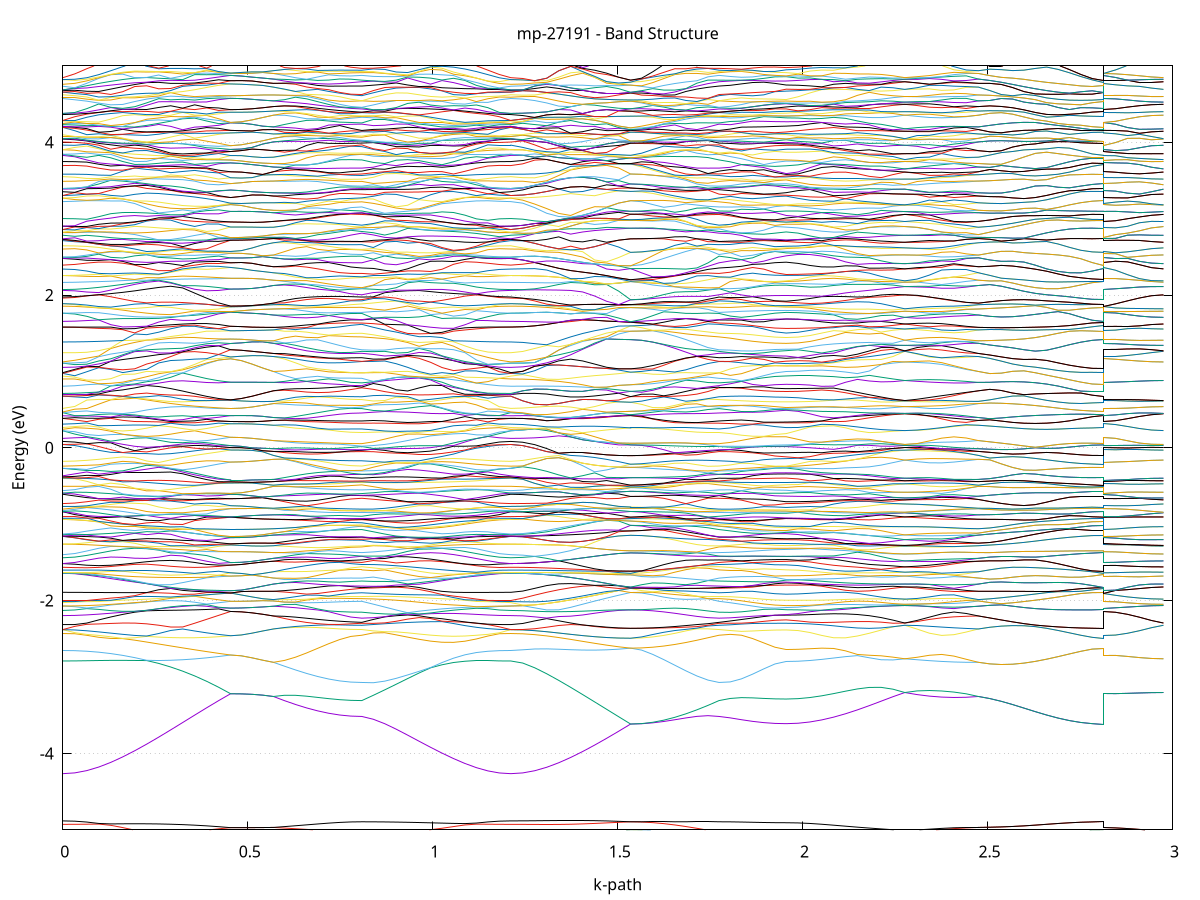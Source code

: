 set title 'mp-27191 - Band Structure'
set xlabel 'k-path'
set ylabel 'Energy (eV)'
set grid y
set yrange [-5:5]
set terminal png size 800,600
set output 'mp-27191_bands_gnuplot.png'
plot '-' using 1:2 with lines notitle, '-' using 1:2 with lines notitle, '-' using 1:2 with lines notitle, '-' using 1:2 with lines notitle, '-' using 1:2 with lines notitle, '-' using 1:2 with lines notitle, '-' using 1:2 with lines notitle, '-' using 1:2 with lines notitle, '-' using 1:2 with lines notitle, '-' using 1:2 with lines notitle, '-' using 1:2 with lines notitle, '-' using 1:2 with lines notitle, '-' using 1:2 with lines notitle, '-' using 1:2 with lines notitle, '-' using 1:2 with lines notitle, '-' using 1:2 with lines notitle, '-' using 1:2 with lines notitle, '-' using 1:2 with lines notitle, '-' using 1:2 with lines notitle, '-' using 1:2 with lines notitle, '-' using 1:2 with lines notitle, '-' using 1:2 with lines notitle, '-' using 1:2 with lines notitle, '-' using 1:2 with lines notitle, '-' using 1:2 with lines notitle, '-' using 1:2 with lines notitle, '-' using 1:2 with lines notitle, '-' using 1:2 with lines notitle, '-' using 1:2 with lines notitle, '-' using 1:2 with lines notitle, '-' using 1:2 with lines notitle, '-' using 1:2 with lines notitle, '-' using 1:2 with lines notitle, '-' using 1:2 with lines notitle, '-' using 1:2 with lines notitle, '-' using 1:2 with lines notitle, '-' using 1:2 with lines notitle, '-' using 1:2 with lines notitle, '-' using 1:2 with lines notitle, '-' using 1:2 with lines notitle, '-' using 1:2 with lines notitle, '-' using 1:2 with lines notitle, '-' using 1:2 with lines notitle, '-' using 1:2 with lines notitle, '-' using 1:2 with lines notitle, '-' using 1:2 with lines notitle, '-' using 1:2 with lines notitle, '-' using 1:2 with lines notitle, '-' using 1:2 with lines notitle, '-' using 1:2 with lines notitle, '-' using 1:2 with lines notitle, '-' using 1:2 with lines notitle, '-' using 1:2 with lines notitle, '-' using 1:2 with lines notitle, '-' using 1:2 with lines notitle, '-' using 1:2 with lines notitle, '-' using 1:2 with lines notitle, '-' using 1:2 with lines notitle, '-' using 1:2 with lines notitle, '-' using 1:2 with lines notitle, '-' using 1:2 with lines notitle, '-' using 1:2 with lines notitle, '-' using 1:2 with lines notitle, '-' using 1:2 with lines notitle, '-' using 1:2 with lines notitle, '-' using 1:2 with lines notitle, '-' using 1:2 with lines notitle, '-' using 1:2 with lines notitle, '-' using 1:2 with lines notitle, '-' using 1:2 with lines notitle, '-' using 1:2 with lines notitle, '-' using 1:2 with lines notitle, '-' using 1:2 with lines notitle, '-' using 1:2 with lines notitle, '-' using 1:2 with lines notitle, '-' using 1:2 with lines notitle, '-' using 1:2 with lines notitle, '-' using 1:2 with lines notitle, '-' using 1:2 with lines notitle, '-' using 1:2 with lines notitle, '-' using 1:2 with lines notitle, '-' using 1:2 with lines notitle, '-' using 1:2 with lines notitle, '-' using 1:2 with lines notitle, '-' using 1:2 with lines notitle, '-' using 1:2 with lines notitle, '-' using 1:2 with lines notitle, '-' using 1:2 with lines notitle, '-' using 1:2 with lines notitle, '-' using 1:2 with lines notitle, '-' using 1:2 with lines notitle, '-' using 1:2 with lines notitle, '-' using 1:2 with lines notitle, '-' using 1:2 with lines notitle, '-' using 1:2 with lines notitle, '-' using 1:2 with lines notitle, '-' using 1:2 with lines notitle, '-' using 1:2 with lines notitle, '-' using 1:2 with lines notitle, '-' using 1:2 with lines notitle, '-' using 1:2 with lines notitle, '-' using 1:2 with lines notitle, '-' using 1:2 with lines notitle, '-' using 1:2 with lines notitle, '-' using 1:2 with lines notitle, '-' using 1:2 with lines notitle, '-' using 1:2 with lines notitle, '-' using 1:2 with lines notitle, '-' using 1:2 with lines notitle, '-' using 1:2 with lines notitle, '-' using 1:2 with lines notitle, '-' using 1:2 with lines notitle, '-' using 1:2 with lines notitle, '-' using 1:2 with lines notitle, '-' using 1:2 with lines notitle, '-' using 1:2 with lines notitle, '-' using 1:2 with lines notitle, '-' using 1:2 with lines notitle, '-' using 1:2 with lines notitle, '-' using 1:2 with lines notitle, '-' using 1:2 with lines notitle, '-' using 1:2 with lines notitle, '-' using 1:2 with lines notitle, '-' using 1:2 with lines notitle, '-' using 1:2 with lines notitle, '-' using 1:2 with lines notitle, '-' using 1:2 with lines notitle, '-' using 1:2 with lines notitle, '-' using 1:2 with lines notitle, '-' using 1:2 with lines notitle, '-' using 1:2 with lines notitle, '-' using 1:2 with lines notitle, '-' using 1:2 with lines notitle, '-' using 1:2 with lines notitle, '-' using 1:2 with lines notitle, '-' using 1:2 with lines notitle, '-' using 1:2 with lines notitle, '-' using 1:2 with lines notitle, '-' using 1:2 with lines notitle, '-' using 1:2 with lines notitle, '-' using 1:2 with lines notitle, '-' using 1:2 with lines notitle, '-' using 1:2 with lines notitle, '-' using 1:2 with lines notitle, '-' using 1:2 with lines notitle, '-' using 1:2 with lines notitle, '-' using 1:2 with lines notitle, '-' using 1:2 with lines notitle, '-' using 1:2 with lines notitle, '-' using 1:2 with lines notitle, '-' using 1:2 with lines notitle, '-' using 1:2 with lines notitle, '-' using 1:2 with lines notitle, '-' using 1:2 with lines notitle, '-' using 1:2 with lines notitle, '-' using 1:2 with lines notitle, '-' using 1:2 with lines notitle, '-' using 1:2 with lines notitle, '-' using 1:2 with lines notitle, '-' using 1:2 with lines notitle, '-' using 1:2 with lines notitle, '-' using 1:2 with lines notitle, '-' using 1:2 with lines notitle, '-' using 1:2 with lines notitle, '-' using 1:2 with lines notitle, '-' using 1:2 with lines notitle, '-' using 1:2 with lines notitle, '-' using 1:2 with lines notitle, '-' using 1:2 with lines notitle, '-' using 1:2 with lines notitle, '-' using 1:2 with lines notitle, '-' using 1:2 with lines notitle, '-' using 1:2 with lines notitle, '-' using 1:2 with lines notitle, '-' using 1:2 with lines notitle, '-' using 1:2 with lines notitle, '-' using 1:2 with lines notitle, '-' using 1:2 with lines notitle, '-' using 1:2 with lines notitle, '-' using 1:2 with lines notitle, '-' using 1:2 with lines notitle, '-' using 1:2 with lines notitle, '-' using 1:2 with lines notitle, '-' using 1:2 with lines notitle, '-' using 1:2 with lines notitle, '-' using 1:2 with lines notitle, '-' using 1:2 with lines notitle, '-' using 1:2 with lines notitle, '-' using 1:2 with lines notitle, '-' using 1:2 with lines notitle, '-' using 1:2 with lines notitle, '-' using 1:2 with lines notitle, '-' using 1:2 with lines notitle, '-' using 1:2 with lines notitle, '-' using 1:2 with lines notitle, '-' using 1:2 with lines notitle, '-' using 1:2 with lines notitle, '-' using 1:2 with lines notitle, '-' using 1:2 with lines notitle, '-' using 1:2 with lines notitle, '-' using 1:2 with lines notitle, '-' using 1:2 with lines notitle, '-' using 1:2 with lines notitle, '-' using 1:2 with lines notitle, '-' using 1:2 with lines notitle, '-' using 1:2 with lines notitle, '-' using 1:2 with lines notitle, '-' using 1:2 with lines notitle, '-' using 1:2 with lines notitle, '-' using 1:2 with lines notitle, '-' using 1:2 with lines notitle, '-' using 1:2 with lines notitle, '-' using 1:2 with lines notitle, '-' using 1:2 with lines notitle, '-' using 1:2 with lines notitle, '-' using 1:2 with lines notitle, '-' using 1:2 with lines notitle, '-' using 1:2 with lines notitle, '-' using 1:2 with lines notitle, '-' using 1:2 with lines notitle, '-' using 1:2 with lines notitle, '-' using 1:2 with lines notitle, '-' using 1:2 with lines notitle, '-' using 1:2 with lines notitle, '-' using 1:2 with lines notitle, '-' using 1:2 with lines notitle, '-' using 1:2 with lines notitle, '-' using 1:2 with lines notitle, '-' using 1:2 with lines notitle, '-' using 1:2 with lines notitle, '-' using 1:2 with lines notitle, '-' using 1:2 with lines notitle, '-' using 1:2 with lines notitle, '-' using 1:2 with lines notitle, '-' using 1:2 with lines notitle, '-' using 1:2 with lines notitle, '-' using 1:2 with lines notitle, '-' using 1:2 with lines notitle, '-' using 1:2 with lines notitle, '-' using 1:2 with lines notitle, '-' using 1:2 with lines notitle, '-' using 1:2 with lines notitle, '-' using 1:2 with lines notitle, '-' using 1:2 with lines notitle, '-' using 1:2 with lines notitle, '-' using 1:2 with lines notitle, '-' using 1:2 with lines notitle, '-' using 1:2 with lines notitle, '-' using 1:2 with lines notitle, '-' using 1:2 with lines notitle, '-' using 1:2 with lines notitle, '-' using 1:2 with lines notitle, '-' using 1:2 with lines notitle, '-' using 1:2 with lines notitle, '-' using 1:2 with lines notitle, '-' using 1:2 with lines notitle, '-' using 1:2 with lines notitle, '-' using 1:2 with lines notitle, '-' using 1:2 with lines notitle, '-' using 1:2 with lines notitle, '-' using 1:2 with lines notitle, '-' using 1:2 with lines notitle, '-' using 1:2 with lines notitle, '-' using 1:2 with lines notitle, '-' using 1:2 with lines notitle, '-' using 1:2 with lines notitle, '-' using 1:2 with lines notitle, '-' using 1:2 with lines notitle, '-' using 1:2 with lines notitle, '-' using 1:2 with lines notitle, '-' using 1:2 with lines notitle, '-' using 1:2 with lines notitle, '-' using 1:2 with lines notitle, '-' using 1:2 with lines notitle, '-' using 1:2 with lines notitle, '-' using 1:2 with lines notitle, '-' using 1:2 with lines notitle, '-' using 1:2 with lines notitle, '-' using 1:2 with lines notitle, '-' using 1:2 with lines notitle, '-' using 1:2 with lines notitle, '-' using 1:2 with lines notitle, '-' using 1:2 with lines notitle, '-' using 1:2 with lines notitle, '-' using 1:2 with lines notitle, '-' using 1:2 with lines notitle, '-' using 1:2 with lines notitle, '-' using 1:2 with lines notitle, '-' using 1:2 with lines notitle, '-' using 1:2 with lines notitle, '-' using 1:2 with lines notitle, '-' using 1:2 with lines notitle, '-' using 1:2 with lines notitle, '-' using 1:2 with lines notitle, '-' using 1:2 with lines notitle, '-' using 1:2 with lines notitle, '-' using 1:2 with lines notitle, '-' using 1:2 with lines notitle, '-' using 1:2 with lines notitle, '-' using 1:2 with lines notitle, '-' using 1:2 with lines notitle, '-' using 1:2 with lines notitle, '-' using 1:2 with lines notitle, '-' using 1:2 with lines notitle, '-' using 1:2 with lines notitle, '-' using 1:2 with lines notitle, '-' using 1:2 with lines notitle, '-' using 1:2 with lines notitle, '-' using 1:2 with lines notitle, '-' using 1:2 with lines notitle, '-' using 1:2 with lines notitle, '-' using 1:2 with lines notitle, '-' using 1:2 with lines notitle, '-' using 1:2 with lines notitle, '-' using 1:2 with lines notitle, '-' using 1:2 with lines notitle, '-' using 1:2 with lines notitle, '-' using 1:2 with lines notitle, '-' using 1:2 with lines notitle, '-' using 1:2 with lines notitle, '-' using 1:2 with lines notitle, '-' using 1:2 with lines notitle, '-' using 1:2 with lines notitle, '-' using 1:2 with lines notitle, '-' using 1:2 with lines notitle, '-' using 1:2 with lines notitle, '-' using 1:2 with lines notitle, '-' using 1:2 with lines notitle, '-' using 1:2 with lines notitle, '-' using 1:2 with lines notitle, '-' using 1:2 with lines notitle, '-' using 1:2 with lines notitle, '-' using 1:2 with lines notitle, '-' using 1:2 with lines notitle, '-' using 1:2 with lines notitle, '-' using 1:2 with lines notitle, '-' using 1:2 with lines notitle, '-' using 1:2 with lines notitle, '-' using 1:2 with lines notitle, '-' using 1:2 with lines notitle, '-' using 1:2 with lines notitle, '-' using 1:2 with lines notitle, '-' using 1:2 with lines notitle, '-' using 1:2 with lines notitle, '-' using 1:2 with lines notitle, '-' using 1:2 with lines notitle, '-' using 1:2 with lines notitle, '-' using 1:2 with lines notitle, '-' using 1:2 with lines notitle, '-' using 1:2 with lines notitle, '-' using 1:2 with lines notitle, '-' using 1:2 with lines notitle, '-' using 1:2 with lines notitle, '-' using 1:2 with lines notitle, '-' using 1:2 with lines notitle, '-' using 1:2 with lines notitle, '-' using 1:2 with lines notitle, '-' using 1:2 with lines notitle, '-' using 1:2 with lines notitle, '-' using 1:2 with lines notitle, '-' using 1:2 with lines notitle, '-' using 1:2 with lines notitle, '-' using 1:2 with lines notitle, '-' using 1:2 with lines notitle, '-' using 1:2 with lines notitle, '-' using 1:2 with lines notitle, '-' using 1:2 with lines notitle, '-' using 1:2 with lines notitle, '-' using 1:2 with lines notitle, '-' using 1:2 with lines notitle, '-' using 1:2 with lines notitle, '-' using 1:2 with lines notitle, '-' using 1:2 with lines notitle, '-' using 1:2 with lines notitle, '-' using 1:2 with lines notitle, '-' using 1:2 with lines notitle, '-' using 1:2 with lines notitle, '-' using 1:2 with lines notitle, '-' using 1:2 with lines notitle, '-' using 1:2 with lines notitle, '-' using 1:2 with lines notitle, '-' using 1:2 with lines notitle, '-' using 1:2 with lines notitle, '-' using 1:2 with lines notitle, '-' using 1:2 with lines notitle, '-' using 1:2 with lines notitle, '-' using 1:2 with lines notitle, '-' using 1:2 with lines notitle, '-' using 1:2 with lines notitle, '-' using 1:2 with lines notitle, '-' using 1:2 with lines notitle, '-' using 1:2 with lines notitle, '-' using 1:2 with lines notitle, '-' using 1:2 with lines notitle, '-' using 1:2 with lines notitle, '-' using 1:2 with lines notitle, '-' using 1:2 with lines notitle, '-' using 1:2 with lines notitle, '-' using 1:2 with lines notitle, '-' using 1:2 with lines notitle, '-' using 1:2 with lines notitle, '-' using 1:2 with lines notitle, '-' using 1:2 with lines notitle, '-' using 1:2 with lines notitle, '-' using 1:2 with lines notitle, '-' using 1:2 with lines notitle, '-' using 1:2 with lines notitle, '-' using 1:2 with lines notitle, '-' using 1:2 with lines notitle, '-' using 1:2 with lines notitle, '-' using 1:2 with lines notitle, '-' using 1:2 with lines notitle, '-' using 1:2 with lines notitle, '-' using 1:2 with lines notitle, '-' using 1:2 with lines notitle, '-' using 1:2 with lines notitle, '-' using 1:2 with lines notitle, '-' using 1:2 with lines notitle, '-' using 1:2 with lines notitle, '-' using 1:2 with lines notitle, '-' using 1:2 with lines notitle, '-' using 1:2 with lines notitle, '-' using 1:2 with lines notitle, '-' using 1:2 with lines notitle, '-' using 1:2 with lines notitle, '-' using 1:2 with lines notitle, '-' using 1:2 with lines notitle, '-' using 1:2 with lines notitle, '-' using 1:2 with lines notitle, '-' using 1:2 with lines notitle, '-' using 1:2 with lines notitle, '-' using 1:2 with lines notitle, '-' using 1:2 with lines notitle, '-' using 1:2 with lines notitle, '-' using 1:2 with lines notitle, '-' using 1:2 with lines notitle, '-' using 1:2 with lines notitle, '-' using 1:2 with lines notitle
0.000000 -48.622676
0.032408 -48.622576
0.064817 -48.622276
0.097225 -48.621676
0.129634 -48.620976
0.162042 -48.620176
0.194451 -48.619176
0.226859 -48.618076
0.259268 -48.616876
0.291676 -48.615576
0.324084 -48.614376
0.356493 -48.613176
0.388901 -48.612076
0.421310 -48.610976
0.453718 -48.610076
0.453718 -48.610076
0.482642 -48.610076
0.511567 -48.610176
0.540491 -48.610376
0.569415 -48.610676
0.569415 -48.610676
0.599292 -48.611376
0.629169 -48.611976
0.659047 -48.612676
0.688924 -48.613176
0.718801 -48.613576
0.748678 -48.613976
0.778555 -48.614176
0.808432 -48.614176
0.808432 -48.614176
0.839404 -48.614576
0.870376 -48.615176
0.901349 -48.615876
0.932321 -48.616676
0.963293 -48.617676
0.994265 -48.618576
1.025237 -48.619576
1.056209 -48.620376
1.087181 -48.621176
1.118153 -48.621776
1.149125 -48.622276
1.180097 -48.622576
1.211070 -48.622676
1.211070 -48.622676
1.243471 -48.622576
1.275873 -48.622276
1.308275 -48.621776
1.340677 -48.621076
1.373078 -48.620276
1.405480 -48.619276
1.437882 -48.618176
1.470284 -48.616876
1.502686 -48.615576
1.535087 -48.614276
1.535087 -48.614276
1.564965 -48.614276
1.594842 -48.614176
1.624719 -48.614076
1.654596 -48.613976
1.684473 -48.613876
1.714350 -48.613876
1.744227 -48.613976
1.774105 -48.614176
1.774105 -48.614176
1.804353 -48.614476
1.834602 -48.614776
1.864851 -48.615076
1.895100 -48.615276
1.925349 -48.615476
1.955598 -48.615576
1.955598 -48.615576
1.987681 -48.615476
2.019763 -48.615176
2.051846 -48.614776
2.083929 -48.614276
2.116011 -48.613676
2.148094 -48.612976
2.180177 -48.612176
2.212260 -48.611376
2.244342 -48.610676
2.276425 -48.610076
2.276425 -48.610076
2.309605 -48.610376
2.342785 -48.610576
2.375965 -48.610776
2.409145 -48.610876
2.442325 -48.610776
2.475505 -48.610676
2.475505 -48.610676
2.506234 -48.610976
2.536963 -48.611376
2.567692 -48.611876
2.598421 -48.612276
2.629151 -48.612776
2.659880 -48.613176
2.690609 -48.613576
2.721338 -48.613876
2.752067 -48.614076
2.782797 -48.614176
2.813526 -48.614276
2.813526 -48.610076
2.845928 -48.610076
2.878329 -48.610076
2.910731 -48.610076
2.943133 -48.610076
2.975535 -48.610076
e
0.000000 -48.605276
0.032408 -48.605376
0.064817 -48.605376
0.097225 -48.605476
0.129634 -48.605576
0.162042 -48.605776
0.194451 -48.605976
0.226859 -48.606176
0.259268 -48.606476
0.291676 -48.606876
0.324084 -48.607376
0.356493 -48.607876
0.388901 -48.608476
0.421310 -48.609176
0.453718 -48.610076
0.453718 -48.610076
0.482642 -48.610076
0.511567 -48.610176
0.540491 -48.610376
0.569415 -48.610676
0.569415 -48.610676
0.599292 -48.610476
0.629169 -48.610376
0.659047 -48.610276
0.688924 -48.610376
0.718801 -48.610376
0.748678 -48.610476
0.778555 -48.610576
0.808432 -48.610576
0.808432 -48.610576
0.839404 -48.609776
0.870376 -48.608976
0.901349 -48.608276
0.932321 -48.607576
0.963293 -48.606976
0.994265 -48.606476
1.025237 -48.606176
1.056209 -48.605876
1.087181 -48.605576
1.118153 -48.605476
1.149125 -48.605376
1.180097 -48.605376
1.211070 -48.605276
1.211070 -48.605276
1.243471 -48.605476
1.275873 -48.605776
1.308275 -48.606376
1.340677 -48.607076
1.373078 -48.607976
1.405480 -48.609076
1.437882 -48.610276
1.470284 -48.611576
1.502686 -48.612876
1.535087 -48.614276
1.535087 -48.614276
1.564965 -48.614176
1.594842 -48.613976
1.624719 -48.613676
1.654596 -48.613176
1.684473 -48.612676
1.714350 -48.611976
1.744227 -48.611276
1.774105 -48.610576
1.774105 -48.610576
1.804353 -48.610076
1.834602 -48.609576
1.864851 -48.609176
1.895100 -48.608876
1.925349 -48.608676
1.955598 -48.608576
1.955598 -48.608576
1.987681 -48.608576
2.019763 -48.608576
2.051846 -48.608476
2.083929 -48.608476
2.116011 -48.608476
2.148094 -48.608576
2.180177 -48.608776
2.212260 -48.609076
2.244342 -48.609476
2.276425 -48.609976
2.276425 -48.609976
2.309605 -48.609776
2.342785 -48.609576
2.375965 -48.609576
2.409145 -48.609776
2.442325 -48.610176
2.475505 -48.610676
2.475505 -48.610676
2.506234 -48.610976
2.536963 -48.611376
2.567692 -48.611876
2.598421 -48.612276
2.629151 -48.612776
2.659880 -48.613176
2.690609 -48.613576
2.721338 -48.613876
2.752067 -48.614076
2.782797 -48.614176
2.813526 -48.614276
2.813526 -48.610076
2.845928 -48.610076
2.878329 -48.610076
2.910731 -48.610076
2.943133 -48.610076
2.975535 -48.609976
e
0.000000 -48.568976
0.032408 -48.569076
0.064817 -48.569476
0.097225 -48.569976
0.129634 -48.570676
0.162042 -48.571376
0.194451 -48.572176
0.226859 -48.572876
0.259268 -48.573576
0.291676 -48.574076
0.324084 -48.574476
0.356493 -48.574776
0.388901 -48.574876
0.421310 -48.574676
0.453718 -48.574476
0.453718 -48.574476
0.482642 -48.574676
0.511567 -48.574976
0.540491 -48.575176
0.569415 -48.575276
0.569415 -48.575276
0.599292 -48.575776
0.629169 -48.576176
0.659047 -48.576576
0.688924 -48.576876
0.718801 -48.577176
0.748678 -48.577376
0.778555 -48.577476
0.808432 -48.577576
0.808432 -48.577576
0.839404 -48.577976
0.870376 -48.578076
0.901349 -48.577876
0.932321 -48.577276
0.963293 -48.576376
0.994265 -48.575376
1.025237 -48.574176
1.056209 -48.572976
1.087181 -48.571776
1.118153 -48.570676
1.149125 -48.569776
1.180097 -48.569176
1.211070 -48.568976
1.211070 -48.568976
1.243471 -48.569076
1.275873 -48.569276
1.308275 -48.569476
1.340677 -48.569676
1.373078 -48.569876
1.405480 -48.570076
1.437882 -48.570276
1.470284 -48.570376
1.502686 -48.570376
1.535087 -48.570476
1.535087 -48.570476
1.564965 -48.570676
1.594842 -48.571376
1.624719 -48.572376
1.654596 -48.573476
1.684473 -48.574776
1.714350 -48.575876
1.744227 -48.576876
1.774105 -48.577576
1.774105 -48.577576
1.804353 -48.577776
1.834602 -48.577876
1.864851 -48.577876
1.895100 -48.577876
1.925349 -48.577876
1.955598 -48.577876
1.955598 -48.577876
1.987681 -48.577776
2.019763 -48.577676
2.051846 -48.577476
2.083929 -48.577176
2.116011 -48.576876
2.148094 -48.576476
2.180177 -48.576076
2.212260 -48.575776
2.244342 -48.575376
2.276425 -48.574976
2.276425 -48.574976
2.309605 -48.575176
2.342785 -48.575376
2.375965 -48.575476
2.409145 -48.575476
2.442325 -48.575476
2.475505 -48.575276
2.475505 -48.575276
2.506234 -48.575176
2.536963 -48.574976
2.567692 -48.574576
2.598421 -48.574076
2.629151 -48.573476
2.659880 -48.572776
2.690609 -48.572076
2.721338 -48.571476
2.752067 -48.570876
2.782797 -48.570576
2.813526 -48.570476
2.813526 -48.574476
2.845928 -48.574576
2.878329 -48.574676
2.910731 -48.574776
2.943133 -48.574876
2.975535 -48.574976
e
0.000000 -48.568976
0.032408 -48.569076
0.064817 -48.569376
0.097225 -48.569776
0.129634 -48.570276
0.162042 -48.570776
0.194451 -48.571376
0.226859 -48.571976
0.259268 -48.572476
0.291676 -48.572976
0.324084 -48.573376
0.356493 -48.573676
0.388901 -48.573876
0.421310 -48.574076
0.453718 -48.574476
0.453718 -48.574476
0.482642 -48.574676
0.511567 -48.574976
0.540491 -48.575176
0.569415 -48.575276
0.569415 -48.575276
0.599292 -48.574676
0.629169 -48.573876
0.659047 -48.572976
0.688924 -48.572076
0.718801 -48.571176
0.748678 -48.570376
0.778555 -48.570276
0.808432 -48.570176
0.808432 -48.570176
0.839404 -48.570676
0.870376 -48.571076
0.901349 -48.571276
0.932321 -48.571276
0.963293 -48.571176
0.994265 -48.570976
1.025237 -48.570576
1.056209 -48.570076
1.087181 -48.569476
1.118153 -48.568976
1.149125 -48.568976
1.180097 -48.568976
1.211070 -48.568976
1.211070 -48.568976
1.243471 -48.569076
1.275873 -48.569276
1.308275 -48.569476
1.340677 -48.569676
1.373078 -48.569876
1.405480 -48.570076
1.437882 -48.570276
1.470284 -48.570376
1.502686 -48.570376
1.535087 -48.570476
1.535087 -48.570476
1.564965 -48.570376
1.594842 -48.570376
1.624719 -48.570276
1.654596 -48.570276
1.684473 -48.570176
1.714350 -48.569976
1.744227 -48.569876
1.774105 -48.570176
1.774105 -48.570176
1.804353 -48.570476
1.834602 -48.570676
1.864851 -48.570976
1.895100 -48.571076
1.925349 -48.571276
1.955598 -48.571276
1.955598 -48.571276
1.987681 -48.571376
2.019763 -48.571376
2.051846 -48.571576
2.083929 -48.571776
2.116011 -48.572176
2.148094 -48.572876
2.180177 -48.573376
2.212260 -48.573776
2.244342 -48.574376
2.276425 -48.574876
2.276425 -48.574876
2.309605 -48.574576
2.342785 -48.574276
2.375965 -48.574376
2.409145 -48.574676
2.442325 -48.575076
2.475505 -48.575276
2.475505 -48.575276
2.506234 -48.575176
2.536963 -48.574976
2.567692 -48.574576
2.598421 -48.574076
2.629151 -48.573376
2.659880 -48.572776
2.690609 -48.572076
2.721338 -48.571376
2.752067 -48.570876
2.782797 -48.570576
2.813526 -48.570476
2.813526 -48.574476
2.845928 -48.574476
2.878329 -48.574676
2.910731 -48.574776
2.943133 -48.574876
2.975535 -48.574876
e
0.000000 -48.568176
0.032408 -48.568176
0.064817 -48.568476
0.097225 -48.568876
0.129634 -48.569276
0.162042 -48.569876
0.194451 -48.570476
0.226859 -48.571076
0.259268 -48.571776
0.291676 -48.572276
0.324084 -48.572876
0.356493 -48.573276
0.388901 -48.573576
0.421310 -48.573976
0.453718 -48.573976
0.453718 -48.573976
0.482642 -48.573676
0.511567 -48.573076
0.540491 -48.572476
0.569415 -48.571776
0.569415 -48.571776
0.599292 -48.571376
0.629169 -48.571076
0.659047 -48.570876
0.688924 -48.570576
0.718801 -48.570476
0.748678 -48.570276
0.778555 -48.569876
0.808432 -48.569676
0.808432 -48.569676
0.839404 -48.569576
0.870376 -48.569376
0.901349 -48.569176
0.932321 -48.569076
0.963293 -48.568876
0.994265 -48.568676
1.025237 -48.568576
1.056209 -48.568676
1.087181 -48.568776
1.118153 -48.568876
1.149125 -48.568576
1.180097 -48.568276
1.211070 -48.568176
1.211070 -48.568176
1.243471 -48.568076
1.275873 -48.567876
1.308275 -48.567676
1.340677 -48.567376
1.373078 -48.567176
1.405480 -48.567076
1.437882 -48.566876
1.470284 -48.566776
1.502686 -48.566776
1.535087 -48.566676
1.535087 -48.566676
1.564965 -48.566776
1.594842 -48.567076
1.624719 -48.567376
1.654596 -48.567876
1.684473 -48.568476
1.714350 -48.569076
1.744227 -48.569676
1.774105 -48.569676
1.774105 -48.569676
1.804353 -48.569676
1.834602 -48.569576
1.864851 -48.569476
1.895100 -48.569376
1.925349 -48.569276
1.955598 -48.569276
1.955598 -48.569276
1.987681 -48.569376
2.019763 -48.569876
2.051846 -48.570576
2.083929 -48.571376
2.116011 -48.572076
2.148094 -48.572476
2.180177 -48.573076
2.212260 -48.573676
2.244342 -48.573676
2.276425 -48.573476
2.276425 -48.573476
2.309605 -48.573676
2.342785 -48.573776
2.375965 -48.573476
2.409145 -48.572876
2.442325 -48.572276
2.475505 -48.571776
2.475505 -48.571776
2.506234 -48.571076
2.536963 -48.570376
2.567692 -48.569676
2.598421 -48.569076
2.629151 -48.568476
2.659880 -48.567976
2.690609 -48.567476
2.721338 -48.567176
2.752067 -48.566876
2.782797 -48.566776
2.813526 -48.566676
2.813526 -48.573976
2.845928 -48.573976
2.878329 -48.573776
2.910731 -48.573676
2.943133 -48.573576
2.975535 -48.573476
e
0.000000 -48.568176
0.032408 -48.568176
0.064817 -48.568276
0.097225 -48.568576
0.129634 -48.568876
0.162042 -48.569276
0.194451 -48.569776
0.226859 -48.570276
0.259268 -48.570876
0.291676 -48.571576
0.324084 -48.572176
0.356493 -48.572876
0.388901 -48.573476
0.421310 -48.573876
0.453718 -48.573976
0.453718 -48.573976
0.482642 -48.573676
0.511567 -48.573076
0.540491 -48.572476
0.569415 -48.571776
0.569415 -48.571776
0.599292 -48.571076
0.629169 -48.570376
0.659047 -48.569676
0.688924 -48.568876
0.718801 -48.568276
0.748678 -48.567776
0.778555 -48.567476
0.808432 -48.567376
0.808432 -48.567376
0.839404 -48.567576
0.870376 -48.567776
0.901349 -48.567876
0.932321 -48.568076
0.963293 -48.568276
0.994265 -48.568376
1.025237 -48.568576
1.056209 -48.568476
1.087181 -48.568376
1.118153 -48.568276
1.149125 -48.568176
1.180097 -48.568176
1.211070 -48.568176
1.211070 -48.568176
1.243471 -48.568076
1.275873 -48.567876
1.308275 -48.567676
1.340677 -48.567376
1.373078 -48.567176
1.405480 -48.567076
1.437882 -48.566876
1.470284 -48.566776
1.502686 -48.566776
1.535087 -48.566676
1.535087 -48.566676
1.564965 -48.566676
1.594842 -48.566776
1.624719 -48.566776
1.654596 -48.566876
1.684473 -48.566976
1.714350 -48.567076
1.744227 -48.567276
1.774105 -48.567376
1.774105 -48.567376
1.804353 -48.567476
1.834602 -48.567576
1.864851 -48.567676
1.895100 -48.567776
1.925349 -48.567776
1.955598 -48.567876
1.955598 -48.567876
1.987681 -48.567976
2.019763 -48.568376
2.051846 -48.569076
2.083929 -48.569876
2.116011 -48.570776
2.148094 -48.571576
2.180177 -48.572276
2.212260 -48.572776
2.244342 -48.573176
2.276425 -48.573476
2.276425 -48.573476
2.309605 -48.573376
2.342785 -48.573076
2.375965 -48.572776
2.409145 -48.572476
2.442325 -48.572176
2.475505 -48.571776
2.475505 -48.571776
2.506234 -48.571076
2.536963 -48.570376
2.567692 -48.569676
2.598421 -48.568976
2.629151 -48.568476
2.659880 -48.567976
2.690609 -48.567476
2.721338 -48.567176
2.752067 -48.566876
2.782797 -48.566776
2.813526 -48.566676
2.813526 -48.573976
2.845928 -48.573876
2.878329 -48.573776
2.910731 -48.573576
2.943133 -48.573576
2.975535 -48.573476
e
0.000000 -48.552276
0.032408 -48.552076
0.064817 -48.551776
0.097225 -48.551176
0.129634 -48.550476
0.162042 -48.549676
0.194451 -48.548776
0.226859 -48.547876
0.259268 -48.546976
0.291676 -48.546176
0.324084 -48.545376
0.356493 -48.544776
0.388901 -48.544276
0.421310 -48.543976
0.453718 -48.543776
0.453718 -48.543776
0.482642 -48.543876
0.511567 -48.544176
0.540491 -48.544576
0.569415 -48.545076
0.569415 -48.545076
0.599292 -48.545676
0.629169 -48.546276
0.659047 -48.547076
0.688924 -48.547776
0.718801 -48.548576
0.748678 -48.549176
0.778555 -48.549576
0.808432 -48.549676
0.808432 -48.549676
0.839404 -48.549076
0.870376 -48.548576
0.901349 -48.548176
0.932321 -48.548176
0.963293 -48.548576
0.994265 -48.549076
1.025237 -48.549576
1.056209 -48.550176
1.087181 -48.550776
1.118153 -48.551376
1.149125 -48.551776
1.180097 -48.552176
1.211070 -48.552276
1.211070 -48.552276
1.243471 -48.552276
1.275873 -48.552276
1.308275 -48.552376
1.340677 -48.552576
1.373078 -48.552676
1.405480 -48.552876
1.437882 -48.552976
1.470284 -48.553176
1.502686 -48.553176
1.535087 -48.553176
1.535087 -48.553176
1.564965 -48.553076
1.594842 -48.552876
1.624719 -48.552576
1.654596 -48.552076
1.684473 -48.551576
1.714350 -48.550976
1.744227 -48.550276
1.774105 -48.549676
1.774105 -48.549676
1.804353 -48.549376
1.834602 -48.549176
1.864851 -48.548876
1.895100 -48.548676
1.925349 -48.548476
1.955598 -48.548376
1.955598 -48.548376
1.987681 -48.548276
2.019763 -48.547876
2.051846 -48.547276
2.083929 -48.546576
2.116011 -48.545876
2.148094 -48.545276
2.180177 -48.544676
2.212260 -48.544276
2.244342 -48.543976
2.276425 -48.543776
2.276425 -48.543776
2.309605 -48.543876
2.342785 -48.543976
2.375965 -48.544176
2.409145 -48.544476
2.442325 -48.544776
2.475505 -48.545076
2.475505 -48.545076
2.506234 -48.545876
2.536963 -48.546676
2.567692 -48.547576
2.598421 -48.548476
2.629151 -48.549476
2.659880 -48.550376
2.690609 -48.551276
2.721338 -48.552076
2.752067 -48.552676
2.782797 -48.553076
2.813526 -48.553176
2.813526 -48.543776
2.845928 -48.543776
2.878329 -48.543776
2.910731 -48.543776
2.943133 -48.543776
2.975535 -48.543776
e
0.000000 -48.549276
0.032408 -48.549176
0.064817 -48.548976
0.097225 -48.548576
0.129634 -48.548176
0.162042 -48.547576
0.194451 -48.547076
0.226859 -48.546376
0.259268 -48.545776
0.291676 -48.545276
0.324084 -48.544776
0.356493 -48.544276
0.388901 -48.543976
0.421310 -48.543776
0.453718 -48.543776
0.453718 -48.543776
0.482642 -48.543876
0.511567 -48.544176
0.540491 -48.544576
0.569415 -48.545076
0.569415 -48.545076
0.599292 -48.545576
0.629169 -48.546076
0.659047 -48.546676
0.688924 -48.547176
0.718801 -48.547576
0.748678 -48.547976
0.778555 -48.548176
0.808432 -48.548276
0.808432 -48.548276
0.839404 -48.547976
0.870376 -48.547876
0.901349 -48.547976
0.932321 -48.547876
0.963293 -48.547776
0.994265 -48.547776
1.025237 -48.547876
1.056209 -48.548076
1.087181 -48.548376
1.118153 -48.548676
1.149125 -48.548976
1.180097 -48.549176
1.211070 -48.549276
1.211070 -48.549276
1.243471 -48.549376
1.275873 -48.549776
1.308275 -48.550376
1.340677 -48.551076
1.373078 -48.551676
1.405480 -48.552176
1.437882 -48.552576
1.470284 -48.552876
1.502686 -48.553076
1.535087 -48.553176
1.535087 -48.553176
1.564965 -48.552976
1.594842 -48.552476
1.624719 -48.551776
1.654596 -48.550976
1.684473 -48.550076
1.714350 -48.549376
1.744227 -48.548676
1.774105 -48.548276
1.774105 -48.548276
1.804353 -48.548076
1.834602 -48.547976
1.864851 -48.547876
1.895100 -48.547876
1.925349 -48.547876
1.955598 -48.547876
1.955598 -48.547876
1.987681 -48.547776
2.019763 -48.547476
2.051846 -48.546976
2.083929 -48.546476
2.116011 -48.545776
2.148094 -48.545076
2.180177 -48.544476
2.212260 -48.544076
2.244342 -48.543876
2.276425 -48.543776
2.276425 -48.543776
2.309605 -48.543776
2.342785 -48.543876
2.375965 -48.544076
2.409145 -48.544376
2.442325 -48.544676
2.475505 -48.545076
2.475505 -48.545076
2.506234 -48.545776
2.536963 -48.546676
2.567692 -48.547476
2.598421 -48.548476
2.629151 -48.549376
2.659880 -48.550376
2.690609 -48.551276
2.721338 -48.551976
2.752067 -48.552676
2.782797 -48.553076
2.813526 -48.553176
2.813526 -48.543776
2.845928 -48.543776
2.878329 -48.543776
2.910731 -48.543776
2.943133 -48.543776
2.975535 -48.543776
e
0.000000 -48.536676
0.032408 -48.536576
0.064817 -48.536176
0.097225 -48.535476
0.129634 -48.534676
0.162042 -48.533676
0.194451 -48.532576
0.226859 -48.531376
0.259268 -48.530076
0.291676 -48.528876
0.324084 -48.527476
0.356493 -48.526176
0.388901 -48.524776
0.421310 -48.523376
0.453718 -48.521976
0.453718 -48.521976
0.482642 -48.521876
0.511567 -48.521776
0.540491 -48.521576
0.569415 -48.521376
0.569415 -48.521376
0.599292 -48.521976
0.629169 -48.522476
0.659047 -48.522976
0.688924 -48.523276
0.718801 -48.523576
0.748678 -48.523776
0.778555 -48.523976
0.808432 -48.523976
0.808432 -48.523976
0.839404 -48.525076
0.870376 -48.526276
0.901349 -48.527576
0.932321 -48.528876
0.963293 -48.530176
0.994265 -48.531476
1.025237 -48.532676
1.056209 -48.533776
1.087181 -48.534776
1.118153 -48.535576
1.149125 -48.536176
1.180097 -48.536576
1.211070 -48.536676
1.211070 -48.536676
1.243471 -48.536376
1.275873 -48.535476
1.308275 -48.534176
1.340677 -48.532576
1.373078 -48.530776
1.405480 -48.528776
1.437882 -48.526676
1.470284 -48.524476
1.502686 -48.522376
1.535087 -48.520176
1.535087 -48.520176
1.564965 -48.520276
1.594842 -48.520376
1.624719 -48.520676
1.654596 -48.521076
1.684473 -48.521576
1.714350 -48.522276
1.744227 -48.523076
1.774105 -48.523976
1.774105 -48.523976
1.804353 -48.524476
1.834602 -48.525176
1.864851 -48.525776
1.895100 -48.526176
1.925349 -48.526476
1.955598 -48.526576
1.955598 -48.526576
1.987681 -48.526576
2.019763 -48.526376
2.051846 -48.526176
2.083929 -48.525876
2.116011 -48.525476
2.148094 -48.524976
2.180177 -48.524376
2.212260 -48.523676
2.244342 -48.522876
2.276425 -48.521976
2.276425 -48.521976
2.309605 -48.522376
2.342785 -48.522576
2.375965 -48.522676
2.409145 -48.522376
2.442325 -48.521976
2.475505 -48.521376
2.475505 -48.521376
2.506234 -48.521076
2.536963 -48.520876
2.567692 -48.520576
2.598421 -48.520376
2.629151 -48.520276
2.659880 -48.520276
2.690609 -48.520176
2.721338 -48.520176
2.752067 -48.520176
2.782797 -48.520176
2.813526 -48.520176
2.813526 -48.521976
2.845928 -48.521976
2.878329 -48.521976
2.910731 -48.521976
2.943133 -48.521976
2.975535 -48.521976
e
0.000000 -48.513476
0.032408 -48.513376
0.064817 -48.513176
0.097225 -48.512676
0.129634 -48.512176
0.162042 -48.511476
0.194451 -48.510676
0.226859 -48.510176
0.259268 -48.511976
0.291676 -48.513776
0.324084 -48.515576
0.356493 -48.517276
0.388901 -48.518876
0.421310 -48.520476
0.453718 -48.521976
0.453718 -48.521976
0.482642 -48.521876
0.511567 -48.521776
0.540491 -48.521576
0.569415 -48.521276
0.569415 -48.521276
0.599292 -48.520276
0.629169 -48.519376
0.659047 -48.518476
0.688924 -48.517776
0.718801 -48.517276
0.748678 -48.516876
0.778555 -48.516576
0.808432 -48.516476
0.808432 -48.516476
0.839404 -48.515576
0.870376 -48.514476
0.901349 -48.513276
0.932321 -48.511976
0.963293 -48.510676
0.994265 -48.510676
1.025237 -48.511176
1.056209 -48.511776
1.087181 -48.512276
1.118153 -48.512776
1.149125 -48.513176
1.180097 -48.513376
1.211070 -48.513476
1.211070 -48.513476
1.243471 -48.513476
1.275873 -48.513376
1.308275 -48.513276
1.340677 -48.513276
1.373078 -48.513376
1.405480 -48.513776
1.437882 -48.514776
1.470284 -48.516276
1.502686 -48.518176
1.535087 -48.520176
1.535087 -48.520176
1.564965 -48.520176
1.594842 -48.519976
1.624719 -48.519676
1.654596 -48.519276
1.684473 -48.518776
1.714350 -48.518076
1.744227 -48.517376
1.774105 -48.516476
1.774105 -48.516476
1.804353 -48.516176
1.834602 -48.515876
1.864851 -48.515776
1.895100 -48.515676
1.925349 -48.515776
1.955598 -48.515776
1.955598 -48.515776
1.987681 -48.515776
2.019763 -48.515876
2.051846 -48.516176
2.083929 -48.516576
2.116011 -48.517176
2.148094 -48.517976
2.180177 -48.518976
2.212260 -48.519976
2.244342 -48.520976
2.276425 -48.521876
2.276425 -48.521876
2.309605 -48.521476
2.342785 -48.521176
2.375965 -48.520976
2.409145 -48.520876
2.442325 -48.521076
2.475505 -48.521276
2.475505 -48.521276
2.506234 -48.520976
2.536963 -48.520776
2.567692 -48.520476
2.598421 -48.520376
2.629151 -48.520276
2.659880 -48.520176
2.690609 -48.520176
2.721338 -48.520176
2.752067 -48.520176
2.782797 -48.520176
2.813526 -48.520176
2.813526 -48.521976
2.845928 -48.521976
2.878329 -48.521976
2.910731 -48.521876
2.943133 -48.521876
2.975535 -48.521876
e
0.000000 -48.502276
0.032408 -48.502476
0.064817 -48.503076
0.097225 -48.504076
0.129634 -48.505276
0.162042 -48.506776
0.194451 -48.508476
0.226859 -48.509876
0.259268 -48.509176
0.291676 -48.508476
0.324084 -48.507976
0.356493 -48.507476
0.388901 -48.507076
0.421310 -48.506776
0.453718 -48.506376
0.453718 -48.506376
0.482642 -48.506376
0.511567 -48.506376
0.540491 -48.506276
0.569415 -48.506176
0.569415 -48.506176
0.599292 -48.506476
0.629169 -48.506876
0.659047 -48.507276
0.688924 -48.507676
0.718801 -48.508076
0.748678 -48.508476
0.778555 -48.508676
0.808432 -48.508776
0.808432 -48.508776
0.839404 -48.509076
0.870376 -48.509376
0.901349 -48.509576
0.932321 -48.509876
0.963293 -48.510276
0.994265 -48.509276
1.025237 -48.507776
1.056209 -48.506376
1.087181 -48.505076
1.118153 -48.503976
1.149125 -48.503076
1.180097 -48.502476
1.211070 -48.502276
1.211070 -48.502276
1.243471 -48.502276
1.275873 -48.502276
1.308275 -48.503276
1.340677 -48.504776
1.373078 -48.506276
1.405480 -48.507476
1.437882 -48.508076
1.470284 -48.508076
1.502686 -48.507776
1.535087 -48.507176
1.535087 -48.507176
1.564965 -48.507176
1.594842 -48.507276
1.624719 -48.507276
1.654596 -48.507476
1.684473 -48.507676
1.714350 -48.508076
1.744227 -48.508376
1.774105 -48.508776
1.774105 -48.508776
1.804353 -48.508676
1.834602 -48.508376
1.864851 -48.507876
1.895100 -48.507176
1.925349 -48.506576
1.955598 -48.506276
1.955598 -48.506276
1.987681 -48.506276
2.019763 -48.506276
2.051846 -48.506376
2.083929 -48.506476
2.116011 -48.506476
2.148094 -48.506576
2.180177 -48.506576
2.212260 -48.506576
2.244342 -48.506576
2.276425 -48.506576
2.276425 -48.506576
2.309605 -48.506476
2.342785 -48.506476
2.375965 -48.506376
2.409145 -48.506376
2.442325 -48.506376
2.475505 -48.506276
2.475505 -48.506276
2.506234 -48.506076
2.536963 -48.505976
2.567692 -48.505876
2.598421 -48.505776
2.629151 -48.505876
2.659880 -48.506176
2.690609 -48.506476
2.721338 -48.506776
2.752067 -48.506976
2.782797 -48.507176
2.813526 -48.507176
2.813526 -48.506376
2.845928 -48.506376
2.878329 -48.506476
2.910731 -48.506476
2.943133 -48.506476
2.975535 -48.506576
e
0.000000 -48.502276
0.032408 -48.502276
0.064817 -48.502376
0.097225 -48.502376
0.129634 -48.502576
0.162042 -48.502776
0.194451 -48.502976
0.226859 -48.503376
0.259268 -48.503676
0.291676 -48.504176
0.324084 -48.504576
0.356493 -48.505076
0.388901 -48.505576
0.421310 -48.505976
0.453718 -48.506376
0.453718 -48.506376
0.482642 -48.506376
0.511567 -48.506376
0.540491 -48.506276
0.569415 -48.506176
0.569415 -48.506176
0.599292 -48.505776
0.629169 -48.505176
0.659047 -48.504576
0.688924 -48.503976
0.718801 -48.503376
0.748678 -48.502876
0.778555 -48.502876
0.808432 -48.502976
0.808432 -48.502976
0.839404 -48.502776
0.870376 -48.502476
0.901349 -48.502376
0.932321 -48.502276
0.963293 -48.502276
0.994265 -48.502276
1.025237 -48.502276
1.056209 -48.502276
1.087181 -48.502276
1.118153 -48.502276
1.149125 -48.502276
1.180097 -48.502276
1.211070 -48.502276
1.211070 -48.502276
1.243471 -48.502276
1.275873 -48.502276
1.308275 -48.502376
1.340677 -48.502976
1.373078 -48.503576
1.405480 -48.504276
1.437882 -48.505076
1.470284 -48.505776
1.502686 -48.506576
1.535087 -48.507176
1.535087 -48.507176
1.564965 -48.507076
1.594842 -48.506776
1.624719 -48.506276
1.654596 -48.505576
1.684473 -48.504676
1.714350 -48.503676
1.744227 -48.503076
1.774105 -48.502976
1.774105 -48.502976
1.804353 -48.502976
1.834602 -48.503176
1.864851 -48.503476
1.895100 -48.503876
1.925349 -48.504276
1.955598 -48.504476
1.955598 -48.504476
1.987681 -48.504476
2.019763 -48.504476
2.051846 -48.504576
2.083929 -48.504876
2.116011 -48.505176
2.148094 -48.505576
2.180177 -48.505876
2.212260 -48.506176
2.244342 -48.506376
2.276425 -48.506476
2.276425 -48.506476
2.309605 -48.506476
2.342785 -48.506376
2.375965 -48.506276
2.409145 -48.506176
2.442325 -48.506176
2.475505 -48.506176
2.475505 -48.506176
2.506234 -48.506076
2.536963 -48.505876
2.567692 -48.505776
2.598421 -48.505776
2.629151 -48.505876
2.659880 -48.506176
2.690609 -48.506476
2.721338 -48.506776
2.752067 -48.506976
2.782797 -48.507176
2.813526 -48.507176
2.813526 -48.506376
2.845928 -48.506376
2.878329 -48.506376
2.910731 -48.506376
2.943133 -48.506476
2.975535 -48.506476
e
0.000000 -48.501576
0.032408 -48.501576
0.064817 -48.501376
0.097225 -48.501176
0.129634 -48.501076
0.162042 -48.501276
0.194451 -48.501276
0.226859 -48.501276
0.259268 -48.501076
0.291676 -48.500676
0.324084 -48.499976
0.356493 -48.499076
0.388901 -48.497976
0.421310 -48.496776
0.453718 -48.495576
0.453718 -48.495576
0.482642 -48.496376
0.511567 -48.497376
0.540491 -48.498376
0.569415 -48.499376
0.569415 -48.499376
0.599292 -48.500476
0.629169 -48.501276
0.659047 -48.501876
0.688924 -48.502376
0.718801 -48.502676
0.748678 -48.502776
0.778555 -48.502476
0.808432 -48.502376
0.808432 -48.502376
0.839404 -48.502276
0.870376 -48.502276
0.901349 -48.502276
0.932321 -48.502076
0.963293 -48.501976
0.994265 -48.501776
1.025237 -48.501576
1.056209 -48.501376
1.087181 -48.501276
1.118153 -48.501276
1.149125 -48.501476
1.180097 -48.501576
1.211070 -48.501576
1.211070 -48.501576
1.243471 -48.501676
1.275873 -48.501976
1.308275 -48.502276
1.340677 -48.502276
1.373078 -48.502276
1.405480 -48.502276
1.437882 -48.502376
1.470284 -48.502376
1.502686 -48.502376
1.535087 -48.502376
1.535087 -48.502376
1.564965 -48.502376
1.594842 -48.502576
1.624719 -48.502876
1.654596 -48.503076
1.684473 -48.503176
1.714350 -48.503176
1.744227 -48.502476
1.774105 -48.502376
1.774105 -48.502376
1.804353 -48.502276
1.834602 -48.502276
1.864851 -48.502276
1.895100 -48.502276
1.925349 -48.502276
1.955598 -48.502276
1.955598 -48.502276
1.987681 -48.502376
2.019763 -48.502576
2.051846 -48.502576
2.083929 -48.502376
2.116011 -48.501776
2.148094 -48.500876
2.180177 -48.499776
2.212260 -48.498576
2.244342 -48.497176
2.276425 -48.495876
2.276425 -48.495876
2.309605 -48.496576
2.342785 -48.497276
2.375965 -48.497976
2.409145 -48.498576
2.442325 -48.499076
2.475505 -48.499376
2.475505 -48.499376
2.506234 -48.500376
2.536963 -48.501276
2.567692 -48.501976
2.598421 -48.502576
2.629151 -48.502876
2.659880 -48.502876
2.690609 -48.502776
2.721338 -48.502676
2.752067 -48.502476
2.782797 -48.502376
2.813526 -48.502376
2.813526 -48.495576
2.845928 -48.495576
2.878329 -48.495676
2.910731 -48.495776
2.943133 -48.495876
2.975535 -48.495876
e
0.000000 -48.500776
0.032408 -48.500776
0.064817 -48.500876
0.097225 -48.500976
0.129634 -48.500976
0.162042 -48.500576
0.194451 -48.500176
0.226859 -48.499776
0.259268 -48.499176
0.291676 -48.498576
0.324084 -48.497976
0.356493 -48.497276
0.388901 -48.496576
0.421310 -48.495876
0.453718 -48.495476
0.453718 -48.495476
0.482642 -48.496376
0.511567 -48.497376
0.540491 -48.498376
0.569415 -48.499376
0.569415 -48.499376
0.599292 -48.499576
0.629169 -48.499876
0.659047 -48.500176
0.688924 -48.500476
0.718801 -48.500676
0.748678 -48.500876
0.778555 -48.501076
0.808432 -48.501176
0.808432 -48.501176
0.839404 -48.499676
0.870376 -48.498176
0.901349 -48.496676
0.932321 -48.497176
0.963293 -48.498276
0.994265 -48.499176
1.025237 -48.499876
1.056209 -48.500476
1.087181 -48.500776
1.118153 -48.500976
1.149125 -48.500876
1.180097 -48.500776
1.211070 -48.500776
1.211070 -48.500776
1.243471 -48.501076
1.275873 -48.501976
1.308275 -48.502276
1.340677 -48.502276
1.373078 -48.502276
1.405480 -48.502276
1.437882 -48.502376
1.470284 -48.502376
1.502686 -48.502376
1.535087 -48.502376
1.535087 -48.502376
1.564965 -48.502376
1.594842 -48.502376
1.624719 -48.502376
1.654596 -48.502376
1.684473 -48.502376
1.714350 -48.502376
1.744227 -48.502376
1.774105 -48.501176
1.774105 -48.501176
1.804353 -48.500476
1.834602 -48.499576
1.864851 -48.498776
1.895100 -48.497876
1.925349 -48.497076
1.955598 -48.496476
1.955598 -48.496476
1.987681 -48.496476
2.019763 -48.496376
2.051846 -48.496176
2.083929 -48.495976
2.116011 -48.495776
2.148094 -48.495576
2.180177 -48.495376
2.212260 -48.495276
2.244342 -48.495276
2.276425 -48.495876
2.276425 -48.495876
2.309605 -48.495576
2.342785 -48.496076
2.375965 -48.496776
2.409145 -48.497576
2.442325 -48.498476
2.475505 -48.499376
2.475505 -48.499376
2.506234 -48.500376
2.536963 -48.501176
2.567692 -48.501976
2.598421 -48.502476
2.629151 -48.502776
2.659880 -48.502876
2.690609 -48.502776
2.721338 -48.502576
2.752067 -48.502476
2.782797 -48.502376
2.813526 -48.502376
2.813526 -48.495476
2.845928 -48.495576
2.878329 -48.495676
2.910731 -48.495776
2.943133 -48.495776
2.975535 -48.495876
e
0.000000 -48.490776
0.032408 -48.490676
0.064817 -48.490576
0.097225 -48.490176
0.129634 -48.489776
0.162042 -48.489876
0.194451 -48.490276
0.226859 -48.490676
0.259268 -48.491176
0.291676 -48.491776
0.324084 -48.492376
0.356493 -48.492976
0.388901 -48.493676
0.421310 -48.494476
0.453718 -48.495176
0.453718 -48.495176
0.482642 -48.494276
0.511567 -48.493276
0.540491 -48.492276
0.569415 -48.491276
0.569415 -48.491276
0.599292 -48.491376
0.629169 -48.491376
0.659047 -48.491476
0.688924 -48.491576
0.718801 -48.491576
0.748678 -48.491676
0.778555 -48.491676
0.808432 -48.491676
0.808432 -48.491676
0.839404 -48.493176
0.870376 -48.494576
0.901349 -48.495976
0.932321 -48.495176
0.963293 -48.493776
0.994265 -48.492476
1.025237 -48.491276
1.056209 -48.490476
1.087181 -48.490076
1.118153 -48.490276
1.149125 -48.490576
1.180097 -48.490776
1.211070 -48.490776
1.211070 -48.490776
1.243471 -48.490676
1.275873 -48.490376
1.308275 -48.489876
1.340677 -48.489276
1.373078 -48.488576
1.405480 -48.487776
1.437882 -48.487076
1.470284 -48.486476
1.502686 -48.486176
1.535087 -48.486076
1.535087 -48.486076
1.564965 -48.486076
1.594842 -48.486276
1.624719 -48.486576
1.654596 -48.487176
1.684473 -48.488076
1.714350 -48.489076
1.744227 -48.490376
1.774105 -48.491676
1.774105 -48.491676
1.804353 -48.492376
1.834602 -48.493076
1.864851 -48.493776
1.895100 -48.494576
1.925349 -48.495276
1.955598 -48.495776
1.955598 -48.495776
1.987681 -48.495776
2.019763 -48.495776
2.051846 -48.495676
2.083929 -48.495576
2.116011 -48.495476
2.148094 -48.495376
2.180177 -48.495276
2.212260 -48.495176
2.244342 -48.495076
2.276425 -48.494776
2.276425 -48.494776
2.309605 -48.494776
2.342785 -48.494076
2.375965 -48.493276
2.409145 -48.492576
2.442325 -48.491976
2.475505 -48.491276
2.475505 -48.491276
2.506234 -48.490276
2.536963 -48.489376
2.567692 -48.488576
2.598421 -48.487776
2.629151 -48.487176
2.659880 -48.486776
2.690609 -48.486376
2.721338 -48.486176
2.752067 -48.486076
2.782797 -48.486076
2.813526 -48.486076
2.813526 -48.495176
2.845928 -48.495076
2.878329 -48.494976
2.910731 -48.494876
2.943133 -48.494776
2.975535 -48.494776
e
0.000000 -48.489076
0.032408 -48.489076
0.064817 -48.489176
0.097225 -48.489376
0.129634 -48.489576
0.162042 -48.489176
0.194451 -48.488476
0.226859 -48.487776
0.259268 -48.487876
0.291676 -48.488976
0.324084 -48.490176
0.356493 -48.491476
0.388901 -48.492876
0.421310 -48.494176
0.453718 -48.495176
0.453718 -48.495176
0.482642 -48.494276
0.511567 -48.493276
0.540491 -48.492276
0.569415 -48.491276
0.569415 -48.491276
0.599292 -48.489876
0.629169 -48.488576
0.659047 -48.487376
0.688924 -48.486476
0.718801 -48.485776
0.748678 -48.485576
0.778555 -48.485676
0.808432 -48.485776
0.808432 -48.485776
0.839404 -48.485976
0.870376 -48.486476
0.901349 -48.487076
0.932321 -48.487576
0.963293 -48.488176
0.994265 -48.488676
1.025237 -48.489176
1.056209 -48.489576
1.087181 -48.489776
1.118153 -48.489376
1.149125 -48.489176
1.180097 -48.489076
1.211070 -48.489076
1.211070 -48.489076
1.243471 -48.488976
1.275873 -48.488676
1.308275 -48.488276
1.340677 -48.487776
1.373078 -48.487376
1.405480 -48.486976
1.437882 -48.486676
1.470284 -48.486376
1.502686 -48.486076
1.535087 -48.486076
1.535087 -48.486076
1.564965 -48.485976
1.594842 -48.485976
1.624719 -48.485876
1.654596 -48.485776
1.684473 -48.485676
1.714350 -48.485676
1.744227 -48.485676
1.774105 -48.485776
1.774105 -48.485776
1.804353 -48.485876
1.834602 -48.486076
1.864851 -48.486376
1.895100 -48.486576
1.925349 -48.486676
1.955598 -48.486776
1.955598 -48.486776
1.987681 -48.486676
2.019763 -48.486276
2.051846 -48.485676
2.083929 -48.486476
2.116011 -48.487676
2.148094 -48.489076
2.180177 -48.490576
2.212260 -48.492176
2.244342 -48.493676
2.276425 -48.494776
2.276425 -48.494776
2.309605 -48.494276
2.342785 -48.493776
2.375965 -48.493276
2.409145 -48.492576
2.442325 -48.491876
2.475505 -48.491276
2.475505 -48.491276
2.506234 -48.490276
2.536963 -48.489376
2.567692 -48.488576
2.598421 -48.487776
2.629151 -48.487176
2.659880 -48.486676
2.690609 -48.486376
2.721338 -48.486176
2.752067 -48.486076
2.782797 -48.486076
2.813526 -48.486076
2.813526 -48.495176
2.845928 -48.495076
2.878329 -48.494976
2.910731 -48.494876
2.943133 -48.494776
2.975535 -48.494776
e
0.000000 -48.482276
0.032408 -48.482376
0.064817 -48.482676
0.097225 -48.483176
0.129634 -48.483776
0.162042 -48.484476
0.194451 -48.485376
0.226859 -48.486276
0.259268 -48.486476
0.291676 -48.485676
0.324084 -48.484576
0.356493 -48.483476
0.388901 -48.482376
0.421310 -48.481276
0.453718 -48.480076
0.453718 -48.480076
0.482642 -48.480076
0.511567 -48.480176
0.540491 -48.480376
0.569415 -48.480576
0.569415 -48.480576
0.599292 -48.481376
0.629169 -48.482176
0.659047 -48.482876
0.688924 -48.483476
0.718801 -48.483876
0.748678 -48.483976
0.778555 -48.483776
0.808432 -48.483676
0.808432 -48.483676
0.839404 -48.483976
0.870376 -48.484176
0.901349 -48.484176
0.932321 -48.484176
0.963293 -48.484176
0.994265 -48.484076
1.025237 -48.483976
1.056209 -48.483676
1.087181 -48.483376
1.118153 -48.482976
1.149125 -48.482676
1.180097 -48.482376
1.211070 -48.482276
1.211070 -48.482276
1.243471 -48.482376
1.275873 -48.482376
1.308275 -48.482476
1.340677 -48.482476
1.373078 -48.482576
1.405480 -48.482576
1.437882 -48.482576
1.470284 -48.482276
1.502686 -48.481576
1.535087 -48.480676
1.535087 -48.480676
1.564965 -48.480676
1.594842 -48.480876
1.624719 -48.481176
1.654596 -48.481676
1.684473 -48.482176
1.714350 -48.482676
1.744227 -48.483276
1.774105 -48.483676
1.774105 -48.483676
1.804353 -48.483876
1.834602 -48.484076
1.864851 -48.484076
1.895100 -48.484176
1.925349 -48.484176
1.955598 -48.484176
1.955598 -48.484176
1.987681 -48.484376
2.019763 -48.484776
2.051846 -48.485576
2.083929 -48.485076
2.116011 -48.484276
2.148094 -48.483476
2.180177 -48.482576
2.212260 -48.481776
2.244342 -48.480876
2.276425 -48.480076
2.276425 -48.480076
2.309605 -48.480476
2.342785 -48.480776
2.375965 -48.480876
2.409145 -48.480976
2.442325 -48.480776
2.475505 -48.480576
2.475505 -48.480576
2.506234 -48.480776
2.536963 -48.480976
2.567692 -48.481176
2.598421 -48.481276
2.629151 -48.481276
2.659880 -48.481276
2.690609 -48.481076
2.721338 -48.480976
2.752067 -48.480776
2.782797 -48.480676
2.813526 -48.480676
2.813526 -48.480076
2.845928 -48.480076
2.878329 -48.480076
2.910731 -48.480076
2.943133 -48.480076
2.975535 -48.480076
e
0.000000 -48.471476
0.032408 -48.471476
0.064817 -48.471476
0.097225 -48.471376
0.129634 -48.471376
0.162042 -48.471276
0.194451 -48.471176
0.226859 -48.471576
0.259268 -48.472776
0.291676 -48.473976
0.324084 -48.475176
0.356493 -48.476476
0.388901 -48.477676
0.421310 -48.478876
0.453718 -48.480076
0.453718 -48.480076
0.482642 -48.480076
0.511567 -48.480176
0.540491 -48.480376
0.569415 -48.480576
0.569415 -48.480576
0.599292 -48.479976
0.629169 -48.479476
0.659047 -48.479076
0.688924 -48.478776
0.718801 -48.478476
0.748678 -48.478276
0.778555 -48.478176
0.808432 -48.478176
0.808432 -48.478176
0.839404 -48.477376
0.870376 -48.476376
0.901349 -48.475376
0.932321 -48.474276
0.963293 -48.473176
0.994265 -48.471976
1.025237 -48.471176
1.056209 -48.471276
1.087181 -48.471376
1.118153 -48.471376
1.149125 -48.471476
1.180097 -48.471476
1.211070 -48.471476
1.211070 -48.471476
1.243471 -48.471476
1.275873 -48.471576
1.308275 -48.471976
1.340677 -48.472676
1.373078 -48.473776
1.405480 -48.475176
1.437882 -48.476576
1.470284 -48.477976
1.502686 -48.479376
1.535087 -48.480576
1.535087 -48.480576
1.564965 -48.480676
1.594842 -48.480576
1.624719 -48.480576
1.654596 -48.480276
1.684473 -48.479976
1.714350 -48.479476
1.744227 -48.478876
1.774105 -48.478176
1.774105 -48.478176
1.804353 -48.477776
1.834602 -48.477176
1.864851 -48.476676
1.895100 -48.476276
1.925349 -48.475976
1.955598 -48.475776
1.955598 -48.475776
1.987681 -48.475876
2.019763 -48.475976
2.051846 -48.476176
2.083929 -48.476476
2.116011 -48.476776
2.148094 -48.477276
2.180177 -48.477876
2.212260 -48.478476
2.244342 -48.479276
2.276425 -48.479976
2.276425 -48.479976
2.309605 -48.479676
2.342785 -48.479476
2.375965 -48.479376
2.409145 -48.479576
2.442325 -48.479976
2.475505 -48.480476
2.475505 -48.480476
2.506234 -48.480676
2.536963 -48.480876
2.567692 -48.481076
2.598421 -48.481176
2.629151 -48.481276
2.659880 -48.481176
2.690609 -48.481076
2.721338 -48.480876
2.752067 -48.480776
2.782797 -48.480676
2.813526 -48.480576
2.813526 -48.480076
2.845928 -48.480076
2.878329 -48.480076
2.910731 -48.480076
2.943133 -48.479976
2.975535 -48.479976
e
0.000000 -48.465976
0.032408 -48.466076
0.064817 -48.466576
0.097225 -48.467276
0.129634 -48.468176
0.162042 -48.469176
0.194451 -48.470276
0.226859 -48.471076
0.259268 -48.470976
0.291676 -48.470876
0.324084 -48.470676
0.356493 -48.470476
0.388901 -48.470276
0.421310 -48.469976
0.453718 -48.469776
0.453718 -48.469776
0.482642 -48.469676
0.511567 -48.469476
0.540491 -48.469276
0.569415 -48.468876
0.569415 -48.468876
0.599292 -48.468876
0.629169 -48.468776
0.659047 -48.468676
0.688924 -48.468676
0.718801 -48.468576
0.748678 -48.468576
0.778555 -48.468476
0.808432 -48.468476
0.808432 -48.468476
0.839404 -48.469076
0.870376 -48.469576
0.901349 -48.469976
0.932321 -48.470376
0.963293 -48.470676
0.994265 -48.470976
1.025237 -48.470676
1.056209 -48.469476
1.087181 -48.468376
1.118153 -48.467376
1.149125 -48.466576
1.180097 -48.466076
1.211070 -48.465976
1.211070 -48.465976
1.243471 -48.465876
1.275873 -48.465876
1.308275 -48.465876
1.340677 -48.465776
1.373078 -48.465676
1.405480 -48.465576
1.437882 -48.465576
1.470284 -48.465476
1.502686 -48.465476
1.535087 -48.465476
1.535087 -48.465476
1.564965 -48.465476
1.594842 -48.465676
1.624719 -48.465976
1.654596 -48.466376
1.684473 -48.466876
1.714350 -48.467376
1.744227 -48.467976
1.774105 -48.468476
1.774105 -48.468476
1.804353 -48.468776
1.834602 -48.469076
1.864851 -48.469376
1.895100 -48.469576
1.925349 -48.469776
1.955598 -48.469876
1.955598 -48.469876
1.987681 -48.469876
2.019763 -48.469876
2.051846 -48.469976
2.083929 -48.469976
2.116011 -48.469976
2.148094 -48.469976
2.180177 -48.469976
2.212260 -48.469976
2.244342 -48.469876
2.276425 -48.469776
2.276425 -48.469776
2.309605 -48.469776
2.342785 -48.469776
2.375965 -48.469676
2.409145 -48.469476
2.442325 -48.469176
2.475505 -48.468976
2.475505 -48.468976
2.506234 -48.468576
2.536963 -48.468076
2.567692 -48.467576
2.598421 -48.467176
2.629151 -48.466776
2.659880 -48.466376
2.690609 -48.466076
2.721338 -48.465776
2.752067 -48.465576
2.782797 -48.465476
2.813526 -48.465476
2.813526 -48.469776
2.845928 -48.469776
2.878329 -48.469776
2.910731 -48.469776
2.943133 -48.469776
2.975535 -48.469776
e
0.000000 -48.465976
0.032408 -48.465976
0.064817 -48.466076
0.097225 -48.466176
0.129634 -48.466476
0.162042 -48.466676
0.194451 -48.466976
0.226859 -48.467276
0.259268 -48.467676
0.291676 -48.468076
0.324084 -48.468376
0.356493 -48.468776
0.388901 -48.469076
0.421310 -48.469376
0.453718 -48.469776
0.453718 -48.469776
0.482642 -48.469676
0.511567 -48.469476
0.540491 -48.469276
0.569415 -48.468876
0.569415 -48.468876
0.599292 -48.468376
0.629169 -48.467776
0.659047 -48.467276
0.688924 -48.466676
0.718801 -48.466276
0.748678 -48.465876
0.778555 -48.465676
0.808432 -48.465576
0.808432 -48.465576
0.839404 -48.465576
0.870376 -48.465676
0.901349 -48.465676
0.932321 -48.465776
0.963293 -48.465776
0.994265 -48.465776
1.025237 -48.465876
1.056209 -48.465876
1.087181 -48.465876
1.118153 -48.465876
1.149125 -48.465876
1.180097 -48.465976
1.211070 -48.465976
1.211070 -48.465976
1.243471 -48.465876
1.275873 -48.465876
1.308275 -48.465876
1.340677 -48.465776
1.373078 -48.465676
1.405480 -48.465576
1.437882 -48.465576
1.470284 -48.465476
1.502686 -48.465476
1.535087 -48.465476
1.535087 -48.465476
1.564965 -48.465476
1.594842 -48.465476
1.624719 -48.465476
1.654596 -48.465476
1.684473 -48.465476
1.714350 -48.465476
1.744227 -48.465576
1.774105 -48.465576
1.774105 -48.465576
1.804353 -48.465576
1.834602 -48.465576
1.864851 -48.465676
1.895100 -48.465676
1.925349 -48.465676
1.955598 -48.465676
1.955598 -48.465676
1.987681 -48.465776
2.019763 -48.466076
2.051846 -48.466476
2.083929 -48.467076
2.116011 -48.467576
2.148094 -48.468176
2.180177 -48.468676
2.212260 -48.469176
2.244342 -48.469476
2.276425 -48.469676
2.276425 -48.469676
2.309605 -48.469676
2.342785 -48.469576
2.375965 -48.469376
2.409145 -48.469276
2.442325 -48.469076
2.475505 -48.468776
2.475505 -48.468776
2.506234 -48.468376
2.536963 -48.467976
2.567692 -48.467476
2.598421 -48.467076
2.629151 -48.466676
2.659880 -48.466276
2.690609 -48.465976
2.721338 -48.465776
2.752067 -48.465576
2.782797 -48.465476
2.813526 -48.465476
2.813526 -48.469776
2.845928 -48.469676
2.878329 -48.469676
2.910731 -48.469676
2.943133 -48.469676
2.975535 -48.469676
e
0.000000 -48.459376
0.032408 -48.459176
0.064817 -48.458676
0.097225 -48.457976
0.129634 -48.456876
0.162042 -48.455676
0.194451 -48.454276
0.226859 -48.452876
0.259268 -48.451376
0.291676 -48.449976
0.324084 -48.448476
0.356493 -48.447176
0.388901 -48.445876
0.421310 -48.444676
0.453718 -48.443476
0.453718 -48.443476
0.482642 -48.443576
0.511567 -48.443576
0.540491 -48.443676
0.569415 -48.443776
0.569415 -48.443776
0.599292 -48.444476
0.629169 -48.445176
0.659047 -48.445776
0.688924 -48.446276
0.718801 -48.446676
0.748678 -48.446976
0.778555 -48.447176
0.808432 -48.447276
0.808432 -48.447276
0.839404 -48.447976
0.870376 -48.448876
0.901349 -48.449876
0.932321 -48.451076
0.963293 -48.452276
0.994265 -48.453576
1.025237 -48.454776
1.056209 -48.455976
1.087181 -48.457076
1.118153 -48.458076
1.149125 -48.458776
1.180097 -48.459276
1.211070 -48.459376
1.211070 -48.459376
1.243471 -48.459376
1.275873 -48.459376
1.308275 -48.458976
1.340677 -48.458076
1.373078 -48.456576
1.405480 -48.454776
1.437882 -48.452576
1.470284 -48.450376
1.502686 -48.448076
1.535087 -48.445876
1.535087 -48.445876
1.564965 -48.445876
1.594842 -48.445876
1.624719 -48.445876
1.654596 -48.445876
1.684473 -48.446076
1.714350 -48.446276
1.744227 -48.446676
1.774105 -48.447276
1.774105 -48.447276
1.804353 -48.447676
1.834602 -48.448276
1.864851 -48.448776
1.895100 -48.449176
1.925349 -48.449476
1.955598 -48.449576
1.955598 -48.449576
1.987681 -48.449476
2.019763 -48.449176
2.051846 -48.448776
2.083929 -48.448176
2.116011 -48.447476
2.148094 -48.446776
2.180177 -48.445976
2.212260 -48.445176
2.244342 -48.444276
2.276425 -48.443476
2.276425 -48.443476
2.309605 -48.443876
2.342785 -48.444176
2.375965 -48.444376
2.409145 -48.444376
2.442325 -48.444176
2.475505 -48.443776
2.475505 -48.443776
2.506234 -48.443976
2.536963 -48.444176
2.567692 -48.444476
2.598421 -48.444676
2.629151 -48.444976
2.659880 -48.445176
2.690609 -48.445476
2.721338 -48.445676
2.752067 -48.445776
2.782797 -48.445876
2.813526 -48.445876
2.813526 -48.443476
2.845928 -48.443476
2.878329 -48.443476
2.910731 -48.443476
2.943133 -48.443476
2.975535 -48.443476
e
0.000000 -48.448276
0.032408 -48.448176
0.064817 -48.447776
0.097225 -48.447276
0.129634 -48.446576
0.162042 -48.445776
0.194451 -48.444876
0.226859 -48.443876
0.259268 -48.442876
0.291676 -48.441776
0.324084 -48.440676
0.356493 -48.440576
0.388901 -48.441476
0.421310 -48.442476
0.453718 -48.443476
0.453718 -48.443476
0.482642 -48.443476
0.511567 -48.443576
0.540491 -48.443676
0.569415 -48.443776
0.569415 -48.443776
0.599292 -48.443376
0.629169 -48.443076
0.659047 -48.442976
0.688924 -48.442876
0.718801 -48.442976
0.748678 -48.443076
0.778555 -48.443176
0.808432 -48.443176
0.808432 -48.443176
0.839404 -48.442776
0.870376 -48.442576
0.901349 -48.442776
0.932321 -48.443276
0.963293 -48.443876
0.994265 -48.444576
1.025237 -48.445376
1.056209 -48.446076
1.087181 -48.446776
1.118153 -48.447376
1.149125 -48.447876
1.180097 -48.448176
1.211070 -48.448276
1.211070 -48.448276
1.243471 -48.447976
1.275873 -48.446976
1.308275 -48.445576
1.340677 -48.443876
1.373078 -48.442076
1.405480 -48.440176
1.437882 -48.440076
1.470284 -48.441876
1.502686 -48.443776
1.535087 -48.445876
1.535087 -48.445876
1.564965 -48.445876
1.594842 -48.445676
1.624719 -48.445476
1.654596 -48.445176
1.684473 -48.444676
1.714350 -48.444276
1.744227 -48.443676
1.774105 -48.443176
1.774105 -48.443176
1.804353 -48.442876
1.834602 -48.442576
1.864851 -48.442476
1.895100 -48.442476
1.925349 -48.442576
1.955598 -48.442576
1.955598 -48.442576
1.987681 -48.442476
2.019763 -48.442276
2.051846 -48.441976
2.083929 -48.441576
2.116011 -48.441276
2.148094 -48.441276
2.180177 -48.441576
2.212260 -48.442176
2.244342 -48.442776
2.276425 -48.443476
2.276425 -48.443476
2.309605 -48.443076
2.342785 -48.442876
2.375965 -48.442876
2.409145 -48.442976
2.442325 -48.443276
2.475505 -48.443776
2.475505 -48.443776
2.506234 -48.443976
2.536963 -48.444176
2.567692 -48.444376
2.598421 -48.444676
2.629151 -48.444876
2.659880 -48.445176
2.690609 -48.445376
2.721338 -48.445576
2.752067 -48.445776
2.782797 -48.445876
2.813526 -48.445876
2.813526 -48.443476
2.845928 -48.443476
2.878329 -48.443476
2.910731 -48.443476
2.943133 -48.443476
2.975535 -48.443476
e
0.000000 -48.434176
0.032408 -48.434176
0.064817 -48.434476
0.097225 -48.434776
0.129634 -48.435276
0.162042 -48.435876
0.194451 -48.436576
0.226859 -48.437276
0.259268 -48.438076
0.291676 -48.438876
0.324084 -48.439676
0.356493 -48.439476
0.388901 -48.438176
0.421310 -48.436876
0.453718 -48.435576
0.453718 -48.435576
0.482642 -48.435576
0.511567 -48.435476
0.540491 -48.435476
0.569415 -48.435376
0.569415 -48.435376
0.599292 -48.436076
0.629169 -48.436676
0.659047 -48.437076
0.688924 -48.437376
0.718801 -48.437676
0.748678 -48.437776
0.778555 -48.437776
0.808432 -48.437876
0.808432 -48.437876
0.839404 -48.438476
0.870376 -48.438876
0.901349 -48.438776
0.932321 -48.438376
0.963293 -48.437776
0.994265 -48.437076
1.025237 -48.436376
1.056209 -48.435776
1.087181 -48.435276
1.118153 -48.434776
1.149125 -48.434376
1.180097 -48.434176
1.211070 -48.434176
1.211070 -48.434176
1.243471 -48.434276
1.275873 -48.434576
1.308275 -48.435276
1.340677 -48.436076
1.373078 -48.437176
1.405480 -48.438576
1.437882 -48.438276
1.470284 -48.436376
1.502686 -48.434576
1.535087 -48.432876
1.535087 -48.432876
1.564965 -48.432976
1.594842 -48.433376
1.624719 -48.433876
1.654596 -48.434576
1.684473 -48.435376
1.714350 -48.436176
1.744227 -48.437076
1.774105 -48.437876
1.774105 -48.437876
1.804353 -48.438176
1.834602 -48.438576
1.864851 -48.438776
1.895100 -48.438876
1.925349 -48.438876
1.955598 -48.438876
1.955598 -48.438876
1.987681 -48.438876
2.019763 -48.438976
2.051846 -48.439076
2.083929 -48.439176
2.116011 -48.439076
2.148094 -48.438776
2.180177 -48.438176
2.212260 -48.437376
2.244342 -48.436476
2.276425 -48.435576
2.276425 -48.435576
2.309605 -48.436076
2.342785 -48.436376
2.375965 -48.436476
2.409145 -48.436276
2.442325 -48.435976
2.475505 -48.435376
2.475505 -48.435376
2.506234 -48.435176
2.536963 -48.434976
2.567692 -48.434776
2.598421 -48.434476
2.629151 -48.434176
2.659880 -48.433876
2.690609 -48.433576
2.721338 -48.433276
2.752067 -48.433076
2.782797 -48.432876
2.813526 -48.432876
2.813526 -48.435576
2.845928 -48.435576
2.878329 -48.435576
2.910731 -48.435576
2.943133 -48.435576
2.975535 -48.435576
e
0.000000 -48.423076
0.032408 -48.423176
0.064817 -48.423376
0.097225 -48.423776
0.129634 -48.424276
0.162042 -48.424976
0.194451 -48.425676
0.226859 -48.426676
0.259268 -48.427676
0.291676 -48.428876
0.324084 -48.430076
0.356493 -48.431476
0.388901 -48.432776
0.421310 -48.434176
0.453718 -48.435576
0.453718 -48.435576
0.482642 -48.435576
0.511567 -48.435476
0.540491 -48.435476
0.569415 -48.435376
0.569415 -48.435376
0.599292 -48.434476
0.629169 -48.433576
0.659047 -48.432776
0.688924 -48.431976
0.718801 -48.431376
0.748678 -48.430876
0.778555 -48.430576
0.808432 -48.430476
0.808432 -48.430476
0.839404 -48.429776
0.870376 -48.429076
0.901349 -48.428276
0.932321 -48.427476
0.963293 -48.426776
0.994265 -48.425976
1.025237 -48.425276
1.056209 -48.424676
1.087181 -48.424176
1.118153 -48.423676
1.149125 -48.423376
1.180097 -48.423176
1.211070 -48.423076
1.211070 -48.423076
1.243471 -48.423176
1.275873 -48.423576
1.308275 -48.424076
1.340677 -48.424876
1.373078 -48.425776
1.405480 -48.426976
1.437882 -48.428176
1.470284 -48.429676
1.502686 -48.431176
1.535087 -48.432876
1.535087 -48.432876
1.564965 -48.432876
1.594842 -48.432776
1.624719 -48.432576
1.654596 -48.432376
1.684473 -48.432076
1.714350 -48.431576
1.744227 -48.431076
1.774105 -48.430476
1.774105 -48.430476
1.804353 -48.430176
1.834602 -48.429676
1.864851 -48.429276
1.895100 -48.428876
1.925349 -48.428676
1.955598 -48.428576
1.955598 -48.428576
1.987681 -48.428776
2.019763 -48.428976
2.051846 -48.429476
2.083929 -48.430176
2.116011 -48.430876
2.148094 -48.431776
2.180177 -48.432676
2.212260 -48.433676
2.244342 -48.434576
2.276425 -48.435576
2.276425 -48.435576
2.309605 -48.435076
2.342785 -48.434776
2.375965 -48.434576
2.409145 -48.434676
2.442325 -48.434876
2.475505 -48.435376
2.475505 -48.435376
2.506234 -48.435176
2.536963 -48.434976
2.567692 -48.434776
2.598421 -48.434476
2.629151 -48.434176
2.659880 -48.433876
2.690609 -48.433576
2.721338 -48.433276
2.752067 -48.433076
2.782797 -48.432876
2.813526 -48.432876
2.813526 -48.435576
2.845928 -48.435576
2.878329 -48.435576
2.910731 -48.435576
2.943133 -48.435576
2.975535 -48.435576
e
0.000000 -48.394976
0.032408 -48.394876
0.064817 -48.394676
0.097225 -48.394176
0.129634 -48.393676
0.162042 -48.392976
0.194451 -48.392276
0.226859 -48.391476
0.259268 -48.390776
0.291676 -48.390076
0.324084 -48.389376
0.356493 -48.388876
0.388901 -48.388376
0.421310 -48.387976
0.453718 -48.387676
0.453718 -48.387676
0.482642 -48.387976
0.511567 -48.388476
0.540491 -48.388976
0.569415 -48.389576
0.569415 -48.389576
0.599292 -48.390076
0.629169 -48.390776
0.659047 -48.391376
0.688924 -48.391976
0.718801 -48.392576
0.748678 -48.392976
0.778555 -48.393276
0.808432 -48.393376
0.808432 -48.393376
0.839404 -48.392376
0.870376 -48.391376
0.901349 -48.390376
0.932321 -48.390276
0.963293 -48.391276
0.994265 -48.392076
1.025237 -48.392876
1.056209 -48.393476
1.087181 -48.393976
1.118153 -48.394476
1.149125 -48.394776
1.180097 -48.394976
1.211070 -48.394976
1.211070 -48.394976
1.243471 -48.395076
1.275873 -48.395176
1.308275 -48.395476
1.340677 -48.395776
1.373078 -48.396076
1.405480 -48.396376
1.437882 -48.396676
1.470284 -48.396876
1.502686 -48.396976
1.535087 -48.396976
1.535087 -48.396976
1.564965 -48.396976
1.594842 -48.396776
1.624719 -48.396476
1.654596 -48.396076
1.684473 -48.395576
1.714350 -48.394876
1.744227 -48.394176
1.774105 -48.393376
1.774105 -48.393376
1.804353 -48.392976
1.834602 -48.392476
1.864851 -48.391976
1.895100 -48.391376
1.925349 -48.390976
1.955598 -48.390676
1.955598 -48.390676
1.987681 -48.390676
2.019763 -48.390476
2.051846 -48.390176
2.083929 -48.389976
2.116011 -48.389676
2.148094 -48.389376
2.180177 -48.389076
2.212260 -48.388676
2.244342 -48.388276
2.276425 -48.387876
2.276425 -48.387876
2.309605 -48.388076
2.342785 -48.388376
2.375965 -48.388676
2.409145 -48.388976
2.442325 -48.389276
2.475505 -48.389576
2.475505 -48.389576
2.506234 -48.390276
2.536963 -48.391076
2.567692 -48.391976
2.598421 -48.392776
2.629151 -48.393676
2.659880 -48.394576
2.690609 -48.395376
2.721338 -48.396076
2.752067 -48.396576
2.782797 -48.396876
2.813526 -48.396976
2.813526 -48.387676
2.845928 -48.387676
2.878329 -48.387776
2.910731 -48.387876
2.943133 -48.387876
2.975535 -48.387876
e
0.000000 -48.394976
0.032408 -48.394876
0.064817 -48.394576
0.097225 -48.394076
0.129634 -48.393476
0.162042 -48.392776
0.194451 -48.391976
0.226859 -48.391176
0.259268 -48.390376
0.291676 -48.389676
0.324084 -48.389076
0.356493 -48.388576
0.388901 -48.388176
0.421310 -48.387776
0.453718 -48.387576
0.453718 -48.387576
0.482642 -48.387976
0.511567 -48.388476
0.540491 -48.388976
0.569415 -48.389576
0.569415 -48.389576
0.599292 -48.389976
0.629169 -48.390276
0.659047 -48.390576
0.688924 -48.390876
0.718801 -48.390976
0.748678 -48.391176
0.778555 -48.391176
0.808432 -48.391276
0.808432 -48.391276
0.839404 -48.390576
0.870376 -48.390176
0.901349 -48.390076
0.932321 -48.390176
0.963293 -48.390576
0.994265 -48.391076
1.025237 -48.391776
1.056209 -48.392576
1.087181 -48.393376
1.118153 -48.393976
1.149125 -48.394576
1.180097 -48.394876
1.211070 -48.394976
1.211070 -48.394976
1.243471 -48.395076
1.275873 -48.395176
1.308275 -48.395476
1.340677 -48.395776
1.373078 -48.396076
1.405480 -48.396376
1.437882 -48.396676
1.470284 -48.396876
1.502686 -48.396976
1.535087 -48.396976
1.535087 -48.396976
1.564965 -48.396876
1.594842 -48.396476
1.624719 -48.395776
1.654596 -48.394876
1.684473 -48.393976
1.714350 -48.392976
1.744227 -48.392076
1.774105 -48.391276
1.774105 -48.391276
1.804353 -48.390876
1.834602 -48.390676
1.864851 -48.390376
1.895100 -48.390176
1.925349 -48.390076
1.955598 -48.390076
1.955598 -48.390076
1.987681 -48.389976
2.019763 -48.389876
2.051846 -48.389776
2.083929 -48.389476
2.116011 -48.389076
2.148094 -48.388676
2.180177 -48.388176
2.212260 -48.387876
2.244342 -48.387676
2.276425 -48.387876
2.276425 -48.387876
2.309605 -48.387676
2.342785 -48.387876
2.375965 -48.388176
2.409145 -48.388576
2.442325 -48.389076
2.475505 -48.389576
2.475505 -48.389576
2.506234 -48.390276
2.536963 -48.391076
2.567692 -48.391876
2.598421 -48.392776
2.629151 -48.393676
2.659880 -48.394576
2.690609 -48.395376
2.721338 -48.396076
2.752067 -48.396576
2.782797 -48.396876
2.813526 -48.396976
2.813526 -48.387576
2.845928 -48.387676
2.878329 -48.387776
2.910731 -48.387776
2.943133 -48.387876
2.975535 -48.387876
e
0.000000 -48.382376
0.032408 -48.382376
0.064817 -48.382576
0.097225 -48.382876
0.129634 -48.383276
0.162042 -48.383776
0.194451 -48.384376
0.226859 -48.384876
0.259268 -48.385376
0.291676 -48.385876
0.324084 -48.386376
0.356493 -48.386676
0.388901 -48.387076
0.421310 -48.387276
0.453718 -48.387476
0.453718 -48.387476
0.482642 -48.387076
0.511567 -48.386676
0.540491 -48.386276
0.569415 -48.385776
0.569415 -48.385776
0.599292 -48.385776
0.629169 -48.385876
0.659047 -48.385876
0.688924 -48.385976
0.718801 -48.386076
0.748678 -48.386076
0.778555 -48.386076
0.808432 -48.386076
0.808432 -48.386076
0.839404 -48.387176
0.870376 -48.388276
0.901349 -48.389376
0.932321 -48.389276
0.963293 -48.388176
0.994265 -48.387076
1.025237 -48.385976
1.056209 -48.384976
1.087181 -48.384076
1.118153 -48.383376
1.149125 -48.382776
1.180097 -48.382476
1.211070 -48.382376
1.211070 -48.382376
1.243471 -48.382276
1.275873 -48.382176
1.308275 -48.381976
1.340677 -48.381776
1.373078 -48.381476
1.405480 -48.381276
1.437882 -48.380976
1.470284 -48.380876
1.502686 -48.380776
1.535087 -48.380676
1.535087 -48.380676
1.564965 -48.380776
1.594842 -48.381176
1.624719 -48.381676
1.654596 -48.382376
1.684473 -48.383176
1.714350 -48.384076
1.744227 -48.385076
1.774105 -48.386076
1.774105 -48.386076
1.804353 -48.386576
1.834602 -48.387176
1.864851 -48.387676
1.895100 -48.388276
1.925349 -48.388776
1.955598 -48.388976
1.955598 -48.388976
1.987681 -48.388976
2.019763 -48.388776
2.051846 -48.388676
2.083929 -48.388376
2.116011 -48.388176
2.148094 -48.387876
2.180177 -48.387676
2.212260 -48.387576
2.244342 -48.387476
2.276425 -48.387276
2.276425 -48.387276
2.309605 -48.387376
2.342785 -48.387276
2.375965 -48.386976
2.409145 -48.386576
2.442325 -48.386176
2.475505 -48.385776
2.475505 -48.385776
2.506234 -48.385276
2.536963 -48.384676
2.567692 -48.384076
2.598421 -48.383376
2.629151 -48.382776
2.659880 -48.382176
2.690609 -48.381676
2.721338 -48.381276
2.752067 -48.380976
2.782797 -48.380776
2.813526 -48.380676
2.813526 -48.387476
2.845928 -48.387476
2.878329 -48.387376
2.910731 -48.387276
2.943133 -48.387276
2.975535 -48.387276
e
0.000000 -48.382376
0.032408 -48.382376
0.064817 -48.382576
0.097225 -48.382876
0.129634 -48.383176
0.162042 -48.383676
0.194451 -48.384176
0.226859 -48.384676
0.259268 -48.385176
0.291676 -48.385676
0.324084 -48.386076
0.356493 -48.386476
0.388901 -48.386876
0.421310 -48.387176
0.453718 -48.387476
0.453718 -48.387476
0.482642 -48.387076
0.511567 -48.386676
0.540491 -48.386276
0.569415 -48.385776
0.569415 -48.385776
0.599292 -48.385076
0.629169 -48.384276
0.659047 -48.383576
0.688924 -48.382876
0.718801 -48.382176
0.748678 -48.381676
0.778555 -48.381376
0.808432 -48.381276
0.808432 -48.381276
0.839404 -48.381376
0.870376 -48.381576
0.901349 -48.381676
0.932321 -48.381776
0.963293 -48.381876
0.994265 -48.381976
1.025237 -48.382076
1.056209 -48.382176
1.087181 -48.382176
1.118153 -48.382276
1.149125 -48.382276
1.180097 -48.382376
1.211070 -48.382376
1.211070 -48.382376
1.243471 -48.382276
1.275873 -48.382176
1.308275 -48.381976
1.340677 -48.381776
1.373078 -48.381476
1.405480 -48.381276
1.437882 -48.380976
1.470284 -48.380876
1.502686 -48.380776
1.535087 -48.380676
1.535087 -48.380676
1.564965 -48.380676
1.594842 -48.380776
1.624719 -48.380776
1.654596 -48.380876
1.684473 -48.380976
1.714350 -48.381076
1.744227 -48.381176
1.774105 -48.381276
1.774105 -48.381276
1.804353 -48.381376
1.834602 -48.381376
1.864851 -48.381476
1.895100 -48.381576
1.925349 -48.381576
1.955598 -48.381676
1.955598 -48.381676
1.987681 -48.381776
2.019763 -48.382076
2.051846 -48.382676
2.083929 -48.383376
2.116011 -48.384076
2.148094 -48.384876
2.180177 -48.385576
2.212260 -48.386276
2.244342 -48.386776
2.276425 -48.387176
2.276425 -48.387176
2.309605 -48.386976
2.342785 -48.386776
2.375965 -48.386576
2.409145 -48.386276
2.442325 -48.386076
2.475505 -48.385776
2.475505 -48.385776
2.506234 -48.385276
2.536963 -48.384676
2.567692 -48.383976
2.598421 -48.383376
2.629151 -48.382776
2.659880 -48.382176
2.690609 -48.381676
2.721338 -48.381276
2.752067 -48.380976
2.782797 -48.380776
2.813526 -48.380676
2.813526 -48.387476
2.845928 -48.387376
2.878329 -48.387376
2.910731 -48.387276
2.943133 -48.387276
2.975535 -48.387176
e
0.000000 -48.345076
0.032408 -48.344976
0.064817 -48.344676
0.097225 -48.344176
0.129634 -48.343376
0.162042 -48.342276
0.194451 -48.340976
0.226859 -48.339576
0.259268 -48.338276
0.291676 -48.337376
0.324084 -48.336576
0.356493 -48.336076
0.388901 -48.335576
0.421310 -48.335076
0.453718 -48.334576
0.453718 -48.334576
0.482642 -48.334676
0.511567 -48.334976
0.540491 -48.335276
0.569415 -48.335676
0.569415 -48.335676
0.599292 -48.336376
0.629169 -48.337676
0.659047 -48.339676
0.688924 -48.341576
0.718801 -48.343276
0.748678 -48.344476
0.778555 -48.345276
0.808432 -48.345476
0.808432 -48.345476
0.839404 -48.345576
0.870376 -48.345576
0.901349 -48.345576
0.932321 -48.345576
0.963293 -48.345576
0.994265 -48.345576
1.025237 -48.345476
1.056209 -48.345376
1.087181 -48.345276
1.118153 -48.345176
1.149125 -48.345176
1.180097 -48.345076
1.211070 -48.345076
1.211070 -48.345076
1.243471 -48.345076
1.275873 -48.345076
1.308275 -48.345076
1.340677 -48.345076
1.373078 -48.345076
1.405480 -48.345076
1.437882 -48.345076
1.470284 -48.345076
1.502686 -48.345076
1.535087 -48.345076
1.535087 -48.345076
1.564965 -48.345076
1.594842 -48.345076
1.624719 -48.345176
1.654596 -48.345176
1.684473 -48.345276
1.714350 -48.345376
1.744227 -48.345476
1.774105 -48.345476
1.774105 -48.345476
1.804353 -48.345576
1.834602 -48.345576
1.864851 -48.345576
1.895100 -48.345576
1.925349 -48.345576
1.955598 -48.345576
1.955598 -48.345576
1.987681 -48.345276
2.019763 -48.344376
2.051846 -48.342876
2.083929 -48.340976
2.116011 -48.338676
2.148094 -48.336776
2.180177 -48.336176
2.212260 -48.335576
2.244342 -48.335076
2.276425 -48.334676
2.276425 -48.334676
2.309605 -48.334876
2.342785 -48.334976
2.375965 -48.335176
2.409145 -48.335376
2.442325 -48.335476
2.475505 -48.335676
2.475505 -48.335676
2.506234 -48.336176
2.536963 -48.337076
2.567692 -48.338476
2.598421 -48.339976
2.629151 -48.341276
2.659880 -48.342476
2.690609 -48.343376
2.721338 -48.344176
2.752067 -48.344676
2.782797 -48.344976
2.813526 -48.345076
2.813526 -48.334576
2.845928 -48.334576
2.878329 -48.334576
2.910731 -48.334576
2.943133 -48.334576
2.975535 -48.334676
e
0.000000 -48.345076
0.032408 -48.344976
0.064817 -48.344676
0.097225 -48.344076
0.129634 -48.343176
0.162042 -48.342176
0.194451 -48.340876
0.226859 -48.339376
0.259268 -48.337676
0.291676 -48.335876
0.324084 -48.335076
0.356493 -48.334676
0.388901 -48.334376
0.421310 -48.334076
0.453718 -48.334576
0.453718 -48.334576
0.482642 -48.334676
0.511567 -48.334976
0.540491 -48.335276
0.569415 -48.335676
0.569415 -48.335676
0.599292 -48.335476
0.629169 -48.336376
0.659047 -48.337176
0.688924 -48.337676
0.718801 -48.338076
0.748678 -48.338376
0.778555 -48.338576
0.808432 -48.338576
0.808432 -48.338576
0.839404 -48.338576
0.870376 -48.338576
0.901349 -48.338576
0.932321 -48.338576
0.963293 -48.338576
0.994265 -48.338676
1.025237 -48.338776
1.056209 -48.340176
1.087181 -48.341876
1.118153 -48.343276
1.149125 -48.344276
1.180097 -48.344876
1.211070 -48.345076
1.211070 -48.345076
1.243471 -48.345076
1.275873 -48.345076
1.308275 -48.345076
1.340677 -48.345076
1.373078 -48.345076
1.405480 -48.345076
1.437882 -48.345076
1.470284 -48.345076
1.502686 -48.345076
1.535087 -48.345076
1.535087 -48.345076
1.564965 -48.344876
1.594842 -48.344276
1.624719 -48.343276
1.654596 -48.342076
1.684473 -48.340476
1.714350 -48.338776
1.744227 -48.338676
1.774105 -48.338576
1.774105 -48.338576
1.804353 -48.338576
1.834602 -48.338576
1.864851 -48.338576
1.895100 -48.338576
1.925349 -48.338576
1.955598 -48.338576
1.955598 -48.338576
1.987681 -48.338476
2.019763 -48.338376
2.051846 -48.338076
2.083929 -48.337676
2.116011 -48.337276
2.148094 -48.336176
2.180177 -48.333976
2.212260 -48.333876
2.244342 -48.334176
2.276425 -48.334476
2.276425 -48.334476
2.309605 -48.334276
2.342785 -48.334376
2.375965 -48.334676
2.409145 -48.334976
2.442325 -48.335276
2.475505 -48.335576
2.475505 -48.335576
2.506234 -48.336176
2.536963 -48.337076
2.567692 -48.338476
2.598421 -48.339976
2.629151 -48.341276
2.659880 -48.342476
2.690609 -48.343376
2.721338 -48.344176
2.752067 -48.344676
2.782797 -48.344976
2.813526 -48.345076
2.813526 -48.334576
2.845928 -48.334576
2.878329 -48.334476
2.910731 -48.334476
2.943133 -48.334476
2.975535 -48.334476
e
0.000000 -48.339176
0.032408 -48.339176
0.064817 -48.338976
0.097225 -48.338576
0.129634 -48.338176
0.162042 -48.337676
0.194451 -48.337076
0.226859 -48.336476
0.259268 -48.335676
0.291676 -48.335076
0.324084 -48.333476
0.356493 -48.332476
0.388901 -48.333276
0.421310 -48.333876
0.453718 -48.333576
0.453718 -48.333576
0.482642 -48.333376
0.511567 -48.332976
0.540491 -48.332576
0.569415 -48.332676
0.569415 -48.332676
0.599292 -48.334676
0.629169 -48.335376
0.659047 -48.335176
0.688924 -48.334976
0.718801 -48.334876
0.748678 -48.334676
0.778555 -48.334676
0.808432 -48.334576
0.808432 -48.334576
0.839404 -48.332376
0.870376 -48.330276
0.901349 -48.329876
0.932321 -48.331576
0.963293 -48.333876
0.994265 -48.336176
1.025237 -48.338276
1.056209 -48.338876
1.087181 -48.338876
1.118153 -48.338976
1.149125 -48.339076
1.180097 -48.339176
1.211070 -48.339176
1.211070 -48.339176
1.243471 -48.339176
1.275873 -48.339176
1.308275 -48.339176
1.340677 -48.339176
1.373078 -48.339176
1.405480 -48.339176
1.437882 -48.339076
1.470284 -48.339076
1.502686 -48.339076
1.535087 -48.339076
1.535087 -48.339076
1.564965 -48.338976
1.594842 -48.338976
1.624719 -48.338976
1.654596 -48.338876
1.684473 -48.338776
1.714350 -48.338676
1.744227 -48.336676
1.774105 -48.334576
1.774105 -48.334576
1.804353 -48.333576
1.834602 -48.332576
1.864851 -48.331576
1.895100 -48.330676
1.925349 -48.329976
1.955598 -48.329776
1.955598 -48.329776
1.987681 -48.329876
2.019763 -48.330576
2.051846 -48.331176
2.083929 -48.331876
2.116011 -48.332476
2.148094 -48.332976
2.180177 -48.333376
2.212260 -48.333676
2.244342 -48.333776
2.276425 -48.333576
2.276425 -48.333576
2.309605 -48.333776
2.342785 -48.333476
2.375965 -48.333176
2.409145 -48.332776
2.442325 -48.332476
2.475505 -48.332676
2.475505 -48.332676
2.506234 -48.334076
2.536963 -48.335276
2.567692 -48.336076
2.598421 -48.336576
2.629151 -48.337076
2.659880 -48.337576
2.690609 -48.338076
2.721338 -48.338476
2.752067 -48.338776
2.782797 -48.338976
2.813526 -48.339076
2.813526 -48.333576
2.845928 -48.333576
2.878329 -48.333576
2.910731 -48.333576
2.943133 -48.333576
2.975535 -48.333576
e
0.000000 -48.338876
0.032408 -48.338776
0.064817 -48.338476
0.097225 -48.338176
0.129634 -48.337676
0.162042 -48.337176
0.194451 -48.336676
0.226859 -48.336176
0.259268 -48.335476
0.291676 -48.334176
0.324084 -48.332476
0.356493 -48.331776
0.388901 -48.332476
0.421310 -48.333076
0.453718 -48.333576
0.453718 -48.333576
0.482642 -48.333376
0.511567 -48.332976
0.540491 -48.332476
0.569415 -48.332676
0.569415 -48.332676
0.599292 -48.332576
0.629169 -48.332576
0.659047 -48.332576
0.688924 -48.332576
0.718801 -48.332676
0.748678 -48.332676
0.778555 -48.332776
0.808432 -48.332776
0.808432 -48.332776
0.839404 -48.331476
0.870376 -48.330176
0.901349 -48.329676
0.932321 -48.331076
0.963293 -48.332376
0.994265 -48.333676
1.025237 -48.334876
1.056209 -48.335976
1.087181 -48.336976
1.118153 -48.337776
1.149125 -48.338376
1.180097 -48.338776
1.211070 -48.338876
1.211070 -48.338876
1.243471 -48.338876
1.275873 -48.338876
1.308275 -48.338876
1.340677 -48.338876
1.373078 -48.338876
1.405480 -48.338976
1.437882 -48.338976
1.470284 -48.338976
1.502686 -48.338976
1.535087 -48.339076
1.535087 -48.339076
1.564965 -48.338876
1.594842 -48.338576
1.624719 -48.337976
1.654596 -48.337176
1.684473 -48.336176
1.714350 -48.335176
1.744227 -48.333976
1.774105 -48.332776
1.774105 -48.332776
1.804353 -48.332176
1.834602 -48.331576
1.864851 -48.331076
1.895100 -48.330476
1.925349 -48.329876
1.955598 -48.329576
1.955598 -48.329576
1.987681 -48.329876
2.019763 -48.330276
2.051846 -48.330876
2.083929 -48.331576
2.116011 -48.332176
2.148094 -48.332776
2.180177 -48.332776
2.212260 -48.332576
2.244342 -48.333076
2.276425 -48.333476
2.276425 -48.333476
2.309605 -48.333276
2.342785 -48.333076
2.375965 -48.332776
2.409145 -48.332576
2.442325 -48.332376
2.475505 -48.332676
2.475505 -48.332676
2.506234 -48.334076
2.536963 -48.335276
2.567692 -48.336076
2.598421 -48.336576
2.629151 -48.337076
2.659880 -48.337576
2.690609 -48.338076
2.721338 -48.338476
2.752067 -48.338776
2.782797 -48.338976
2.813526 -48.339076
2.813526 -48.333576
2.845928 -48.333476
2.878329 -48.333476
2.910731 -48.333476
2.943133 -48.333476
2.975535 -48.333476
e
0.000000 -48.321876
0.032408 -48.322076
0.064817 -48.322676
0.097225 -48.323476
0.129634 -48.324476
0.162042 -48.325676
0.194451 -48.326876
0.226859 -48.328176
0.259268 -48.329376
0.291676 -48.330476
0.324084 -48.331476
0.356493 -48.331476
0.388901 -48.329376
0.421310 -48.327376
0.453718 -48.325376
0.453718 -48.325376
0.482642 -48.326776
0.511567 -48.328476
0.540491 -48.330176
0.569415 -48.331076
0.569415 -48.331076
0.599292 -48.330876
0.629169 -48.330276
0.659047 -48.329676
0.688924 -48.329376
0.718801 -48.329076
0.748678 -48.328876
0.778555 -48.328676
0.808432 -48.328676
0.808432 -48.328676
0.839404 -48.329176
0.870376 -48.329276
0.901349 -48.329276
0.932321 -48.329376
0.963293 -48.328876
0.994265 -48.328076
1.025237 -48.327176
1.056209 -48.326076
1.087181 -48.324976
1.118153 -48.323876
1.149125 -48.322876
1.180097 -48.322176
1.211070 -48.321876
1.211070 -48.321876
1.243471 -48.321876
1.275873 -48.321976
1.308275 -48.321976
1.340677 -48.321976
1.373078 -48.321976
1.405480 -48.321976
1.437882 -48.321976
1.470284 -48.321976
1.502686 -48.321976
1.535087 -48.321976
1.535087 -48.321976
1.564965 -48.322276
1.594842 -48.322876
1.624719 -48.323776
1.654596 -48.324876
1.684473 -48.325976
1.714350 -48.326976
1.744227 -48.327876
1.774105 -48.328676
1.774105 -48.328676
1.804353 -48.328876
1.834602 -48.329176
1.864851 -48.329276
1.895100 -48.329376
1.925349 -48.329176
1.955598 -48.329276
1.955598 -48.329276
1.987681 -48.329576
2.019763 -48.329976
2.051846 -48.330176
2.083929 -48.330576
2.116011 -48.330976
2.148094 -48.331476
2.180177 -48.331976
2.212260 -48.330476
2.244342 -48.327776
2.276425 -48.325476
2.276425 -48.325476
2.309605 -48.326376
2.342785 -48.327576
2.375965 -48.328676
2.409145 -48.329776
2.442325 -48.330676
2.475505 -48.331076
2.475505 -48.331076
2.506234 -48.330576
2.536963 -48.329676
2.567692 -48.328676
2.598421 -48.327576
2.629151 -48.326476
2.659880 -48.325376
2.690609 -48.324276
2.721338 -48.323376
2.752067 -48.322676
2.782797 -48.322176
2.813526 -48.321976
2.813526 -48.325376
2.845928 -48.325476
2.878329 -48.325476
2.910731 -48.325476
2.943133 -48.325476
2.975535 -48.325476
e
0.000000 -48.321876
0.032408 -48.322076
0.064817 -48.322676
0.097225 -48.323476
0.129634 -48.324476
0.162042 -48.325576
0.194451 -48.326676
0.226859 -48.327876
0.259268 -48.328976
0.291676 -48.329976
0.324084 -48.330976
0.356493 -48.330576
0.388901 -48.328476
0.421310 -48.326476
0.453718 -48.325376
0.453718 -48.325376
0.482642 -48.326776
0.511567 -48.328476
0.540491 -48.330176
0.569415 -48.331076
0.569415 -48.331076
0.599292 -48.330576
0.629169 -48.330176
0.659047 -48.329576
0.688924 -48.328776
0.718801 -48.327976
0.748678 -48.327176
0.778555 -48.326576
0.808432 -48.326376
0.808432 -48.326376
0.839404 -48.327476
0.870376 -48.328576
0.901349 -48.328876
0.932321 -48.327676
0.963293 -48.326576
0.994265 -48.325576
1.025237 -48.324676
1.056209 -48.323776
1.087181 -48.323176
1.118153 -48.322576
1.149125 -48.322276
1.180097 -48.321976
1.211070 -48.321876
1.211070 -48.321876
1.243471 -48.321876
1.275873 -48.321976
1.308275 -48.321976
1.340677 -48.321976
1.373078 -48.321976
1.405480 -48.321976
1.437882 -48.321976
1.470284 -48.321976
1.502686 -48.321976
1.535087 -48.321976
1.535087 -48.321976
1.564965 -48.322076
1.594842 -48.322276
1.624719 -48.322676
1.654596 -48.323176
1.684473 -48.323776
1.714350 -48.324476
1.744227 -48.325376
1.774105 -48.326376
1.774105 -48.326376
1.804353 -48.326776
1.834602 -48.327276
1.864851 -48.327776
1.895100 -48.328276
1.925349 -48.328876
1.955598 -48.328476
1.955598 -48.328476
1.987681 -48.328176
2.019763 -48.327676
2.051846 -48.327076
2.083929 -48.326576
2.116011 -48.326176
2.148094 -48.325776
2.180177 -48.325476
2.212260 -48.325276
2.244342 -48.325176
2.276425 -48.325376
2.276425 -48.325376
2.309605 -48.325976
2.342785 -48.327076
2.375965 -48.328376
2.409145 -48.329476
2.442325 -48.330576
2.475505 -48.331076
2.475505 -48.331076
2.506234 -48.330576
2.536963 -48.329676
2.567692 -48.328676
2.598421 -48.327576
2.629151 -48.326476
2.659880 -48.325376
2.690609 -48.324276
2.721338 -48.323376
2.752067 -48.322676
2.782797 -48.322176
2.813526 -48.321976
2.813526 -48.325376
2.845928 -48.325376
2.878329 -48.325376
2.910731 -48.325376
2.943133 -48.325376
2.975535 -48.325376
e
0.000000 -48.314976
0.032408 -48.314976
0.064817 -48.314876
0.097225 -48.314876
0.129634 -48.314876
0.162042 -48.315076
0.194451 -48.315376
0.226859 -48.315976
0.259268 -48.316676
0.291676 -48.317676
0.324084 -48.318876
0.356493 -48.320276
0.388901 -48.321776
0.421310 -48.323576
0.453718 -48.324476
0.453718 -48.324476
0.482642 -48.323276
0.511567 -48.321676
0.540491 -48.320276
0.569415 -48.318976
0.569415 -48.318976
0.599292 -48.319276
0.629169 -48.319676
0.659047 -48.320176
0.688924 -48.320776
0.718801 -48.321376
0.748678 -48.321976
0.778555 -48.322476
0.808432 -48.322676
0.808432 -48.322676
0.839404 -48.324676
0.870376 -48.326976
0.901349 -48.327476
0.932321 -48.325376
0.963293 -48.323276
0.994265 -48.321276
1.025237 -48.319576
1.056209 -48.318076
1.087181 -48.316776
1.118153 -48.315776
1.149125 -48.315176
1.180097 -48.314976
1.211070 -48.314976
1.211070 -48.314976
1.243471 -48.314976
1.275873 -48.314976
1.308275 -48.314876
1.340677 -48.314876
1.373078 -48.314776
1.405480 -48.314676
1.437882 -48.314576
1.470284 -48.314476
1.502686 -48.314376
1.535087 -48.314276
1.535087 -48.314276
1.564965 -48.314376
1.594842 -48.314776
1.624719 -48.315476
1.654596 -48.316476
1.684473 -48.317676
1.714350 -48.319176
1.744227 -48.320776
1.774105 -48.322676
1.774105 -48.322676
1.804353 -48.323576
1.834602 -48.324476
1.864851 -48.325376
1.895100 -48.326376
1.925349 -48.327376
1.955598 -48.328176
1.955598 -48.328176
1.987681 -48.327876
2.019763 -48.327276
2.051846 -48.326776
2.083929 -48.326276
2.116011 -48.325876
2.148094 -48.325476
2.180177 -48.325176
2.212260 -48.324976
2.244342 -48.324776
2.276425 -48.324576
2.276425 -48.324576
2.309605 -48.323976
2.342785 -48.322876
2.375965 -48.321876
2.409145 -48.320776
2.442325 -48.319876
2.475505 -48.318976
2.475505 -48.318976
2.506234 -48.317676
2.536963 -48.316676
2.567692 -48.315776
2.598421 -48.315076
2.629151 -48.314676
2.659880 -48.314276
2.690609 -48.314176
2.721338 -48.314076
2.752067 -48.314176
2.782797 -48.314176
2.813526 -48.314276
2.813526 -48.324476
2.845928 -48.324476
2.878329 -48.324576
2.910731 -48.324576
2.943133 -48.324576
2.975535 -48.324576
e
0.000000 -48.313576
0.032408 -48.313476
0.064817 -48.313476
0.097225 -48.313476
0.129634 -48.313576
0.162042 -48.313776
0.194451 -48.314176
0.226859 -48.314776
0.259268 -48.315576
0.291676 -48.316576
0.324084 -48.317876
0.356493 -48.319276
0.388901 -48.320876
0.421310 -48.322676
0.453718 -48.324476
0.453718 -48.324476
0.482642 -48.323276
0.511567 -48.321676
0.540491 -48.320276
0.569415 -48.318976
0.569415 -48.318976
0.599292 -48.316976
0.629169 -48.315176
0.659047 -48.313576
0.688924 -48.312276
0.718801 -48.311276
0.748678 -48.310576
0.778555 -48.310076
0.808432 -48.309976
0.808432 -48.309976
0.839404 -48.309676
0.870376 -48.309476
0.901349 -48.309476
0.932321 -48.309576
0.963293 -48.309776
0.994265 -48.310176
1.025237 -48.310676
1.056209 -48.311276
1.087181 -48.311976
1.118153 -48.312676
1.149125 -48.313176
1.180097 -48.313476
1.211070 -48.313576
1.211070 -48.313576
1.243471 -48.313576
1.275873 -48.313576
1.308275 -48.313576
1.340677 -48.313676
1.373078 -48.313776
1.405480 -48.313776
1.437882 -48.313876
1.470284 -48.313976
1.502686 -48.314076
1.535087 -48.314276
1.535087 -48.314276
1.564965 -48.314076
1.594842 -48.313576
1.624719 -48.312876
1.654596 -48.312176
1.684473 -48.311476
1.714350 -48.310876
1.744227 -48.310376
1.774105 -48.309976
1.774105 -48.309976
1.804353 -48.309776
1.834602 -48.309676
1.864851 -48.309576
1.895100 -48.309476
1.925349 -48.309476
1.955598 -48.309476
1.955598 -48.309476
1.987681 -48.309576
2.019763 -48.310176
2.051846 -48.310976
2.083929 -48.312176
2.116011 -48.313676
2.148094 -48.315476
2.180177 -48.317476
2.212260 -48.319776
2.244342 -48.322276
2.276425 -48.324476
2.276425 -48.324476
2.309605 -48.323576
2.342785 -48.322476
2.375965 -48.321476
2.409145 -48.320576
2.442325 -48.319776
2.475505 -48.318876
2.475505 -48.318876
2.506234 -48.317676
2.536963 -48.316676
2.567692 -48.315776
2.598421 -48.315076
2.629151 -48.314676
2.659880 -48.314276
2.690609 -48.314176
2.721338 -48.314076
2.752067 -48.314176
2.782797 -48.314176
2.813526 -48.314276
2.813526 -48.324476
2.845928 -48.324476
2.878329 -48.324476
2.910731 -48.324476
2.943133 -48.324476
2.975535 -48.324476
e
0.000000 -27.244376
0.032408 -27.243776
0.064817 -27.242176
0.097225 -27.239476
0.129634 -27.235776
0.162042 -27.231176
0.194451 -27.225676
0.226859 -27.219376
0.259268 -27.212476
0.291676 -27.205076
0.324084 -27.197176
0.356493 -27.188876
0.388901 -27.180476
0.421310 -27.171876
0.453718 -27.163276
0.453718 -27.163276
0.482642 -27.163376
0.511567 -27.163776
0.540491 -27.164376
0.569415 -27.165376
0.569415 -27.165376
0.599292 -27.170776
0.629169 -27.175676
0.659047 -27.179976
0.688924 -27.183576
0.718801 -27.186376
0.748678 -27.188476
0.778555 -27.189776
0.808432 -27.190176
0.808432 -27.190176
0.839404 -27.194076
0.870376 -27.198876
0.901349 -27.204376
0.932321 -27.210276
0.963293 -27.216276
0.994265 -27.222076
1.025237 -27.227476
1.056209 -27.232376
1.087181 -27.236576
1.118153 -27.239876
1.149125 -27.242376
1.180097 -27.243876
1.211070 -27.244376
1.211070 -27.244376
1.243471 -27.243576
1.275873 -27.241576
1.308275 -27.238076
1.340677 -27.233276
1.373078 -27.227276
1.405480 -27.220076
1.437882 -27.211776
1.470284 -27.202676
1.502686 -27.192776
1.535087 -27.182376
1.535087 -27.182376
1.564965 -27.182376
1.594842 -27.182476
1.624719 -27.182776
1.654596 -27.183176
1.684473 -27.184076
1.714350 -27.185376
1.744227 -27.187376
1.774105 -27.190176
1.774105 -27.190176
1.804353 -27.192476
1.834602 -27.195376
1.864851 -27.198076
1.895100 -27.200276
1.925349 -27.201676
1.955598 -27.202076
1.955598 -27.202076
1.987681 -27.201576
2.019763 -27.200176
2.051846 -27.197876
2.083929 -27.194676
2.116011 -27.190776
2.148094 -27.186076
2.180177 -27.180876
2.212260 -27.175276
2.244342 -27.169376
2.276425 -27.163476
2.276425 -27.163476
2.309605 -27.166476
2.342785 -27.168476
2.375965 -27.169476
2.409145 -27.169176
2.442325 -27.167876
2.475505 -27.165376
2.475505 -27.165376
2.506234 -27.166776
2.536963 -27.168576
2.567692 -27.170676
2.598421 -27.172876
2.629151 -27.175076
2.659880 -27.177076
2.690609 -27.178876
2.721338 -27.180376
2.752067 -27.181476
2.782797 -27.182076
2.813526 -27.182376
2.813526 -27.163276
2.845928 -27.163276
2.878329 -27.163376
2.910731 -27.163376
2.943133 -27.163476
2.975535 -27.163476
e
0.000000 -27.128676
0.032408 -27.128576
0.064817 -27.128276
0.097225 -27.127476
0.129634 -27.126276
0.162042 -27.124176
0.194451 -27.121176
0.226859 -27.117176
0.259268 -27.118076
0.291676 -27.123676
0.324084 -27.130476
0.356493 -27.138076
0.388901 -27.146276
0.421310 -27.154676
0.453718 -27.163276
0.453718 -27.163276
0.482642 -27.163376
0.511567 -27.163776
0.540491 -27.164376
0.569415 -27.165376
0.569415 -27.165376
0.599292 -27.161876
0.629169 -27.159276
0.659047 -27.157476
0.688924 -27.156276
0.718801 -27.155576
0.748678 -27.155176
0.778555 -27.154976
0.808432 -27.154876
0.808432 -27.154876
0.839404 -27.148076
0.870376 -27.140976
0.901349 -27.133876
0.932321 -27.127076
0.963293 -27.126076
0.994265 -27.126176
1.025237 -27.126376
1.056209 -27.126876
1.087181 -27.127376
1.118153 -27.127976
1.149125 -27.128376
1.180097 -27.128576
1.211070 -27.128676
1.211070 -27.128676
1.243471 -27.128276
1.275873 -27.126776
1.308275 -27.123876
1.340677 -27.121976
1.373078 -27.130276
1.405480 -27.139676
1.437882 -27.149976
1.470284 -27.160676
1.502686 -27.171576
1.535087 -27.182376
1.535087 -27.182376
1.564965 -27.181876
1.594842 -27.180476
1.624719 -27.178276
1.654596 -27.175176
1.684473 -27.171176
1.714350 -27.166476
1.744227 -27.160976
1.774105 -27.154876
1.774105 -27.154876
1.804353 -27.151376
1.834602 -27.147376
1.864851 -27.144076
1.895100 -27.141676
1.925349 -27.140376
1.955598 -27.139876
1.955598 -27.139876
1.987681 -27.139976
2.019763 -27.140076
2.051846 -27.140476
2.083929 -27.141276
2.116011 -27.142676
2.148094 -27.145076
2.180177 -27.148376
2.212260 -27.152776
2.244342 -27.157876
2.276425 -27.163476
2.276425 -27.163476
2.309605 -27.160576
2.342785 -27.158776
2.375965 -27.158276
2.409145 -27.159176
2.442325 -27.161576
2.475505 -27.165376
2.475505 -27.165376
2.506234 -27.166776
2.536963 -27.168576
2.567692 -27.170676
2.598421 -27.172876
2.629151 -27.175076
2.659880 -27.177076
2.690609 -27.178876
2.721338 -27.180376
2.752067 -27.181476
2.782797 -27.182076
2.813526 -27.182376
2.813526 -27.163276
2.845928 -27.163276
2.878329 -27.163376
2.910731 -27.163376
2.943133 -27.163476
2.975535 -27.163476
e
0.000000 -27.118176
0.032408 -27.117876
0.064817 -27.117176
0.097225 -27.115776
0.129634 -27.113876
0.162042 -27.111276
0.194451 -27.111076
0.226859 -27.113976
0.259268 -27.111976
0.291676 -27.105576
0.324084 -27.097976
0.356493 -27.089676
0.388901 -27.087576
0.421310 -27.087076
0.453718 -27.085776
0.453718 -27.085776
0.482642 -27.088276
0.511567 -27.092676
0.540491 -27.096876
0.569415 -27.100276
0.569415 -27.100276
0.599292 -27.103176
0.629169 -27.106276
0.659047 -27.109576
0.688924 -27.112776
0.718801 -27.115576
0.748678 -27.117676
0.778555 -27.119076
0.808432 -27.119576
0.808432 -27.119576
0.839404 -27.122476
0.870376 -27.124476
0.901349 -27.125476
0.932321 -27.125976
0.963293 -27.121076
0.994265 -27.116076
1.025237 -27.112276
1.056209 -27.112476
1.087181 -27.114476
1.118153 -27.116076
1.149125 -27.117276
1.180097 -27.117976
1.211070 -27.118176
1.211070 -27.118176
1.243471 -27.116776
1.275873 -27.112876
1.308275 -27.115076
1.340677 -27.119576
1.373078 -27.113576
1.405480 -27.106076
1.437882 -27.097176
1.470284 -27.095576
1.502686 -27.096176
1.535087 -27.096376
1.535087 -27.096376
1.564965 -27.096576
1.594842 -27.097176
1.624719 -27.098276
1.654596 -27.099876
1.684473 -27.105376
1.714350 -27.110876
1.744227 -27.115676
1.774105 -27.119576
1.774105 -27.119576
1.804353 -27.121076
1.834602 -27.122476
1.864851 -27.123676
1.895100 -27.124576
1.925349 -27.125176
1.955598 -27.125376
1.955598 -27.125376
1.987681 -27.124676
2.019763 -27.122576
2.051846 -27.119276
2.083929 -27.114876
2.116011 -27.109476
2.148094 -27.103676
2.180177 -27.097876
2.212260 -27.092476
2.244342 -27.087576
2.276425 -27.082876
2.276425 -27.082876
2.309605 -27.085876
2.342785 -27.089276
2.375965 -27.092676
2.409145 -27.095776
2.442325 -27.098376
2.475505 -27.100276
2.475505 -27.100276
2.506234 -27.102876
2.536963 -27.104276
2.567692 -27.104376
2.598421 -27.103376
2.629151 -27.101476
2.659880 -27.099276
2.690609 -27.097376
2.721338 -27.096476
2.752067 -27.096276
2.782797 -27.096276
2.813526 -27.096376
2.813526 -27.085776
2.845928 -27.085376
2.878329 -27.084576
2.910731 -27.083676
2.943133 -27.083076
2.975535 -27.082876
e
0.000000 -27.105676
0.032408 -27.105776
0.064817 -27.106176
0.097225 -27.106776
0.129634 -27.107776
0.162042 -27.109176
0.194451 -27.108076
0.226859 -27.104176
0.259268 -27.099676
0.291676 -27.094576
0.324084 -27.089076
0.356493 -27.087776
0.388901 -27.085376
0.421310 -27.083876
0.453718 -27.085676
0.453718 -27.085676
0.482642 -27.088276
0.511567 -27.092676
0.540491 -27.096876
0.569415 -27.100276
0.569415 -27.100276
0.599292 -27.101676
0.629169 -27.102776
0.659047 -27.103676
0.688924 -27.104476
0.718801 -27.105376
0.748678 -27.106076
0.778555 -27.106576
0.808432 -27.106776
0.808432 -27.106776
0.839404 -27.106876
0.870376 -27.105976
0.901349 -27.104076
0.932321 -27.101476
0.963293 -27.103776
0.994265 -27.107076
1.025237 -27.109976
1.056209 -27.109576
1.087181 -27.107876
1.118153 -27.106776
1.149125 -27.106176
1.180097 -27.105776
1.211070 -27.105676
1.211070 -27.105676
1.243471 -27.106776
1.275873 -27.109976
1.308275 -27.106776
1.340677 -27.098776
1.373078 -27.092276
1.405480 -27.093576
1.437882 -27.094676
1.470284 -27.095576
1.502686 -27.096176
1.535087 -27.096376
1.535087 -27.096376
1.564965 -27.096076
1.594842 -27.095476
1.624719 -27.095776
1.654596 -27.099676
1.684473 -27.101876
1.714350 -27.103876
1.744227 -27.105676
1.774105 -27.106776
1.774105 -27.106776
1.804353 -27.106576
1.834602 -27.105476
1.864851 -27.103576
1.895100 -27.101176
1.925349 -27.099276
1.955598 -27.098476
1.955598 -27.098476
1.987681 -27.098276
2.019763 -27.097576
2.051846 -27.096376
2.083929 -27.094676
2.116011 -27.092276
2.148094 -27.088976
2.180177 -27.084876
2.212260 -27.080476
2.244342 -27.078476
2.276425 -27.082776
2.276425 -27.082776
2.309605 -27.080176
2.342785 -27.083776
2.375965 -27.088976
2.409145 -27.093676
2.442325 -27.097476
2.475505 -27.100276
2.475505 -27.100276
2.506234 -27.102876
2.536963 -27.104276
2.567692 -27.104376
2.598421 -27.103376
2.629151 -27.101476
2.659880 -27.099276
2.690609 -27.097376
2.721338 -27.096476
2.752067 -27.096276
2.782797 -27.096276
2.813526 -27.096376
2.813526 -27.085676
2.845928 -27.085376
2.878329 -27.084576
2.910731 -27.083576
2.943133 -27.082976
2.975535 -27.082776
e
0.000000 -27.088176
0.032408 -27.087976
0.064817 -27.087376
0.097225 -27.086476
0.129634 -27.085176
0.162042 -27.083476
0.194451 -27.081476
0.226859 -27.082676
0.259268 -27.086676
0.291676 -27.088776
0.324084 -27.088976
0.356493 -27.087176
0.388901 -27.083376
0.421310 -27.082476
0.453718 -27.079476
0.453718 -27.079476
0.482642 -27.077876
0.511567 -27.076376
0.540491 -27.076576
0.569415 -27.077676
0.569415 -27.077676
0.599292 -27.079176
0.629169 -27.081076
0.659047 -27.082676
0.688924 -27.083676
0.718801 -27.083976
0.748678 -27.083776
0.778555 -27.083576
0.808432 -27.083376
0.808432 -27.083376
0.839404 -27.087676
0.870376 -27.091976
0.901349 -27.096176
0.932321 -27.100076
0.963293 -27.098476
0.994265 -27.095576
1.025237 -27.092976
1.056209 -27.090876
1.087181 -27.089476
1.118153 -27.088676
1.149125 -27.088276
1.180097 -27.088176
1.211070 -27.088176
1.211070 -27.088176
1.243471 -27.088376
1.275873 -27.088976
1.308275 -27.089876
1.340677 -27.090976
1.373078 -27.092276
1.405480 -27.093576
1.437882 -27.094676
1.470284 -27.087076
1.502686 -27.075876
1.535087 -27.064176
1.535087 -27.064176
1.564965 -27.071976
1.594842 -27.079776
1.624719 -27.085376
1.654596 -27.086076
1.684473 -27.083476
1.714350 -27.079776
1.744227 -27.079376
1.774105 -27.083376
1.774105 -27.083376
1.804353 -27.085876
1.834602 -27.089276
1.864851 -27.092776
1.895100 -27.095776
1.925349 -27.097676
1.955598 -27.098376
1.955598 -27.098376
1.987681 -27.098076
2.019763 -27.097276
2.051846 -27.095776
2.083929 -27.093776
2.116011 -27.091176
2.148094 -27.087976
2.180177 -27.084376
2.212260 -27.080476
2.244342 -27.076476
2.276425 -27.072476
2.276425 -27.072476
2.309605 -27.077976
2.342785 -27.078476
2.375965 -27.078276
2.409145 -27.078476
2.442325 -27.078276
2.475505 -27.077676
2.475505 -27.077676
2.506234 -27.079376
2.536963 -27.081076
2.567692 -27.082676
2.598421 -27.084076
2.629151 -27.084976
2.659880 -27.084976
2.690609 -27.083676
2.721338 -27.080376
2.752067 -27.075476
2.782797 -27.069676
2.813526 -27.064176
2.813526 -27.079476
2.845928 -27.079276
2.878329 -27.078676
2.910731 -27.077376
2.943133 -27.075176
2.975535 -27.072476
e
0.000000 -27.088176
0.032408 -27.087776
0.064817 -27.086676
0.097225 -27.085076
0.129634 -27.083376
0.162042 -27.081976
0.194451 -27.081276
0.226859 -27.081876
0.259268 -27.083076
0.291676 -27.084676
0.324084 -27.086176
0.356493 -27.083476
0.388901 -27.078776
0.421310 -27.077476
0.453718 -27.079476
0.453718 -27.079476
0.482642 -27.077876
0.511567 -27.076376
0.540491 -27.076576
0.569415 -27.077676
0.569415 -27.077676
0.599292 -27.078776
0.629169 -27.079076
0.659047 -27.078476
0.688924 -27.077176
0.718801 -27.075576
0.748678 -27.074276
0.778555 -27.073276
0.808432 -27.072976
0.808432 -27.072976
0.839404 -27.072976
0.870376 -27.075676
0.901349 -27.078776
0.932321 -27.080976
0.963293 -27.081776
0.994265 -27.080676
1.025237 -27.077576
1.056209 -27.075176
1.087181 -27.079676
1.118153 -27.083276
1.149125 -27.085976
1.180097 -27.087576
1.211070 -27.088176
1.211070 -27.088176
1.243471 -27.088376
1.275873 -27.088976
1.308275 -27.089876
1.340677 -27.090976
1.373078 -27.088976
1.405480 -27.077676
1.437882 -27.064976
1.470284 -27.061476
1.502686 -27.062276
1.535087 -27.064176
1.535087 -27.064176
1.564965 -27.064476
1.594842 -27.065476
1.624719 -27.067076
1.654596 -27.069276
1.684473 -27.072176
1.714350 -27.075576
1.744227 -27.075876
1.774105 -27.072976
1.774105 -27.072976
1.804353 -27.072176
1.834602 -27.071376
1.864851 -27.070576
1.895100 -27.069876
1.925349 -27.069376
1.955598 -27.069176
1.955598 -27.069176
1.987681 -27.069676
2.019763 -27.071176
2.051846 -27.073176
2.083929 -27.075276
2.116011 -27.076976
2.148094 -27.077576
2.180177 -27.076676
2.212260 -27.073476
2.244342 -27.075176
2.276425 -27.072476
2.276425 -27.072476
2.309605 -27.071476
2.342785 -27.071376
2.375965 -27.071976
2.409145 -27.073176
2.442325 -27.075176
2.475505 -27.077676
2.475505 -27.077676
2.506234 -27.079376
2.536963 -27.081076
2.567692 -27.082676
2.598421 -27.084076
2.629151 -27.084976
2.659880 -27.084976
2.690609 -27.083576
2.721338 -27.080376
2.752067 -27.075476
2.782797 -27.069676
2.813526 -27.064176
2.813526 -27.079476
2.845928 -27.079276
2.878329 -27.078676
2.910731 -27.077376
2.943133 -27.075076
2.975535 -27.072476
e
0.000000 -27.049176
0.032408 -27.050276
0.064817 -27.053376
0.097225 -27.058276
0.129634 -27.064276
0.162042 -27.070776
0.194451 -27.077076
0.226859 -27.078776
0.259268 -27.076076
0.291676 -27.073376
0.324084 -27.071076
0.356493 -27.073576
0.388901 -27.073976
0.421310 -27.065876
0.453718 -27.059776
0.453718 -27.059776
0.482642 -27.059476
0.511567 -27.058376
0.540491 -27.056476
0.569415 -27.054276
0.569415 -27.054276
0.599292 -27.052576
0.629169 -27.052376
0.659047 -27.052776
0.688924 -27.053476
0.718801 -27.054176
0.748678 -27.054676
0.778555 -27.054976
0.808432 -27.055076
0.808432 -27.055076
0.839404 -27.054876
0.870376 -27.050976
0.901349 -27.046376
0.932321 -27.052076
0.963293 -27.058176
0.994265 -27.064176
1.025237 -27.069976
1.056209 -27.072776
1.087181 -27.066776
1.118153 -27.060276
1.149125 -27.054476
1.180097 -27.050576
1.211070 -27.049176
1.211070 -27.049176
1.243471 -27.049476
1.275873 -27.050476
1.308275 -27.052176
1.340677 -27.054276
1.373078 -27.056476
1.405480 -27.058476
1.437882 -27.060276
1.470284 -27.061476
1.502686 -27.062276
1.535087 -27.062576
1.535087 -27.062576
1.564965 -27.062376
1.594842 -27.061776
1.624719 -27.060776
1.654596 -27.059376
1.684473 -27.057376
1.714350 -27.054776
1.744227 -27.051876
1.774105 -27.055076
1.774105 -27.055076
1.804353 -27.055776
1.834602 -27.055776
1.864851 -27.054776
1.895100 -27.052976
1.925349 -27.050376
1.955598 -27.047376
1.955598 -27.047376
1.987681 -27.047776
2.019763 -27.048976
2.051846 -27.050976
2.083929 -27.053876
2.116011 -27.057676
2.148094 -27.062176
2.180177 -27.067176
2.212260 -27.072176
2.244342 -27.069776
2.276425 -27.071676
2.276425 -27.071676
2.309605 -27.069776
2.342785 -27.067076
2.375965 -27.063076
2.409145 -27.059676
2.442325 -27.057076
2.475505 -27.054276
2.475505 -27.054276
2.506234 -27.051676
2.536963 -27.048776
2.567692 -27.045776
2.598421 -27.042576
2.629151 -27.039276
2.659880 -27.037876
2.690609 -27.041076
2.721338 -27.045576
2.752067 -27.050976
2.782797 -27.056976
2.813526 -27.062576
2.813526 -27.059776
2.845928 -27.060576
2.878329 -27.062476
2.910731 -27.065376
2.943133 -27.068676
2.975535 -27.071676
e
0.000000 -27.049176
0.032408 -27.049076
0.064817 -27.048876
0.097225 -27.048576
0.129634 -27.048376
0.162042 -27.048776
0.194451 -27.050776
0.226859 -27.054576
0.259268 -27.059476
0.291676 -27.064676
0.324084 -27.069576
0.356493 -27.069676
0.388901 -27.068676
0.421310 -27.065476
0.453718 -27.059776
0.453718 -27.059776
0.482642 -27.059476
0.511567 -27.058376
0.540491 -27.056476
0.569415 -27.054276
0.569415 -27.054276
0.599292 -27.052576
0.629169 -27.050476
0.659047 -27.048576
0.688924 -27.047576
0.718801 -27.047376
0.748678 -27.047876
0.778555 -27.048376
0.808432 -27.048576
0.808432 -27.048576
0.839404 -27.045076
0.870376 -27.041676
0.901349 -27.045776
0.932321 -27.040276
0.963293 -27.041176
0.994265 -27.041076
1.025237 -27.040576
1.056209 -27.041076
1.087181 -27.042976
1.118153 -27.045376
1.149125 -27.047376
1.180097 -27.048676
1.211070 -27.049176
1.211070 -27.049176
1.243471 -27.049476
1.275873 -27.050476
1.308275 -27.052176
1.340677 -27.054276
1.373078 -27.056476
1.405480 -27.058476
1.437882 -27.060176
1.470284 -27.050976
1.502686 -27.052176
1.535087 -27.062576
1.535087 -27.062576
1.564965 -27.054476
1.594842 -27.045776
1.624719 -27.038176
1.654596 -27.036576
1.684473 -27.041076
1.714350 -27.046476
1.744227 -27.051576
1.774105 -27.048576
1.774105 -27.048576
1.804353 -27.046976
1.834602 -27.045176
1.864851 -27.043476
1.895100 -27.041976
1.925349 -27.043976
1.955598 -27.047276
1.955598 -27.047276
1.987681 -27.047476
2.019763 -27.048076
2.051846 -27.049076
2.083929 -27.050376
2.116011 -27.052276
2.148094 -27.054576
2.180177 -27.057676
2.212260 -27.062976
2.244342 -27.067876
2.276425 -27.071676
2.276425 -27.071676
2.309605 -27.068676
2.342785 -27.064876
2.375965 -27.061076
2.409145 -27.057576
2.442325 -27.055176
2.475505 -27.054176
2.475505 -27.054176
2.506234 -27.051576
2.536963 -27.048776
2.567692 -27.045676
2.598421 -27.042476
2.629151 -27.039176
2.659880 -27.037776
2.690609 -27.040976
2.721338 -27.045476
2.752067 -27.050876
2.782797 -27.056976
2.813526 -27.062576
2.813526 -27.059776
2.845928 -27.060576
2.878329 -27.062476
2.910731 -27.065376
2.943133 -27.068676
2.975535 -27.071676
e
0.000000 -27.032776
0.032408 -27.033076
0.064817 -27.033776
0.097225 -27.034676
0.129634 -27.035476
0.162042 -27.035376
0.194451 -27.033976
0.226859 -27.030976
0.259268 -27.027076
0.291676 -27.030276
0.324084 -27.034676
0.356493 -27.040376
0.388901 -27.046676
0.421310 -27.053276
0.453718 -27.054876
0.453718 -27.054876
0.482642 -27.053676
0.511567 -27.050276
0.540491 -27.045176
0.569415 -27.039276
0.569415 -27.039276
0.599292 -27.037676
0.629169 -27.034076
0.659047 -27.032576
0.688924 -27.033376
0.718801 -27.033976
0.748678 -27.034376
0.778555 -27.034476
0.808432 -27.034476
0.808432 -27.034476
0.839404 -27.037376
0.870376 -27.041376
0.901349 -27.038876
0.932321 -27.039976
0.963293 -27.035576
0.994265 -27.035076
1.025237 -27.034976
1.056209 -27.034976
1.087181 -27.034576
1.118153 -27.034076
1.149125 -27.033476
1.180097 -27.032976
1.211070 -27.032776
1.211070 -27.032776
1.243471 -27.032576
1.275873 -27.031776
1.308275 -27.030176
1.340677 -27.027776
1.373078 -27.024476
1.405480 -27.020576
1.437882 -27.029576
1.470284 -27.040476
1.502686 -27.035876
1.535087 -27.019976
1.535087 -27.019976
1.564965 -27.021276
1.594842 -27.023876
1.624719 -27.026676
1.654596 -27.028776
1.684473 -27.030376
1.714350 -27.031576
1.744227 -27.032776
1.774105 -27.034476
1.774105 -27.034476
1.804353 -27.035276
1.834602 -27.036276
1.864851 -27.038076
1.895100 -27.040776
1.925349 -27.040976
1.955598 -27.040576
1.955598 -27.040576
1.987681 -27.040376
2.019763 -27.040076
2.051846 -27.040776
2.083929 -27.043176
2.116011 -27.047176
2.148094 -27.052276
2.180177 -27.057476
2.212260 -27.060576
2.244342 -27.061576
2.276425 -27.055376
2.276425 -27.055376
2.309605 -27.059076
2.342785 -27.060176
2.375965 -27.058776
2.409145 -27.054176
2.442325 -27.047176
2.475505 -27.039276
2.475505 -27.039276
2.506234 -27.034376
2.536963 -27.032376
2.567692 -27.032176
2.598421 -27.032876
2.629151 -27.034376
2.659880 -27.034676
2.690609 -27.031376
2.721338 -27.027676
2.752067 -27.024076
2.782797 -27.021176
2.813526 -27.019976
2.813526 -27.054876
2.845928 -27.054876
2.878329 -27.054976
2.910731 -27.055176
2.943133 -27.055376
2.975535 -27.055376
e
0.000000 -27.032776
0.032408 -27.032276
0.064817 -27.030576
0.097225 -27.027876
0.129634 -27.025776
0.162042 -27.028876
0.194451 -27.030276
0.226859 -27.029176
0.259268 -27.026676
0.291676 -27.029176
0.324084 -27.032976
0.356493 -27.035176
0.388901 -27.035376
0.421310 -27.043176
0.453718 -27.054776
0.453718 -27.054776
0.482642 -27.053676
0.511567 -27.050276
0.540491 -27.045076
0.569415 -27.039276
0.569415 -27.039276
0.599292 -27.032476
0.629169 -27.031676
0.659047 -27.029476
0.688924 -27.025176
0.718801 -27.022376
0.748678 -27.021576
0.778555 -27.021576
0.808432 -27.021676
0.808432 -27.021676
0.839404 -27.027676
0.870376 -27.032976
0.901349 -27.037176
0.932321 -27.036776
0.963293 -27.034876
0.994265 -27.029976
1.025237 -27.025776
1.056209 -27.022376
1.087181 -27.025776
1.118153 -27.028776
1.149125 -27.030976
1.180097 -27.032376
1.211070 -27.032776
1.211070 -27.032776
1.243471 -27.032576
1.275873 -27.031776
1.308275 -27.030176
1.340677 -27.027776
1.373078 -27.024476
1.405480 -27.020576
1.437882 -27.016376
1.470284 -27.012176
1.502686 -27.008976
1.535087 -27.019976
1.535087 -27.019976
1.564965 -27.020976
1.594842 -27.023676
1.624719 -27.026576
1.654596 -27.024776
1.684473 -27.018076
1.714350 -27.011576
1.744227 -27.015476
1.774105 -27.021676
1.774105 -27.021676
1.804353 -27.024876
1.834602 -27.028776
1.864851 -27.032876
1.895100 -27.036576
1.925349 -27.039176
1.955598 -27.040176
1.955598 -27.040176
1.987681 -27.040076
2.019763 -27.039876
2.051846 -27.039276
2.083929 -27.038576
2.116011 -27.038076
2.148094 -27.037476
2.180177 -27.036676
2.212260 -27.038276
2.244342 -27.046776
2.276425 -27.055376
2.276425 -27.055376
2.309605 -27.050776
2.342785 -27.046776
2.375965 -27.043476
2.409145 -27.040976
2.442325 -27.039476
2.475505 -27.039276
2.475505 -27.039276
2.506234 -27.034376
2.536963 -27.032376
2.567692 -27.032076
2.598421 -27.032776
2.629151 -27.034276
2.659880 -27.034676
2.690609 -27.031276
2.721338 -27.027576
2.752067 -27.024076
2.782797 -27.021176
2.813526 -27.019976
2.813526 -27.054776
2.845928 -27.054776
2.878329 -27.054876
2.910731 -27.055076
2.943133 -27.055276
2.975535 -27.055376
e
0.000000 -27.018776
0.032408 -27.018976
0.064817 -27.019876
0.097225 -27.022276
0.129634 -27.024076
0.162042 -27.019476
0.194451 -27.021876
0.226859 -27.024476
0.259268 -27.026076
0.291676 -27.021876
0.324084 -27.019876
0.356493 -27.023176
0.388901 -27.031776
0.421310 -27.033976
0.453718 -27.031676
0.453718 -27.031676
0.482642 -27.031576
0.511567 -27.031076
0.540491 -27.030276
0.569415 -27.028676
0.569415 -27.028676
0.599292 -27.028276
0.629169 -27.022476
0.659047 -27.016076
0.688924 -27.012176
0.718801 -27.009376
0.748678 -27.006176
0.778555 -27.005676
0.808432 -27.005576
0.808432 -27.005576
0.839404 -27.007276
0.870376 -27.008676
0.901349 -27.009776
0.932321 -27.010676
0.963293 -27.011776
0.994265 -27.013976
1.025237 -27.017676
1.056209 -27.021876
1.087181 -27.020276
1.118153 -27.019276
1.149125 -27.018976
1.180097 -27.018876
1.211070 -27.018776
1.211070 -27.018776
1.243471 -27.018276
1.275873 -27.016976
1.308275 -27.014676
1.340677 -27.011576
1.373078 -27.012076
1.405480 -27.019976
1.437882 -27.016376
1.470284 -27.012176
1.502686 -27.008976
1.535087 -27.007776
1.535087 -27.007776
1.564965 -27.007476
1.594842 -27.006676
1.624719 -27.005576
1.654596 -27.004676
1.684473 -27.005576
1.714350 -27.009676
1.744227 -27.006376
1.774105 -27.005576
1.774105 -27.005576
1.804353 -27.006776
1.834602 -27.008176
1.864851 -27.009276
1.895100 -27.009776
1.925349 -27.009776
1.955598 -27.009676
1.955598 -27.009676
1.987681 -27.010876
2.019763 -27.013776
2.051846 -27.017376
2.083929 -27.020476
2.116011 -27.023276
2.148094 -27.026676
2.180177 -27.031476
2.212260 -27.035476
2.244342 -27.033976
2.276425 -27.031976
2.276425 -27.031976
2.309605 -27.033076
2.342785 -27.033676
2.375965 -27.033676
2.409145 -27.032776
2.442325 -27.031176
2.475505 -27.028676
2.475505 -27.028676
2.506234 -27.024976
2.536963 -27.018276
2.567692 -27.010676
2.598421 -27.003676
2.629151 -26.999676
2.659880 -26.999576
2.690609 -27.001076
2.721338 -27.003076
2.752067 -27.005176
2.782797 -27.006976
2.813526 -27.007776
2.813526 -27.031676
2.845928 -27.031776
2.878329 -27.031776
2.910731 -27.031876
2.943133 -27.031976
2.975535 -27.031976
e
0.000000 -27.004376
0.032408 -27.004476
0.064817 -27.006476
0.097225 -27.010976
0.129634 -27.015176
0.162042 -27.018776
0.194451 -27.014976
0.226859 -27.019276
0.259268 -27.024376
0.291676 -27.021676
0.324084 -27.018776
0.356493 -27.022176
0.388901 -27.026176
0.421310 -27.028976
0.453718 -27.031676
0.453718 -27.031676
0.482642 -27.031576
0.511567 -27.031076
0.540491 -27.030276
0.569415 -27.028676
0.569415 -27.028676
0.599292 -27.024476
0.629169 -27.019776
0.659047 -27.015376
0.688924 -27.010876
0.718801 -27.007676
0.748678 -27.006076
0.778555 -27.003376
0.808432 -27.002376
0.808432 -27.002376
0.839404 -26.998976
0.870376 -26.995876
0.901349 -26.995576
0.932321 -27.002276
0.963293 -27.008776
0.994265 -27.013876
1.025237 -27.016976
1.056209 -27.016576
1.087181 -27.013176
1.118153 -27.008476
1.149125 -27.004676
1.180097 -27.004476
1.211070 -27.004376
1.211070 -27.004376
1.243471 -27.003576
1.275873 -27.001376
1.308275 -27.001576
1.340677 -27.005976
1.373078 -27.007476
1.405480 -27.002576
1.437882 -27.001776
1.470284 -27.001976
1.502686 -27.003576
1.535087 -27.007776
1.535087 -27.007776
1.564965 -27.006576
1.594842 -27.004076
1.624719 -27.001876
1.654596 -27.000776
1.684473 -27.000876
1.714350 -27.001976
1.744227 -27.003676
1.774105 -27.002376
1.774105 -27.002376
1.804353 -27.000676
1.834602 -26.999276
1.864851 -26.999876
1.895100 -27.001576
1.925349 -27.002876
1.955598 -27.003376
1.955598 -27.003376
1.987681 -27.003276
2.019763 -27.002876
2.051846 -27.002176
2.083929 -27.005876
2.116011 -27.009776
2.148094 -27.014976
2.180177 -27.020876
2.212260 -27.025776
2.244342 -27.029276
2.276425 -27.031976
2.276425 -27.031976
2.309605 -27.030576
2.342785 -27.029276
2.375965 -27.028376
2.409145 -27.028176
2.442325 -27.028476
2.475505 -27.028676
2.475505 -27.028676
2.506234 -27.024876
2.536963 -27.018276
2.567692 -27.010576
2.598421 -27.003576
2.629151 -26.999676
2.659880 -26.999576
2.690609 -27.001076
2.721338 -27.003076
2.752067 -27.005176
2.782797 -27.006976
2.813526 -27.007776
2.813526 -27.031676
2.845928 -27.031776
2.878329 -27.031776
2.910731 -27.031876
2.943133 -27.031976
2.975535 -27.031976
e
0.000000 -27.000176
0.032408 -27.002276
0.064817 -27.004776
0.097225 -27.005676
0.129634 -27.007376
0.162042 -27.010276
0.194451 -27.013176
0.226859 -27.007676
0.259268 -27.011576
0.291676 -27.015976
0.324084 -27.016276
0.356493 -27.010076
0.388901 -27.003476
0.421310 -26.996776
0.453718 -26.991476
0.453718 -26.991476
0.482642 -26.991476
0.511567 -26.991376
0.540491 -26.991176
0.569415 -26.990876
0.569415 -26.990876
0.599292 -26.993876
0.629169 -26.997676
0.659047 -26.999776
0.688924 -26.999176
0.718801 -26.996676
0.748678 -26.994976
0.778555 -26.993076
0.808432 -26.990276
0.808432 -26.990276
0.839404 -26.988976
0.870376 -26.990276
0.901349 -26.993476
0.932321 -26.992376
0.963293 -26.997876
0.994265 -27.002776
1.025237 -27.004976
1.056209 -27.005376
1.087181 -27.005276
1.118153 -27.004976
1.149125 -27.004176
1.180097 -27.001176
1.211070 -27.000176
1.211070 -27.000176
1.243471 -27.000176
1.275873 -27.000176
1.308275 -27.000276
1.340677 -27.000576
1.373078 -27.000976
1.405480 -27.001376
1.437882 -27.001776
1.470284 -27.001976
1.502686 -27.001776
1.535087 -27.001476
1.535087 -27.001476
1.564965 -27.001176
1.594842 -27.000576
1.624719 -26.999776
1.654596 -26.998876
1.684473 -26.997576
1.714350 -26.995476
1.744227 -26.992676
1.774105 -26.990276
1.774105 -26.990276
1.804353 -26.992976
1.834602 -26.995676
1.864851 -26.995576
1.895100 -26.993376
1.925349 -26.990676
1.955598 -26.988976
1.955598 -26.988976
1.987681 -26.991476
2.019763 -26.996576
2.051846 -27.001676
2.083929 -27.000876
2.116011 -27.000476
2.148094 -26.999476
2.180177 -26.996076
2.212260 -26.991576
2.244342 -26.988276
2.276425 -26.985776
2.276425 -26.985776
2.309605 -26.987476
2.342785 -26.989976
2.375965 -26.991976
2.409145 -26.992976
2.442325 -26.992476
2.475505 -26.990876
2.475505 -26.990876
2.506234 -26.990876
2.536963 -26.992176
2.567692 -26.993376
2.598421 -26.993976
2.629151 -26.993676
2.659880 -26.994976
2.690609 -26.997176
2.721338 -26.998976
2.752067 -27.000276
2.782797 -27.001176
2.813526 -27.001476
2.813526 -26.991476
2.845928 -26.990976
2.878329 -26.989376
2.910731 -26.987276
2.943133 -26.985876
2.975535 -26.985776
e
0.000000 -27.000176
0.032408 -26.999976
0.064817 -26.998776
0.097225 -26.997576
0.129634 -26.999176
0.162042 -27.001276
0.194451 -27.003776
0.226859 -27.007276
0.259268 -27.001376
0.291676 -26.995276
0.324084 -26.996376
0.356493 -26.998576
0.388901 -26.995376
0.421310 -26.991676
0.453718 -26.991476
0.453718 -26.991476
0.482642 -26.991476
0.511567 -26.991376
0.540491 -26.991176
0.569415 -26.990876
0.569415 -26.990876
0.599292 -26.992576
0.629169 -26.994776
0.659047 -26.996176
0.688924 -26.996376
0.718801 -26.994876
0.748678 -26.992476
0.778555 -26.990276
0.808432 -26.990076
0.808432 -26.990076
0.839404 -26.988376
0.870376 -26.987776
0.901349 -26.987776
0.932321 -26.990576
0.963293 -26.992876
0.994265 -26.994476
1.025237 -26.996776
1.056209 -26.999476
1.087181 -27.001776
1.118153 -27.002776
1.149125 -27.002476
1.180097 -27.001176
1.211070 -27.000176
1.211070 -27.000176
1.243471 -27.000176
1.275873 -27.000176
1.308275 -27.000276
1.340677 -27.000576
1.373078 -27.000976
1.405480 -27.001376
1.437882 -26.996876
1.470284 -26.990476
1.502686 -27.001776
1.535087 -27.001476
1.535087 -27.001476
1.564965 -27.001176
1.594842 -27.000176
1.624719 -26.998376
1.654596 -26.995476
1.684473 -26.994276
1.714350 -26.993976
1.744227 -26.992276
1.774105 -26.990076
1.774105 -26.990076
1.804353 -26.989376
1.834602 -26.988376
1.864851 -26.987276
1.895100 -26.987276
1.925349 -26.988376
1.955598 -26.988476
1.955598 -26.988476
1.987681 -26.988876
2.019763 -26.991576
2.051846 -26.995076
2.083929 -26.998376
2.116011 -26.999176
2.148094 -26.997076
2.180177 -26.994576
2.212260 -26.991476
2.244342 -26.987476
2.276425 -26.985676
2.276425 -26.985676
2.309605 -26.985976
2.342785 -26.986776
2.375965 -26.987676
2.409145 -26.988676
2.442325 -26.989776
2.475505 -26.990876
2.475505 -26.990876
2.506234 -26.990876
2.536963 -26.992176
2.567692 -26.993376
2.598421 -26.993976
2.629151 -26.993676
2.659880 -26.994976
2.690609 -26.997176
2.721338 -26.998976
2.752067 -27.000276
2.782797 -27.001176
2.813526 -27.001476
2.813526 -26.991476
2.845928 -26.990976
2.878329 -26.989376
2.910731 -26.987276
2.943133 -26.985876
2.975535 -26.985676
e
0.000000 -26.996576
0.032408 -26.996176
0.064817 -26.996476
0.097225 -26.995676
0.129634 -26.990776
0.162042 -26.985076
0.194451 -26.980276
0.226859 -26.985276
0.259268 -26.988376
0.291676 -26.989676
0.324084 -26.990376
0.356493 -26.988376
0.388901 -26.986676
0.421310 -26.984976
0.453718 -26.984076
0.453718 -26.984076
0.482642 -26.984376
0.511567 -26.985376
0.540491 -26.986776
0.569415 -26.988276
0.569415 -26.988276
0.599292 -26.989376
0.629169 -26.989576
0.659047 -26.990276
0.688924 -26.990876
0.718801 -26.989876
0.748678 -26.987176
0.778555 -26.987276
0.808432 -26.989376
0.808432 -26.989376
0.839404 -26.987476
0.870376 -26.983476
0.901349 -26.982176
0.932321 -26.987876
0.963293 -26.988376
0.994265 -26.989976
1.025237 -26.992076
1.056209 -26.993776
1.087181 -26.994776
1.118153 -26.995276
1.149125 -26.995576
1.180097 -26.996076
1.211070 -26.996576
1.211070 -26.996576
1.243471 -26.997076
1.275873 -26.998676
1.308275 -26.997776
1.340677 -26.992876
1.373078 -26.986776
1.405480 -26.979676
1.437882 -26.971976
1.470284 -26.987076
1.502686 -26.983576
1.535087 -26.981176
1.535087 -26.981176
1.564965 -26.981976
1.594842 -26.984276
1.624719 -26.987776
1.654596 -26.991676
1.684473 -26.991476
1.714350 -26.988776
1.744227 -26.989676
1.774105 -26.989376
1.774105 -26.989376
1.804353 -26.985076
1.834602 -26.981076
1.864851 -26.980376
1.895100 -26.982076
1.925349 -26.983276
1.955598 -26.985776
1.955598 -26.985776
1.987681 -26.988276
2.019763 -26.989876
2.051846 -26.990876
2.083929 -26.991576
2.116011 -26.991576
2.148094 -26.990876
2.180177 -26.989376
2.212260 -26.987176
2.244342 -26.984776
2.276425 -26.983776
2.276425 -26.983776
2.309605 -26.983676
2.342785 -26.984376
2.375965 -26.986176
2.409145 -26.987376
2.442325 -26.988076
2.475505 -26.988276
2.475505 -26.988276
2.506234 -26.988976
2.536963 -26.987776
2.567692 -26.986576
2.598421 -26.986976
2.629151 -26.988076
2.659880 -26.986276
2.690609 -26.984976
2.721338 -26.983976
2.752067 -26.982876
2.782797 -26.981676
2.813526 -26.981176
2.813526 -26.984076
2.845928 -26.984276
2.878329 -26.984576
2.910731 -26.984876
2.943133 -26.984476
2.975535 -26.983776
e
0.000000 -26.951976
0.032408 -26.951876
0.064817 -26.953176
0.097225 -26.959176
0.129634 -26.966376
0.162042 -26.973776
0.194451 -26.979676
0.226859 -26.975776
0.259268 -26.976976
0.291676 -26.987776
0.324084 -26.989576
0.356493 -26.987076
0.388901 -26.985376
0.421310 -26.984376
0.453718 -26.984076
0.453718 -26.984076
0.482642 -26.984376
0.511567 -26.985376
0.540491 -26.986776
0.569415 -26.988276
0.569415 -26.988276
0.599292 -26.983976
0.629169 -26.979876
0.659047 -26.978076
0.688924 -26.976676
0.718801 -26.976776
0.748678 -26.978176
0.778555 -26.974976
0.808432 -26.973776
0.808432 -26.973776
0.839404 -26.972876
0.870376 -26.977376
0.901349 -26.977776
0.932321 -26.976076
0.963293 -26.973576
0.994265 -26.970676
1.025237 -26.967376
1.056209 -26.963876
1.087181 -26.960476
1.118153 -26.957276
1.149125 -26.954576
1.180097 -26.952676
1.211070 -26.951976
1.211070 -26.951976
1.243471 -26.952076
1.275873 -26.952576
1.308275 -26.953976
1.340677 -26.956576
1.373078 -26.960276
1.405480 -26.964976
1.437882 -26.971576
1.470284 -26.975276
1.502686 -26.979476
1.535087 -26.981176
1.535087 -26.981176
1.564965 -26.981476
1.594842 -26.982476
1.624719 -26.983776
1.654596 -26.985476
1.684473 -26.987176
1.714350 -26.986476
1.744227 -26.980476
1.774105 -26.973776
1.774105 -26.973776
1.804353 -26.973176
1.834602 -26.976876
1.864851 -26.979176
1.895100 -26.980176
1.925349 -26.981676
1.955598 -26.981376
1.955598 -26.981376
1.987681 -26.978776
2.019763 -26.977176
2.051846 -26.977676
2.083929 -26.979076
2.116011 -26.980876
2.148094 -26.982376
2.180177 -26.983276
2.212260 -26.983076
2.244342 -26.982476
2.276425 -26.983776
2.276425 -26.983776
2.309605 -26.983576
2.342785 -26.984076
2.375965 -26.984276
2.409145 -26.984676
2.442325 -26.985976
2.475505 -26.988176
2.475505 -26.988176
2.506234 -26.988876
2.536963 -26.987776
2.567692 -26.986576
2.598421 -26.986976
2.629151 -26.988076
2.659880 -26.986276
2.690609 -26.984976
2.721338 -26.983976
2.752067 -26.982776
2.782797 -26.981676
2.813526 -26.981176
2.813526 -26.984076
2.845928 -26.984276
2.878329 -26.984576
2.910731 -26.984876
2.943133 -26.984476
2.975535 -26.983776
e
0.000000 -26.951976
0.032408 -26.950976
0.064817 -26.951576
0.097225 -26.951076
0.129634 -26.950276
0.162042 -26.949276
0.194451 -26.954776
0.226859 -26.965776
0.259268 -26.974076
0.291676 -26.974076
0.324084 -26.975176
0.356493 -26.976776
0.388901 -26.978476
0.421310 -26.980176
0.453718 -26.980976
0.453718 -26.980976
0.482642 -26.980776
0.511567 -26.980176
0.540491 -26.979476
0.569415 -26.979176
0.569415 -26.979176
0.599292 -26.978876
0.629169 -26.976976
0.659047 -26.974076
0.688924 -26.974476
0.718801 -26.975476
0.748678 -26.974476
0.778555 -26.973976
0.808432 -26.970376
0.808432 -26.970376
0.839404 -26.969276
0.870376 -26.972876
0.901349 -26.977276
0.932321 -26.969976
0.963293 -26.966876
0.994265 -26.965576
1.025237 -26.963376
1.056209 -26.960376
1.087181 -26.956876
1.118153 -26.953276
1.149125 -26.950176
1.180097 -26.950176
1.211070 -26.951976
1.211070 -26.951976
1.243471 -26.952076
1.275873 -26.952576
1.308275 -26.953976
1.340677 -26.956576
1.373078 -26.960276
1.405480 -26.964976
1.437882 -26.970176
1.470284 -26.975276
1.502686 -26.979476
1.535087 -26.976276
1.535087 -26.976276
1.564965 -26.976076
1.594842 -26.975576
1.624719 -26.974776
1.654596 -26.974076
1.684473 -26.973276
1.714350 -26.972576
1.744227 -26.971576
1.774105 -26.970376
1.774105 -26.970376
1.804353 -26.969476
1.834602 -26.969176
1.864851 -26.971676
1.895100 -26.973476
1.925349 -26.973776
1.955598 -26.973776
1.955598 -26.973776
1.987681 -26.972976
2.019763 -26.970776
2.051846 -26.968476
2.083929 -26.970476
2.116011 -26.973476
2.148094 -26.976376
2.180177 -26.979076
2.212260 -26.981176
2.244342 -26.981676
2.276425 -26.980976
2.276425 -26.980976
2.309605 -26.981776
2.342785 -26.981976
2.375965 -26.980576
2.409145 -26.980176
2.442325 -26.980276
2.475505 -26.979276
2.475505 -26.979276
2.506234 -26.979576
2.536963 -26.980776
2.567692 -26.982676
2.598421 -26.983876
2.629151 -26.983676
2.659880 -26.982076
2.690609 -26.978776
2.721338 -26.976276
2.752067 -26.975476
2.782797 -26.975876
2.813526 -26.976276
2.813526 -26.980976
2.845928 -26.980976
2.878329 -26.981076
2.910731 -26.981076
2.943133 -26.981076
2.975535 -26.980976
e
0.000000 -26.945076
0.032408 -26.945376
0.064817 -26.942076
0.097225 -26.935576
0.129634 -26.936376
0.162042 -26.944276
0.194451 -26.948276
0.226859 -26.952876
0.259268 -26.957076
0.291676 -26.960876
0.324084 -26.964176
0.356493 -26.966576
0.388901 -26.968476
0.421310 -26.976576
0.453718 -26.980976
0.453718 -26.980976
0.482642 -26.980776
0.511567 -26.980176
0.540491 -26.979476
0.569415 -26.979176
0.569415 -26.979176
0.599292 -26.978776
0.629169 -26.976776
0.659047 -26.972076
0.688924 -26.970476
0.718801 -26.966976
0.748678 -26.964076
0.778555 -26.962976
0.808432 -26.965476
0.808432 -26.965476
0.839404 -26.966476
0.870376 -26.968576
0.901349 -26.967976
0.932321 -26.967476
0.963293 -26.962376
0.994265 -26.959776
1.025237 -26.954776
1.056209 -26.947976
1.087181 -26.939876
1.118153 -26.935376
1.149125 -26.941876
1.180097 -26.945376
1.211070 -26.945076
1.211070 -26.945076
1.243471 -26.945376
1.275873 -26.946276
1.308275 -26.947876
1.340677 -26.950376
1.373078 -26.954176
1.405480 -26.960776
1.437882 -26.970176
1.470284 -26.962876
1.502686 -26.968676
1.535087 -26.976276
1.535087 -26.976276
1.564965 -26.975576
1.594842 -26.973676
1.624719 -26.970676
1.654596 -26.966976
1.684473 -26.962976
1.714350 -26.959476
1.744227 -26.959876
1.774105 -26.965476
1.774105 -26.965476
1.804353 -26.966276
1.834602 -26.963976
1.864851 -26.961676
1.895100 -26.961476
1.925349 -26.962776
1.955598 -26.963376
1.955598 -26.963376
1.987681 -26.963976
2.019763 -26.965576
2.051846 -26.967776
2.083929 -26.967476
2.116011 -26.967976
2.148094 -26.969776
2.180177 -26.972676
2.212260 -26.976176
2.244342 -26.979876
2.276425 -26.980976
2.276425 -26.980976
2.309605 -26.980176
2.342785 -26.977976
2.375965 -26.978876
2.409145 -26.979376
2.442325 -26.978676
2.475505 -26.979176
2.475505 -26.979176
2.506234 -26.979576
2.536963 -26.980776
2.567692 -26.982576
2.598421 -26.983876
2.629151 -26.983676
2.659880 -26.982076
2.690609 -26.978676
2.721338 -26.976176
2.752067 -26.975476
2.782797 -26.975876
2.813526 -26.976276
2.813526 -26.980976
2.845928 -26.980976
2.878329 -26.980976
2.910731 -26.981076
2.943133 -26.981076
2.975535 -26.980976
e
0.000000 -26.913976
0.032408 -26.916276
0.064817 -26.921976
0.097225 -26.929176
0.129634 -26.934976
0.162042 -26.942876
0.194451 -26.947976
0.226859 -26.946676
0.259268 -26.945676
0.291676 -26.945576
0.324084 -26.948276
0.356493 -26.958776
0.388901 -26.968276
0.421310 -26.969076
0.453718 -26.968176
0.453718 -26.968176
0.482642 -26.968076
0.511567 -26.967976
0.540491 -26.967876
0.569415 -26.967776
0.569415 -26.967776
0.599292 -26.968576
0.629169 -26.970076
0.659047 -26.972076
0.688924 -26.967276
0.718801 -26.963276
0.748678 -26.960576
0.778555 -26.959176
0.808432 -26.958776
0.808432 -26.958776
0.839404 -26.964476
0.870376 -26.959876
0.901349 -26.960176
0.932321 -26.962476
0.963293 -26.961376
0.994265 -26.952076
1.025237 -26.942776
1.056209 -26.934476
1.087181 -26.930876
1.118153 -26.931176
1.149125 -26.922976
1.180097 -26.916476
1.211070 -26.913976
1.211070 -26.913976
1.243471 -26.914676
1.275873 -26.914476
1.308275 -26.913076
1.340677 -26.914076
1.373078 -26.927876
1.405480 -26.941576
1.437882 -26.952576
1.470284 -26.960976
1.502686 -26.953676
1.535087 -26.944276
1.535087 -26.944276
1.564965 -26.945376
1.594842 -26.948276
1.624719 -26.951776
1.654596 -26.955076
1.684473 -26.957776
1.714350 -26.959476
1.744227 -26.957476
1.774105 -26.958776
1.774105 -26.958776
1.804353 -26.962076
1.834602 -26.963176
1.864851 -26.961176
1.895100 -26.958376
1.925349 -26.955976
1.955598 -26.955176
1.955598 -26.955176
1.987681 -26.952876
2.019763 -26.947876
2.051846 -26.949576
2.083929 -26.952376
2.116011 -26.955776
2.148094 -26.959776
2.180177 -26.964376
2.212260 -26.969276
2.244342 -26.973476
2.276425 -26.973276
2.276425 -26.973276
2.309605 -26.975276
2.342785 -26.977076
2.375965 -26.975576
2.409145 -26.973176
2.442325 -26.970776
2.475505 -26.967776
2.475505 -26.967776
2.506234 -26.967976
2.536963 -26.967976
2.567692 -26.967376
2.598421 -26.965276
2.629151 -26.961776
2.659880 -26.957676
2.690609 -26.953676
2.721338 -26.950076
2.752067 -26.947076
2.782797 -26.944976
2.813526 -26.944276
2.813526 -26.968176
2.845928 -26.968476
2.878329 -26.969476
2.910731 -26.970876
2.943133 -26.972476
2.975535 -26.973276
e
0.000000 -26.913976
0.032408 -26.915776
0.064817 -26.920576
0.097225 -26.927076
0.129634 -26.928476
0.162042 -26.921576
0.194451 -26.918176
0.226859 -26.922376
0.259268 -26.928176
0.291676 -26.937576
0.324084 -26.945976
0.356493 -26.951176
0.388901 -26.958576
0.421310 -26.964576
0.453718 -26.968176
0.453718 -26.968176
0.482642 -26.968076
0.511567 -26.967976
0.540491 -26.967876
0.569415 -26.967776
0.569415 -26.967776
0.599292 -26.966776
0.629169 -26.964676
0.659047 -26.961576
0.688924 -26.957576
0.718801 -26.952676
0.748678 -26.948576
0.778555 -26.955976
0.808432 -26.958476
0.808432 -26.958476
0.839404 -26.954376
0.870376 -26.951776
0.901349 -26.948176
0.932321 -26.939776
0.963293 -26.936376
0.994265 -26.934176
1.025237 -26.931376
1.056209 -26.929676
1.087181 -26.927876
1.118153 -26.922676
1.149125 -26.918376
1.180097 -26.915176
1.211070 -26.913976
1.211070 -26.913976
1.243471 -26.914676
1.275873 -26.914476
1.308275 -26.913076
1.340677 -26.910476
1.373078 -26.907176
1.405480 -26.903976
1.437882 -26.914976
1.470284 -26.925076
1.502686 -26.934676
1.535087 -26.944276
1.535087 -26.944276
1.564965 -26.944476
1.594842 -26.944776
1.624719 -26.944976
1.654596 -26.944276
1.684473 -26.942676
1.714350 -26.948676
1.744227 -26.957276
1.774105 -26.958476
1.774105 -26.958476
1.804353 -26.955676
1.834602 -26.953176
1.864851 -26.951476
1.895100 -26.950576
1.925349 -26.950176
1.955598 -26.950176
1.955598 -26.950176
1.987681 -26.949376
2.019763 -26.947676
2.051846 -26.946276
2.083929 -26.945076
2.116011 -26.945176
2.148094 -26.948876
2.180177 -26.954976
2.212260 -26.961476
2.244342 -26.967876
2.276425 -26.973176
2.276425 -26.973176
2.309605 -26.969076
2.342785 -26.964176
2.375965 -26.960976
2.409145 -26.960976
2.442325 -26.963976
2.475505 -26.967776
2.475505 -26.967776
2.506234 -26.967876
2.536963 -26.967976
2.567692 -26.967376
2.598421 -26.965276
2.629151 -26.961776
2.659880 -26.957676
2.690609 -26.953676
2.721338 -26.950076
2.752067 -26.947076
2.782797 -26.944976
2.813526 -26.944276
2.813526 -26.968176
2.845928 -26.968476
2.878329 -26.969376
2.910731 -26.970876
2.943133 -26.972376
2.975535 -26.973176
e
0.000000 -26.912976
0.032408 -26.913676
0.064817 -26.914476
0.097225 -26.914576
0.129634 -26.914476
0.162042 -26.915276
0.194451 -26.916576
0.226859 -26.921176
0.259268 -26.928076
0.291676 -26.935276
0.324084 -26.943176
0.356493 -26.946476
0.388901 -26.946476
0.421310 -26.945176
0.453718 -26.941976
0.453718 -26.941976
0.482642 -26.941076
0.511567 -26.938276
0.540491 -26.934176
0.569415 -26.929276
0.569415 -26.929276
0.599292 -26.926276
0.629169 -26.925576
0.659047 -26.926576
0.688924 -26.932476
0.718801 -26.940276
0.748678 -26.947476
0.778555 -26.942376
0.808432 -26.938076
0.808432 -26.938076
0.839404 -26.946176
0.870376 -26.948076
0.901349 -26.940676
0.932321 -26.936676
0.963293 -26.930376
0.994265 -26.924476
1.025237 -26.920676
1.056209 -26.915476
1.087181 -26.917776
1.118153 -26.917976
1.149125 -26.916476
1.180097 -26.914176
1.211070 -26.912976
1.211070 -26.912976
1.243471 -26.911176
1.275873 -26.907776
1.308275 -26.902976
1.340677 -26.910476
1.373078 -26.907176
1.405480 -26.903576
1.437882 -26.901176
1.470284 -26.902976
1.502686 -26.904176
1.535087 -26.904576
1.535087 -26.904576
1.564965 -26.907076
1.594842 -26.913276
1.624719 -26.921576
1.654596 -26.930576
1.684473 -26.939776
1.714350 -26.940276
1.744227 -26.938176
1.774105 -26.938076
1.774105 -26.938076
1.804353 -26.941776
1.834602 -26.944876
1.864851 -26.946576
1.895100 -26.946476
1.925349 -26.945676
1.955598 -26.945276
1.955598 -26.945276
1.987681 -26.945876
2.019763 -26.946876
2.051846 -26.940276
2.083929 -26.934076
2.116011 -26.935576
2.148094 -26.935976
2.180177 -26.933676
2.212260 -26.930276
2.244342 -26.926276
2.276425 -26.922176
2.276425 -26.922176
2.309605 -26.926576
2.342785 -26.930676
2.375965 -26.932976
2.409145 -26.934176
2.442325 -26.932476
2.475505 -26.929276
2.475505 -26.929276
2.506234 -26.924776
2.536963 -26.922076
2.567692 -26.920476
2.598421 -26.918976
2.629151 -26.917476
2.659880 -26.915876
2.690609 -26.914076
2.721338 -26.911776
2.752067 -26.908976
2.782797 -26.906076
2.813526 -26.904576
2.813526 -26.941976
2.845928 -26.940776
2.878329 -26.937276
2.910731 -26.932176
2.943133 -26.926376
2.975535 -26.922176
e
0.000000 -26.912976
0.032408 -26.912576
0.064817 -26.911076
0.097225 -26.908376
0.129634 -26.906376
0.162042 -26.912176
0.194451 -26.914376
0.226859 -26.907876
0.259268 -26.911776
0.291676 -26.917876
0.324084 -26.921376
0.356493 -26.921476
0.388901 -26.929176
0.421310 -26.936576
0.453718 -26.941976
0.453718 -26.941976
0.482642 -26.941076
0.511567 -26.938276
0.540491 -26.934176
0.569415 -26.929276
0.569415 -26.929276
0.599292 -26.925676
0.629169 -26.923976
0.659047 -26.926476
0.688924 -26.927976
0.718801 -26.929376
0.748678 -26.931076
0.778555 -26.933676
0.808432 -26.937076
0.808432 -26.937076
0.839404 -26.935976
0.870376 -26.934176
0.901349 -26.932076
0.932321 -26.930176
0.963293 -26.927376
0.994265 -26.920376
1.025237 -26.911676
1.056209 -26.915276
1.087181 -26.907876
1.118153 -26.906676
1.149125 -26.909676
1.180097 -26.912076
1.211070 -26.912976
1.211070 -26.912976
1.243471 -26.911176
1.275873 -26.907776
1.308275 -26.902976
1.340677 -26.897076
1.373078 -26.895876
1.405480 -26.903576
1.437882 -26.900876
1.470284 -26.902976
1.502686 -26.904176
1.535087 -26.904576
1.535087 -26.904576
1.564965 -26.905076
1.594842 -26.906376
1.624719 -26.908176
1.654596 -26.910476
1.684473 -26.914376
1.714350 -26.921176
1.744227 -26.929576
1.774105 -26.937076
1.774105 -26.937076
1.804353 -26.936476
1.834602 -26.935276
1.864851 -26.933676
1.895100 -26.931776
1.925349 -26.929876
1.955598 -26.928776
1.955598 -26.928776
1.987681 -26.928476
2.019763 -26.927776
2.051846 -26.928576
2.083929 -26.931876
2.116011 -26.930876
2.148094 -26.929776
2.180177 -26.928676
2.212260 -26.926376
2.244342 -26.922876
2.276425 -26.922176
2.276425 -26.922176
2.309605 -26.924276
2.342785 -26.928776
2.375965 -26.932876
2.409145 -26.933276
2.442325 -26.931876
2.475505 -26.929276
2.475505 -26.929276
2.506234 -26.924676
2.536963 -26.922076
2.567692 -26.920476
2.598421 -26.918976
2.629151 -26.917376
2.659880 -26.915776
2.690609 -26.913976
2.721338 -26.911676
2.752067 -26.908876
2.782797 -26.905976
2.813526 -26.904576
2.813526 -26.941976
2.845928 -26.940776
2.878329 -26.937276
2.910731 -26.932176
2.943133 -26.926376
2.975535 -26.922176
e
0.000000 -26.886376
0.032408 -26.887776
0.064817 -26.892276
0.097225 -26.899276
0.129634 -26.904376
0.162042 -26.899376
0.194451 -26.895576
0.226859 -26.903976
0.259268 -26.901476
0.291676 -26.900776
0.324084 -26.910476
0.356493 -26.920276
0.388901 -26.917976
0.421310 -26.911776
0.453718 -26.903976
0.453718 -26.903976
0.482642 -26.904476
0.511567 -26.905776
0.540491 -26.907376
0.569415 -26.908276
0.569415 -26.908276
0.599292 -26.910476
0.629169 -26.910376
0.659047 -26.908976
0.688924 -26.907876
0.718801 -26.908276
0.748678 -26.909576
0.778555 -26.910276
0.808432 -26.910276
0.808432 -26.910276
0.839404 -26.917476
0.870376 -26.925176
0.901349 -26.930876
0.932321 -26.929776
0.963293 -26.922676
0.994265 -26.915076
1.025237 -26.909676
1.056209 -26.904576
1.087181 -26.904176
1.118153 -26.899576
1.149125 -26.892276
1.180097 -26.887676
1.211070 -26.886376
1.211070 -26.886376
1.243471 -26.888176
1.275873 -26.893476
1.308275 -26.902276
1.340677 -26.897076
1.373078 -26.893976
1.405480 -26.898776
1.437882 -26.900276
1.470284 -26.897576
1.502686 -26.895776
1.535087 -26.895176
1.535087 -26.895176
1.564965 -26.895276
1.594842 -26.895876
1.624719 -26.897876
1.654596 -26.901376
1.684473 -26.904776
1.714350 -26.905876
1.744227 -26.908876
1.774105 -26.910276
1.774105 -26.910276
1.804353 -26.913376
1.834602 -26.917276
1.864851 -26.920576
1.895100 -26.923176
1.925349 -26.925076
1.955598 -26.926076
1.955598 -26.926076
1.987681 -26.926176
2.019763 -26.926276
2.051846 -26.925876
2.083929 -26.924276
2.116011 -26.920676
2.148094 -26.916876
2.180177 -26.914976
2.212260 -26.915676
2.244342 -26.918276
2.276425 -26.918076
2.276425 -26.918076
2.309605 -26.918376
2.342785 -26.917176
2.375965 -26.915876
2.409145 -26.914176
2.442325 -26.911776
2.475505 -26.908276
2.475505 -26.908276
2.506234 -26.906876
2.536963 -26.901976
2.567692 -26.895176
2.598421 -26.892576
2.629151 -26.893976
2.659880 -26.894776
2.690609 -26.894476
2.721338 -26.893876
2.752067 -26.893776
2.782797 -26.894476
2.813526 -26.895176
2.813526 -26.903976
2.845928 -26.904876
2.878329 -26.907176
2.910731 -26.910476
2.943133 -26.914576
2.975535 -26.918076
e
0.000000 -26.884476
0.032408 -26.882576
0.064817 -26.877476
0.097225 -26.876576
0.129634 -26.880976
0.162042 -26.887576
0.194451 -26.893676
0.226859 -26.892376
0.259268 -26.896176
0.291676 -26.895476
0.324084 -26.889976
0.356493 -26.884976
0.388901 -26.888876
0.421310 -26.895976
0.453718 -26.903976
0.453718 -26.903976
0.482642 -26.904476
0.511567 -26.905776
0.540491 -26.907376
0.569415 -26.908276
0.569415 -26.908276
0.599292 -26.905676
0.629169 -26.903976
0.659047 -26.904276
0.688924 -26.905776
0.718801 -26.907276
0.748678 -26.908276
0.778555 -26.908776
0.808432 -26.908976
0.808432 -26.908976
0.839404 -26.907076
0.870376 -26.901476
0.901349 -26.898376
0.932321 -26.899776
0.963293 -26.902876
0.994265 -26.907176
1.025237 -26.908676
1.056209 -26.898576
1.087181 -26.887276
1.118153 -26.876176
1.149125 -26.877976
1.180097 -26.882676
1.211070 -26.884476
1.211070 -26.884476
1.243471 -26.885176
1.275873 -26.887076
1.308275 -26.889776
1.340677 -26.892876
1.373078 -26.891676
1.405480 -26.897876
1.437882 -26.900276
1.470284 -26.897576
1.502686 -26.895776
1.535087 -26.895176
1.535087 -26.895176
1.564965 -26.893576
1.594842 -26.889876
1.624719 -26.885976
1.654596 -26.885376
1.684473 -26.894076
1.714350 -26.902576
1.744227 -26.904676
1.774105 -26.908976
1.774105 -26.908976
1.804353 -26.908076
1.834602 -26.904276
1.864851 -26.900376
1.895100 -26.899976
1.925349 -26.899476
1.955598 -26.899276
1.955598 -26.899276
1.987681 -26.899976
2.019763 -26.902176
2.051846 -26.903276
2.083929 -26.900676
2.116011 -26.897676
2.148094 -26.898476
2.180177 -26.901976
2.212260 -26.907076
2.244342 -26.912676
2.276425 -26.918076
2.276425 -26.918076
2.309605 -26.912276
2.342785 -26.906776
2.375965 -26.903076
2.409145 -26.902076
2.442325 -26.904276
2.475505 -26.908276
2.475505 -26.908276
2.506234 -26.906876
2.536963 -26.901976
2.567692 -26.895176
2.598421 -26.892476
2.629151 -26.893976
2.659880 -26.894776
2.690609 -26.894476
2.721338 -26.893876
2.752067 -26.893776
2.782797 -26.894476
2.813526 -26.895176
2.813526 -26.903976
2.845928 -26.904876
2.878329 -26.907176
2.910731 -26.910476
2.943133 -26.914576
2.975535 -26.918076
e
0.000000 -26.874776
0.032408 -26.874376
0.064817 -26.874476
0.097225 -26.871476
0.129634 -26.872476
0.162042 -26.880276
0.194451 -26.886776
0.226859 -26.891876
0.259268 -26.891076
0.291676 -26.891576
0.324084 -26.888176
0.356493 -26.882276
0.388901 -26.878976
0.421310 -26.872976
0.453718 -26.866676
0.453718 -26.866676
0.482642 -26.868376
0.511567 -26.871876
0.540491 -26.875876
0.569415 -26.879776
0.569415 -26.879776
0.599292 -26.886476
0.629169 -26.890776
0.659047 -26.890576
0.688924 -26.891476
0.718801 -26.896076
0.748678 -26.898976
0.778555 -26.900776
0.808432 -26.901576
0.808432 -26.901576
0.839404 -26.896576
0.870376 -26.897676
0.901349 -26.894976
0.932321 -26.888376
0.963293 -26.882076
0.994265 -26.876576
1.025237 -26.871976
1.056209 -26.868876
1.087181 -26.867776
1.118153 -26.871276
1.149125 -26.871976
1.180097 -26.874176
1.211070 -26.874776
1.211070 -26.874776
1.243471 -26.874276
1.275873 -26.877376
1.308275 -26.883576
1.340677 -26.889176
1.373078 -26.890176
1.405480 -26.882676
1.437882 -26.875576
1.470284 -26.869976
1.502686 -26.866776
1.535087 -26.865876
1.535087 -26.865876
1.564965 -26.867476
1.594842 -26.871676
1.624719 -26.877776
1.654596 -26.884476
1.684473 -26.886976
1.714350 -26.892876
1.744227 -26.900576
1.774105 -26.901576
1.774105 -26.901576
1.804353 -26.900476
1.834602 -26.900476
1.864851 -26.899376
1.895100 -26.894076
1.925349 -26.889276
1.955598 -26.886976
1.955598 -26.886976
1.987681 -26.890776
2.019763 -26.893176
2.051846 -26.893476
2.083929 -26.892876
2.116011 -26.890376
2.148094 -26.885776
2.180177 -26.886876
2.212260 -26.886376
2.244342 -26.885076
2.276425 -26.883576
2.276425 -26.883576
2.309605 -26.884176
2.342785 -26.884176
2.375965 -26.883376
2.409145 -26.882176
2.442325 -26.880776
2.475505 -26.879776
2.475505 -26.879776
2.506234 -26.883476
2.536963 -26.886776
2.567692 -26.889376
2.598421 -26.887176
2.629151 -26.881276
2.659880 -26.876676
2.690609 -26.873576
2.721338 -26.871176
2.752067 -26.868876
2.782797 -26.866776
2.813526 -26.865876
2.813526 -26.866676
2.845928 -26.868376
2.878329 -26.872676
2.910731 -26.877876
2.943133 -26.881976
2.975535 -26.883576
e
0.000000 -26.865676
0.032408 -26.862476
0.064817 -26.861376
0.097225 -26.863876
0.129634 -26.869376
0.162042 -26.877076
0.194451 -26.885276
0.226859 -26.885376
0.259268 -26.886576
0.291676 -26.886676
0.324084 -26.879876
0.356493 -26.881776
0.388901 -26.873876
0.421310 -26.865576
0.453718 -26.866676
0.453718 -26.866676
0.482642 -26.868376
0.511567 -26.871876
0.540491 -26.875876
0.569415 -26.879776
0.569415 -26.879776
0.599292 -26.878376
0.629169 -26.879876
0.659047 -26.885376
0.688924 -26.888476
0.718801 -26.888476
0.748678 -26.890776
0.778555 -26.893276
0.808432 -26.894376
0.808432 -26.894376
0.839404 -26.896576
0.870376 -26.889776
0.901349 -26.881576
0.932321 -26.872176
0.963293 -26.863976
0.994265 -26.862076
1.025237 -26.859476
1.056209 -26.859276
1.087181 -26.864076
1.118153 -26.869176
1.149125 -26.866576
1.180097 -26.862776
1.211070 -26.865676
1.211070 -26.865676
1.243471 -26.870676
1.275873 -26.872876
1.308275 -26.870576
1.340677 -26.878176
1.373078 -26.890176
1.405480 -26.882676
1.437882 -26.875576
1.470284 -26.869976
1.502686 -26.866776
1.535087 -26.865876
1.535087 -26.865876
1.564965 -26.866076
1.594842 -26.867576
1.624719 -26.870976
1.654596 -26.875776
1.684473 -26.881176
1.714350 -26.886476
1.744227 -26.890976
1.774105 -26.894376
1.774105 -26.894376
1.804353 -26.894376
1.834602 -26.892076
1.864851 -26.889176
1.895100 -26.886476
1.925349 -26.884476
1.955598 -26.883776
1.955598 -26.883776
1.987681 -26.879076
2.019763 -26.875476
2.051846 -26.877476
2.083929 -26.879976
2.116011 -26.883276
2.148094 -26.884676
2.180177 -26.880976
2.212260 -26.881176
2.244342 -26.882276
2.276425 -26.883576
2.276425 -26.883576
2.309605 -26.880676
2.342785 -26.874576
2.375965 -26.870176
2.409145 -26.872676
2.442325 -26.874976
2.475505 -26.879776
2.475505 -26.879776
2.506234 -26.883476
2.536963 -26.886776
2.567692 -26.889376
2.598421 -26.887176
2.629151 -26.881176
2.659880 -26.876676
2.690609 -26.873576
2.721338 -26.871176
2.752067 -26.868876
2.782797 -26.866776
2.813526 -26.865876
2.813526 -26.866676
2.845928 -26.868376
2.878329 -26.872676
2.910731 -26.877876
2.943133 -26.881976
2.975535 -26.883576
e
0.000000 -26.860676
0.032408 -26.860876
0.064817 -26.854876
0.097225 -26.852476
0.129634 -26.853676
0.162042 -26.859176
0.194451 -26.867176
0.226859 -26.876676
0.259268 -26.878076
0.291676 -26.871876
0.324084 -26.877376
0.356493 -26.872476
0.388901 -26.865776
0.421310 -26.861076
0.453718 -26.859676
0.453718 -26.859676
0.482642 -26.859176
0.511567 -26.858676
0.540491 -26.858576
0.569415 -26.858676
0.569415 -26.858676
0.599292 -26.864776
0.629169 -26.868376
0.659047 -26.868276
0.688924 -26.867276
0.718801 -26.866476
0.748678 -26.866176
0.778555 -26.866076
0.808432 -26.866076
0.808432 -26.866076
0.839404 -26.866376
0.870376 -26.866176
0.901349 -26.865476
0.932321 -26.864276
0.963293 -26.862576
0.994265 -26.860376
1.025237 -26.857976
1.056209 -26.855676
1.087181 -26.853876
1.118153 -26.852176
1.149125 -26.855276
1.180097 -26.861376
1.211070 -26.860676
1.211070 -26.860676
1.243471 -26.855476
1.275873 -26.851176
1.308275 -26.864076
1.340677 -26.867576
1.373078 -26.863976
1.405480 -26.860376
1.437882 -26.857276
1.470284 -26.855676
1.502686 -26.855976
1.535087 -26.856076
1.535087 -26.856076
1.564965 -26.855976
1.594842 -26.856376
1.624719 -26.857876
1.654596 -26.860076
1.684473 -26.862176
1.714350 -26.863976
1.744227 -26.865276
1.774105 -26.866076
1.774105 -26.866076
1.804353 -26.866376
1.834602 -26.866876
1.864851 -26.867576
1.895100 -26.869276
1.925349 -26.871876
1.955598 -26.873576
1.955598 -26.873576
1.987681 -26.874076
2.019763 -26.874076
2.051846 -26.871676
2.083929 -26.876776
2.116011 -26.877876
2.148094 -26.875476
2.180177 -26.872376
2.212260 -26.865776
2.244342 -26.858476
2.276425 -26.852076
2.276425 -26.852076
2.309605 -26.858476
2.342785 -26.864876
2.375965 -26.867876
2.409145 -26.865076
2.442325 -26.863276
2.475505 -26.858676
2.475505 -26.858676
2.506234 -26.858676
2.536963 -26.858376
2.567692 -26.857876
2.598421 -26.856876
2.629151 -26.855376
2.659880 -26.853576
2.690609 -26.852376
2.721338 -26.852976
2.752067 -26.854376
2.782797 -26.855576
2.813526 -26.856076
2.813526 -26.859676
2.845928 -26.858976
2.878329 -26.857276
2.910731 -26.855276
2.943133 -26.853376
2.975535 -26.852076
e
0.000000 -26.849276
0.032408 -26.849576
0.064817 -26.850376
0.097225 -26.851076
0.129634 -26.853176
0.162042 -26.856876
0.194451 -26.859376
0.226859 -26.860276
0.259268 -26.865576
0.291676 -26.869776
0.324084 -26.860676
0.356493 -26.856076
0.388901 -26.857276
0.421310 -26.860576
0.453718 -26.859676
0.453718 -26.859676
0.482642 -26.859176
0.511567 -26.858676
0.540491 -26.858576
0.569415 -26.858676
0.569415 -26.858676
0.599292 -26.852276
0.629169 -26.845376
0.659047 -26.846476
0.688924 -26.849476
0.718801 -26.849076
0.748678 -26.846076
0.778555 -26.842776
0.808432 -26.841276
0.808432 -26.841276
0.839404 -26.848176
0.870376 -26.854776
0.901349 -26.860276
0.932321 -26.863576
0.963293 -26.862076
0.994265 -26.851776
1.025237 -26.841776
1.056209 -26.846776
1.087181 -26.849676
1.118153 -26.846476
1.149125 -26.850676
1.180097 -26.849576
1.211070 -26.849276
1.211070 -26.849276
1.243471 -26.849476
1.275873 -26.849176
1.308275 -26.850376
1.340677 -26.850776
1.373078 -26.851276
1.405480 -26.852076
1.437882 -26.853476
1.470284 -26.854976
1.502686 -26.855676
1.535087 -26.856076
1.535087 -26.856076
1.564965 -26.855376
1.594842 -26.853176
1.624719 -26.850076
1.654596 -26.846776
1.684473 -26.842876
1.714350 -26.837276
1.744227 -26.834976
1.774105 -26.841276
1.774105 -26.841276
1.804353 -26.844476
1.834602 -26.847676
1.864851 -26.850876
1.895100 -26.853776
1.925349 -26.855776
1.955598 -26.856576
1.955598 -26.856576
1.987681 -26.859076
2.019763 -26.864976
2.051846 -26.870976
2.083929 -26.870776
2.116011 -26.872576
2.148094 -26.874476
2.180177 -26.870776
2.212260 -26.864676
2.244342 -26.858176
2.276425 -26.852076
2.276425 -26.852076
2.309605 -26.851576
2.342785 -26.851876
2.375965 -26.851476
2.409145 -26.849476
2.442325 -26.853376
2.475505 -26.858676
2.475505 -26.858676
2.506234 -26.858676
2.536963 -26.858376
2.567692 -26.857876
2.598421 -26.856876
2.629151 -26.855376
2.659880 -26.853476
2.690609 -26.852376
2.721338 -26.852876
2.752067 -26.854276
2.782797 -26.855576
2.813526 -26.856076
2.813526 -26.859676
2.845928 -26.858976
2.878329 -26.857276
2.910731 -26.855276
2.943133 -26.853376
2.975535 -26.852076
e
0.000000 -26.838376
0.032408 -26.840676
0.064817 -26.844876
0.097225 -26.849076
0.129634 -26.852576
0.162042 -26.846076
0.194451 -26.851576
0.226859 -26.858576
0.259268 -26.859776
0.291676 -26.858376
0.324084 -26.856776
0.356493 -26.851376
0.388901 -26.843876
0.421310 -26.844176
0.453718 -26.845476
0.453718 -26.845476
0.482642 -26.844576
0.511567 -26.842076
0.540491 -26.838876
0.569415 -26.835476
0.569415 -26.835476
0.599292 -26.835976
0.629169 -26.840076
0.659047 -26.835976
0.688924 -26.833676
0.718801 -26.833976
0.748678 -26.834276
0.778555 -26.834676
0.808432 -26.834876
0.808432 -26.834876
0.839404 -26.834876
0.870376 -26.834276
0.901349 -26.833276
0.932321 -26.832376
0.963293 -26.831776
0.994265 -26.831876
1.025237 -26.837676
1.056209 -26.840376
1.087181 -26.841976
1.118153 -26.846276
1.149125 -26.839976
1.180097 -26.839876
1.211070 -26.838376
1.211070 -26.838376
1.243471 -26.839876
1.275873 -26.848476
1.308275 -26.841576
1.340677 -26.836376
1.373078 -26.838176
1.405480 -26.839476
1.437882 -26.839576
1.470284 -26.837976
1.502686 -26.835476
1.535087 -26.834076
1.535087 -26.834076
1.564965 -26.833176
1.594842 -26.831076
1.624719 -26.829676
1.654596 -26.830276
1.684473 -26.831676
1.714350 -26.833176
1.744227 -26.834276
1.774105 -26.834876
1.774105 -26.834876
1.804353 -26.835576
1.834602 -26.836976
1.864851 -26.838676
1.895100 -26.839276
1.925349 -26.838276
1.955598 -26.837276
1.955598 -26.837276
1.987681 -26.835976
2.019763 -26.832876
2.051846 -26.830676
2.083929 -26.830276
2.116011 -26.829076
2.148094 -26.830276
2.180177 -26.834876
2.212260 -26.840376
2.244342 -26.846076
2.276425 -26.851076
2.276425 -26.851076
2.309605 -26.849076
2.342785 -26.847176
2.375965 -26.847376
2.409145 -26.847776
2.442325 -26.841576
2.475505 -26.835576
2.475505 -26.835576
2.506234 -26.832376
2.536963 -26.830176
2.567692 -26.830876
2.598421 -26.833376
2.629151 -26.836276
2.659880 -26.838376
2.690609 -26.838076
2.721338 -26.834976
2.752067 -26.832276
2.782797 -26.833076
2.813526 -26.834076
2.813526 -26.845476
2.845928 -26.845976
2.878329 -26.847176
2.910731 -26.848576
2.943133 -26.849976
2.975535 -26.851076
e
0.000000 -26.835776
0.032408 -26.835876
0.064817 -26.843476
0.097225 -26.846976
0.129634 -26.843776
0.162042 -26.843576
0.194451 -26.832776
0.226859 -26.827776
0.259268 -26.829776
0.291676 -26.832076
0.324084 -26.834676
0.356493 -26.837676
0.388901 -26.840876
0.421310 -26.842876
0.453718 -26.845476
0.453718 -26.845476
0.482642 -26.844576
0.511567 -26.842076
0.540491 -26.838876
0.569415 -26.835476
0.569415 -26.835476
0.599292 -26.833276
0.629169 -26.832976
0.659047 -26.833276
0.688924 -26.828376
0.718801 -26.822876
0.748678 -26.821476
0.778555 -26.822276
0.808432 -26.822776
0.808432 -26.822776
0.839404 -26.814876
0.870376 -26.807476
0.901349 -26.801376
0.932321 -26.805276
0.963293 -26.815276
0.994265 -26.825276
1.025237 -26.834276
1.056209 -26.834376
1.087181 -26.835676
1.118153 -26.836276
1.149125 -26.838376
1.180097 -26.835876
1.211070 -26.835776
1.211070 -26.835776
1.243471 -26.837476
1.275873 -26.835076
1.308275 -26.834276
1.340677 -26.836376
1.373078 -26.838176
1.405480 -26.839476
1.437882 -26.839576
1.470284 -26.837976
1.502686 -26.835476
1.535087 -26.834076
1.535087 -26.834076
1.564965 -26.832776
1.594842 -26.829176
1.624719 -26.826076
1.654596 -26.825776
1.684473 -26.825076
1.714350 -26.829476
1.744227 -26.830376
1.774105 -26.822776
1.774105 -26.822776
1.804353 -26.819076
1.834602 -26.815676
1.864851 -26.815576
1.895100 -26.820376
1.925349 -26.824776
1.955598 -26.826876
1.955598 -26.826876
1.987681 -26.827776
2.019763 -26.829476
2.051846 -26.828676
2.083929 -26.824476
2.116011 -26.821676
2.148094 -26.823276
2.180177 -26.829376
2.212260 -26.836676
2.244342 -26.843976
2.276425 -26.851076
2.276425 -26.851076
2.309605 -26.847676
2.342785 -26.843976
2.375965 -26.840076
2.409145 -26.836776
2.442325 -26.835076
2.475505 -26.835476
2.475505 -26.835476
2.506234 -26.832376
2.536963 -26.830176
2.567692 -26.830776
2.598421 -26.833376
2.629151 -26.836176
2.659880 -26.838376
2.690609 -26.837976
2.721338 -26.834876
2.752067 -26.832276
2.782797 -26.833076
2.813526 -26.834076
2.813526 -26.845476
2.845928 -26.845976
2.878329 -26.847076
2.910731 -26.848476
2.943133 -26.849976
2.975535 -26.851076
e
0.000000 -26.830076
0.032408 -26.834376
0.064817 -26.835876
0.097225 -26.834476
0.129634 -26.830776
0.162042 -26.825976
0.194451 -26.825976
0.226859 -26.822276
0.259268 -26.813376
0.291676 -26.808276
0.324084 -26.808676
0.356493 -26.813376
0.388901 -26.818376
0.421310 -26.818076
0.453718 -26.812776
0.453718 -26.812776
0.482642 -26.815176
0.511567 -26.817576
0.540491 -26.819876
0.569415 -26.822376
0.569415 -26.822376
0.599292 -26.824476
0.629169 -26.821676
0.659047 -26.816876
0.688924 -26.811676
0.718801 -26.810076
0.748678 -26.810076
0.778555 -26.809876
0.808432 -26.809676
0.808432 -26.809676
0.839404 -26.804976
0.870376 -26.801776
0.901349 -26.800276
0.932321 -26.801576
0.963293 -26.812376
0.994265 -26.825176
1.025237 -26.832776
1.056209 -26.832676
1.087181 -26.827976
1.118153 -26.833276
1.149125 -26.836176
1.180097 -26.833176
1.211070 -26.830076
1.211070 -26.830076
1.243471 -26.830676
1.275873 -26.832176
1.308275 -26.834276
1.340677 -26.834876
1.373078 -26.828576
1.405480 -26.823576
1.437882 -26.826576
1.470284 -26.826876
1.502686 -26.824376
1.535087 -26.820576
1.535087 -26.820576
1.564965 -26.820976
1.594842 -26.822676
1.624719 -26.824776
1.654596 -26.825676
1.684473 -26.823976
1.714350 -26.819976
1.744227 -26.814876
1.774105 -26.809676
1.774105 -26.809676
1.804353 -26.807776
1.834602 -26.809676
1.864851 -26.812476
1.895100 -26.810876
1.925349 -26.809876
1.955598 -26.809476
1.955598 -26.809476
1.987681 -26.808576
2.019763 -26.807076
2.051846 -26.806676
2.083929 -26.808176
2.116011 -26.814376
2.148094 -26.816876
2.180177 -26.815276
2.212260 -26.812076
2.244342 -26.808676
2.276425 -26.805776
2.276425 -26.805776
2.309605 -26.808376
2.342785 -26.812976
2.375965 -26.818076
2.409145 -26.822276
2.442325 -26.823976
2.475505 -26.822376
2.475505 -26.822376
2.506234 -26.825176
2.536963 -26.827876
2.567692 -26.829076
2.598421 -26.829476
2.629151 -26.829176
2.659880 -26.827676
2.690609 -26.825376
2.721338 -26.822676
2.752067 -26.820476
2.782797 -26.820776
2.813526 -26.820576
2.813526 -26.812776
2.845928 -26.812876
2.878329 -26.811576
2.910731 -26.809276
2.943133 -26.806876
2.975535 -26.805776
e
0.000000 -26.830076
0.032408 -26.829776
0.064817 -26.828476
0.097225 -26.824676
0.129634 -26.821076
0.162042 -26.823176
0.194451 -26.820176
0.226859 -26.815476
0.259268 -26.811476
0.291676 -26.808176
0.324084 -26.805776
0.356493 -26.804676
0.388901 -26.808376
0.421310 -26.811076
0.453718 -26.812776
0.453718 -26.812776
0.482642 -26.815176
0.511567 -26.817576
0.540491 -26.819876
0.569415 -26.822376
0.569415 -26.822376
0.599292 -26.820776
0.629169 -26.817176
0.659047 -26.813276
0.688924 -26.810476
0.718801 -26.807776
0.748678 -26.804676
0.778555 -26.801976
0.808432 -26.800976
0.808432 -26.800976
0.839404 -26.797176
0.870376 -26.795776
0.901349 -26.795676
0.932321 -26.800476
0.963293 -26.802176
0.994265 -26.805376
1.025237 -26.810076
1.056209 -26.816576
1.087181 -26.827376
1.118153 -26.832476
1.149125 -26.832176
1.180097 -26.830676
1.211070 -26.830076
1.211070 -26.830076
1.243471 -26.830676
1.275873 -26.832176
1.308275 -26.831576
1.340677 -26.827476
1.373078 -26.823176
1.405480 -26.822776
1.437882 -26.817876
1.470284 -26.816476
1.502686 -26.817876
1.535087 -26.820576
1.535087 -26.820576
1.564965 -26.820776
1.594842 -26.821476
1.624719 -26.824476
1.654596 -26.823076
1.684473 -26.820576
1.714350 -26.812976
1.744227 -26.806076
1.774105 -26.800976
1.774105 -26.800976
1.804353 -26.804376
1.834602 -26.806676
1.864851 -26.806276
1.895100 -26.806376
1.925349 -26.806676
1.955598 -26.806876
1.955598 -26.806876
1.987681 -26.805976
2.019763 -26.804076
2.051846 -26.803076
2.083929 -26.806576
2.116011 -26.806176
2.148094 -26.809176
2.180177 -26.808276
2.212260 -26.805576
2.244342 -26.804076
2.276425 -26.805776
2.276425 -26.805776
2.309605 -26.805176
2.342785 -26.805576
2.375965 -26.806776
2.409145 -26.810176
2.442325 -26.815976
2.475505 -26.822376
2.475505 -26.822376
2.506234 -26.825176
2.536963 -26.827876
2.567692 -26.829076
2.598421 -26.829476
2.629151 -26.829176
2.659880 -26.827676
2.690609 -26.825376
2.721338 -26.822676
2.752067 -26.820476
2.782797 -26.820776
2.813526 -26.820576
2.813526 -26.812776
2.845928 -26.812876
2.878329 -26.811576
2.910731 -26.809276
2.943133 -26.806876
2.975535 -26.805776
e
0.000000 -26.819576
0.032408 -26.818976
0.064817 -26.818376
0.097225 -26.819076
0.129634 -26.815476
0.162042 -26.805476
0.194451 -26.802176
0.226859 -26.798876
0.259268 -26.796576
0.291676 -26.796076
0.324084 -26.798476
0.356493 -26.803776
0.388901 -26.808176
0.421310 -26.810976
0.453718 -26.811876
0.453718 -26.811876
0.482642 -26.809176
0.511567 -26.805876
0.540491 -26.802776
0.569415 -26.800576
0.569415 -26.800576
0.599292 -26.800876
0.629169 -26.802676
0.659047 -26.804276
0.688924 -26.804176
0.718801 -26.801476
0.748678 -26.797876
0.778555 -26.797076
0.808432 -26.797176
0.808432 -26.797176
0.839404 -26.796576
0.870376 -26.794776
0.901349 -26.795476
0.932321 -26.796976
0.963293 -26.795376
0.994265 -26.797676
1.025237 -26.804076
1.056209 -26.815976
1.087181 -26.820476
1.118153 -26.816676
1.149125 -26.816076
1.180097 -26.818576
1.211070 -26.819576
1.211070 -26.819576
1.243471 -26.819276
1.275873 -26.818576
1.308275 -26.817476
1.340677 -26.815976
1.373078 -26.818876
1.405480 -26.819076
1.437882 -26.815576
1.470284 -26.814076
1.502686 -26.811576
1.535087 -26.810576
1.535087 -26.810576
1.564965 -26.814376
1.594842 -26.820276
1.624719 -26.819776
1.654596 -26.814776
1.684473 -26.807976
1.714350 -26.800876
1.744227 -26.797476
1.774105 -26.797176
1.774105 -26.797176
1.804353 -26.792176
1.834602 -26.787876
1.864851 -26.789876
1.895100 -26.791876
1.925349 -26.793176
1.955598 -26.793676
1.955598 -26.793676
1.987681 -26.793276
2.019763 -26.791576
2.051846 -26.795776
2.083929 -26.798376
2.116011 -26.805476
2.148094 -26.804576
2.180177 -26.802976
2.212260 -26.802176
2.244342 -26.800576
2.276425 -26.796276
2.276425 -26.796276
2.309605 -26.799176
2.342785 -26.801576
2.375965 -26.803076
2.409145 -26.803676
2.442325 -26.802876
2.475505 -26.800576
2.475505 -26.800576
2.506234 -26.801476
2.536963 -26.805576
2.567692 -26.808876
2.598421 -26.809776
2.629151 -26.809176
2.659880 -26.808576
2.690609 -26.810176
2.721338 -26.815176
2.752067 -26.817876
2.782797 -26.813276
2.813526 -26.810576
2.813526 -26.811876
2.845928 -26.809676
2.878329 -26.805276
2.910731 -26.800776
2.943133 -26.797376
2.975535 -26.796276
e
0.000000 -26.819476
0.032408 -26.816076
0.064817 -26.810576
0.097225 -26.808976
0.129634 -26.807876
0.162042 -26.801776
0.194451 -26.786676
0.226859 -26.779776
0.259268 -26.782476
0.291676 -26.789476
0.324084 -26.797176
0.356493 -26.803276
0.388901 -26.805276
0.421310 -26.807976
0.453718 -26.811876
0.453718 -26.811876
0.482642 -26.809176
0.511567 -26.805876
0.540491 -26.802776
0.569415 -26.800576
0.569415 -26.800576
0.599292 -26.799776
0.629169 -26.800576
0.659047 -26.802876
0.688924 -26.804076
0.718801 -26.801176
0.748678 -26.794976
0.778555 -26.790376
0.808432 -26.786576
0.808432 -26.786576
0.839404 -26.784876
0.870376 -26.786676
0.901349 -26.794876
0.932321 -26.794576
0.963293 -26.794176
0.994265 -26.792176
1.025237 -26.801076
1.056209 -26.804976
1.087181 -26.808776
1.118153 -26.812576
1.149125 -26.814476
1.180097 -26.817076
1.211070 -26.819476
1.211070 -26.819476
1.243471 -26.819276
1.275873 -26.818576
1.308275 -26.817476
1.340677 -26.815976
1.373078 -26.813876
1.405480 -26.811476
1.437882 -26.814276
1.470284 -26.812776
1.502686 -26.811076
1.535087 -26.810576
1.535087 -26.810576
1.564965 -26.810176
1.594842 -26.813376
1.624719 -26.812876
1.654596 -26.810076
1.684473 -26.806176
1.714350 -26.800376
1.744227 -26.793576
1.774105 -26.786576
1.774105 -26.786576
1.804353 -26.786576
1.834602 -26.785876
1.864851 -26.780476
1.895100 -26.776676
1.925349 -26.774376
1.955598 -26.773276
1.955598 -26.773276
1.987681 -26.779976
2.019763 -26.788776
2.051846 -26.791076
2.083929 -26.795576
2.116011 -26.792576
2.148094 -26.789776
2.180177 -26.788476
2.212260 -26.789176
2.244342 -26.791876
2.276425 -26.796276
2.276425 -26.796276
2.309605 -26.794876
2.342785 -26.796276
2.375965 -26.799076
2.409145 -26.800576
2.442325 -26.800376
2.475505 -26.800576
2.475505 -26.800576
2.506234 -26.801476
2.536963 -26.805576
2.567692 -26.808776
2.598421 -26.809776
2.629151 -26.809176
2.659880 -26.808576
2.690609 -26.810076
2.721338 -26.815076
2.752067 -26.817776
2.782797 -26.813176
2.813526 -26.810576
2.813526 -26.811876
2.845928 -26.809576
2.878329 -26.805276
2.910731 -26.800676
2.943133 -26.797376
2.975535 -26.796276
e
0.000000 -26.800176
0.032408 -26.802676
0.064817 -26.804276
0.097225 -26.803676
0.129634 -26.800076
0.162042 -26.794176
0.194451 -26.786476
0.226859 -26.779276
0.259268 -26.780676
0.291676 -26.780476
0.324084 -26.777576
0.356493 -26.772676
0.388901 -26.774376
0.421310 -26.775376
0.453718 -26.775476
0.453718 -26.775476
0.482642 -26.776876
0.511567 -26.780376
0.540491 -26.785076
0.569415 -26.790076
0.569415 -26.790076
0.599292 -26.793576
0.629169 -26.794776
0.659047 -26.793176
0.688924 -26.792076
0.718801 -26.793076
0.748678 -26.793376
0.778555 -26.788076
0.808432 -26.784476
0.808432 -26.784476
0.839404 -26.778676
0.870376 -26.782976
0.901349 -26.781576
0.932321 -26.781376
0.963293 -26.785776
0.994265 -26.791976
1.025237 -26.795076
1.056209 -26.798576
1.087181 -26.800576
1.118153 -26.802876
1.149125 -26.804476
1.180097 -26.802676
1.211070 -26.800176
1.211070 -26.800176
1.243471 -26.801176
1.275873 -26.804076
1.308275 -26.808376
1.340677 -26.813576
1.373078 -26.813876
1.405480 -26.811476
1.437882 -26.808676
1.470284 -26.805576
1.502686 -26.802376
1.535087 -26.801276
1.535087 -26.801276
1.564965 -26.808876
1.594842 -26.809276
1.624719 -26.807776
1.654596 -26.803676
1.684473 -26.797576
1.714350 -26.797476
1.744227 -26.792276
1.774105 -26.784476
1.774105 -26.784476
1.804353 -26.780776
1.834602 -26.777376
1.864851 -26.774576
1.895100 -26.773376
1.925349 -26.772876
1.955598 -26.772976
1.955598 -26.772976
1.987681 -26.775076
2.019763 -26.781876
2.051846 -26.786976
2.083929 -26.785376
2.116011 -26.785376
2.148094 -26.786676
2.180177 -26.787776
2.212260 -26.788176
2.244342 -26.787576
2.276425 -26.786376
2.276425 -26.786376
2.309605 -26.786876
2.342785 -26.786776
2.375965 -26.786776
2.409145 -26.787176
2.442325 -26.788276
2.475505 -26.790076
2.475505 -26.790076
2.506234 -26.792876
2.536963 -26.792676
2.567692 -26.792376
2.598421 -26.793076
2.629151 -26.794876
2.659880 -26.798076
2.690609 -26.801876
2.721338 -26.803976
2.752067 -26.804976
2.782797 -26.804876
2.813526 -26.801276
2.813526 -26.775476
2.845928 -26.776576
2.878329 -26.779176
2.910731 -26.782476
2.943133 -26.785276
2.975535 -26.786376
e
0.000000 -26.799676
0.032408 -26.799976
0.064817 -26.799176
0.097225 -26.791776
0.129634 -26.782276
0.162042 -26.781376
0.194451 -26.779376
0.226859 -26.777876
0.259268 -26.769876
0.291676 -26.769476
0.324084 -26.770176
0.356493 -26.772476
0.388901 -26.773276
0.421310 -26.774776
0.453718 -26.775476
0.453718 -26.775476
0.482642 -26.776876
0.511567 -26.780376
0.540491 -26.785076
0.569415 -26.790076
0.569415 -26.790076
0.599292 -26.791476
0.629169 -26.791376
0.659047 -26.791376
0.688924 -26.790176
0.718801 -26.785876
0.748678 -26.780476
0.778555 -26.781276
0.808432 -26.784276
0.808432 -26.784276
0.839404 -26.777376
0.870376 -26.776276
0.901349 -26.777976
0.932321 -26.781276
0.963293 -26.782676
0.994265 -26.790676
1.025237 -26.790276
1.056209 -26.794576
1.087181 -26.799176
1.118153 -26.801176
1.149125 -26.800576
1.180097 -26.799776
1.211070 -26.799676
1.211070 -26.799676
1.243471 -26.798876
1.275873 -26.796876
1.308275 -26.794276
1.340677 -26.793576
1.373078 -26.802376
1.405480 -26.809676
1.437882 -26.808676
1.470284 -26.805576
1.502686 -26.802376
1.535087 -26.801276
1.535087 -26.801276
1.564965 -26.801076
1.594842 -26.800276
1.624719 -26.799076
1.654596 -26.798076
1.684473 -26.796276
1.714350 -26.789276
1.744227 -26.788076
1.774105 -26.784276
1.774105 -26.784276
1.804353 -26.779576
1.834602 -26.776076
1.864851 -26.774476
1.895100 -26.772976
1.925349 -26.770976
1.955598 -26.768976
1.955598 -26.768976
1.987681 -26.771776
2.019763 -26.770476
2.051846 -26.771376
2.083929 -26.774376
2.116011 -26.776276
2.148094 -26.777076
2.180177 -26.777976
2.212260 -26.780876
2.244342 -26.784276
2.276425 -26.786376
2.276425 -26.786376
2.309605 -26.784076
2.342785 -26.780176
2.375965 -26.777576
2.409145 -26.779476
2.442325 -26.784876
2.475505 -26.790076
2.475505 -26.790076
2.506234 -26.792876
2.536963 -26.792676
2.567692 -26.792376
2.598421 -26.792976
2.629151 -26.794776
2.659880 -26.798076
2.690609 -26.801876
2.721338 -26.803876
2.752067 -26.804876
2.782797 -26.804876
2.813526 -26.801276
2.813526 -26.775476
2.845928 -26.776576
2.878329 -26.779176
2.910731 -26.782376
2.943133 -26.785276
2.975535 -26.786376
e
0.000000 -26.799376
0.032408 -26.797076
0.064817 -26.791376
0.097225 -26.786076
0.129634 -26.781576
0.162042 -26.780076
0.194451 -26.779276
0.226859 -26.773476
0.259268 -26.768976
0.291676 -26.762976
0.324084 -26.768876
0.356493 -26.771576
0.388901 -26.767476
0.421310 -26.762276
0.453718 -26.756976
0.453718 -26.756976
0.482642 -26.756176
0.511567 -26.754776
0.540491 -26.754176
0.569415 -26.756376
0.569415 -26.756376
0.599292 -26.761576
0.629169 -26.767276
0.659047 -26.772376
0.688924 -26.775976
0.718801 -26.778276
0.748678 -26.779576
0.778555 -26.774976
0.808432 -26.776476
0.808432 -26.776476
0.839404 -26.776176
0.870376 -26.771776
0.901349 -26.770376
0.932321 -26.771076
0.963293 -26.780676
0.994265 -26.785776
1.025237 -26.789976
1.056209 -26.788176
1.087181 -26.785776
1.118153 -26.785676
1.149125 -26.791176
1.180097 -26.797276
1.211070 -26.799376
1.211070 -26.799376
1.243471 -26.798676
1.275873 -26.796776
1.308275 -26.794176
1.340677 -26.791376
1.373078 -26.788576
1.405480 -26.786076
1.437882 -26.788076
1.470284 -26.795476
1.502686 -26.800476
1.535087 -26.800276
1.535087 -26.800276
1.564965 -26.797576
1.594842 -26.794476
1.624719 -26.792676
1.654596 -26.791476
1.684473 -26.790476
1.714350 -26.787376
1.744227 -26.778976
1.774105 -26.776476
1.774105 -26.776476
1.804353 -26.775676
1.834602 -26.775076
1.864851 -26.774076
1.895100 -26.770276
1.925349 -26.766576
1.955598 -26.768376
1.955598 -26.768376
1.987681 -26.763376
2.019763 -26.767276
2.051846 -26.767976
2.083929 -26.764476
2.116011 -26.760876
2.148094 -26.757876
2.180177 -26.761176
2.212260 -26.760276
2.244342 -26.757176
2.276425 -26.754076
2.276425 -26.754076
2.309605 -26.754876
2.342785 -26.755676
2.375965 -26.758976
2.409145 -26.759576
2.442325 -26.757776
2.475505 -26.756376
2.475505 -26.756376
2.506234 -26.761076
2.536963 -26.766276
2.567692 -26.771376
2.598421 -26.775876
2.629151 -26.779976
2.659880 -26.783576
2.690609 -26.786376
2.721338 -26.788176
2.752067 -26.790376
2.782797 -26.794476
2.813526 -26.800276
2.813526 -26.756976
2.845928 -26.756476
2.878329 -26.755376
2.910731 -26.754476
2.943133 -26.754076
2.975535 -26.754076
e
0.000000 -26.799376
0.032408 -26.794076
0.064817 -26.785576
0.097225 -26.779376
0.129634 -26.781076
0.162042 -26.770176
0.194451 -26.760376
0.226859 -26.753776
0.259268 -26.756176
0.291676 -26.760576
0.324084 -26.753276
0.356493 -26.748376
0.388901 -26.747776
0.421310 -26.751576
0.453718 -26.756976
0.453718 -26.756976
0.482642 -26.756176
0.511567 -26.754776
0.540491 -26.754176
0.569415 -26.756376
0.569415 -26.756376
0.599292 -26.757576
0.629169 -26.758476
0.659047 -26.759576
0.688924 -26.762576
0.718801 -26.765676
0.748678 -26.767876
0.778555 -26.774176
0.808432 -26.772176
0.808432 -26.772176
0.839404 -26.773676
0.870376 -26.767076
0.901349 -26.763876
0.932321 -26.767876
0.963293 -26.763476
0.994265 -26.758876
1.025237 -26.761076
1.056209 -26.767376
1.087181 -26.773676
1.118153 -26.777276
1.149125 -26.786176
1.180097 -26.794376
1.211070 -26.799376
1.211070 -26.799376
1.243471 -26.798676
1.275873 -26.796476
1.308275 -26.792776
1.340677 -26.791376
1.373078 -26.788576
1.405480 -26.786076
1.437882 -26.786576
1.470284 -26.792976
1.502686 -26.798176
1.535087 -26.800276
1.535087 -26.800276
1.564965 -26.792976
1.594842 -26.788376
1.624719 -26.788076
1.654596 -26.786976
1.684473 -26.784876
1.714350 -26.781976
1.744227 -26.778376
1.774105 -26.772176
1.774105 -26.772176
1.804353 -26.774176
1.834602 -26.771976
1.864851 -26.765476
1.895100 -26.765076
1.925349 -26.766276
1.955598 -26.764076
1.955598 -26.764076
1.987681 -26.760476
2.019763 -26.759476
2.051846 -26.760776
2.083929 -26.760276
2.116011 -26.755776
2.148094 -26.757576
2.180177 -26.754076
2.212260 -26.751576
2.244342 -26.751876
2.276425 -26.754076
2.276425 -26.754076
2.309605 -26.753576
2.342785 -26.753976
2.375965 -26.751676
2.409145 -26.748876
2.442325 -26.751476
2.475505 -26.756376
2.475505 -26.756376
2.506234 -26.760976
2.536963 -26.766276
2.567692 -26.771276
2.598421 -26.775876
2.629151 -26.779876
2.659880 -26.783576
2.690609 -26.786376
2.721338 -26.788176
2.752067 -26.790376
2.782797 -26.794476
2.813526 -26.800276
2.813526 -26.756976
2.845928 -26.756376
2.878329 -26.755276
2.910731 -26.754376
2.943133 -26.754076
2.975535 -26.754076
e
0.000000 -26.771676
0.032408 -26.772776
0.064817 -26.775776
0.097225 -26.774976
0.129634 -26.763576
0.162042 -26.752776
0.194451 -26.753876
0.226859 -26.752576
0.259268 -26.741476
0.291676 -26.736276
0.324084 -26.732376
0.356493 -26.734376
0.388901 -26.735476
0.421310 -26.734976
0.453718 -26.734576
0.453718 -26.734576
0.482642 -26.735976
0.511567 -26.739076
0.540491 -26.741876
0.569415 -26.743076
0.569415 -26.743076
0.599292 -26.747976
0.629169 -26.753176
0.659047 -26.757676
0.688924 -26.759776
0.718801 -26.761276
0.748678 -26.767276
0.778555 -26.769376
0.808432 -26.770276
0.808432 -26.770276
0.839404 -26.765276
0.870376 -26.760776
0.901349 -26.759976
0.932321 -26.753676
0.963293 -26.750976
0.994265 -26.755276
1.025237 -26.755476
1.056209 -26.753876
1.087181 -26.763776
1.118153 -26.775476
1.149125 -26.775276
1.180097 -26.772676
1.211070 -26.771676
1.211070 -26.771676
1.243471 -26.773176
1.275873 -26.777676
1.308275 -26.784876
1.340677 -26.788176
1.373078 -26.782776
1.405480 -26.779676
1.437882 -26.784076
1.470284 -26.782876
1.502686 -26.784876
1.535087 -26.788576
1.535087 -26.788576
1.564965 -26.788576
1.594842 -26.787976
1.624719 -26.785276
1.654596 -26.783176
1.684473 -26.780676
1.714350 -26.777776
1.744227 -26.774176
1.774105 -26.770276
1.774105 -26.770276
1.804353 -26.766976
1.834602 -26.764876
1.864851 -26.764376
1.895100 -26.760876
1.925349 -26.759476
1.955598 -26.759876
1.955598 -26.759876
1.987681 -26.760476
2.019763 -26.752576
2.051846 -26.745776
2.083929 -26.747076
2.116011 -26.752376
2.148094 -26.748376
2.180177 -26.741076
2.212260 -26.738476
2.244342 -26.736176
2.276425 -26.731076
2.276425 -26.731076
2.309605 -26.734476
2.342785 -26.737576
2.375965 -26.741776
2.409145 -26.745976
2.442325 -26.745076
2.475505 -26.743076
2.475505 -26.743076
2.506234 -26.743676
2.536963 -26.745276
2.567692 -26.748476
2.598421 -26.755476
2.629151 -26.765976
2.659880 -26.775276
2.690609 -26.781576
2.721338 -26.785376
2.752067 -26.787276
2.782797 -26.788176
2.813526 -26.788576
2.813526 -26.734576
2.845928 -26.734776
2.878329 -26.735076
2.910731 -26.734776
2.943133 -26.733276
2.975535 -26.731076
e
0.000000 -26.754776
0.032408 -26.754776
0.064817 -26.754476
0.097225 -26.753776
0.129634 -26.752976
0.162042 -26.752476
0.194451 -26.742576
0.226859 -26.743376
0.259268 -26.740976
0.291676 -26.729776
0.324084 -26.731776
0.356493 -26.730076
0.388901 -26.732976
0.421310 -26.734276
0.453718 -26.734576
0.453718 -26.734576
0.482642 -26.735976
0.511567 -26.739076
0.540491 -26.741876
0.569415 -26.743076
0.569415 -26.743076
0.599292 -26.738276
0.629169 -26.734076
0.659047 -26.737076
0.688924 -26.747376
0.718801 -26.757976
0.748678 -26.763876
0.778555 -26.767376
0.808432 -26.769576
0.808432 -26.769576
0.839404 -26.763076
0.870376 -26.758576
0.901349 -26.752176
0.932321 -26.749376
0.963293 -26.748476
0.994265 -26.744376
1.025237 -26.741476
1.056209 -26.751976
1.087181 -26.753576
1.118153 -26.754076
1.149125 -26.754476
1.180097 -26.754776
1.211070 -26.754776
1.211070 -26.754776
1.243471 -26.753476
1.275873 -26.755576
1.308275 -26.760276
1.340677 -26.766076
1.373078 -26.772776
1.405480 -26.779676
1.437882 -26.784076
1.470284 -26.782876
1.502686 -26.784876
1.535087 -26.788576
1.535087 -26.788576
1.564965 -26.787876
1.594842 -26.785276
1.624719 -26.780576
1.654596 -26.774276
1.684473 -26.768276
1.714350 -26.765376
1.744227 -26.767076
1.774105 -26.769576
1.774105 -26.769576
1.804353 -26.766676
1.834602 -26.762576
1.864851 -26.757376
1.895100 -26.751276
1.925349 -26.746876
1.955598 -26.745676
1.955598 -26.745676
1.987681 -26.744476
2.019763 -26.738576
2.051846 -26.735976
2.083929 -26.730676
2.116011 -26.727476
2.148094 -26.731476
2.180177 -26.734876
2.212260 -26.732976
2.244342 -26.731776
2.276425 -26.731076
2.276425 -26.731076
2.309605 -26.733976
2.342785 -26.737276
2.375965 -26.738176
2.409145 -26.738876
2.442325 -26.740676
2.475505 -26.742976
2.475505 -26.742976
2.506234 -26.743676
2.536963 -26.745176
2.567692 -26.748476
2.598421 -26.755476
2.629151 -26.765876
2.659880 -26.775276
2.690609 -26.781576
2.721338 -26.785376
2.752067 -26.787276
2.782797 -26.788176
2.813526 -26.788576
2.813526 -26.734576
2.845928 -26.734776
2.878329 -26.735076
2.910731 -26.734776
2.943133 -26.733276
2.975535 -26.731076
e
0.000000 -26.751576
0.032408 -26.750276
0.064817 -26.746976
0.097225 -26.743276
0.129634 -26.740376
0.162042 -26.739376
0.194451 -26.740776
0.226859 -26.734776
0.259268 -26.730376
0.291676 -26.729176
0.324084 -26.725076
0.356493 -26.729176
0.388901 -26.726576
0.421310 -26.724476
0.453718 -26.722876
0.453718 -26.722876
0.482642 -26.721976
0.511567 -26.720076
0.540491 -26.717476
0.569415 -26.713476
0.569415 -26.713476
0.599292 -26.710076
0.629169 -26.720076
0.659047 -26.724976
0.688924 -26.723976
0.718801 -26.729576
0.748678 -26.734576
0.778555 -26.737676
0.808432 -26.738776
0.808432 -26.738776
0.839404 -26.736276
0.870376 -26.733476
0.901349 -26.733676
0.932321 -26.732776
0.963293 -26.731476
0.994265 -26.730576
1.025237 -26.740776
1.056209 -26.740276
1.087181 -26.741076
1.118153 -26.743776
1.149125 -26.747276
1.180097 -26.750376
1.211070 -26.751576
1.211070 -26.751576
1.243471 -26.752676
1.275873 -26.752176
1.308275 -26.755276
1.340677 -26.762476
1.373078 -26.770976
1.405480 -26.776876
1.437882 -26.770576
1.470284 -26.772176
1.502686 -26.779176
1.535087 -26.779876
1.535087 -26.779876
1.564965 -26.778476
1.594842 -26.774076
1.624719 -26.767476
1.654596 -26.759576
1.684473 -26.750876
1.714350 -26.746576
1.744227 -26.742476
1.774105 -26.738776
1.774105 -26.738776
1.804353 -26.737476
1.834602 -26.736376
1.864851 -26.735276
1.895100 -26.735476
1.925349 -26.733676
1.955598 -26.733376
1.955598 -26.733376
1.987681 -26.731976
2.019763 -26.734176
2.051846 -26.729176
2.083929 -26.724176
2.116011 -26.722376
2.148094 -26.724676
2.180177 -26.728676
2.212260 -26.731176
2.244342 -26.730076
2.276425 -26.730376
2.276425 -26.730376
2.309605 -26.729276
2.342785 -26.727176
2.375965 -26.724176
2.409145 -26.720476
2.442325 -26.716776
2.475505 -26.713476
2.475505 -26.713476
2.506234 -26.709876
2.536963 -26.722176
2.567692 -26.734776
2.598421 -26.744276
2.629151 -26.749876
2.659880 -26.754576
2.690609 -26.759776
2.721338 -26.766076
2.752067 -26.772976
2.782797 -26.778276
2.813526 -26.779876
2.813526 -26.722876
2.845928 -26.723176
2.878329 -26.723976
2.910731 -26.725676
2.943133 -26.727976
2.975535 -26.730376
e
0.000000 -26.696276
0.032408 -26.700276
0.064817 -26.706976
0.097225 -26.714276
0.129634 -26.721676
0.162042 -26.727976
0.194451 -26.731376
0.226859 -26.731076
0.259268 -26.727976
0.291676 -26.721176
0.324084 -26.724476
0.356493 -26.722376
0.388901 -26.721676
0.421310 -26.721876
0.453718 -26.722876
0.453718 -26.722876
0.482642 -26.721976
0.511567 -26.720076
0.540491 -26.717476
0.569415 -26.713476
0.569415 -26.713476
0.599292 -26.709776
0.629169 -26.709476
0.659047 -26.716176
0.688924 -26.723176
0.718801 -26.723476
0.748678 -26.723576
0.778555 -26.728676
0.808432 -26.732076
0.808432 -26.732076
0.839404 -26.731876
0.870376 -26.733076
0.901349 -26.728476
0.932321 -26.722476
0.963293 -26.721676
0.994265 -26.729876
1.025237 -26.727176
1.056209 -26.722976
1.087181 -26.717476
1.118153 -26.711476
1.149125 -26.705376
1.180097 -26.699676
1.211070 -26.696276
1.211070 -26.696276
1.243471 -26.698276
1.275873 -26.704176
1.308275 -26.712876
1.340677 -26.723676
1.373078 -26.735676
1.405480 -26.748176
1.437882 -26.760676
1.470284 -26.772176
1.502686 -26.779176
1.535087 -26.779876
1.535087 -26.779876
1.564965 -26.778276
1.594842 -26.772576
1.624719 -26.764076
1.654596 -26.755076
1.684473 -26.748576
1.714350 -26.741776
1.744227 -26.734676
1.774105 -26.732076
1.774105 -26.732076
1.804353 -26.731976
1.834602 -26.732976
1.864851 -26.734576
1.895100 -26.734276
1.925349 -26.733576
1.955598 -26.731076
1.955598 -26.731076
1.987681 -26.728976
2.019763 -26.719276
2.051846 -26.720276
2.083929 -26.717676
2.116011 -26.719876
2.148094 -26.713976
2.180177 -26.709876
2.212260 -26.716976
2.244342 -26.724176
2.276425 -26.730376
2.276425 -26.730376
2.309605 -26.724676
2.342785 -26.719176
2.375965 -26.717576
2.409145 -26.717576
2.442325 -26.716376
2.475505 -26.713476
2.475505 -26.713476
2.506234 -26.709876
2.536963 -26.722176
2.567692 -26.734676
2.598421 -26.744276
2.629151 -26.749876
2.659880 -26.754576
2.690609 -26.759776
2.721338 -26.766076
2.752067 -26.772976
2.782797 -26.778176
2.813526 -26.779876
2.813526 -26.722876
2.845928 -26.723076
2.878329 -26.723976
2.910731 -26.725576
2.943133 -26.727976
2.975535 -26.730376
e
0.000000 -26.696276
0.032408 -26.696076
0.064817 -26.695776
0.097225 -26.695876
0.129634 -26.696676
0.162042 -26.698376
0.194451 -26.700876
0.226859 -26.704676
0.259268 -26.710876
0.291676 -26.718376
0.324084 -26.707976
0.356493 -26.706376
0.388901 -26.707176
0.421310 -26.707476
0.453718 -26.706676
0.453718 -26.706676
0.482642 -26.705976
0.511567 -26.703776
0.540491 -26.700776
0.569415 -26.700876
0.569415 -26.700876
0.599292 -26.708176
0.629169 -26.705076
0.659047 -26.700576
0.688924 -26.702376
0.718801 -26.711076
0.748678 -26.720676
0.778555 -26.723976
0.808432 -26.724176
0.808432 -26.724176
0.839404 -26.716476
0.870376 -26.711376
0.901349 -26.710576
0.932321 -26.714576
0.963293 -26.716476
0.994265 -26.711176
1.025237 -26.706776
1.056209 -26.703176
1.087181 -26.700476
1.118153 -26.698576
1.149125 -26.697276
1.180097 -26.696476
1.211070 -26.696276
1.211070 -26.696276
1.243471 -26.698276
1.275873 -26.704076
1.308275 -26.712876
1.340677 -26.723676
1.373078 -26.735676
1.405480 -26.748176
1.437882 -26.760676
1.470284 -26.763776
1.502686 -26.756476
1.535087 -26.748376
1.535087 -26.748376
1.564965 -26.748276
1.594842 -26.748076
1.624719 -26.748176
1.654596 -26.748476
1.684473 -26.746676
1.714350 -26.739676
1.744227 -26.732776
1.774105 -26.724176
1.774105 -26.724176
1.804353 -26.720376
1.834602 -26.716676
1.864851 -26.713276
1.895100 -26.710576
1.925349 -26.712876
1.955598 -26.716176
1.955598 -26.716176
1.987681 -26.716776
2.019763 -26.718176
2.051846 -26.711276
2.083929 -26.715276
2.116011 -26.708776
2.148094 -26.704476
2.180177 -26.706276
2.212260 -26.706376
2.244342 -26.706676
2.276425 -26.704376
2.276425 -26.704376
2.309605 -26.706476
2.342785 -26.707476
2.375965 -26.705576
2.409145 -26.702476
2.442325 -26.699876
2.475505 -26.700876
2.475505 -26.700876
2.506234 -26.706876
2.536963 -26.698376
2.567692 -26.690776
2.598421 -26.697476
2.629151 -26.706976
2.659880 -26.717476
2.690609 -26.727776
2.721338 -26.736576
2.752067 -26.743076
2.782797 -26.747076
2.813526 -26.748376
2.813526 -26.706676
2.845928 -26.706376
2.878329 -26.705676
2.910731 -26.704976
2.943133 -26.704576
2.975535 -26.704376
e
0.000000 -26.689976
0.032408 -26.686676
0.064817 -26.682176
0.097225 -26.680676
0.129634 -26.686376
0.162042 -26.692376
0.194451 -26.697876
0.226859 -26.701676
0.259268 -26.702576
0.291676 -26.703376
0.324084 -26.705176
0.356493 -26.695476
0.388901 -26.699176
0.421310 -26.704076
0.453718 -26.706676
0.453718 -26.706676
0.482642 -26.705976
0.511567 -26.703776
0.540491 -26.700776
0.569415 -26.700876
0.569415 -26.700876
0.599292 -26.703676
0.629169 -26.703276
0.659047 -26.698976
0.688924 -26.695276
0.718801 -26.692176
0.748678 -26.692876
0.778555 -26.697376
0.808432 -26.699176
0.808432 -26.699176
0.839404 -26.695076
0.870376 -26.702176
0.901349 -26.707876
0.932321 -26.710976
0.963293 -26.710976
0.994265 -26.707776
1.025237 -26.702376
1.056209 -26.695476
1.087181 -26.688076
1.118153 -26.681276
1.149125 -26.682076
1.180097 -26.686776
1.211070 -26.689976
1.211070 -26.689976
1.243471 -26.696876
1.275873 -26.703376
1.308275 -26.702376
1.340677 -26.695676
1.373078 -26.701676
1.405480 -26.711376
1.437882 -26.721076
1.470284 -26.730576
1.502686 -26.739676
1.535087 -26.748376
1.535087 -26.748376
1.564965 -26.745976
1.594842 -26.739376
1.624719 -26.729676
1.654596 -26.718176
1.684473 -26.705676
1.714350 -26.701876
1.744227 -26.701376
1.774105 -26.699176
1.774105 -26.699176
1.804353 -26.697176
1.834602 -26.695876
1.864851 -26.701076
1.895100 -26.706976
1.925349 -26.708676
1.955598 -26.708076
1.955598 -26.708076
1.987681 -26.707476
2.019763 -26.707276
2.051846 -26.707176
2.083929 -26.701276
2.116011 -26.697876
2.148094 -26.701576
2.180177 -26.704676
2.212260 -26.702476
2.244342 -26.701976
2.276425 -26.704376
2.276425 -26.704376
2.309605 -26.702376
2.342785 -26.700576
2.375965 -26.699676
2.409145 -26.699576
2.442325 -26.699876
2.475505 -26.700876
2.475505 -26.700876
2.506234 -26.706876
2.536963 -26.698376
2.567692 -26.690776
2.598421 -26.697376
2.629151 -26.706876
2.659880 -26.717376
2.690609 -26.727676
2.721338 -26.736476
2.752067 -26.743076
2.782797 -26.747076
2.813526 -26.748376
2.813526 -26.706676
2.845928 -26.706376
2.878329 -26.705676
2.910731 -26.704976
2.943133 -26.704476
2.975535 -26.704376
e
0.000000 -26.672776
0.032408 -26.673676
0.064817 -26.676276
0.097225 -26.678076
0.129634 -26.674376
0.162042 -26.679076
0.194451 -26.687276
0.226859 -26.695176
0.259268 -26.700476
0.291676 -26.700176
0.324084 -26.696176
0.356493 -26.694676
0.388901 -26.685876
0.421310 -26.679476
0.453718 -26.675676
0.453718 -26.675676
0.482642 -26.676576
0.511567 -26.679776
0.540491 -26.685176
0.569415 -26.689076
0.569415 -26.689076
0.599292 -26.688976
0.629169 -26.686976
0.659047 -26.690476
0.688924 -26.691676
0.718801 -26.689576
0.748678 -26.689876
0.778555 -26.688476
0.808432 -26.687976
0.808432 -26.687976
0.839404 -26.694876
0.870376 -26.696376
0.901349 -26.702476
0.932321 -26.704576
0.963293 -26.701676
0.994265 -26.695376
1.025237 -26.688076
1.056209 -26.681376
1.087181 -26.677376
1.118153 -26.678176
1.149125 -26.676376
1.180097 -26.673576
1.211070 -26.672776
1.211070 -26.672776
1.243471 -26.668376
1.275873 -26.674876
1.308275 -26.683076
1.340677 -26.692176
1.373078 -26.687276
1.405480 -26.688076
1.437882 -26.692576
1.470284 -26.696176
1.502686 -26.698576
1.535087 -26.699476
1.535087 -26.699476
1.564965 -26.699576
1.594842 -26.699876
1.624719 -26.700276
1.654596 -26.700876
1.684473 -26.701576
1.714350 -26.692876
1.744227 -26.683176
1.774105 -26.687976
1.774105 -26.687976
1.804353 -26.691376
1.834602 -26.694476
1.864851 -26.693976
1.895100 -26.698976
1.925349 -26.702776
1.955598 -26.704276
1.955598 -26.704276
1.987681 -26.705076
2.019763 -26.705976
2.051846 -26.703776
2.083929 -26.696276
2.116011 -26.694776
2.148094 -26.691676
2.180177 -26.683876
2.212260 -26.681876
2.244342 -26.681776
2.276425 -26.680476
2.276425 -26.680476
2.309605 -26.680576
2.342785 -26.680376
2.375965 -26.681576
2.409145 -26.683676
2.442325 -26.686976
2.475505 -26.689076
2.475505 -26.689076
2.506234 -26.686876
2.536963 -26.685876
2.567692 -26.688376
2.598421 -26.681576
2.629151 -26.682076
2.659880 -26.687676
2.690609 -26.692876
2.721338 -26.696476
2.752067 -26.698476
2.782797 -26.699276
2.813526 -26.699476
2.813526 -26.675676
2.845928 -26.676376
2.878329 -26.677876
2.910731 -26.679276
2.943133 -26.680176
2.975535 -26.680476
e
0.000000 -26.665676
0.032408 -26.666176
0.064817 -26.667776
0.097225 -26.670076
0.129634 -26.672676
0.162042 -26.675276
0.194451 -26.677176
0.226859 -26.677976
0.259268 -26.677676
0.291676 -26.676476
0.324084 -26.675076
0.356493 -26.678876
0.388901 -26.677076
0.421310 -26.673876
0.453718 -26.675676
0.453718 -26.675676
0.482642 -26.676576
0.511567 -26.679776
0.540491 -26.685176
0.569415 -26.689076
0.569415 -26.689076
0.599292 -26.686976
0.629169 -26.686576
0.659047 -26.683976
0.688924 -26.680476
0.718801 -26.681376
0.748678 -26.681476
0.778555 -26.679876
0.808432 -26.679276
0.808432 -26.679276
0.839404 -26.688076
0.870376 -26.689076
0.901349 -26.683176
0.932321 -26.678276
0.963293 -26.676576
0.994265 -26.675176
1.025237 -26.674076
1.056209 -26.672776
1.087181 -26.671176
1.118153 -26.669376
1.149125 -26.667476
1.180097 -26.666176
1.211070 -26.665676
1.211070 -26.665676
1.243471 -26.666176
1.275873 -26.669576
1.308275 -26.673876
1.340677 -26.678476
1.373078 -26.683276
1.405480 -26.688076
1.437882 -26.692576
1.470284 -26.696176
1.502686 -26.698576
1.535087 -26.699476
1.535087 -26.699476
1.564965 -26.699076
1.594842 -26.697776
1.624719 -26.695376
1.654596 -26.691776
1.684473 -26.687476
1.714350 -26.683476
1.744227 -26.680276
1.774105 -26.679276
1.774105 -26.679276
1.804353 -26.683576
1.834602 -26.688576
1.864851 -26.691576
1.895100 -26.688976
1.925349 -26.687076
1.955598 -26.686276
1.955598 -26.686276
1.987681 -26.684476
2.019763 -26.680176
2.051846 -26.683576
2.083929 -26.688176
2.116011 -26.686376
2.148094 -26.681476
2.180177 -26.680976
2.212260 -26.678976
2.244342 -26.679276
2.276425 -26.680376
2.276425 -26.680376
2.309605 -26.680076
2.342785 -26.679676
2.375965 -26.678376
2.409145 -26.681576
2.442325 -26.686476
2.475505 -26.689076
2.475505 -26.689076
2.506234 -26.686776
2.536963 -26.685776
2.567692 -26.688376
2.598421 -26.681476
2.629151 -26.681976
2.659880 -26.687676
2.690609 -26.692776
2.721338 -26.696476
2.752067 -26.698476
2.782797 -26.699276
2.813526 -26.699476
2.813526 -26.675676
2.845928 -26.676376
2.878329 -26.677776
2.910731 -26.679276
2.943133 -26.680176
2.975535 -26.680376
e
0.000000 -26.664676
0.032408 -26.664976
0.064817 -26.665876
0.097225 -26.667776
0.129634 -26.672276
0.162042 -26.671076
0.194451 -26.668076
0.226859 -26.665276
0.259268 -26.662576
0.291676 -26.661476
0.324084 -26.672376
0.356493 -26.673876
0.388901 -26.673376
0.421310 -26.671576
0.453718 -26.665276
0.453718 -26.665276
0.482642 -26.665776
0.511567 -26.666776
0.540491 -26.667976
0.569415 -26.669476
0.569415 -26.669476
0.599292 -26.672076
0.629169 -26.673876
0.659047 -26.673976
0.688924 -26.676676
0.718801 -26.676776
0.748678 -26.673276
0.778555 -26.670176
0.808432 -26.668476
0.808432 -26.668476
0.839404 -26.669476
0.870376 -26.675776
0.901349 -26.678676
0.932321 -26.677976
0.963293 -26.674176
0.994265 -26.671776
1.025237 -26.670176
1.056209 -26.669176
1.087181 -26.668176
1.118153 -26.667076
1.149125 -26.665976
1.180097 -26.665076
1.211070 -26.664676
1.211070 -26.664676
1.243471 -26.666176
1.275873 -26.669576
1.308275 -26.673876
1.340677 -26.678476
1.373078 -26.683276
1.405480 -26.678976
1.437882 -26.671676
1.470284 -26.665376
1.502686 -26.660076
1.535087 -26.655676
1.535087 -26.655676
1.564965 -26.655576
1.594842 -26.655576
1.624719 -26.656376
1.654596 -26.658376
1.684473 -26.661676
1.714350 -26.665176
1.744227 -26.671176
1.774105 -26.668476
1.774105 -26.668476
1.804353 -26.666076
1.834602 -26.668876
1.864851 -26.671976
1.895100 -26.674776
1.925349 -26.676776
1.955598 -26.677576
1.955598 -26.677576
1.987681 -26.678276
2.019763 -26.680076
2.051846 -26.675276
2.083929 -26.672276
2.116011 -26.672376
2.148094 -26.674276
2.180177 -26.675876
2.212260 -26.674576
2.244342 -26.669376
2.276425 -26.664876
2.276425 -26.664876
2.309605 -26.667376
2.342785 -26.670476
2.375965 -26.674076
2.409145 -26.673376
2.442325 -26.671076
2.475505 -26.669476
2.475505 -26.669476
2.506234 -26.670876
2.536963 -26.669976
2.567692 -26.667276
2.598421 -26.669076
2.629151 -26.667676
2.659880 -26.662476
2.690609 -26.658476
2.721338 -26.656276
2.752067 -26.655576
2.782797 -26.655576
2.813526 -26.655676
2.813526 -26.665276
2.845928 -26.665176
2.878329 -26.664976
2.910731 -26.664876
2.943133 -26.664876
2.975535 -26.664876
e
0.000000 -26.664676
0.032408 -26.663076
0.064817 -26.658676
0.097225 -26.658476
0.129634 -26.657276
0.162042 -26.654176
0.194451 -26.651376
0.226859 -26.649476
0.259268 -26.650176
0.291676 -26.659676
0.324084 -26.656476
0.356493 -26.653076
0.388901 -26.652776
0.421310 -26.658876
0.453718 -26.665276
0.453718 -26.665276
0.482642 -26.665776
0.511567 -26.666776
0.540491 -26.667976
0.569415 -26.669476
0.569415 -26.669476
0.599292 -26.669076
0.629169 -26.668476
0.659047 -26.667576
0.688924 -26.666176
0.718801 -26.664376
0.748678 -26.662276
0.778555 -26.660676
0.808432 -26.661476
0.808432 -26.661476
0.839404 -26.655476
0.870376 -26.652676
0.901349 -26.654476
0.932321 -26.656176
0.963293 -26.657876
0.994265 -26.659776
1.025237 -26.662076
1.056209 -26.664476
1.087181 -26.665776
1.118153 -26.664376
1.149125 -26.662376
1.180097 -26.663376
1.211070 -26.664676
1.211070 -26.664676
1.243471 -26.663676
1.275873 -26.653776
1.308275 -26.650776
1.340677 -26.648576
1.373078 -26.647076
1.405480 -26.646676
1.437882 -26.647376
1.470284 -26.649276
1.502686 -26.652076
1.535087 -26.655676
1.535087 -26.655676
1.564965 -26.655576
1.594842 -26.655376
1.624719 -26.655476
1.654596 -26.656576
1.684473 -26.659376
1.714350 -26.664376
1.744227 -26.665676
1.774105 -26.661476
1.774105 -26.661476
1.804353 -26.660776
1.834602 -26.656376
1.864851 -26.651576
1.895100 -26.651176
1.925349 -26.651176
1.955598 -26.651176
1.955598 -26.651176
1.987681 -26.652376
2.019763 -26.655576
2.051846 -26.659476
2.083929 -26.662876
2.116011 -26.664876
2.148094 -26.664376
2.180177 -26.662076
2.212260 -26.660876
2.244342 -26.661976
2.276425 -26.664876
2.276425 -26.664876
2.309605 -26.663076
2.342785 -26.662176
2.375965 -26.662476
2.409145 -26.663876
2.442325 -26.666276
2.475505 -26.669476
2.475505 -26.669476
2.506234 -26.670876
2.536963 -26.669976
2.567692 -26.667276
2.598421 -26.669076
2.629151 -26.667676
2.659880 -26.662476
2.690609 -26.658476
2.721338 -26.656276
2.752067 -26.655476
2.782797 -26.655576
2.813526 -26.655676
2.813526 -26.665276
2.845928 -26.665176
2.878329 -26.664976
2.910731 -26.664876
2.943133 -26.664876
2.975535 -26.664876
e
0.000000 -26.656876
0.032408 -26.657076
0.064817 -26.657876
0.097225 -26.655776
0.129634 -26.654876
0.162042 -26.653376
0.194451 -26.650076
0.226859 -26.645976
0.259268 -26.648476
0.291676 -26.647976
0.324084 -26.647576
0.356493 -26.647476
0.388901 -26.649976
0.421310 -26.647676
0.453718 -26.646476
0.453718 -26.646476
0.482642 -26.645676
0.511567 -26.643376
0.540491 -26.640076
0.569415 -26.637076
0.569415 -26.637076
0.599292 -26.640476
0.629169 -26.647076
0.659047 -26.653176
0.688924 -26.655276
0.718801 -26.653376
0.748678 -26.655476
0.778555 -26.659476
0.808432 -26.660076
0.808432 -26.660076
0.839404 -26.655276
0.870376 -26.648976
0.901349 -26.643276
0.932321 -26.638976
0.963293 -26.637876
0.994265 -26.637976
1.025237 -26.638876
1.056209 -26.644076
1.087181 -26.649576
1.118153 -26.653576
1.149125 -26.655676
1.180097 -26.656876
1.211070 -26.656876
1.211070 -26.656876
1.243471 -26.656276
1.275873 -26.653276
1.308275 -26.649476
1.340677 -26.643676
1.373078 -26.636876
1.405480 -26.629676
1.437882 -26.622476
1.470284 -26.615976
1.502686 -26.610376
1.535087 -26.606276
1.535087 -26.606276
1.564965 -26.607376
1.594842 -26.611376
1.624719 -26.618176
1.654596 -26.625776
1.684473 -26.634076
1.714350 -26.642776
1.744227 -26.651676
1.774105 -26.660076
1.774105 -26.660076
1.804353 -26.658476
1.834602 -26.654476
1.864851 -26.651276
1.895100 -26.646376
1.925349 -26.642176
1.955598 -26.640276
1.955598 -26.640276
1.987681 -26.641476
2.019763 -26.642976
2.051846 -26.644076
2.083929 -26.644776
2.116011 -26.645076
2.148094 -26.644776
2.180177 -26.643576
2.212260 -26.641776
2.244342 -26.639976
2.276425 -26.638676
2.276425 -26.638676
2.309605 -26.639976
2.342785 -26.641576
2.375965 -26.642276
2.409145 -26.641476
2.442325 -26.639276
2.475505 -26.637176
2.475505 -26.637176
2.506234 -26.638476
2.536963 -26.645676
2.567692 -26.651976
2.598421 -26.649876
2.629151 -26.642276
2.659880 -26.633476
2.690609 -26.624776
2.721338 -26.616976
2.752067 -26.610576
2.782797 -26.606676
2.813526 -26.606276
2.813526 -26.646476
2.845928 -26.645776
2.878329 -26.643876
2.910731 -26.641476
2.943133 -26.639476
2.975535 -26.638676
e
0.000000 -26.656476
0.032408 -26.656376
0.064817 -26.656276
0.097225 -26.652476
0.129634 -26.645376
0.162042 -26.638076
0.194451 -26.635776
0.226859 -26.639976
0.259268 -26.642876
0.291676 -26.641876
0.324084 -26.643576
0.356493 -26.647076
0.388901 -26.646576
0.421310 -26.646176
0.453718 -26.646476
0.453718 -26.646476
0.482642 -26.645676
0.511567 -26.643376
0.540491 -26.640076
0.569415 -26.637076
0.569415 -26.637076
0.599292 -26.634576
0.629169 -26.635876
0.659047 -26.640476
0.688924 -26.645676
0.718801 -26.650676
0.748678 -26.650076
0.778555 -26.647176
0.808432 -26.646076
0.808432 -26.646076
0.839404 -26.649976
0.870376 -26.644776
0.901349 -26.636076
0.932321 -26.635876
0.963293 -26.636476
0.994265 -26.636176
1.025237 -26.636376
1.056209 -26.634276
1.087181 -26.638776
1.118153 -26.647176
1.149125 -26.654176
1.180097 -26.656376
1.211070 -26.656476
1.211070 -26.656476
1.243471 -26.655476
1.275873 -26.649376
1.308275 -26.635976
1.340677 -26.624876
1.373078 -26.616176
1.405480 -26.610676
1.437882 -26.606876
1.470284 -26.603776
1.502686 -26.603876
1.535087 -26.606276
1.535087 -26.606276
1.564965 -26.605676
1.594842 -26.610876
1.624719 -26.616076
1.654596 -26.622176
1.684473 -26.628576
1.714350 -26.634876
1.744227 -26.640876
1.774105 -26.646076
1.774105 -26.646076
1.804353 -26.647776
1.834602 -26.648776
1.864851 -26.647176
1.895100 -26.642476
1.925349 -26.637976
1.955598 -26.635976
1.955598 -26.635976
1.987681 -26.634776
2.019763 -26.634376
2.051846 -26.638276
2.083929 -26.640476
2.116011 -26.640076
2.148094 -26.638576
2.180177 -26.637376
2.212260 -26.637176
2.244342 -26.637676
2.276425 -26.638576
2.276425 -26.638576
2.309605 -26.638376
2.342785 -26.638876
2.375965 -26.639276
2.409145 -26.639176
2.442325 -26.638376
2.475505 -26.637076
2.475505 -26.637076
2.506234 -26.638476
2.536963 -26.645676
2.567692 -26.651876
2.598421 -26.649876
2.629151 -26.642176
2.659880 -26.633376
2.690609 -26.624776
2.721338 -26.616976
2.752067 -26.610576
2.782797 -26.606676
2.813526 -26.606276
2.813526 -26.646476
2.845928 -26.645776
2.878329 -26.643776
2.910731 -26.641376
2.943133 -26.639376
2.975535 -26.638576
e
0.000000 -26.638476
0.032408 -26.637676
0.064817 -26.635276
0.097225 -26.632376
0.129634 -26.633376
0.162042 -26.634876
0.194451 -26.632476
0.226859 -26.635076
0.259268 -26.631876
0.291676 -26.626476
0.324084 -26.619776
0.356493 -26.612676
0.388901 -26.605676
0.421310 -26.599976
0.453718 -26.597076
0.453718 -26.597076
0.482642 -26.599676
0.511567 -26.605476
0.540491 -26.612676
0.569415 -26.619776
0.569415 -26.619776
0.599292 -26.624176
0.629169 -26.624876
0.659047 -26.622476
0.688924 -26.619376
0.718801 -26.618676
0.748678 -26.619376
0.778555 -26.620376
0.808432 -26.620876
0.808432 -26.620876
0.839404 -26.625276
0.870376 -26.629176
0.901349 -26.632076
0.932321 -26.633676
0.963293 -26.633876
0.994265 -26.633076
1.025237 -26.632076
1.056209 -26.631676
1.087181 -26.632576
1.118153 -26.633976
1.149125 -26.636076
1.180097 -26.637776
1.211070 -26.638476
1.211070 -26.638476
1.243471 -26.636276
1.275873 -26.631376
1.308275 -26.625676
1.340677 -26.620176
1.373078 -26.615076
1.405480 -26.609676
1.437882 -26.605376
1.470284 -26.603476
1.502686 -26.602476
1.535087 -26.602276
1.535087 -26.602276
1.564965 -26.605576
1.594842 -26.603776
1.624719 -26.604976
1.654596 -26.606176
1.684473 -26.608276
1.714350 -26.612176
1.744227 -26.616476
1.774105 -26.620876
1.774105 -26.620876
1.804353 -26.622876
1.834602 -26.624976
1.864851 -26.626776
1.895100 -26.628176
1.925349 -26.628976
1.955598 -26.628876
1.955598 -26.628876
1.987681 -26.630576
2.019763 -26.633176
2.051846 -26.631076
2.083929 -26.628176
2.116011 -26.624376
2.148094 -26.620076
2.180177 -26.615476
2.212260 -26.610676
2.244342 -26.605776
2.276425 -26.601076
2.276425 -26.601076
2.309605 -26.603676
2.342785 -26.606576
2.375965 -26.609676
2.409145 -26.613076
2.442325 -26.616476
2.475505 -26.619776
2.475505 -26.619776
2.506234 -26.622976
2.536963 -26.620676
2.567692 -26.617176
2.598421 -26.613876
2.629151 -26.611076
2.659880 -26.608776
2.690609 -26.607076
2.721338 -26.606176
2.752067 -26.605676
2.782797 -26.604476
2.813526 -26.602276
2.813526 -26.597076
2.845928 -26.597176
2.878329 -26.597576
2.910731 -26.598476
2.943133 -26.600176
2.975535 -26.601076
e
0.000000 -26.632376
0.032408 -26.632376
0.064817 -26.632076
0.097225 -26.631476
0.129634 -26.629676
0.162042 -26.629276
0.194451 -26.630876
0.226859 -26.623776
0.259268 -26.617076
0.291676 -26.613976
0.324084 -26.609976
0.356493 -26.605676
0.388901 -26.603076
0.421310 -26.599376
0.453718 -26.597076
0.453718 -26.597076
0.482642 -26.599676
0.511567 -26.605476
0.540491 -26.612676
0.569415 -26.619676
0.569415 -26.619676
0.599292 -26.621376
0.629169 -26.620376
0.659047 -26.619176
0.688924 -26.618576
0.718801 -26.616276
0.748678 -26.613576
0.778555 -26.611376
0.808432 -26.610576
0.808432 -26.610576
0.839404 -26.616976
0.870376 -26.623376
0.901349 -26.628076
0.932321 -26.624276
0.963293 -26.617476
0.994265 -26.617976
1.025237 -26.624276
1.056209 -26.630376
1.087181 -26.632376
1.118153 -26.631676
1.149125 -26.632376
1.180097 -26.632476
1.211070 -26.632376
1.211070 -26.632376
1.243471 -26.630276
1.275873 -26.625176
1.308275 -26.619076
1.340677 -26.613376
1.373078 -26.608976
1.405480 -26.606076
1.437882 -26.604176
1.470284 -26.603076
1.502686 -26.602476
1.535087 -26.602276
1.535087 -26.602276
1.564965 -26.602776
1.594842 -26.603676
1.624719 -26.602476
1.654596 -26.605076
1.684473 -26.606876
1.714350 -26.606676
1.744227 -26.605276
1.774105 -26.610576
1.774105 -26.610576
1.804353 -26.613376
1.834602 -26.616376
1.864851 -26.619676
1.895100 -26.623176
1.925349 -26.626576
1.955598 -26.628676
1.955598 -26.628676
1.987681 -26.627176
2.019763 -26.623276
2.051846 -26.618276
2.083929 -26.613276
2.116011 -26.608376
2.148094 -26.603876
2.180177 -26.601476
2.212260 -26.600376
2.244342 -26.598976
2.276425 -26.600976
2.276425 -26.600976
2.309605 -26.597976
2.342785 -26.598276
2.375965 -26.601276
2.409145 -26.606876
2.442325 -26.613576
2.475505 -26.619676
2.475505 -26.619676
2.506234 -26.622976
2.536963 -26.620676
2.567692 -26.617176
2.598421 -26.613876
2.629151 -26.611076
2.659880 -26.608776
2.690609 -26.607076
2.721338 -26.606076
2.752067 -26.605676
2.782797 -26.604476
2.813526 -26.602276
2.813526 -26.597076
2.845928 -26.597176
2.878329 -26.597576
2.910731 -26.598376
2.943133 -26.600176
2.975535 -26.600976
e
0.000000 -26.632376
0.032408 -26.632276
0.064817 -26.632076
0.097225 -26.631076
0.129634 -26.626976
0.162042 -26.622776
0.194451 -26.619676
0.226859 -26.617776
0.259268 -26.616276
0.291676 -26.610576
0.324084 -26.607576
0.356493 -26.604776
0.388901 -26.599576
0.421310 -26.596376
0.453718 -26.594276
0.453718 -26.594276
0.482642 -26.593476
0.511567 -26.593076
0.540491 -26.592976
0.569415 -26.592276
0.569415 -26.592276
0.599292 -26.593076
0.629169 -26.594276
0.659047 -26.595476
0.688924 -26.596576
0.718801 -26.597676
0.748678 -26.600676
0.778555 -26.602776
0.808432 -26.603476
0.808432 -26.603476
0.839404 -26.602276
0.870376 -26.603176
0.901349 -26.604276
0.932321 -26.606976
0.963293 -26.610876
0.994265 -26.616176
1.025237 -26.622776
1.056209 -26.627976
1.087181 -26.630276
1.118153 -26.631676
1.149125 -26.631776
1.180097 -26.632176
1.211070 -26.632376
1.211070 -26.632376
1.243471 -26.630276
1.275873 -26.625176
1.308275 -26.619076
1.340677 -26.613376
1.373078 -26.608976
1.405480 -26.606076
1.437882 -26.604176
1.470284 -26.603076
1.502686 -26.601276
1.535087 -26.599276
1.535087 -26.599276
1.564965 -26.599676
1.594842 -26.600676
1.624719 -26.600976
1.654596 -26.598076
1.684473 -26.597176
1.714350 -26.600476
1.744227 -26.605076
1.774105 -26.603476
1.774105 -26.603476
1.804353 -26.603476
1.834602 -26.604576
1.864851 -26.605976
1.895100 -26.608076
1.925349 -26.610676
1.955598 -26.611976
1.955598 -26.611976
1.987681 -26.611176
2.019763 -26.609576
2.051846 -26.608176
2.083929 -26.606676
2.116011 -26.604976
2.148094 -26.602876
2.180177 -26.599676
2.212260 -26.596576
2.244342 -26.596676
2.276425 -26.597176
2.276425 -26.597176
2.309605 -26.597276
2.342785 -26.596076
2.375965 -26.595276
2.409145 -26.594276
2.442325 -26.593176
2.475505 -26.592276
2.475505 -26.592276
2.506234 -26.590876
2.536963 -26.589876
2.567692 -26.590476
2.598421 -26.591776
2.629151 -26.593276
2.659880 -26.594576
2.690609 -26.595576
2.721338 -26.596176
2.752067 -26.596876
2.782797 -26.598076
2.813526 -26.599276
2.813526 -26.594276
2.845928 -26.594076
2.878329 -26.594276
2.910731 -26.596176
2.943133 -26.596976
2.975535 -26.597176
e
0.000000 -26.597976
0.032408 -26.599776
0.064817 -26.602076
0.097225 -26.603776
0.129634 -26.606176
0.162042 -26.609376
0.194451 -26.611176
0.226859 -26.611076
0.259268 -26.610176
0.291676 -26.609076
0.324084 -26.604676
0.356493 -26.599676
0.388901 -26.595776
0.421310 -26.592876
0.453718 -26.594276
0.453718 -26.594276
0.482642 -26.593476
0.511567 -26.593076
0.540491 -26.592976
0.569415 -26.592276
0.569415 -26.592276
0.599292 -26.590976
0.629169 -26.590376
0.659047 -26.591376
0.688924 -26.594276
0.718801 -26.597576
0.748678 -26.598476
0.778555 -26.599076
0.808432 -26.599276
0.808432 -26.599276
0.839404 -26.601976
0.870376 -26.602676
0.901349 -26.602776
0.932321 -26.603776
0.963293 -26.610276
0.994265 -26.611976
1.025237 -26.607976
1.056209 -26.605476
1.087181 -26.603676
1.118153 -26.602276
1.149125 -26.600576
1.180097 -26.598976
1.211070 -26.597976
1.211070 -26.597976
1.243471 -26.597776
1.275873 -26.597076
1.308275 -26.595876
1.340677 -26.594276
1.373078 -26.594576
1.405480 -26.594976
1.437882 -26.595676
1.470284 -26.596576
1.502686 -26.597776
1.535087 -26.599276
1.535087 -26.599276
1.564965 -26.597076
1.594842 -26.595176
1.624719 -26.594476
1.654596 -26.595076
1.684473 -26.595676
1.714350 -26.594376
1.744227 -26.595876
1.774105 -26.599276
1.774105 -26.599276
1.804353 -26.599876
1.834602 -26.599176
1.864851 -26.598076
1.895100 -26.596676
1.925349 -26.595676
1.955598 -26.595376
1.955598 -26.595376
1.987681 -26.595476
2.019763 -26.595876
2.051846 -26.596876
2.083929 -26.598176
2.116011 -26.599276
2.148094 -26.599376
2.180177 -26.597376
2.212260 -26.594776
2.244342 -26.596076
2.276425 -26.597076
2.276425 -26.597076
2.309605 -26.596576
2.342785 -26.593976
2.375965 -26.594476
2.409145 -26.593576
2.442325 -26.592776
2.475505 -26.592276
2.475505 -26.592276
2.506234 -26.590876
2.536963 -26.589876
2.567692 -26.590476
2.598421 -26.591776
2.629151 -26.593176
2.659880 -26.594576
2.690609 -26.595576
2.721338 -26.596176
2.752067 -26.596876
2.782797 -26.598076
2.813526 -26.599276
2.813526 -26.594276
2.845928 -26.594076
2.878329 -26.594276
2.910731 -26.596176
2.943133 -26.596976
2.975535 -26.597076
e
0.000000 -26.597976
0.032408 -26.597876
0.064817 -26.597676
0.097225 -26.597076
0.129634 -26.595976
0.162042 -26.594376
0.194451 -26.592576
0.226859 -26.590776
0.259268 -26.589176
0.291676 -26.589776
0.324084 -26.590176
0.356493 -26.589876
0.388901 -26.589776
0.421310 -26.590876
0.453718 -26.590476
0.453718 -26.590476
0.482642 -26.590976
0.511567 -26.590776
0.540491 -26.589776
0.569415 -26.588876
0.569415 -26.588876
0.599292 -26.588776
0.629169 -26.588476
0.659047 -26.588876
0.688924 -26.589176
0.718801 -26.590076
0.748678 -26.591076
0.778555 -26.591776
0.808432 -26.592076
0.808432 -26.592076
0.839404 -26.593076
0.870376 -26.594976
0.901349 -26.597976
0.932321 -26.599776
0.963293 -26.597176
0.994265 -26.595676
1.025237 -26.596676
1.056209 -26.598476
1.087181 -26.599976
1.118153 -26.600776
1.149125 -26.600376
1.180097 -26.598876
1.211070 -26.597976
1.211070 -26.597976
1.243471 -26.597776
1.275873 -26.597076
1.308275 -26.595876
1.340677 -26.593576
1.373078 -26.590176
1.405480 -26.585476
1.437882 -26.580476
1.470284 -26.575876
1.502686 -26.572476
1.535087 -26.571276
1.535087 -26.571276
1.564965 -26.571076
1.594842 -26.570776
1.624719 -26.572776
1.654596 -26.578176
1.684473 -26.583876
1.714350 -26.588976
1.744227 -26.591576
1.774105 -26.592076
1.774105 -26.592076
1.804353 -26.592376
1.834602 -26.592876
1.864851 -26.593276
1.895100 -26.593576
1.925349 -26.593476
1.955598 -26.593176
1.955598 -26.593176
1.987681 -26.593076
2.019763 -26.592876
2.051846 -26.592676
2.083929 -26.592576
2.116011 -26.592676
2.148094 -26.592976
2.180177 -26.593476
2.212260 -26.593676
2.244342 -26.592576
2.276425 -26.591876
2.276425 -26.591876
2.309605 -26.592376
2.342785 -26.593476
2.375965 -26.590976
2.409145 -26.590176
2.442325 -26.589676
2.475505 -26.588976
2.475505 -26.588976
2.506234 -26.588376
2.536963 -26.587276
2.567692 -26.584276
2.598421 -26.580476
2.629151 -26.576576
2.659880 -26.573376
2.690609 -26.570676
2.721338 -26.569476
2.752067 -26.570176
2.782797 -26.570976
2.813526 -26.571276
2.813526 -26.590476
2.845928 -26.591276
2.878329 -26.592676
2.910731 -26.592476
2.943133 -26.592076
2.975535 -26.591876
e
0.000000 -26.593876
0.032408 -26.593376
0.064817 -26.593776
0.097225 -26.594476
0.129634 -26.593976
0.162042 -26.591376
0.194451 -26.587476
0.226859 -26.586876
0.259268 -26.588776
0.291676 -26.587976
0.324084 -26.587176
0.356493 -26.587076
0.388901 -26.587476
0.421310 -26.588676
0.453718 -26.590476
0.453718 -26.590476
0.482642 -26.590976
0.511567 -26.590676
0.540491 -26.589776
0.569415 -26.588876
0.569415 -26.588876
0.599292 -26.587976
0.629169 -26.588476
0.659047 -26.588576
0.688924 -26.587976
0.718801 -26.586576
0.748678 -26.584676
0.778555 -26.582876
0.808432 -26.581976
0.808432 -26.581976
0.839404 -26.583176
0.870376 -26.581376
0.901349 -26.578076
0.932321 -26.577876
0.963293 -26.582876
0.994265 -26.584076
1.025237 -26.583476
1.056209 -26.585976
1.087181 -26.587976
1.118153 -26.589776
1.149125 -26.591476
1.180097 -26.592976
1.211070 -26.593876
1.211070 -26.593876
1.243471 -26.593876
1.275873 -26.593976
1.308275 -26.594076
1.340677 -26.593576
1.373078 -26.590176
1.405480 -26.585476
1.437882 -26.580476
1.470284 -26.575876
1.502686 -26.572476
1.535087 -26.571276
1.535087 -26.571276
1.564965 -26.570976
1.594842 -26.570176
1.624719 -26.569576
1.654596 -26.569676
1.684473 -26.570476
1.714350 -26.573176
1.744227 -26.578276
1.774105 -26.581976
1.774105 -26.581976
1.804353 -26.583276
1.834602 -26.584676
1.864851 -26.585976
1.895100 -26.587076
1.925349 -26.587776
1.955598 -26.588176
1.955598 -26.588176
1.987681 -26.588076
2.019763 -26.587776
2.051846 -26.587376
2.083929 -26.587476
2.116011 -26.588176
2.148094 -26.589376
2.180177 -26.591176
2.212260 -26.593276
2.244342 -26.592276
2.276425 -26.591876
2.276425 -26.591876
2.309605 -26.591876
2.342785 -26.591576
2.375965 -26.590876
2.409145 -26.590176
2.442325 -26.589376
2.475505 -26.588876
2.475505 -26.588876
2.506234 -26.588376
2.536963 -26.587276
2.567692 -26.584176
2.598421 -26.580376
2.629151 -26.576576
2.659880 -26.573376
2.690609 -26.570676
2.721338 -26.569476
2.752067 -26.570176
2.782797 -26.570976
2.813526 -26.571276
2.813526 -26.590476
2.845928 -26.591276
2.878329 -26.592576
2.910731 -26.592376
2.943133 -26.591976
2.975535 -26.591876
e
0.000000 -26.593176
0.032408 -26.592376
0.064817 -26.589976
0.097225 -26.586376
0.129634 -26.582976
0.162042 -26.582376
0.194451 -26.584476
0.226859 -26.582676
0.259268 -26.577976
0.291676 -26.574276
0.324084 -26.572376
0.356493 -26.572376
0.388901 -26.577176
0.421310 -26.579476
0.453718 -26.577876
0.453718 -26.577876
0.482642 -26.576976
0.511567 -26.575976
0.540491 -26.575876
0.569415 -26.576076
0.569415 -26.576076
0.599292 -26.576376
0.629169 -26.575176
0.659047 -26.573476
0.688924 -26.571876
0.718801 -26.569876
0.748678 -26.570476
0.778555 -26.572076
0.808432 -26.572976
0.808432 -26.572976
0.839404 -26.573576
0.870376 -26.573876
0.901349 -26.573876
0.932321 -26.575276
0.963293 -26.577476
0.994265 -26.580576
1.025237 -26.581576
1.056209 -26.578076
1.087181 -26.580576
1.118153 -26.586076
1.149125 -26.590076
1.180097 -26.592476
1.211070 -26.593176
1.211070 -26.593176
1.243471 -26.592176
1.275873 -26.589576
1.308275 -26.586776
1.340677 -26.584976
1.373078 -26.583476
1.405480 -26.581076
1.437882 -26.576976
1.470284 -26.571276
1.502686 -26.564676
1.535087 -26.557676
1.535087 -26.557676
1.564965 -26.560976
1.594842 -26.565476
1.624719 -26.567976
1.654596 -26.567376
1.684473 -26.567676
1.714350 -26.571376
1.744227 -26.572176
1.774105 -26.572976
1.774105 -26.572976
1.804353 -26.573076
1.834602 -26.572876
1.864851 -26.572176
1.895100 -26.571276
1.925349 -26.572376
1.955598 -26.572476
1.955598 -26.572476
1.987681 -26.572376
2.019763 -26.572076
2.051846 -26.572076
2.083929 -26.574276
2.116011 -26.575876
2.148094 -26.576576
2.180177 -26.576276
2.212260 -26.575476
2.244342 -26.574376
2.276425 -26.572976
2.276425 -26.572976
2.309605 -26.574776
2.342785 -26.576076
2.375965 -26.576076
2.409145 -26.575676
2.442325 -26.575876
2.475505 -26.576076
2.475505 -26.576076
2.506234 -26.576176
2.536963 -26.575776
2.567692 -26.574776
2.598421 -26.573176
2.629151 -26.570976
2.659880 -26.568376
2.690609 -26.566676
2.721338 -26.565576
2.752067 -26.562976
2.782797 -26.559876
2.813526 -26.557676
2.813526 -26.577876
2.845928 -26.577576
2.878329 -26.576876
2.910731 -26.575776
2.943133 -26.574276
2.975535 -26.572976
e
0.000000 -26.581576
0.032408 -26.579476
0.064817 -26.575076
0.097225 -26.573176
0.129634 -26.574776
0.162042 -26.574776
0.194451 -26.573176
0.226859 -26.570576
0.259268 -26.570076
0.291676 -26.571176
0.324084 -26.570976
0.356493 -26.571876
0.388901 -26.572376
0.421310 -26.574576
0.453718 -26.577876
0.453718 -26.577876
0.482642 -26.576976
0.511567 -26.575976
0.540491 -26.575876
0.569415 -26.576076
0.569415 -26.576076
0.599292 -26.575376
0.629169 -26.574576
0.659047 -26.573176
0.688924 -26.570976
0.718801 -26.569676
0.748678 -26.567776
0.778555 -26.566076
0.808432 -26.565376
0.808432 -26.565376
0.839404 -26.566476
0.870376 -26.568976
0.901349 -26.571576
0.932321 -26.574476
0.963293 -26.573776
0.994265 -26.574576
1.025237 -26.575576
1.056209 -26.575976
1.087181 -26.575476
1.118153 -26.574776
1.149125 -26.576576
1.180097 -26.579776
1.211070 -26.581576
1.211070 -26.581576
1.243471 -26.579376
1.275873 -26.573176
1.308275 -26.563276
1.340677 -26.562476
1.373078 -26.561476
1.405480 -26.560276
1.437882 -26.558776
1.470284 -26.557076
1.502686 -26.555976
1.535087 -26.557676
1.535087 -26.557676
1.564965 -26.557576
1.594842 -26.558676
1.624719 -26.559276
1.654596 -26.562576
1.684473 -26.566476
1.714350 -26.565776
1.744227 -26.565476
1.774105 -26.565376
1.774105 -26.565376
1.804353 -26.565176
1.834602 -26.566376
1.864851 -26.568876
1.895100 -26.571076
1.925349 -26.569776
1.955598 -26.569176
1.955598 -26.569176
1.987681 -26.569276
2.019763 -26.570176
2.051846 -26.571276
2.083929 -26.569776
2.116011 -26.568676
2.148094 -26.569276
2.180177 -26.570176
2.212260 -26.571376
2.244342 -26.572076
2.276425 -26.572976
2.276425 -26.572976
2.309605 -26.573376
2.342785 -26.574176
2.375965 -26.574876
2.409145 -26.575476
2.442325 -26.575776
2.475505 -26.576076
2.475505 -26.576076
2.506234 -26.576176
2.536963 -26.575776
2.567692 -26.574776
2.598421 -26.573176
2.629151 -26.570876
2.659880 -26.568276
2.690609 -26.566676
2.721338 -26.565576
2.752067 -26.562976
2.782797 -26.559876
2.813526 -26.557676
2.813526 -26.577876
2.845928 -26.577576
2.878329 -26.576876
2.910731 -26.575776
2.943133 -26.574276
2.975535 -26.572976
e
0.000000 -26.564276
0.032408 -26.566976
0.064817 -26.570376
0.097225 -26.571176
0.129634 -26.569476
0.162042 -26.569176
0.194451 -26.569376
0.226859 -26.569476
0.259268 -26.569176
0.291676 -26.568376
0.324084 -26.567376
0.356493 -26.569576
0.388901 -26.567376
0.421310 -26.567276
0.453718 -26.566976
0.453718 -26.566976
0.482642 -26.566676
0.511567 -26.565676
0.540491 -26.564176
0.569415 -26.562476
0.569415 -26.562476
0.599292 -26.562976
0.629169 -26.564076
0.659047 -26.564976
0.688924 -26.565476
0.718801 -26.565476
0.748678 -26.564276
0.778555 -26.563476
0.808432 -26.564276
0.808432 -26.564276
0.839404 -26.565376
0.870376 -26.565776
0.901349 -26.570576
0.932321 -26.573676
0.963293 -26.573476
0.994265 -26.572276
1.025237 -26.571676
1.056209 -26.574376
1.087181 -26.575076
1.118153 -26.573076
1.149125 -26.570076
1.180097 -26.566776
1.211070 -26.564276
1.211070 -26.564276
1.243471 -26.564176
1.275873 -26.563876
1.308275 -26.563176
1.340677 -26.559576
1.373078 -26.558676
1.405480 -26.557776
1.437882 -26.556976
1.470284 -26.556376
1.502686 -26.555976
1.535087 -26.555876
1.535087 -26.555876
1.564965 -26.557076
1.594842 -26.557576
1.624719 -26.558976
1.654596 -26.558376
1.684473 -26.558576
1.714350 -26.560376
1.744227 -26.562276
1.774105 -26.564276
1.774105 -26.564276
1.804353 -26.565076
1.834602 -26.565676
1.864851 -26.565976
1.895100 -26.566076
1.925349 -26.567776
1.955598 -26.568976
1.955598 -26.568976
1.987681 -26.568776
2.019763 -26.568376
2.051846 -26.568076
2.083929 -26.568076
2.116011 -26.567976
2.148094 -26.567876
2.180177 -26.569776
2.212260 -26.571176
2.244342 -26.571976
2.276425 -26.571976
2.276425 -26.571976
2.309605 -26.570676
2.342785 -26.569276
2.375965 -26.567676
2.409145 -26.565776
2.442325 -26.564076
2.475505 -26.562476
2.475505 -26.562476
2.506234 -26.560476
2.536963 -26.558076
2.567692 -26.555776
2.598421 -26.554876
2.629151 -26.555876
2.659880 -26.557676
2.690609 -26.558376
2.721338 -26.557076
2.752067 -26.555676
2.782797 -26.555176
2.813526 -26.555876
2.813526 -26.566976
2.845928 -26.567176
2.878329 -26.567776
2.910731 -26.568976
2.943133 -26.570576
2.975535 -26.571976
e
0.000000 -26.561776
0.032408 -26.562376
0.064817 -26.564176
0.097225 -26.566476
0.129634 -26.568076
0.162042 -26.566876
0.194451 -26.565876
0.226859 -26.567976
0.259268 -26.567976
0.291676 -26.566376
0.324084 -26.567276
0.356493 -26.566676
0.388901 -26.566976
0.421310 -26.566376
0.453718 -26.566976
0.453718 -26.566976
0.482642 -26.566676
0.511567 -26.565676
0.540491 -26.564176
0.569415 -26.562476
0.569415 -26.562476
0.599292 -26.560176
0.629169 -26.558276
0.659047 -26.556876
0.688924 -26.557076
0.718801 -26.558976
0.748678 -26.561376
0.778555 -26.563076
0.808432 -26.562576
0.808432 -26.562576
0.839404 -26.563776
0.870376 -26.563876
0.901349 -26.563176
0.932321 -26.562876
0.963293 -26.561976
0.994265 -26.561276
1.025237 -26.565476
1.056209 -26.568976
1.087181 -26.567876
1.118153 -26.565976
1.149125 -26.563976
1.180097 -26.562376
1.211070 -26.561776
1.211070 -26.561776
1.243471 -26.561576
1.275873 -26.561176
1.308275 -26.560376
1.340677 -26.559576
1.373078 -26.558676
1.405480 -26.557776
1.437882 -26.556976
1.470284 -26.556376
1.502686 -26.555176
1.535087 -26.555876
1.535087 -26.555876
1.564965 -26.553576
1.594842 -26.554376
1.624719 -26.555576
1.654596 -26.556976
1.684473 -26.556376
1.714350 -26.558176
1.744227 -26.560676
1.774105 -26.562576
1.774105 -26.562576
1.804353 -26.563576
1.834602 -26.563776
1.864851 -26.563776
1.895100 -26.565276
1.925349 -26.566576
1.955598 -26.567076
1.955598 -26.567076
1.987681 -26.567176
2.019763 -26.566976
2.051846 -26.566376
2.083929 -26.566076
2.116011 -26.566476
2.148094 -26.567076
2.180177 -26.567276
2.212260 -26.568676
2.244342 -26.570676
2.276425 -26.571976
2.276425 -26.571976
2.309605 -26.570676
2.342785 -26.568376
2.375965 -26.566376
2.409145 -26.564676
2.442325 -26.563476
2.475505 -26.562476
2.475505 -26.562476
2.506234 -26.560376
2.536963 -26.557976
2.567692 -26.555776
2.598421 -26.554876
2.629151 -26.555876
2.659880 -26.557576
2.690609 -26.558276
2.721338 -26.557076
2.752067 -26.555676
2.782797 -26.555076
2.813526 -26.555876
2.813526 -26.566976
2.845928 -26.567176
2.878329 -26.567776
2.910731 -26.568976
2.943133 -26.570576
2.975535 -26.571976
e
0.000000 -26.561776
0.032408 -26.559276
0.064817 -26.556176
0.097225 -26.556876
0.129634 -26.557776
0.162042 -26.558276
0.194451 -26.558576
0.226859 -26.558376
0.259268 -26.557776
0.291676 -26.560076
0.324084 -26.563876
0.356493 -26.564776
0.388901 -26.565476
0.421310 -26.564076
0.453718 -26.559676
0.453718 -26.559676
0.482642 -26.559276
0.511567 -26.558276
0.540491 -26.557076
0.569415 -26.555776
0.569415 -26.555776
0.599292 -26.556276
0.629169 -26.555976
0.659047 -26.555476
0.688924 -26.554976
0.718801 -26.554676
0.748678 -26.554376
0.778555 -26.554076
0.808432 -26.553976
0.808432 -26.553976
0.839404 -26.554776
0.870376 -26.559476
0.901349 -26.562276
0.932321 -26.560376
0.963293 -26.561676
0.994265 -26.560976
1.025237 -26.560076
1.056209 -26.558976
1.087181 -26.557876
1.118153 -26.556776
1.149125 -26.556276
1.180097 -26.559376
1.211070 -26.561776
1.211070 -26.561776
1.243471 -26.561576
1.275873 -26.561076
1.308275 -26.560376
1.340677 -26.549276
1.373078 -26.545276
1.405480 -26.546576
1.437882 -26.547976
1.470284 -26.549676
1.502686 -26.551476
1.535087 -26.553376
1.535087 -26.553376
1.564965 -26.553276
1.594842 -26.550476
1.624719 -26.549176
1.654596 -26.552176
1.684473 -26.555376
1.714350 -26.554676
1.744227 -26.553876
1.774105 -26.553976
1.774105 -26.553976
1.804353 -26.554376
1.834602 -26.555376
1.864851 -26.556676
1.895100 -26.557876
1.925349 -26.558776
1.955598 -26.558976
1.955598 -26.558976
1.987681 -26.558976
2.019763 -26.559076
2.051846 -26.559576
2.083929 -26.560676
2.116011 -26.561976
2.148094 -26.562976
2.180177 -26.563276
2.212260 -26.562776
2.244342 -26.561276
2.276425 -26.558976
2.276425 -26.558976
2.309605 -26.560076
2.342785 -26.560376
2.375965 -26.559776
2.409145 -26.558576
2.442325 -26.557176
2.475505 -26.555776
2.475505 -26.555776
2.506234 -26.554576
2.536963 -26.553676
2.567692 -26.552976
2.598421 -26.551776
2.629151 -26.550176
2.659880 -26.548876
2.690609 -26.547876
2.721338 -26.548276
2.752067 -26.550176
2.782797 -26.552376
2.813526 -26.553376
2.813526 -26.559676
2.845928 -26.559576
2.878329 -26.559276
2.910731 -26.559076
2.943133 -26.558976
2.975535 -26.558976
e
0.000000 -26.554876
0.032408 -26.555176
0.064817 -26.555976
0.097225 -26.553476
0.129634 -26.554076
0.162042 -26.557276
0.194451 -26.556076
0.226859 -26.552176
0.259268 -26.555576
0.291676 -26.556776
0.324084 -26.555576
0.356493 -26.554776
0.388901 -26.554276
0.421310 -26.554576
0.453718 -26.559676
0.453718 -26.559676
0.482642 -26.559276
0.511567 -26.558276
0.540491 -26.557076
0.569415 -26.555776
0.569415 -26.555776
0.599292 -26.552676
0.629169 -26.550176
0.659047 -26.549176
0.688924 -26.548476
0.718801 -26.547276
0.748678 -26.546076
0.778555 -26.544976
0.808432 -26.544476
0.808432 -26.544476
0.839404 -26.550876
0.870376 -26.556276
0.901349 -26.558276
0.932321 -26.558676
0.963293 -26.556476
0.994265 -26.559576
1.025237 -26.559376
1.056209 -26.556576
1.087181 -26.553576
1.118153 -26.553676
1.149125 -26.555876
1.180097 -26.555176
1.211070 -26.554876
1.211070 -26.554876
1.243471 -26.555376
1.275873 -26.555176
1.308275 -26.551676
1.340677 -26.547076
1.373078 -26.544876
1.405480 -26.542176
1.437882 -26.540776
1.470284 -26.545076
1.502686 -26.550976
1.535087 -26.553376
1.535087 -26.553376
1.564965 -26.552176
1.594842 -26.550476
1.624719 -26.548576
1.654596 -26.548076
1.684473 -26.547176
1.714350 -26.545976
1.744227 -26.544976
1.774105 -26.544476
1.774105 -26.544476
1.804353 -26.546276
1.834602 -26.550376
1.864851 -26.553476
1.895100 -26.554376
1.925349 -26.553876
1.955598 -26.553476
1.955598 -26.553476
1.987681 -26.552876
2.019763 -26.552676
2.051846 -26.554276
2.083929 -26.555376
2.116011 -26.555576
2.148094 -26.554676
2.180177 -26.552976
2.212260 -26.552776
2.244342 -26.556176
2.276425 -26.558976
2.276425 -26.558976
2.309605 -26.557676
2.342785 -26.557076
2.375965 -26.556776
2.409145 -26.556476
2.442325 -26.556076
2.475505 -26.555776
2.475505 -26.555776
2.506234 -26.554576
2.536963 -26.553676
2.567692 -26.552976
2.598421 -26.551676
2.629151 -26.550176
2.659880 -26.548876
2.690609 -26.547876
2.721338 -26.548176
2.752067 -26.550076
2.782797 -26.552376
2.813526 -26.553376
2.813526 -26.559676
2.845928 -26.559576
2.878329 -26.559276
2.910731 -26.559076
2.943133 -26.558976
2.975535 -26.558976
e
0.000000 -26.550576
0.032408 -26.550376
0.064817 -26.549476
0.097225 -26.549976
0.129634 -26.551476
0.162042 -26.550176
0.194451 -26.550276
0.226859 -26.549676
0.259268 -26.542176
0.291676 -26.545776
0.324084 -26.548976
0.356493 -26.550976
0.388901 -26.552176
0.421310 -26.553876
0.453718 -26.553476
0.453718 -26.553476
0.482642 -26.552876
0.511567 -26.551076
0.540491 -26.548576
0.569415 -26.545976
0.569415 -26.545976
0.599292 -26.544876
0.629169 -26.544776
0.659047 -26.544976
0.688924 -26.545076
0.718801 -26.544976
0.748678 -26.544776
0.778555 -26.544576
0.808432 -26.544476
0.808432 -26.544476
0.839404 -26.544676
0.870376 -26.544676
0.901349 -26.544676
0.932321 -26.546976
0.963293 -26.547976
0.994265 -26.546576
1.025237 -26.547076
1.056209 -26.548576
1.087181 -26.550176
1.118153 -26.549276
1.149125 -26.549976
1.180097 -26.550376
1.211070 -26.550576
1.211070 -26.550576
1.243471 -26.550376
1.275873 -26.549776
1.308275 -26.548676
1.340677 -26.544176
1.373078 -26.539276
1.405480 -26.538876
1.437882 -26.538876
1.470284 -26.536476
1.502686 -26.538776
1.535087 -26.539676
1.535087 -26.539676
1.564965 -26.540976
1.594842 -26.544376
1.624719 -26.547876
1.654596 -26.545476
1.684473 -26.543276
1.714350 -26.543276
1.744227 -26.543976
1.774105 -26.544476
1.774105 -26.544476
1.804353 -26.545176
1.834602 -26.545976
1.864851 -26.547076
1.895100 -26.548076
1.925349 -26.548976
1.955598 -26.549276
1.955598 -26.549276
1.987681 -26.550676
2.019763 -26.551076
2.051846 -26.548876
2.083929 -26.547876
2.116011 -26.548076
2.148094 -26.548576
2.180177 -26.548776
2.212260 -26.550876
2.244342 -26.548776
2.276425 -26.547876
2.276425 -26.547876
2.309605 -26.550476
2.342785 -26.553076
2.375965 -26.554176
2.409145 -26.552976
2.442325 -26.549776
2.475505 -26.545976
2.475505 -26.545976
2.506234 -26.543676
2.536963 -26.542276
2.567692 -26.541476
2.598421 -26.541476
2.629151 -26.542276
2.659880 -26.543276
2.690609 -26.544176
2.721338 -26.543876
2.752067 -26.542176
2.782797 -26.540376
2.813526 -26.539676
2.813526 -26.553476
2.845928 -26.553376
2.878329 -26.552976
2.910731 -26.551676
2.943133 -26.549776
2.975535 -26.547876
e
0.000000 -26.542476
0.032408 -26.543376
0.064817 -26.546176
0.097225 -26.547076
0.129634 -26.543976
0.162042 -26.543876
0.194451 -26.543176
0.226859 -26.541976
0.259268 -26.541676
0.291676 -26.538576
0.324084 -26.539776
0.356493 -26.544376
0.388901 -26.549376
0.421310 -26.552876
0.453718 -26.553476
0.453718 -26.553476
0.482642 -26.552876
0.511567 -26.551076
0.540491 -26.548576
0.569415 -26.545876
0.569415 -26.545876
0.599292 -26.544176
0.629169 -26.542876
0.659047 -26.541976
0.688924 -26.540876
0.718801 -26.539776
0.748678 -26.539076
0.778555 -26.541276
0.808432 -26.542376
0.808432 -26.542376
0.839404 -26.544476
0.870376 -26.544576
0.901349 -26.544476
0.932321 -26.544776
0.963293 -26.545176
0.994265 -26.545976
1.025237 -26.546076
1.056209 -26.547176
1.087181 -26.548276
1.118153 -26.548876
1.149125 -26.545776
1.180097 -26.543276
1.211070 -26.542476
1.211070 -26.542476
1.243471 -26.542476
1.275873 -26.542776
1.308275 -26.543376
1.340677 -26.544076
1.373078 -26.534376
1.405480 -26.530276
1.437882 -26.533476
1.470284 -26.536476
1.502686 -26.538776
1.535087 -26.539676
1.535087 -26.539676
1.564965 -26.539676
1.594842 -26.539976
1.624719 -26.540576
1.654596 -26.541376
1.684473 -26.542376
1.714350 -26.541276
1.744227 -26.539576
1.774105 -26.542376
1.774105 -26.542376
1.804353 -26.543976
1.834602 -26.543376
1.864851 -26.543176
1.895100 -26.545076
1.925349 -26.546476
1.955598 -26.547076
1.955598 -26.547076
1.987681 -26.545776
2.019763 -26.544076
2.051846 -26.542976
2.083929 -26.542476
2.116011 -26.542976
2.148094 -26.544876
2.180177 -26.548676
2.212260 -26.548676
2.244342 -26.548376
2.276425 -26.547776
2.276425 -26.547776
2.309605 -26.547876
2.342785 -26.547276
2.375965 -26.546376
2.409145 -26.545776
2.442325 -26.545576
2.475505 -26.545876
2.475505 -26.545876
2.506234 -26.543676
2.536963 -26.542276
2.567692 -26.541476
2.598421 -26.541476
2.629151 -26.542276
2.659880 -26.543276
2.690609 -26.544176
2.721338 -26.543876
2.752067 -26.542076
2.782797 -26.540376
2.813526 -26.539676
2.813526 -26.553476
2.845928 -26.553376
2.878329 -26.552876
2.910731 -26.551676
2.943133 -26.549776
2.975535 -26.547776
e
0.000000 -26.542376
0.032408 -26.542676
0.064817 -26.543176
0.097225 -26.543676
0.129634 -26.542776
0.162042 -26.537276
0.194451 -26.536876
0.226859 -26.538476
0.259268 -26.540276
0.291676 -26.536876
0.324084 -26.538276
0.356493 -26.540176
0.388901 -26.540476
0.421310 -26.538976
0.453718 -26.536776
0.453718 -26.536776
0.482642 -26.536576
0.511567 -26.536176
0.540491 -26.535476
0.569415 -26.534576
0.569415 -26.534576
0.599292 -26.534676
0.629169 -26.534776
0.659047 -26.533876
0.688924 -26.534276
0.718801 -26.536376
0.748678 -26.538876
0.778555 -26.538576
0.808432 -26.538476
0.808432 -26.538476
0.839404 -26.538076
0.870376 -26.538476
0.901349 -26.542876
0.932321 -26.544376
0.963293 -26.544476
0.994265 -26.545076
1.025237 -26.544576
1.056209 -26.542576
1.087181 -26.542476
1.118153 -26.542776
1.149125 -26.542876
1.180097 -26.542676
1.211070 -26.542376
1.211070 -26.542376
1.243471 -26.542376
1.275873 -26.542076
1.308275 -26.541376
1.340677 -26.540376
1.373078 -26.531876
1.405480 -26.530276
1.437882 -26.533476
1.470284 -26.535076
1.502686 -26.530776
1.535087 -26.526276
1.535087 -26.526276
1.564965 -26.526976
1.594842 -26.528576
1.624719 -26.530376
1.654596 -26.531876
1.684473 -26.532676
1.714350 -26.532276
1.744227 -26.534876
1.774105 -26.538476
1.774105 -26.538476
1.804353 -26.539076
1.834602 -26.541076
1.864851 -26.542476
1.895100 -26.541376
1.925349 -26.539976
1.955598 -26.538776
1.955598 -26.538776
1.987681 -26.539276
2.019763 -26.540276
2.051846 -26.540876
2.083929 -26.540176
2.116011 -26.538976
2.148094 -26.539676
2.180177 -26.542376
2.212260 -26.544576
2.244342 -26.546276
2.276425 -26.546276
2.276425 -26.546276
2.309605 -26.544776
2.342785 -26.542676
2.375965 -26.540676
2.409145 -26.538676
2.442325 -26.536676
2.475505 -26.534576
2.475505 -26.534576
2.506234 -26.533576
2.536963 -26.533676
2.567692 -26.535276
2.598421 -26.536476
2.629151 -26.535776
2.659880 -26.533876
2.690609 -26.531576
2.721338 -26.529376
2.752067 -26.527676
2.782797 -26.526576
2.813526 -26.526276
2.813526 -26.536776
2.845928 -26.537376
2.878329 -26.538976
2.910731 -26.541376
2.943133 -26.544176
2.975535 -26.546276
e
0.000000 -26.518476
0.032408 -26.520876
0.064817 -26.524776
0.097225 -26.528576
0.129634 -26.531976
0.162042 -26.534876
0.194451 -26.531676
0.226859 -26.527976
0.259268 -26.531376
0.291676 -26.535076
0.324084 -26.536376
0.356493 -26.535176
0.388901 -26.534576
0.421310 -26.535076
0.453718 -26.536776
0.453718 -26.536776
0.482642 -26.536576
0.511567 -26.536176
0.540491 -26.535476
0.569415 -26.534576
0.569415 -26.534576
0.599292 -26.532476
0.629169 -26.529376
0.659047 -26.529776
0.688924 -26.528276
0.718801 -26.527276
0.748678 -26.526976
0.778555 -26.526576
0.808432 -26.526376
0.808432 -26.526376
0.839404 -26.530576
0.870376 -26.537176
0.901349 -26.539476
0.932321 -26.540876
0.963293 -26.542176
0.994265 -26.542876
1.025237 -26.542876
1.056209 -26.541276
1.087181 -26.536876
1.118153 -26.531876
1.149125 -26.526676
1.180097 -26.521576
1.211070 -26.518476
1.211070 -26.518476
1.243471 -26.518876
1.275873 -26.520176
1.308275 -26.522076
1.340677 -26.524476
1.373078 -26.527276
1.405480 -26.522976
1.437882 -26.521176
1.470284 -26.517976
1.502686 -26.521676
1.535087 -26.526276
1.535087 -26.526276
1.564965 -26.526176
1.594842 -26.525676
1.624719 -26.524876
1.654596 -26.523876
1.684473 -26.523076
1.714350 -26.528376
1.744227 -26.530176
1.774105 -26.526376
1.774105 -26.526376
1.804353 -26.526176
1.834602 -26.528176
1.864851 -26.530776
1.895100 -26.533376
1.925349 -26.535776
1.955598 -26.537376
1.955598 -26.537376
1.987681 -26.537176
2.019763 -26.536576
2.051846 -26.535676
2.083929 -26.535176
2.116011 -26.536476
2.148094 -26.538876
2.180177 -26.540076
2.212260 -26.541976
2.244342 -26.544176
2.276425 -26.546276
2.276425 -26.546276
2.309605 -26.544376
2.342785 -26.542076
2.375965 -26.539176
2.409145 -26.536076
2.442325 -26.534176
2.475505 -26.534576
2.475505 -26.534576
2.506234 -26.533476
2.536963 -26.533676
2.567692 -26.535276
2.598421 -26.536476
2.629151 -26.535776
2.659880 -26.533876
2.690609 -26.531476
2.721338 -26.529276
2.752067 -26.527576
2.782797 -26.526576
2.813526 -26.526276
2.813526 -26.536776
2.845928 -26.537376
2.878329 -26.538976
2.910731 -26.541376
2.943133 -26.544076
2.975535 -26.546276
e
0.000000 -26.518476
0.032408 -26.518976
0.064817 -26.519776
0.097225 -26.520576
0.129634 -26.521476
0.162042 -26.522876
0.194451 -26.524976
0.226859 -26.527376
0.259268 -26.530376
0.291676 -26.531476
0.324084 -26.526176
0.356493 -26.520476
0.388901 -26.518176
0.421310 -26.516476
0.453718 -26.514876
0.453718 -26.514876
0.482642 -26.516676
0.511567 -26.519976
0.540491 -26.523276
0.569415 -26.526076
0.569415 -26.526076
0.599292 -26.528276
0.629169 -26.529276
0.659047 -26.527576
0.688924 -26.527476
0.718801 -26.525876
0.748678 -26.523576
0.778555 -26.522876
0.808432 -26.523576
0.808432 -26.523576
0.839404 -26.521376
0.870376 -26.521776
0.901349 -26.524076
0.932321 -26.528576
0.963293 -26.531176
0.994265 -26.528376
1.025237 -26.521676
1.056209 -26.519276
1.087181 -26.516576
1.118153 -26.514476
1.149125 -26.515576
1.180097 -26.517676
1.211070 -26.518476
1.211070 -26.518476
1.243471 -26.518876
1.275873 -26.520176
1.308275 -26.522076
1.340677 -26.524476
1.373078 -26.527176
1.405480 -26.521776
1.437882 -26.512976
1.470284 -26.517176
1.502686 -26.513376
1.535087 -26.508576
1.535087 -26.508576
1.564965 -26.510376
1.594842 -26.512776
1.624719 -26.515576
1.654596 -26.518876
1.684473 -26.522876
1.714350 -26.521976
1.744227 -26.521376
1.774105 -26.523576
1.774105 -26.523576
1.804353 -26.525776
1.834602 -26.527176
1.864851 -26.529176
1.895100 -26.531476
1.925349 -26.533576
1.955598 -26.534376
1.955598 -26.534376
1.987681 -26.533576
2.019763 -26.531676
2.051846 -26.529376
2.083929 -26.526976
2.116011 -26.524776
2.148094 -26.524476
2.180177 -26.523976
2.212260 -26.522976
2.244342 -26.521976
2.276425 -26.521376
2.276425 -26.521376
2.309605 -26.522076
2.342785 -26.523676
2.375965 -26.525876
2.409145 -26.528076
2.442325 -26.528376
2.475505 -26.526076
2.475505 -26.526076
2.506234 -26.527976
2.536963 -26.527676
2.567692 -26.525376
2.598421 -26.522576
2.629151 -26.519776
2.659880 -26.517276
2.690609 -26.514876
2.721338 -26.512876
2.752067 -26.511176
2.782797 -26.509676
2.813526 -26.508576
2.813526 -26.514876
2.845928 -26.516176
2.878329 -26.518376
2.910731 -26.520076
2.943133 -26.521076
2.975535 -26.521376
e
0.000000 -26.513276
0.032408 -26.513776
0.064817 -26.515076
0.097225 -26.517076
0.129634 -26.519476
0.162042 -26.522076
0.194451 -26.524876
0.226859 -26.526776
0.259268 -26.523376
0.291676 -26.521476
0.324084 -26.520576
0.356493 -26.519576
0.388901 -26.516176
0.421310 -26.513876
0.453718 -26.514876
0.453718 -26.514876
0.482642 -26.516676
0.511567 -26.519976
0.540491 -26.523276
0.569415 -26.526076
0.569415 -26.526076
0.599292 -26.526476
0.629169 -26.526576
0.659047 -26.524576
0.688924 -26.521276
0.718801 -26.519976
0.748678 -26.521176
0.778555 -26.521776
0.808432 -26.521176
0.808432 -26.521176
0.839404 -26.521276
0.870376 -26.519976
0.901349 -26.522576
0.932321 -26.523476
0.963293 -26.523876
0.994265 -26.523376
1.025237 -26.521276
1.056209 -26.514176
1.087181 -26.510276
1.118153 -26.512976
1.149125 -26.513476
1.180097 -26.513276
1.211070 -26.513276
1.211070 -26.513276
1.243471 -26.513276
1.275873 -26.513376
1.308275 -26.515276
1.340677 -26.517576
1.373078 -26.520076
1.405480 -26.513976
1.437882 -26.512276
1.470284 -26.509776
1.502686 -26.508876
1.535087 -26.508576
1.535087 -26.508576
1.564965 -26.508976
1.594842 -26.510676
1.624719 -26.512376
1.654596 -26.513476
1.684473 -26.513976
1.714350 -26.514476
1.744227 -26.517376
1.774105 -26.521176
1.774105 -26.521176
1.804353 -26.519376
1.834602 -26.515776
1.864851 -26.514476
1.895100 -26.518276
1.925349 -26.521076
1.955598 -26.522076
1.955598 -26.522076
1.987681 -26.521576
2.019763 -26.520376
2.051846 -26.519876
2.083929 -26.521576
2.116011 -26.523876
2.148094 -26.523076
2.180177 -26.521776
2.212260 -26.521176
2.244342 -26.520976
2.276425 -26.521276
2.276425 -26.521276
2.309605 -26.520276
2.342785 -26.517776
2.375965 -26.514476
2.409145 -26.516576
2.442325 -26.520676
2.475505 -26.525976
2.475505 -26.525976
2.506234 -26.527876
2.536963 -26.527676
2.567692 -26.525376
2.598421 -26.522576
2.629151 -26.519776
2.659880 -26.517276
2.690609 -26.514876
2.721338 -26.512876
2.752067 -26.511176
2.782797 -26.509676
2.813526 -26.508576
2.813526 -26.514876
2.845928 -26.516176
2.878329 -26.518376
2.910731 -26.520076
2.943133 -26.521076
2.975535 -26.521276
e
0.000000 -26.513276
0.032408 -26.512376
0.064817 -26.509976
0.097225 -26.506576
0.129634 -26.503276
0.162042 -26.506076
0.194451 -26.514576
0.226859 -26.520776
0.259268 -26.522376
0.291676 -26.520476
0.324084 -26.517576
0.356493 -26.515176
0.388901 -26.513876
0.421310 -26.513476
0.453718 -26.511576
0.453718 -26.511576
0.482642 -26.510776
0.511567 -26.509676
0.540491 -26.508976
0.569415 -26.508276
0.569415 -26.508276
0.599292 -26.509176
0.629169 -26.510176
0.659047 -26.511676
0.688924 -26.513676
0.718801 -26.515076
0.748678 -26.514976
0.778555 -26.514776
0.808432 -26.514776
0.808432 -26.514776
0.839404 -26.516876
0.870376 -26.515976
0.901349 -26.511076
0.932321 -26.507376
0.963293 -26.505276
0.994265 -26.504976
1.025237 -26.505976
1.056209 -26.507876
1.087181 -26.509876
1.118153 -26.510576
1.149125 -26.512076
1.180097 -26.512976
1.211070 -26.513276
1.211070 -26.513276
1.243471 -26.513276
1.275873 -26.513176
1.308275 -26.512976
1.340677 -26.512676
1.373078 -26.512276
1.405480 -26.511576
1.437882 -26.510776
1.470284 -26.509776
1.502686 -26.508876
1.535087 -26.508176
1.535087 -26.508176
1.564965 -26.507576
1.594842 -26.506076
1.624719 -26.505476
1.654596 -26.504676
1.684473 -26.505376
1.714350 -26.509876
1.744227 -26.513276
1.774105 -26.514776
1.774105 -26.514776
1.804353 -26.515076
1.834602 -26.514176
1.864851 -26.512176
1.895100 -26.509276
1.925349 -26.507276
1.955598 -26.506676
1.955598 -26.506676
1.987681 -26.508076
2.019763 -26.510376
2.051846 -26.512376
2.083929 -26.513476
2.116011 -26.513776
2.148094 -26.513276
2.180177 -26.512376
2.212260 -26.511076
2.244342 -26.509376
2.276425 -26.507376
2.276425 -26.507376
2.309605 -26.508976
2.342785 -26.510976
2.375965 -26.512776
2.409145 -26.509276
2.442325 -26.508376
2.475505 -26.508276
2.475505 -26.508276
2.506234 -26.507676
2.536963 -26.507176
2.567692 -26.506676
2.598421 -26.505976
2.629151 -26.505276
2.659880 -26.504776
2.690609 -26.504776
2.721338 -26.505476
2.752067 -26.506376
2.782797 -26.507276
2.813526 -26.508176
2.813526 -26.511576
2.845928 -26.511076
2.878329 -26.510076
2.910731 -26.508776
2.943133 -26.507776
2.975535 -26.507376
e
0.000000 -26.512276
0.032408 -26.510776
0.064817 -26.507576
0.097225 -26.503676
0.129634 -26.501476
0.162042 -26.501876
0.194451 -26.502176
0.226859 -26.502476
0.259268 -26.502876
0.291676 -26.503476
0.324084 -26.504376
0.356493 -26.505776
0.388901 -26.507576
0.421310 -26.509676
0.453718 -26.511576
0.453718 -26.511576
0.482642 -26.510776
0.511567 -26.509676
0.540491 -26.508876
0.569415 -26.508276
0.569415 -26.508276
0.599292 -26.506876
0.629169 -26.506376
0.659047 -26.506476
0.688924 -26.506276
0.718801 -26.504776
0.748678 -26.501676
0.778555 -26.497776
0.808432 -26.494476
0.808432 -26.494476
0.839404 -26.493076
0.870376 -26.492876
0.901349 -26.493076
0.932321 -26.493976
0.963293 -26.495776
0.994265 -26.498276
1.025237 -26.501476
1.056209 -26.504976
1.087181 -26.508176
1.118153 -26.509276
1.149125 -26.510476
1.180097 -26.511676
1.211070 -26.512276
1.211070 -26.512276
1.243471 -26.512276
1.275873 -26.513176
1.308275 -26.512976
1.340677 -26.512676
1.373078 -26.512276
1.405480 -26.511576
1.437882 -26.510776
1.470284 -26.504176
1.502686 -26.503676
1.535087 -26.508176
1.535087 -26.508176
1.564965 -26.506976
1.594842 -26.505076
1.624719 -26.501876
1.654596 -26.502076
1.684473 -26.502976
1.714350 -26.500376
1.744227 -26.497276
1.774105 -26.494476
1.774105 -26.494476
1.804353 -26.496976
1.834602 -26.503376
1.864851 -26.507276
1.895100 -26.505376
1.925349 -26.502376
1.955598 -26.500976
1.955598 -26.500976
1.987681 -26.499876
2.019763 -26.499676
2.051846 -26.501976
2.083929 -26.504576
2.116011 -26.505376
2.148094 -26.504876
2.180177 -26.503976
2.212260 -26.504076
2.244342 -26.505376
2.276425 -26.507376
2.276425 -26.507376
2.309605 -26.506376
2.342785 -26.506076
2.375965 -26.506276
2.409145 -26.506976
2.442325 -26.507776
2.475505 -26.508276
2.475505 -26.508276
2.506234 -26.507676
2.536963 -26.507176
2.567692 -26.506676
2.598421 -26.505976
2.629151 -26.505276
2.659880 -26.504676
2.690609 -26.504776
2.721338 -26.505376
2.752067 -26.506376
2.782797 -26.507276
2.813526 -26.508176
2.813526 -26.511576
2.845928 -26.511076
2.878329 -26.510076
2.910731 -26.508776
2.943133 -26.507776
2.975535 -26.507376
e
0.000000 -26.511876
0.032408 -26.508976
0.064817 -26.503876
0.097225 -26.500776
0.129634 -26.499976
0.162042 -26.501376
0.194451 -26.500576
0.226859 -26.499476
0.259268 -26.496976
0.291676 -26.497276
0.324084 -26.499176
0.356493 -26.500876
0.388901 -26.501776
0.421310 -26.501376
0.453718 -26.499876
0.453718 -26.499876
0.482642 -26.499076
0.511567 -26.497076
0.540491 -26.494776
0.569415 -26.492776
0.569415 -26.492776
0.599292 -26.493676
0.629169 -26.495276
0.659047 -26.497076
0.688924 -26.497876
0.718801 -26.496976
0.748678 -26.494376
0.778555 -26.491776
0.808432 -26.493876
0.808432 -26.493876
0.839404 -26.492876
0.870376 -26.492476
0.901349 -26.492876
0.932321 -26.493676
0.963293 -26.494476
0.994265 -26.495576
1.025237 -26.496776
1.056209 -26.498276
1.087181 -26.499476
1.118153 -26.500076
1.149125 -26.503876
1.180097 -26.508876
1.211070 -26.511876
1.211070 -26.511876
1.243471 -26.509676
1.275873 -26.502976
1.308275 -26.500776
1.340677 -26.502976
1.373078 -26.505776
1.405480 -26.509076
1.437882 -26.498376
1.470284 -26.499776
1.502686 -26.500876
1.535087 -26.501376
1.535087 -26.501376
1.564965 -26.501176
1.594842 -26.500676
1.624719 -26.500276
1.654596 -26.498876
1.684473 -26.497576
1.714350 -26.496276
1.744227 -26.494976
1.774105 -26.493876
1.774105 -26.493876
1.804353 -26.493376
1.834602 -26.492876
1.864851 -26.492476
1.895100 -26.492176
1.925349 -26.492076
1.955598 -26.492076
1.955598 -26.492076
1.987681 -26.494176
2.019763 -26.498176
2.051846 -26.501376
2.083929 -26.500876
2.116011 -26.497776
2.148094 -26.493776
2.180177 -26.489576
2.212260 -26.485576
2.244342 -26.481876
2.276425 -26.478576
2.276425 -26.478576
2.309605 -26.483576
2.342785 -26.490276
2.375965 -26.497076
2.409145 -26.501876
2.442325 -26.499476
2.475505 -26.492776
2.475505 -26.492776
2.506234 -26.491376
2.536963 -26.490876
2.567692 -26.491576
2.598421 -26.493176
2.629151 -26.495076
2.659880 -26.496876
2.690609 -26.498176
2.721338 -26.499176
2.752067 -26.500076
2.782797 -26.500976
2.813526 -26.501376
2.813526 -26.499876
2.845928 -26.497676
2.878329 -26.492576
2.910731 -26.486876
2.943133 -26.481676
2.975535 -26.478576
e
0.000000 -26.497976
0.032408 -26.498576
0.064817 -26.499676
0.097225 -26.498076
0.129634 -26.496876
0.162042 -26.496976
0.194451 -26.495276
0.226859 -26.494876
0.259268 -26.495676
0.291676 -26.493076
0.324084 -26.488976
0.356493 -26.491976
0.388901 -26.494976
0.421310 -26.497676
0.453718 -26.499876
0.453718 -26.499876
0.482642 -26.499076
0.511567 -26.497076
0.540491 -26.494776
0.569415 -26.492776
0.569415 -26.492776
0.599292 -26.490076
0.629169 -26.488176
0.659047 -26.487376
0.688924 -26.487576
0.718801 -26.488476
0.748678 -26.489976
0.778555 -26.491176
0.808432 -26.489276
0.808432 -26.489276
0.839404 -26.488676
0.870376 -26.488476
0.901349 -26.488376
0.932321 -26.487776
0.963293 -26.486176
0.994265 -26.485176
1.025237 -26.487376
1.056209 -26.489276
1.087181 -26.493376
1.118153 -26.498676
1.149125 -26.499576
1.180097 -26.498476
1.211070 -26.497976
1.211070 -26.497976
1.243471 -26.498276
1.275873 -26.499176
1.308275 -26.494176
1.340677 -26.494176
1.373078 -26.495476
1.405480 -26.496876
1.437882 -26.498376
1.470284 -26.499776
1.502686 -26.500876
1.535087 -26.501376
1.535087 -26.501376
1.564965 -26.500776
1.594842 -26.500076
1.624719 -26.499876
1.654596 -26.498476
1.684473 -26.495276
1.714350 -26.492476
1.744227 -26.490476
1.774105 -26.489276
1.774105 -26.489276
1.804353 -26.488976
1.834602 -26.488876
1.864851 -26.488876
1.895100 -26.488976
1.925349 -26.489076
1.955598 -26.489076
1.955598 -26.489076
1.987681 -26.490076
2.019763 -26.490376
2.051846 -26.487476
2.083929 -26.483576
2.116011 -26.479476
2.148094 -26.479976
2.180177 -26.480776
2.212260 -26.480076
2.244342 -26.478476
2.276425 -26.478576
2.276425 -26.478576
2.309605 -26.478376
2.342785 -26.479676
2.375965 -26.481776
2.409145 -26.484676
2.442325 -26.488376
2.475505 -26.492776
2.475505 -26.492776
2.506234 -26.491376
2.536963 -26.490876
2.567692 -26.491576
2.598421 -26.493176
2.629151 -26.495076
2.659880 -26.496876
2.690609 -26.498176
2.721338 -26.499076
2.752067 -26.499976
2.782797 -26.500976
2.813526 -26.501376
2.813526 -26.499876
2.845928 -26.497676
2.878329 -26.492576
2.910731 -26.486876
2.943133 -26.481676
2.975535 -26.478576
e
0.000000 -26.490876
0.032408 -26.491176
0.064817 -26.491676
0.097225 -26.491976
0.129634 -26.491976
0.162042 -26.487576
0.194451 -26.483576
0.226859 -26.483776
0.259268 -26.484676
0.291676 -26.486476
0.324084 -26.487976
0.356493 -26.482376
0.388901 -26.476776
0.421310 -26.471676
0.453718 -26.467376
0.453718 -26.467376
0.482642 -26.467576
0.511567 -26.468376
0.540491 -26.469576
0.569415 -26.471076
0.569415 -26.471076
0.599292 -26.472876
0.629169 -26.473176
0.659047 -26.473976
0.688924 -26.475576
0.718801 -26.477476
0.748678 -26.479476
0.778555 -26.481776
0.808432 -26.483276
0.808432 -26.483276
0.839404 -26.485176
0.870376 -26.485876
0.901349 -26.485676
0.932321 -26.484776
0.963293 -26.484276
0.994265 -26.483776
1.025237 -26.484476
1.056209 -26.487176
1.087181 -26.487576
1.118153 -26.489176
1.149125 -26.490376
1.180097 -26.490876
1.211070 -26.490876
1.211070 -26.490876
1.243471 -26.491176
1.275873 -26.491976
1.308275 -26.492976
1.340677 -26.494176
1.373078 -26.495476
1.405480 -26.496876
1.437882 -26.497576
1.470284 -26.491776
1.502686 -26.488376
1.535087 -26.481976
1.535087 -26.481976
1.564965 -26.481876
1.594842 -26.481676
1.624719 -26.481476
1.654596 -26.481376
1.684473 -26.481476
1.714350 -26.481676
1.744227 -26.481776
1.774105 -26.483276
1.774105 -26.483276
1.804353 -26.484676
1.834602 -26.482776
1.864851 -26.480376
1.895100 -26.478976
1.925349 -26.481776
1.955598 -26.483576
1.955598 -26.483576
1.987681 -26.482676
2.019763 -26.480976
2.051846 -26.478876
2.083929 -26.477476
2.116011 -26.478476
2.148094 -26.475876
2.180177 -26.473476
2.212260 -26.472776
2.244342 -26.474176
2.276425 -26.475176
2.276425 -26.475176
2.309605 -26.473976
2.342785 -26.472676
2.375965 -26.471876
2.409145 -26.471276
2.442325 -26.471076
2.475505 -26.471076
2.475505 -26.471076
2.506234 -26.472376
2.536963 -26.472976
2.567692 -26.472276
2.598421 -26.470376
2.629151 -26.468176
2.659880 -26.470776
2.690609 -26.474576
2.721338 -26.477776
2.752067 -26.480176
2.782797 -26.481576
2.813526 -26.481976
2.813526 -26.467376
2.845928 -26.467776
2.878329 -26.468976
2.910731 -26.470876
2.943133 -26.473176
2.975535 -26.475176
e
0.000000 -26.490876
0.032408 -26.490176
0.064817 -26.488476
0.097225 -26.487876
0.129634 -26.491076
0.162042 -26.485876
0.194451 -26.481776
0.226859 -26.474876
0.259268 -26.469076
0.291676 -26.465076
0.324084 -26.462476
0.356493 -26.461376
0.388901 -26.461976
0.421310 -26.463976
0.453718 -26.467376
0.453718 -26.467376
0.482642 -26.467576
0.511567 -26.468376
0.540491 -26.469576
0.569415 -26.471076
0.569415 -26.471076
0.599292 -26.471376
0.629169 -26.472476
0.659047 -26.471876
0.688924 -26.469376
0.718801 -26.469076
0.748678 -26.474476
0.778555 -26.479076
0.808432 -26.481176
0.808432 -26.481176
0.839404 -26.479476
0.870376 -26.477376
0.901349 -26.475476
0.932321 -26.477576
0.963293 -26.480376
0.994265 -26.482676
1.025237 -26.481776
1.056209 -26.485876
1.087181 -26.487176
1.118153 -26.488276
1.149125 -26.489376
1.180097 -26.490476
1.211070 -26.490876
1.211070 -26.490876
1.243471 -26.491176
1.275873 -26.491976
1.308275 -26.492976
1.340677 -26.485476
1.373078 -26.480376
1.405480 -26.481076
1.437882 -26.483676
1.470284 -26.476776
1.502686 -26.475976
1.535087 -26.481976
1.535087 -26.481976
1.564965 -26.481276
1.594842 -26.479176
1.624719 -26.475976
1.654596 -26.472076
1.684473 -26.471876
1.714350 -26.476376
1.744227 -26.480276
1.774105 -26.481176
1.774105 -26.481176
1.804353 -26.477276
1.834602 -26.473076
1.864851 -26.471776
1.895100 -26.475176
1.925349 -26.475276
1.955598 -26.474676
1.955598 -26.474676
1.987681 -26.473076
2.019763 -26.472176
2.051846 -26.473176
2.083929 -26.473276
2.116011 -26.470376
2.148094 -26.467176
2.180177 -26.468476
2.212260 -26.471176
2.244342 -26.473576
2.276425 -26.475176
2.276425 -26.475176
2.309605 -26.473376
2.342785 -26.471176
2.375965 -26.469576
2.409145 -26.468976
2.442325 -26.469476
2.475505 -26.471076
2.475505 -26.471076
2.506234 -26.472376
2.536963 -26.472976
2.567692 -26.472276
2.598421 -26.470376
2.629151 -26.468176
2.659880 -26.470776
2.690609 -26.474576
2.721338 -26.477776
2.752067 -26.480176
2.782797 -26.481476
2.813526 -26.481976
2.813526 -26.467376
2.845928 -26.467776
2.878329 -26.468976
2.910731 -26.470876
2.943133 -26.473176
2.975535 -26.475176
e
0.000000 -26.471776
0.032408 -26.474076
0.064817 -26.479976
0.097225 -26.486776
0.129634 -26.485276
0.162042 -26.484176
0.194451 -26.479876
0.226859 -26.474176
0.259268 -26.467476
0.291676 -26.460076
0.324084 -26.455976
0.356493 -26.450376
0.388901 -26.443176
0.421310 -26.434776
0.453718 -26.428676
0.453718 -26.428676
0.482642 -26.430176
0.511567 -26.433676
0.540491 -26.438076
0.569415 -26.442776
0.569415 -26.442776
0.599292 -26.447376
0.629169 -26.452376
0.659047 -26.457776
0.688924 -26.463376
0.718801 -26.466376
0.748678 -26.463676
0.778555 -26.461676
0.808432 -26.460876
0.808432 -26.460876
0.839404 -26.465476
0.870376 -26.469976
0.901349 -26.474076
0.932321 -26.474576
0.963293 -26.475176
0.994265 -26.477376
1.025237 -26.480976
1.056209 -26.483976
1.087181 -26.487076
1.118153 -26.483476
1.149125 -26.478176
1.180097 -26.473676
1.211070 -26.471776
1.211070 -26.471776
1.243471 -26.470876
1.275873 -26.468476
1.308275 -26.464976
1.340677 -26.460976
1.373078 -26.459076
1.405480 -26.462376
1.437882 -26.466276
1.470284 -26.470776
1.502686 -26.464176
1.535087 -26.453276
1.535087 -26.453276
1.564965 -26.454676
1.594842 -26.457876
1.624719 -26.462076
1.654596 -26.466876
1.684473 -26.467876
1.714350 -26.463876
1.744227 -26.460276
1.774105 -26.460876
1.774105 -26.460876
1.804353 -26.462976
1.834602 -26.465176
1.864851 -26.467176
1.895100 -26.468776
1.925349 -26.469876
1.955598 -26.470176
1.955598 -26.470176
1.987681 -26.470176
2.019763 -26.467376
2.051846 -26.461876
2.083929 -26.459976
2.116011 -26.461976
2.148094 -26.462776
2.180177 -26.458476
2.212260 -26.451976
2.244342 -26.444876
2.276425 -26.437376
2.276425 -26.437376
2.309605 -26.440776
2.342785 -26.441676
2.375965 -26.440576
2.409145 -26.438676
2.442325 -26.440076
2.475505 -26.442776
2.475505 -26.442776
2.506234 -26.447776
2.536963 -26.452576
2.567692 -26.457276
2.598421 -26.461676
2.629151 -26.465576
2.659880 -26.464076
2.690609 -26.460976
2.721338 -26.458076
2.752067 -26.455676
2.782797 -26.453976
2.813526 -26.453276
2.813526 -26.428676
2.845928 -26.428976
2.878329 -26.430876
2.910731 -26.433876
2.943133 -26.436476
2.975535 -26.437376
e
0.000000 -26.471776
0.032408 -26.471776
0.064817 -26.471776
0.097225 -26.471576
0.129634 -26.471076
0.162042 -26.469976
0.194451 -26.468176
0.226859 -26.465776
0.259268 -26.463176
0.291676 -26.459676
0.324084 -26.451676
0.356493 -26.443976
0.388901 -26.437176
0.421310 -26.431876
0.453718 -26.428676
0.453718 -26.428676
0.482642 -26.430176
0.511567 -26.433676
0.540491 -26.438076
0.569415 -26.442776
0.569415 -26.442776
0.599292 -26.445276
0.629169 -26.447576
0.659047 -26.449576
0.688924 -26.451576
0.718801 -26.453576
0.748678 -26.455476
0.778555 -26.457076
0.808432 -26.457676
0.808432 -26.457676
0.839404 -26.456576
0.870376 -26.457876
0.901349 -26.461176
0.932321 -26.465276
0.963293 -26.469976
0.994265 -26.475876
1.025237 -26.480576
1.056209 -26.478276
1.087181 -26.475976
1.118153 -26.474176
1.149125 -26.472876
1.180097 -26.472076
1.211070 -26.471776
1.211070 -26.471776
1.243471 -26.470876
1.275873 -26.468476
1.308275 -26.464976
1.340677 -26.460976
1.373078 -26.456976
1.405480 -26.453176
1.437882 -26.449976
1.470284 -26.447676
1.502686 -26.446176
1.535087 -26.453276
1.535087 -26.453276
1.564965 -26.452976
1.594842 -26.452376
1.624719 -26.451276
1.654596 -26.449876
1.684473 -26.450676
1.714350 -26.453376
1.744227 -26.456876
1.774105 -26.457676
1.774105 -26.457676
1.804353 -26.457476
1.834602 -26.460776
1.864851 -26.464476
1.895100 -26.463276
1.925349 -26.461476
1.955598 -26.460676
1.955598 -26.460676
1.987681 -26.458876
2.019763 -26.456476
2.051846 -26.457976
2.083929 -26.455876
2.116011 -26.450076
2.148094 -26.444476
2.180177 -26.439276
2.212260 -26.434476
2.244342 -26.430576
2.276425 -26.437376
2.276425 -26.437376
2.309605 -26.432676
2.342785 -26.431076
2.375965 -26.433376
2.409145 -26.435776
2.442325 -26.439076
2.475505 -26.442776
2.475505 -26.442776
2.506234 -26.447676
2.536963 -26.452576
2.567692 -26.457176
2.598421 -26.461676
2.629151 -26.465576
2.659880 -26.464076
2.690609 -26.460976
2.721338 -26.458076
2.752067 -26.455676
2.782797 -26.453876
2.813526 -26.453276
2.813526 -26.428676
2.845928 -26.428976
2.878329 -26.430876
2.910731 -26.433876
2.943133 -26.436376
2.975535 -26.437376
e
0.000000 -26.451476
0.032408 -26.450376
0.064817 -26.448276
0.097225 -26.446376
0.129634 -26.444876
0.162042 -26.443876
0.194451 -26.443176
0.226859 -26.442576
0.259268 -26.441576
0.291676 -26.439876
0.324084 -26.437176
0.356493 -26.433676
0.388901 -26.430176
0.421310 -26.427976
0.453718 -26.426376
0.453718 -26.426376
0.482642 -26.426576
0.511567 -26.427176
0.540491 -26.427776
0.569415 -26.428276
0.569415 -26.428276
0.599292 -26.431176
0.629169 -26.433876
0.659047 -26.436076
0.688924 -26.437876
0.718801 -26.439276
0.748678 -26.441276
0.778555 -26.443176
0.808432 -26.443876
0.808432 -26.443876
0.839404 -26.444776
0.870376 -26.449276
0.901349 -26.454476
0.932321 -26.460076
0.963293 -26.464076
0.994265 -26.464076
1.025237 -26.460776
1.056209 -26.456076
1.087181 -26.451676
1.118153 -26.449076
1.149125 -26.449076
1.180097 -26.450476
1.211070 -26.451476
1.211070 -26.451476
1.243471 -26.451776
1.275873 -26.452676
1.308275 -26.454176
1.340677 -26.456276
1.373078 -26.456876
1.405480 -26.453176
1.437882 -26.449976
1.470284 -26.447676
1.502686 -26.446176
1.535087 -26.445776
1.535087 -26.445776
1.564965 -26.445876
1.594842 -26.446376
1.624719 -26.447176
1.654596 -26.448576
1.684473 -26.448276
1.714350 -26.446676
1.744227 -26.445176
1.774105 -26.443876
1.774105 -26.443876
1.804353 -26.448976
1.834602 -26.452476
1.864851 -26.453276
1.895100 -26.453876
1.925349 -26.454576
1.955598 -26.455076
1.955598 -26.455076
1.987681 -26.455376
2.019763 -26.454476
2.051846 -26.449176
2.083929 -26.444276
2.116011 -26.440476
2.148094 -26.437676
2.180177 -26.435076
2.212260 -26.431876
2.244342 -26.430276
2.276425 -26.428176
2.276425 -26.428176
2.309605 -26.429276
2.342785 -26.430176
2.375965 -26.432676
2.409145 -26.435276
2.442325 -26.432876
2.475505 -26.428276
2.475505 -26.428276
2.506234 -26.428876
2.536963 -26.429776
2.567692 -26.431276
2.598421 -26.433376
2.629151 -26.435776
2.659880 -26.438076
2.690609 -26.440176
2.721338 -26.442176
2.752067 -26.443876
2.782797 -26.445176
2.813526 -26.445776
2.813526 -26.426376
2.845928 -26.427276
2.878329 -26.428076
2.910731 -26.428176
2.943133 -26.428176
2.975535 -26.428176
e
0.000000 -26.441576
0.032408 -26.441276
0.064817 -26.440476
0.097225 -26.439176
0.129634 -26.437376
0.162042 -26.435276
0.194451 -26.434976
0.226859 -26.437576
0.259268 -26.437276
0.291676 -26.434076
0.324084 -26.428876
0.356493 -26.424076
0.388901 -26.421476
0.421310 -26.419676
0.453718 -26.426376
0.453718 -26.426376
0.482642 -26.426576
0.511567 -26.427176
0.540491 -26.427776
0.569415 -26.428276
0.569415 -26.428276
0.599292 -26.427476
0.629169 -26.429176
0.659047 -26.432276
0.688924 -26.435576
0.718801 -26.438676
0.748678 -26.440076
0.778555 -26.440476
0.808432 -26.440576
0.808432 -26.440576
0.839404 -26.443176
0.870376 -26.442976
0.901349 -26.443276
0.932321 -26.443476
0.963293 -26.443376
0.994265 -26.442676
1.025237 -26.441576
1.056209 -26.440576
1.087181 -26.440076
1.118153 -26.440176
1.149125 -26.440776
1.180097 -26.441376
1.211070 -26.441576
1.211070 -26.441576
1.243471 -26.442976
1.275873 -26.446476
1.308275 -26.450676
1.340677 -26.453876
1.373078 -26.452976
1.405480 -26.445976
1.437882 -26.435476
1.470284 -26.436176
1.502686 -26.444076
1.535087 -26.445676
1.535087 -26.445676
1.564965 -26.444676
1.594842 -26.442576
1.624719 -26.440376
1.654596 -26.438276
1.684473 -26.436676
1.714350 -26.436176
1.744227 -26.437476
1.774105 -26.440576
1.774105 -26.440576
1.804353 -26.437276
1.834602 -26.434476
1.864851 -26.433276
1.895100 -26.433076
1.925349 -26.433476
1.955598 -26.433876
1.955598 -26.433876
1.987681 -26.433576
2.019763 -26.432576
2.051846 -26.430776
2.083929 -26.428076
2.116011 -26.424376
2.148094 -26.423176
2.180177 -26.422976
2.212260 -26.424876
2.244342 -26.428876
2.276425 -26.428176
2.276425 -26.428176
2.309605 -26.428376
2.342785 -26.427776
2.375965 -26.424076
2.409145 -26.422676
2.442325 -26.424076
2.475505 -26.428276
2.475505 -26.428276
2.506234 -26.428876
2.536963 -26.429776
2.567692 -26.431276
2.598421 -26.433376
2.629151 -26.435776
2.659880 -26.438076
2.690609 -26.440176
2.721338 -26.442176
2.752067 -26.443876
2.782797 -26.445176
2.813526 -26.445676
2.813526 -26.426376
2.845928 -26.427276
2.878329 -26.428076
2.910731 -26.428176
2.943133 -26.428176
2.975535 -26.428176
e
0.000000 -26.417676
0.032408 -26.417776
0.064817 -26.418276
0.097225 -26.419976
0.129634 -26.424176
0.162042 -26.429976
0.194451 -26.433076
0.226859 -26.430876
0.259268 -26.428976
0.291676 -26.427576
0.324084 -26.426076
0.356493 -26.422676
0.388901 -26.417276
0.421310 -26.418576
0.453718 -26.417376
0.453718 -26.417376
0.482642 -26.416576
0.511567 -26.414276
0.540491 -26.411176
0.569415 -26.411576
0.569415 -26.411576
0.599292 -26.413876
0.629169 -26.416376
0.659047 -26.418576
0.688924 -26.420576
0.718801 -26.422276
0.748678 -26.423476
0.778555 -26.424276
0.808432 -26.424476
0.808432 -26.424476
0.839404 -26.424876
0.870376 -26.425376
0.901349 -26.425176
0.932321 -26.423976
0.963293 -26.422176
0.994265 -26.420176
1.025237 -26.418176
1.056209 -26.416776
1.087181 -26.417576
1.118153 -26.418076
1.149125 -26.417976
1.180097 -26.417676
1.211070 -26.417676
1.211070 -26.417676
1.243471 -26.416376
1.275873 -26.414376
1.308275 -26.415276
1.340677 -26.417076
1.373078 -26.419976
1.405480 -26.424176
1.437882 -26.429576
1.470284 -26.423576
1.502686 -26.412376
1.535087 -26.408976
1.535087 -26.408976
1.564965 -26.409276
1.594842 -26.410376
1.624719 -26.413076
1.654596 -26.416576
1.684473 -26.420076
1.714350 -26.422776
1.744227 -26.424176
1.774105 -26.424476
1.774105 -26.424476
1.804353 -26.424476
1.834602 -26.424676
1.864851 -26.426976
1.895100 -26.429976
1.925349 -26.431576
1.955598 -26.431876
1.955598 -26.431876
1.987681 -26.431376
2.019763 -26.429776
2.051846 -26.427676
2.083929 -26.425276
2.116011 -26.423176
2.148094 -26.421076
2.180177 -26.419376
2.212260 -26.418076
2.244342 -26.417776
2.276425 -26.418076
2.276425 -26.418076
2.309605 -26.417676
2.342785 -26.416576
2.375965 -26.415076
2.409145 -26.413176
2.442325 -26.411176
2.475505 -26.411576
2.475505 -26.411576
2.506234 -26.414376
2.536963 -26.416676
2.567692 -26.417576
2.598421 -26.416976
2.629151 -26.415376
2.659880 -26.413576
2.690609 -26.412076
2.721338 -26.410876
2.752067 -26.409876
2.782797 -26.409176
2.813526 -26.408976
2.813526 -26.417376
2.845928 -26.417276
2.878329 -26.417376
2.910731 -26.417676
2.943133 -26.417976
2.975535 -26.418076
e
0.000000 -26.413776
0.032408 -26.413676
0.064817 -26.413576
0.097225 -26.413376
0.129634 -26.413976
0.162042 -26.416476
0.194451 -26.417976
0.226859 -26.418276
0.259268 -26.417376
0.291676 -26.415976
0.324084 -26.415176
0.356493 -26.416176
0.388901 -26.417076
0.421310 -26.417776
0.453718 -26.417376
0.453718 -26.417376
0.482642 -26.416576
0.511567 -26.414276
0.540491 -26.411176
0.569415 -26.411576
0.569415 -26.411576
0.599292 -26.413576
0.629169 -26.413776
0.659047 -26.413276
0.688924 -26.416976
0.718801 -26.419576
0.748678 -26.421176
0.778555 -26.421976
0.808432 -26.422276
0.808432 -26.422276
0.839404 -26.421076
0.870376 -26.417876
0.901349 -26.412976
0.932321 -26.412176
0.963293 -26.412576
0.994265 -26.413476
1.025237 -26.414776
1.056209 -26.415776
1.087181 -26.414476
1.118153 -26.413776
1.149125 -26.413576
1.180097 -26.413676
1.211070 -26.413776
1.211070 -26.413776
1.243471 -26.413876
1.275873 -26.413376
1.308275 -26.409576
1.340677 -26.405676
1.373078 -26.406676
1.405480 -26.408776
1.437882 -26.409676
1.470284 -26.409276
1.502686 -26.407876
1.535087 -26.408976
1.535087 -26.408976
1.564965 -26.409176
1.594842 -26.409776
1.624719 -26.410676
1.654596 -26.411976
1.684473 -26.413376
1.714350 -26.417976
1.744227 -26.421276
1.774105 -26.422276
1.774105 -26.422276
1.804353 -26.421776
1.834602 -26.420576
1.864851 -26.419176
1.895100 -26.417976
1.925349 -26.416976
1.955598 -26.416676
1.955598 -26.416676
1.987681 -26.416176
2.019763 -26.418176
2.051846 -26.420576
2.083929 -26.422476
2.116011 -26.423076
2.148094 -26.419276
2.180177 -26.414176
2.212260 -26.414276
2.244342 -26.417076
2.276425 -26.417976
2.276425 -26.417976
2.309605 -26.417676
2.342785 -26.416576
2.375965 -26.414776
2.409145 -26.412276
2.442325 -26.409876
2.475505 -26.411476
2.475505 -26.411476
2.506234 -26.414376
2.536963 -26.416576
2.567692 -26.417476
2.598421 -26.416976
2.629151 -26.415376
2.659880 -26.413576
2.690609 -26.412076
2.721338 -26.410876
2.752067 -26.409876
2.782797 -26.409176
2.813526 -26.408976
2.813526 -26.417376
2.845928 -26.417276
2.878329 -26.417276
2.910731 -26.417576
2.943133 -26.417876
2.975535 -26.417976
e
0.000000 -26.401976
0.032408 -26.403476
0.064817 -26.406776
0.097225 -26.410576
0.129634 -26.413276
0.162042 -26.413176
0.194451 -26.413276
0.226859 -26.413476
0.259268 -26.413876
0.291676 -26.414476
0.324084 -26.414776
0.356493 -26.414676
0.388901 -26.416076
0.421310 -26.413776
0.453718 -26.411476
0.453718 -26.411476
0.482642 -26.410676
0.511567 -26.408976
0.540491 -26.408476
0.569415 -26.406776
0.569415 -26.406776
0.599292 -26.406076
0.629169 -26.408876
0.659047 -26.412476
0.688924 -26.410876
0.718801 -26.412676
0.748678 -26.414376
0.778555 -26.415376
0.808432 -26.415776
0.808432 -26.415776
0.839404 -26.414876
0.870376 -26.412976
0.901349 -26.411876
0.932321 -26.406976
0.963293 -26.406976
0.994265 -26.407076
1.025237 -26.408376
1.056209 -26.409076
1.087181 -26.408876
1.118153 -26.407676
1.149125 -26.405576
1.180097 -26.403276
1.211070 -26.401976
1.211070 -26.401976
1.243471 -26.402276
1.275873 -26.402876
1.308275 -26.403876
1.340677 -26.404776
1.373078 -26.405576
1.405480 -26.406176
1.437882 -26.406576
1.470284 -26.407076
1.502686 -26.406076
1.535087 -26.393976
1.535087 -26.393976
1.564965 -26.396376
1.594842 -26.400376
1.624719 -26.402876
1.654596 -26.405876
1.684473 -26.412776
1.714350 -26.414776
1.744227 -26.415576
1.774105 -26.415776
1.774105 -26.415776
1.804353 -26.416876
1.834602 -26.419076
1.864851 -26.418976
1.895100 -26.417176
1.925349 -26.415776
1.955598 -26.415176
1.955598 -26.415176
1.987681 -26.416076
2.019763 -26.414776
2.051846 -26.412276
2.083929 -26.408576
2.116011 -26.408176
2.148094 -26.408576
2.180177 -26.408376
2.212260 -26.407876
2.244342 -26.407776
2.276425 -26.407776
2.276425 -26.407776
2.309605 -26.408176
2.342785 -26.408876
2.375965 -26.409176
2.409145 -26.408776
2.442325 -26.409276
2.475505 -26.406776
2.475505 -26.406776
2.506234 -26.405876
2.536963 -26.406976
2.567692 -26.408476
2.598421 -26.409576
2.629151 -26.409876
2.659880 -26.408876
2.690609 -26.406376
2.721338 -26.402776
2.752067 -26.398876
2.782797 -26.395476
2.813526 -26.393976
2.813526 -26.411476
2.845928 -26.411076
2.878329 -26.410076
2.910731 -26.408976
2.943133 -26.408076
2.975535 -26.407776
e
0.000000 -26.392676
0.032408 -26.392376
0.064817 -26.397576
0.097225 -26.404376
0.129634 -26.408676
0.162042 -26.410276
0.194451 -26.410676
0.226859 -26.410776
0.259268 -26.410676
0.291676 -26.410576
0.324084 -26.410176
0.356493 -26.409176
0.388901 -26.406276
0.421310 -26.408176
0.453718 -26.411476
0.453718 -26.411476
0.482642 -26.410676
0.511567 -26.408976
0.540491 -26.408476
0.569415 -26.406776
0.569415 -26.406776
0.599292 -26.405776
0.629169 -26.407076
0.659047 -26.408676
0.688924 -26.410376
0.718801 -26.408276
0.748678 -26.405676
0.778555 -26.406576
0.808432 -26.406976
0.808432 -26.406976
0.839404 -26.409476
0.870376 -26.411176
0.901349 -26.410276
0.932321 -26.406976
0.963293 -26.405476
0.994265 -26.406576
1.025237 -26.405376
1.056209 -26.404976
1.087181 -26.404176
1.118153 -26.401176
1.149125 -26.396176
1.180097 -26.393376
1.211070 -26.392676
1.211070 -26.392676
1.243471 -26.392776
1.275873 -26.394276
1.308275 -26.398676
1.340677 -26.402376
1.373078 -26.400076
1.405480 -26.394676
1.437882 -26.389676
1.470284 -26.387076
1.502686 -26.383876
1.535087 -26.393876
1.535087 -26.393876
1.564965 -26.394176
1.594842 -26.394776
1.624719 -26.397976
1.654596 -26.403876
1.684473 -26.404276
1.714350 -26.404576
1.744227 -26.405276
1.774105 -26.406976
1.774105 -26.406976
1.804353 -26.407676
1.834602 -26.407376
1.864851 -26.406776
1.895100 -26.406276
1.925349 -26.406176
1.955598 -26.406176
1.955598 -26.406176
1.987681 -26.406176
2.019763 -26.406476
2.051846 -26.406976
2.083929 -26.407576
2.116011 -26.404676
2.148094 -26.404576
2.180177 -26.407176
2.212260 -26.406876
2.244342 -26.407376
2.276425 -26.407776
2.276425 -26.407776
2.309605 -26.407576
2.342785 -26.407376
2.375965 -26.407076
2.409145 -26.407376
2.442325 -26.407876
2.475505 -26.406676
2.475505 -26.406676
2.506234 -26.405776
2.536963 -26.406976
2.567692 -26.408376
2.598421 -26.409476
2.629151 -26.409776
2.659880 -26.408876
2.690609 -26.406376
2.721338 -26.402776
2.752067 -26.398876
2.782797 -26.395476
2.813526 -26.393876
2.813526 -26.411476
2.845928 -26.411076
2.878329 -26.410076
2.910731 -26.408876
2.943133 -26.408076
2.975535 -26.407776
e
0.000000 -26.392676
0.032408 -26.391876
0.064817 -26.391676
0.097225 -26.390976
0.129634 -26.392776
0.162042 -26.397776
0.194451 -26.402376
0.226859 -26.405376
0.259268 -26.406376
0.291676 -26.405876
0.324084 -26.404976
0.356493 -26.404676
0.388901 -26.405276
0.421310 -26.405776
0.453718 -26.403776
0.453718 -26.403776
0.482642 -26.404276
0.511567 -26.405676
0.540491 -26.406476
0.569415 -26.405776
0.569415 -26.405776
0.599292 -26.404876
0.629169 -26.403476
0.659047 -26.402976
0.688924 -26.403376
0.718801 -26.404476
0.748678 -26.405676
0.778555 -26.403076
0.808432 -26.401376
0.808432 -26.401376
0.839404 -26.403776
0.870376 -26.405376
0.901349 -26.406276
0.932321 -26.406876
0.963293 -26.403676
0.994265 -26.404276
1.025237 -26.404876
1.056209 -26.403476
1.087181 -26.400876
1.118153 -26.397976
1.149125 -26.395276
1.180097 -26.391076
1.211070 -26.392676
1.211070 -26.392676
1.243471 -26.392776
1.275873 -26.392876
1.308275 -26.393076
1.340677 -26.393076
1.373078 -26.392576
1.405480 -26.391476
1.437882 -26.389676
1.470284 -26.387076
1.502686 -26.383876
1.535087 -26.380876
1.535087 -26.380876
1.564965 -26.383576
1.594842 -26.389976
1.624719 -26.395576
1.654596 -26.396176
1.684473 -26.396676
1.714350 -26.397076
1.744227 -26.398376
1.774105 -26.401376
1.774105 -26.401376
1.804353 -26.402476
1.834602 -26.403176
1.864851 -26.403676
1.895100 -26.403876
1.925349 -26.403576
1.955598 -26.403276
1.955598 -26.403276
1.987681 -26.403076
2.019763 -26.402576
2.051846 -26.402276
2.083929 -26.402276
2.116011 -26.402576
2.148094 -26.403876
2.180177 -26.405676
2.212260 -26.406076
2.244342 -26.403176
2.276425 -26.399876
2.276425 -26.399876
2.309605 -26.401876
2.342785 -26.403876
2.375965 -26.405876
2.409145 -26.406776
2.442325 -26.406576
2.475505 -26.405776
2.475505 -26.405776
2.506234 -26.402476
2.536963 -26.398976
2.567692 -26.397176
2.598421 -26.395976
2.629151 -26.394576
2.659880 -26.392776
2.690609 -26.390476
2.721338 -26.387576
2.752067 -26.384476
2.782797 -26.381876
2.813526 -26.380876
2.813526 -26.403776
2.845928 -26.403376
2.878329 -26.402276
2.910731 -26.401076
2.943133 -26.400176
2.975535 -26.399876
e
0.000000 -26.388476
0.032408 -26.391176
0.064817 -26.390276
0.097225 -26.388676
0.129634 -26.387376
0.162042 -26.386476
0.194451 -26.385776
0.226859 -26.385576
0.259268 -26.385776
0.291676 -26.385976
0.324084 -26.391076
0.356493 -26.396876
0.388901 -26.402976
0.421310 -26.399676
0.453718 -26.403776
0.453718 -26.403776
0.482642 -26.404276
0.511567 -26.405676
0.540491 -26.406476
0.569415 -26.405776
0.569415 -26.405776
0.599292 -26.401276
0.629169 -26.401976
0.659047 -26.401476
0.688924 -26.400776
0.718801 -26.400176
0.748678 -26.399676
0.778555 -26.399476
0.808432 -26.399376
0.808432 -26.399376
0.839404 -26.401076
0.870376 -26.401876
0.901349 -26.402376
0.932321 -26.403476
0.963293 -26.402876
0.994265 -26.398876
1.025237 -26.394476
1.056209 -26.390076
1.087181 -26.385576
1.118153 -26.383876
1.149125 -26.387676
1.180097 -26.390876
1.211070 -26.388476
1.211070 -26.388476
1.243471 -26.390376
1.275873 -26.392876
1.308275 -26.393076
1.340677 -26.393076
1.373078 -26.392576
1.405480 -26.391476
1.437882 -26.388076
1.470284 -26.379876
1.502686 -26.379176
1.535087 -26.380876
1.535087 -26.380876
1.564965 -26.380076
1.594842 -26.381776
1.624719 -26.384376
1.654596 -26.387676
1.684473 -26.391276
1.714350 -26.394976
1.744227 -26.397476
1.774105 -26.399376
1.774105 -26.399376
1.804353 -26.400676
1.834602 -26.401876
1.864851 -26.402476
1.895100 -26.402376
1.925349 -26.401776
1.955598 -26.401276
1.955598 -26.401276
1.987681 -26.401476
2.019763 -26.401576
2.051846 -26.401876
2.083929 -26.402176
2.116011 -26.401876
2.148094 -26.398076
2.180177 -26.401276
2.212260 -26.401576
2.244342 -26.396876
2.276425 -26.399876
2.276425 -26.399876
2.309605 -26.398576
2.342785 -26.398976
2.375965 -26.401076
2.409145 -26.404176
2.442325 -26.405876
2.475505 -26.405676
2.475505 -26.405676
2.506234 -26.402476
2.536963 -26.398976
2.567692 -26.397176
2.598421 -26.395876
2.629151 -26.394576
2.659880 -26.392776
2.690609 -26.390476
2.721338 -26.387576
2.752067 -26.384476
2.782797 -26.381876
2.813526 -26.380876
2.813526 -26.403776
2.845928 -26.403376
2.878329 -26.402276
2.910731 -26.401076
2.943133 -26.400176
2.975535 -26.399876
e
0.000000 -26.372076
0.032408 -26.373976
0.064817 -26.378676
0.097225 -26.384176
0.129634 -26.387276
0.162042 -26.386376
0.194451 -26.385176
0.226859 -26.383776
0.259268 -26.382376
0.291676 -26.385576
0.324084 -26.384376
0.356493 -26.387376
0.388901 -26.393276
0.421310 -26.398976
0.453718 -26.391176
0.453718 -26.391176
0.482642 -26.391576
0.511567 -26.392476
0.540491 -26.393776
0.569415 -26.395076
0.569415 -26.395076
0.599292 -26.400376
0.629169 -26.395376
0.659047 -26.391076
0.688924 -26.390476
0.718801 -26.392276
0.748678 -26.394376
0.778555 -26.396676
0.808432 -26.398076
0.808432 -26.398076
0.839404 -26.398976
0.870376 -26.400276
0.901349 -26.401776
0.932321 -26.402976
0.963293 -26.400076
0.994265 -26.393176
1.025237 -26.389076
1.056209 -26.384176
1.087181 -26.380176
1.118153 -26.381276
1.149125 -26.377176
1.180097 -26.373676
1.211070 -26.372076
1.211070 -26.372076
1.243471 -26.370076
1.275873 -26.365576
1.308275 -26.365376
1.340677 -26.365976
1.373078 -26.366976
1.405480 -26.368376
1.437882 -26.370476
1.470284 -26.373176
1.502686 -26.376476
1.535087 -26.379476
1.535087 -26.379476
1.564965 -26.379976
1.594842 -26.377176
1.624719 -26.375076
1.654596 -26.380476
1.684473 -26.385776
1.714350 -26.390976
1.744227 -26.395876
1.774105 -26.398076
1.774105 -26.398076
1.804353 -26.397876
1.834602 -26.397376
1.864851 -26.397076
1.895100 -26.397976
1.925349 -26.400076
1.955598 -26.401076
1.955598 -26.401076
1.987681 -26.400276
2.019763 -26.398176
2.051846 -26.395076
2.083929 -26.392676
2.116011 -26.394076
2.148094 -26.397976
2.180177 -26.395076
2.212260 -26.394776
2.244342 -26.396776
2.276425 -26.389976
2.276425 -26.389976
2.309605 -26.393576
2.342785 -26.395776
2.375965 -26.396676
2.409145 -26.396876
2.442325 -26.396576
2.475505 -26.395076
2.475505 -26.395076
2.506234 -26.395676
2.536963 -26.394376
2.567692 -26.390976
2.598421 -26.386876
2.629151 -26.382776
2.659880 -26.378876
2.690609 -26.374976
2.721338 -26.371676
2.752067 -26.374976
2.782797 -26.378076
2.813526 -26.379476
2.813526 -26.391176
2.845928 -26.391076
2.878329 -26.390876
2.910731 -26.390476
2.943133 -26.390176
2.975535 -26.389976
e
0.000000 -26.364376
0.032408 -26.364676
0.064817 -26.365476
0.097225 -26.366876
0.129634 -26.368776
0.162042 -26.371176
0.194451 -26.374176
0.226859 -26.377576
0.259268 -26.381476
0.291676 -26.380476
0.324084 -26.381576
0.356493 -26.382076
0.388901 -26.380676
0.421310 -26.383776
0.453718 -26.391176
0.453718 -26.391176
0.482642 -26.391476
0.511567 -26.392476
0.540491 -26.393776
0.569415 -26.395076
0.569415 -26.395076
0.599292 -26.390876
0.629169 -26.388176
0.659047 -26.387376
0.688924 -26.387076
0.718801 -26.387076
0.748678 -26.387676
0.778555 -26.388476
0.808432 -26.388776
0.808432 -26.388776
0.839404 -26.393076
0.870376 -26.396176
0.901349 -26.397876
0.932321 -26.397976
0.963293 -26.396276
0.994265 -26.392676
1.025237 -26.385076
1.056209 -26.377476
1.087181 -26.378976
1.118153 -26.373676
1.149125 -26.369076
1.180097 -26.365676
1.211070 -26.364376
1.211070 -26.364376
1.243471 -26.364476
1.275873 -26.364876
1.308275 -26.365376
1.340677 -26.365976
1.373078 -26.366976
1.405480 -26.368376
1.437882 -26.370476
1.470284 -26.373176
1.502686 -26.376476
1.535087 -26.379476
1.535087 -26.379476
1.564965 -26.376576
1.594842 -26.371276
1.624719 -26.372876
1.654596 -26.367476
1.684473 -26.372476
1.714350 -26.378276
1.744227 -26.383876
1.774105 -26.388776
1.774105 -26.388776
1.804353 -26.390976
1.834602 -26.393276
1.864851 -26.395676
1.895100 -26.397276
1.925349 -26.397876
1.955598 -26.398176
1.955598 -26.398176
1.987681 -26.397576
2.019763 -26.395776
2.051846 -26.393776
2.083929 -26.391176
2.116011 -26.386776
2.148094 -26.382476
2.180177 -26.378876
2.212260 -26.378676
2.244342 -26.383276
2.276425 -26.389976
2.276425 -26.389976
2.309605 -26.386576
2.342785 -26.385376
2.375965 -26.386076
2.409145 -26.388176
2.442325 -26.391376
2.475505 -26.395076
2.475505 -26.395076
2.506234 -26.395676
2.536963 -26.394376
2.567692 -26.390976
2.598421 -26.386776
2.629151 -26.382776
2.659880 -26.378876
2.690609 -26.374976
2.721338 -26.371676
2.752067 -26.374976
2.782797 -26.378076
2.813526 -26.379476
2.813526 -26.391176
2.845928 -26.391076
2.878329 -26.390876
2.910731 -26.390476
2.943133 -26.390076
2.975535 -26.389976
e
0.000000 -26.364376
0.032408 -26.363876
0.064817 -26.363076
0.097225 -26.362376
0.129634 -26.361676
0.162042 -26.360876
0.194451 -26.362676
0.226859 -26.366476
0.259268 -26.370976
0.291676 -26.376076
0.324084 -26.377576
0.356493 -26.373176
0.388901 -26.368176
0.421310 -26.364276
0.453718 -26.362476
0.453718 -26.362476
0.482642 -26.362476
0.511567 -26.362176
0.540491 -26.361776
0.569415 -26.361176
0.569415 -26.361176
0.599292 -26.363576
0.629169 -26.366176
0.659047 -26.366776
0.688924 -26.365776
0.718801 -26.364676
0.748678 -26.363776
0.778555 -26.363376
0.808432 -26.363276
0.808432 -26.363276
0.839404 -26.364076
0.870376 -26.365076
0.901349 -26.366276
0.932321 -26.367676
0.963293 -26.369376
0.994265 -26.371476
1.025237 -26.373876
1.056209 -26.376876
1.087181 -26.370176
1.118153 -26.363476
1.149125 -26.360576
1.180097 -26.363076
1.211070 -26.364376
1.211070 -26.364376
1.243471 -26.364476
1.275873 -26.364876
1.308275 -26.360176
1.340677 -26.354476
1.373078 -26.350876
1.405480 -26.351076
1.437882 -26.351476
1.470284 -26.364676
1.502686 -26.369976
1.535087 -26.359076
1.535087 -26.359076
1.564965 -26.363176
1.594842 -26.368676
1.624719 -26.364476
1.654596 -26.366776
1.684473 -26.362476
1.714350 -26.361976
1.744227 -26.362576
1.774105 -26.363276
1.774105 -26.363276
1.804353 -26.362576
1.834602 -26.360776
1.864851 -26.358676
1.895100 -26.356976
1.925349 -26.356076
1.955598 -26.355876
1.955598 -26.355876
1.987681 -26.356476
2.019763 -26.358976
2.051846 -26.364276
2.083929 -26.368876
2.116011 -26.371076
2.148094 -26.370276
2.180177 -26.367476
2.212260 -26.364976
2.244342 -26.362176
2.276425 -26.360676
2.276425 -26.360676
2.309605 -26.361676
2.342785 -26.362476
2.375965 -26.362676
2.409145 -26.362276
2.442325 -26.361676
2.475505 -26.361176
2.475505 -26.361176
2.506234 -26.361176
2.536963 -26.361676
2.567692 -26.362176
2.598421 -26.362976
2.629151 -26.364176
2.659880 -26.366076
2.690609 -26.368576
2.721338 -26.370776
2.752067 -26.366276
2.782797 -26.361776
2.813526 -26.359076
2.813526 -26.362476
2.845928 -26.362476
2.878329 -26.362176
2.910731 -26.361876
2.943133 -26.361276
2.975535 -26.360676
e
0.000000 -26.352576
0.032408 -26.352876
0.064817 -26.353676
0.097225 -26.354976
0.129634 -26.356976
0.162042 -26.359476
0.194451 -26.359776
0.226859 -26.358476
0.259268 -26.358476
0.291676 -26.359076
0.324084 -26.359676
0.356493 -26.361576
0.388901 -26.362176
0.421310 -26.362276
0.453718 -26.362476
0.453718 -26.362476
0.482642 -26.362476
0.511567 -26.362176
0.540491 -26.361776
0.569415 -26.361176
0.569415 -26.361176
0.599292 -26.360776
0.629169 -26.362176
0.659047 -26.361476
0.688924 -26.358076
0.718801 -26.356176
0.748678 -26.353876
0.778555 -26.351476
0.808432 -26.349676
0.808432 -26.349676
0.839404 -26.349776
0.870376 -26.350276
0.901349 -26.349676
0.932321 -26.348076
0.963293 -26.347176
0.994265 -26.349476
1.025237 -26.351576
1.056209 -26.353676
1.087181 -26.355876
1.118153 -26.358176
1.149125 -26.357876
1.180097 -26.353976
1.211070 -26.352576
1.211070 -26.352576
1.243471 -26.352376
1.275873 -26.351976
1.308275 -26.351376
1.340677 -26.350976
1.373078 -26.350876
1.405480 -26.351076
1.437882 -26.351476
1.470284 -26.351876
1.502686 -26.352076
1.535087 -26.359076
1.535087 -26.359076
1.564965 -26.359176
1.594842 -26.359476
1.624719 -26.361476
1.654596 -26.360276
1.684473 -26.359376
1.714350 -26.353476
1.744227 -26.349976
1.774105 -26.349676
1.774105 -26.349676
1.804353 -26.349676
1.834602 -26.350076
1.864851 -26.350776
1.895100 -26.351576
1.925349 -26.352076
1.955598 -26.352276
1.955598 -26.352276
1.987681 -26.354376
2.019763 -26.358176
2.051846 -26.360376
2.083929 -26.362676
2.116011 -26.364576
2.148094 -26.365676
2.180177 -26.365976
2.212260 -26.364276
2.244342 -26.361676
2.276425 -26.360676
2.276425 -26.360676
2.309605 -26.360876
2.342785 -26.361176
2.375965 -26.361476
2.409145 -26.361676
2.442325 -26.361576
2.475505 -26.361176
2.475505 -26.361176
2.506234 -26.361176
2.536963 -26.361576
2.567692 -26.362176
2.598421 -26.362876
2.629151 -26.364176
2.659880 -26.366076
2.690609 -26.368576
2.721338 -26.370776
2.752067 -26.366276
2.782797 -26.361776
2.813526 -26.359076
2.813526 -26.362476
2.845928 -26.362376
2.878329 -26.362176
2.910731 -26.361776
2.943133 -26.361276
2.975535 -26.360676
e
0.000000 -26.352576
0.032408 -26.351576
0.064817 -26.349576
0.097225 -26.348076
0.129634 -26.348576
0.162042 -26.351676
0.194451 -26.354576
0.226859 -26.356976
0.259268 -26.356876
0.291676 -26.356576
0.324084 -26.358976
0.356493 -26.358376
0.388901 -26.357576
0.421310 -26.356676
0.453718 -26.355476
0.453718 -26.355476
0.482642 -26.355676
0.511567 -26.356376
0.540491 -26.357476
0.569415 -26.358476
0.569415 -26.358476
0.599292 -26.360076
0.629169 -26.359876
0.659047 -26.359276
0.688924 -26.357976
0.718801 -26.352576
0.748678 -26.347276
0.778555 -26.347076
0.808432 -26.348376
0.808432 -26.348376
0.839404 -26.348876
0.870376 -26.347276
0.901349 -26.345176
0.932321 -26.345176
0.963293 -26.345776
0.994265 -26.346176
1.025237 -26.346176
1.056209 -26.345976
1.087181 -26.345276
1.118153 -26.344176
1.149125 -26.345876
1.180097 -26.350476
1.211070 -26.352576
1.211070 -26.352576
1.243471 -26.352376
1.275873 -26.351976
1.308275 -26.351376
1.340677 -26.350976
1.373078 -26.348576
1.405480 -26.342576
1.437882 -26.351176
1.470284 -26.351876
1.502686 -26.352076
1.535087 -26.352176
1.535087 -26.352176
1.564965 -26.353576
1.594842 -26.356976
1.624719 -26.359876
1.654596 -26.358476
1.684473 -26.353476
1.714350 -26.350676
1.744227 -26.346876
1.774105 -26.348376
1.774105 -26.348376
1.804353 -26.349076
1.834602 -26.349476
1.864851 -26.349776
1.895100 -26.349776
1.925349 -26.349776
1.955598 -26.349776
1.955598 -26.349776
1.987681 -26.349876
2.019763 -26.350376
2.051846 -26.351376
2.083929 -26.352876
2.116011 -26.354976
2.148094 -26.357176
2.180177 -26.358376
2.212260 -26.358576
2.244342 -26.359776
2.276425 -26.360376
2.276425 -26.360376
2.309605 -26.359976
2.342785 -26.359076
2.375965 -26.358676
2.409145 -26.358876
2.442325 -26.358976
2.475505 -26.358476
2.475505 -26.358476
2.506234 -26.358176
2.536963 -26.356276
2.567692 -26.353276
2.598421 -26.349576
2.629151 -26.345276
2.659880 -26.342476
2.690609 -26.342676
2.721338 -26.344276
2.752067 -26.346876
2.782797 -26.350076
2.813526 -26.352176
2.813526 -26.355476
2.845928 -26.355876
2.878329 -26.356776
2.910731 -26.358076
2.943133 -26.359376
2.975535 -26.360376
e
0.000000 -26.340676
0.032408 -26.341376
0.064817 -26.343076
0.097225 -26.345676
0.129634 -26.347276
0.162042 -26.347176
0.194451 -26.347476
0.226859 -26.348076
0.259268 -26.352476
0.291676 -26.355076
0.324084 -26.352976
0.356493 -26.351876
0.388901 -26.353076
0.421310 -26.354276
0.453718 -26.355476
0.453718 -26.355476
0.482642 -26.355676
0.511567 -26.356376
0.540491 -26.357476
0.569415 -26.358476
0.569415 -26.358476
0.599292 -26.355976
0.629169 -26.352576
0.659047 -26.349476
0.688924 -26.347176
0.718801 -26.345976
0.748678 -26.345976
0.778555 -26.343276
0.808432 -26.341676
0.808432 -26.341676
0.839404 -26.341576
0.870376 -26.343076
0.901349 -26.344276
0.932321 -26.344776
0.963293 -26.345276
0.994265 -26.341376
1.025237 -26.336576
1.056209 -26.336076
1.087181 -26.337676
1.118153 -26.341076
1.149125 -26.342676
1.180097 -26.341276
1.211070 -26.340676
1.211070 -26.340676
1.243471 -26.340676
1.275873 -26.340576
1.308275 -26.340476
1.340677 -26.340176
1.373078 -26.339876
1.405480 -26.339276
1.437882 -26.338476
1.470284 -26.337576
1.502686 -26.347876
1.535087 -26.352176
1.535087 -26.352176
1.564965 -26.347676
1.594842 -26.340876
1.624719 -26.336876
1.654596 -26.338976
1.684473 -26.341476
1.714350 -26.344076
1.744227 -26.346376
1.774105 -26.341676
1.774105 -26.341676
1.804353 -26.340776
1.834602 -26.341576
1.864851 -26.342376
1.895100 -26.343176
1.925349 -26.343676
1.955598 -26.343876
1.955598 -26.343876
1.987681 -26.342876
2.019763 -26.341876
2.051846 -26.342476
2.083929 -26.345076
2.116011 -26.348776
2.148094 -26.352576
2.180177 -26.355776
2.212260 -26.358276
2.244342 -26.359676
2.276425 -26.360376
2.276425 -26.360376
2.309605 -26.359476
2.342785 -26.358876
2.375965 -26.357876
2.409145 -26.357076
2.442325 -26.357176
2.475505 -26.358476
2.475505 -26.358476
2.506234 -26.358176
2.536963 -26.356276
2.567692 -26.353276
2.598421 -26.349576
2.629151 -26.345276
2.659880 -26.342476
2.690609 -26.342576
2.721338 -26.344176
2.752067 -26.346876
2.782797 -26.350076
2.813526 -26.352176
2.813526 -26.355476
2.845928 -26.355876
2.878329 -26.356776
2.910731 -26.358076
2.943133 -26.359376
2.975535 -26.360376
e
0.000000 -26.324576
0.032408 -26.324776
0.064817 -26.324876
0.097225 -26.324276
0.129634 -26.327576
0.162042 -26.334676
0.194451 -26.341276
0.226859 -26.347276
0.259268 -26.348876
0.291676 -26.349776
0.324084 -26.350776
0.356493 -26.350576
0.388901 -26.347176
0.421310 -26.341676
0.453718 -26.333676
0.453718 -26.333676
0.482642 -26.337176
0.511567 -26.341076
0.540491 -26.343276
0.569415 -26.344076
0.569415 -26.344076
0.599292 -26.345276
0.629169 -26.344376
0.659047 -26.343676
0.688924 -26.343176
0.718801 -26.342476
0.748678 -26.341276
0.778555 -26.340076
0.808432 -26.339776
0.808432 -26.339776
0.839404 -26.339376
0.870376 -26.340176
0.901349 -26.342376
0.932321 -26.342676
0.963293 -26.340176
0.994265 -26.337876
1.025237 -26.336376
1.056209 -26.331176
1.087181 -26.325676
1.118153 -26.322276
1.149125 -26.323976
1.180097 -26.324676
1.211070 -26.324576
1.211070 -26.324576
1.243471 -26.324776
1.275873 -26.325176
1.308275 -26.325876
1.340677 -26.326776
1.373078 -26.328576
1.405480 -26.339076
1.437882 -26.336376
1.470284 -26.337376
1.502686 -26.336376
1.535087 -26.335076
1.535087 -26.335076
1.564965 -26.334976
1.594842 -26.335376
1.624719 -26.334976
1.654596 -26.334076
1.684473 -26.336076
1.714350 -26.335976
1.744227 -26.337776
1.774105 -26.339776
1.774105 -26.339776
1.804353 -26.340676
1.834602 -26.340776
1.864851 -26.340476
1.895100 -26.339576
1.925349 -26.338376
1.955598 -26.337776
1.955598 -26.337776
1.987681 -26.337776
2.019763 -26.338076
2.051846 -26.339076
2.083929 -26.340976
2.116011 -26.343876
2.148094 -26.347176
2.180177 -26.349876
2.212260 -26.349176
2.244342 -26.344076
2.276425 -26.338776
2.276425 -26.338776
2.309605 -26.341376
2.342785 -26.343476
2.375965 -26.344676
2.409145 -26.345076
2.442325 -26.344776
2.475505 -26.344076
2.475505 -26.344076
2.506234 -26.343876
2.536963 -26.343176
2.567692 -26.342276
2.598421 -26.341276
2.629151 -26.340076
2.659880 -26.337376
2.690609 -26.332376
2.721338 -26.332476
2.752067 -26.333376
2.782797 -26.334476
2.813526 -26.335076
2.813526 -26.333676
2.845928 -26.334776
2.878329 -26.336376
2.910731 -26.337676
2.943133 -26.338476
2.975535 -26.338776
e
0.000000 -26.324476
0.032408 -26.323976
0.064817 -26.322176
0.097225 -26.320276
0.129634 -26.322976
0.162042 -26.320976
0.194451 -26.318576
0.226859 -26.315776
0.259268 -26.312876
0.291676 -26.313276
0.324084 -26.320176
0.356493 -26.328276
0.388901 -26.334776
0.421310 -26.335576
0.453718 -26.333676
0.453718 -26.333676
0.482642 -26.337176
0.511567 -26.341076
0.540491 -26.343276
0.569415 -26.344076
0.569415 -26.344076
0.599292 -26.341076
0.629169 -26.337976
0.659047 -26.334976
0.688924 -26.332476
0.718801 -26.330576
0.748678 -26.329276
0.778555 -26.328576
0.808432 -26.328276
0.808432 -26.328276
0.839404 -26.323476
0.870376 -26.319076
0.901349 -26.315476
0.932321 -26.312776
0.963293 -26.312876
0.994265 -26.313776
1.025237 -26.315476
1.056209 -26.317576
1.087181 -26.319876
1.118153 -26.322176
1.149125 -26.322776
1.180097 -26.324076
1.211070 -26.324476
1.211070 -26.324476
1.243471 -26.324376
1.275873 -26.323876
1.308275 -26.323176
1.340677 -26.322176
1.373078 -26.327976
1.405480 -26.329276
1.437882 -26.330676
1.470284 -26.332176
1.502686 -26.333676
1.535087 -26.335076
1.535087 -26.335076
1.564965 -26.334076
1.594842 -26.331876
1.624719 -26.329976
1.654596 -26.330376
1.684473 -26.332676
1.714350 -26.335376
1.744227 -26.332776
1.774105 -26.328276
1.774105 -26.328276
1.804353 -26.327176
1.834602 -26.327676
1.864851 -26.328576
1.895100 -26.329776
1.925349 -26.330876
1.955598 -26.331476
1.955598 -26.331476
1.987681 -26.331576
2.019763 -26.332276
2.051846 -26.333376
2.083929 -26.333976
2.116011 -26.333876
2.148094 -26.333476
2.180177 -26.333176
2.212260 -26.333776
2.244342 -26.335576
2.276425 -26.338776
2.276425 -26.338776
2.309605 -26.336576
2.342785 -26.335776
2.375965 -26.337376
2.409145 -26.339976
2.442325 -26.342376
2.475505 -26.344076
2.475505 -26.344076
2.506234 -26.343876
2.536963 -26.343176
2.567692 -26.342176
2.598421 -26.341176
2.629151 -26.340076
2.659880 -26.337376
2.690609 -26.332376
2.721338 -26.332476
2.752067 -26.333376
2.782797 -26.334476
2.813526 -26.335076
2.813526 -26.333676
2.845928 -26.334776
2.878329 -26.336376
2.910731 -26.337676
2.943133 -26.338476
2.975535 -26.338776
e
0.000000 -26.309376
0.032408 -26.307576
0.064817 -26.313176
0.097225 -26.319776
0.129634 -26.317376
0.162042 -26.314976
0.194451 -26.312776
0.226859 -26.310776
0.259268 -26.311576
0.291676 -26.312876
0.324084 -26.314076
0.356493 -26.315076
0.388901 -26.316876
0.421310 -26.324276
0.453718 -26.330376
0.453718 -26.330376
0.482642 -26.327076
0.511567 -26.323576
0.540491 -26.321676
0.569415 -26.321076
0.569415 -26.321076
0.599292 -26.323576
0.629169 -26.325076
0.659047 -26.325276
0.688924 -26.324576
0.718801 -26.323476
0.748678 -26.322976
0.778555 -26.323576
0.808432 -26.323976
0.808432 -26.323976
0.839404 -26.322076
0.870376 -26.318176
0.901349 -26.314076
0.932321 -26.312276
0.963293 -26.312476
0.994265 -26.313576
1.025237 -26.314576
1.056209 -26.315676
1.087181 -26.316676
1.118153 -26.315676
1.149125 -26.311276
1.180097 -26.308876
1.211070 -26.309376
1.211070 -26.309376
1.243471 -26.309676
1.275873 -26.310776
1.308275 -26.313076
1.340677 -26.319876
1.373078 -26.321076
1.405480 -26.320176
1.437882 -26.328076
1.470284 -26.330076
1.502686 -26.323376
1.535087 -26.318876
1.535087 -26.318876
1.564965 -26.318276
1.594842 -26.320676
1.624719 -26.323476
1.654596 -26.321076
1.684473 -26.320376
1.714350 -26.321976
1.744227 -26.323476
1.774105 -26.323976
1.774105 -26.323976
1.804353 -26.321676
1.834602 -26.316376
1.864851 -26.312076
1.895100 -26.311776
1.925349 -26.311776
1.955598 -26.311776
1.955598 -26.311776
1.987681 -26.312076
2.019763 -26.312576
2.051846 -26.313276
2.083929 -26.313576
2.116011 -26.313576
2.148094 -26.313376
2.180177 -26.316076
2.212260 -26.321676
2.244342 -26.324876
2.276425 -26.323376
2.276425 -26.323376
2.309605 -26.325676
2.342785 -26.326776
2.375965 -26.325976
2.409145 -26.324176
2.442325 -26.322476
2.475505 -26.321176
2.475505 -26.321176
2.506234 -26.321676
2.536963 -26.322876
2.567692 -26.324476
2.598421 -26.326376
2.629151 -26.328276
2.659880 -26.329976
2.690609 -26.331076
2.721338 -26.326376
2.752067 -26.321076
2.782797 -26.317776
2.813526 -26.318876
2.813526 -26.330376
2.845928 -26.329176
2.878329 -26.327176
2.910731 -26.325276
2.943133 -26.323976
2.975535 -26.323376
e
0.000000 -26.309376
0.032408 -26.307476
0.064817 -26.304876
0.097225 -26.305576
0.129634 -26.306476
0.162042 -26.307576
0.194451 -26.308876
0.226859 -26.310176
0.259268 -26.309176
0.291676 -26.310176
0.324084 -26.308276
0.356493 -26.310376
0.388901 -26.315276
0.421310 -26.322576
0.453718 -26.330376
0.453718 -26.330376
0.482642 -26.327076
0.511567 -26.323576
0.540491 -26.321676
0.569415 -26.321076
0.569415 -26.321076
0.599292 -26.318876
0.629169 -26.317476
0.659047 -26.316476
0.688924 -26.315476
0.718801 -26.314276
0.748678 -26.314476
0.778555 -26.314076
0.808432 -26.313576
0.808432 -26.313576
0.839404 -26.312376
0.870376 -26.311776
0.901349 -26.311976
0.932321 -26.311676
0.963293 -26.310976
0.994265 -26.310176
1.025237 -26.309976
1.056209 -26.309876
1.087181 -26.309176
1.118153 -26.307876
1.149125 -26.307776
1.180097 -26.306976
1.211070 -26.309376
1.211070 -26.309376
1.243471 -26.309676
1.275873 -26.310776
1.308275 -26.312276
1.340677 -26.313976
1.373078 -26.315676
1.405480 -26.319676
1.437882 -26.318276
1.470284 -26.318476
1.502686 -26.318776
1.535087 -26.318876
1.535087 -26.318876
1.564965 -26.317576
1.594842 -26.317476
1.624719 -26.320276
1.654596 -26.320876
1.684473 -26.319276
1.714350 -26.317176
1.744227 -26.315276
1.774105 -26.313576
1.774105 -26.313576
1.804353 -26.312976
1.834602 -26.312476
1.864851 -26.311776
1.895100 -26.311676
1.925349 -26.311576
1.955598 -26.311476
1.955598 -26.311476
1.987681 -26.311976
2.019763 -26.312576
2.051846 -26.311876
2.083929 -26.310276
2.116011 -26.308876
2.148094 -26.309476
2.180177 -26.312976
2.212260 -26.314076
2.244342 -26.317876
2.276425 -26.323376
2.276425 -26.323376
2.309605 -26.320476
2.342785 -26.318176
2.375965 -26.317876
2.409145 -26.318676
2.442325 -26.319876
2.475505 -26.321076
2.475505 -26.321076
2.506234 -26.321576
2.536963 -26.322776
2.567692 -26.324376
2.598421 -26.326276
2.629151 -26.328176
2.659880 -26.329976
2.690609 -26.331076
2.721338 -26.326276
2.752067 -26.321076
2.782797 -26.317776
2.813526 -26.318876
2.813526 -26.330376
2.845928 -26.329176
2.878329 -26.327176
2.910731 -26.325276
2.943133 -26.323976
2.975535 -26.323376
e
0.000000 -26.305276
0.032408 -26.306976
0.064817 -26.303476
0.097225 -26.301376
0.129634 -26.301176
0.162042 -26.301776
0.194451 -26.302876
0.226859 -26.304976
0.259268 -26.308276
0.291676 -26.308176
0.324084 -26.307976
0.356493 -26.306876
0.388901 -26.309976
0.421310 -26.312276
0.453718 -26.310976
0.453718 -26.310976
0.482642 -26.310476
0.511567 -26.309176
0.540491 -26.307376
0.569415 -26.305776
0.569415 -26.305776
0.599292 -26.305876
0.629169 -26.306876
0.659047 -26.308676
0.688924 -26.310976
0.718801 -26.313276
0.748678 -26.313076
0.778555 -26.312176
0.808432 -26.311776
0.808432 -26.311776
0.839404 -26.311776
0.870376 -26.311576
0.901349 -26.311376
0.932321 -26.310676
0.963293 -26.308076
0.994265 -26.306376
1.025237 -26.305376
1.056209 -26.304976
1.087181 -26.305276
1.118153 -26.306376
1.149125 -26.306176
1.180097 -26.305976
1.211070 -26.305276
1.211070 -26.305276
1.243471 -26.305376
1.275873 -26.308076
1.308275 -26.312276
1.340677 -26.313976
1.373078 -26.315676
1.405480 -26.316976
1.437882 -26.317976
1.470284 -26.318476
1.502686 -26.318776
1.535087 -26.316276
1.535087 -26.316276
1.564965 -26.316376
1.594842 -26.317476
1.624719 -26.317976
1.654596 -26.318976
1.684473 -26.314476
1.714350 -26.312176
1.744227 -26.311976
1.774105 -26.311776
1.774105 -26.311776
1.804353 -26.311776
1.834602 -26.311776
1.864851 -26.310576
1.895100 -26.305276
1.925349 -26.301176
1.955598 -26.299576
1.955598 -26.299576
1.987681 -26.299576
2.019763 -26.299876
2.051846 -26.300576
2.083929 -26.301576
2.116011 -26.303276
2.148094 -26.309476
2.180177 -26.311576
2.212260 -26.312876
2.244342 -26.313076
2.276425 -26.313376
2.276425 -26.313376
2.309605 -26.313176
2.342785 -26.312376
2.375965 -26.310476
2.409145 -26.308576
2.442325 -26.307076
2.475505 -26.305876
2.475505 -26.305876
2.506234 -26.304976
2.536963 -26.304976
2.567692 -26.305776
2.598421 -26.306976
2.629151 -26.308576
2.659880 -26.310176
2.690609 -26.311776
2.721338 -26.312976
2.752067 -26.314076
2.782797 -26.316676
2.813526 -26.316276
2.813526 -26.310976
2.845928 -26.311176
2.878329 -26.311676
2.910731 -26.312376
2.943133 -26.313076
2.975535 -26.313376
e
0.000000 -26.304076
0.032408 -26.304476
0.064817 -26.300976
0.097225 -26.293176
0.129634 -26.284576
0.162042 -26.275976
0.194451 -26.267976
0.226859 -26.268876
0.259268 -26.275376
0.291676 -26.283076
0.324084 -26.291776
0.356493 -26.301276
0.388901 -26.307276
0.421310 -26.308976
0.453718 -26.310976
0.453718 -26.310976
0.482642 -26.310476
0.511567 -26.309176
0.540491 -26.307376
0.569415 -26.305776
0.569415 -26.305776
0.599292 -26.304076
0.629169 -26.301776
0.659047 -26.299476
0.688924 -26.297276
0.718801 -26.295576
0.748678 -26.294476
0.778555 -26.293776
0.808432 -26.293576
0.808432 -26.293576
0.839404 -26.287076
0.870376 -26.281076
0.901349 -26.275576
0.932321 -26.270576
0.963293 -26.273776
0.994265 -26.279476
1.025237 -26.285376
1.056209 -26.290676
1.087181 -26.294876
1.118153 -26.297576
1.149125 -26.298976
1.180097 -26.304776
1.211070 -26.304076
1.211070 -26.304076
1.243471 -26.305176
1.275873 -26.305576
1.308275 -26.305976
1.340677 -26.308676
1.373078 -26.313776
1.405480 -26.316976
1.437882 -26.317876
1.470284 -26.316676
1.502686 -26.315176
1.535087 -26.316276
1.535087 -26.316276
1.564965 -26.316276
1.594842 -26.315276
1.624719 -26.313176
1.654596 -26.312876
1.684473 -26.312476
1.714350 -26.307276
1.744227 -26.300276
1.774105 -26.293576
1.774105 -26.293576
1.804353 -26.290976
1.834602 -26.289176
1.864851 -26.288376
1.895100 -26.288276
1.925349 -26.288776
1.955598 -26.289176
1.955598 -26.289176
1.987681 -26.289676
2.019763 -26.291276
2.051846 -26.293976
2.083929 -26.297976
2.116011 -26.302576
2.148094 -26.303176
2.180177 -26.304776
2.212260 -26.308676
2.244342 -26.312676
2.276425 -26.313276
2.276425 -26.313276
2.309605 -26.312776
2.342785 -26.311376
2.375965 -26.309576
2.409145 -26.307876
2.442325 -26.306576
2.475505 -26.305776
2.475505 -26.305776
2.506234 -26.304876
2.536963 -26.304976
2.567692 -26.305676
2.598421 -26.306976
2.629151 -26.308476
2.659880 -26.310176
2.690609 -26.311676
2.721338 -26.312976
2.752067 -26.313976
2.782797 -26.316676
2.813526 -26.316276
2.813526 -26.310976
2.845928 -26.311176
2.878329 -26.311676
2.910731 -26.312376
2.943133 -26.313076
2.975535 -26.313276
e
0.000000 -26.299776
0.032408 -26.299576
0.064817 -26.298276
0.097225 -26.292776
0.129634 -26.284376
0.162042 -26.275376
0.194451 -26.266776
0.226859 -26.261076
0.259268 -26.256276
0.291676 -26.257376
0.324084 -26.265076
0.356493 -26.272176
0.388901 -26.276876
0.421310 -26.278576
0.453718 -26.278076
0.453718 -26.278076
0.482642 -26.276976
0.511567 -26.274076
0.540491 -26.269776
0.569415 -26.264776
0.569415 -26.264776
0.599292 -26.261676
0.629169 -26.258976
0.659047 -26.259676
0.688924 -26.264376
0.718801 -26.270576
0.748678 -26.276776
0.778555 -26.281776
0.808432 -26.283776
0.808432 -26.283776
0.839404 -26.277076
0.870376 -26.271376
0.901349 -26.268376
0.932321 -26.269476
0.963293 -26.266076
0.994265 -26.262076
1.025237 -26.258576
1.056209 -26.264276
1.087181 -26.276376
1.118153 -26.287776
1.149125 -26.298076
1.180097 -26.299576
1.211070 -26.299776
1.211070 -26.299776
1.243471 -26.300376
1.275873 -26.301976
1.308275 -26.304776
1.340677 -26.306576
1.373078 -26.307376
1.405480 -26.308376
1.437882 -26.309476
1.470284 -26.310676
1.502686 -26.312076
1.535087 -26.313576
1.535087 -26.313576
1.564965 -26.314676
1.594842 -26.313676
1.624719 -26.311976
1.654596 -26.307576
1.684473 -26.302376
1.714350 -26.296576
1.744227 -26.290276
1.774105 -26.283776
1.774105 -26.283776
1.804353 -26.280276
1.834602 -26.276376
1.864851 -26.272776
1.895100 -26.270176
1.925349 -26.268676
1.955598 -26.268176
1.955598 -26.268176
1.987681 -26.266676
2.019763 -26.262476
2.051846 -26.256876
2.083929 -26.250876
2.116011 -26.250176
2.148094 -26.258076
2.180177 -26.265376
2.212260 -26.270976
2.244342 -26.274476
2.276425 -26.275476
2.276425 -26.275476
2.309605 -26.275476
2.342785 -26.274976
2.375965 -26.273576
2.409145 -26.271276
2.442325 -26.268176
2.475505 -26.264776
2.475505 -26.264776
2.506234 -26.259876
2.536963 -26.257276
2.567692 -26.259576
2.598421 -26.265876
2.629151 -26.274176
2.659880 -26.283576
2.690609 -26.293476
2.721338 -26.302976
2.752067 -26.310976
2.782797 -26.313876
2.813526 -26.313576
2.813526 -26.278076
2.845928 -26.277776
2.878329 -26.277176
2.910731 -26.276376
2.943133 -26.275676
2.975535 -26.275476
e
0.000000 -26.270276
0.032408 -26.268776
0.064817 -26.264576
0.097225 -26.258476
0.129634 -26.257076
0.162042 -26.259476
0.194451 -26.263576
0.226859 -26.259276
0.259268 -26.253876
0.291676 -26.254676
0.324084 -26.259076
0.356493 -26.266176
0.388901 -26.271776
0.421310 -26.275676
0.453718 -26.278076
0.453718 -26.278076
0.482642 -26.276976
0.511567 -26.274076
0.540491 -26.269676
0.569415 -26.264776
0.569415 -26.264776
0.599292 -26.259676
0.629169 -26.253776
0.659047 -26.247976
0.688924 -26.243176
0.718801 -26.239676
0.748678 -26.237376
0.778555 -26.236076
0.808432 -26.235676
0.808432 -26.235676
0.839404 -26.223676
0.870376 -26.223476
0.901349 -26.225276
0.932321 -26.222676
0.963293 -26.228276
0.994265 -26.239976
1.025237 -26.252076
1.056209 -26.255776
1.087181 -26.254176
1.118153 -26.258176
1.149125 -26.264376
1.180097 -26.268776
1.211070 -26.270276
1.211070 -26.270276
1.243471 -26.270076
1.275873 -26.269476
1.308275 -26.268576
1.340677 -26.267576
1.373078 -26.272476
1.405480 -26.281576
1.437882 -26.290976
1.470284 -26.300076
1.502686 -26.308476
1.535087 -26.313576
1.535087 -26.313576
1.564965 -26.313276
1.594842 -26.308376
1.624719 -26.297976
1.654596 -26.285976
1.684473 -26.273376
1.714350 -26.260576
1.744227 -26.247976
1.774105 -26.235676
1.774105 -26.235676
1.804353 -26.230276
1.834602 -26.224876
1.864851 -26.219776
1.895100 -26.220976
1.925349 -26.221776
1.955598 -26.221976
1.955598 -26.221976
1.987681 -26.223076
2.019763 -26.226176
2.051846 -26.231476
2.083929 -26.239876
2.116011 -26.249076
2.148094 -26.257476
2.180177 -26.264576
2.212260 -26.270276
2.244342 -26.273976
2.276425 -26.275376
2.276425 -26.275376
2.309605 -26.274876
2.342785 -26.273676
2.375965 -26.272176
2.409145 -26.270276
2.442325 -26.267776
2.475505 -26.264676
2.475505 -26.264676
2.506234 -26.259776
2.536963 -26.257276
2.567692 -26.259576
2.598421 -26.265876
2.629151 -26.274176
2.659880 -26.283576
2.690609 -26.293376
2.721338 -26.302876
2.752067 -26.310976
2.782797 -26.313776
2.813526 -26.313576
2.813526 -26.278076
2.845928 -26.277776
2.878329 -26.277176
2.910731 -26.276376
2.943133 -26.275676
2.975535 -26.275376
e
0.000000 -26.270276
0.032408 -26.268076
0.064817 -26.262976
0.097225 -26.258276
0.129634 -26.251876
0.162042 -26.246676
0.194451 -26.244576
0.226859 -26.245976
0.259268 -26.250576
0.291676 -26.253276
0.324084 -26.256676
0.356493 -26.260376
0.388901 -26.263476
0.421310 -26.264376
0.453718 -26.263376
0.453718 -26.263376
0.482642 -26.262576
0.511567 -26.260176
0.540491 -26.256376
0.569415 -26.251576
0.569415 -26.251576
0.599292 -26.248876
0.629169 -26.247476
0.659047 -26.245076
0.688924 -26.239776
0.718801 -26.233276
0.748678 -26.226876
0.778555 -26.221776
0.808432 -26.219676
0.808432 -26.219676
0.839404 -26.218576
0.870376 -26.212976
0.901349 -26.211176
0.932321 -26.217576
0.963293 -26.222476
0.994265 -26.229076
1.025237 -26.235976
1.056209 -26.243076
1.087181 -26.250176
1.118153 -26.257176
1.149125 -26.263576
1.180097 -26.268376
1.211070 -26.270276
1.211070 -26.270276
1.243471 -26.270076
1.275873 -26.269476
1.308275 -26.268576
1.340677 -26.267576
1.373078 -26.266576
1.405480 -26.265576
1.437882 -26.264776
1.470284 -26.264176
1.502686 -26.263776
1.535087 -26.263676
1.535087 -26.263676
1.564965 -26.262176
1.594842 -26.258076
1.624719 -26.252476
1.654596 -26.245976
1.684473 -26.239176
1.714350 -26.232376
1.744227 -26.225876
1.774105 -26.219676
1.774105 -26.219676
1.804353 -26.217076
1.834602 -26.217576
1.864851 -26.219576
1.895100 -26.215076
1.925349 -26.211376
1.955598 -26.209876
1.955598 -26.209876
1.987681 -26.210876
2.019763 -26.218276
2.051846 -26.227776
2.083929 -26.236476
2.116011 -26.245476
2.148094 -26.255276
2.180177 -26.262976
2.212260 -26.266876
2.244342 -26.267076
2.276425 -26.265176
2.276425 -26.265176
2.309605 -26.266376
2.342785 -26.266276
2.375965 -26.264276
2.409145 -26.260776
2.442325 -26.256276
2.475505 -26.251576
2.475505 -26.251576
2.506234 -26.247276
2.536963 -26.245476
2.567692 -26.243976
2.598421 -26.242376
2.629151 -26.241976
2.659880 -26.243576
2.690609 -26.247076
2.721338 -26.252176
2.752067 -26.257576
2.782797 -26.261976
2.813526 -26.263676
2.813526 -26.263376
2.845928 -26.263576
2.878329 -26.263876
2.910731 -26.264476
2.943133 -26.264976
2.975535 -26.265176
e
0.000000 -26.248076
0.032408 -26.248276
0.064817 -26.248976
0.097225 -26.249576
0.129634 -26.248176
0.162042 -26.245676
0.194451 -26.244276
0.226859 -26.244476
0.259268 -26.245776
0.291676 -26.248176
0.324084 -26.251176
0.356493 -26.254476
0.388901 -26.257876
0.421310 -26.260976
0.453718 -26.263376
0.453718 -26.263376
0.482642 -26.262576
0.511567 -26.260176
0.540491 -26.256376
0.569415 -26.251576
0.569415 -26.251576
0.599292 -26.247176
0.629169 -26.242376
0.659047 -26.236976
0.688924 -26.231076
0.718801 -26.224676
0.748678 -26.218276
0.778555 -26.212776
0.808432 -26.212176
0.808432 -26.212176
0.839404 -26.213876
0.870376 -26.209476
0.901349 -26.209776
0.932321 -26.216376
0.963293 -26.216576
0.994265 -26.220776
1.025237 -26.230376
1.056209 -26.239676
1.087181 -26.247776
1.118153 -26.249876
1.149125 -26.248976
1.180097 -26.248276
1.211070 -26.248076
1.211070 -26.248076
1.243471 -26.249076
1.275873 -26.252276
1.308275 -26.257376
1.340677 -26.264276
1.373078 -26.266576
1.405480 -26.265576
1.437882 -26.264776
1.470284 -26.264176
1.502686 -26.263776
1.535087 -26.263676
1.535087 -26.263676
1.564965 -26.261876
1.594842 -26.257276
1.624719 -26.250676
1.654596 -26.242976
1.684473 -26.234676
1.714350 -26.226276
1.744227 -26.217976
1.774105 -26.212176
1.774105 -26.212176
1.804353 -26.214976
1.834602 -26.214776
1.864851 -26.212676
1.895100 -26.210876
1.925349 -26.209576
1.955598 -26.208976
1.955598 -26.208976
1.987681 -26.210276
2.019763 -26.216276
2.051846 -26.226076
2.083929 -26.234976
2.116011 -26.241176
2.148094 -26.247176
2.180177 -26.252676
2.212260 -26.257576
2.244342 -26.261776
2.276425 -26.265076
2.276425 -26.265076
2.309605 -26.263076
2.342785 -26.260776
2.375965 -26.258276
2.409145 -26.255876
2.442325 -26.253576
2.475505 -26.251576
2.475505 -26.251576
2.506234 -26.247276
2.536963 -26.245476
2.567692 -26.243976
2.598421 -26.242376
2.629151 -26.241976
2.659880 -26.243476
2.690609 -26.247076
2.721338 -26.252176
2.752067 -26.257576
2.782797 -26.261976
2.813526 -26.263676
2.813526 -26.263376
2.845928 -26.263476
2.878329 -26.263876
2.910731 -26.264376
2.943133 -26.264876
2.975535 -26.265076
e
0.000000 -26.205676
0.032408 -26.205676
0.064817 -26.205876
0.097225 -26.205976
0.129634 -26.205776
0.162042 -26.204976
0.194451 -26.203576
0.226859 -26.213376
0.259268 -26.224376
0.291676 -26.231176
0.324084 -26.231076
0.356493 -26.227976
0.388901 -26.224376
0.421310 -26.220876
0.453718 -26.217576
0.453718 -26.217576
0.482642 -26.218476
0.511567 -26.220576
0.540491 -26.223076
0.569415 -26.225376
0.569415 -26.225376
0.599292 -26.228576
0.629169 -26.228976
0.659047 -26.226076
0.688924 -26.221876
0.718801 -26.217776
0.748678 -26.214476
0.778555 -26.212676
0.808432 -26.209876
0.808432 -26.209876
0.839404 -26.202176
0.870376 -26.203876
0.901349 -26.199876
0.932321 -26.202776
0.963293 -26.211476
0.994265 -26.209176
1.025237 -26.201676
1.056209 -26.203076
1.087181 -26.204376
1.118153 -26.205076
1.149125 -26.205476
1.180097 -26.205576
1.211070 -26.205676
1.211070 -26.205676
1.243471 -26.205776
1.275873 -26.205976
1.308275 -26.206376
1.340677 -26.206876
1.373078 -26.207476
1.405480 -26.207976
1.437882 -26.208576
1.470284 -26.208976
1.502686 -26.209176
1.535087 -26.209276
1.535087 -26.209276
1.564965 -26.209176
1.594842 -26.208876
1.624719 -26.208276
1.654596 -26.207276
1.684473 -26.205976
1.714350 -26.204576
1.744227 -26.206376
1.774105 -26.209876
1.774105 -26.209876
1.804353 -26.206476
1.834602 -26.203276
1.864851 -26.201976
1.895100 -26.202476
1.925349 -26.202776
1.955598 -26.202476
1.955598 -26.202476
1.987681 -26.206676
2.019763 -26.212676
2.051846 -26.223676
2.083929 -26.234576
2.116011 -26.240976
2.148094 -26.235976
2.180177 -26.230176
2.212260 -26.224876
2.244342 -26.220576
2.276425 -26.217676
2.276425 -26.217676
2.309605 -26.219076
2.342785 -26.220476
2.375965 -26.221876
2.409145 -26.223276
2.442325 -26.224576
2.475505 -26.225376
2.475505 -26.225376
2.506234 -26.225776
2.536963 -26.221776
2.567692 -26.214576
2.598421 -26.206376
2.629151 -26.199976
2.659880 -26.202976
2.690609 -26.205676
2.721338 -26.207476
2.752067 -26.208576
2.782797 -26.209176
2.813526 -26.209276
2.813526 -26.217576
2.845928 -26.217576
2.878329 -26.217576
2.910731 -26.217576
2.943133 -26.217676
2.975535 -26.217676
e
0.000000 -26.205676
0.032408 -26.205376
0.064817 -26.204476
0.097225 -26.202776
0.129634 -26.200276
0.162042 -26.197276
0.194451 -26.202176
0.226859 -26.209076
0.259268 -26.215576
0.291676 -26.219676
0.324084 -26.220276
0.356493 -26.218276
0.388901 -26.215176
0.421310 -26.214476
0.453718 -26.217576
0.453718 -26.217576
0.482642 -26.218376
0.511567 -26.220476
0.540491 -26.223076
0.569415 -26.225376
0.569415 -26.225376
0.599292 -26.223576
0.629169 -26.220876
0.659047 -26.217176
0.688924 -26.212476
0.718801 -26.207076
0.748678 -26.201776
0.778555 -26.200776
0.808432 -26.202276
0.808432 -26.202276
0.839404 -26.202076
0.870376 -26.199376
0.901349 -26.199476
0.932321 -26.199776
0.963293 -26.200076
0.994265 -26.200776
1.025237 -26.201576
1.056209 -26.202476
1.087181 -26.203376
1.118153 -26.204276
1.149125 -26.204976
1.180097 -26.205476
1.211070 -26.205676
1.211070 -26.205676
1.243471 -26.205776
1.275873 -26.205976
1.308275 -26.206376
1.340677 -26.206876
1.373078 -26.207476
1.405480 -26.207976
1.437882 -26.208576
1.470284 -26.208976
1.502686 -26.209176
1.535087 -26.209276
1.535087 -26.209276
1.564965 -26.209076
1.594842 -26.208576
1.624719 -26.207676
1.654596 -26.206576
1.684473 -26.205376
1.714350 -26.204176
1.744227 -26.203076
1.774105 -26.202276
1.774105 -26.202276
1.804353 -26.201976
1.834602 -26.201876
1.864851 -26.200376
1.895100 -26.198776
1.925349 -26.199476
1.955598 -26.199976
1.955598 -26.199976
1.987681 -26.203676
2.019763 -26.208576
2.051846 -26.209376
2.083929 -26.210276
2.116011 -26.211376
2.148094 -26.212376
2.180177 -26.213476
2.212260 -26.214576
2.244342 -26.215876
2.276425 -26.217676
2.276425 -26.217676
2.309605 -26.216776
2.342785 -26.217276
2.375965 -26.218876
2.409145 -26.221076
2.442325 -26.223276
2.475505 -26.225376
2.475505 -26.225376
2.506234 -26.225776
2.536963 -26.221776
2.567692 -26.214576
2.598421 -26.206376
2.629151 -26.199976
2.659880 -26.202976
2.690609 -26.205676
2.721338 -26.207476
2.752067 -26.208576
2.782797 -26.209176
2.813526 -26.209276
2.813526 -26.217576
2.845928 -26.217576
2.878329 -26.217576
2.910731 -26.217576
2.943133 -26.217676
2.975535 -26.217676
e
0.000000 -26.178176
0.032408 -26.178876
0.064817 -26.180876
0.097225 -26.184276
0.129634 -26.189076
0.162042 -26.195076
0.194451 -26.201876
0.226859 -26.202576
0.259268 -26.202676
0.291676 -26.204076
0.324084 -26.206276
0.356493 -26.208776
0.388901 -26.211576
0.421310 -26.211776
0.453718 -26.208376
0.453718 -26.208376
0.482642 -26.207676
0.511567 -26.205976
0.540491 -26.203876
0.569415 -26.201576
0.569415 -26.201576
0.599292 -26.200976
0.629169 -26.200176
0.659047 -26.199376
0.688924 -26.198476
0.718801 -26.197776
0.748678 -26.197176
0.778555 -26.196576
0.808432 -26.196276
0.808432 -26.196276
0.839404 -26.197576
0.870376 -26.196276
0.901349 -26.196176
0.932321 -26.194476
0.963293 -26.194876
0.994265 -26.198476
1.025237 -26.201176
1.056209 -26.194776
1.087181 -26.188876
1.118153 -26.184276
1.149125 -26.180876
1.180097 -26.178876
1.211070 -26.178176
1.211070 -26.178176
1.243471 -26.178176
1.275873 -26.178176
1.308275 -26.178076
1.340677 -26.177976
1.373078 -26.177876
1.405480 -26.177776
1.437882 -26.177776
1.470284 -26.177676
1.502686 -26.177576
1.535087 -26.177576
1.535087 -26.177576
1.564965 -26.178176
1.594842 -26.180076
1.624719 -26.183076
1.654596 -26.187076
1.684473 -26.191976
1.714350 -26.197176
1.744227 -26.198976
1.774105 -26.196276
1.774105 -26.196276
1.804353 -26.195576
1.834602 -26.196976
1.864851 -26.198076
1.895100 -26.197876
1.925349 -26.195876
1.955598 -26.195076
1.955598 -26.195076
1.987681 -26.201776
2.019763 -26.207276
2.051846 -26.208576
2.083929 -26.209476
2.116011 -26.210176
2.148094 -26.210776
2.180177 -26.211076
2.212260 -26.210976
2.244342 -26.210176
2.276425 -26.208276
2.276425 -26.208276
2.309605 -26.209276
2.342785 -26.208976
2.375965 -26.207676
2.409145 -26.205776
2.442325 -26.203776
2.475505 -26.201576
2.475505 -26.201576
2.506234 -26.199276
2.536963 -26.197476
2.567692 -26.196676
2.598421 -26.197476
2.629151 -26.198376
2.659880 -26.191676
2.690609 -26.186176
2.721338 -26.182176
2.752067 -26.179576
2.782797 -26.178076
2.813526 -26.177576
2.813526 -26.208376
2.845928 -26.208376
2.878329 -26.208376
2.910731 -26.208376
2.943133 -26.208276
2.975535 -26.208276
e
0.000000 -26.178176
0.032408 -26.178476
0.064817 -26.179376
0.097225 -26.181576
0.129634 -26.185776
0.162042 -26.192676
0.194451 -26.194376
0.226859 -26.192576
0.259268 -26.192576
0.291676 -26.193976
0.324084 -26.196276
0.356493 -26.199076
0.388901 -26.201976
0.421310 -26.205176
0.453718 -26.208376
0.453718 -26.208376
0.482642 -26.207676
0.511567 -26.205976
0.540491 -26.203876
0.569415 -26.201576
0.569415 -26.201576
0.599292 -26.199176
0.629169 -26.197276
0.659047 -26.196076
0.688924 -26.195676
0.718801 -26.196076
0.748678 -26.197076
0.778555 -26.195676
0.808432 -26.193876
0.808432 -26.193876
0.839404 -26.192076
0.870376 -26.191476
0.901349 -26.196176
0.932321 -26.190576
0.963293 -26.191276
0.994265 -26.188076
1.025237 -26.185276
1.056209 -26.182976
1.087181 -26.181176
1.118153 -26.179776
1.149125 -26.178876
1.180097 -26.178376
1.211070 -26.178176
1.211070 -26.178176
1.243471 -26.178176
1.275873 -26.178176
1.308275 -26.178076
1.340677 -26.177976
1.373078 -26.177876
1.405480 -26.177776
1.437882 -26.177776
1.470284 -26.177676
1.502686 -26.177576
1.535087 -26.177576
1.535087 -26.177576
1.564965 -26.177876
1.594842 -26.178676
1.624719 -26.179976
1.654596 -26.181776
1.684473 -26.184176
1.714350 -26.186976
1.744227 -26.190276
1.774105 -26.193876
1.774105 -26.193876
1.804353 -26.194576
1.834602 -26.192576
1.864851 -26.190476
1.895100 -26.190376
1.925349 -26.193676
1.955598 -26.194976
1.955598 -26.194976
1.987681 -26.194376
2.019763 -26.194176
2.051846 -26.194476
2.083929 -26.195176
2.116011 -26.196376
2.148094 -26.197976
2.180177 -26.200176
2.212260 -26.202776
2.244342 -26.205576
2.276425 -26.208276
2.276425 -26.208276
2.309605 -26.206876
2.342785 -26.205576
2.375965 -26.204476
2.409145 -26.203376
2.442325 -26.202476
2.475505 -26.201576
2.475505 -26.201576
2.506234 -26.199276
2.536963 -26.197476
2.567692 -26.196676
2.598421 -26.197476
2.629151 -26.198376
2.659880 -26.191676
2.690609 -26.186176
2.721338 -26.182176
2.752067 -26.179576
2.782797 -26.178076
2.813526 -26.177576
2.813526 -26.208376
2.845928 -26.208376
2.878329 -26.208376
2.910731 -26.208376
2.943133 -26.208276
2.975535 -26.208276
e
0.000000 -26.147076
0.032408 -26.147676
0.064817 -26.149476
0.097225 -26.152076
0.129634 -26.155276
0.162042 -26.158176
0.194451 -26.159976
0.226859 -26.159476
0.259268 -26.156376
0.291676 -26.151376
0.324084 -26.145776
0.356493 -26.140576
0.388901 -26.136876
0.421310 -26.133876
0.453718 -26.131576
0.453718 -26.131576
0.482642 -26.132676
0.511567 -26.135076
0.540491 -26.138276
0.569415 -26.142176
0.569415 -26.142176
0.599292 -26.145976
0.629169 -26.150176
0.659047 -26.154476
0.688924 -26.158876
0.718801 -26.164476
0.748678 -26.169776
0.778555 -26.173876
0.808432 -26.175576
0.808432 -26.175576
0.839404 -26.183476
0.870376 -26.187076
0.901349 -26.185976
0.932321 -26.190476
0.963293 -26.181676
0.994265 -26.173776
1.025237 -26.166776
1.056209 -26.160776
1.087181 -26.155876
1.118153 -26.152076
1.149125 -26.149276
1.180097 -26.147676
1.211070 -26.147076
1.211070 -26.147076
1.243471 -26.147176
1.275873 -26.147176
1.308275 -26.147276
1.340677 -26.147376
1.373078 -26.147476
1.405480 -26.147676
1.437882 -26.147776
1.470284 -26.147876
1.502686 -26.147876
1.535087 -26.147976
1.535087 -26.147976
1.564965 -26.148276
1.594842 -26.149376
1.624719 -26.151276
1.654596 -26.153776
1.684473 -26.157676
1.714350 -26.162676
1.744227 -26.168676
1.774105 -26.175576
1.774105 -26.175576
1.804353 -26.179076
1.834602 -26.182776
1.864851 -26.186576
1.895100 -26.188176
1.925349 -26.185876
1.955598 -26.184476
1.955598 -26.184476
1.987681 -26.179076
2.019763 -26.171676
2.051846 -26.164376
2.083929 -26.157576
2.116011 -26.151376
2.148094 -26.145876
2.180177 -26.141076
2.212260 -26.137076
2.244342 -26.133976
2.276425 -26.132076
2.276425 -26.132076
2.309605 -26.132976
2.342785 -26.134176
2.375965 -26.135676
2.409145 -26.137476
2.442325 -26.139676
2.475505 -26.142176
2.475505 -26.142176
2.506234 -26.146776
2.536963 -26.151276
2.567692 -26.154876
2.598421 -26.156676
2.629151 -26.156476
2.659880 -26.154976
2.690609 -26.152876
2.721338 -26.150876
2.752067 -26.149276
2.782797 -26.148276
2.813526 -26.147976
2.813526 -26.131576
2.845928 -26.131676
2.878329 -26.131776
2.910731 -26.131976
2.943133 -26.132076
2.975535 -26.132076
e
0.000000 -26.147076
0.032408 -26.147476
0.064817 -26.148676
0.097225 -26.150476
0.129634 -26.152576
0.162042 -26.154476
0.194451 -26.155576
0.226859 -26.155076
0.259268 -26.152776
0.291676 -26.149076
0.324084 -26.144776
0.356493 -26.140276
0.388901 -26.135776
0.421310 -26.132276
0.453718 -26.131576
0.453718 -26.131576
0.482642 -26.132676
0.511567 -26.135076
0.540491 -26.138276
0.569415 -26.142176
0.569415 -26.142176
0.599292 -26.145176
0.629169 -26.149076
0.659047 -26.153676
0.688924 -26.158876
0.718801 -26.162976
0.748678 -26.166576
0.778555 -26.169176
0.808432 -26.170276
0.808432 -26.170276
0.839404 -26.175876
0.870376 -26.181476
0.901349 -26.181376
0.932321 -26.175676
0.963293 -26.170376
0.994265 -26.165176
1.025237 -26.160476
1.056209 -26.156476
1.087181 -26.153176
1.118153 -26.150476
1.149125 -26.148676
1.180097 -26.147476
1.211070 -26.147076
1.211070 -26.147076
1.243471 -26.147176
1.275873 -26.147176
1.308275 -26.147276
1.340677 -26.147376
1.373078 -26.147476
1.405480 -26.147676
1.437882 -26.147776
1.470284 -26.147876
1.502686 -26.147876
1.535087 -26.147976
1.535087 -26.147976
1.564965 -26.148276
1.594842 -26.149276
1.624719 -26.151076
1.654596 -26.153776
1.684473 -26.156976
1.714350 -26.160876
1.744227 -26.165376
1.774105 -26.170276
1.774105 -26.170276
1.804353 -26.172676
1.834602 -26.175076
1.864851 -26.177576
1.895100 -26.179876
1.925349 -26.181776
1.955598 -26.182376
1.955598 -26.182376
1.987681 -26.178376
2.019763 -26.170476
2.051846 -26.162176
2.083929 -26.154476
2.116011 -26.147676
2.148094 -26.141876
2.180177 -26.137376
2.212260 -26.133976
2.244342 -26.132076
2.276425 -26.132076
2.276425 -26.132076
2.309605 -26.131976
2.342785 -26.132976
2.375965 -26.134776
2.409145 -26.136976
2.442325 -26.139476
2.475505 -26.142176
2.475505 -26.142176
2.506234 -26.146776
2.536963 -26.151276
2.567692 -26.154776
2.598421 -26.156576
2.629151 -26.156476
2.659880 -26.154976
2.690609 -26.152876
2.721338 -26.150876
2.752067 -26.149276
2.782797 -26.148276
2.813526 -26.147976
2.813526 -26.131576
2.845928 -26.131676
2.878329 -26.131776
2.910731 -26.131976
2.943133 -26.132076
2.975535 -26.132076
e
0.000000 -26.133876
0.032408 -26.134676
0.064817 -26.136776
0.097225 -26.139576
0.129634 -26.142076
0.162042 -26.143276
0.194451 -26.142976
0.226859 -26.141276
0.259268 -26.138776
0.291676 -26.135976
0.324084 -26.133276
0.356493 -26.130976
0.388901 -26.129576
0.421310 -26.130176
0.453718 -26.130076
0.453718 -26.130076
0.482642 -26.129876
0.511567 -26.129876
0.540491 -26.130476
0.569415 -26.131576
0.569415 -26.131576
0.599292 -26.134476
0.629169 -26.138176
0.659047 -26.142676
0.688924 -26.147576
0.718801 -26.152976
0.748678 -26.158176
0.778555 -26.162276
0.808432 -26.163876
0.808432 -26.163876
0.839404 -26.170776
0.870376 -26.177076
0.901349 -26.179476
0.932321 -26.175276
0.963293 -26.168876
0.994265 -26.162376
1.025237 -26.155976
1.056209 -26.149976
1.087181 -26.144576
1.118153 -26.140076
1.149125 -26.136676
1.180097 -26.134576
1.211070 -26.133876
1.211070 -26.133876
1.243471 -26.133876
1.275873 -26.133776
1.308275 -26.133576
1.340677 -26.133376
1.373078 -26.133176
1.405480 -26.132876
1.437882 -26.132676
1.470284 -26.132576
1.502686 -26.132476
1.535087 -26.132376
1.535087 -26.132376
1.564965 -26.132976
1.594842 -26.134576
1.624719 -26.137376
1.654596 -26.141076
1.684473 -26.145776
1.714350 -26.151176
1.744227 -26.157276
1.774105 -26.163876
1.774105 -26.163876
1.804353 -26.166976
1.834602 -26.170176
1.864851 -26.173476
1.895100 -26.176576
1.925349 -26.179476
1.955598 -26.181176
1.955598 -26.181176
1.987681 -26.176576
2.019763 -26.167876
2.051846 -26.159376
2.083929 -26.151676
2.116011 -26.145176
2.148094 -26.139676
2.180177 -26.135476
2.212260 -26.132476
2.244342 -26.130576
2.276425 -26.129676
2.276425 -26.129676
2.309605 -26.129976
2.342785 -26.129876
2.375965 -26.129876
2.409145 -26.130176
2.442325 -26.130876
2.475505 -26.131576
2.475505 -26.131576
2.506234 -26.133076
2.536963 -26.134676
2.567692 -26.136076
2.598421 -26.137176
2.629151 -26.137676
2.659880 -26.137476
2.690609 -26.136576
2.721338 -26.135176
2.752067 -26.133776
2.782797 -26.132776
2.813526 -26.132376
2.813526 -26.130076
2.845928 -26.130076
2.878329 -26.129976
2.910731 -26.129776
2.943133 -26.129676
2.975535 -26.129676
e
0.000000 -26.133876
0.032408 -26.133976
0.064817 -26.133976
0.097225 -26.133976
0.129634 -26.133776
0.162042 -26.133376
0.194451 -26.132776
0.226859 -26.131976
0.259268 -26.131176
0.291676 -26.130276
0.324084 -26.129576
0.356493 -26.129276
0.388901 -26.129376
0.421310 -26.129276
0.453718 -26.130076
0.453718 -26.130076
0.482642 -26.129876
0.511567 -26.129876
0.540491 -26.130476
0.569415 -26.131576
0.569415 -26.131576
0.599292 -26.131176
0.629169 -26.131276
0.659047 -26.131676
0.688924 -26.132276
0.718801 -26.133176
0.748678 -26.133876
0.778555 -26.134476
0.808432 -26.134676
0.808432 -26.134676
0.839404 -26.134576
0.870376 -26.134576
0.901349 -26.134476
0.932321 -26.134476
0.963293 -26.134476
0.994265 -26.134376
1.025237 -26.134376
1.056209 -26.134276
1.087181 -26.134176
1.118153 -26.134076
1.149125 -26.133976
1.180097 -26.133976
1.211070 -26.133876
1.211070 -26.133876
1.243471 -26.133876
1.275873 -26.133776
1.308275 -26.133576
1.340677 -26.133376
1.373078 -26.133176
1.405480 -26.132876
1.437882 -26.132676
1.470284 -26.132576
1.502686 -26.132476
1.535087 -26.132376
1.535087 -26.132376
1.564965 -26.132576
1.594842 -26.132976
1.624719 -26.133476
1.654596 -26.133976
1.684473 -26.134376
1.714350 -26.134576
1.744227 -26.134676
1.774105 -26.134676
1.774105 -26.134676
1.804353 -26.134576
1.834602 -26.134576
1.864851 -26.134576
1.895100 -26.134576
1.925349 -26.134476
1.955598 -26.134476
1.955598 -26.134476
1.987681 -26.134176
2.019763 -26.133176
2.051846 -26.131876
2.083929 -26.130476
2.116011 -26.129176
2.148094 -26.128276
2.180177 -26.127876
2.212260 -26.128076
2.244342 -26.128776
2.276425 -26.129576
2.276425 -26.129576
2.309605 -26.129276
2.342785 -26.129276
2.375965 -26.129576
2.409145 -26.130176
2.442325 -26.130776
2.475505 -26.131576
2.475505 -26.131576
2.506234 -26.133076
2.536963 -26.134676
2.567692 -26.136076
2.598421 -26.137176
2.629151 -26.137676
2.659880 -26.137476
2.690609 -26.136576
2.721338 -26.135176
2.752067 -26.133776
2.782797 -26.132776
2.813526 -26.132376
2.813526 -26.130076
2.845928 -26.130076
2.878329 -26.129876
2.910731 -26.129776
2.943133 -26.129676
2.975535 -26.129576
e
0.000000 -14.659176
0.032408 -14.657976
0.064817 -14.654476
0.097225 -14.648576
0.129634 -14.640476
0.162042 -14.630376
0.194451 -14.618276
0.226859 -14.604576
0.259268 -14.589276
0.291676 -14.572776
0.324084 -14.555176
0.356493 -14.536876
0.388901 -14.518076
0.421310 -14.499076
0.453718 -14.480176
0.453718 -14.480176
0.482642 -14.480076
0.511567 -14.479676
0.540491 -14.479076
0.569415 -14.478376
0.569415 -14.478376
0.599292 -14.488576
0.629169 -14.497876
0.659047 -14.506076
0.688924 -14.513076
0.718801 -14.518676
0.748678 -14.522676
0.778555 -14.525176
0.808432 -14.525976
0.808432 -14.525976
0.839404 -14.539676
0.870376 -14.554076
0.901349 -14.568676
0.932321 -14.583176
0.963293 -14.597176
0.994265 -14.610376
1.025237 -14.622476
1.056209 -14.633176
1.087181 -14.642276
1.118153 -14.649576
1.149125 -14.654876
1.180097 -14.658076
1.211070 -14.659176
1.211070 -14.659176
1.243471 -14.657576
1.275873 -14.652576
1.308275 -14.644476
1.340677 -14.633276
1.373078 -14.619376
1.405480 -14.603076
1.437882 -14.584676
1.470284 -14.564676
1.502686 -14.543376
1.535087 -14.521476
1.535087 -14.521476
1.564965 -14.520676
1.594842 -14.518176
1.624719 -14.514176
1.654596 -14.508976
1.684473 -14.503876
1.714350 -14.504776
1.744227 -14.513976
1.774105 -14.525976
1.774105 -14.525976
1.804353 -14.531076
1.834602 -14.534376
1.864851 -14.535876
1.895100 -14.535876
1.925349 -14.534676
1.955598 -14.533876
1.955598 -14.533876
1.987681 -14.532876
2.019763 -14.529976
2.051846 -14.525276
2.083929 -14.518776
2.116011 -14.510676
2.148094 -14.501276
2.180177 -14.490676
2.212260 -14.479276
2.244342 -14.467576
2.276425 -14.456876
2.276425 -14.456876
2.309605 -14.462476
2.342785 -14.468176
2.375965 -14.473076
2.409145 -14.476576
2.442325 -14.478476
2.475505 -14.478376
2.475505 -14.478376
2.506234 -14.477576
2.536963 -14.477076
2.567692 -14.477976
2.598421 -14.482776
2.629151 -14.491176
2.659880 -14.499776
2.690609 -14.507376
2.721338 -14.513476
2.752067 -14.517876
2.782797 -14.520576
2.813526 -14.521476
2.813526 -14.480176
2.845928 -14.478876
2.878329 -14.474976
2.910731 -14.468776
2.943133 -14.461276
2.975535 -14.456876
e
0.000000 -14.377976
0.032408 -14.377276
0.064817 -14.375476
0.097225 -14.372776
0.129634 -14.369876
0.162042 -14.368276
0.194451 -14.369576
0.226859 -14.374676
0.259268 -14.383876
0.291676 -14.396076
0.324084 -14.410476
0.356493 -14.426476
0.388901 -14.443576
0.421310 -14.461576
0.453718 -14.480176
0.453718 -14.480176
0.482642 -14.480076
0.511567 -14.479676
0.540491 -14.479076
0.569415 -14.478376
0.569415 -14.478376
0.599292 -14.467276
0.629169 -14.458576
0.659047 -14.455876
0.688924 -14.459576
0.718801 -14.464176
0.748678 -14.467976
0.778555 -14.470276
0.808432 -14.471076
0.808432 -14.471076
0.839404 -14.459076
0.870376 -14.446676
0.901349 -14.434076
0.932321 -14.421476
0.963293 -14.409376
0.994265 -14.398076
1.025237 -14.387976
1.056209 -14.379676
1.087181 -14.374676
1.118153 -14.374076
1.149125 -14.375776
1.180097 -14.377376
1.211070 -14.377976
1.211070 -14.377976
1.243471 -14.379776
1.275873 -14.385876
1.308275 -14.402276
1.340677 -14.417376
1.373078 -14.430776
1.405480 -14.442176
1.437882 -14.457076
1.470284 -14.477776
1.502686 -14.499476
1.535087 -14.521476
1.535087 -14.521476
1.564965 -14.520676
1.594842 -14.517976
1.624719 -14.513676
1.654596 -14.507776
1.684473 -14.500376
1.714350 -14.491676
1.744227 -14.481876
1.774105 -14.471076
1.774105 -14.471076
1.804353 -14.481676
1.834602 -14.492676
1.864851 -14.502576
1.895100 -14.510876
1.925349 -14.517176
1.955598 -14.519676
1.955598 -14.519676
1.987681 -14.518676
2.019763 -14.515676
2.051846 -14.510776
2.083929 -14.503976
2.116011 -14.495576
2.148094 -14.485776
2.180177 -14.474876
2.212260 -14.463576
2.244342 -14.454176
2.276425 -14.456776
2.276425 -14.456776
2.309605 -14.458676
2.342785 -14.465176
2.375965 -14.470976
2.409145 -14.475176
2.442325 -14.477676
2.475505 -14.478376
2.475505 -14.478376
2.506234 -14.477576
2.536963 -14.477076
2.567692 -14.477876
2.598421 -14.482776
2.629151 -14.491076
2.659880 -14.499776
2.690609 -14.507276
2.721338 -14.513376
2.752067 -14.517876
2.782797 -14.520576
2.813526 -14.521476
2.813526 -14.480176
2.845928 -14.478876
2.878329 -14.474876
2.910731 -14.468676
2.943133 -14.461276
2.975535 -14.456776
e
0.000000 -14.351376
0.032408 -14.351476
0.064817 -14.351876
0.097225 -14.352376
0.129634 -14.353176
0.162042 -14.354076
0.194451 -14.355076
0.226859 -14.356176
0.259268 -14.357176
0.291676 -14.358176
0.324084 -14.358976
0.356493 -14.359676
0.388901 -14.360176
0.421310 -14.360376
0.453718 -14.360376
0.453718 -14.360376
0.482642 -14.374276
0.511567 -14.389776
0.540491 -14.405076
0.569415 -14.419976
0.569415 -14.419976
0.599292 -14.430376
0.629169 -14.439976
0.659047 -14.448376
0.688924 -14.455476
0.718801 -14.461176
0.748678 -14.465376
0.778555 -14.467876
0.808432 -14.468776
0.808432 -14.468776
0.839404 -14.457076
0.870376 -14.444776
0.901349 -14.432076
0.932321 -14.419476
0.963293 -14.407076
0.994265 -14.395376
1.025237 -14.384576
1.056209 -14.374976
1.087181 -14.366776
1.118153 -14.360076
1.149125 -14.355276
1.180097 -14.352276
1.211070 -14.351376
1.211070 -14.351376
1.243471 -14.368476
1.275873 -14.385876
1.308275 -14.402276
1.340677 -14.417376
1.373078 -14.430776
1.405480 -14.442176
1.437882 -14.451276
1.470284 -14.457976
1.502686 -14.461976
1.535087 -14.463376
1.535087 -14.463376
1.564965 -14.464376
1.594842 -14.467476
1.624719 -14.472376
1.654596 -14.478776
1.684473 -14.485376
1.714350 -14.486176
1.744227 -14.478876
1.774105 -14.468776
1.774105 -14.468776
1.804353 -14.447676
1.834602 -14.425776
1.864851 -14.404576
1.895100 -14.387576
1.925349 -14.376176
1.955598 -14.368976
1.955598 -14.368976
1.987681 -14.370276
2.019763 -14.373576
2.051846 -14.378876
2.083929 -14.385776
2.116011 -14.394176
2.148094 -14.403876
2.180177 -14.414576
2.212260 -14.425576
2.244342 -14.434476
2.276425 -14.431476
2.276425 -14.431476
2.309605 -14.435276
2.342785 -14.435976
2.375965 -14.434276
2.409145 -14.430776
2.442325 -14.425876
2.475505 -14.419976
2.475505 -14.419976
2.506234 -14.434876
2.536963 -14.448476
2.567692 -14.459676
2.598421 -14.465576
2.629151 -14.466776
2.659880 -14.466276
2.690609 -14.465476
2.721338 -14.464576
2.752067 -14.463976
2.782797 -14.463576
2.813526 -14.463376
2.813526 -14.360376
2.845928 -14.377076
2.878329 -14.394776
2.910731 -14.411176
2.943133 -14.424876
2.975535 -14.431476
e
0.000000 -14.351176
0.032408 -14.351276
0.064817 -14.351476
0.097225 -14.351776
0.129634 -14.352276
0.162042 -14.352776
0.194451 -14.353376
0.226859 -14.353976
0.259268 -14.354576
0.291676 -14.355876
0.324084 -14.357476
0.356493 -14.358676
0.388901 -14.359476
0.421310 -14.360076
0.453718 -14.360376
0.453718 -14.360376
0.482642 -14.374276
0.511567 -14.389776
0.540491 -14.405076
0.569415 -14.419876
0.569415 -14.419876
0.599292 -14.429576
0.629169 -14.436976
0.659047 -14.438476
0.688924 -14.433676
0.718801 -14.428176
0.748678 -14.423776
0.778555 -14.420976
0.808432 -14.420076
0.808432 -14.420076
0.839404 -14.409776
0.870376 -14.399076
0.901349 -14.388276
0.932321 -14.377476
0.963293 -14.367076
0.994265 -14.357476
1.025237 -14.349176
1.056209 -14.352476
1.087181 -14.355976
1.118153 -14.355276
1.149125 -14.352676
1.180097 -14.350476
1.211070 -14.351176
1.211070 -14.351176
1.243471 -14.368476
1.275873 -14.385176
1.308275 -14.393876
1.340677 -14.405876
1.373078 -14.420676
1.405480 -14.437876
1.437882 -14.451276
1.470284 -14.457976
1.502686 -14.461976
1.535087 -14.463376
1.535087 -14.463376
1.564965 -14.462576
1.594842 -14.460376
1.624719 -14.456676
1.654596 -14.451676
1.684473 -14.445276
1.714350 -14.437776
1.744227 -14.429376
1.774105 -14.420076
1.774105 -14.420076
1.804353 -14.414676
1.834602 -14.407376
1.864851 -14.398276
1.895100 -14.384576
1.925349 -14.366876
1.955598 -14.357276
1.955598 -14.357276
1.987681 -14.356176
2.019763 -14.353076
2.051846 -14.357376
2.083929 -14.364576
2.116011 -14.373476
2.148094 -14.383776
2.180177 -14.395276
2.212260 -14.407476
2.244342 -14.419976
2.276425 -14.431376
2.276425 -14.431376
2.309605 -14.416976
2.342785 -14.395276
2.375965 -14.371676
2.409145 -14.368276
2.442325 -14.394076
2.475505 -14.419876
2.475505 -14.419876
2.506234 -14.434776
2.536963 -14.448476
2.567692 -14.459576
2.598421 -14.465476
2.629151 -14.466676
2.659880 -14.466276
2.690609 -14.465376
2.721338 -14.464576
2.752067 -14.463976
2.782797 -14.463476
2.813526 -14.463376
2.813526 -14.360376
2.845928 -14.376976
2.878329 -14.394776
2.910731 -14.411176
2.943133 -14.424776
2.975535 -14.431376
e
0.000000 -14.349776
0.032408 -14.349876
0.064817 -14.349976
0.097225 -14.350376
0.129634 -14.350876
0.162042 -14.351476
0.194451 -14.352176
0.226859 -14.352876
0.259268 -14.353776
0.291676 -14.355076
0.324084 -14.355576
0.356493 -14.355976
0.388901 -14.356276
0.421310 -14.356376
0.453718 -14.356376
0.453718 -14.356376
0.482642 -14.342576
0.511567 -14.327176
0.540491 -14.312076
0.569415 -14.297476
0.569415 -14.297476
0.599292 -14.287476
0.629169 -14.278576
0.659047 -14.271576
0.688924 -14.268876
0.718801 -14.271176
0.748678 -14.274076
0.778555 -14.276076
0.808432 -14.276776
0.808432 -14.276776
0.839404 -14.286876
0.870376 -14.297476
0.901349 -14.308076
0.932321 -14.318576
0.963293 -14.328576
0.994265 -14.337776
1.025237 -14.345976
1.056209 -14.343276
1.087181 -14.341876
1.118153 -14.344276
1.149125 -14.347976
1.180097 -14.350476
1.211070 -14.349776
1.211070 -14.349776
1.243471 -14.332476
1.275873 -14.314676
1.308275 -14.303276
1.340677 -14.294176
1.373078 -14.282876
1.405480 -14.269476
1.437882 -14.254376
1.470284 -14.238876
1.502686 -14.234476
1.535087 -14.232976
1.535087 -14.232976
1.564965 -14.233776
1.594842 -14.236076
1.624719 -14.239776
1.654596 -14.244976
1.684473 -14.251376
1.714350 -14.258976
1.744227 -14.267476
1.774105 -14.276776
1.774105 -14.276776
1.804353 -14.282276
1.834602 -14.289976
1.864851 -14.305776
1.895100 -14.323376
1.925349 -14.338876
1.955598 -14.347476
1.955598 -14.347476
1.987681 -14.348676
2.019763 -14.351976
2.051846 -14.348276
2.083929 -14.341876
2.116011 -14.334076
2.148094 -14.324976
2.180177 -14.314876
2.212260 -14.303976
2.244342 -14.292776
2.276425 -14.282376
2.276425 -14.282376
2.309605 -14.296776
2.342785 -14.318676
2.375965 -14.342776
2.409145 -14.346876
2.442325 -14.322176
2.475505 -14.297476
2.475505 -14.297476
2.506234 -14.282776
2.536963 -14.269076
2.567692 -14.256576
2.598421 -14.245776
2.629151 -14.237976
2.659880 -14.234776
2.690609 -14.233676
2.721338 -14.233276
2.752067 -14.233076
2.782797 -14.232976
2.813526 -14.232976
2.813526 -14.356376
2.845928 -14.339576
2.878329 -14.321376
2.910731 -14.304376
2.943133 -14.289776
2.975535 -14.282376
e
0.000000 -14.349676
0.032408 -14.349676
0.064817 -14.349876
0.097225 -14.349676
0.129634 -14.348976
0.162042 -14.347476
0.194451 -14.347476
0.226859 -14.350676
0.259268 -14.353576
0.291676 -14.354276
0.324084 -14.354976
0.356493 -14.355476
0.388901 -14.355976
0.421310 -14.356276
0.453718 -14.356376
0.453718 -14.356376
0.482642 -14.342576
0.511567 -14.327176
0.540491 -14.312076
0.569415 -14.297476
0.569415 -14.297476
0.599292 -14.287376
0.629169 -14.278176
0.659047 -14.269876
0.688924 -14.262876
0.718801 -14.257276
0.748678 -14.253076
0.778555 -14.250576
0.808432 -14.249776
0.808432 -14.249776
0.839404 -14.260376
0.870376 -14.271376
0.901349 -14.282576
0.932321 -14.293676
0.963293 -14.304276
0.994265 -14.314276
1.025237 -14.323476
1.056209 -14.331576
1.087181 -14.338476
1.118153 -14.343976
1.149125 -14.347076
1.180097 -14.349076
1.211070 -14.349676
1.211070 -14.349676
1.243471 -14.332376
1.275873 -14.314676
1.308275 -14.297776
1.340677 -14.282076
1.373078 -14.267876
1.405480 -14.255776
1.437882 -14.246076
1.470284 -14.238876
1.502686 -14.234476
1.535087 -14.232976
1.535087 -14.232976
1.564965 -14.232276
1.594842 -14.230176
1.624719 -14.226876
1.654596 -14.223376
1.684473 -14.224776
1.714350 -14.231576
1.744227 -14.240176
1.774105 -14.249776
1.774105 -14.249776
1.804353 -14.268076
1.834602 -14.287276
1.864851 -14.299876
1.895100 -14.311576
1.925349 -14.324176
1.955598 -14.332176
1.955598 -14.332176
1.987681 -14.331276
2.019763 -14.328676
2.051846 -14.324476
2.083929 -14.318876
2.116011 -14.311876
2.148094 -14.303876
2.180177 -14.294976
2.212260 -14.285776
2.244342 -14.278776
2.276425 -14.282376
2.276425 -14.282376
2.309605 -14.279376
2.342785 -14.280176
2.375965 -14.283076
2.409145 -14.287176
2.442325 -14.292076
2.475505 -14.297476
2.475505 -14.297476
2.506234 -14.282776
2.536963 -14.269076
2.567692 -14.256476
2.598421 -14.245676
2.629151 -14.237976
2.659880 -14.234676
2.690609 -14.233676
2.721338 -14.233276
2.752067 -14.233076
2.782797 -14.232976
2.813526 -14.232976
2.813526 -14.356376
2.845928 -14.339576
2.878329 -14.321376
2.910731 -14.304376
2.943133 -14.289676
2.975535 -14.282376
e
0.000000 -14.315376
0.032408 -14.316176
0.064817 -14.318576
0.097225 -14.322476
0.129634 -14.327376
0.162042 -14.332076
0.194451 -14.332776
0.226859 -14.326776
0.259268 -14.317076
0.291676 -14.305376
0.324084 -14.292276
0.356493 -14.278176
0.388901 -14.263176
0.421310 -14.247776
0.453718 -14.231876
0.453718 -14.231876
0.482642 -14.231876
0.511567 -14.231876
0.540491 -14.231776
0.569415 -14.231776
0.569415 -14.231776
0.599292 -14.240776
0.629169 -14.248776
0.659047 -14.254976
0.688924 -14.256776
0.718801 -14.253876
0.748678 -14.250476
0.778555 -14.248176
0.808432 -14.247476
0.808432 -14.247476
0.839404 -14.257876
0.870376 -14.268576
0.901349 -14.279476
0.932321 -14.290076
0.963293 -14.300276
0.994265 -14.309576
1.025237 -14.317476
1.056209 -14.323076
1.087181 -14.323976
1.118153 -14.321376
1.149125 -14.318276
1.180097 -14.316176
1.211070 -14.315376
1.211070 -14.315376
1.243471 -14.314076
1.275873 -14.309976
1.308275 -14.297776
1.340677 -14.281976
1.373078 -14.267876
1.405480 -14.255776
1.437882 -14.245976
1.470284 -14.237876
1.502686 -14.220476
1.535087 -14.202376
1.535087 -14.202376
1.564965 -14.203176
1.594842 -14.205576
1.624719 -14.209476
1.654596 -14.214776
1.684473 -14.221376
1.714350 -14.229176
1.744227 -14.237876
1.774105 -14.247476
1.774105 -14.247476
1.804353 -14.238176
1.834602 -14.228176
1.864851 -14.218676
1.895100 -14.210076
1.925349 -14.202976
1.955598 -14.199376
1.955598 -14.199376
1.987681 -14.200376
2.019763 -14.203276
2.051846 -14.207976
2.083929 -14.214476
2.116011 -14.222476
2.148094 -14.231676
2.180177 -14.241876
2.212260 -14.252376
2.244342 -14.260676
2.276425 -14.258276
2.276425 -14.258276
2.309605 -14.255276
2.342785 -14.247876
2.375965 -14.241176
2.409145 -14.236076
2.442325 -14.232876
2.475505 -14.231776
2.475505 -14.231776
2.506234 -14.231576
2.536963 -14.231376
2.567692 -14.231076
2.598421 -14.230176
2.629151 -14.227476
2.659880 -14.221776
2.690609 -14.215276
2.721338 -14.209776
2.752067 -14.205776
2.782797 -14.203276
2.813526 -14.202376
2.813526 -14.231876
2.845928 -14.233376
2.878329 -14.237676
2.910731 -14.244576
2.943133 -14.252976
2.975535 -14.258276
e
0.000000 -14.083976
0.032408 -14.084976
0.064817 -14.087876
0.097225 -14.092576
0.129634 -14.099176
0.162042 -14.107376
0.194451 -14.117176
0.226859 -14.128476
0.259268 -14.140976
0.291676 -14.154576
0.324084 -14.169076
0.356493 -14.184276
0.388901 -14.199976
0.421310 -14.215876
0.453718 -14.231876
0.453718 -14.231876
0.482642 -14.231876
0.511567 -14.231876
0.540491 -14.231776
0.569415 -14.231676
0.569415 -14.231676
0.599292 -14.222476
0.629169 -14.213876
0.659047 -14.206276
0.688924 -14.199876
0.718801 -14.194676
0.748678 -14.190876
0.778555 -14.188576
0.808432 -14.187776
0.808432 -14.187776
0.839404 -14.177376
0.870376 -14.166476
0.901349 -14.155276
0.932321 -14.144176
0.963293 -14.133276
0.994265 -14.122976
1.025237 -14.113376
1.056209 -14.104876
1.087181 -14.097676
1.118153 -14.091776
1.149125 -14.087476
1.180097 -14.084876
1.211070 -14.083976
1.211070 -14.083976
1.243471 -14.085476
1.275873 -14.089876
1.308275 -14.097176
1.340677 -14.107076
1.373078 -14.119276
1.405480 -14.133476
1.437882 -14.149376
1.470284 -14.166476
1.502686 -14.184276
1.535087 -14.202376
1.535087 -14.202376
1.564965 -14.203176
1.594842 -14.205476
1.624719 -14.208976
1.654596 -14.212776
1.684473 -14.211676
1.714350 -14.205276
1.744227 -14.197076
1.774105 -14.187776
1.774105 -14.187776
1.804353 -14.184276
1.834602 -14.182576
1.864851 -14.182676
1.895100 -14.184476
1.925349 -14.187476
1.955598 -14.189676
1.955598 -14.189676
1.987681 -14.190576
2.019763 -14.193276
2.051846 -14.197576
2.083929 -14.203476
2.116011 -14.210776
2.148094 -14.219276
2.180177 -14.228676
2.212260 -14.238776
2.244342 -14.248976
2.276425 -14.258276
2.276425 -14.258276
2.309605 -14.252676
2.342785 -14.246076
2.375965 -14.240076
2.409145 -14.235476
2.442325 -14.232576
2.475505 -14.231676
2.475505 -14.231676
2.506234 -14.231576
2.536963 -14.231376
2.567692 -14.230976
2.598421 -14.230076
2.629151 -14.227476
2.659880 -14.221676
2.690609 -14.215276
2.721338 -14.209776
2.752067 -14.205676
2.782797 -14.203276
2.813526 -14.202376
2.813526 -14.231876
2.845928 -14.233376
2.878329 -14.237676
2.910731 -14.244576
2.943133 -14.252976
2.975535 -14.258276
e
0.000000 -6.402576
0.032408 -6.399276
0.064817 -6.389276
0.097225 -6.372876
0.129634 -6.350176
0.162042 -6.321876
0.194451 -6.288376
0.226859 -6.250476
0.259268 -6.232876
0.291676 -6.221376
0.324084 -6.207576
0.356493 -6.192076
0.388901 -6.175476
0.421310 -6.158276
0.453718 -6.141376
0.453718 -6.141376
0.482642 -6.144376
0.511567 -6.152076
0.540491 -6.162676
0.569415 -6.174676
0.569415 -6.174676
0.599292 -6.190076
0.629169 -6.204676
0.659047 -6.218176
0.688924 -6.229976
0.718801 -6.239876
0.748678 -6.247276
0.778555 -6.251876
0.808432 -6.253376
0.808432 -6.253376
0.839404 -6.253976
0.870376 -6.255476
0.901349 -6.257276
0.932321 -6.258876
0.963293 -6.260276
0.994265 -6.273376
1.025237 -6.303076
1.056209 -6.331076
1.087181 -6.355676
1.118153 -6.375676
1.149125 -6.390476
1.180097 -6.399576
1.211070 -6.402576
1.211070 -6.402576
1.243471 -6.401376
1.275873 -6.397576
1.308275 -6.391376
1.340677 -6.382876
1.373078 -6.372176
1.405480 -6.359476
1.437882 -6.345076
1.470284 -6.329176
1.502686 -6.312176
1.535087 -6.294476
1.535087 -6.294476
1.564965 -6.292976
1.594842 -6.288676
1.624719 -6.281576
1.654596 -6.272476
1.684473 -6.264476
1.714350 -6.258376
1.744227 -6.254676
1.774105 -6.253376
1.774105 -6.253376
1.804353 -6.253976
1.834602 -6.255976
1.864851 -6.258876
1.895100 -6.262076
1.925349 -6.264376
1.955598 -6.265276
1.955598 -6.265276
1.987681 -6.263676
2.019763 -6.259076
2.051846 -6.251876
2.083929 -6.242476
2.116011 -6.231376
2.148094 -6.218876
2.180177 -6.205276
2.212260 -6.190576
2.244342 -6.174976
2.276425 -6.158676
2.276425 -6.158676
2.309605 -6.167576
2.342785 -6.174076
2.375965 -6.177876
2.409145 -6.178776
2.442325 -6.177376
2.475505 -6.174676
2.475505 -6.174676
2.506234 -6.188076
2.536963 -6.201976
2.567692 -6.215976
2.598421 -6.230076
2.629151 -6.244076
2.659880 -6.257476
2.690609 -6.269676
2.721338 -6.279976
2.752067 -6.287876
2.782797 -6.292776
2.813526 -6.294476
2.813526 -6.141376
2.845928 -6.143576
2.878329 -6.148676
2.910731 -6.153776
2.943133 -6.157476
2.975535 -6.158676
e
0.000000 -6.254676
0.032408 -6.254876
0.064817 -6.255376
0.097225 -6.255676
0.129634 -6.255076
0.162042 -6.252876
0.194451 -6.248676
0.226859 -6.242076
0.259268 -6.209476
0.291676 -6.166976
0.324084 -6.125876
0.356493 -6.096876
0.388901 -6.110276
0.421310 -6.125176
0.453718 -6.141376
0.453718 -6.141376
0.482642 -6.144376
0.511567 -6.152076
0.540491 -6.162676
0.569415 -6.174576
0.569415 -6.174576
0.599292 -6.178176
0.629169 -6.183776
0.659047 -6.190676
0.688924 -6.197976
0.718801 -6.204976
0.748678 -6.210776
0.778555 -6.214576
0.808432 -6.215876
0.808432 -6.215876
0.839404 -6.198976
0.870376 -6.181876
0.901349 -6.184476
0.932321 -6.210976
0.963293 -6.240376
0.994265 -6.258676
1.025237 -6.259176
1.056209 -6.258476
1.087181 -6.257476
1.118153 -6.256476
1.149125 -6.255476
1.180097 -6.254876
1.211070 -6.254676
1.211070 -6.254676
1.243471 -6.252976
1.275873 -6.248476
1.308275 -6.242176
1.340677 -6.235976
1.373078 -6.232976
1.405480 -6.236076
1.437882 -6.245676
1.470284 -6.259976
1.502686 -6.276776
1.535087 -6.294476
1.535087 -6.294476
1.564965 -6.292776
1.594842 -6.287976
1.624719 -6.280776
1.654596 -6.271976
1.684473 -6.260176
1.714350 -6.246676
1.744227 -6.231776
1.774105 -6.215876
1.774105 -6.215876
1.804353 -6.209076
1.834602 -6.202676
1.864851 -6.196076
1.895100 -6.188876
1.925349 -6.181876
1.955598 -6.178076
1.955598 -6.178076
1.987681 -6.175476
2.019763 -6.167876
2.051846 -6.155276
2.083929 -6.137876
2.116011 -6.116476
2.148094 -6.098276
2.180177 -6.108676
2.212260 -6.124976
2.244342 -6.141876
2.276425 -6.158676
2.276425 -6.158676
2.309605 -6.147776
2.342785 -6.135776
2.375965 -6.127176
2.409145 -6.135076
2.442325 -6.154476
2.475505 -6.174576
2.475505 -6.174576
2.506234 -6.188076
2.536963 -6.201976
2.567692 -6.215976
2.598421 -6.230076
2.629151 -6.244076
2.659880 -6.257476
2.690609 -6.269576
2.721338 -6.279976
2.752067 -6.287876
2.782797 -6.292776
2.813526 -6.294476
2.813526 -6.141376
2.845928 -6.143576
2.878329 -6.148676
2.910731 -6.153776
2.943133 -6.157376
2.975535 -6.158676
e
0.000000 -6.065076
0.032408 -6.066376
0.064817 -6.069876
0.097225 -6.074576
0.129634 -6.079776
0.162042 -6.084376
0.194451 -6.088176
0.226859 -6.090676
0.259268 -6.091676
0.291676 -6.091176
0.324084 -6.089176
0.356493 -6.091676
0.388901 -6.080476
0.421310 -6.074476
0.453718 -6.068676
0.453718 -6.068676
0.482642 -6.065976
0.511567 -6.059376
0.540491 -6.051576
0.569415 -6.045876
0.569415 -6.045876
0.599292 -6.046476
0.629169 -6.058876
0.659047 -6.079976
0.688924 -6.098776
0.718801 -6.114176
0.748678 -6.125376
0.778555 -6.132276
0.808432 -6.134576
0.808432 -6.134576
0.839404 -6.146376
0.870376 -6.162776
0.901349 -6.165076
0.932321 -6.148876
0.963293 -6.133376
0.994265 -6.118876
1.025237 -6.105576
1.056209 -6.093776
1.087181 -6.083676
1.118153 -6.075676
1.149125 -6.069876
1.180097 -6.066276
1.211070 -6.065076
1.211070 -6.065076
1.243471 -6.069176
1.275873 -6.079676
1.308275 -6.092576
1.340677 -6.104376
1.373078 -6.111476
1.405480 -6.111276
1.437882 -6.103776
1.470284 -6.092576
1.502686 -6.100076
1.535087 -6.102576
1.535087 -6.102576
1.564965 -6.103076
1.594842 -6.104676
1.624719 -6.107276
1.654596 -6.110876
1.684473 -6.115176
1.714350 -6.120176
1.744227 -6.126376
1.774105 -6.134576
1.774105 -6.134576
1.804353 -6.139176
1.834602 -6.144076
1.864851 -6.149376
1.895100 -6.154976
1.925349 -6.160876
1.955598 -6.164376
1.955598 -6.164376
1.987681 -6.161876
2.019763 -6.154676
2.051846 -6.143476
2.083929 -6.129276
2.116011 -6.113176
2.148094 -6.092376
2.180177 -6.076676
2.212260 -6.059676
2.244342 -6.044776
2.276425 -6.034976
2.276425 -6.034976
2.309605 -6.045176
2.342785 -6.064276
2.375965 -6.081576
2.409145 -6.080576
2.442325 -6.064876
2.475505 -6.045876
2.475505 -6.045876
2.506234 -6.046176
2.536963 -6.053476
2.567692 -6.063576
2.598421 -6.073476
2.629151 -6.082076
2.659880 -6.088976
2.690609 -6.094176
2.721338 -6.097976
2.752067 -6.100576
2.782797 -6.102076
2.813526 -6.102576
2.813526 -6.068676
2.845928 -6.064876
2.878329 -6.055776
2.910731 -6.045576
2.943133 -6.037776
2.975535 -6.034976
e
0.000000 -6.008876
0.032408 -6.018676
0.064817 -6.031876
0.097225 -6.042276
0.129634 -6.049476
0.162042 -6.054276
0.194451 -6.057976
0.226859 -6.062076
0.259268 -6.067776
0.291676 -6.075476
0.324084 -6.085276
0.356493 -6.085476
0.388901 -6.071276
0.421310 -6.065776
0.453718 -6.068676
0.453718 -6.068676
0.482642 -6.065976
0.511567 -6.059376
0.540491 -6.051576
0.569415 -6.045876
0.569415 -6.045876
0.599292 -6.043976
0.629169 -6.047476
0.659047 -6.048276
0.688924 -6.063976
0.718801 -6.081876
0.748678 -6.094876
0.778555 -6.102576
0.808432 -6.105176
0.808432 -6.105176
0.839404 -6.106876
0.870376 -6.106476
0.901349 -6.104076
0.932321 -6.099776
0.963293 -6.093676
0.994265 -6.086176
1.025237 -6.077376
1.056209 -6.067376
1.087181 -6.056376
1.118153 -6.044276
1.149125 -6.031276
1.180097 -6.017876
1.211070 -6.008876
1.211070 -6.008876
1.243471 -6.009176
1.275873 -6.010276
1.308275 -6.014576
1.340677 -6.030876
1.373078 -6.048476
1.405480 -6.065676
1.437882 -6.080876
1.470284 -6.092576
1.502686 -6.100076
1.535087 -6.102576
1.535087 -6.102576
1.564965 -6.101176
1.594842 -6.096876
1.624719 -6.090376
1.654596 -6.082776
1.684473 -6.089876
1.714350 -6.096376
1.744227 -6.101576
1.774105 -6.105176
1.774105 -6.105176
1.804353 -6.107276
1.834602 -6.110776
1.864851 -6.114676
1.895100 -6.118176
1.925349 -6.120476
1.955598 -6.121276
1.955598 -6.121276
1.987681 -6.118776
2.019763 -6.111276
2.051846 -6.099776
2.083929 -6.087476
2.116011 -6.083776
2.148094 -6.090276
2.180177 -6.067876
2.212260 -6.046776
2.244342 -6.034676
2.276425 -6.034876
2.276425 -6.034876
2.309605 -6.031876
2.342785 -6.029276
2.375965 -6.027376
2.409145 -6.027476
2.442325 -6.033276
2.475505 -6.045876
2.475505 -6.045876
2.506234 -6.046076
2.536963 -6.053476
2.567692 -6.063576
2.598421 -6.073476
2.629151 -6.082076
2.659880 -6.088976
2.690609 -6.094176
2.721338 -6.097976
2.752067 -6.100576
2.782797 -6.102076
2.813526 -6.102576
2.813526 -6.068676
2.845928 -6.064876
2.878329 -6.055776
2.910731 -6.045576
2.943133 -6.037776
2.975535 -6.034876
e
0.000000 -5.989676
0.032408 -5.989176
0.064817 -5.989676
0.097225 -5.994976
0.129634 -5.999976
0.162042 -6.002376
0.194451 -6.002576
0.226859 -6.000876
0.259268 -5.997376
0.291676 -5.992176
0.324084 -5.985376
0.356493 -5.976976
0.388901 -5.966976
0.421310 -5.955876
0.453718 -5.944376
0.453718 -5.944376
0.482642 -5.954376
0.511567 -5.971976
0.540491 -5.989576
0.569415 -6.004876
0.569415 -6.004876
0.599292 -6.026676
0.629169 -6.031676
0.659047 -6.041876
0.688924 -6.048776
0.718801 -6.049076
0.748678 -6.049276
0.778555 -6.049376
0.808432 -6.049476
0.808432 -6.049476
0.839404 -6.043476
0.870376 -6.038576
0.901349 -6.034476
0.932321 -6.032276
0.963293 -6.034176
0.994265 -6.033476
1.025237 -6.030076
1.056209 -6.024076
1.087181 -6.015676
1.118153 -6.007776
1.149125 -6.001976
1.180097 -5.995276
1.211070 -5.989676
1.211070 -5.989676
1.243471 -5.992776
1.275873 -6.001376
1.308275 -6.014576
1.340677 -6.030876
1.373078 -6.048476
1.405480 -6.065676
1.437882 -6.080876
1.470284 -6.091576
1.502686 -6.077576
1.535087 -6.063676
1.535087 -6.063676
1.564965 -6.065276
1.594842 -6.069476
1.624719 -6.075576
1.654596 -6.082276
1.684473 -6.073376
1.714350 -6.064476
1.744227 -6.056376
1.774105 -6.049476
1.774105 -6.049476
1.804353 -6.044876
1.834602 -6.037176
1.864851 -6.027076
1.895100 -6.015876
1.925349 -6.006476
1.955598 -6.002576
1.955598 -6.002576
1.987681 -6.005476
2.019763 -6.013076
2.051846 -6.022776
2.083929 -6.030076
2.116011 -6.025276
2.148094 -6.005676
2.180177 -5.980376
2.212260 -5.956576
2.244342 -5.938476
2.276425 -5.929576
2.276425 -5.929576
2.309605 -5.933376
2.342785 -5.946676
2.375965 -5.966676
2.409145 -5.986676
2.442325 -6.000176
2.475505 -6.004876
2.475505 -6.004876
2.506234 -6.017076
2.536963 -6.027076
2.567692 -6.038276
2.598421 -6.049676
2.629151 -6.059076
2.659880 -6.065276
2.690609 -6.068276
2.721338 -6.068376
2.752067 -6.066676
2.782797 -6.064576
2.813526 -6.063676
2.813526 -5.944376
2.845928 -5.942876
2.878329 -5.938776
2.910731 -5.933376
2.943133 -5.930176
2.975535 -5.929576
e
0.000000 -5.989676
0.032408 -5.988976
0.064817 -5.987776
0.097225 -5.990876
0.129634 -5.991776
0.162042 -5.991476
0.194451 -5.988676
0.226859 -5.981976
0.259268 -5.971076
0.291676 -5.964876
0.324084 -5.967676
0.356493 -5.965476
0.388901 -5.952876
0.421310 -5.934076
0.453718 -5.944376
0.453718 -5.944376
0.482642 -5.954376
0.511567 -5.971976
0.540491 -5.989576
0.569415 -6.004876
0.569415 -6.004876
0.599292 -6.004676
0.629169 -6.019076
0.659047 -6.029576
0.688924 -6.027376
0.718801 -6.025876
0.748678 -6.024776
0.778555 -6.024276
0.808432 -6.024076
0.808432 -6.024076
0.839404 -6.020676
0.870376 -6.023076
0.901349 -6.028076
0.932321 -6.030876
0.963293 -6.027576
0.994265 -6.024276
1.025237 -6.020876
1.056209 -6.017076
1.087181 -6.012776
1.118153 -6.004876
1.149125 -5.992176
1.180097 -5.978876
1.211070 -5.989676
1.211070 -5.989676
1.243471 -5.992676
1.275873 -6.001376
1.308275 -6.012076
1.340677 -6.014876
1.373078 -6.018876
1.405480 -6.024276
1.437882 -6.031276
1.470284 -6.040176
1.502686 -6.051076
1.535087 -6.063676
1.535087 -6.063676
1.564965 -6.063976
1.594842 -6.064176
1.624719 -6.063276
1.654596 -6.060176
1.684473 -6.053876
1.714350 -6.044276
1.744227 -6.033076
1.774105 -6.024076
1.774105 -6.024076
1.804353 -6.017076
1.834602 -6.003176
1.864851 -5.984076
1.895100 -5.962076
1.925349 -5.941276
1.955598 -5.931476
1.955598 -5.931476
1.987681 -5.929776
2.019763 -5.925576
2.051846 -5.920176
2.083929 -5.914576
2.116011 -5.911476
2.148094 -5.919476
2.180177 -5.927176
2.212260 -5.932676
2.244342 -5.932676
2.276425 -5.929576
2.276425 -5.929576
2.309605 -5.932476
2.342785 -5.941076
2.375965 -5.954776
2.409145 -5.971176
2.442325 -5.988276
2.475505 -6.004876
2.475505 -6.004876
2.506234 -6.017076
2.536963 -6.026976
2.567692 -6.038176
2.598421 -6.049676
2.629151 -6.058976
2.659880 -6.065276
2.690609 -6.068276
2.721338 -6.068376
2.752067 -6.066676
2.782797 -6.064576
2.813526 -6.063676
2.813526 -5.944376
2.845928 -5.942876
2.878329 -5.938776
2.910731 -5.933376
2.943133 -5.930176
2.975535 -5.929576
e
0.000000 -5.982776
0.032408 -5.976976
0.064817 -5.987276
0.097225 -5.985976
0.129634 -5.983776
0.162042 -5.980976
0.194451 -5.977176
0.226859 -5.971776
0.259268 -5.964276
0.291676 -5.956776
0.324084 -5.942476
0.356493 -5.930676
0.388901 -5.928176
0.421310 -5.932376
0.453718 -5.915776
0.453718 -5.915776
0.482642 -5.909076
0.511567 -5.902976
0.540491 -5.906676
0.569415 -5.917776
0.569415 -5.917776
0.599292 -5.938276
0.629169 -5.939676
0.659047 -5.926576
0.688924 -5.907976
0.718801 -5.887176
0.748678 -5.869276
0.778555 -5.866076
0.808432 -5.864976
0.808432 -5.864976
0.839404 -5.843976
0.870376 -5.837476
0.901349 -5.843076
0.932321 -5.853376
0.963293 -5.867276
0.994265 -5.883476
1.025237 -5.900776
1.056209 -5.918276
1.087181 -5.934976
1.118153 -5.950276
1.149125 -5.963976
1.180097 -5.978376
1.211070 -5.982776
1.211070 -5.982776
1.243471 -5.978376
1.275873 -5.965176
1.308275 -5.959276
1.340677 -5.951476
1.373078 -5.941876
1.405480 -5.930676
1.437882 -5.918576
1.470284 -5.906476
1.502686 -5.896476
1.535087 -5.892376
1.535087 -5.892376
1.564965 -5.891576
1.594842 -5.889476
1.624719 -5.886676
1.654596 -5.883976
1.684473 -5.881876
1.714350 -5.879676
1.744227 -5.875376
1.774105 -5.864976
1.774105 -5.864976
1.804353 -5.856276
1.834602 -5.846476
1.864851 -5.855976
1.895100 -5.868376
1.925349 -5.879576
1.955598 -5.884176
1.955598 -5.884176
1.987681 -5.885876
2.019763 -5.890376
2.051846 -5.896576
2.083929 -5.903776
2.116011 -5.909176
2.148094 -5.904576
2.180177 -5.901476
2.212260 -5.901976
2.244342 -5.907876
2.276425 -5.913576
2.276425 -5.913576
2.309605 -5.916376
2.342785 -5.918976
2.375965 -5.918976
2.409145 -5.918276
2.442325 -5.917676
2.475505 -5.917876
2.475505 -5.917876
2.506234 -5.929576
2.536963 -5.934676
2.567692 -5.931776
2.598421 -5.923876
2.629151 -5.914176
2.659880 -5.904676
2.690609 -5.896976
2.721338 -5.892176
2.752067 -5.890776
2.782797 -5.891576
2.813526 -5.892376
2.813526 -5.915776
2.845928 -5.916276
2.878329 -5.917476
2.910731 -5.917876
2.943133 -5.915576
2.975535 -5.913576
e
0.000000 -5.969776
0.032408 -5.970476
0.064817 -5.967476
0.097225 -5.964976
0.129634 -5.962176
0.162042 -5.959876
0.194451 -5.958576
0.226859 -5.959076
0.259268 -5.961376
0.291676 -5.954476
0.324084 -5.941776
0.356493 -5.929576
0.388901 -5.917776
0.421310 -5.911376
0.453718 -5.915776
0.453718 -5.915776
0.482642 -5.909076
0.511567 -5.902976
0.540491 -5.906676
0.569415 -5.917776
0.569415 -5.917776
0.599292 -5.909376
0.629169 -5.900176
0.659047 -5.890776
0.688924 -5.881976
0.718801 -5.874676
0.748678 -5.866676
0.778555 -5.849676
0.808432 -5.842576
0.808432 -5.842576
0.839404 -5.837476
0.870376 -5.812676
0.901349 -5.779876
0.932321 -5.800076
0.963293 -5.824176
0.994265 -5.850476
1.025237 -5.877176
1.056209 -5.902576
1.087181 -5.925276
1.118153 -5.944176
1.149125 -5.960076
1.180097 -5.975576
1.211070 -5.969776
1.211070 -5.969776
1.243471 -5.968576
1.275873 -5.964976
1.308275 -5.959276
1.340677 -5.951476
1.373078 -5.941876
1.405480 -5.930676
1.437882 -5.918576
1.470284 -5.906476
1.502686 -5.896476
1.535087 -5.892376
1.535087 -5.892376
1.564965 -5.891576
1.594842 -5.888976
1.624719 -5.884676
1.654596 -5.878376
1.684473 -5.870276
1.714350 -5.860776
1.744227 -5.850976
1.774105 -5.842576
1.774105 -5.842576
1.804353 -5.841876
1.834602 -5.844276
1.864851 -5.830576
1.895100 -5.818376
1.925349 -5.820776
1.955598 -5.830176
1.955598 -5.830176
1.987681 -5.828976
2.019763 -5.825676
2.051846 -5.821476
2.083929 -5.830376
2.116011 -5.850276
2.148094 -5.868276
2.180177 -5.883676
2.212260 -5.896576
2.244342 -5.907276
2.276425 -5.913476
2.276425 -5.913476
2.309605 -5.907976
2.342785 -5.895276
2.375965 -5.883276
2.409145 -5.884576
2.442325 -5.899876
2.475505 -5.917776
2.475505 -5.917776
2.506234 -5.929576
2.536963 -5.934676
2.567692 -5.931776
2.598421 -5.923876
2.629151 -5.914176
2.659880 -5.904676
2.690609 -5.896976
2.721338 -5.892176
2.752067 -5.890776
2.782797 -5.891576
2.813526 -5.892376
2.813526 -5.915776
2.845928 -5.916276
2.878329 -5.917376
2.910731 -5.917776
2.943133 -5.915576
2.975535 -5.913476
e
0.000000 -5.969776
0.032408 -5.969176
0.064817 -5.947076
0.097225 -5.920276
0.129634 -5.892076
0.162042 -5.864576
0.194451 -5.840376
0.226859 -5.822876
0.259268 -5.814476
0.291676 -5.813676
0.324084 -5.815476
0.356493 -5.812876
0.388901 -5.799376
0.421310 -5.774576
0.453718 -5.741876
0.453718 -5.741876
0.482642 -5.757576
0.511567 -5.768576
0.540491 -5.766476
0.569415 -5.753576
0.569415 -5.753576
0.599292 -5.760576
0.629169 -5.765376
0.659047 -5.767276
0.688924 -5.766276
0.718801 -5.762776
0.748678 -5.757876
0.778555 -5.753376
0.808432 -5.751476
0.808432 -5.751476
0.839404 -5.755076
0.870376 -5.764576
0.901349 -5.777076
0.932321 -5.760676
0.963293 -5.791576
0.994265 -5.824076
1.025237 -5.855876
1.056209 -5.885776
1.087181 -5.913276
1.118153 -5.938076
1.149125 -5.958176
1.180097 -5.966876
1.211070 -5.969776
1.211070 -5.969776
1.243471 -5.968576
1.275873 -5.964976
1.308275 -5.943576
1.340677 -5.913876
1.373078 -5.876876
1.405480 -5.833276
1.437882 -5.792476
1.470284 -5.795376
1.502686 -5.808876
1.535087 -5.814176
1.535087 -5.814176
1.564965 -5.812176
1.594842 -5.806076
1.624719 -5.796576
1.654596 -5.784876
1.684473 -5.772476
1.714350 -5.761376
1.744227 -5.753876
1.774105 -5.751476
1.774105 -5.751476
1.804353 -5.751276
1.834602 -5.750276
1.864851 -5.753876
1.895100 -5.783076
1.925349 -5.797676
1.955598 -5.796376
1.955598 -5.796376
1.987681 -5.795076
2.019763 -5.794276
2.051846 -5.809076
2.083929 -5.816076
2.116011 -5.810876
2.148094 -5.805176
2.180177 -5.799276
2.212260 -5.792976
2.244342 -5.786176
2.276425 -5.778876
2.276425 -5.778876
2.309605 -5.777076
2.342785 -5.785176
2.375965 -5.798876
2.409145 -5.797476
2.442325 -5.778876
2.475505 -5.753576
2.475505 -5.753576
2.506234 -5.734876
2.536963 -5.717276
2.567692 -5.706576
2.598421 -5.708176
2.629151 -5.723176
2.659880 -5.745576
2.690609 -5.769076
2.721338 -5.789376
2.752067 -5.803876
2.782797 -5.811776
2.813526 -5.814176
2.813526 -5.741876
2.845928 -5.741576
2.878329 -5.744276
2.910731 -5.758976
2.943133 -5.772976
2.975535 -5.778876
e
0.000000 -5.941576
0.032408 -5.929676
0.064817 -5.905776
0.097225 -5.875876
0.129634 -5.841476
0.162042 -5.803476
0.194451 -5.762476
0.226859 -5.719676
0.259268 -5.676576
0.291676 -5.664176
0.324084 -5.684476
0.356493 -5.704476
0.388901 -5.721776
0.421310 -5.732276
0.453718 -5.741876
0.453718 -5.741876
0.482642 -5.757576
0.511567 -5.768576
0.540491 -5.766476
0.569415 -5.753576
0.569415 -5.753576
0.599292 -5.720676
0.629169 -5.688176
0.659047 -5.660576
0.688924 -5.655476
0.718801 -5.678976
0.748678 -5.704376
0.778555 -5.724476
0.808432 -5.732776
0.808432 -5.732776
0.839404 -5.724676
0.870376 -5.724076
0.901349 -5.736076
0.932321 -5.759576
0.963293 -5.773976
0.994265 -5.795676
1.025237 -5.818976
1.056209 -5.842876
1.087181 -5.866576
1.118153 -5.889776
1.149125 -5.911676
1.180097 -5.931076
1.211070 -5.941576
1.211070 -5.941576
1.243471 -5.936376
1.275873 -5.922676
1.308275 -5.903176
1.340677 -5.879876
1.373078 -5.853676
1.405480 -5.824576
1.437882 -5.784176
1.470284 -5.795376
1.502686 -5.808876
1.535087 -5.814176
1.535087 -5.814176
1.564965 -5.811976
1.594842 -5.805476
1.624719 -5.795676
1.654596 -5.783576
1.684473 -5.770376
1.714350 -5.756876
1.744227 -5.743976
1.774105 -5.732776
1.774105 -5.732776
1.804353 -5.730576
1.834602 -5.734576
1.864851 -5.748976
1.895100 -5.747676
1.925349 -5.746776
1.955598 -5.746476
1.955598 -5.746476
1.987681 -5.758776
2.019763 -5.776676
2.051846 -5.776276
2.083929 -5.767376
2.116011 -5.777676
2.148094 -5.785376
2.180177 -5.788976
2.212260 -5.785176
2.244342 -5.774976
2.276425 -5.778776
2.276425 -5.778776
2.309605 -5.774876
2.342785 -5.766076
2.375965 -5.754476
2.409145 -5.749276
2.442325 -5.749976
2.475505 -5.753476
2.475505 -5.753476
2.506234 -5.734776
2.536963 -5.717276
2.567692 -5.706576
2.598421 -5.708176
2.629151 -5.723076
2.659880 -5.745576
2.690609 -5.769076
2.721338 -5.789376
2.752067 -5.803876
2.782797 -5.811776
2.813526 -5.814176
2.813526 -5.741876
2.845928 -5.741576
2.878329 -5.744176
2.910731 -5.758976
2.943133 -5.772876
2.975535 -5.778776
e
0.000000 -5.628576
0.032408 -5.629776
0.064817 -5.633476
0.097225 -5.638876
0.129634 -5.644976
0.162042 -5.650476
0.194451 -5.652876
0.226859 -5.649276
0.259268 -5.645076
0.291676 -5.636876
0.324084 -5.619576
0.356493 -5.651076
0.388901 -5.684076
0.421310 -5.712876
0.453718 -5.730376
0.453718 -5.730376
0.482642 -5.710176
0.511567 -5.684376
0.540491 -5.659876
0.569415 -5.639576
0.569415 -5.639576
0.599292 -5.635976
0.629169 -5.632376
0.659047 -5.630176
0.688924 -5.637776
0.718801 -5.645976
0.748678 -5.652776
0.778555 -5.657576
0.808432 -5.659376
0.808432 -5.659376
0.839404 -5.672576
0.870376 -5.692376
0.901349 -5.710676
0.932321 -5.708676
0.963293 -5.678376
0.994265 -5.649176
1.025237 -5.635876
1.056209 -5.633176
1.087181 -5.631276
1.118153 -5.629876
1.149125 -5.629076
1.180097 -5.628576
1.211070 -5.628576
1.211070 -5.628576
1.243471 -5.639076
1.275873 -5.660676
1.308275 -5.685176
1.340677 -5.709976
1.373078 -5.733976
1.405480 -5.756576
1.437882 -5.777276
1.470284 -5.757176
1.502686 -5.718476
1.535087 -5.676176
1.535087 -5.676176
1.564965 -5.675776
1.594842 -5.674376
1.624719 -5.672076
1.654596 -5.668876
1.684473 -5.664976
1.714350 -5.660676
1.744227 -5.657376
1.774105 -5.659376
1.774105 -5.659376
1.804353 -5.671576
1.834602 -5.696676
1.864851 -5.712976
1.895100 -5.716576
1.925349 -5.716276
1.955598 -5.715476
1.955598 -5.715476
1.987681 -5.725276
2.019763 -5.740576
2.051846 -5.754876
2.083929 -5.766076
2.116011 -5.752876
2.148094 -5.738076
2.180177 -5.733276
2.212260 -5.750276
2.244342 -5.757876
2.276425 -5.738976
2.276425 -5.738976
2.309605 -5.750076
2.342785 -5.740176
2.375965 -5.716176
2.409145 -5.687276
2.442325 -5.658676
2.475505 -5.639676
2.475505 -5.639676
2.506234 -5.625876
2.536963 -5.621976
2.567692 -5.626076
2.598421 -5.636076
2.629151 -5.646676
2.659880 -5.655076
2.690609 -5.662076
2.721338 -5.667876
2.752067 -5.672376
2.782797 -5.675176
2.813526 -5.676176
2.813526 -5.730376
2.845928 -5.733876
2.878329 -5.740776
2.910731 -5.739976
2.943133 -5.739276
2.975535 -5.738976
e
0.000000 -5.628376
0.032408 -5.626276
0.064817 -5.619976
0.097225 -5.610376
0.129634 -5.598476
0.162042 -5.603776
0.194451 -5.614576
0.226859 -5.628376
0.259268 -5.637976
0.291676 -5.620476
0.324084 -5.614576
0.356493 -5.631076
0.388901 -5.666476
0.421310 -5.704876
0.453718 -5.730276
0.453718 -5.730276
0.482642 -5.710176
0.511567 -5.684376
0.540491 -5.659876
0.569415 -5.639576
0.569415 -5.639576
0.599292 -5.624276
0.629169 -5.622976
0.659047 -5.629276
0.688924 -5.626676
0.718801 -5.616676
0.748678 -5.614376
0.778555 -5.612876
0.808432 -5.612376
0.808432 -5.612376
0.839404 -5.617276
0.870376 -5.631176
0.901349 -5.641976
0.932321 -5.644576
0.963293 -5.642476
0.994265 -5.639076
1.025237 -5.627576
1.056209 -5.612176
1.087181 -5.613876
1.118153 -5.620176
1.149125 -5.624676
1.180097 -5.627476
1.211070 -5.628376
1.211070 -5.628376
1.243471 -5.638976
1.275873 -5.660676
1.308275 -5.685176
1.340677 -5.709976
1.373078 -5.733976
1.405480 -5.756576
1.437882 -5.777276
1.470284 -5.730576
1.502686 -5.673876
1.535087 -5.676176
1.535087 -5.676176
1.564965 -5.674776
1.594842 -5.670476
1.624719 -5.663476
1.654596 -5.653876
1.684473 -5.642376
1.714350 -5.629976
1.744227 -5.618576
1.774105 -5.612376
1.774105 -5.612376
1.804353 -5.643176
1.834602 -5.661976
1.864851 -5.674576
1.895100 -5.685776
1.925349 -5.695276
1.955598 -5.699476
1.955598 -5.699476
1.987681 -5.685176
2.019763 -5.658076
2.051846 -5.645676
2.083929 -5.662776
2.116011 -5.687676
2.148094 -5.711876
2.180177 -5.723176
2.212260 -5.712476
2.244342 -5.716876
2.276425 -5.738976
2.276425 -5.738976
2.309605 -5.725476
2.342785 -5.713976
2.375965 -5.700076
2.409145 -5.680376
2.442325 -5.658076
2.475505 -5.639676
2.475505 -5.639676
2.506234 -5.625876
2.536963 -5.621876
2.567692 -5.626076
2.598421 -5.636076
2.629151 -5.646676
2.659880 -5.655076
2.690609 -5.662076
2.721338 -5.667876
2.752067 -5.672376
2.782797 -5.675176
2.813526 -5.676176
2.813526 -5.730276
2.845928 -5.733876
2.878329 -5.740776
2.910731 -5.739976
2.943133 -5.739276
2.975535 -5.738976
e
0.000000 -5.582476
0.032408 -5.583176
0.064817 -5.585476
0.097225 -5.589576
0.129634 -5.595576
0.162042 -5.586276
0.194451 -5.583976
0.226859 -5.584076
0.259268 -5.583776
0.291676 -5.593876
0.324084 -5.601576
0.356493 -5.586376
0.388901 -5.579376
0.421310 -5.577176
0.453718 -5.575276
0.453718 -5.575276
0.482642 -5.575576
0.511567 -5.576376
0.540491 -5.577276
0.569415 -5.577676
0.569415 -5.577676
0.599292 -5.578076
0.629169 -5.584776
0.659047 -5.606176
0.688924 -5.617176
0.718801 -5.613776
0.748678 -5.606176
0.778555 -5.606876
0.808432 -5.609676
0.808432 -5.609676
0.839404 -5.613676
0.870376 -5.606876
0.901349 -5.594276
0.932321 -5.575976
0.963293 -5.576176
0.994265 -5.586976
1.025237 -5.597076
1.056209 -5.606176
1.087181 -5.600876
1.118153 -5.592676
1.149125 -5.586976
1.180097 -5.583576
1.211070 -5.582476
1.211070 -5.582476
1.243471 -5.574476
1.275873 -5.559776
1.308275 -5.544476
1.340677 -5.529476
1.373078 -5.514576
1.405480 -5.499676
1.437882 -5.533076
1.470284 -5.582776
1.502686 -5.630776
1.535087 -5.615576
1.535087 -5.615576
1.564965 -5.615776
1.594842 -5.616176
1.624719 -5.616776
1.654596 -5.617176
1.684473 -5.616876
1.714350 -5.614976
1.744227 -5.610476
1.774105 -5.609676
1.774105 -5.609676
1.804353 -5.620376
1.834602 -5.645576
1.864851 -5.665376
1.895100 -5.678776
1.925349 -5.686076
1.955598 -5.688476
1.955598 -5.688476
1.987681 -5.677176
2.019763 -5.657976
2.051846 -5.627676
2.083929 -5.605176
2.116011 -5.586076
2.148094 -5.571776
2.180177 -5.582276
2.212260 -5.609876
2.244342 -5.623476
2.276425 -5.615176
2.276425 -5.615176
2.309605 -5.619476
2.342785 -5.614876
2.375965 -5.605176
2.409145 -5.594476
2.442325 -5.585476
2.475505 -5.577476
2.475505 -5.577476
2.506234 -5.575776
2.536963 -5.576176
2.567692 -5.595176
2.598421 -5.607776
2.629151 -5.612476
2.659880 -5.614276
2.690609 -5.615076
2.721338 -5.615476
2.752067 -5.615576
2.782797 -5.615576
2.813526 -5.615576
2.813526 -5.575276
2.845928 -5.580876
2.878329 -5.593176
2.910731 -5.604976
2.943133 -5.612576
2.975535 -5.615176
e
0.000000 -5.582376
0.032408 -5.582576
0.064817 -5.582776
0.097225 -5.583076
0.129634 -5.583376
0.162042 -5.583776
0.194451 -5.576276
0.226859 -5.572076
0.259268 -5.577476
0.291676 -5.582976
0.324084 -5.581776
0.356493 -5.581076
0.388901 -5.577776
0.421310 -5.574776
0.453718 -5.575276
0.453718 -5.575276
0.482642 -5.575576
0.511567 -5.576376
0.540491 -5.577276
0.569415 -5.577676
0.569415 -5.577676
0.599292 -5.575776
0.629169 -5.573676
0.659047 -5.575776
0.688924 -5.581676
0.718801 -5.590076
0.748678 -5.599476
0.778555 -5.602776
0.808432 -5.601876
0.808432 -5.601876
0.839404 -5.587476
0.870376 -5.568576
0.901349 -5.557876
0.932321 -5.565376
0.963293 -5.549676
0.994265 -5.557576
1.025237 -5.565576
1.056209 -5.571576
1.087181 -5.575976
1.118153 -5.578976
1.149125 -5.580976
1.180097 -5.582076
1.211070 -5.582376
1.211070 -5.582376
1.243471 -5.574376
1.275873 -5.559676
1.308275 -5.544476
1.340677 -5.529476
1.373078 -5.514576
1.405480 -5.499676
1.437882 -5.485376
1.470284 -5.500576
1.502686 -5.557276
1.535087 -5.615576
1.535087 -5.615576
1.564965 -5.615376
1.594842 -5.614776
1.624719 -5.613376
1.654596 -5.610576
1.684473 -5.605276
1.714350 -5.596276
1.744227 -5.591876
1.774105 -5.601876
1.774105 -5.601876
1.804353 -5.574776
1.834602 -5.547176
1.864851 -5.541976
1.895100 -5.544976
1.925349 -5.547976
1.955598 -5.549176
1.955598 -5.549176
1.987681 -5.572376
2.019763 -5.599076
2.051846 -5.617176
2.083929 -5.596876
2.116011 -5.570276
2.148094 -5.562176
2.180177 -5.568476
2.212260 -5.578576
2.244342 -5.596776
2.276425 -5.615076
2.276425 -5.615076
2.309605 -5.604176
2.342785 -5.592876
2.375965 -5.584176
2.409145 -5.578376
2.442325 -5.575176
2.475505 -5.577476
2.475505 -5.577476
2.506234 -5.575776
2.536963 -5.576076
2.567692 -5.595176
2.598421 -5.607776
2.629151 -5.612476
2.659880 -5.614176
2.690609 -5.614976
2.721338 -5.615376
2.752067 -5.615576
2.782797 -5.615576
2.813526 -5.615576
2.813526 -5.575276
2.845928 -5.580876
2.878329 -5.593076
2.910731 -5.604976
2.943133 -5.612576
2.975535 -5.615076
e
0.000000 -5.287476
0.032408 -5.291976
0.064817 -5.303676
0.097225 -5.319976
0.129634 -5.339276
0.162042 -5.363176
0.194451 -5.398776
0.226859 -5.436476
0.259268 -5.474876
0.291676 -5.510576
0.324084 -5.529376
0.356493 -5.509476
0.388901 -5.472976
0.421310 -5.437276
0.453718 -5.413376
0.453718 -5.413376
0.482642 -5.429676
0.511567 -5.457176
0.540491 -5.485676
0.569415 -5.513676
0.569415 -5.513676
0.599292 -5.541176
0.629169 -5.563476
0.659047 -5.567076
0.688924 -5.562476
0.718801 -5.555776
0.748678 -5.561776
0.778555 -5.564976
0.808432 -5.565976
0.808432 -5.565976
0.839404 -5.547376
0.870376 -5.533576
0.901349 -5.530776
0.932321 -5.537576
0.963293 -5.547776
0.994265 -5.512876
1.025237 -5.467176
1.056209 -5.417376
1.087181 -5.368176
1.118153 -5.323976
1.149125 -5.302476
1.180097 -5.291576
1.211070 -5.287476
1.211070 -5.287476
1.243471 -5.294676
1.275873 -5.315476
1.308275 -5.347476
1.340677 -5.387976
1.373078 -5.433876
1.405480 -5.482976
1.437882 -5.485376
1.470284 -5.472776
1.502686 -5.463576
1.535087 -5.460176
1.535087 -5.460176
1.564965 -5.463876
1.594842 -5.474876
1.624719 -5.492176
1.654596 -5.514476
1.684473 -5.540076
1.714350 -5.566876
1.744227 -5.583076
1.774105 -5.565976
1.774105 -5.565976
1.804353 -5.533776
1.834602 -5.524576
1.864851 -5.529876
1.895100 -5.534676
1.925349 -5.537976
1.955598 -5.539076
1.955598 -5.539076
1.987681 -5.516076
2.019763 -5.489776
2.051846 -5.465076
2.083929 -5.454076
2.116011 -5.474376
2.148094 -5.480976
2.180177 -5.462776
2.212260 -5.436776
2.244342 -5.419076
2.276425 -5.410876
2.276425 -5.410876
2.309605 -5.417576
2.342785 -5.430676
2.375965 -5.446976
2.409145 -5.466376
2.442325 -5.490076
2.475505 -5.513676
2.475505 -5.513676
2.506234 -5.542276
2.536963 -5.563076
2.567692 -5.557376
2.598421 -5.545376
2.629151 -5.530176
2.659880 -5.513076
2.690609 -5.496276
2.721338 -5.481376
2.752067 -5.469876
2.782797 -5.462676
2.813526 -5.460176
2.813526 -5.413376
2.845928 -5.415176
2.878329 -5.415876
2.910731 -5.414176
2.943133 -5.411876
2.975535 -5.410876
e
0.000000 -5.272776
0.032408 -5.278576
0.064817 -5.292576
0.097225 -5.310376
0.129634 -5.332576
0.162042 -5.361876
0.194451 -5.388276
0.226859 -5.409376
0.259268 -5.423476
0.291676 -5.430976
0.324084 -5.436976
0.356493 -5.434276
0.388901 -5.423676
0.421310 -5.411776
0.453718 -5.413376
0.453718 -5.413376
0.482642 -5.429676
0.511567 -5.457076
0.540491 -5.485676
0.569415 -5.513676
0.569415 -5.513676
0.599292 -5.524676
0.629169 -5.530876
0.659047 -5.537576
0.688924 -5.546976
0.718801 -5.552476
0.748678 -5.537876
0.778555 -5.521876
0.808432 -5.511176
0.808432 -5.511176
0.839404 -5.522276
0.870376 -5.531776
0.901349 -5.527176
0.932321 -5.499676
0.963293 -5.465976
0.994265 -5.430976
1.025237 -5.396876
1.056209 -5.364976
1.087181 -5.337176
1.118153 -5.318176
1.149125 -5.292176
1.180097 -5.278176
1.211070 -5.272776
1.211070 -5.272776
1.243471 -5.275776
1.275873 -5.285276
1.308275 -5.301776
1.340677 -5.326276
1.373078 -5.358976
1.405480 -5.399776
1.437882 -5.447576
1.470284 -5.472776
1.502686 -5.463576
1.535087 -5.460176
1.535087 -5.460176
1.564965 -5.461076
1.594842 -5.463876
1.624719 -5.468376
1.654596 -5.474476
1.684473 -5.482076
1.714350 -5.490876
1.744227 -5.500676
1.774105 -5.511176
1.774105 -5.511176
1.804353 -5.515176
1.834602 -5.493176
1.864851 -5.463576
1.895100 -5.430276
1.925349 -5.410576
1.955598 -5.409076
1.955598 -5.409076
1.987681 -5.411876
2.019763 -5.420476
2.051846 -5.434776
2.083929 -5.443676
2.116011 -5.432476
2.148094 -5.437776
2.180177 -5.440276
2.212260 -5.432176
2.244342 -5.416576
2.276425 -5.410776
2.276425 -5.410776
2.309605 -5.409576
2.342785 -5.410476
2.375965 -5.422676
2.409145 -5.451176
2.442325 -5.486076
2.475505 -5.513676
2.475505 -5.513676
2.506234 -5.542276
2.536963 -5.563076
2.567692 -5.557376
2.598421 -5.545376
2.629151 -5.530076
2.659880 -5.513076
2.690609 -5.496276
2.721338 -5.481376
2.752067 -5.469876
2.782797 -5.462676
2.813526 -5.460176
2.813526 -5.413376
2.845928 -5.415176
2.878329 -5.415876
2.910731 -5.414176
2.943133 -5.411876
2.975535 -5.410776
e
0.000000 -5.257576
0.032408 -5.263376
0.064817 -5.279776
0.097225 -5.304076
0.129634 -5.330576
0.162042 -5.360076
0.194451 -5.381176
0.226859 -5.401176
0.259268 -5.418376
0.291676 -5.429976
0.324084 -5.429376
0.356493 -5.422776
0.388901 -5.411176
0.421310 -5.395676
0.453718 -5.377276
0.453718 -5.377276
0.482642 -5.367176
0.511567 -5.370076
0.540491 -5.388276
0.569415 -5.406176
0.569415 -5.406176
0.599292 -5.421576
0.629169 -5.428576
0.659047 -5.433676
0.688924 -5.445776
0.718801 -5.458576
0.748678 -5.472176
0.778555 -5.486076
0.808432 -5.495976
0.808432 -5.495976
0.839404 -5.504376
0.870376 -5.496576
0.901349 -5.479076
0.932321 -5.456876
0.963293 -5.432576
0.994265 -5.407476
1.025237 -5.382676
1.056209 -5.358976
1.087181 -5.336376
1.118153 -5.311976
1.149125 -5.288676
1.180097 -5.265676
1.211070 -5.257576
1.211070 -5.257576
1.243471 -5.259076
1.275873 -5.263476
1.308275 -5.270376
1.340677 -5.279776
1.373078 -5.290976
1.405480 -5.303476
1.437882 -5.316376
1.470284 -5.328176
1.502686 -5.336976
1.535087 -5.340276
1.535087 -5.340276
1.564965 -5.343676
1.594842 -5.353576
1.624719 -5.369676
1.654596 -5.391376
1.684473 -5.417376
1.714350 -5.445876
1.744227 -5.473976
1.774105 -5.495976
1.774105 -5.495976
1.804353 -5.501176
1.834602 -5.486676
1.864851 -5.446976
1.895100 -5.419376
1.925349 -5.405376
1.955598 -5.396076
1.955598 -5.396076
1.987681 -5.395476
2.019763 -5.394276
2.051846 -5.394976
2.083929 -5.401476
2.116011 -5.405976
2.148094 -5.395676
2.180177 -5.381476
2.212260 -5.367076
2.244342 -5.351276
2.276425 -5.332076
2.276425 -5.332076
2.309605 -5.345376
2.342785 -5.359176
2.375965 -5.372676
2.409145 -5.384876
2.442325 -5.396176
2.475505 -5.406176
2.475505 -5.406176
2.506234 -5.418876
2.536963 -5.422676
2.567692 -5.417776
2.598421 -5.406876
2.629151 -5.393176
2.659880 -5.379076
2.690609 -5.366176
2.721338 -5.355276
2.752067 -5.347076
2.782797 -5.341976
2.813526 -5.340276
2.813526 -5.377276
2.845928 -5.365676
2.878329 -5.341176
2.910731 -5.326076
2.943133 -5.330276
2.975535 -5.332076
e
0.000000 -5.257576
0.032408 -5.263276
0.064817 -5.278876
0.097225 -5.301976
0.129634 -5.329776
0.162042 -5.348976
0.194451 -5.366076
0.226859 -5.377976
0.259268 -5.381876
0.291676 -5.376676
0.324084 -5.363976
0.356493 -5.346276
0.388901 -5.336076
0.421310 -5.356876
0.453718 -5.377276
0.453718 -5.377276
0.482642 -5.367176
0.511567 -5.370076
0.540491 -5.388276
0.569415 -5.406176
0.569415 -5.406176
0.599292 -5.412976
0.629169 -5.422576
0.659047 -5.424576
0.688924 -5.413476
0.718801 -5.401276
0.748678 -5.391476
0.778555 -5.385376
0.808432 -5.383276
0.808432 -5.383276
0.839404 -5.400276
0.870376 -5.410376
0.901349 -5.406876
0.932321 -5.391276
0.963293 -5.370176
0.994265 -5.348176
1.025237 -5.327476
1.056209 -5.308776
1.087181 -5.292276
1.118153 -5.278276
1.149125 -5.267376
1.180097 -5.260176
1.211070 -5.257576
1.211070 -5.257576
1.243471 -5.259076
1.275873 -5.263376
1.308275 -5.270376
1.340677 -5.279676
1.373078 -5.290976
1.405480 -5.303476
1.437882 -5.316376
1.470284 -5.328176
1.502686 -5.336976
1.535087 -5.340276
1.535087 -5.340276
1.564965 -5.340176
1.594842 -5.340176
1.624719 -5.340576
1.654596 -5.342176
1.684473 -5.346176
1.714350 -5.354076
1.744227 -5.366876
1.774105 -5.383276
1.774105 -5.383276
1.804353 -5.389876
1.834602 -5.393476
1.864851 -5.393276
1.895100 -5.383876
1.925349 -5.364376
1.955598 -5.354576
1.955598 -5.354576
1.987681 -5.356576
2.019763 -5.361876
2.051846 -5.367176
2.083929 -5.366176
2.116011 -5.357876
2.148094 -5.344976
2.180177 -5.329376
2.212260 -5.312776
2.244342 -5.311976
2.276425 -5.332076
2.276425 -5.332076
2.309605 -5.316976
2.342785 -5.318876
2.375965 -5.334076
2.409145 -5.363676
2.442325 -5.389576
2.475505 -5.406076
2.475505 -5.406076
2.506234 -5.418876
2.536963 -5.422676
2.567692 -5.417776
2.598421 -5.406876
2.629151 -5.393176
2.659880 -5.379076
2.690609 -5.366176
2.721338 -5.355276
2.752067 -5.347076
2.782797 -5.341976
2.813526 -5.340276
2.813526 -5.377276
2.845928 -5.365676
2.878329 -5.341076
2.910731 -5.326076
2.943133 -5.330276
2.975535 -5.332076
e
0.000000 -5.226476
0.032408 -5.223276
0.064817 -5.217576
0.097225 -5.213276
0.129634 -5.212376
0.162042 -5.215676
0.194451 -5.223276
0.226859 -5.235176
0.259268 -5.250776
0.291676 -5.269476
0.324084 -5.290176
0.356493 -5.311976
0.388901 -5.323276
0.421310 -5.300776
0.453718 -5.309976
0.453718 -5.309976
0.482642 -5.318876
0.511567 -5.313776
0.540491 -5.292476
0.569415 -5.269376
0.569415 -5.269376
0.599292 -5.260476
0.629169 -5.251376
0.659047 -5.242176
0.688924 -5.232976
0.718801 -5.224376
0.748678 -5.217276
0.778555 -5.212576
0.808432 -5.210876
0.808432 -5.210876
0.839404 -5.206576
0.870376 -5.197576
0.901349 -5.185176
0.932321 -5.171376
0.963293 -5.158276
0.994265 -5.158176
1.025237 -5.172276
1.056209 -5.184776
1.087181 -5.195976
1.118153 -5.206276
1.149125 -5.215476
1.180097 -5.223176
1.211070 -5.226476
1.211070 -5.226476
1.243471 -5.219476
1.275873 -5.200076
1.308275 -5.171276
1.340677 -5.162676
1.373078 -5.164276
1.405480 -5.164476
1.437882 -5.163076
1.470284 -5.159776
1.502686 -5.154576
1.535087 -5.147576
1.535087 -5.147576
1.564965 -5.149676
1.594842 -5.155976
1.624719 -5.165876
1.654596 -5.178276
1.684473 -5.191376
1.714350 -5.202676
1.744227 -5.209576
1.774105 -5.210876
1.774105 -5.210876
1.804353 -5.210576
1.834602 -5.212176
1.864851 -5.217076
1.895100 -5.225776
1.925349 -5.236076
1.955598 -5.241276
1.955598 -5.241276
1.987681 -5.243376
2.019763 -5.249176
2.051846 -5.257576
2.083929 -5.267476
2.116011 -5.277776
2.148094 -5.287776
2.180177 -5.296676
2.212260 -5.303576
2.244342 -5.297476
2.276425 -5.290676
2.276425 -5.290676
2.309605 -5.301176
2.342785 -5.313076
2.375965 -5.325176
2.409145 -5.313876
2.442325 -5.292776
2.475505 -5.269376
2.475505 -5.269376
2.506234 -5.246576
2.536963 -5.226076
2.567692 -5.208176
2.598421 -5.192776
2.629151 -5.179776
2.659880 -5.169176
2.690609 -5.160876
2.721338 -5.154776
2.752067 -5.150676
2.782797 -5.148376
2.813526 -5.147576
2.813526 -5.309976
2.845928 -5.312276
2.878329 -5.317476
2.910731 -5.313176
2.943133 -5.296376
2.975535 -5.290676
e
0.000000 -5.226376
0.032408 -5.222576
0.064817 -5.212476
0.097225 -5.198576
0.129634 -5.182376
0.162042 -5.165576
0.194451 -5.161276
0.226859 -5.172376
0.259268 -5.187176
0.291676 -5.205776
0.324084 -5.227476
0.356493 -5.251576
0.388901 -5.276476
0.421310 -5.298776
0.453718 -5.309976
0.453718 -5.309976
0.482642 -5.318876
0.511567 -5.313676
0.540491 -5.292476
0.569415 -5.269376
0.569415 -5.269376
0.599292 -5.242876
0.629169 -5.214276
0.659047 -5.186776
0.688924 -5.162376
0.718801 -5.142076
0.748678 -5.126976
0.778555 -5.117676
0.808432 -5.114476
0.808432 -5.114476
0.839404 -5.108976
0.870376 -5.104576
0.901349 -5.108076
0.932321 -5.124976
0.963293 -5.142376
0.994265 -5.148376
1.025237 -5.161076
1.056209 -5.176176
1.087181 -5.190476
1.118153 -5.203676
1.149125 -5.214976
1.180097 -5.223076
1.211070 -5.226376
1.211070 -5.226376
1.243471 -5.219476
1.275873 -5.199976
1.308275 -5.171276
1.340677 -5.137276
1.373078 -5.101876
1.405480 -5.107276
1.437882 -5.118576
1.470284 -5.129276
1.502686 -5.139076
1.535087 -5.147576
1.535087 -5.147576
1.564965 -5.146876
1.594842 -5.144676
1.624719 -5.141276
1.654596 -5.136876
1.684473 -5.131676
1.714350 -5.126076
1.744227 -5.120276
1.774105 -5.114476
1.774105 -5.114476
1.804353 -5.111376
1.834602 -5.107176
1.864851 -5.102176
1.895100 -5.116576
1.925349 -5.130776
1.955598 -5.136376
1.955598 -5.136376
1.987681 -5.137276
2.019763 -5.141076
2.051846 -5.149876
2.083929 -5.163476
2.116011 -5.181476
2.148094 -5.207676
2.180177 -5.238976
2.212260 -5.269776
2.244342 -5.290776
2.276425 -5.290676
2.276425 -5.290676
2.309605 -5.290376
2.342785 -5.286376
2.375965 -5.283476
2.409145 -5.280476
2.442325 -5.275776
2.475505 -5.269376
2.475505 -5.269376
2.506234 -5.246476
2.536963 -5.226076
2.567692 -5.208176
2.598421 -5.192676
2.629151 -5.179776
2.659880 -5.169176
2.690609 -5.160876
2.721338 -5.154776
2.752067 -5.150676
2.782797 -5.148376
2.813526 -5.147576
2.813526 -5.309976
2.845928 -5.312276
2.878329 -5.317476
2.910731 -5.313076
2.943133 -5.296276
2.975535 -5.290676
e
0.000000 -5.156376
0.032408 -5.154976
0.064817 -5.152276
0.097225 -5.150176
0.129634 -5.150576
0.162042 -5.154076
0.194451 -5.151376
0.226859 -5.148176
0.259268 -5.160676
0.291676 -5.182676
0.324084 -5.209876
0.356493 -5.240176
0.388901 -5.271476
0.421310 -5.298676
0.453718 -5.275276
0.453718 -5.275276
0.482642 -5.259376
0.511567 -5.231676
0.540491 -5.201376
0.569415 -5.170476
0.569415 -5.170476
0.599292 -5.156076
0.629169 -5.139876
0.659047 -5.122776
0.688924 -5.105776
0.718801 -5.089876
0.748678 -5.075976
0.778555 -5.065476
0.808432 -5.061176
0.808432 -5.061176
0.839404 -5.073676
0.870376 -5.086776
0.901349 -5.100676
0.932321 -5.115176
0.963293 -5.130276
0.994265 -5.145676
1.025237 -5.142876
1.056209 -5.141776
1.087181 -5.143676
1.118153 -5.147476
1.149125 -5.151676
1.180097 -5.155076
1.211070 -5.156376
1.211070 -5.156376
1.243471 -5.156876
1.275873 -5.158376
1.308275 -5.160476
1.340677 -5.137276
1.373078 -5.101876
1.405480 -5.068376
1.437882 -5.039376
1.470284 -5.017076
1.502686 -5.002976
1.535087 -4.998276
1.535087 -4.998276
1.564965 -4.999676
1.594842 -5.003976
1.624719 -5.010576
1.654596 -5.018876
1.684473 -5.028476
1.714350 -5.038776
1.744227 -5.049676
1.774105 -5.061176
1.774105 -5.061176
1.804353 -5.069276
1.834602 -5.082376
1.864851 -5.098976
1.895100 -5.097476
1.925349 -5.094876
1.955598 -5.094476
1.955598 -5.094476
1.987681 -5.097576
2.019763 -5.107476
2.051846 -5.124376
2.083929 -5.146976
2.116011 -5.172876
2.148094 -5.194976
2.180177 -5.213576
2.212260 -5.231076
2.244342 -5.246876
2.276425 -5.254776
2.276425 -5.254776
2.309605 -5.258876
2.342785 -5.262076
2.375965 -5.245076
2.409145 -5.219876
2.442325 -5.194176
2.475505 -5.170476
2.475505 -5.170476
2.506234 -5.138276
2.536963 -5.107976
2.567692 -5.080976
2.598421 -5.058176
2.629151 -5.039976
2.659880 -5.026076
2.690609 -5.015576
2.721338 -5.007876
2.752067 -5.002576
2.782797 -4.999276
2.813526 -4.998276
2.813526 -5.275276
2.845928 -5.273576
2.878329 -5.269476
2.910731 -5.264076
2.943133 -5.257976
2.975535 -5.254776
e
0.000000 -5.061376
0.032408 -5.062076
0.064817 -5.064476
0.097225 -5.068876
0.129634 -5.075376
0.162042 -5.083676
0.194451 -5.091376
0.226859 -5.091176
0.259268 -5.078776
0.291676 -5.114976
0.324084 -5.151076
0.356493 -5.185476
0.388901 -5.217676
0.421310 -5.247576
0.453718 -5.275276
0.453718 -5.275276
0.482642 -5.259376
0.511567 -5.231676
0.540491 -5.201376
0.569415 -5.170476
0.569415 -5.170476
0.599292 -5.138676
0.629169 -5.108476
0.659047 -5.081476
0.688924 -5.058776
0.718801 -5.041176
0.748678 -5.028676
0.778555 -5.026976
0.808432 -5.030076
0.808432 -5.030076
0.839404 -5.055076
0.870376 -5.077976
0.901349 -5.091776
0.932321 -5.090376
0.963293 -5.086476
0.994265 -5.082376
1.025237 -5.078276
1.056209 -5.074276
1.087181 -5.070376
1.118153 -5.066876
1.149125 -5.063976
1.180097 -5.062076
1.211070 -5.061376
1.211070 -5.061376
1.243471 -5.063076
1.275873 -5.067976
1.308275 -5.075576
1.340677 -5.085076
1.373078 -5.095876
1.405480 -5.068276
1.437882 -5.039276
1.470284 -5.016976
1.502686 -5.002976
1.535087 -4.998276
1.535087 -4.998276
1.564965 -4.998776
1.594842 -5.000276
1.624719 -5.002676
1.654596 -5.005676
1.684473 -5.008976
1.714350 -5.012376
1.744227 -5.015776
1.774105 -5.030076
1.774105 -5.030076
1.804353 -5.042976
1.834602 -5.056176
1.864851 -5.067776
1.895100 -5.076176
1.925349 -5.079976
1.955598 -5.080376
1.955598 -5.080376
1.987681 -5.081176
2.019763 -5.081476
2.051846 -5.078276
2.083929 -5.086576
2.116011 -5.112476
2.148094 -5.142676
2.180177 -5.175676
2.212260 -5.209376
2.244342 -5.239576
2.276425 -5.254776
2.276425 -5.254776
2.309605 -5.246976
2.342785 -5.232476
2.375965 -5.217876
2.409145 -5.203376
2.442325 -5.187976
2.475505 -5.170476
2.475505 -5.170476
2.506234 -5.138276
2.536963 -5.107976
2.567692 -5.080976
2.598421 -5.058176
2.629151 -5.039976
2.659880 -5.026076
2.690609 -5.015576
2.721338 -5.007876
2.752067 -5.002576
2.782797 -4.999276
2.813526 -4.998276
2.813526 -5.275276
2.845928 -5.273576
2.878329 -5.269376
2.910731 -5.263976
2.943133 -5.257976
2.975535 -5.254776
e
0.000000 -4.928976
0.032408 -4.928476
0.064817 -4.927176
0.097225 -4.925276
0.129634 -4.941776
0.162042 -4.971376
0.194451 -5.004776
0.226859 -5.040676
0.259268 -5.077776
0.291676 -5.060576
0.324084 -5.041076
0.356493 -5.021976
0.388901 -5.003876
0.421310 -4.987276
0.453718 -4.972376
0.453718 -4.972376
0.482642 -4.972276
0.511567 -4.971776
0.540491 -4.970876
0.569415 -4.969376
0.569415 -4.969376
0.599292 -4.977576
0.629169 -4.986276
0.659047 -4.994976
0.688924 -5.003776
0.718801 -5.012276
0.748678 -5.020276
0.778555 -5.021176
0.808432 -5.018776
0.808432 -5.018776
0.839404 -5.021276
0.870376 -5.022776
0.901349 -5.022476
0.932321 -5.019176
0.963293 -5.011676
0.994265 -4.998476
1.025237 -4.980076
1.056209 -4.958276
1.087181 -4.936776
1.118153 -4.926376
1.149125 -4.927276
1.180097 -4.928576
1.211070 -4.928976
1.211070 -4.928976
1.243471 -4.929376
1.275873 -4.930276
1.308275 -4.930876
1.340677 -4.930176
1.373078 -4.927576
1.405480 -4.922976
1.437882 -4.916976
1.470284 -4.909876
1.502686 -4.902576
1.535087 -4.895476
1.535087 -4.895476
1.564965 -4.898276
1.594842 -4.906476
1.624719 -4.919576
1.654596 -4.936876
1.684473 -4.957676
1.714350 -4.980776
1.744227 -5.005276
1.774105 -5.018776
1.774105 -5.018776
1.804353 -5.019876
1.834602 -5.022776
1.864851 -5.027376
1.895100 -5.032576
1.925349 -5.037076
1.955598 -5.038976
1.955598 -5.038976
1.987681 -5.041976
2.019763 -5.050976
2.051846 -5.065976
2.083929 -5.071576
2.116011 -5.062476
2.148094 -5.052176
2.180177 -5.041476
2.212260 -5.030776
2.244342 -5.020176
2.276425 -5.009776
2.276425 -5.009776
2.309605 -5.011576
2.342785 -5.005576
2.375965 -4.995376
2.409145 -4.984676
2.442325 -4.975776
2.475505 -4.969376
2.475505 -4.969376
2.506234 -4.966776
2.536963 -4.962676
2.567692 -4.956876
2.598421 -4.948976
2.629151 -4.939176
2.659880 -4.928376
2.690609 -4.917776
2.721338 -4.908476
2.752067 -4.901376
2.782797 -4.896976
2.813526 -4.895476
2.813526 -4.972376
2.845928 -4.975476
2.878329 -4.983876
2.910731 -4.995276
2.943133 -5.005576
2.975535 -5.009776
e
0.000000 -4.883676
0.032408 -4.887476
0.064817 -4.898876
0.097225 -4.917176
0.129634 -4.923376
0.162042 -4.921876
0.194451 -4.921276
0.226859 -4.921876
0.259268 -4.923776
0.291676 -4.927376
0.324084 -4.932576
0.356493 -4.939676
0.388901 -4.948576
0.421310 -4.959476
0.453718 -4.972376
0.453718 -4.972376
0.482642 -4.972276
0.511567 -4.971776
0.540491 -4.970876
0.569415 -4.969376
0.569415 -4.969376
0.599292 -4.958476
0.629169 -4.947276
0.659047 -4.935676
0.688924 -4.923976
0.718801 -4.912876
0.748678 -4.903676
0.778555 -4.897476
0.808432 -4.895376
0.808432 -4.895376
0.839404 -4.896076
0.870376 -4.897376
0.901349 -4.899376
0.932321 -4.901976
0.963293 -4.905276
0.994265 -4.908976
1.025237 -4.912776
1.056209 -4.916476
1.087181 -4.918976
1.118153 -4.912076
1.149125 -4.897276
1.180097 -4.887176
1.211070 -4.883676
1.211070 -4.883676
1.243471 -4.883176
1.275873 -4.881876
1.308275 -4.880276
1.340677 -4.878876
1.373078 -4.878176
1.405480 -4.878776
1.437882 -4.880776
1.470284 -4.884276
1.502686 -4.889276
1.535087 -4.895476
1.535087 -4.895476
1.564965 -4.895576
1.594842 -4.895676
1.624719 -4.895676
1.654596 -4.895576
1.684473 -4.895376
1.714350 -4.895176
1.744227 -4.895176
1.774105 -4.895376
1.774105 -4.895376
1.804353 -4.896276
1.834602 -4.898676
1.864851 -4.901776
1.895100 -4.904776
1.925349 -4.906976
1.955598 -4.907876
1.955598 -4.907876
1.987681 -4.910276
2.019763 -4.917276
2.051846 -4.927576
2.083929 -4.939976
2.116011 -4.952976
2.148094 -4.965676
2.180177 -4.977576
2.212260 -4.988676
2.244342 -4.999376
2.276425 -5.009676
2.276425 -5.009676
2.309605 -5.001876
2.342785 -4.991876
2.375965 -4.981776
2.409145 -4.973676
2.442325 -4.969276
2.475505 -4.969276
2.475505 -4.969276
2.506234 -4.966676
2.536963 -4.962676
2.567692 -4.956776
2.598421 -4.948876
2.629151 -4.939076
2.659880 -4.928276
2.690609 -4.917676
2.721338 -4.908476
2.752067 -4.901376
2.782797 -4.896976
2.813526 -4.895476
2.813526 -4.972376
2.845928 -4.975476
2.878329 -4.983876
2.910731 -4.995276
2.943133 -5.005476
2.975535 -5.009676
e
0.000000 -4.265476
0.032408 -4.255276
0.064817 -4.225576
0.097225 -4.178776
0.129634 -4.117976
0.162042 -4.045976
0.194451 -3.965576
0.226859 -3.878776
0.259268 -3.787276
0.291676 -3.692576
0.324084 -3.596176
0.356493 -3.499276
0.388901 -3.403176
0.421310 -3.309276
0.453718 -3.219176
0.453718 -3.219176
0.482642 -3.220976
0.511567 -3.226676
0.540491 -3.237576
0.569415 -3.255176
0.569415 -3.255176
0.599292 -3.309676
0.629169 -3.359876
0.659047 -3.404776
0.688924 -3.443276
0.718801 -3.474576
0.748678 -3.497676
0.778555 -3.511876
0.808432 -3.516576
0.808432 -3.516576
0.839404 -3.553176
0.870376 -3.611476
0.901349 -3.683076
0.932321 -3.761176
0.963293 -3.841176
0.994265 -3.920276
1.025237 -3.996476
1.056209 -4.067776
1.087181 -4.132076
1.118153 -4.186776
1.149125 -4.229176
1.180097 -4.256176
1.211070 -4.265476
1.211070 -4.265476
1.243471 -4.255676
1.275873 -4.226976
1.308275 -4.181676
1.340677 -4.122776
1.373078 -4.053176
1.405480 -3.975376
1.437882 -3.891276
1.470284 -3.802476
1.502686 -3.710376
1.535087 -3.615776
1.535087 -3.615776
1.564965 -3.611876
1.594842 -3.600276
1.624719 -3.582276
1.654596 -3.559676
1.684473 -3.535776
1.714350 -3.515476
1.744227 -3.506176
1.774105 -3.516576
1.774105 -3.516576
1.804353 -3.535076
1.834602 -3.559076
1.864851 -3.580776
1.895100 -3.597276
1.925349 -3.607576
1.955598 -3.610976
1.955598 -3.610976
1.987681 -3.605376
2.019763 -3.588676
2.051846 -3.561776
2.083929 -3.525476
2.116011 -3.481376
2.148094 -3.430676
2.180177 -3.375076
2.212260 -3.316576
2.244342 -3.257876
2.276425 -3.203276
2.276425 -3.203276
2.309605 -3.230376
2.342785 -3.250376
2.375965 -3.262976
2.409145 -3.268076
2.442325 -3.265376
2.475505 -3.255176
2.475505 -3.255176
2.506234 -3.282376
2.536963 -3.318176
2.567692 -3.360776
2.598421 -3.406976
2.629151 -3.453676
2.659880 -3.497976
2.690609 -3.537676
2.721338 -3.570576
2.752067 -3.595276
2.782797 -3.610676
2.813526 -3.615776
2.813526 -3.219176
2.845928 -3.217776
2.878329 -3.213876
2.910731 -3.208976
2.943133 -3.204876
2.975535 -3.203276
e
0.000000 -2.790276
0.032408 -2.789376
0.064817 -2.787076
0.097225 -2.784376
0.129634 -2.782476
0.162042 -2.782276
0.194451 -2.783576
0.226859 -2.784876
0.259268 -2.822076
0.291676 -2.869176
0.324084 -2.923476
0.356493 -2.985776
0.388901 -3.056276
0.421310 -3.134376
0.453718 -3.219176
0.453718 -3.219176
0.482642 -3.220976
0.511567 -3.226676
0.540491 -3.237576
0.569415 -3.255176
0.569415 -3.255176
0.599292 -3.239276
0.629169 -3.239876
0.659047 -3.251176
0.688924 -3.267176
0.718801 -3.283376
0.748678 -3.296876
0.778555 -3.305676
0.808432 -3.308776
0.808432 -3.308776
0.839404 -3.239976
0.870376 -3.168276
0.901349 -3.094876
0.932321 -3.020776
0.963293 -2.947376
0.994265 -2.879976
1.025237 -2.840076
1.056209 -2.810476
1.087181 -2.793776
1.118153 -2.787876
1.149125 -2.787876
1.180097 -2.789576
1.211070 -2.790276
1.211070 -2.790276
1.243471 -2.817376
1.275873 -2.879576
1.308275 -2.957776
1.340677 -3.044276
1.373078 -3.135776
1.405480 -3.230176
1.437882 -3.326276
1.470284 -3.422976
1.502686 -3.519776
1.535087 -3.615776
1.535087 -3.615776
1.564965 -3.609976
1.594842 -3.592876
1.624719 -3.565076
1.654596 -3.527776
1.684473 -3.482176
1.714350 -3.429776
1.744227 -3.371576
1.774105 -3.308776
1.774105 -3.308776
1.804353 -3.281076
1.834602 -3.270076
1.864851 -3.273276
1.895100 -3.280476
1.925349 -3.286276
1.955598 -3.288476
1.955598 -3.288476
1.987681 -3.283476
2.019763 -3.268976
2.051846 -3.246276
2.083929 -3.217376
2.116011 -3.185776
2.148094 -3.156276
2.180177 -3.136476
2.212260 -3.135776
2.244342 -3.159576
2.276425 -3.203276
2.276425 -3.203276
2.309605 -3.182076
2.342785 -3.176976
2.375965 -3.183076
2.409145 -3.197376
2.442325 -3.220176
2.475505 -3.255176
2.475505 -3.255176
2.506234 -3.282376
2.536963 -3.318176
2.567692 -3.360776
2.598421 -3.406976
2.629151 -3.453676
2.659880 -3.497976
2.690609 -3.537676
2.721338 -3.570576
2.752067 -3.595276
2.782797 -3.610676
2.813526 -3.615776
2.813526 -3.219176
2.845928 -3.217676
2.878329 -3.213876
2.910731 -3.208976
2.943133 -3.204876
2.975535 -3.203276
e
0.000000 -2.653076
0.032408 -2.655476
0.064817 -2.662676
0.097225 -2.675176
0.129634 -2.693276
0.162042 -2.717076
0.194451 -2.746476
0.226859 -2.781376
0.259268 -2.784476
0.291676 -2.781076
0.324084 -2.774176
0.356493 -2.763376
0.388901 -2.749176
0.421310 -2.731876
0.453718 -2.712176
0.453718 -2.712176
0.482642 -2.722776
0.511567 -2.748976
0.540491 -2.780076
0.569415 -2.807876
0.569415 -2.807876
0.599292 -2.858476
0.629169 -2.907676
0.659047 -2.953276
0.688924 -2.993376
0.718801 -3.026476
0.748678 -3.051176
0.778555 -3.066476
0.808432 -3.071576
0.808432 -3.071576
0.839404 -3.075176
0.870376 -3.054176
0.901349 -3.017676
0.932321 -2.973076
0.963293 -2.925776
0.994265 -2.876576
1.025237 -2.810976
1.056209 -2.753976
1.087181 -2.709576
1.118153 -2.679876
1.149125 -2.663176
1.180097 -2.655276
1.211070 -2.653076
1.211070 -2.653076
1.243471 -2.644076
1.275873 -2.633276
1.308275 -2.631776
1.340677 -2.636576
1.373078 -2.642876
1.405480 -2.647276
1.437882 -2.648176
1.470284 -2.644376
1.502686 -2.635776
1.535087 -2.622376
1.535087 -2.622376
1.564965 -2.647976
1.594842 -2.704076
1.624719 -2.772476
1.654596 -2.845876
1.684473 -2.919276
1.714350 -2.986676
1.744227 -3.040476
1.774105 -3.071576
1.774105 -3.071576
1.804353 -3.064376
1.834602 -3.024576
1.864851 -2.962776
1.895100 -2.893576
1.925349 -2.829376
1.955598 -2.796876
1.955598 -2.796876
1.987681 -2.793576
2.019763 -2.784076
2.051846 -2.769476
2.083929 -2.751676
2.116011 -2.733676
2.148094 -2.719976
2.180177 -2.748276
2.212260 -2.774176
2.244342 -2.776776
2.276425 -2.761676
2.276425 -2.761676
2.309605 -2.774076
2.342785 -2.786076
2.375965 -2.796176
2.409145 -2.803576
2.442325 -2.807576
2.475505 -2.807976
2.475505 -2.807976
2.506234 -2.828376
2.536963 -2.836676
2.567692 -2.832776
2.598421 -2.818376
2.629151 -2.795676
2.659880 -2.766676
2.690609 -2.733576
2.721338 -2.698376
2.752067 -2.663876
2.782797 -2.634976
2.813526 -2.622376
2.813526 -2.712176
2.845928 -2.717576
2.878329 -2.730776
2.910731 -2.745876
2.943133 -2.757376
2.975535 -2.761676
e
0.000000 -2.430876
0.032408 -2.433776
0.064817 -2.454176
0.097225 -2.480276
0.129634 -2.495376
0.162042 -2.497376
0.194451 -2.517876
0.226859 -2.542576
0.259268 -2.567976
0.291676 -2.593576
0.324084 -2.618776
0.356493 -2.643576
0.388901 -2.667576
0.421310 -2.690576
0.453718 -2.712176
0.453718 -2.712176
0.482642 -2.722776
0.511567 -2.748976
0.540491 -2.780076
0.569415 -2.807876
0.569415 -2.807876
0.599292 -2.783176
0.629169 -2.740576
0.659047 -2.685676
0.688924 -2.624976
0.718801 -2.564376
0.748678 -2.509676
0.778555 -2.468976
0.808432 -2.453276
0.808432 -2.453276
0.839404 -2.423376
0.870376 -2.420176
0.901349 -2.448476
0.932321 -2.478276
0.963293 -2.506676
0.994265 -2.530376
1.025237 -2.545176
1.056209 -2.546476
1.087181 -2.531476
1.118153 -2.502176
1.149125 -2.463676
1.180097 -2.433576
1.211070 -2.430876
1.211070 -2.430876
1.243471 -2.434576
1.275873 -2.445476
1.308275 -2.462176
1.340677 -2.483476
1.373078 -2.507676
1.405480 -2.533376
1.437882 -2.558876
1.470284 -2.583076
1.502686 -2.604576
1.535087 -2.622376
1.535087 -2.622376
1.564965 -2.619276
1.594842 -2.610076
1.624719 -2.594876
1.654596 -2.574176
1.684473 -2.548576
1.714350 -2.518776
1.744227 -2.486276
1.774105 -2.453276
1.774105 -2.453276
1.804353 -2.441876
1.834602 -2.452976
1.864851 -2.496876
1.895100 -2.553776
1.925349 -2.610376
1.955598 -2.640376
1.955598 -2.640376
1.987681 -2.637476
2.019763 -2.630076
2.051846 -2.622376
2.083929 -2.626576
2.116011 -2.657676
2.148094 -2.704776
2.180177 -2.715276
2.212260 -2.722576
2.244342 -2.740176
2.276425 -2.761576
2.276425 -2.761576
2.309605 -2.741776
2.342785 -2.715576
2.375965 -2.704676
2.409145 -2.726376
2.442325 -2.767976
2.475505 -2.807876
2.475505 -2.807876
2.506234 -2.828276
2.536963 -2.836576
2.567692 -2.832676
2.598421 -2.818276
2.629151 -2.795576
2.659880 -2.766676
2.690609 -2.733576
2.721338 -2.698376
2.752067 -2.663776
2.782797 -2.634976
2.813526 -2.622376
2.813526 -2.712176
2.845928 -2.717576
2.878329 -2.730776
2.910731 -2.745876
2.943133 -2.757276
2.975535 -2.761576
e
0.000000 -2.380376
0.032408 -2.419776
0.064817 -2.442176
0.097225 -2.455676
0.129634 -2.473476
0.162042 -2.494576
0.194451 -2.486376
0.226859 -2.468176
0.259268 -2.477676
0.291676 -2.483976
0.324084 -2.486876
0.356493 -2.486076
0.388901 -2.481376
0.421310 -2.472676
0.453718 -2.459876
0.453718 -2.459876
0.482642 -2.450076
0.511567 -2.426276
0.540491 -2.397776
0.569415 -2.371176
0.569415 -2.371176
0.599292 -2.358476
0.629169 -2.350276
0.659047 -2.348276
0.688924 -2.352876
0.718801 -2.361576
0.748678 -2.370476
0.778555 -2.376576
0.808432 -2.378776
0.808432 -2.378776
0.839404 -2.396276
0.870376 -2.407076
0.901349 -2.409176
0.932321 -2.421876
0.963293 -2.437476
0.994265 -2.451876
1.025237 -2.462476
1.056209 -2.466876
1.087181 -2.463676
1.118153 -2.453676
1.149125 -2.441776
1.180097 -2.421476
1.211070 -2.380376
1.211070 -2.380376
1.243471 -2.383776
1.275873 -2.393376
1.308275 -2.407476
1.340677 -2.424276
1.373078 -2.441676
1.405480 -2.458176
1.437882 -2.472376
1.470284 -2.483276
1.502686 -2.490176
1.535087 -2.492476
1.535087 -2.492476
1.564965 -2.488276
1.594842 -2.475676
1.624719 -2.455476
1.654596 -2.428576
1.684473 -2.396376
1.714350 -2.368776
1.744227 -2.369676
1.774105 -2.378776
1.774105 -2.378776
1.804353 -2.391576
1.834602 -2.402676
1.864851 -2.397576
1.895100 -2.390576
1.925349 -2.385776
1.955598 -2.384076
1.955598 -2.384076
1.987681 -2.392076
2.019763 -2.417676
2.051846 -2.455876
2.083929 -2.486376
2.116011 -2.487276
2.148094 -2.463476
2.180177 -2.427676
2.212260 -2.386176
2.244342 -2.343176
2.276425 -2.322876
2.276425 -2.322876
2.309605 -2.372776
2.342785 -2.426676
2.375965 -2.455576
2.409145 -2.446076
2.442325 -2.411476
2.475505 -2.371176
2.475505 -2.371176
2.506234 -2.348876
2.536963 -2.334076
2.567692 -2.327376
2.598421 -2.329176
2.629151 -2.340976
2.659880 -2.362976
2.690609 -2.390876
2.721338 -2.421976
2.752067 -2.453476
2.782797 -2.480576
2.813526 -2.492476
2.813526 -2.459876
2.845928 -2.451176
2.878329 -2.427676
2.910731 -2.394076
2.943133 -2.354776
2.975535 -2.322876
e
0.000000 -2.380376
0.032408 -2.384276
0.064817 -2.394876
0.097225 -2.409476
0.129634 -2.425576
0.162042 -2.441476
0.194451 -2.455876
0.226859 -2.463476
0.259268 -2.430976
0.291676 -2.390976
0.324084 -2.371676
0.356493 -2.397676
0.388901 -2.421876
0.421310 -2.442776
0.453718 -2.459876
0.453718 -2.459876
0.482642 -2.450076
0.511567 -2.426276
0.540491 -2.397776
0.569415 -2.371176
0.569415 -2.371176
0.599292 -2.352476
0.629169 -2.338576
0.659047 -2.328776
0.688924 -2.321976
0.718801 -2.316776
0.748678 -2.318176
0.778555 -2.321776
0.808432 -2.322976
0.808432 -2.322976
0.839404 -2.312976
0.870376 -2.303076
0.901349 -2.293976
0.932321 -2.286176
0.963293 -2.280176
0.994265 -2.276376
1.025237 -2.275076
1.056209 -2.299976
1.087181 -2.327176
1.118153 -2.349676
1.149125 -2.366476
1.180097 -2.376876
1.211070 -2.380376
1.211070 -2.380376
1.243471 -2.383776
1.275873 -2.393376
1.308275 -2.407476
1.340677 -2.424276
1.373078 -2.441676
1.405480 -2.458176
1.437882 -2.472376
1.470284 -2.483276
1.502686 -2.490176
1.535087 -2.492476
1.535087 -2.492476
1.564965 -2.475376
1.594842 -2.443976
1.624719 -2.414676
1.654596 -2.391776
1.684473 -2.376276
1.714350 -2.360376
1.744227 -2.332176
1.774105 -2.322976
1.774105 -2.322976
1.804353 -2.316776
1.834602 -2.307076
1.864851 -2.299576
1.895100 -2.297476
1.925349 -2.296676
1.955598 -2.296476
1.955598 -2.296476
1.987681 -2.298476
2.019763 -2.304776
2.051846 -2.315576
2.083929 -2.329976
2.116011 -2.345676
2.148094 -2.358476
2.180177 -2.363476
2.212260 -2.357676
2.244342 -2.341876
2.276425 -2.322776
2.276425 -2.322776
2.309605 -2.326176
2.342785 -2.336076
2.375965 -2.346476
2.409145 -2.355976
2.442325 -2.364276
2.475505 -2.371176
2.475505 -2.371176
2.506234 -2.348776
2.536963 -2.334076
2.567692 -2.327376
2.598421 -2.329176
2.629151 -2.340876
2.659880 -2.362876
2.690609 -2.390776
2.721338 -2.421876
2.752067 -2.453476
2.782797 -2.480476
2.813526 -2.492476
2.813526 -2.459876
2.845928 -2.451176
2.878329 -2.427676
2.910731 -2.394076
2.943133 -2.354676
2.975535 -2.322776
e
0.000000 -2.379376
0.032408 -2.337176
0.064817 -2.310376
0.097225 -2.305376
0.129634 -2.298876
0.162042 -2.293676
0.194451 -2.294276
0.226859 -2.304076
0.259268 -2.322276
0.291676 -2.345676
0.324084 -2.345476
0.356493 -2.296276
0.388901 -2.244976
0.421310 -2.193076
0.453718 -2.142176
0.453718 -2.142176
0.482642 -2.147076
0.511567 -2.160176
0.540491 -2.178876
0.569415 -2.201176
0.569415 -2.201176
0.599292 -2.233976
0.629169 -2.262776
0.659047 -2.285876
0.688924 -2.302076
0.718801 -2.312076
0.748678 -2.311576
0.778555 -2.304176
0.808432 -2.296776
0.808432 -2.296776
0.839404 -2.297776
0.870376 -2.291676
0.901349 -2.270376
0.932321 -2.242376
0.963293 -2.222076
0.994265 -2.234776
1.025237 -2.268876
1.056209 -2.276876
1.087181 -2.282876
1.118153 -2.297076
1.149125 -2.314176
1.180097 -2.342976
1.211070 -2.379376
1.211070 -2.379376
1.243471 -2.378176
1.275873 -2.368376
1.308275 -2.348176
1.340677 -2.325676
1.373078 -2.313576
1.405480 -2.318876
1.437882 -2.339376
1.470284 -2.353776
1.502686 -2.361676
1.535087 -2.362976
1.535087 -2.362976
1.564965 -2.362376
1.594842 -2.360676
1.624719 -2.357776
1.654596 -2.353376
1.684473 -2.347476
1.714350 -2.340376
1.744227 -2.322576
1.774105 -2.296776
1.774105 -2.296776
1.804353 -2.296376
1.834602 -2.295176
1.864851 -2.286876
1.895100 -2.271376
1.925349 -2.257676
1.955598 -2.252176
1.955598 -2.252176
1.987681 -2.265376
2.019763 -2.281576
2.051846 -2.286776
2.083929 -2.283976
2.116011 -2.278576
2.148094 -2.274276
2.180177 -2.274576
2.212260 -2.281876
2.244342 -2.296176
2.276425 -2.293576
2.276425 -2.293576
2.309605 -2.273676
2.342785 -2.246376
2.375965 -2.225776
2.409145 -2.212476
2.442325 -2.204976
2.475505 -2.201176
2.475505 -2.201176
2.506234 -2.226976
2.536963 -2.253076
2.567692 -2.278276
2.598421 -2.301476
2.629151 -2.320276
2.659880 -2.333776
2.690609 -2.344376
2.721338 -2.352576
2.752067 -2.358476
2.782797 -2.361776
2.813526 -2.362976
2.813526 -2.142176
2.845928 -2.152776
2.878329 -2.179676
2.910731 -2.217376
2.943133 -2.260276
2.975535 -2.293576
e
0.000000 -2.313976
0.032408 -2.313176
0.064817 -2.294176
0.097225 -2.252676
0.129634 -2.214476
0.162042 -2.180576
0.194451 -2.151676
0.226859 -2.133676
0.259268 -2.129376
0.291676 -2.126876
0.324084 -2.124576
0.356493 -2.121276
0.388901 -2.116176
0.421310 -2.108676
0.453718 -2.142176
0.453718 -2.142176
0.482642 -2.147076
0.511567 -2.160176
0.540491 -2.178876
0.569415 -2.201176
0.569415 -2.201176
0.599292 -2.205576
0.629169 -2.216476
0.659047 -2.230676
0.688924 -2.245576
0.718801 -2.258976
0.748678 -2.269876
0.778555 -2.278476
0.808432 -2.284576
0.808432 -2.284576
0.839404 -2.246976
0.870376 -2.212976
0.901349 -2.197876
0.932321 -2.188576
0.963293 -2.198576
0.994265 -2.222376
1.025237 -2.237276
1.056209 -2.258076
1.087181 -2.279376
1.118153 -2.294576
1.149125 -2.308276
1.180097 -2.313076
1.211070 -2.313976
1.211070 -2.313976
1.243471 -2.299376
1.275873 -2.265676
1.308275 -2.235576
1.340677 -2.264276
1.373078 -2.293176
1.405480 -2.318776
1.437882 -2.333076
1.470284 -2.347376
1.502686 -2.357976
1.535087 -2.362976
1.535087 -2.362976
1.564965 -2.361376
1.594842 -2.356776
1.624719 -2.349276
1.654596 -2.339176
1.684473 -2.326876
1.714350 -2.313676
1.744227 -2.302076
1.774105 -2.284576
1.774105 -2.284576
1.804353 -2.266676
1.834602 -2.247576
1.864851 -2.227776
1.895100 -2.208276
1.925349 -2.191476
1.955598 -2.190076
1.955598 -2.190076
1.987681 -2.188276
2.019763 -2.183276
2.051846 -2.176576
2.083929 -2.172276
2.116011 -2.173976
2.148094 -2.181976
2.180177 -2.197376
2.212260 -2.221876
2.244342 -2.255376
2.276425 -2.293476
2.276425 -2.293476
2.309605 -2.259276
2.342785 -2.216476
2.375965 -2.174476
2.409145 -2.149576
2.442325 -2.168476
2.475505 -2.201076
2.475505 -2.201076
2.506234 -2.226876
2.536963 -2.252976
2.567692 -2.278176
2.598421 -2.301376
2.629151 -2.320276
2.659880 -2.333676
2.690609 -2.344276
2.721338 -2.352576
2.752067 -2.358376
2.782797 -2.361776
2.813526 -2.362976
2.813526 -2.142176
2.845928 -2.152676
2.878329 -2.179676
2.910731 -2.217376
2.943133 -2.260276
2.975535 -2.293476
e
0.000000 -2.196176
0.032408 -2.193776
0.064817 -2.187176
0.097225 -2.177276
0.129634 -2.165276
0.162042 -2.152576
0.194451 -2.141476
0.226859 -2.127576
0.259268 -2.107776
0.291676 -2.091076
0.324084 -2.075976
0.356493 -2.064576
0.388901 -2.073776
0.421310 -2.094176
0.453718 -2.098576
0.453718 -2.098576
0.482642 -2.096276
0.511567 -2.090576
0.540491 -2.082976
0.569415 -2.073476
0.569415 -2.073476
0.599292 -2.081476
0.629169 -2.093076
0.659047 -2.107676
0.688924 -2.122376
0.718801 -2.145276
0.748678 -2.182576
0.778555 -2.215176
0.808432 -2.229776
0.808432 -2.229776
0.839404 -2.223376
0.870376 -2.210376
0.901349 -2.183376
0.932321 -2.178776
0.963293 -2.179176
0.994265 -2.171076
1.025237 -2.167576
1.056209 -2.167876
1.087181 -2.172776
1.118153 -2.180476
1.149125 -2.188276
1.180097 -2.193976
1.211070 -2.196176
1.211070 -2.196176
1.243471 -2.199776
1.275873 -2.212676
1.308275 -2.228676
1.340677 -2.208776
1.373078 -2.203576
1.405480 -2.188176
1.437882 -2.165176
1.470284 -2.143676
1.502686 -2.128476
1.535087 -2.121276
1.535087 -2.121276
1.564965 -2.124376
1.594842 -2.133476
1.624719 -2.147776
1.654596 -2.165876
1.684473 -2.186276
1.714350 -2.206576
1.744227 -2.223076
1.774105 -2.229776
1.774105 -2.229776
1.804353 -2.225576
1.834602 -2.215276
1.864851 -2.204576
1.895100 -2.196276
1.925349 -2.191476
1.955598 -2.183676
1.955598 -2.183676
1.987681 -2.169376
2.019763 -2.145976
2.051846 -2.127676
2.083929 -2.124476
2.116011 -2.113276
2.148094 -2.097776
2.180177 -2.083576
2.212260 -2.075976
2.244342 -2.068076
2.276425 -2.064376
2.276425 -2.064376
2.309605 -2.068276
2.342785 -2.079076
2.375965 -2.095576
2.409145 -2.104676
2.442325 -2.085376
2.475505 -2.073576
2.475505 -2.073576
2.506234 -2.061676
2.536963 -2.055576
2.567692 -2.072976
2.598421 -2.090676
2.629151 -2.104576
2.659880 -2.113776
2.690609 -2.118976
2.721338 -2.121176
2.752067 -2.121676
2.782797 -2.121376
2.813526 -2.121276
2.813526 -2.098576
2.845928 -2.093976
2.878329 -2.084776
2.910731 -2.075176
2.943133 -2.067476
2.975535 -2.064376
e
0.000000 -2.128876
0.032408 -2.122476
0.064817 -2.104776
0.097225 -2.115276
0.129634 -2.130876
0.162042 -2.140376
0.194451 -2.139676
0.226859 -2.126876
0.259268 -2.105176
0.291676 -2.081776
0.324084 -2.066076
0.356493 -2.060976
0.388901 -2.052076
0.421310 -2.086476
0.453718 -2.098576
0.453718 -2.098576
0.482642 -2.096276
0.511567 -2.090576
0.540491 -2.082976
0.569415 -2.073476
0.569415 -2.073476
0.599292 -2.050476
0.629169 -2.049576
0.659047 -2.076476
0.688924 -2.109076
0.718801 -2.134876
0.748678 -2.144176
0.778555 -2.149876
0.808432 -2.151776
0.808432 -2.151776
0.839404 -2.165276
0.870376 -2.174276
0.901349 -2.178676
0.932321 -2.161076
0.963293 -2.175576
0.994265 -2.161676
1.025237 -2.141976
1.056209 -2.125476
1.087181 -2.112076
1.118153 -2.100276
1.149125 -2.105976
1.180097 -2.122876
1.211070 -2.128876
1.211070 -2.128876
1.243471 -2.132076
1.275873 -2.139276
1.308275 -2.144476
1.340677 -2.145576
1.373078 -2.143176
1.405480 -2.138276
1.437882 -2.131776
1.470284 -2.125276
1.502686 -2.120876
1.535087 -2.121276
1.535087 -2.121276
1.564965 -2.118576
1.594842 -2.111376
1.624719 -2.102876
1.654596 -2.098576
1.684473 -2.103976
1.714350 -2.118176
1.744227 -2.135476
1.774105 -2.151776
1.774105 -2.151776
1.804353 -2.153976
1.834602 -2.146976
1.864851 -2.132376
1.895100 -2.114576
1.925349 -2.111176
1.955598 -2.119376
1.955598 -2.119376
1.987681 -2.121176
2.019763 -2.125076
2.051846 -2.125976
2.083929 -2.110276
2.116011 -2.098676
2.148094 -2.090476
2.180177 -2.082176
2.212260 -2.071776
2.244342 -2.067476
2.276425 -2.064276
2.276425 -2.064276
2.309605 -2.067576
2.342785 -2.075076
2.375965 -2.082676
2.409145 -2.086076
2.442325 -2.082576
2.475505 -2.073476
2.475505 -2.073476
2.506234 -2.061676
2.536963 -2.055576
2.567692 -2.072976
2.598421 -2.090676
2.629151 -2.104576
2.659880 -2.113776
2.690609 -2.118976
2.721338 -2.121176
2.752067 -2.121676
2.782797 -2.121376
2.813526 -2.121276
2.813526 -2.098576
2.845928 -2.093976
2.878329 -2.084776
2.910731 -2.075176
2.943133 -2.067476
2.975535 -2.064276
e
0.000000 -2.070776
0.032408 -2.079776
0.064817 -2.097176
0.097225 -2.080176
0.129634 -2.057376
0.162042 -2.043776
0.194451 -2.032676
0.226859 -2.016976
0.259268 -2.005376
0.291676 -2.000576
0.324084 -2.004376
0.356493 -2.020976
0.388901 -2.045176
0.421310 -2.028076
0.453718 -2.009376
0.453718 -2.009376
0.482642 -2.008676
0.511567 -2.005976
0.540491 -2.001176
0.569415 -2.004376
0.569415 -2.004376
0.599292 -2.020276
0.629169 -2.026976
0.659047 -2.028776
0.688924 -2.026276
0.718801 -2.021376
0.748678 -2.015876
0.778555 -2.011276
0.808432 -2.009376
0.808432 -2.009376
0.839404 -2.046376
0.870376 -2.084376
0.901349 -2.122776
0.932321 -2.158676
0.963293 -2.138476
0.994265 -2.122076
1.025237 -2.108676
1.056209 -2.097476
1.087181 -2.088276
1.118153 -2.082876
1.149125 -2.088576
1.180097 -2.076976
1.211070 -2.070776
1.211070 -2.070776
1.243471 -2.066876
1.275873 -2.094776
1.308275 -2.122176
1.340677 -2.120776
1.373078 -2.088076
1.405480 -2.047176
1.437882 -2.006476
1.470284 -1.967376
1.502686 -1.929676
1.535087 -1.893976
1.535087 -1.893976
1.564965 -1.900476
1.594842 -1.924476
1.624719 -1.954476
1.654596 -1.976176
1.684473 -1.983776
1.714350 -1.980376
1.744227 -1.975276
1.774105 -2.009376
1.774105 -2.009376
1.804353 -2.027676
1.834602 -2.049076
1.864851 -2.071376
1.895100 -2.092976
1.925349 -2.098576
1.955598 -2.090776
1.955598 -2.090776
1.987681 -2.085476
2.019763 -2.070876
2.051846 -2.056576
2.083929 -2.052176
2.116011 -2.049876
2.148094 -2.051776
2.180177 -2.056376
2.212260 -2.057276
2.244342 -2.052476
2.276425 -2.048476
2.276425 -2.048476
2.309605 -2.048076
2.342785 -2.041376
2.375965 -2.039676
2.409145 -2.036876
2.442325 -2.026676
2.475505 -2.004376
2.475505 -2.004376
2.506234 -2.025876
2.536963 -2.040476
2.567692 -2.028576
2.598421 -2.012276
2.629151 -1.994476
2.659880 -1.974976
2.690609 -1.953176
2.721338 -1.929576
2.752067 -1.907276
2.782797 -1.896076
2.813526 -1.893976
2.813526 -2.009376
2.845928 -2.015676
2.878329 -2.028576
2.910731 -2.039776
2.943133 -2.046376
2.975535 -2.048476
e
0.000000 -2.070776
0.032408 -2.069376
0.064817 -2.065176
0.097225 -2.058376
0.129634 -2.049276
0.162042 -2.038376
0.194451 -2.026476
0.226859 -2.014876
0.259268 -1.995176
0.291676 -1.969076
0.324084 -1.953176
0.356493 -1.943076
0.388901 -1.967576
0.421310 -1.989376
0.453718 -2.009376
0.453718 -2.009376
0.482642 -2.008676
0.511567 -2.005976
0.540491 -2.001176
0.569415 -2.004376
0.569415 -2.004376
0.599292 -2.018576
0.629169 -2.018276
0.659047 -1.992676
0.688924 -1.975576
0.718801 -1.970476
0.748678 -1.969676
0.778555 -1.972576
0.808432 -1.974276
0.808432 -1.974276
0.839404 -1.978376
0.870376 -1.985276
0.901349 -1.994876
0.932321 -2.007076
0.963293 -2.021276
0.994265 -2.035776
1.025237 -2.048276
1.056209 -2.057076
1.087181 -2.065476
1.118153 -2.080876
1.149125 -2.075376
1.180097 -2.071976
1.211070 -2.070776
1.211070 -2.070776
1.243471 -2.066876
1.275873 -2.055676
1.308275 -2.038376
1.340677 -2.016276
1.373078 -1.990476
1.405480 -1.962076
1.437882 -1.931576
1.470284 -1.900076
1.502686 -1.868076
1.535087 -1.893976
1.535087 -1.893976
1.564965 -1.891476
1.594842 -1.891676
1.624719 -1.906376
1.654596 -1.920376
1.684473 -1.933076
1.714350 -1.943076
1.744227 -1.974876
1.774105 -1.974276
1.774105 -1.974276
1.804353 -1.983376
1.834602 -2.002676
1.864851 -2.023976
1.895100 -2.043276
1.925349 -2.058376
1.955598 -2.065476
1.955598 -2.065476
1.987681 -2.064276
2.019763 -2.061076
2.051846 -2.050876
2.083929 -2.030776
2.116011 -2.014576
2.148094 -2.006276
2.180177 -2.009976
2.212260 -2.023276
2.244342 -2.038576
2.276425 -2.048476
2.276425 -2.048476
2.309605 -2.044476
2.342785 -2.041276
2.375965 -2.028876
2.409145 -2.013676
2.442325 -1.998876
2.475505 -2.004376
2.475505 -2.004376
2.506234 -2.025876
2.536963 -2.040476
2.567692 -2.028576
2.598421 -2.012276
2.629151 -1.994476
2.659880 -1.974876
2.690609 -1.953176
2.721338 -1.929576
2.752067 -1.907276
2.782797 -1.896076
2.813526 -1.893976
2.813526 -2.009376
2.845928 -2.015676
2.878329 -2.028576
2.910731 -2.039776
2.943133 -2.046376
2.975535 -2.048476
e
0.000000 -2.026576
0.032408 -2.017776
0.064817 -2.013576
0.097225 -2.012376
0.129634 -2.001376
0.162042 -1.993076
0.194451 -1.988276
0.226859 -1.981376
0.259268 -1.972376
0.291676 -1.961476
0.324084 -1.949276
0.356493 -1.942876
0.388901 -1.927276
0.421310 -1.912776
0.453718 -1.900876
0.453718 -1.900876
0.482642 -1.926376
0.511567 -1.951576
0.540491 -1.975076
0.569415 -1.986576
0.569415 -1.986576
0.599292 -1.988676
0.629169 -1.986676
0.659047 -1.981776
0.688924 -1.966676
0.718801 -1.941976
0.748678 -1.946476
0.778555 -1.947076
0.808432 -1.946776
0.808432 -1.946776
0.839404 -1.943976
0.870376 -1.943776
0.901349 -1.946876
0.932321 -1.952576
0.963293 -1.959776
0.994265 -1.967576
1.025237 -1.975476
1.056209 -1.982876
1.087181 -1.994676
1.118153 -2.011576
1.149125 -2.013876
1.180097 -2.018076
1.211070 -2.026576
1.211070 -2.026576
1.243471 -2.057176
1.275873 -2.055676
1.308275 -2.038376
1.340677 -2.016276
1.373078 -1.990476
1.405480 -1.961976
1.437882 -1.931576
1.470284 -1.900076
1.502686 -1.868076
1.535087 -1.839576
1.535087 -1.839576
1.564965 -1.869376
1.594842 -1.884476
1.624719 -1.875276
1.654596 -1.887076
1.684473 -1.913476
1.714350 -1.942976
1.744227 -1.947876
1.774105 -1.946776
1.774105 -1.946776
1.804353 -1.949076
1.834602 -1.957476
1.864851 -1.969576
1.895100 -1.982276
1.925349 -1.991576
1.955598 -1.994876
1.955598 -1.994876
1.987681 -1.995076
2.019763 -1.995176
2.051846 -1.994076
2.083929 -1.990476
2.116011 -1.984876
2.148094 -1.979676
2.180177 -1.977376
2.212260 -1.978376
2.244342 -1.980776
2.276425 -1.980576
2.276425 -1.980576
2.309605 -1.980576
2.342785 -1.976976
2.375965 -1.972376
2.409145 -1.971176
2.442325 -1.976776
2.475505 -1.986676
2.475505 -1.986676
2.506234 -1.976776
2.536963 -1.962976
2.567692 -1.947676
2.598421 -1.931276
2.629151 -1.913876
2.659880 -1.895576
2.690609 -1.883276
2.721338 -1.882676
2.752067 -1.877976
2.782797 -1.860276
2.813526 -1.839576
2.813526 -1.900876
2.845928 -1.930676
2.878329 -1.951476
2.910731 -1.966476
2.943133 -1.976676
2.975535 -1.980576
e
0.000000 -2.011776
0.032408 -2.012376
0.064817 -2.000776
0.097225 -1.997776
0.129634 -1.996076
0.162042 -1.973576
0.194451 -1.946976
0.226859 -1.944876
0.259268 -1.948176
0.291676 -1.953176
0.324084 -1.941676
0.356493 -1.936476
0.388901 -1.923676
0.421310 -1.911576
0.453718 -1.900876
0.453718 -1.900876
0.482642 -1.926376
0.511567 -1.951576
0.540491 -1.975076
0.569415 -1.986576
0.569415 -1.986576
0.599292 -1.969476
0.629169 -1.948676
0.659047 -1.927676
0.688924 -1.929376
0.718801 -1.940776
0.748678 -1.919876
0.778555 -1.903576
0.808432 -1.897476
0.808432 -1.897476
0.839404 -1.905076
0.870376 -1.912076
0.901349 -1.917876
0.932321 -1.922076
0.963293 -1.924276
0.994265 -1.925476
1.025237 -1.929176
1.056209 -1.960176
1.087181 -1.988876
1.118153 -1.994176
1.149125 -2.000276
1.180097 -2.012376
1.211070 -2.011776
1.211070 -2.011776
1.243471 -2.015676
1.275873 -2.017276
1.308275 -2.008476
1.340677 -1.990576
1.373078 -1.966576
1.405480 -1.938876
1.437882 -1.909476
1.470284 -1.881076
1.502686 -1.866876
1.535087 -1.839576
1.535087 -1.839576
1.564965 -1.839676
1.594842 -1.847276
1.624719 -1.864676
1.654596 -1.870976
1.684473 -1.874876
1.714350 -1.881976
1.744227 -1.889776
1.774105 -1.897476
1.774105 -1.897476
1.804353 -1.892276
1.834602 -1.878576
1.864851 -1.878476
1.895100 -1.894076
1.925349 -1.909576
1.955598 -1.915976
1.955598 -1.915976
1.987681 -1.912576
2.019763 -1.904176
2.051846 -1.894976
2.083929 -1.890076
2.116011 -1.891676
2.148094 -1.904976
2.180177 -1.929576
2.212260 -1.953876
2.244342 -1.972076
2.276425 -1.980576
2.276425 -1.980576
2.309605 -1.971676
2.342785 -1.951276
2.375965 -1.927676
2.409145 -1.924676
2.442325 -1.958876
2.475505 -1.986576
2.475505 -1.986576
2.506234 -1.976776
2.536963 -1.962976
2.567692 -1.947576
2.598421 -1.931176
2.629151 -1.913776
2.659880 -1.895576
2.690609 -1.883176
2.721338 -1.882576
2.752067 -1.877876
2.782797 -1.860276
2.813526 -1.839576
2.813526 -1.900876
2.845928 -1.930676
2.878329 -1.951476
2.910731 -1.966476
2.943133 -1.976676
2.975535 -1.980576
e
0.000000 -1.998976
0.032408 -1.998976
0.064817 -1.998576
0.097225 -1.983176
0.129634 -1.967376
0.162042 -1.954776
0.194451 -1.935476
0.226859 -1.895976
0.259268 -1.897876
0.291676 -1.903776
0.324084 -1.918676
0.356493 -1.915876
0.388901 -1.895076
0.421310 -1.892176
0.453718 -1.900576
0.453718 -1.900576
0.482642 -1.881776
0.511567 -1.878076
0.540491 -1.877776
0.569415 -1.877976
0.569415 -1.877976
0.599292 -1.887776
0.629169 -1.900676
0.659047 -1.915176
0.688924 -1.907276
0.718801 -1.888076
0.748678 -1.870276
0.778555 -1.853076
0.808432 -1.838676
0.808432 -1.838676
0.839404 -1.834676
0.870376 -1.828176
0.901349 -1.822576
0.932321 -1.834276
0.963293 -1.854176
0.994265 -1.883476
1.025237 -1.920476
1.056209 -1.940576
1.087181 -1.958876
1.118153 -1.979676
1.149125 -1.997476
1.180097 -1.998876
1.211070 -1.998976
1.211070 -1.998976
1.243471 -1.968076
1.275873 -1.928176
1.308275 -1.890876
1.340677 -1.858176
1.373078 -1.831376
1.405480 -1.811676
1.437882 -1.803076
1.470284 -1.825276
1.502686 -1.840876
1.535087 -1.832076
1.535087 -1.832076
1.564965 -1.835976
1.594842 -1.839876
1.624719 -1.841476
1.654596 -1.841776
1.684473 -1.841476
1.714350 -1.841476
1.744227 -1.840676
1.774105 -1.838676
1.774105 -1.838676
1.804353 -1.835076
1.834602 -1.830976
1.864851 -1.823276
1.895100 -1.803376
1.925349 -1.798876
1.955598 -1.797176
1.955598 -1.797176
1.987681 -1.796576
2.019763 -1.795976
2.051846 -1.812176
2.083929 -1.838976
2.116011 -1.864576
2.148094 -1.877976
2.180177 -1.872876
2.212260 -1.858076
2.244342 -1.839076
2.276425 -1.821376
2.276425 -1.821376
2.309605 -1.835176
2.342785 -1.853076
2.375965 -1.869476
2.409145 -1.880276
2.442325 -1.882976
2.475505 -1.877976
2.475505 -1.877976
2.506234 -1.878276
2.536963 -1.878476
2.567692 -1.878676
2.598421 -1.879376
2.629151 -1.880476
2.659880 -1.881776
2.690609 -1.876276
2.721338 -1.858776
2.752067 -1.844276
2.782797 -1.835176
2.813526 -1.832076
2.813526 -1.900576
2.845928 -1.866776
2.878329 -1.856576
2.910731 -1.842576
2.943133 -1.828376
2.975535 -1.821376
e
0.000000 -1.891576
0.032408 -1.891976
0.064817 -1.892876
0.097225 -1.893976
0.129634 -1.894976
0.162042 -1.895476
0.194451 -1.895576
0.226859 -1.894876
0.259268 -1.857776
0.291676 -1.840976
0.324084 -1.866176
0.356493 -1.878476
0.388901 -1.885276
0.421310 -1.889976
0.453718 -1.900576
0.453718 -1.900576
0.482642 -1.881776
0.511567 -1.878076
0.540491 -1.877776
0.569415 -1.877976
0.569415 -1.877976
0.599292 -1.869076
0.629169 -1.856976
0.659047 -1.841676
0.688924 -1.824376
0.718801 -1.808376
0.748678 -1.803476
0.778555 -1.815476
0.808432 -1.829976
0.808432 -1.829976
0.839404 -1.821576
0.870376 -1.816576
0.901349 -1.818776
0.932321 -1.808076
0.963293 -1.828776
0.994265 -1.857276
1.025237 -1.878776
1.056209 -1.890076
1.087181 -1.893276
1.118153 -1.893376
1.149125 -1.892676
1.180097 -1.891876
1.211070 -1.891576
1.211070 -1.891576
1.243471 -1.875276
1.275873 -1.839476
1.308275 -1.803076
1.340677 -1.780676
1.373078 -1.777176
1.405480 -1.786276
1.437882 -1.800376
1.470284 -1.798476
1.502686 -1.806676
1.535087 -1.832076
1.535087 -1.832076
1.564965 -1.833776
1.594842 -1.837776
1.624719 -1.840076
1.654596 -1.840176
1.684473 -1.839776
1.714350 -1.838376
1.744227 -1.835276
1.774105 -1.829976
1.774105 -1.829976
1.804353 -1.824876
1.834602 -1.817576
1.864851 -1.809876
1.895100 -1.802776
1.925349 -1.779876
1.955598 -1.767776
1.955598 -1.767776
1.987681 -1.773276
2.019763 -1.788876
2.051846 -1.798676
2.083929 -1.807576
2.116011 -1.820776
2.148094 -1.830176
2.180177 -1.827976
2.212260 -1.817176
2.244342 -1.811776
2.276425 -1.821376
2.276425 -1.821376
2.309605 -1.820976
2.342785 -1.832376
2.375965 -1.844576
2.409145 -1.848576
2.442325 -1.866676
2.475505 -1.877976
2.475505 -1.877976
2.506234 -1.878276
2.536963 -1.878476
2.567692 -1.878676
2.598421 -1.879376
2.629151 -1.880476
2.659880 -1.881676
2.690609 -1.876176
2.721338 -1.858776
2.752067 -1.844276
2.782797 -1.835176
2.813526 -1.832076
2.813526 -1.900576
2.845928 -1.866776
2.878329 -1.856576
2.910731 -1.842576
2.943133 -1.828376
2.975535 -1.821376
e
0.000000 -1.641476
0.032408 -1.648176
0.064817 -1.665376
0.097225 -1.687676
0.129634 -1.711476
0.162042 -1.734976
0.194451 -1.757176
0.226859 -1.777876
0.259268 -1.806976
0.291676 -1.839376
0.324084 -1.847676
0.356493 -1.861676
0.388901 -1.874876
0.421310 -1.877676
0.453718 -1.870376
0.453718 -1.870376
0.482642 -1.862676
0.511567 -1.838276
0.540491 -1.810476
0.569415 -1.783476
0.569415 -1.783476
0.599292 -1.766676
0.629169 -1.762576
0.659047 -1.773576
0.688924 -1.785576
0.718801 -1.795776
0.748678 -1.803376
0.778555 -1.808376
0.808432 -1.809976
0.808432 -1.809976
0.839404 -1.813176
0.870376 -1.810376
0.901349 -1.796776
0.932321 -1.789076
0.963293 -1.785476
0.994265 -1.764976
1.025237 -1.740976
1.056209 -1.715076
1.087181 -1.694376
1.118153 -1.678976
1.149125 -1.661776
1.180097 -1.647276
1.211070 -1.641476
1.211070 -1.641476
1.243471 -1.643576
1.275873 -1.650076
1.308275 -1.661276
1.340677 -1.677076
1.373078 -1.697076
1.405480 -1.720276
1.437882 -1.746276
1.470284 -1.774476
1.502686 -1.804376
1.535087 -1.823376
1.535087 -1.823376
1.564965 -1.824076
1.594842 -1.825876
1.624719 -1.826676
1.654596 -1.820576
1.684473 -1.800976
1.714350 -1.799776
1.744227 -1.805776
1.774105 -1.809976
1.774105 -1.809976
1.804353 -1.814776
1.834602 -1.816576
1.864851 -1.801276
1.895100 -1.777176
1.925349 -1.756976
1.955598 -1.757776
1.955598 -1.757776
1.987681 -1.763776
2.019763 -1.774276
2.051846 -1.783476
2.083929 -1.790276
2.116011 -1.795076
2.148094 -1.797176
2.180177 -1.795676
2.212260 -1.791276
2.244342 -1.786276
2.276425 -1.783376
2.276425 -1.783376
2.309605 -1.784776
2.342785 -1.788976
2.375965 -1.815076
2.409145 -1.839176
2.442325 -1.813976
2.475505 -1.783476
2.475505 -1.783476
2.506234 -1.760376
2.536963 -1.755776
2.567692 -1.762076
2.598421 -1.766276
2.629151 -1.766576
2.659880 -1.764376
2.690609 -1.762576
2.721338 -1.765576
2.752067 -1.779076
2.782797 -1.802076
2.813526 -1.823376
2.813526 -1.870376
2.845928 -1.862776
2.878329 -1.824176
2.910731 -1.794976
2.943133 -1.783576
2.975535 -1.783376
e
0.000000 -1.641476
0.032408 -1.643576
0.064817 -1.657576
0.097225 -1.673476
0.129634 -1.692376
0.162042 -1.721376
0.194451 -1.750276
0.226859 -1.777476
0.259268 -1.803476
0.291676 -1.825976
0.324084 -1.843676
0.356493 -1.855876
0.388901 -1.862676
0.421310 -1.866376
0.453718 -1.870376
0.453718 -1.870376
0.482642 -1.862676
0.511567 -1.838276
0.540491 -1.810476
0.569415 -1.783476
0.569415 -1.783476
0.599292 -1.764776
0.629169 -1.750376
0.659047 -1.742976
0.688924 -1.744676
0.718801 -1.754276
0.748678 -1.758476
0.778555 -1.749876
0.808432 -1.743876
0.808432 -1.743876
0.839404 -1.749076
0.870376 -1.749176
0.901349 -1.753476
0.932321 -1.781576
0.963293 -1.765076
0.994265 -1.747076
1.025237 -1.727576
1.056209 -1.706876
1.087181 -1.689476
1.118153 -1.667476
1.149125 -1.652076
1.180097 -1.641976
1.211070 -1.641476
1.211070 -1.641476
1.243471 -1.643576
1.275873 -1.650076
1.308275 -1.661276
1.340677 -1.677076
1.373078 -1.697076
1.405480 -1.720276
1.437882 -1.746276
1.470284 -1.774476
1.502686 -1.804376
1.535087 -1.823376
1.535087 -1.823376
1.564965 -1.791976
1.594842 -1.768576
1.624719 -1.771576
1.654596 -1.782276
1.684473 -1.791976
1.714350 -1.771776
1.744227 -1.738076
1.774105 -1.743876
1.774105 -1.743876
1.804353 -1.746876
1.834602 -1.749676
1.864851 -1.752376
1.895100 -1.754976
1.925349 -1.752576
1.955598 -1.731276
1.955598 -1.731276
1.987681 -1.726876
2.019763 -1.735376
2.051846 -1.746976
2.083929 -1.758476
2.116011 -1.767676
2.148094 -1.774376
2.180177 -1.778976
2.212260 -1.782276
2.244342 -1.783576
2.276425 -1.783376
2.276425 -1.783376
2.309605 -1.781376
2.342785 -1.787376
2.375965 -1.792476
2.409145 -1.792576
2.442325 -1.789276
2.475505 -1.783476
2.475505 -1.783476
2.506234 -1.760376
2.536963 -1.755776
2.567692 -1.762076
2.598421 -1.766276
2.629151 -1.766576
2.659880 -1.764376
2.690609 -1.762476
2.721338 -1.765576
2.752067 -1.778976
2.782797 -1.801976
2.813526 -1.823376
2.813526 -1.870376
2.845928 -1.862776
2.878329 -1.824176
2.910731 -1.794976
2.943133 -1.783576
2.975535 -1.783376
e
0.000000 -1.636676
0.032408 -1.639576
0.064817 -1.645176
0.097225 -1.665576
0.129634 -1.690476
0.162042 -1.711476
0.194451 -1.738976
0.226859 -1.771676
0.259268 -1.793376
0.291676 -1.791576
0.324084 -1.764676
0.356493 -1.733176
0.388901 -1.701376
0.421310 -1.687676
0.453718 -1.679276
0.453718 -1.679276
0.482642 -1.675176
0.511567 -1.664376
0.540491 -1.684676
0.569415 -1.704576
0.569415 -1.704576
0.599292 -1.724276
0.629169 -1.723876
0.659047 -1.710276
0.688924 -1.712276
0.718801 -1.709776
0.748678 -1.705976
0.778555 -1.704876
0.808432 -1.705676
0.808432 -1.705676
0.839404 -1.691876
0.870376 -1.715876
0.901349 -1.743676
0.932321 -1.732276
0.963293 -1.716476
0.994265 -1.701676
1.025237 -1.707876
1.056209 -1.704876
1.087181 -1.685776
1.118153 -1.665876
1.149125 -1.649176
1.180097 -1.639976
1.211070 -1.636676
1.211070 -1.636676
1.243471 -1.640676
1.275873 -1.649476
1.308275 -1.655576
1.340677 -1.651976
1.373078 -1.641376
1.405480 -1.642376
1.437882 -1.649476
1.470284 -1.656376
1.502686 -1.661176
1.535087 -1.662976
1.535087 -1.662976
1.564965 -1.685276
1.594842 -1.691576
1.624719 -1.685576
1.654596 -1.698176
1.684473 -1.711376
1.714350 -1.724076
1.744227 -1.735276
1.774105 -1.705676
1.774105 -1.705676
1.804353 -1.693376
1.834602 -1.686276
1.864851 -1.684876
1.895100 -1.684176
1.925349 -1.695776
1.955598 -1.723876
1.955598 -1.723876
1.987681 -1.726076
2.019763 -1.719176
2.051846 -1.716076
2.083929 -1.713176
2.116011 -1.705276
2.148094 -1.692176
2.180177 -1.685176
2.212260 -1.692576
2.244342 -1.690076
2.276425 -1.678476
2.276425 -1.678476
2.309605 -1.693376
2.342785 -1.706276
2.375965 -1.699476
2.409145 -1.686376
2.442325 -1.693276
2.475505 -1.704576
2.475505 -1.704576
2.506234 -1.718576
2.536963 -1.712176
2.567692 -1.693876
2.598421 -1.679276
2.629151 -1.673376
2.659880 -1.676876
2.690609 -1.686076
2.721338 -1.694176
2.752067 -1.692576
2.782797 -1.678976
2.813526 -1.662976
2.813526 -1.679276
2.845928 -1.681576
2.878329 -1.686476
2.910731 -1.688876
2.943133 -1.683576
2.975535 -1.678476
e
0.000000 -1.631876
0.032408 -1.634576
0.064817 -1.637276
0.097225 -1.648376
0.129634 -1.662976
0.162042 -1.676576
0.194451 -1.686076
0.226859 -1.692076
0.259268 -1.695776
0.291676 -1.697676
0.324084 -1.698076
0.356493 -1.696876
0.388901 -1.693576
0.421310 -1.668676
0.453718 -1.679276
0.453718 -1.679276
0.482642 -1.675176
0.511567 -1.664376
0.540491 -1.684676
0.569415 -1.704576
0.569415 -1.704576
0.599292 -1.706776
0.629169 -1.708076
0.659047 -1.700676
0.688924 -1.670176
0.718801 -1.636676
0.748678 -1.603176
0.778555 -1.597876
0.808432 -1.597876
0.808432 -1.597876
0.839404 -1.608276
0.870376 -1.597676
0.901349 -1.628476
0.932321 -1.659176
0.963293 -1.684976
0.994265 -1.698276
1.025237 -1.679976
1.056209 -1.662676
1.087181 -1.650476
1.118153 -1.641676
1.149125 -1.635776
1.180097 -1.636976
1.211070 -1.631876
1.211070 -1.631876
1.243471 -1.631876
1.275873 -1.631876
1.308275 -1.632176
1.340677 -1.633476
1.373078 -1.636776
1.405480 -1.642376
1.437882 -1.649476
1.470284 -1.656376
1.502686 -1.661176
1.535087 -1.662976
1.535087 -1.662976
1.564965 -1.666176
1.594842 -1.674376
1.624719 -1.664876
1.654596 -1.627976
1.684473 -1.594976
1.714350 -1.570676
1.744227 -1.577276
1.774105 -1.597876
1.774105 -1.597876
1.804353 -1.605776
1.834602 -1.605876
1.864851 -1.623276
1.895100 -1.658576
1.925349 -1.678476
1.955598 -1.674676
1.955598 -1.674676
1.987681 -1.674376
2.019763 -1.671076
2.051846 -1.662176
2.083929 -1.650276
2.116011 -1.657676
2.148094 -1.672376
2.180177 -1.677876
2.212260 -1.667876
2.244342 -1.667876
2.276425 -1.678376
2.276425 -1.678376
2.309605 -1.670376
2.342785 -1.659676
2.375965 -1.652976
2.409145 -1.667276
2.442325 -1.687676
2.475505 -1.704576
2.475505 -1.704576
2.506234 -1.718576
2.536963 -1.712176
2.567692 -1.693876
2.598421 -1.679176
2.629151 -1.673276
2.659880 -1.676876
2.690609 -1.686076
2.721338 -1.694176
2.752067 -1.692576
2.782797 -1.678976
2.813526 -1.662976
2.813526 -1.679276
2.845928 -1.681576
2.878329 -1.686476
2.910731 -1.688876
2.943133 -1.683476
2.975535 -1.678376
e
0.000000 -1.631876
0.032408 -1.631976
0.064817 -1.634276
0.097225 -1.626676
0.129634 -1.618176
0.162042 -1.615676
0.194451 -1.631776
0.226859 -1.648876
0.259268 -1.661876
0.291676 -1.667076
0.324084 -1.663076
0.356493 -1.649176
0.388901 -1.656676
0.421310 -1.668576
0.453718 -1.636076
0.453718 -1.636076
0.482642 -1.644376
0.511567 -1.661876
0.540491 -1.644876
0.569415 -1.622276
0.569415 -1.622276
0.599292 -1.619676
0.629169 -1.620676
0.659047 -1.618876
0.688924 -1.611876
0.718801 -1.604076
0.748678 -1.599276
0.778555 -1.573176
0.808432 -1.556276
0.808432 -1.556276
0.839404 -1.571576
0.870376 -1.587876
0.901349 -1.571076
0.932321 -1.588676
0.963293 -1.616176
0.994265 -1.638376
1.025237 -1.651276
1.056209 -1.654676
1.087181 -1.646476
1.118153 -1.630376
1.149125 -1.632876
1.180097 -1.630076
1.211070 -1.631876
1.211070 -1.631876
1.243471 -1.631876
1.275873 -1.631876
1.308275 -1.632076
1.340677 -1.633476
1.373078 -1.636776
1.405480 -1.635076
1.437882 -1.636776
1.470284 -1.642176
1.502686 -1.645776
1.535087 -1.643476
1.535087 -1.643476
1.564965 -1.638676
1.594842 -1.625376
1.624719 -1.606776
1.654596 -1.587276
1.684473 -1.572076
1.714350 -1.567276
1.744227 -1.556676
1.774105 -1.556276
1.774105 -1.556276
1.804353 -1.565876
1.834602 -1.587076
1.864851 -1.591776
1.895100 -1.584676
1.925349 -1.589976
1.955598 -1.597476
1.955598 -1.597476
1.987681 -1.601776
2.019763 -1.613076
2.051846 -1.627676
2.083929 -1.642676
2.116011 -1.640176
2.148094 -1.636676
2.180177 -1.636576
2.212260 -1.636176
2.244342 -1.634076
2.276425 -1.627876
2.276425 -1.627876
2.309605 -1.632476
2.342785 -1.639676
2.375965 -1.649976
2.409145 -1.664076
2.442325 -1.648876
2.475505 -1.622276
2.475505 -1.622276
2.506234 -1.596776
2.536963 -1.574976
2.567692 -1.563476
2.598421 -1.563876
2.629151 -1.569276
2.659880 -1.576176
2.690609 -1.585376
2.721338 -1.596676
2.752067 -1.607676
2.782797 -1.622876
2.813526 -1.643476
2.813526 -1.636076
2.845928 -1.633976
2.878329 -1.629476
2.910731 -1.626176
2.943133 -1.626376
2.975535 -1.627876
e
0.000000 -1.600576
0.032408 -1.600776
0.064817 -1.600576
0.097225 -1.600776
0.129634 -1.604976
0.162042 -1.610876
0.194451 -1.606376
0.226859 -1.606376
0.259268 -1.611076
0.291676 -1.619776
0.324084 -1.631176
0.356493 -1.643876
0.388901 -1.627576
0.421310 -1.615476
0.453718 -1.636076
0.453718 -1.636076
0.482642 -1.644376
0.511567 -1.661876
0.540491 -1.644876
0.569415 -1.622276
0.569415 -1.622276
0.599292 -1.592976
0.629169 -1.565676
0.659047 -1.541676
0.688924 -1.521176
0.718801 -1.503676
0.748678 -1.499176
0.778555 -1.515476
0.808432 -1.527576
0.808432 -1.527576
0.839404 -1.527876
0.870376 -1.533876
0.901349 -1.543676
0.932321 -1.555776
0.963293 -1.569076
0.994265 -1.582776
1.025237 -1.596076
1.056209 -1.608576
1.087181 -1.619676
1.118153 -1.628876
1.149125 -1.614076
1.180097 -1.602376
1.211070 -1.600576
1.211070 -1.600576
1.243471 -1.601076
1.275873 -1.602376
1.308275 -1.604476
1.340677 -1.607076
1.373078 -1.609976
1.405480 -1.612676
1.437882 -1.614876
1.470284 -1.616076
1.502686 -1.632776
1.535087 -1.643476
1.535087 -1.643476
1.564965 -1.611976
1.594842 -1.603776
1.624719 -1.592776
1.654596 -1.579076
1.684473 -1.562976
1.714350 -1.544376
1.744227 -1.533276
1.774105 -1.527576
1.774105 -1.527576
1.804353 -1.524576
1.834602 -1.517776
1.864851 -1.508176
1.895100 -1.521376
1.925349 -1.530876
1.955598 -1.531976
1.955598 -1.531976
1.987681 -1.541076
2.019763 -1.561876
2.051846 -1.584876
2.083929 -1.604076
2.116011 -1.614876
2.148094 -1.613476
2.180177 -1.604176
2.212260 -1.596576
2.244342 -1.615276
2.276425 -1.627876
2.276425 -1.627876
2.309605 -1.620976
2.342785 -1.625776
2.375965 -1.641176
2.409145 -1.634876
2.442325 -1.627176
2.475505 -1.622276
2.475505 -1.622276
2.506234 -1.596776
2.536963 -1.574976
2.567692 -1.563476
2.598421 -1.563776
2.629151 -1.569176
2.659880 -1.576076
2.690609 -1.585376
2.721338 -1.596676
2.752067 -1.607676
2.782797 -1.622776
2.813526 -1.643476
2.813526 -1.636076
2.845928 -1.633976
2.878329 -1.629476
2.910731 -1.626176
2.943133 -1.626376
2.975535 -1.627876
e
0.000000 -1.563676
0.032408 -1.568076
0.064817 -1.570276
0.097225 -1.564976
0.129634 -1.553676
0.162042 -1.539076
0.194451 -1.525476
0.226859 -1.522976
0.259268 -1.535076
0.291676 -1.550376
0.324084 -1.561376
0.356493 -1.565476
0.388901 -1.562276
0.421310 -1.551976
0.453718 -1.535276
0.453718 -1.535276
0.482642 -1.527176
0.511567 -1.510576
0.540491 -1.495276
0.569415 -1.484176
0.569415 -1.484176
0.599292 -1.494176
0.629169 -1.495876
0.659047 -1.491476
0.688924 -1.483476
0.718801 -1.482776
0.748678 -1.486376
0.778555 -1.494676
0.808432 -1.500376
0.808432 -1.500376
0.839404 -1.474976
0.870376 -1.486176
0.901349 -1.506976
0.932321 -1.494976
0.963293 -1.480176
0.994265 -1.479176
1.025237 -1.489876
1.056209 -1.505276
1.087181 -1.522876
1.118153 -1.543476
1.149125 -1.559776
1.180097 -1.566476
1.211070 -1.563676
1.211070 -1.563676
1.243471 -1.564776
1.275873 -1.567976
1.308275 -1.572976
1.340677 -1.579376
1.373078 -1.586576
1.405480 -1.593876
1.437882 -1.600876
1.470284 -1.612576
1.502686 -1.616176
1.535087 -1.614676
1.535087 -1.614676
1.564965 -1.611576
1.594842 -1.602876
1.624719 -1.590076
1.654596 -1.574776
1.684473 -1.558876
1.714350 -1.544276
1.744227 -1.523376
1.774105 -1.500376
1.774105 -1.500376
1.804353 -1.489676
1.834602 -1.483376
1.864851 -1.502176
1.895100 -1.497676
1.925349 -1.489076
1.955598 -1.485776
1.955598 -1.485776
1.987681 -1.480476
2.019763 -1.493776
2.051846 -1.517476
2.083929 -1.537676
2.116011 -1.551776
2.148094 -1.562076
2.180177 -1.576276
2.212260 -1.591076
2.244342 -1.575076
2.276425 -1.558676
2.276425 -1.558676
2.309605 -1.566276
2.342785 -1.560876
2.375965 -1.542276
2.409145 -1.519076
2.442325 -1.497576
2.475505 -1.484276
2.475505 -1.484276
2.506234 -1.478976
2.536963 -1.479276
2.567692 -1.476376
2.598421 -1.467276
2.629151 -1.467376
2.659880 -1.487676
2.690609 -1.517376
2.721338 -1.550976
2.752067 -1.585276
2.782797 -1.610476
2.813526 -1.614676
2.813526 -1.535276
2.845928 -1.539576
2.878329 -1.547576
2.910731 -1.554076
2.943133 -1.557676
2.975535 -1.558676
e
0.000000 -1.515176
0.032408 -1.523576
0.064817 -1.536776
0.097225 -1.542076
0.129634 -1.537276
0.162042 -1.524676
0.194451 -1.507976
0.226859 -1.490976
0.259268 -1.478176
0.291676 -1.473976
0.324084 -1.481176
0.356493 -1.500376
0.388901 -1.525876
0.421310 -1.535176
0.453718 -1.535276
0.453718 -1.535276
0.482642 -1.527176
0.511567 -1.510576
0.540491 -1.495276
0.569415 -1.484176
0.569415 -1.484176
0.599292 -1.464676
0.629169 -1.457976
0.659047 -1.461376
0.688924 -1.470476
0.718801 -1.475276
0.748678 -1.480976
0.778555 -1.473476
0.808432 -1.467476
0.808432 -1.467476
0.839404 -1.452276
0.870376 -1.448776
0.901349 -1.424276
0.932321 -1.426776
0.963293 -1.439176
0.994265 -1.456676
1.025237 -1.477676
1.056209 -1.500376
1.087181 -1.520176
1.118153 -1.530276
1.149125 -1.530976
1.180097 -1.521976
1.211070 -1.515176
1.211070 -1.515176
1.243471 -1.512676
1.275873 -1.505176
1.308275 -1.493576
1.340677 -1.478576
1.373078 -1.513576
1.405480 -1.549676
1.437882 -1.583876
1.470284 -1.606876
1.502686 -1.611576
1.535087 -1.614676
1.535087 -1.614676
1.564965 -1.611576
1.594842 -1.569876
1.624719 -1.529276
1.654596 -1.494376
1.684473 -1.471876
1.714350 -1.466676
1.744227 -1.469676
1.774105 -1.467476
1.774105 -1.467476
1.804353 -1.469976
1.834602 -1.479976
1.864851 -1.471976
1.895100 -1.466376
1.925349 -1.463276
1.955598 -1.462276
1.955598 -1.462276
1.987681 -1.472176
2.019763 -1.466476
2.051846 -1.446976
2.083929 -1.456276
2.116011 -1.481376
2.148094 -1.507376
2.180177 -1.526076
2.212260 -1.536176
2.244342 -1.545476
2.276425 -1.558676
2.276425 -1.558676
2.309605 -1.548976
2.342785 -1.536776
2.375965 -1.519776
2.409145 -1.500576
2.442325 -1.488976
2.475505 -1.484176
2.475505 -1.484176
2.506234 -1.478976
2.536963 -1.479276
2.567692 -1.476376
2.598421 -1.467176
2.629151 -1.467376
2.659880 -1.487676
2.690609 -1.517376
2.721338 -1.550976
2.752067 -1.585276
2.782797 -1.610476
2.813526 -1.614676
2.813526 -1.535276
2.845928 -1.539576
2.878329 -1.547576
2.910731 -1.554076
2.943133 -1.557676
2.975535 -1.558676
e
0.000000 -1.515176
0.032408 -1.500576
0.064817 -1.471576
0.097225 -1.444076
0.129634 -1.429676
0.162042 -1.433076
0.194451 -1.444976
0.226859 -1.447376
0.259268 -1.431676
0.291676 -1.405776
0.324084 -1.414876
0.356493 -1.451776
0.388901 -1.484676
0.421310 -1.512676
0.453718 -1.502376
0.453718 -1.502376
0.482642 -1.498576
0.511567 -1.486476
0.540491 -1.466876
0.569415 -1.446376
0.569415 -1.446376
0.599292 -1.439276
0.629169 -1.433076
0.659047 -1.430476
0.688924 -1.436076
0.718801 -1.448076
0.748678 -1.447176
0.778555 -1.433476
0.808432 -1.419476
0.808432 -1.419476
0.839404 -1.451376
0.870376 -1.425976
0.901349 -1.417276
0.932321 -1.398076
0.963293 -1.380276
0.994265 -1.372976
1.025237 -1.379376
1.056209 -1.397176
1.087181 -1.421676
1.118153 -1.449376
1.149125 -1.477576
1.180097 -1.502776
1.211070 -1.515176
1.211070 -1.515176
1.243471 -1.512676
1.275873 -1.505176
1.308275 -1.493576
1.340677 -1.478576
1.373078 -1.460976
1.405480 -1.441176
1.437882 -1.420176
1.470284 -1.399976
1.502686 -1.383276
1.535087 -1.375476
1.535087 -1.375476
1.564965 -1.378576
1.594842 -1.386676
1.624719 -1.396976
1.654596 -1.406676
1.684473 -1.414276
1.714350 -1.418776
1.744227 -1.420276
1.774105 -1.419476
1.774105 -1.419476
1.804353 -1.423976
1.834602 -1.420076
1.864851 -1.418476
1.895100 -1.419276
1.925349 -1.420376
1.955598 -1.421476
1.955598 -1.421476
1.987681 -1.421476
2.019763 -1.425576
2.051846 -1.437076
2.083929 -1.431476
2.116011 -1.438076
2.148094 -1.451176
2.180177 -1.466776
2.212260 -1.481576
2.244342 -1.488576
2.276425 -1.480476
2.276425 -1.480476
2.309605 -1.487076
2.342785 -1.488776
2.375965 -1.487776
2.409145 -1.483176
2.442325 -1.467576
2.475505 -1.446376
2.475505 -1.446376
2.506234 -1.430276
2.536963 -1.422776
2.567692 -1.423076
2.598421 -1.429276
2.629151 -1.430976
2.659880 -1.420976
2.690609 -1.408676
2.721338 -1.396576
2.752067 -1.385676
2.782797 -1.378176
2.813526 -1.375476
2.813526 -1.502376
2.845928 -1.498776
2.878329 -1.491876
2.910731 -1.485876
2.943133 -1.481976
2.975535 -1.480476
e
0.000000 -1.439176
0.032408 -1.430576
0.064817 -1.408376
0.097225 -1.379376
0.129634 -1.350176
0.162042 -1.326376
0.194451 -1.314576
0.226859 -1.320476
0.259268 -1.339076
0.291676 -1.375176
0.324084 -1.377676
0.356493 -1.391476
0.388901 -1.410576
0.421310 -1.451976
0.453718 -1.502376
0.453718 -1.502376
0.482642 -1.498576
0.511567 -1.486476
0.540491 -1.466876
0.569415 -1.446376
0.569415 -1.446376
0.599292 -1.423876
0.629169 -1.400976
0.659047 -1.383676
0.688924 -1.387376
0.718801 -1.389976
0.748678 -1.395676
0.778555 -1.405476
0.808432 -1.417776
0.808432 -1.417776
0.839404 -1.417576
0.870376 -1.416576
0.901349 -1.392476
0.932321 -1.355276
0.963293 -1.326876
0.994265 -1.324776
1.025237 -1.315976
1.056209 -1.332076
1.087181 -1.356676
1.118153 -1.384376
1.149125 -1.410976
1.180097 -1.431376
1.211070 -1.439176
1.211070 -1.439176
1.243471 -1.433876
1.275873 -1.421676
1.308275 -1.447076
1.340677 -1.478476
1.373078 -1.460976
1.405480 -1.441076
1.437882 -1.420176
1.470284 -1.399976
1.502686 -1.383276
1.535087 -1.375476
1.535087 -1.375476
1.564965 -1.377376
1.594842 -1.382576
1.624719 -1.389676
1.654596 -1.394476
1.684473 -1.388376
1.714350 -1.373576
1.744227 -1.391376
1.774105 -1.417776
1.774105 -1.417776
1.804353 -1.418676
1.834602 -1.418176
1.864851 -1.417176
1.895100 -1.418076
1.925349 -1.420276
1.955598 -1.420676
1.955598 -1.420676
1.987681 -1.418376
2.019763 -1.416076
2.051846 -1.417476
2.083929 -1.414976
2.116011 -1.391876
2.148094 -1.366376
2.180177 -1.386676
2.212260 -1.424076
2.244342 -1.457276
2.276425 -1.480476
2.276425 -1.480476
2.309605 -1.471376
2.342785 -1.464776
2.375965 -1.459676
2.409145 -1.455276
2.442325 -1.450976
2.475505 -1.446376
2.475505 -1.446376
2.506234 -1.430276
2.536963 -1.422776
2.567692 -1.423076
2.598421 -1.429176
2.629151 -1.430876
2.659880 -1.420876
2.690609 -1.408676
2.721338 -1.396476
2.752067 -1.385676
2.782797 -1.378176
2.813526 -1.375476
2.813526 -1.502376
2.845928 -1.498676
2.878329 -1.491876
2.910731 -1.485876
2.943133 -1.481876
2.975535 -1.480476
e
0.000000 -1.398876
0.032408 -1.383876
0.064817 -1.350776
0.097225 -1.315076
0.129634 -1.290876
0.162042 -1.293276
0.194451 -1.303576
0.226859 -1.315376
0.259268 -1.334476
0.291676 -1.360076
0.324084 -1.375976
0.356493 -1.349576
0.388901 -1.357976
0.421310 -1.359976
0.453718 -1.359376
0.453718 -1.359376
0.482642 -1.359976
0.511567 -1.362176
0.540491 -1.366376
0.569415 -1.371176
0.569415 -1.371176
0.599292 -1.373776
0.629169 -1.377876
0.659047 -1.378776
0.688924 -1.357576
0.718801 -1.345976
0.748678 -1.352976
0.778555 -1.365076
0.808432 -1.371376
0.808432 -1.371376
0.839404 -1.362576
0.870376 -1.349376
0.901349 -1.333776
0.932321 -1.317676
0.963293 -1.318876
0.994265 -1.304576
1.025237 -1.313476
1.056209 -1.306976
1.087181 -1.304676
1.118153 -1.321676
1.149125 -1.353976
1.180097 -1.384976
1.211070 -1.398876
1.211070 -1.398876
1.243471 -1.404876
1.275873 -1.420376
1.308275 -1.402076
1.340677 -1.378776
1.373078 -1.345376
1.405480 -1.298976
1.437882 -1.316076
1.470284 -1.330776
1.502686 -1.342576
1.535087 -1.348476
1.535087 -1.348476
1.564965 -1.349676
1.594842 -1.352876
1.624719 -1.357876
1.654596 -1.363676
1.684473 -1.369376
1.714350 -1.371876
1.744227 -1.374776
1.774105 -1.371376
1.774105 -1.371376
1.804353 -1.367676
1.834602 -1.361376
1.864851 -1.352676
1.895100 -1.342676
1.925349 -1.333976
1.955598 -1.330176
1.955598 -1.330176
1.987681 -1.326376
2.019763 -1.319276
2.051846 -1.328476
2.083929 -1.337376
2.116011 -1.345076
2.148094 -1.356076
2.180177 -1.361076
2.212260 -1.378976
2.244342 -1.389176
2.276425 -1.390076
2.276425 -1.390076
2.309605 -1.388576
2.342785 -1.380676
2.375965 -1.370476
2.409145 -1.366876
2.442325 -1.368876
2.475505 -1.371176
2.475505 -1.371176
2.506234 -1.371976
2.536963 -1.366576
2.567692 -1.360176
2.598421 -1.356876
2.629151 -1.355876
2.659880 -1.354776
2.690609 -1.352676
2.721338 -1.350476
2.752067 -1.349076
2.782797 -1.348576
2.813526 -1.348476
2.813526 -1.359376
2.845928 -1.362576
2.878329 -1.370576
2.910731 -1.379876
2.943133 -1.387276
2.975535 -1.390076
e
0.000000 -1.260876
0.032408 -1.262776
0.064817 -1.268076
0.097225 -1.275876
0.129634 -1.284876
0.162042 -1.291376
0.194451 -1.299276
0.226859 -1.304276
0.259268 -1.322776
0.291676 -1.325276
0.324084 -1.333676
0.356493 -1.344976
0.388901 -1.331776
0.421310 -1.354476
0.453718 -1.359376
0.453718 -1.359376
0.482642 -1.359976
0.511567 -1.362176
0.540491 -1.366376
0.569415 -1.371176
0.569415 -1.371176
0.599292 -1.369976
0.629169 -1.360876
0.659047 -1.348976
0.688924 -1.340576
0.718801 -1.331576
0.748678 -1.314776
0.778555 -1.301976
0.808432 -1.297276
0.808432 -1.297276
0.839404 -1.281176
0.870376 -1.285076
0.901349 -1.298176
0.932321 -1.317176
0.963293 -1.302776
0.994265 -1.290076
1.025237 -1.279976
1.056209 -1.272576
1.087181 -1.267476
1.118153 -1.264276
1.149125 -1.262276
1.180097 -1.261276
1.211070 -1.260876
1.211070 -1.260876
1.243471 -1.262376
1.275873 -1.265876
1.308275 -1.269276
1.340677 -1.272176
1.373078 -1.281976
1.405480 -1.298976
1.437882 -1.316076
1.470284 -1.330776
1.502686 -1.342576
1.535087 -1.348476
1.535087 -1.348476
1.564965 -1.347576
1.594842 -1.345776
1.624719 -1.345276
1.654596 -1.348676
1.684473 -1.357676
1.714350 -1.364076
1.744227 -1.329376
1.774105 -1.297276
1.774105 -1.297276
1.804353 -1.293176
1.834602 -1.302576
1.864851 -1.311976
1.895100 -1.315576
1.925349 -1.315476
1.955598 -1.314976
1.955598 -1.314976
1.987681 -1.314476
2.019763 -1.317376
2.051846 -1.311876
2.083929 -1.315876
2.116011 -1.323076
2.148094 -1.339676
2.180177 -1.358176
2.212260 -1.371376
2.244342 -1.383176
2.276425 -1.389976
2.276425 -1.389976
2.309605 -1.384776
2.342785 -1.376276
2.375965 -1.369276
2.409145 -1.364676
2.442325 -1.366476
2.475505 -1.371176
2.475505 -1.371176
2.506234 -1.371976
2.536963 -1.366576
2.567692 -1.360176
2.598421 -1.356776
2.629151 -1.355876
2.659880 -1.354776
2.690609 -1.352676
2.721338 -1.350476
2.752067 -1.349076
2.782797 -1.348576
2.813526 -1.348476
2.813526 -1.359376
2.845928 -1.362576
2.878329 -1.370576
2.910731 -1.379876
2.943133 -1.387176
2.975535 -1.389976
e
0.000000 -1.260876
0.032408 -1.256176
0.064817 -1.242676
0.097225 -1.224476
0.129634 -1.235176
0.162042 -1.228776
0.194451 -1.249376
0.226859 -1.285976
0.259268 -1.294576
0.291676 -1.288876
0.324084 -1.299176
0.356493 -1.293776
0.388901 -1.315176
0.421310 -1.289476
0.453718 -1.271276
0.453718 -1.271276
0.482642 -1.277476
0.511567 -1.284676
0.540491 -1.286476
0.569415 -1.281776
0.569415 -1.281776
0.599292 -1.287976
0.629169 -1.296476
0.659047 -1.303576
0.688924 -1.306776
0.718801 -1.304076
0.748678 -1.296176
0.778555 -1.287576
0.808432 -1.283876
0.808432 -1.283876
0.839404 -1.275476
0.870376 -1.277976
0.901349 -1.292576
0.932321 -1.295376
0.963293 -1.292976
0.994265 -1.272276
1.025237 -1.248476
1.056209 -1.240676
1.087181 -1.227776
1.118153 -1.237676
1.149125 -1.249776
1.180097 -1.257976
1.211070 -1.260876
1.211070 -1.260876
1.243471 -1.262376
1.275873 -1.265876
1.308275 -1.269276
1.340677 -1.272176
1.373078 -1.281976
1.405480 -1.297176
1.437882 -1.234676
1.470284 -1.175376
1.502686 -1.153876
1.535087 -1.145176
1.535087 -1.145176
1.564965 -1.149476
1.594842 -1.159876
1.624719 -1.179376
1.654596 -1.207076
1.684473 -1.238776
1.714350 -1.266676
1.744227 -1.282876
1.774105 -1.283876
1.774105 -1.283876
1.804353 -1.276476
1.834602 -1.263276
1.864851 -1.254376
1.895100 -1.262776
1.925349 -1.275276
1.955598 -1.279976
1.955598 -1.279976
1.987681 -1.277876
2.019763 -1.269676
2.051846 -1.264876
2.083929 -1.275876
2.116011 -1.305876
2.148094 -1.333376
2.180177 -1.335176
2.212260 -1.315076
2.244342 -1.297276
2.276425 -1.286176
2.276425 -1.286176
2.309605 -1.291876
2.342785 -1.297476
2.375965 -1.298876
2.409145 -1.294376
2.442325 -1.289676
2.475505 -1.281776
2.475505 -1.281776
2.506234 -1.272776
2.536963 -1.263676
2.567692 -1.252776
2.598421 -1.238276
2.629151 -1.221076
2.659880 -1.202976
2.690609 -1.185976
2.721338 -1.171276
2.752067 -1.158776
2.782797 -1.149176
2.813526 -1.145176
2.813526 -1.271276
2.845928 -1.269376
2.878329 -1.268876
2.910731 -1.277076
2.943133 -1.283676
2.975535 -1.286176
e
0.000000 -1.159976
0.032408 -1.177576
0.064817 -1.204476
0.097225 -1.222576
0.129634 -1.229476
0.162042 -1.217476
0.194451 -1.225076
0.226859 -1.230476
0.259268 -1.248176
0.291676 -1.282476
0.324084 -1.280276
0.356493 -1.283976
0.388901 -1.283076
0.421310 -1.271076
0.453718 -1.271276
0.453718 -1.271276
0.482642 -1.277476
0.511567 -1.284676
0.540491 -1.286476
0.569415 -1.281776
0.569415 -1.281776
0.599292 -1.264476
0.629169 -1.251776
0.659047 -1.236076
0.688924 -1.217276
0.718801 -1.203976
0.748678 -1.203876
0.778555 -1.208076
0.808432 -1.209576
0.808432 -1.209576
0.839404 -1.233276
0.870376 -1.241076
0.901349 -1.229576
0.932321 -1.228776
0.963293 -1.240976
0.994265 -1.248676
1.025237 -1.238276
1.056209 -1.211176
1.087181 -1.223676
1.118153 -1.220176
1.149125 -1.203076
1.180097 -1.177076
1.211070 -1.159976
1.211070 -1.159976
1.243471 -1.165076
1.275873 -1.186376
1.308275 -1.211476
1.340677 -1.232376
1.373078 -1.237176
1.405480 -1.223876
1.437882 -1.201176
1.470284 -1.175376
1.502686 -1.153876
1.535087 -1.145176
1.535087 -1.145176
1.564965 -1.148776
1.594842 -1.159476
1.624719 -1.171276
1.654596 -1.182476
1.684473 -1.191576
1.714350 -1.197376
1.744227 -1.199376
1.774105 -1.209576
1.774105 -1.209576
1.804353 -1.220176
1.834602 -1.224776
1.864851 -1.245176
1.895100 -1.251276
1.925349 -1.251576
1.955598 -1.252176
1.955598 -1.252176
1.987681 -1.255076
2.019763 -1.261476
2.051846 -1.264176
2.083929 -1.261376
2.116011 -1.262276
2.148094 -1.283276
2.180177 -1.285176
2.212260 -1.280576
2.244342 -1.280476
2.276425 -1.286076
2.276425 -1.286076
2.309605 -1.281976
2.342785 -1.285676
2.375965 -1.290176
2.409145 -1.292976
2.442325 -1.286876
2.475505 -1.281776
2.475505 -1.281776
2.506234 -1.272776
2.536963 -1.263676
2.567692 -1.252676
2.598421 -1.238276
2.629151 -1.221076
2.659880 -1.202976
2.690609 -1.185976
2.721338 -1.171176
2.752067 -1.158776
2.782797 -1.149176
2.813526 -1.145176
2.813526 -1.271276
2.845928 -1.269276
2.878329 -1.268776
2.910731 -1.277076
2.943133 -1.283576
2.975535 -1.286076
e
0.000000 -1.157076
0.032408 -1.177076
0.064817 -1.199376
0.097225 -1.221676
0.129634 -1.205876
0.162042 -1.213476
0.194451 -1.216176
0.226859 -1.218876
0.259268 -1.229076
0.291676 -1.229876
0.324084 -1.243476
0.356493 -1.271376
0.388901 -1.264476
0.421310 -1.263176
0.453718 -1.257376
0.453718 -1.257376
0.482642 -1.251676
0.511567 -1.246976
0.540491 -1.247576
0.569415 -1.247876
0.569415 -1.247876
0.599292 -1.257176
0.629169 -1.245676
0.659047 -1.227676
0.688924 -1.212276
0.718801 -1.201076
0.748678 -1.195876
0.778555 -1.196276
0.808432 -1.197276
0.808432 -1.197276
0.839404 -1.191676
0.870376 -1.200776
0.901349 -1.215376
0.932321 -1.216276
0.963293 -1.203276
0.994265 -1.189376
1.025237 -1.197876
1.056209 -1.204376
1.087181 -1.216376
1.118153 -1.211476
1.149125 -1.193476
1.180097 -1.175276
1.211070 -1.157076
1.211070 -1.157076
1.243471 -1.165076
1.275873 -1.186376
1.308275 -1.211476
1.340677 -1.232376
1.373078 -1.237176
1.405480 -1.223876
1.437882 -1.201176
1.470284 -1.162576
1.502686 -1.098576
1.535087 -1.087476
1.535087 -1.087476
1.564965 -1.082876
1.594842 -1.072276
1.624719 -1.078876
1.654596 -1.108976
1.684473 -1.135576
1.714350 -1.160276
1.744227 -1.184776
1.774105 -1.197276
1.774105 -1.197276
1.804353 -1.205576
1.834602 -1.221676
1.864851 -1.214476
1.895100 -1.206576
1.925349 -1.203276
1.955598 -1.202876
1.955598 -1.202876
1.987681 -1.204176
2.019763 -1.212276
2.051846 -1.229776
2.083929 -1.245976
2.116011 -1.254176
2.148094 -1.260176
2.180177 -1.264376
2.212260 -1.270776
2.244342 -1.280176
2.276425 -1.277976
2.276425 -1.277976
2.309605 -1.277176
2.342785 -1.262976
2.375965 -1.253276
2.409145 -1.253076
2.442325 -1.252676
2.475505 -1.247876
2.475505 -1.247876
2.506234 -1.239376
2.536963 -1.218076
2.567692 -1.189376
2.598421 -1.159176
2.629151 -1.130676
2.659880 -1.104776
2.690609 -1.080876
2.721338 -1.062776
2.752067 -1.071376
2.782797 -1.082476
2.813526 -1.087476
2.813526 -1.257376
2.845928 -1.260576
2.878329 -1.265976
2.910731 -1.268676
2.943133 -1.274876
2.975535 -1.277976
e
0.000000 -1.156376
0.032408 -1.158176
0.064817 -1.161676
0.097225 -1.167576
0.129634 -1.182776
0.162042 -1.211976
0.194451 -1.199276
0.226859 -1.188676
0.259268 -1.190876
0.291676 -1.200876
0.324084 -1.211076
0.356493 -1.216276
0.388901 -1.224976
0.421310 -1.241776
0.453718 -1.257376
0.453718 -1.257376
0.482642 -1.251676
0.511567 -1.246976
0.540491 -1.247576
0.569415 -1.247876
0.569415 -1.247876
0.599292 -1.228476
0.629169 -1.207976
0.659047 -1.187976
0.688924 -1.173476
0.718801 -1.168976
0.748678 -1.169676
0.778555 -1.169676
0.808432 -1.169276
0.808432 -1.169276
0.839404 -1.184076
0.870376 -1.184276
0.901349 -1.177376
0.932321 -1.174876
0.963293 -1.183876
0.994265 -1.188276
1.025237 -1.179976
1.056209 -1.193976
1.087181 -1.177876
1.118153 -1.163976
1.149125 -1.160576
1.180097 -1.157976
1.211070 -1.156376
1.211070 -1.156376
1.243471 -1.157676
1.275873 -1.153976
1.308275 -1.150176
1.340677 -1.144876
1.373078 -1.138076
1.405480 -1.129976
1.437882 -1.120476
1.470284 -1.109876
1.502686 -1.086976
1.535087 -1.087476
1.535087 -1.087476
1.564965 -1.082376
1.594842 -1.069876
1.624719 -1.065576
1.654596 -1.076776
1.684473 -1.098976
1.714350 -1.122476
1.744227 -1.144676
1.774105 -1.169276
1.774105 -1.169276
1.804353 -1.169476
1.834602 -1.164876
1.864851 -1.168376
1.895100 -1.177376
1.925349 -1.186376
1.955598 -1.190176
1.955598 -1.190176
1.987681 -1.189376
2.019763 -1.187276
2.051846 -1.188876
2.083929 -1.223176
2.116011 -1.252676
2.148094 -1.253276
2.180177 -1.254376
2.212260 -1.267476
2.244342 -1.271776
2.276425 -1.277876
2.276425 -1.277876
2.309605 -1.269376
2.342785 -1.252776
2.375965 -1.232976
2.409145 -1.226976
2.442325 -1.237776
2.475505 -1.247876
2.475505 -1.247876
2.506234 -1.239376
2.536963 -1.218076
2.567692 -1.189376
2.598421 -1.159176
2.629151 -1.130676
2.659880 -1.104776
2.690609 -1.080876
2.721338 -1.062776
2.752067 -1.071376
2.782797 -1.082476
2.813526 -1.087476
2.813526 -1.257376
2.845928 -1.260476
2.878329 -1.265976
2.910731 -1.268676
2.943133 -1.274876
2.975535 -1.277876
e
0.000000 -1.156376
0.032408 -1.144276
0.064817 -1.141676
0.097225 -1.158676
0.129634 -1.168276
0.162042 -1.145476
0.194451 -1.119276
0.226859 -1.136876
0.259268 -1.119376
0.291676 -1.131676
0.324084 -1.175476
0.356493 -1.206376
0.388901 -1.212976
0.421310 -1.199476
0.453718 -1.175776
0.453718 -1.175776
0.482642 -1.174176
0.511567 -1.167576
0.540491 -1.155776
0.569415 -1.142576
0.569415 -1.142576
0.599292 -1.141176
0.629169 -1.137676
0.659047 -1.137276
0.688924 -1.148776
0.718801 -1.161976
0.748678 -1.164676
0.778555 -1.164376
0.808432 -1.165076
0.808432 -1.165076
0.839404 -1.178076
0.870376 -1.167176
0.901349 -1.159776
0.932321 -1.173076
0.963293 -1.178176
0.994265 -1.181076
1.025237 -1.171476
1.056209 -1.170176
1.087181 -1.167576
1.118153 -1.155976
1.149125 -1.140576
1.180097 -1.144176
1.211070 -1.156376
1.211070 -1.156376
1.243471 -1.156276
1.275873 -1.150776
1.308275 -1.139876
1.340677 -1.125476
1.373078 -1.108976
1.405480 -1.092576
1.437882 -1.079776
1.470284 -1.074776
1.502686 -1.078476
1.535087 -1.014976
1.535087 -1.014976
1.564965 -1.024176
1.594842 -1.048076
1.624719 -1.053976
1.654596 -1.046076
1.684473 -1.073676
1.714350 -1.107376
1.744227 -1.141876
1.774105 -1.165076
1.774105 -1.165076
1.804353 -1.167076
1.834602 -1.158176
1.864851 -1.142876
1.895100 -1.129376
1.925349 -1.123076
1.955598 -1.123576
1.955598 -1.123576
1.987681 -1.135176
2.019763 -1.158776
2.051846 -1.187876
2.083929 -1.196376
2.116011 -1.212576
2.148094 -1.233576
2.180177 -1.251376
2.212260 -1.242176
2.244342 -1.223176
2.276425 -1.201776
2.276425 -1.201776
2.309605 -1.213776
2.342785 -1.222576
2.375965 -1.217676
2.409145 -1.194776
2.442325 -1.167176
2.475505 -1.142576
2.475505 -1.142576
2.506234 -1.128576
2.536963 -1.115376
2.567692 -1.104076
2.598421 -1.093676
2.629151 -1.082676
2.659880 -1.070576
2.690609 -1.060476
2.721338 -1.055776
2.752067 -1.036076
2.782797 -1.020776
2.813526 -1.014976
2.813526 -1.175776
2.845928 -1.182276
2.878329 -1.195076
2.910731 -1.202376
2.943133 -1.202676
2.975535 -1.201776
e
0.000000 -1.135676
0.032408 -1.131676
0.064817 -1.135176
0.097225 -1.128276
0.129634 -1.119976
0.162042 -1.108176
0.194451 -1.115376
0.226859 -1.096976
0.259268 -1.102176
0.291676 -1.087176
0.324084 -1.101476
0.356493 -1.121476
0.388901 -1.141876
0.421310 -1.157076
0.453718 -1.175776
0.453718 -1.175776
0.482642 -1.174176
0.511567 -1.167576
0.540491 -1.155776
0.569415 -1.142576
0.569415 -1.142576
0.599292 -1.128676
0.629169 -1.120476
0.659047 -1.112276
0.688924 -1.100976
0.718801 -1.083976
0.748678 -1.075076
0.778555 -1.071076
0.808432 -1.069876
0.808432 -1.069876
0.839404 -1.098776
0.870376 -1.128476
0.901349 -1.155176
0.932321 -1.166676
0.963293 -1.171576
0.994265 -1.171676
1.025237 -1.169076
1.056209 -1.152976
1.087181 -1.139376
1.118153 -1.133176
1.149125 -1.135176
1.180097 -1.131476
1.211070 -1.135676
1.211070 -1.135676
1.243471 -1.131776
1.275873 -1.119676
1.308275 -1.099476
1.340677 -1.071776
1.373078 -1.038576
1.405480 -1.003176
1.437882 -0.970176
1.470284 -0.948376
1.502686 -0.958076
1.535087 -1.014976
1.535087 -1.014976
1.564965 -1.016576
1.594842 -1.020976
1.624719 -1.029076
1.654596 -1.037076
1.684473 -1.022476
1.714350 -1.030376
1.744227 -1.046576
1.774105 -1.069876
1.774105 -1.069876
1.804353 -1.087376
1.834602 -1.105676
1.864851 -1.116876
1.895100 -1.121376
1.925349 -1.116276
1.955598 -1.106876
1.955598 -1.106876
1.987681 -1.105676
2.019763 -1.118276
2.051846 -1.116076
2.083929 -1.109276
2.116011 -1.121176
2.148094 -1.135376
2.180177 -1.148276
2.212260 -1.164576
2.244342 -1.182276
2.276425 -1.201776
2.276425 -1.201776
2.309605 -1.192676
2.342785 -1.191176
2.375965 -1.193176
2.409145 -1.181176
2.442325 -1.151676
2.475505 -1.142576
2.475505 -1.142576
2.506234 -1.128576
2.536963 -1.115376
2.567692 -1.104076
2.598421 -1.093676
2.629151 -1.082676
2.659880 -1.070476
2.690609 -1.060376
2.721338 -1.055776
2.752067 -1.036076
2.782797 -1.020776
2.813526 -1.014976
2.813526 -1.175776
2.845928 -1.182276
2.878329 -1.195076
2.910731 -1.202376
2.943133 -1.202676
2.975535 -1.201776
e
0.000000 -1.128476
0.032408 -1.115576
0.064817 -1.090576
0.097225 -1.068176
0.129634 -1.048576
0.162042 -1.069276
0.194451 -1.083176
0.226859 -1.067176
0.259268 -1.065776
0.291676 -1.082676
0.324084 -1.096476
0.356493 -1.120276
0.388901 -1.140176
0.421310 -1.154576
0.453718 -1.161276
0.453718 -1.161276
0.482642 -1.159176
0.511567 -1.152176
0.540491 -1.137876
0.569415 -1.116476
0.569415 -1.116476
0.599292 -1.097076
0.629169 -1.092176
0.659047 -1.097876
0.688924 -1.094576
0.718801 -1.083176
0.748678 -1.061376
0.778555 -1.040576
0.808432 -1.025476
0.808432 -1.025476
0.839404 -1.052076
0.870376 -1.074076
0.901349 -1.082076
0.932321 -1.074076
0.963293 -1.088476
0.994265 -1.109076
1.025237 -1.125076
1.056209 -1.118576
1.087181 -1.102276
1.118153 -1.094376
1.149125 -1.100176
1.180097 -1.117876
1.211070 -1.128476
1.211070 -1.128476
1.243471 -1.122276
1.275873 -1.105076
1.308275 -1.080176
1.340677 -1.051176
1.373078 -1.021376
1.405480 -0.993476
1.437882 -0.968676
1.470284 -0.945376
1.502686 -0.951376
1.535087 -0.958476
1.535087 -0.958476
1.564965 -0.971476
1.594842 -0.995576
1.624719 -1.015776
1.654596 -1.021176
1.684473 -1.022376
1.714350 -1.014776
1.744227 -1.016676
1.774105 -1.025476
1.774105 -1.025476
1.804353 -1.043476
1.834602 -1.067476
1.864851 -1.085476
1.895100 -1.088776
1.925349 -1.084876
1.955598 -1.086376
1.955598 -1.086376
1.987681 -1.102576
2.019763 -1.099776
2.051846 -1.101976
2.083929 -1.106376
2.116011 -1.117276
2.148094 -1.132776
2.180177 -1.148276
2.212260 -1.155676
2.244342 -1.153876
2.276425 -1.140076
2.276425 -1.140076
2.309605 -1.149676
2.342785 -1.152476
2.375965 -1.150376
2.409145 -1.146376
2.442325 -1.142276
2.475505 -1.116476
2.475505 -1.116476
2.506234 -1.092676
2.536963 -1.073576
2.567692 -1.054676
2.598421 -1.032776
2.629151 -1.013476
2.659880 -1.006176
2.690609 -1.006376
2.721338 -0.999976
2.752067 -0.984776
2.782797 -0.967776
2.813526 -0.958476
2.813526 -1.161276
2.845928 -1.159276
2.878329 -1.153376
2.910731 -1.146776
2.943133 -1.141876
2.975535 -1.140076
e
0.000000 -0.937176
0.032408 -0.941776
0.064817 -0.952876
0.097225 -0.970276
0.129634 -1.021376
0.162042 -1.031176
0.194451 -1.028376
0.226859 -1.048476
0.259268 -1.051976
0.291676 -1.073176
0.324084 -1.064776
0.356493 -1.070376
0.388901 -1.108376
0.421310 -1.144276
0.453718 -1.161276
0.453718 -1.161276
0.482642 -1.159176
0.511567 -1.152176
0.540491 -1.137876
0.569415 -1.116476
0.569415 -1.116476
0.599292 -1.096676
0.629169 -1.068376
0.659047 -1.039876
0.688924 -1.023376
0.718801 -1.016776
0.748678 -1.014776
0.778555 -1.016276
0.808432 -1.024476
0.808432 -1.024476
0.839404 -1.033876
0.870376 -1.040976
0.901349 -1.049476
0.932321 -1.069176
0.963293 -1.063176
0.994265 -1.054076
1.025237 -1.041276
1.056209 -1.022376
1.087181 -0.999876
1.118153 -0.977376
1.149125 -0.957676
1.180097 -0.942976
1.211070 -0.937176
1.211070 -0.937176
1.243471 -0.931876
1.275873 -0.948176
1.308275 -0.960976
1.340677 -0.965276
1.373078 -0.959076
1.405480 -0.943876
1.437882 -0.948076
1.470284 -0.944876
1.502686 -0.951376
1.535087 -0.958476
1.535087 -0.958476
1.564965 -0.963276
1.594842 -0.973976
1.624719 -0.984976
1.654596 -0.989676
1.684473 -0.985976
1.714350 -0.983676
1.744227 -1.000776
1.774105 -1.024476
1.774105 -1.024476
1.804353 -1.032876
1.834602 -1.048076
1.864851 -1.063076
1.895100 -1.074476
1.925349 -1.080876
1.955598 -1.082876
1.955598 -1.082876
1.987681 -1.060076
2.019763 -1.060676
2.051846 -1.075676
2.083929 -1.086076
2.116011 -1.071176
2.148094 -1.056576
2.180177 -1.060176
2.212260 -1.084976
2.244342 -1.115176
2.276425 -1.140076
2.276425 -1.140076
2.309605 -1.128576
2.342785 -1.120676
2.375965 -1.116776
2.409145 -1.114676
2.442325 -1.113776
2.475505 -1.116476
2.475505 -1.116476
2.506234 -1.092676
2.536963 -1.073576
2.567692 -1.054676
2.598421 -1.032776
2.629151 -1.013476
2.659880 -1.006076
2.690609 -1.006276
2.721338 -0.999876
2.752067 -0.984676
2.782797 -0.967676
2.813526 -0.958476
2.813526 -1.161276
2.845928 -1.159276
2.878329 -1.153376
2.910731 -1.146776
2.943133 -1.141876
2.975535 -1.140076
e
0.000000 -0.937076
0.032408 -0.940476
0.064817 -0.949876
0.097225 -0.966976
0.129634 -0.982876
0.162042 -0.999176
0.194451 -1.014776
0.226859 -1.032476
0.259268 -1.051676
0.291676 -1.047076
0.324084 -1.061276
0.356493 -1.068776
0.388901 -1.071876
0.421310 -1.071676
0.453718 -1.069076
0.453718 -1.069076
0.482642 -1.068376
0.511567 -1.066476
0.540491 -1.063576
0.569415 -1.059076
0.569415 -1.059076
0.599292 -1.054976
0.629169 -1.043576
0.659047 -1.032676
0.688924 -1.017076
0.718801 -1.014476
0.748678 -1.014076
0.778555 -1.011076
0.808432 -1.007676
0.808432 -1.007676
0.839404 -1.026276
0.870376 -1.038976
0.901349 -1.046276
0.932321 -1.048276
0.963293 -1.045376
0.994265 -1.038276
1.025237 -1.027176
1.056209 -1.010876
1.087181 -0.987376
1.118153 -0.955376
1.149125 -0.942676
1.180097 -0.938476
1.211070 -0.937076
1.211070 -0.937076
1.243471 -0.926276
1.275873 -0.898976
1.308275 -0.882676
1.340677 -0.899776
1.373078 -0.921476
1.405480 -0.938876
1.437882 -0.927776
1.470284 -0.931776
1.502686 -0.931476
1.535087 -0.926776
1.535087 -0.926776
1.564965 -0.927576
1.594842 -0.929876
1.624719 -0.933876
1.654596 -0.939276
1.684473 -0.945876
1.714350 -0.958976
1.744227 -0.984276
1.774105 -1.007676
1.774105 -1.007676
1.804353 -1.005176
1.834602 -1.000776
1.864851 -1.012976
1.895100 -1.025876
1.925349 -1.039876
1.955598 -1.046076
1.955598 -1.046076
1.987681 -1.048976
2.019763 -1.030376
2.051846 -1.031876
2.083929 -1.031876
2.116011 -1.032676
2.148094 -1.034376
2.180177 -1.035276
2.212260 -1.034776
2.244342 -1.033576
2.276425 -1.032176
2.276425 -1.032176
2.309605 -1.033876
2.342785 -1.037476
2.375965 -1.044076
2.409145 -1.053776
2.442325 -1.061776
2.475505 -1.059076
2.475505 -1.059076
2.506234 -1.048976
2.536963 -1.029676
2.567692 -1.006276
2.598421 -0.985376
2.629151 -0.970076
2.659880 -0.958876
2.690609 -0.948176
2.721338 -0.938376
2.752067 -0.930376
2.782797 -0.926176
2.813526 -0.926776
2.813526 -1.069076
2.845928 -1.062576
2.878329 -1.049976
2.910731 -1.039576
2.943133 -1.033876
2.975535 -1.032176
e
0.000000 -0.922976
0.032408 -0.922076
0.064817 -0.920476
0.097225 -0.963776
0.129634 -0.980276
0.162042 -0.997476
0.194451 -1.012776
0.226859 -1.020076
0.259268 -1.028776
0.291676 -1.035676
0.324084 -1.032976
0.356493 -1.059476
0.388901 -1.061076
0.421310 -1.064976
0.453718 -1.069076
0.453718 -1.069076
0.482642 -1.068376
0.511567 -1.066476
0.540491 -1.063576
0.569415 -1.059076
0.569415 -1.059076
0.599292 -1.051976
0.629169 -1.042776
0.659047 -1.027776
0.688924 -1.013276
0.718801 -0.987676
0.748678 -0.970976
0.778555 -0.977176
0.808432 -0.980976
0.808432 -0.980976
0.839404 -1.003476
0.870376 -1.027576
0.901349 -1.042776
0.932321 -1.037376
0.963293 -1.024976
0.994265 -1.008176
1.025237 -0.990176
1.056209 -0.973676
1.087181 -0.960076
1.118153 -0.949776
1.149125 -0.920076
1.180097 -0.922176
1.211070 -0.922976
1.211070 -0.922976
1.243471 -0.926276
1.275873 -0.898976
1.308275 -0.876776
1.340677 -0.873876
1.373078 -0.867476
1.405480 -0.874676
1.437882 -0.904276
1.470284 -0.931776
1.502686 -0.930576
1.535087 -0.926776
1.535087 -0.926776
1.564965 -0.921776
1.594842 -0.913676
1.624719 -0.920376
1.654596 -0.927476
1.684473 -0.942376
1.714350 -0.957276
1.744227 -0.964876
1.774105 -0.980976
1.774105 -0.980976
1.804353 -0.990176
1.834602 -0.988076
1.864851 -0.988676
1.895100 -1.010876
1.925349 -1.023876
1.955598 -1.027376
1.955598 -1.027376
1.987681 -1.028276
2.019763 -1.029476
2.051846 -0.997176
2.083929 -0.972976
2.116011 -0.983676
2.148094 -1.003676
2.180177 -1.019976
2.212260 -1.027376
2.244342 -1.030476
2.276425 -1.032176
2.276425 -1.032176
2.309605 -1.032576
2.342785 -1.035276
2.375965 -1.040376
2.409145 -1.047376
2.442325 -1.054876
2.475505 -1.059076
2.475505 -1.059076
2.506234 -1.048976
2.536963 -1.029676
2.567692 -1.006276
2.598421 -0.985376
2.629151 -0.970076
2.659880 -0.958776
2.690609 -0.948176
2.721338 -0.938376
2.752067 -0.930376
2.782797 -0.926176
2.813526 -0.926776
2.813526 -1.069076
2.845928 -1.062576
2.878329 -1.049876
2.910731 -1.039476
2.943133 -1.033876
2.975535 -1.032176
e
0.000000 -0.900376
0.032408 -0.899176
0.064817 -0.919276
0.097225 -0.921976
0.129634 -0.957576
0.162042 -0.990676
0.194451 -1.003476
0.226859 -0.982376
0.259268 -0.972276
0.291676 -0.999576
0.324084 -1.003476
0.356493 -0.952876
0.388901 -0.933976
0.421310 -0.922576
0.453718 -0.908376
0.453718 -0.908376
0.482642 -0.916576
0.511567 -0.924876
0.540491 -0.931276
0.569415 -0.935076
0.569415 -0.935076
0.599292 -0.939776
0.629169 -0.943776
0.659047 -0.951776
0.688924 -0.959176
0.718801 -0.965376
0.748678 -0.964276
0.778555 -0.947176
0.808432 -0.941076
0.808432 -0.941076
0.839404 -0.949376
0.870376 -0.964076
0.901349 -0.978076
0.932321 -0.986076
0.963293 -0.982976
0.994265 -0.967576
1.025237 -0.945576
1.056209 -0.923876
1.087181 -0.918376
1.118153 -0.917976
1.149125 -0.916776
1.180097 -0.899276
1.211070 -0.900376
1.211070 -0.900376
1.243471 -0.898076
1.275873 -0.891576
1.308275 -0.865276
1.340677 -0.838576
1.373078 -0.850076
1.405480 -0.874676
1.437882 -0.904276
1.470284 -0.926176
1.502686 -0.930476
1.535087 -0.907676
1.535087 -0.907676
1.564965 -0.909176
1.594842 -0.911476
1.624719 -0.902976
1.654596 -0.918176
1.684473 -0.931976
1.714350 -0.953876
1.744227 -0.953176
1.774105 -0.941076
1.774105 -0.941076
1.804353 -0.949576
1.834602 -0.966076
1.864851 -0.967776
1.895100 -0.947776
1.925349 -0.934976
1.955598 -0.926176
1.955598 -0.926176
1.987681 -0.929976
2.019763 -0.937276
2.051846 -0.941076
2.083929 -0.941576
2.116011 -0.932876
2.148094 -0.939776
2.180177 -0.943576
2.212260 -0.934776
2.244342 -0.920376
2.276425 -0.904776
2.276425 -0.904776
2.309605 -0.914476
2.342785 -0.923876
2.375965 -0.932176
2.409145 -0.936376
2.442325 -0.936476
2.475505 -0.935176
2.475505 -0.935176
2.506234 -0.936576
2.536963 -0.937276
2.567692 -0.940676
2.598421 -0.945376
2.629151 -0.942976
2.659880 -0.926676
2.690609 -0.903776
2.721338 -0.887876
2.752067 -0.892076
2.782797 -0.902576
2.813526 -0.907676
2.813526 -0.908376
2.845928 -0.907676
2.878329 -0.906076
2.910731 -0.904776
2.943133 -0.904676
2.975535 -0.904776
e
0.000000 -0.836276
0.032408 -0.874076
0.064817 -0.897776
0.097225 -0.915276
0.129634 -0.909676
0.162042 -0.902176
0.194451 -0.924576
0.226859 -0.948576
0.259268 -0.953676
0.291676 -0.929876
0.324084 -0.939876
0.356493 -0.940376
0.388901 -0.906376
0.421310 -0.905976
0.453718 -0.908376
0.453718 -0.908376
0.482642 -0.916576
0.511567 -0.924876
0.540491 -0.931276
0.569415 -0.935076
0.569415 -0.935076
0.599292 -0.936676
0.629169 -0.940976
0.659047 -0.936476
0.688924 -0.928376
0.718801 -0.925376
0.748678 -0.929876
0.778555 -0.932776
0.808432 -0.933576
0.808432 -0.933576
0.839404 -0.947376
0.870376 -0.957276
0.901349 -0.958476
0.932321 -0.953376
0.963293 -0.943476
0.994265 -0.932276
1.025237 -0.923976
1.056209 -0.920376
1.087181 -0.908476
1.118153 -0.901176
1.149125 -0.898676
1.180097 -0.874776
1.211070 -0.836276
1.211070 -0.836276
1.243471 -0.839776
1.275873 -0.855476
1.308275 -0.865276
1.340677 -0.838576
1.373078 -0.850076
1.405480 -0.863676
1.437882 -0.860576
1.470284 -0.855676
1.502686 -0.881476
1.535087 -0.907676
1.535087 -0.907676
1.564965 -0.899276
1.594842 -0.889976
1.624719 -0.892176
1.654596 -0.906976
1.684473 -0.930076
1.714350 -0.928876
1.744227 -0.915676
1.774105 -0.933576
1.774105 -0.933576
1.804353 -0.943876
1.834602 -0.951876
1.864851 -0.951376
1.895100 -0.944976
1.925349 -0.931276
1.955598 -0.924376
1.955598 -0.924376
1.987681 -0.924976
2.019763 -0.927776
2.051846 -0.933276
2.083929 -0.939576
2.116011 -0.928276
2.148094 -0.912076
2.180177 -0.895076
2.212260 -0.878376
2.244342 -0.889576
2.276425 -0.904776
2.276425 -0.904776
2.309605 -0.894976
2.342785 -0.888676
2.375965 -0.899076
2.409145 -0.913976
2.442325 -0.926876
2.475505 -0.935076
2.475505 -0.935076
2.506234 -0.936476
2.536963 -0.937176
2.567692 -0.940676
2.598421 -0.945376
2.629151 -0.942976
2.659880 -0.926676
2.690609 -0.903776
2.721338 -0.887876
2.752067 -0.891976
2.782797 -0.902576
2.813526 -0.907676
2.813526 -0.908376
2.845928 -0.907676
2.878329 -0.906076
2.910731 -0.904776
2.943133 -0.904676
2.975535 -0.904776
e
0.000000 -0.836176
0.032408 -0.855376
0.064817 -0.887076
0.097225 -0.897876
0.129634 -0.897776
0.162042 -0.899476
0.194451 -0.892976
0.226859 -0.885076
0.259268 -0.909476
0.291676 -0.923276
0.324084 -0.898276
0.356493 -0.885776
0.388901 -0.900176
0.421310 -0.899976
0.453718 -0.904676
0.453718 -0.904676
0.482642 -0.896076
0.511567 -0.887076
0.540491 -0.880676
0.569415 -0.877176
0.569415 -0.877176
0.599292 -0.880776
0.629169 -0.887176
0.659047 -0.893776
0.688924 -0.911276
0.718801 -0.923476
0.748678 -0.926176
0.778555 -0.926076
0.808432 -0.924776
0.808432 -0.924776
0.839404 -0.924376
0.870376 -0.912876
0.901349 -0.900876
0.932321 -0.887476
0.963293 -0.872576
0.994265 -0.878176
1.025237 -0.890576
1.056209 -0.895076
1.087181 -0.893376
1.118153 -0.883376
1.149125 -0.864576
1.180097 -0.845076
1.211070 -0.836176
1.211070 -0.836176
1.243471 -0.834776
1.275873 -0.831576
1.308275 -0.829976
1.340677 -0.829176
1.373078 -0.809576
1.405480 -0.816576
1.437882 -0.833276
1.470284 -0.854876
1.502686 -0.845176
1.535087 -0.833376
1.535087 -0.833376
1.564965 -0.841376
1.594842 -0.861176
1.624719 -0.883676
1.654596 -0.885176
1.684473 -0.881676
1.714350 -0.888976
1.744227 -0.909676
1.774105 -0.924776
1.774105 -0.924776
1.804353 -0.919876
1.834602 -0.911476
1.864851 -0.905376
1.895100 -0.904576
1.925349 -0.910476
1.955598 -0.918376
1.955598 -0.918376
1.987681 -0.920676
2.019763 -0.924176
2.051846 -0.931576
2.083929 -0.930876
2.116011 -0.921076
2.148094 -0.902476
2.180177 -0.881676
2.212260 -0.874976
2.244342 -0.857876
2.276425 -0.849976
2.276425 -0.849976
2.309605 -0.861776
2.342785 -0.874676
2.375965 -0.887076
2.409145 -0.893176
2.442325 -0.890376
2.475505 -0.877176
2.475505 -0.877176
2.506234 -0.875076
2.536963 -0.871076
2.567692 -0.862176
2.598421 -0.855176
2.629151 -0.857776
2.659880 -0.863276
2.690609 -0.867076
2.721338 -0.865376
2.752067 -0.850976
2.782797 -0.838176
2.813526 -0.833376
2.813526 -0.904676
2.845928 -0.901376
2.878329 -0.891976
2.910731 -0.878076
2.943133 -0.862576
2.975535 -0.849976
e
0.000000 -0.833876
0.032408 -0.825376
0.064817 -0.835476
0.097225 -0.852376
0.129634 -0.874676
0.162042 -0.895276
0.194451 -0.890576
0.226859 -0.882976
0.259268 -0.878376
0.291676 -0.868976
0.324084 -0.868676
0.356493 -0.884776
0.388901 -0.884676
0.421310 -0.894276
0.453718 -0.904676
0.453718 -0.904676
0.482642 -0.896076
0.511567 -0.887076
0.540491 -0.880676
0.569415 -0.877176
0.569415 -0.877176
0.599292 -0.871276
0.629169 -0.875976
0.659047 -0.893676
0.688924 -0.895676
0.718801 -0.888876
0.748678 -0.885476
0.778555 -0.891376
0.808432 -0.895876
0.808432 -0.895876
0.839404 -0.874976
0.870376 -0.864176
0.901349 -0.865476
0.932321 -0.867476
0.963293 -0.865076
0.994265 -0.862376
1.025237 -0.865376
1.056209 -0.866176
1.087181 -0.859476
1.118153 -0.846376
1.149125 -0.833576
1.180097 -0.825076
1.211070 -0.833876
1.211070 -0.833876
1.243471 -0.834776
1.275873 -0.831576
1.308275 -0.829976
1.340677 -0.829176
1.373078 -0.809576
1.405480 -0.798276
1.437882 -0.793076
1.470284 -0.801976
1.502686 -0.819376
1.535087 -0.833376
1.535087 -0.833376
1.564965 -0.834176
1.594842 -0.836476
1.624719 -0.839676
1.654596 -0.843076
1.684473 -0.853776
1.714350 -0.880876
1.744227 -0.906076
1.774105 -0.895876
1.774105 -0.895876
1.804353 -0.883676
1.834602 -0.868376
1.864851 -0.853576
1.895100 -0.853476
1.925349 -0.855676
1.955598 -0.856476
1.955598 -0.856476
1.987681 -0.843276
2.019763 -0.863876
2.051846 -0.879176
2.083929 -0.886476
2.116011 -0.888776
2.148094 -0.874876
2.180177 -0.862976
2.212260 -0.857776
2.244342 -0.853576
2.276425 -0.849976
2.276425 -0.849976
2.309605 -0.860076
2.342785 -0.873276
2.375965 -0.869276
2.409145 -0.864176
2.442325 -0.866276
2.475505 -0.877076
2.475505 -0.877076
2.506234 -0.875076
2.536963 -0.870976
2.567692 -0.862076
2.598421 -0.855176
2.629151 -0.857776
2.659880 -0.863276
2.690609 -0.867076
2.721338 -0.865376
2.752067 -0.850976
2.782797 -0.838176
2.813526 -0.833376
2.813526 -0.904676
2.845928 -0.901376
2.878329 -0.891976
2.910731 -0.878076
2.943133 -0.862576
2.975535 -0.849976
e
0.000000 -0.822076
0.032408 -0.805076
0.064817 -0.782676
0.097225 -0.796176
0.129634 -0.813376
0.162042 -0.833176
0.194451 -0.856476
0.226859 -0.882876
0.259268 -0.874076
0.291676 -0.865876
0.324084 -0.864176
0.356493 -0.871576
0.388901 -0.865976
0.421310 -0.822876
0.453718 -0.795876
0.453718 -0.795876
0.482642 -0.795376
0.511567 -0.794176
0.540491 -0.792376
0.569415 -0.797076
0.569415 -0.797076
0.599292 -0.817676
0.629169 -0.817276
0.659047 -0.828276
0.688924 -0.838876
0.718801 -0.845576
0.748678 -0.845976
0.778555 -0.845976
0.808432 -0.846476
0.808432 -0.846476
0.839404 -0.847976
0.870376 -0.845876
0.901349 -0.845076
0.932321 -0.847376
0.963293 -0.860176
0.994265 -0.856776
1.025237 -0.842276
1.056209 -0.823076
1.087181 -0.803376
1.118153 -0.810476
1.149125 -0.814676
1.180097 -0.818076
1.211070 -0.822076
1.211070 -0.822076
1.243471 -0.807976
1.275873 -0.801676
1.308275 -0.801076
1.340677 -0.801976
1.373078 -0.806476
1.405480 -0.798276
1.437882 -0.792976
1.470284 -0.790576
1.502686 -0.790176
1.535087 -0.791176
1.535087 -0.791176
1.564965 -0.791576
1.594842 -0.794876
1.624719 -0.803676
1.654596 -0.822076
1.684473 -0.837476
1.714350 -0.839776
1.744227 -0.842776
1.774105 -0.846476
1.774105 -0.846476
1.804353 -0.847976
1.834602 -0.848876
1.864851 -0.850576
1.895100 -0.844076
1.925349 -0.840276
1.955598 -0.838376
1.955598 -0.838376
1.987681 -0.841276
2.019763 -0.833776
2.051846 -0.835376
2.083929 -0.846476
2.116011 -0.851276
2.148094 -0.851676
2.180177 -0.852776
2.212260 -0.854076
2.244342 -0.849176
2.276425 -0.843276
2.276425 -0.843276
2.309605 -0.838076
2.342785 -0.829276
2.375965 -0.821476
2.409145 -0.813476
2.442325 -0.803276
2.475505 -0.797076
2.475505 -0.797076
2.506234 -0.807576
2.536963 -0.814076
2.567692 -0.815376
2.598421 -0.816076
2.629151 -0.814976
2.659880 -0.809276
2.690609 -0.802076
2.721338 -0.795876
2.752067 -0.792476
2.782797 -0.791276
2.813526 -0.791176
2.813526 -0.795876
2.845928 -0.798076
2.878329 -0.805376
2.910731 -0.817176
2.943133 -0.831176
2.975535 -0.843276
e
0.000000 -0.802776
0.032408 -0.785576
0.064817 -0.781276
0.097225 -0.771976
0.129634 -0.772976
0.162042 -0.777476
0.194451 -0.800776
0.226859 -0.833976
0.259268 -0.849876
0.291676 -0.847176
0.324084 -0.850576
0.356493 -0.835676
0.388901 -0.820376
0.421310 -0.805876
0.453718 -0.795876
0.453718 -0.795876
0.482642 -0.795376
0.511567 -0.794176
0.540491 -0.792376
0.569415 -0.797076
0.569415 -0.797076
0.599292 -0.803876
0.629169 -0.815976
0.659047 -0.801376
0.688924 -0.797576
0.718801 -0.811676
0.748678 -0.822976
0.778555 -0.823976
0.808432 -0.826276
0.808432 -0.826276
0.839404 -0.825776
0.870376 -0.822076
0.901349 -0.828376
0.932321 -0.841876
0.963293 -0.851776
0.994265 -0.851276
1.025237 -0.835976
1.056209 -0.818976
1.087181 -0.802776
1.118153 -0.788476
1.149125 -0.777076
1.180097 -0.780776
1.211070 -0.802776
1.211070 -0.802776
1.243471 -0.802476
1.275873 -0.775476
1.308275 -0.750376
1.340677 -0.740176
1.373078 -0.740676
1.405480 -0.761176
1.437882 -0.782576
1.470284 -0.790576
1.502686 -0.790176
1.535087 -0.791176
1.535087 -0.791176
1.564965 -0.790976
1.594842 -0.788176
1.624719 -0.802276
1.654596 -0.817476
1.684473 -0.831776
1.714350 -0.836876
1.744227 -0.831976
1.774105 -0.826276
1.774105 -0.826276
1.804353 -0.821976
1.834602 -0.826276
1.864851 -0.828376
1.895100 -0.826676
1.925349 -0.825176
1.955598 -0.827076
1.955598 -0.827076
1.987681 -0.836476
2.019763 -0.822576
2.051846 -0.832476
2.083929 -0.833676
2.116011 -0.837476
2.148094 -0.844076
2.180177 -0.847776
2.212260 -0.840676
2.244342 -0.837576
2.276425 -0.843276
2.276425 -0.843276
2.309605 -0.831676
2.342785 -0.823376
2.375965 -0.815076
2.409145 -0.805876
2.442325 -0.798676
2.475505 -0.797076
2.475505 -0.797076
2.506234 -0.807476
2.536963 -0.814076
2.567692 -0.815276
2.598421 -0.816076
2.629151 -0.814976
2.659880 -0.809276
2.690609 -0.802076
2.721338 -0.795876
2.752067 -0.792476
2.782797 -0.791276
2.813526 -0.791176
2.813526 -0.795876
2.845928 -0.798076
2.878329 -0.805276
2.910731 -0.817076
2.943133 -0.831176
2.975535 -0.843276
e
0.000000 -0.766876
0.032408 -0.770676
0.064817 -0.769876
0.097225 -0.762476
0.129634 -0.740876
0.162042 -0.721776
0.194451 -0.725676
0.226859 -0.734276
0.259268 -0.774476
0.291676 -0.801676
0.324084 -0.783976
0.356493 -0.749176
0.388901 -0.753376
0.421310 -0.767276
0.453718 -0.757676
0.453718 -0.757676
0.482642 -0.762076
0.511567 -0.772576
0.540491 -0.785076
0.569415 -0.791076
0.569415 -0.791076
0.599292 -0.787576
0.629169 -0.785676
0.659047 -0.787976
0.688924 -0.794976
0.718801 -0.806576
0.748678 -0.816976
0.778555 -0.820976
0.808432 -0.816876
0.808432 -0.816876
0.839404 -0.822076
0.870376 -0.821776
0.901349 -0.802776
0.932321 -0.779876
0.963293 -0.757376
0.994265 -0.757876
1.025237 -0.777276
1.056209 -0.792476
1.087181 -0.802776
1.118153 -0.785676
1.149125 -0.774376
1.180097 -0.769476
1.211070 -0.766876
1.211070 -0.766876
1.243471 -0.764776
1.275873 -0.758876
1.308275 -0.750376
1.340677 -0.740176
1.373078 -0.726576
1.405480 -0.713776
1.437882 -0.718976
1.470284 -0.742676
1.502686 -0.766376
1.535087 -0.775176
1.535087 -0.775176
1.564965 -0.778376
1.594842 -0.787476
1.624719 -0.778276
1.654596 -0.779676
1.684473 -0.785476
1.714350 -0.794176
1.744227 -0.805176
1.774105 -0.816876
1.774105 -0.816876
1.804353 -0.820276
1.834602 -0.812876
1.864851 -0.810176
1.895100 -0.810376
1.925349 -0.811376
1.955598 -0.811876
1.955598 -0.811876
1.987681 -0.813276
2.019763 -0.811376
2.051846 -0.773976
2.083929 -0.785076
2.116011 -0.789176
2.148094 -0.779776
2.180177 -0.760976
2.212260 -0.742476
2.244342 -0.735176
2.276425 -0.735076
2.276425 -0.735076
2.309605 -0.740176
2.342785 -0.750576
2.375965 -0.759776
2.409145 -0.769176
2.442325 -0.783276
2.475505 -0.791076
2.475505 -0.791076
2.506234 -0.792076
2.536963 -0.796476
2.567692 -0.802376
2.598421 -0.797776
2.629151 -0.789176
2.659880 -0.788976
2.690609 -0.788876
2.721338 -0.785976
2.752067 -0.781076
2.782797 -0.776776
2.813526 -0.775176
2.813526 -0.757676
2.845928 -0.758676
2.878329 -0.758676
2.910731 -0.752976
2.943133 -0.742176
2.975535 -0.735076
e
0.000000 -0.766876
0.032408 -0.767676
0.064817 -0.759676
0.097225 -0.734376
0.129634 -0.712376
0.162042 -0.717176
0.194451 -0.692176
0.226859 -0.689176
0.259268 -0.693476
0.291676 -0.696676
0.324084 -0.714876
0.356493 -0.735676
0.388901 -0.723976
0.421310 -0.726976
0.453718 -0.757676
0.453718 -0.757676
0.482642 -0.762076
0.511567 -0.772576
0.540491 -0.785076
0.569415 -0.791076
0.569415 -0.791076
0.599292 -0.781576
0.629169 -0.770876
0.659047 -0.761976
0.688924 -0.783676
0.718801 -0.791476
0.748678 -0.795476
0.778555 -0.799576
0.808432 -0.802476
0.808432 -0.802476
0.839404 -0.801676
0.870376 -0.792076
0.901349 -0.773976
0.932321 -0.752076
0.963293 -0.734976
0.994265 -0.736576
1.025237 -0.717176
1.056209 -0.707976
1.087181 -0.696676
1.118153 -0.708476
1.149125 -0.743576
1.180097 -0.768576
1.211070 -0.766876
1.211070 -0.766876
1.243471 -0.764776
1.275873 -0.758876
1.308275 -0.736076
1.340677 -0.727376
1.373078 -0.726576
1.405480 -0.713776
1.437882 -0.718976
1.470284 -0.742676
1.502686 -0.766376
1.535087 -0.775176
1.535087 -0.775176
1.564965 -0.775176
1.594842 -0.775476
1.624719 -0.776676
1.654596 -0.759176
1.684473 -0.731876
1.714350 -0.767076
1.744227 -0.791976
1.774105 -0.802476
1.774105 -0.802476
1.804353 -0.803076
1.834602 -0.799076
1.864851 -0.787276
1.895100 -0.769576
1.925349 -0.773776
1.955598 -0.780776
1.955598 -0.780776
1.987681 -0.774076
2.019763 -0.768076
2.051846 -0.772876
2.083929 -0.736176
2.116011 -0.711176
2.148094 -0.701076
2.180177 -0.702376
2.212260 -0.716176
2.244342 -0.728576
2.276425 -0.735076
2.276425 -0.735076
2.309605 -0.738976
2.342785 -0.745976
2.375965 -0.755876
2.409145 -0.769076
2.442325 -0.779876
2.475505 -0.791076
2.475505 -0.791076
2.506234 -0.792076
2.536963 -0.796476
2.567692 -0.802376
2.598421 -0.797776
2.629151 -0.789176
2.659880 -0.788976
2.690609 -0.788876
2.721338 -0.785976
2.752067 -0.781076
2.782797 -0.776776
2.813526 -0.775176
2.813526 -0.757676
2.845928 -0.758676
2.878329 -0.758576
2.910731 -0.752976
2.943133 -0.742076
2.975535 -0.735076
e
0.000000 -0.729876
0.032408 -0.723076
0.064817 -0.705776
0.097225 -0.684376
0.129634 -0.696576
0.162042 -0.696476
0.194451 -0.688876
0.226859 -0.688976
0.259268 -0.666176
0.291676 -0.690076
0.324084 -0.694176
0.356493 -0.683576
0.388901 -0.676876
0.421310 -0.672876
0.453718 -0.666176
0.453718 -0.666176
0.482642 -0.663376
0.511567 -0.656376
0.540491 -0.652776
0.569415 -0.676176
0.569415 -0.676176
0.599292 -0.705376
0.629169 -0.734576
0.659047 -0.758676
0.688924 -0.737776
0.718801 -0.711776
0.748678 -0.688876
0.778555 -0.670076
0.808432 -0.660376
0.808432 -0.660376
0.839404 -0.673376
0.870376 -0.686976
0.901349 -0.698576
0.932321 -0.709276
0.963293 -0.733676
0.994265 -0.722576
1.025237 -0.715776
1.056209 -0.698576
1.087181 -0.696176
1.118153 -0.702176
1.149125 -0.712376
1.180097 -0.724076
1.211070 -0.729876
1.211070 -0.729876
1.243471 -0.728976
1.275873 -0.726576
1.308275 -0.724376
1.340677 -0.695676
1.373078 -0.662076
1.405480 -0.644776
1.437882 -0.650476
1.470284 -0.666876
1.502686 -0.662576
1.535087 -0.636576
1.535087 -0.636576
1.564965 -0.636676
1.594842 -0.641876
1.624719 -0.660976
1.654596 -0.693576
1.684473 -0.731476
1.714350 -0.696876
1.744227 -0.659076
1.774105 -0.660376
1.774105 -0.660376
1.804353 -0.665276
1.834602 -0.684376
1.864851 -0.719676
1.895100 -0.751676
1.925349 -0.747376
1.955598 -0.729876
1.955598 -0.729876
1.987681 -0.727776
2.019763 -0.721276
2.051846 -0.711076
2.083929 -0.700076
2.116011 -0.691676
2.148094 -0.691776
2.180177 -0.695476
2.212260 -0.695876
2.244342 -0.698076
2.276425 -0.681376
2.276425 -0.681376
2.309605 -0.679576
2.342785 -0.677076
2.375965 -0.679076
2.409145 -0.672076
2.442325 -0.663276
2.475505 -0.676176
2.475505 -0.676176
2.506234 -0.703076
2.536963 -0.727576
2.567692 -0.746376
2.598421 -0.755576
2.629151 -0.743676
2.659880 -0.711176
2.690609 -0.675076
2.721338 -0.646876
2.752067 -0.635476
2.782797 -0.635476
2.813526 -0.636576
2.813526 -0.666176
2.845928 -0.664976
2.878329 -0.662276
2.910731 -0.660376
2.943133 -0.672976
2.975535 -0.681376
e
0.000000 -0.607876
0.032408 -0.630076
0.064817 -0.651676
0.097225 -0.665176
0.129634 -0.672176
0.162042 -0.674376
0.194451 -0.672676
0.226859 -0.668276
0.259268 -0.665076
0.291676 -0.668276
0.324084 -0.673776
0.356493 -0.677176
0.388901 -0.666976
0.421310 -0.659876
0.453718 -0.666176
0.453718 -0.666176
0.482642 -0.663376
0.511567 -0.656376
0.540491 -0.652676
0.569415 -0.676176
0.569415 -0.676176
0.599292 -0.686076
0.629169 -0.695976
0.659047 -0.698476
0.688924 -0.686676
0.718801 -0.663176
0.748678 -0.636276
0.778555 -0.621476
0.808432 -0.625376
0.808432 -0.625376
0.839404 -0.628676
0.870376 -0.653976
0.901349 -0.681776
0.932321 -0.705176
0.963293 -0.705976
0.994265 -0.702876
1.025237 -0.698676
1.056209 -0.695876
1.087181 -0.678676
1.118153 -0.678976
1.149125 -0.656376
1.180097 -0.629876
1.211070 -0.607876
1.211070 -0.607876
1.243471 -0.611776
1.275873 -0.622276
1.308275 -0.635776
1.340677 -0.644476
1.373078 -0.639276
1.405480 -0.623076
1.437882 -0.612776
1.470284 -0.594776
1.502686 -0.603476
1.535087 -0.636576
1.535087 -0.636576
1.564965 -0.634576
1.594842 -0.629076
1.624719 -0.622476
1.654596 -0.621276
1.684473 -0.628876
1.714350 -0.638876
1.744227 -0.649276
1.774105 -0.625376
1.774105 -0.625376
1.804353 -0.650676
1.834602 -0.668376
1.864851 -0.670176
1.895100 -0.674576
1.925349 -0.689176
1.955598 -0.705676
1.955598 -0.705676
1.987681 -0.704876
2.019763 -0.701476
2.051846 -0.694176
2.083929 -0.686076
2.116011 -0.678776
2.148094 -0.671176
2.180177 -0.677176
2.212260 -0.687476
2.244342 -0.675176
2.276425 -0.681276
2.276425 -0.681276
2.309605 -0.671676
2.342785 -0.658576
2.375965 -0.647976
2.409145 -0.651576
2.442325 -0.656176
2.475505 -0.676176
2.475505 -0.676176
2.506234 -0.703076
2.536963 -0.727576
2.567692 -0.746376
2.598421 -0.755576
2.629151 -0.743676
2.659880 -0.711176
2.690609 -0.675076
2.721338 -0.646876
2.752067 -0.635476
2.782797 -0.635476
2.813526 -0.636576
2.813526 -0.666176
2.845928 -0.664976
2.878329 -0.662276
2.910731 -0.660276
2.943133 -0.672876
2.975535 -0.681276
e
0.000000 -0.593076
0.032408 -0.605176
0.064817 -0.632976
0.097225 -0.665176
0.129634 -0.663176
0.162042 -0.644376
0.194451 -0.661976
0.226859 -0.668076
0.259268 -0.662276
0.291676 -0.635876
0.324084 -0.613376
0.356493 -0.618876
0.388901 -0.630976
0.421310 -0.626176
0.453718 -0.607476
0.453718 -0.607476
0.482642 -0.613476
0.511567 -0.628576
0.540491 -0.643776
0.569415 -0.633576
0.569415 -0.633576
0.599292 -0.628676
0.629169 -0.623376
0.659047 -0.617176
0.688924 -0.610376
0.718801 -0.604876
0.748678 -0.610576
0.778555 -0.618676
0.808432 -0.621776
0.808432 -0.621776
0.839404 -0.617876
0.870376 -0.611976
0.901349 -0.604876
0.932321 -0.596976
0.963293 -0.593276
0.994265 -0.609676
1.025237 -0.628676
1.056209 -0.651076
1.087181 -0.677576
1.118153 -0.655676
1.149125 -0.630076
1.180097 -0.605776
1.211070 -0.593076
1.211070 -0.593076
1.243471 -0.591076
1.275873 -0.585276
1.308275 -0.576576
1.340677 -0.575876
1.373078 -0.598576
1.405480 -0.615176
1.437882 -0.612776
1.470284 -0.594776
1.502686 -0.576876
1.535087 -0.569476
1.535087 -0.569476
1.564965 -0.573176
1.594842 -0.582376
1.624719 -0.593776
1.654596 -0.605076
1.684473 -0.614376
1.714350 -0.620476
1.744227 -0.622776
1.774105 -0.621776
1.774105 -0.621776
1.804353 -0.598676
1.834602 -0.596576
1.864851 -0.595476
1.895100 -0.611976
1.925349 -0.628276
1.955598 -0.632276
1.955598 -0.632276
1.987681 -0.635376
2.019763 -0.637276
2.051846 -0.633476
2.083929 -0.629976
2.116011 -0.636776
2.148094 -0.654276
2.180177 -0.660176
2.212260 -0.649876
2.244342 -0.651576
2.276425 -0.656376
2.276425 -0.656376
2.309605 -0.659776
2.342785 -0.647076
2.375965 -0.636676
2.409145 -0.638176
2.442325 -0.653676
2.475505 -0.633576
2.475505 -0.633576
2.506234 -0.620576
2.536963 -0.608576
2.567692 -0.598676
2.598421 -0.591876
2.629151 -0.588476
2.659880 -0.588076
2.690609 -0.589676
2.721338 -0.588876
2.752067 -0.580376
2.782797 -0.571776
2.813526 -0.569476
2.813526 -0.607476
2.845928 -0.619876
2.878329 -0.637476
2.910731 -0.654576
2.943133 -0.656876
2.975535 -0.656376
e
0.000000 -0.593076
0.032408 -0.580676
0.064817 -0.582576
0.097225 -0.590276
0.129634 -0.599976
0.162042 -0.610276
0.194451 -0.630376
0.226859 -0.631876
0.259268 -0.642076
0.291676 -0.626076
0.324084 -0.612376
0.356493 -0.601676
0.388901 -0.600876
0.421310 -0.603076
0.453718 -0.607476
0.453718 -0.607476
0.482642 -0.613476
0.511567 -0.628576
0.540491 -0.643776
0.569415 -0.633576
0.569415 -0.633576
0.599292 -0.618276
0.629169 -0.602276
0.659047 -0.592976
0.688924 -0.593476
0.718801 -0.600876
0.748678 -0.604876
0.778555 -0.605076
0.808432 -0.598476
0.808432 -0.598476
0.839404 -0.588376
0.870376 -0.573476
0.901349 -0.571676
0.932321 -0.579776
0.963293 -0.588676
0.994265 -0.579976
1.025237 -0.570776
1.056209 -0.561476
1.087181 -0.553076
1.118153 -0.547576
1.149125 -0.553876
1.180097 -0.573576
1.211070 -0.593076
1.211070 -0.593076
1.243471 -0.591076
1.275873 -0.585276
1.308275 -0.576576
1.340677 -0.575876
1.373078 -0.598576
1.405480 -0.615176
1.437882 -0.605576
1.470284 -0.582276
1.502686 -0.576876
1.535087 -0.569476
1.535087 -0.569476
1.564965 -0.569776
1.594842 -0.575076
1.624719 -0.585076
1.654596 -0.589676
1.684473 -0.583076
1.714350 -0.574276
1.744227 -0.584876
1.774105 -0.598476
1.774105 -0.598476
1.804353 -0.591476
1.834602 -0.561876
1.864851 -0.585176
1.895100 -0.594976
1.925349 -0.594276
1.955598 -0.593876
1.955598 -0.593876
1.987681 -0.586476
2.019763 -0.585276
2.051846 -0.600676
2.083929 -0.612676
2.116011 -0.617276
2.148094 -0.610176
2.180177 -0.600576
2.212260 -0.622276
2.244342 -0.647176
2.276425 -0.656376
2.276425 -0.656376
2.309605 -0.649376
2.342785 -0.640876
2.375965 -0.616176
2.409145 -0.613476
2.442325 -0.624076
2.475505 -0.633576
2.475505 -0.633576
2.506234 -0.620576
2.536963 -0.608576
2.567692 -0.598676
2.598421 -0.591876
2.629151 -0.588476
2.659880 -0.588076
2.690609 -0.589676
2.721338 -0.588876
2.752067 -0.580276
2.782797 -0.571776
2.813526 -0.569476
2.813526 -0.607476
2.845928 -0.619876
2.878329 -0.637476
2.910731 -0.654576
2.943133 -0.656876
2.975535 -0.656376
e
0.000000 -0.560276
0.032408 -0.547376
0.064817 -0.515376
0.097225 -0.504876
0.129634 -0.542076
0.162042 -0.603476
0.194451 -0.620576
0.226859 -0.629576
0.259268 -0.632876
0.291676 -0.625876
0.324084 -0.609576
0.356493 -0.600776
0.388901 -0.594576
0.421310 -0.594276
0.453718 -0.596876
0.453718 -0.596876
0.482642 -0.588376
0.511567 -0.566576
0.540491 -0.536076
0.569415 -0.504176
0.569415 -0.504176
0.599292 -0.505776
0.629169 -0.512376
0.659047 -0.523676
0.688924 -0.533476
0.718801 -0.540876
0.748678 -0.545576
0.778555 -0.548976
0.808432 -0.551076
0.808432 -0.551076
0.839404 -0.545576
0.870376 -0.544476
0.901349 -0.557576
0.932321 -0.575576
0.963293 -0.582576
0.994265 -0.576676
1.025237 -0.562576
1.056209 -0.548276
1.087181 -0.540276
1.118153 -0.542176
1.149125 -0.547576
1.180097 -0.553976
1.211070 -0.560276
1.211070 -0.560276
1.243471 -0.552876
1.275873 -0.532676
1.308275 -0.537376
1.340677 -0.546076
1.373078 -0.548076
1.405480 -0.547676
1.437882 -0.554176
1.470284 -0.573676
1.502686 -0.552276
1.535087 -0.520476
1.535087 -0.520476
1.564965 -0.527776
1.594842 -0.540776
1.624719 -0.552476
1.654596 -0.560976
1.684473 -0.567276
1.714350 -0.572076
1.744227 -0.560576
1.774105 -0.551076
1.774105 -0.551076
1.804353 -0.549776
1.834602 -0.560576
1.864851 -0.535076
1.895100 -0.543376
1.925349 -0.552276
1.955598 -0.555376
1.955598 -0.555376
1.987681 -0.567676
2.019763 -0.572776
2.051846 -0.561876
2.083929 -0.555676
2.116011 -0.547576
2.148094 -0.554176
2.180177 -0.584376
2.212260 -0.587276
2.244342 -0.583276
2.276425 -0.581576
2.276425 -0.581576
2.309605 -0.582576
2.342785 -0.587976
2.375965 -0.596976
2.409145 -0.573776
2.442325 -0.534676
2.475505 -0.504176
2.475505 -0.504176
2.506234 -0.507476
2.536963 -0.516876
2.567692 -0.520976
2.598421 -0.520876
2.629151 -0.518976
2.659880 -0.517876
2.690609 -0.518976
2.721338 -0.521576
2.752067 -0.523776
2.782797 -0.522676
2.813526 -0.520476
2.813526 -0.596876
2.845928 -0.587576
2.878329 -0.579976
2.910731 -0.578576
2.943133 -0.580476
2.975535 -0.581576
e
0.000000 -0.503476
0.032408 -0.503376
0.064817 -0.503476
0.097225 -0.485476
0.129634 -0.508976
0.162042 -0.516776
0.194451 -0.532576
0.226859 -0.563476
0.259268 -0.560876
0.291676 -0.580576
0.324084 -0.600876
0.356493 -0.597376
0.388901 -0.592676
0.421310 -0.592576
0.453718 -0.596876
0.453718 -0.596876
0.482642 -0.588376
0.511567 -0.566576
0.540491 -0.536076
0.569415 -0.504176
0.569415 -0.504176
0.599292 -0.501776
0.629169 -0.510676
0.659047 -0.509176
0.688924 -0.507376
0.718801 -0.507276
0.748678 -0.503776
0.778555 -0.493976
0.808432 -0.485176
0.808432 -0.485176
0.839404 -0.508476
0.870376 -0.533776
0.901349 -0.544376
0.932321 -0.542176
0.963293 -0.536676
0.994265 -0.527576
1.025237 -0.516276
1.056209 -0.506576
1.087181 -0.502076
1.118153 -0.501776
1.149125 -0.502776
1.180097 -0.503376
1.211070 -0.503476
1.211070 -0.503476
1.243471 -0.509576
1.275873 -0.523376
1.308275 -0.515876
1.340677 -0.544676
1.373078 -0.535176
1.405480 -0.536176
1.437882 -0.544576
1.470284 -0.542976
1.502686 -0.534076
1.535087 -0.520476
1.535087 -0.520476
1.564965 -0.517476
1.594842 -0.523876
1.624719 -0.521576
1.654596 -0.503976
1.684473 -0.479176
1.714350 -0.469176
1.744227 -0.467476
1.774105 -0.485176
1.774105 -0.485176
1.804353 -0.498776
1.834602 -0.515276
1.864851 -0.530276
1.895100 -0.512876
1.925349 -0.514976
1.955598 -0.518476
1.955598 -0.518476
1.987681 -0.507276
2.019763 -0.507976
2.051846 -0.514276
2.083929 -0.518976
2.116011 -0.528576
2.148094 -0.534776
2.180177 -0.536676
2.212260 -0.562676
2.244342 -0.577776
2.276425 -0.581576
2.276425 -0.581576
2.309605 -0.579076
2.342785 -0.571876
2.375965 -0.562676
2.409145 -0.549476
2.442325 -0.528976
2.475505 -0.504176
2.475505 -0.504176
2.506234 -0.507376
2.536963 -0.516876
2.567692 -0.520976
2.598421 -0.520876
2.629151 -0.518976
2.659880 -0.517876
2.690609 -0.518976
2.721338 -0.521576
2.752067 -0.523776
2.782797 -0.522676
2.813526 -0.520476
2.813526 -0.596876
2.845928 -0.587476
2.878329 -0.579976
2.910731 -0.578576
2.943133 -0.580476
2.975535 -0.581576
e
0.000000 -0.400976
0.032408 -0.404476
0.064817 -0.438576
0.097225 -0.484976
0.129634 -0.462376
0.162042 -0.479776
0.194451 -0.528276
0.226859 -0.542876
0.259268 -0.560476
0.291676 -0.544276
0.324084 -0.523976
0.356493 -0.502776
0.388901 -0.481176
0.421310 -0.466776
0.453718 -0.460876
0.453718 -0.460876
0.482642 -0.459276
0.511567 -0.460876
0.540491 -0.475076
0.569415 -0.489176
0.569415 -0.489176
0.599292 -0.487176
0.629169 -0.478076
0.659047 -0.474976
0.688924 -0.475076
0.718801 -0.474376
0.748678 -0.466676
0.778555 -0.451476
0.808432 -0.454976
0.808432 -0.454976
0.839404 -0.453176
0.870376 -0.457876
0.901349 -0.457376
0.932321 -0.453676
0.963293 -0.453276
0.994265 -0.451376
1.025237 -0.448476
1.056209 -0.444576
1.087181 -0.439576
1.118153 -0.431876
1.149125 -0.419676
1.180097 -0.402176
1.211070 -0.400976
1.211070 -0.400976
1.243471 -0.411476
1.275873 -0.465276
1.308275 -0.515876
1.340677 -0.544676
1.373078 -0.535176
1.405480 -0.518176
1.437882 -0.503476
1.470284 -0.494076
1.502686 -0.504676
1.535087 -0.512176
1.535087 -0.512176
1.564965 -0.516676
1.594842 -0.509976
1.624719 -0.500276
1.654596 -0.489776
1.684473 -0.475176
1.714350 -0.457676
1.744227 -0.460776
1.774105 -0.454976
1.774105 -0.454976
1.804353 -0.461476
1.834602 -0.475276
1.864851 -0.489676
1.895100 -0.500976
1.925349 -0.490376
1.955598 -0.483376
1.955598 -0.483376
1.987681 -0.480776
2.019763 -0.455276
2.051846 -0.461076
2.083929 -0.480576
2.116011 -0.499376
2.148094 -0.504176
2.180177 -0.517776
2.212260 -0.502376
2.244342 -0.485876
2.276425 -0.471076
2.276425 -0.471076
2.309605 -0.484376
2.342785 -0.501076
2.375965 -0.509876
2.409145 -0.505876
2.442325 -0.494276
2.475505 -0.489176
2.475505 -0.489176
2.506234 -0.469476
2.536963 -0.454076
2.567692 -0.450276
2.598421 -0.451776
2.629151 -0.457376
2.659880 -0.468876
2.690609 -0.485576
2.721338 -0.500976
2.752067 -0.510376
2.782797 -0.512676
2.813526 -0.512176
2.813526 -0.460876
2.845928 -0.469376
2.878329 -0.476776
2.910731 -0.477076
2.943133 -0.473276
2.975535 -0.471076
e
0.000000 -0.394776
0.032408 -0.397976
0.064817 -0.401076
0.097225 -0.408676
0.129634 -0.420676
0.162042 -0.446176
0.194451 -0.441676
0.226859 -0.452876
0.259268 -0.464776
0.291676 -0.477476
0.324084 -0.488576
0.356493 -0.490976
0.388901 -0.479676
0.421310 -0.461076
0.453718 -0.460876
0.453718 -0.460876
0.482642 -0.459276
0.511567 -0.460876
0.540491 -0.475076
0.569415 -0.489176
0.569415 -0.489176
0.599292 -0.476076
0.629169 -0.473976
0.659047 -0.474476
0.688924 -0.468476
0.718801 -0.455976
0.748678 -0.446476
0.778555 -0.447676
0.808432 -0.443376
0.808432 -0.443376
0.839404 -0.452076
0.870376 -0.451876
0.901349 -0.452976
0.932321 -0.450776
0.963293 -0.439176
0.994265 -0.425076
1.025237 -0.410076
1.056209 -0.408476
1.087181 -0.410376
1.118153 -0.407576
1.149125 -0.402776
1.180097 -0.400376
1.211070 -0.394776
1.211070 -0.394776
1.243471 -0.411476
1.275873 -0.465276
1.308275 -0.504676
1.340677 -0.487576
1.373078 -0.516776
1.405480 -0.518176
1.437882 -0.503476
1.470284 -0.494076
1.502686 -0.490176
1.535087 -0.512176
1.535087 -0.512176
1.564965 -0.508576
1.594842 -0.493876
1.624719 -0.468976
1.654596 -0.458576
1.684473 -0.452276
1.714350 -0.442976
1.744227 -0.438676
1.774105 -0.443376
1.774105 -0.443376
1.804353 -0.449176
1.834602 -0.452976
1.864851 -0.453676
1.895100 -0.453576
1.925349 -0.453776
1.955598 -0.453976
1.955598 -0.453976
1.987681 -0.451376
2.019763 -0.450676
2.051846 -0.455876
2.083929 -0.470676
2.116011 -0.481176
2.148094 -0.503576
2.180177 -0.498176
2.212260 -0.485576
2.244342 -0.470676
2.276425 -0.471076
2.276425 -0.471076
2.309605 -0.464876
2.342785 -0.460776
2.375965 -0.459976
2.409145 -0.462376
2.442325 -0.470976
2.475505 -0.489176
2.475505 -0.489176
2.506234 -0.469476
2.536963 -0.454076
2.567692 -0.450276
2.598421 -0.451776
2.629151 -0.457376
2.659880 -0.468876
2.690609 -0.485576
2.721338 -0.500976
2.752067 -0.510376
2.782797 -0.512676
2.813526 -0.512176
2.813526 -0.460876
2.845928 -0.469376
2.878329 -0.476776
2.910731 -0.477076
2.943133 -0.473276
2.975535 -0.471076
e
0.000000 -0.380676
0.032408 -0.395476
0.064817 -0.390676
0.097225 -0.374976
0.129634 -0.419276
0.162042 -0.430576
0.194451 -0.434476
0.226859 -0.427376
0.259268 -0.425476
0.291676 -0.429076
0.324084 -0.437476
0.356493 -0.449376
0.388901 -0.461176
0.421310 -0.459076
0.453718 -0.445076
0.453718 -0.445076
0.482642 -0.448476
0.511567 -0.452676
0.540491 -0.447776
0.569415 -0.442176
0.569415 -0.442176
0.599292 -0.434776
0.629169 -0.428576
0.659047 -0.429376
0.688924 -0.429576
0.718801 -0.431076
0.748678 -0.433776
0.778555 -0.435576
0.808432 -0.433876
0.808432 -0.433876
0.839404 -0.429976
0.870376 -0.430576
0.901349 -0.432776
0.932321 -0.431776
0.963293 -0.425576
0.994265 -0.413676
1.025237 -0.402176
1.056209 -0.391376
1.087181 -0.365176
1.118153 -0.375476
1.149125 -0.384976
1.180097 -0.389676
1.211070 -0.380676
1.211070 -0.380676
1.243471 -0.397776
1.275873 -0.413376
1.308275 -0.451576
1.340677 -0.475976
1.373078 -0.459476
1.405480 -0.461876
1.437882 -0.473476
1.470284 -0.488476
1.502686 -0.490176
1.535087 -0.489476
1.535087 -0.489476
1.564965 -0.486876
1.594842 -0.479576
1.624719 -0.468076
1.654596 -0.453876
1.684473 -0.447676
1.714350 -0.438676
1.744227 -0.430776
1.774105 -0.433876
1.774105 -0.433876
1.804353 -0.421776
1.834602 -0.404676
1.864851 -0.404976
1.895100 -0.401376
1.925349 -0.397476
1.955598 -0.395976
1.955598 -0.395976
1.987681 -0.407276
2.019763 -0.431976
2.051846 -0.421976
2.083929 -0.404476
2.116011 -0.432776
2.148094 -0.439576
2.180177 -0.432776
2.212260 -0.424676
2.244342 -0.436176
2.276425 -0.431776
2.276425 -0.431776
2.309605 -0.435076
2.342785 -0.432676
2.375965 -0.429576
2.409145 -0.433576
2.442325 -0.442776
2.475505 -0.442176
2.475505 -0.442176
2.506234 -0.435576
2.536963 -0.428776
2.567692 -0.426676
2.598421 -0.430976
2.629151 -0.441676
2.659880 -0.453476
2.690609 -0.461576
2.721338 -0.468376
2.752067 -0.476076
2.782797 -0.484776
2.813526 -0.489476
2.813526 -0.445076
2.845928 -0.434876
2.878329 -0.427076
2.910731 -0.428076
2.943133 -0.430476
2.975535 -0.431776
e
0.000000 -0.380676
0.032408 -0.373976
0.064817 -0.360276
0.097225 -0.363776
0.129634 -0.348476
0.162042 -0.321676
0.194451 -0.322976
0.226859 -0.323376
0.259268 -0.320676
0.291676 -0.316876
0.324084 -0.339376
0.356493 -0.380076
0.388901 -0.415776
0.421310 -0.443276
0.453718 -0.445076
0.453718 -0.445076
0.482642 -0.448476
0.511567 -0.452676
0.540491 -0.447776
0.569415 -0.442176
0.569415 -0.442176
0.599292 -0.432176
0.629169 -0.419176
0.659047 -0.404176
0.688924 -0.387076
0.718801 -0.370776
0.748678 -0.373476
0.778555 -0.391576
0.808432 -0.397376
0.808432 -0.397376
0.839404 -0.387576
0.870376 -0.381976
0.901349 -0.379976
0.932321 -0.381576
0.963293 -0.386576
0.994265 -0.394076
1.025237 -0.395676
1.056209 -0.372276
1.087181 -0.361776
1.118153 -0.333576
1.149125 -0.359276
1.180097 -0.376176
1.211070 -0.380676
1.211070 -0.380676
1.243471 -0.395876
1.275873 -0.399176
1.308275 -0.403476
1.340677 -0.405476
1.373078 -0.404276
1.405480 -0.441176
1.437882 -0.447176
1.470284 -0.428176
1.502686 -0.458776
1.535087 -0.489476
1.535087 -0.489476
1.564965 -0.483176
1.594842 -0.472276
1.624719 -0.462176
1.654596 -0.437176
1.684473 -0.411476
1.714350 -0.418676
1.744227 -0.413176
1.774105 -0.397376
1.774105 -0.397376
1.804353 -0.399076
1.834602 -0.396376
1.864851 -0.365176
1.895100 -0.346276
1.925349 -0.342876
1.955598 -0.341576
1.955598 -0.341576
1.987681 -0.342876
2.019763 -0.345276
2.051846 -0.369876
2.083929 -0.402176
2.116011 -0.400376
2.148094 -0.405276
2.180177 -0.413076
2.212260 -0.423676
2.244342 -0.418576
2.276425 -0.431676
2.276425 -0.431676
2.309605 -0.423376
2.342785 -0.417076
2.375965 -0.420776
2.409145 -0.422876
2.442325 -0.435276
2.475505 -0.442176
2.475505 -0.442176
2.506234 -0.435476
2.536963 -0.428676
2.567692 -0.426576
2.598421 -0.430976
2.629151 -0.441576
2.659880 -0.453476
2.690609 -0.461576
2.721338 -0.468376
2.752067 -0.476076
2.782797 -0.484676
2.813526 -0.489476
2.813526 -0.445076
2.845928 -0.434876
2.878329 -0.427076
2.910731 -0.427976
2.943133 -0.430376
2.975535 -0.431676
e
0.000000 -0.366576
0.032408 -0.340976
0.064817 -0.315876
0.097225 -0.344176
0.129634 -0.326476
0.162042 -0.318576
0.194451 -0.301076
0.226859 -0.279376
0.259268 -0.254676
0.291676 -0.277476
0.324084 -0.317376
0.356493 -0.353676
0.388901 -0.384576
0.421310 -0.410176
0.453718 -0.421676
0.453718 -0.421676
0.482642 -0.421676
0.511567 -0.420876
0.540491 -0.418376
0.569415 -0.413376
0.569415 -0.413376
0.599292 -0.422876
0.629169 -0.410676
0.659047 -0.384976
0.688924 -0.364876
0.718801 -0.358476
0.748678 -0.357676
0.778555 -0.349476
0.808432 -0.348476
0.808432 -0.348476
0.839404 -0.351776
0.870376 -0.335976
0.901349 -0.301576
0.932321 -0.282976
0.963293 -0.291276
0.994265 -0.306876
1.025237 -0.325776
1.056209 -0.344776
1.087181 -0.345076
1.118153 -0.331676
1.149125 -0.315176
1.180097 -0.344476
1.211070 -0.366576
1.211070 -0.366576
1.243471 -0.380576
1.275873 -0.391876
1.308275 -0.388776
1.340677 -0.391176
1.373078 -0.398376
1.405480 -0.405876
1.437882 -0.406976
1.470284 -0.403276
1.502686 -0.405076
1.535087 -0.390776
1.535087 -0.390776
1.564965 -0.391476
1.594842 -0.393476
1.624719 -0.396576
1.654596 -0.401076
1.684473 -0.401976
1.714350 -0.376076
1.744227 -0.356076
1.774105 -0.348476
1.774105 -0.348476
1.804353 -0.349876
1.834602 -0.349376
1.864851 -0.346676
1.895100 -0.336176
1.925349 -0.327376
1.955598 -0.326876
1.955598 -0.326876
1.987681 -0.328976
2.019763 -0.341376
2.051846 -0.345776
2.083929 -0.343876
2.116011 -0.342776
2.148094 -0.351476
2.180177 -0.365676
2.212260 -0.384476
2.244342 -0.402076
2.276425 -0.397776
2.276425 -0.397776
2.309605 -0.405076
2.342785 -0.412676
2.375965 -0.413676
2.409145 -0.417976
2.442325 -0.418976
2.475505 -0.413376
2.475505 -0.413376
2.506234 -0.402976
2.536963 -0.381676
2.567692 -0.354476
2.598421 -0.335876
2.629151 -0.343876
2.659880 -0.361276
2.690609 -0.374776
2.721338 -0.383976
2.752067 -0.388876
2.782797 -0.390476
2.813526 -0.390776
2.813526 -0.421676
2.845928 -0.421276
2.878329 -0.415576
2.910731 -0.405676
2.943133 -0.399676
2.975535 -0.397776
e
0.000000 -0.268576
0.032408 -0.282376
0.064817 -0.297376
0.097225 -0.296676
0.129634 -0.309376
0.162042 -0.301276
0.194451 -0.265776
0.226859 -0.228476
0.259268 -0.239376
0.291676 -0.275376
0.324084 -0.298176
0.356493 -0.331176
0.388901 -0.365176
0.421310 -0.397576
0.453718 -0.421676
0.453718 -0.421676
0.482642 -0.421676
0.511567 -0.420876
0.540491 -0.418376
0.569415 -0.413376
0.569415 -0.413376
0.599292 -0.389576
0.629169 -0.363976
0.659047 -0.340876
0.688924 -0.323676
0.718801 -0.312676
0.748678 -0.304576
0.778555 -0.332276
0.808432 -0.346576
0.808432 -0.346576
0.839404 -0.341976
0.870376 -0.322376
0.901349 -0.287276
0.932321 -0.256876
0.963293 -0.209776
0.994265 -0.210776
1.025237 -0.234776
1.056209 -0.265176
1.087181 -0.298776
1.118153 -0.317276
1.149125 -0.302776
1.180097 -0.278776
1.211070 -0.268576
1.211070 -0.268576
1.243471 -0.247676
1.275873 -0.270676
1.308275 -0.307576
1.340677 -0.354576
1.373078 -0.394376
1.405480 -0.364976
1.437882 -0.327876
1.470284 -0.386676
1.502686 -0.389576
1.535087 -0.390776
1.535087 -0.390776
1.564965 -0.389776
1.594842 -0.387276
1.624719 -0.384176
1.654596 -0.380376
1.684473 -0.374076
1.714350 -0.360576
1.744227 -0.333776
1.774105 -0.346576
1.774105 -0.346576
1.804353 -0.334376
1.834602 -0.308776
1.864851 -0.294076
1.895100 -0.283676
1.925349 -0.265876
1.955598 -0.264276
1.955598 -0.264276
1.987681 -0.282176
2.019763 -0.309276
2.051846 -0.324376
2.083929 -0.333376
2.116011 -0.341476
2.148094 -0.344376
2.180177 -0.350676
2.212260 -0.365076
2.244342 -0.382876
2.276425 -0.397776
2.276425 -0.397776
2.309605 -0.391176
2.342785 -0.390376
2.375965 -0.399976
2.409145 -0.412576
2.442325 -0.413276
2.475505 -0.413376
2.475505 -0.413376
2.506234 -0.402976
2.536963 -0.381676
2.567692 -0.354476
2.598421 -0.335776
2.629151 -0.343876
2.659880 -0.361276
2.690609 -0.374776
2.721338 -0.383976
2.752067 -0.388876
2.782797 -0.390476
2.813526 -0.390776
2.813526 -0.421676
2.845928 -0.421276
2.878329 -0.415576
2.910731 -0.405676
2.943133 -0.399676
2.975535 -0.397776
e
0.000000 -0.268576
0.032408 -0.272676
0.064817 -0.283276
0.097225 -0.246376
0.129634 -0.214776
0.162042 -0.206576
0.194451 -0.202876
0.226859 -0.212376
0.259268 -0.238076
0.291676 -0.267276
0.324084 -0.287776
0.356493 -0.268576
0.388901 -0.241576
0.421310 -0.212376
0.453718 -0.186676
0.453718 -0.186676
0.482642 -0.183576
0.511567 -0.175076
0.540491 -0.163376
0.569415 -0.150676
0.569415 -0.150676
0.599292 -0.150176
0.629169 -0.181976
0.659047 -0.222276
0.688924 -0.260476
0.718801 -0.288976
0.748678 -0.300676
0.778555 -0.302376
0.808432 -0.302776
0.808432 -0.302776
0.839404 -0.298676
0.870376 -0.291476
0.901349 -0.284276
0.932321 -0.241876
0.963293 -0.202376
0.994265 -0.206276
1.025237 -0.218176
1.056209 -0.236676
1.087181 -0.259876
1.118153 -0.286276
1.149125 -0.292576
1.180097 -0.275076
1.211070 -0.268576
1.211070 -0.268576
1.243471 -0.238176
1.275873 -0.185876
1.308275 -0.139676
1.340677 -0.129076
1.373078 -0.164876
1.405480 -0.233976
1.437882 -0.314576
1.470284 -0.289076
1.502686 -0.252276
1.535087 -0.255676
1.535087 -0.255676
1.564965 -0.260776
1.594842 -0.270476
1.624719 -0.279976
1.654596 -0.287976
1.684473 -0.294576
1.714350 -0.307876
1.744227 -0.329676
1.774105 -0.302776
1.774105 -0.302776
1.804353 -0.300876
1.834602 -0.298176
1.864851 -0.285476
1.895100 -0.271576
1.925349 -0.263776
1.955598 -0.253976
1.955598 -0.253976
1.987681 -0.265076
2.019763 -0.268076
2.051846 -0.272976
2.083929 -0.272076
2.116011 -0.262176
2.148094 -0.256976
2.180177 -0.249076
2.212260 -0.226376
2.244342 -0.193676
2.276425 -0.160576
2.276425 -0.160576
2.309605 -0.180876
2.342785 -0.196176
2.375965 -0.197376
2.409145 -0.186376
2.442325 -0.169376
2.475505 -0.150676
2.475505 -0.150676
2.506234 -0.157476
2.536963 -0.209576
2.567692 -0.256976
2.598421 -0.290676
2.629151 -0.293676
2.659880 -0.283076
2.690609 -0.272876
2.721338 -0.264676
2.752067 -0.258976
2.782797 -0.256276
2.813526 -0.255676
2.813526 -0.186676
2.845928 -0.185076
2.878329 -0.180076
2.910731 -0.172276
2.943133 -0.164176
2.975535 -0.160576
e
0.000000 -0.239876
0.032408 -0.235476
0.064817 -0.229076
0.097225 -0.222576
0.129634 -0.199676
0.162042 -0.176976
0.194451 -0.186876
0.226859 -0.210676
0.259268 -0.225776
0.291676 -0.228276
0.324084 -0.203376
0.356493 -0.182676
0.388901 -0.170276
0.421310 -0.171076
0.453718 -0.186676
0.453718 -0.186676
0.482642 -0.183576
0.511567 -0.175076
0.540491 -0.163376
0.569415 -0.150676
0.569415 -0.150676
0.599292 -0.145776
0.629169 -0.172876
0.659047 -0.206076
0.688924 -0.237676
0.718801 -0.268476
0.748678 -0.299376
0.778555 -0.297376
0.808432 -0.295076
0.808432 -0.295076
0.839404 -0.253476
0.870376 -0.219476
0.901349 -0.198176
0.932321 -0.201676
0.963293 -0.197076
0.994265 -0.183876
1.025237 -0.180976
1.056209 -0.186876
1.087181 -0.200676
1.118153 -0.214876
1.149125 -0.226476
1.180097 -0.235276
1.211070 -0.239876
1.211070 -0.239876
1.243471 -0.238176
1.275873 -0.185876
1.308275 -0.139676
1.340677 -0.129076
1.373078 -0.164876
1.405480 -0.201176
1.437882 -0.226876
1.470284 -0.242876
1.502686 -0.252276
1.535087 -0.255676
1.535087 -0.255676
1.564965 -0.250676
1.594842 -0.237176
1.624719 -0.243376
1.654596 -0.262676
1.684473 -0.284776
1.714350 -0.299676
1.744227 -0.302776
1.774105 -0.295076
1.774105 -0.295076
1.804353 -0.280676
1.834602 -0.271876
1.864851 -0.263776
1.895100 -0.253476
1.925349 -0.244176
1.955598 -0.243276
1.955598 -0.243276
1.987681 -0.239076
2.019763 -0.227576
2.051846 -0.211576
2.083929 -0.192376
2.116011 -0.174276
2.148094 -0.148276
2.180177 -0.129276
2.212260 -0.123276
2.244342 -0.134976
2.276425 -0.160576
2.276425 -0.160576
2.309605 -0.146576
2.342785 -0.140876
2.375965 -0.141176
2.409145 -0.144576
2.442325 -0.148376
2.475505 -0.150676
2.475505 -0.150676
2.506234 -0.157376
2.536963 -0.209476
2.567692 -0.256976
2.598421 -0.290676
2.629151 -0.293676
2.659880 -0.282976
2.690609 -0.272876
2.721338 -0.264676
2.752067 -0.258976
2.782797 -0.256276
2.813526 -0.255676
2.813526 -0.186676
2.845928 -0.185076
2.878329 -0.180076
2.910731 -0.172276
2.943133 -0.164176
2.975535 -0.160576
e
0.000000 -0.176776
0.032408 -0.173176
0.064817 -0.163676
0.097225 -0.150376
0.129634 -0.134676
0.162042 -0.119476
0.194451 -0.127976
0.226859 -0.172276
0.259268 -0.192376
0.291676 -0.158176
0.324084 -0.126576
0.356493 -0.099376
0.388901 -0.076276
0.421310 -0.053476
0.453718 -0.028376
0.453718 -0.028376
0.482642 -0.029576
0.511567 -0.033276
0.540491 -0.051676
0.569415 -0.099376
0.569415 -0.099376
0.599292 -0.134076
0.629169 -0.147476
0.659047 -0.154376
0.688924 -0.170176
0.718801 -0.193876
0.748678 -0.217476
0.778555 -0.233176
0.808432 -0.238476
0.808432 -0.238476
0.839404 -0.215176
0.870376 -0.188376
0.901349 -0.197176
0.932321 -0.190476
0.963293 -0.195376
0.994265 -0.168876
1.025237 -0.144776
1.056209 -0.139376
1.087181 -0.145076
1.118153 -0.154976
1.149125 -0.165376
1.180097 -0.173476
1.211070 -0.176776
1.211070 -0.176776
1.243471 -0.164876
1.275873 -0.139576
1.308275 -0.115576
1.340677 -0.101376
1.373078 -0.152776
1.405480 -0.201076
1.437882 -0.226876
1.470284 -0.242876
1.502686 -0.250876
1.535087 -0.214476
1.535087 -0.214476
1.564965 -0.218076
1.594842 -0.228076
1.624719 -0.218976
1.654596 -0.201676
1.684473 -0.198776
1.714350 -0.220976
1.744227 -0.241676
1.774105 -0.238476
1.774105 -0.238476
1.804353 -0.224276
1.834602 -0.200276
1.864851 -0.207076
1.895100 -0.225876
1.925349 -0.239876
1.955598 -0.240776
1.955598 -0.240776
1.987681 -0.210476
2.019763 -0.177876
2.051846 -0.171876
2.083929 -0.179876
2.116011 -0.170876
2.148094 -0.148076
2.180177 -0.108776
2.212260 -0.067776
2.244342 -0.046976
2.276425 -0.030376
2.276425 -0.030376
2.309605 -0.036576
2.342785 -0.040576
2.375965 -0.047376
2.409145 -0.056276
2.442325 -0.071876
2.475505 -0.099476
2.475505 -0.099476
2.506234 -0.133876
2.536963 -0.122876
2.567692 -0.115976
2.598421 -0.123076
2.629151 -0.138876
2.659880 -0.156976
2.690609 -0.175376
2.721338 -0.192076
2.752067 -0.204976
2.782797 -0.212276
2.813526 -0.214476
2.813526 -0.028376
2.845928 -0.025676
2.878329 -0.020776
2.910731 -0.022676
2.943133 -0.027976
2.975535 -0.030376
e
0.000000 0.043824
0.032408 0.030124
0.064817 0.000224
0.097225 -0.032876
0.129634 -0.059076
0.162042 -0.062276
0.194451 -0.074876
0.226859 -0.075576
0.259268 -0.083976
0.291676 -0.076376
0.324084 -0.059676
0.356493 -0.039576
0.388901 -0.019976
0.421310 -0.012176
0.453718 -0.028376
0.453718 -0.028376
0.482642 -0.029576
0.511567 -0.033276
0.540491 -0.051676
0.569415 -0.099376
0.569415 -0.099376
0.599292 -0.133176
0.629169 -0.138076
0.659047 -0.146076
0.688924 -0.154676
0.718801 -0.161276
0.748678 -0.165976
0.778555 -0.168776
0.808432 -0.169776
0.808432 -0.169776
0.839404 -0.178476
0.870376 -0.187676
0.901349 -0.170176
0.932321 -0.169276
0.963293 -0.170176
0.994265 -0.141176
1.025237 -0.112876
1.056209 -0.081676
1.087181 -0.037476
1.118153 -0.004476
1.149125 0.018024
1.180097 0.036024
1.211070 0.043824
1.211070 0.043824
1.243471 0.029024
1.275873 -0.006676
1.308275 -0.049176
1.340677 -0.076076
1.373078 -0.099376
1.405480 -0.108576
1.437882 -0.126476
1.470284 -0.151076
1.502686 -0.180876
1.535087 -0.214476
1.535087 -0.214476
1.564965 -0.207976
1.594842 -0.194576
1.624719 -0.180876
1.654596 -0.169976
1.684473 -0.163376
1.714350 -0.161476
1.744227 -0.163876
1.774105 -0.169776
1.774105 -0.169776
1.804353 -0.176376
1.834602 -0.189276
1.864851 -0.175176
1.895100 -0.155476
1.925349 -0.144576
1.955598 -0.141476
1.955598 -0.141476
1.987681 -0.135576
2.019763 -0.153576
2.051846 -0.151076
2.083929 -0.127776
2.116011 -0.106976
2.148094 -0.089276
2.180177 -0.074576
2.212260 -0.061476
2.244342 -0.031876
2.276425 -0.030376
2.276425 -0.030376
2.309605 -0.023676
2.342785 -0.021576
2.375965 -0.030776
2.409145 -0.048676
2.442325 -0.069676
2.475505 -0.099376
2.475505 -0.099376
2.506234 -0.133876
2.536963 -0.122876
2.567692 -0.115976
2.598421 -0.123076
2.629151 -0.138876
2.659880 -0.156976
2.690609 -0.175376
2.721338 -0.192076
2.752067 -0.204976
2.782797 -0.212276
2.813526 -0.214476
2.813526 -0.028376
2.845928 -0.025676
2.878329 -0.020776
2.910731 -0.022576
2.943133 -0.027976
2.975535 -0.030376
e
0.000000 0.043824
0.032408 0.046424
0.064817 0.051924
0.097225 0.016924
0.129634 -0.023676
0.162042 -0.062076
0.194451 -0.043376
0.226859 -0.053776
0.259268 -0.026876
0.291676 -0.000076
0.324084 0.014624
0.356493 -0.004576
0.388901 -0.014876
0.421310 -0.010076
0.453718 0.003024
0.453718 0.003024
0.482642 0.002024
0.511567 -0.009176
0.540491 -0.037676
0.569415 -0.047076
0.569415 -0.047076
0.599292 -0.062676
0.629169 -0.074676
0.659047 -0.081376
0.688924 -0.080476
0.718801 -0.070976
0.748678 -0.055176
0.778555 -0.050976
0.808432 -0.049176
0.808432 -0.049176
0.839404 -0.050576
0.870376 -0.062876
0.901349 -0.069576
0.932321 -0.076376
0.963293 -0.087676
0.994265 -0.086776
1.025237 -0.073476
1.056209 -0.052576
1.087181 -0.028676
1.118153 0.010924
1.149125 0.033424
1.180097 0.040724
1.211070 0.043824
1.211070 0.043824
1.243471 0.029024
1.275873 -0.006676
1.308275 -0.049176
1.340677 -0.070476
1.373078 -0.060176
1.405480 -0.061676
1.437882 -0.076376
1.470284 -0.091576
1.502686 -0.100076
1.535087 -0.102476
1.535087 -0.102476
1.564965 -0.100576
1.594842 -0.095476
1.624719 -0.088476
1.654596 -0.080076
1.684473 -0.095876
1.714350 -0.089776
1.744227 -0.066776
1.774105 -0.049176
1.774105 -0.049176
1.804353 -0.050776
1.834602 -0.058076
1.864851 -0.065076
1.895100 -0.082276
1.925349 -0.106776
1.955598 -0.118176
1.955598 -0.118176
1.987681 -0.130476
2.019763 -0.115676
2.051846 -0.082576
2.083929 -0.070976
2.116011 -0.069276
2.148094 -0.056576
2.180177 -0.050976
2.212260 -0.035676
2.244342 -0.009376
2.276425 0.004024
2.276425 0.004024
2.309605 -0.010176
2.342785 -0.021176
2.375965 -0.025876
2.409145 -0.033976
2.442325 -0.045976
2.475505 -0.047076
2.475505 -0.047076
2.506234 -0.059176
2.536963 -0.072576
2.567692 -0.082176
2.598421 -0.078376
2.629151 -0.067376
2.659880 -0.060576
2.690609 -0.066476
2.721338 -0.079276
2.752067 -0.091376
2.782797 -0.099576
2.813526 -0.102476
2.813526 0.003024
2.845928 0.000624
2.878329 -0.002376
2.910731 0.002424
2.943133 0.006024
2.975535 0.004024
e
0.000000 0.083724
0.032408 0.075424
0.064817 0.054424
0.097225 0.068124
0.129634 0.065724
0.162042 0.007624
0.194451 -0.037776
0.226859 -0.007876
0.259268 0.012624
0.291676 0.026024
0.324084 0.021424
0.356493 0.031824
0.388901 0.027124
0.421310 0.017524
0.453718 0.003024
0.453718 0.003024
0.482642 0.002024
0.511567 -0.009176
0.540491 -0.037676
0.569415 -0.047076
0.569415 -0.047076
0.599292 -0.046576
0.629169 -0.050076
0.659047 -0.055876
0.688924 -0.059676
0.718801 -0.058976
0.748678 -0.055076
0.778555 -0.039376
0.808432 -0.032776
0.808432 -0.032776
0.839404 -0.018476
0.870376 -0.033276
0.901349 -0.056976
0.932321 -0.063676
0.963293 -0.054176
0.994265 -0.042776
1.025237 -0.014576
1.056209 0.020624
1.087181 0.020924
1.118153 0.025624
1.149125 0.051424
1.180097 0.075924
1.211070 0.083724
1.211070 0.083724
1.243471 0.073124
1.275873 0.041624
1.308275 -0.009376
1.340677 -0.070476
1.373078 -0.060176
1.405480 -0.061676
1.437882 -0.076376
1.470284 -0.091576
1.502686 -0.100076
1.535087 -0.102476
1.535087 -0.102476
1.564965 -0.098976
1.594842 -0.089776
1.624719 -0.077876
1.654596 -0.067276
1.684473 -0.070276
1.714350 -0.058976
1.744227 -0.046476
1.774105 -0.032776
1.774105 -0.032776
1.804353 -0.025176
1.834602 -0.035476
1.864851 -0.056176
1.895100 -0.067876
1.925349 -0.065976
1.955598 -0.064276
1.955598 -0.064276
1.987681 -0.060376
2.019763 -0.058576
2.051846 -0.064276
2.083929 -0.047076
2.116011 -0.043076
2.148094 -0.050976
2.180177 -0.036876
2.212260 -0.016476
2.244342 -0.008376
2.276425 0.004024
2.276425 0.004024
2.309605 0.006524
2.342785 -0.006576
2.375965 -0.013376
2.409145 -0.016876
2.442325 -0.029376
2.475505 -0.047076
2.475505 -0.047076
2.506234 -0.059076
2.536963 -0.072576
2.567692 -0.082176
2.598421 -0.078276
2.629151 -0.067376
2.659880 -0.060576
2.690609 -0.066476
2.721338 -0.079276
2.752067 -0.091376
2.782797 -0.099476
2.813526 -0.102476
2.813526 0.003024
2.845928 0.000624
2.878329 -0.002376
2.910731 0.002424
2.943133 0.006124
2.975535 0.004024
e
0.000000 0.123624
0.032408 0.131524
0.064817 0.136924
0.097225 0.103624
0.129634 0.074824
0.162042 0.046124
0.194451 0.020124
0.226859 0.006724
0.259268 0.015024
0.291676 0.031524
0.324084 0.050624
0.356493 0.057624
0.388901 0.047624
0.421310 0.025824
0.453718 0.029124
0.453718 0.029124
0.482642 0.019124
0.511567 -0.000476
0.540491 -0.005476
0.569415 -0.011676
0.569415 -0.011676
0.599292 -0.024676
0.629169 -0.028276
0.659047 -0.024376
0.688924 -0.018276
0.718801 -0.015076
0.748678 -0.020676
0.778555 -0.024376
0.808432 -0.025676
0.808432 -0.025676
0.839404 -0.017476
0.870376 -0.013276
0.901349 -0.010376
0.932321 -0.009176
0.963293 -0.007176
0.994265 0.002224
1.025237 0.023824
1.056209 0.029224
1.087181 0.076124
1.118153 0.120524
1.149125 0.148724
1.180097 0.131424
1.211070 0.123624
1.211070 0.123624
1.243471 0.125324
1.275873 0.130724
1.308275 0.141124
1.340677 0.156824
1.373078 0.142524
1.405480 0.105224
1.437882 0.084124
1.470284 0.057724
1.502686 0.038624
1.535087 0.038324
1.535087 0.038324
1.564965 0.031724
1.594842 0.010724
1.624719 -0.024676
1.654596 -0.065376
1.684473 -0.053676
1.714350 -0.043276
1.744227 -0.033876
1.774105 -0.025676
1.774105 -0.025676
1.804353 -0.020976
1.834602 -0.004976
1.864851 0.010124
1.895100 0.016124
1.925349 0.016224
1.955598 0.016124
1.955598 0.016124
1.987681 0.009524
2.019763 0.000624
2.051846 -0.010376
2.083929 -0.019376
2.116011 0.002624
2.148094 0.033024
2.180177 0.032624
2.212260 0.021724
2.244342 0.020824
2.276425 0.031324
2.276425 0.031324
2.309605 0.021124
2.342785 0.005424
2.375965 -0.010276
2.409145 -0.016676
2.442325 -0.013476
2.475505 -0.011676
2.475505 -0.011676
2.506234 -0.018376
2.536963 -0.022776
2.567692 -0.022076
2.598421 -0.013676
2.629151 0.001124
2.659880 -0.007776
2.690609 -0.004276
2.721338 0.009424
2.752067 0.023924
2.782797 0.034524
2.813526 0.038324
2.813526 0.029124
2.845928 0.030424
2.878329 0.032524
2.910731 0.032724
2.943133 0.030724
2.975535 0.031324
e
0.000000 0.223124
0.032408 0.180024
0.064817 0.146424
0.097225 0.122424
0.129634 0.087124
0.162042 0.108424
0.194451 0.126024
0.226859 0.131924
0.259268 0.099124
0.291676 0.071724
0.324084 0.067224
0.356493 0.078524
0.388901 0.066824
0.421310 0.047724
0.453718 0.029124
0.453718 0.029124
0.482642 0.019124
0.511567 -0.000476
0.540491 -0.005476
0.569415 -0.011676
0.569415 -0.011676
0.599292 -0.004676
0.629169 -0.000876
0.659047 -0.002476
0.688924 -0.008376
0.718801 -0.012076
0.748678 -0.005176
0.778555 0.004424
0.808432 0.017224
0.808432 0.017224
0.839404 -0.007776
0.870376 -0.001676
0.901349 0.012524
0.932321 0.022924
0.963293 0.028024
0.994265 0.027524
1.025237 0.027224
1.056209 0.063724
1.087181 0.095524
1.118153 0.122024
1.149125 0.149224
1.180097 0.185624
1.211070 0.223124
1.211070 0.223124
1.243471 0.233424
1.275873 0.247624
1.308275 0.225624
1.340677 0.196324
1.373078 0.142524
1.405480 0.105224
1.437882 0.084124
1.470284 0.071424
1.502686 0.059724
1.535087 0.038324
1.535087 0.038324
1.564965 0.037424
1.594842 0.034524
1.624719 0.030224
1.654596 0.025224
1.684473 0.020724
1.714350 0.017824
1.744227 0.017724
1.774105 0.017224
1.774105 0.017224
1.804353 0.009124
1.834602 0.008224
1.864851 0.012524
1.895100 0.017624
1.925349 0.021124
1.955598 0.022324
1.955598 0.022324
1.987681 0.033524
2.019763 0.047724
2.051846 0.043024
2.083929 0.039324
2.116011 0.040324
2.148094 0.039524
2.180177 0.050824
2.212260 0.054224
2.244342 0.044224
2.276425 0.031324
2.276425 0.031324
2.309605 0.033924
2.342785 0.031824
2.375965 0.021024
2.409145 0.006224
2.442325 -0.004276
2.475505 -0.011676
2.475505 -0.011676
2.506234 -0.018376
2.536963 -0.022776
2.567692 -0.022076
2.598421 -0.013576
2.629151 0.001124
2.659880 -0.007776
2.690609 -0.004276
2.721338 0.009424
2.752067 0.023924
2.782797 0.034524
2.813526 0.038324
2.813526 0.029124
2.845928 0.030424
2.878329 0.032524
2.910731 0.032724
2.943133 0.030724
2.975535 0.031324
e
0.000000 0.223224
0.032408 0.210924
0.064817 0.174024
0.097225 0.160924
0.129634 0.173324
0.162042 0.176724
0.194451 0.154224
0.226859 0.132924
0.259268 0.128124
0.291676 0.116324
0.324084 0.101524
0.356493 0.084924
0.388901 0.094824
0.421310 0.114824
0.453718 0.138124
0.453718 0.138124
0.482642 0.134524
0.511567 0.124524
0.540491 0.110324
0.569415 0.094724
0.569415 0.094724
0.599292 0.078624
0.629169 0.065524
0.659047 0.057224
0.688924 0.053624
0.718801 0.051724
0.748678 0.046724
0.778555 0.035524
0.808432 0.021224
0.808432 0.021224
0.839404 0.029624
0.870376 0.044524
0.901349 0.067024
0.932321 0.095424
0.963293 0.126224
0.994265 0.156424
1.025237 0.170324
1.056209 0.182824
1.087181 0.188824
1.118153 0.169724
1.149125 0.166924
1.180097 0.205724
1.211070 0.223224
1.211070 0.223224
1.243471 0.233424
1.275873 0.251724
1.308275 0.245724
1.340677 0.196324
1.373078 0.162324
1.405480 0.125324
1.437882 0.088824
1.470284 0.071424
1.502686 0.063124
1.535087 0.060124
1.535087 0.060124
1.564965 0.060524
1.594842 0.061624
1.624719 0.063124
1.654596 0.063924
1.684473 0.061824
1.714350 0.053824
1.744227 0.038524
1.774105 0.021224
1.774105 0.021224
1.804353 0.020724
1.834602 0.019624
1.864851 0.020124
1.895100 0.027224
1.925349 0.035224
1.955598 0.038024
1.955598 0.038024
1.987681 0.041624
2.019763 0.053024
2.051846 0.073424
2.083929 0.080724
2.116011 0.087124
2.148094 0.091924
2.180177 0.093024
2.212260 0.084824
2.244342 0.056124
2.276425 0.043924
2.276425 0.043924
2.309605 0.054724
2.342785 0.067024
2.375965 0.073224
2.409145 0.076524
2.442325 0.082924
2.475505 0.094724
2.475505 0.094724
2.506234 0.078124
2.536963 0.061524
2.567692 0.043924
2.598421 0.024724
2.629151 0.007424
2.659880 0.024924
2.690609 0.043924
2.721338 0.055924
2.752067 0.060524
2.782797 0.060624
2.813526 0.060124
2.813526 0.138124
2.845928 0.124024
2.878329 0.092924
2.910731 0.062524
2.943133 0.047024
2.975535 0.043924
e
0.000000 0.242524
0.032408 0.263724
0.064817 0.256624
0.097225 0.245124
0.129634 0.217124
0.162042 0.177624
0.194451 0.161124
0.226859 0.148724
0.259268 0.158124
0.291676 0.178924
0.324084 0.205524
0.356493 0.223124
0.388901 0.192824
0.421310 0.164224
0.453718 0.138124
0.453718 0.138124
0.482642 0.134524
0.511567 0.124524
0.540491 0.110324
0.569415 0.094724
0.569415 0.094724
0.599292 0.088324
0.629169 0.082224
0.659047 0.076424
0.688924 0.070724
0.718801 0.065224
0.748678 0.060124
0.778555 0.056324
0.808432 0.054924
0.808432 0.054924
0.839404 0.078224
0.870376 0.114024
0.901349 0.150024
0.932321 0.179224
0.963293 0.180424
0.994265 0.172024
1.025237 0.184424
1.056209 0.203924
1.087181 0.219424
1.118153 0.246024
1.149125 0.257324
1.180097 0.263924
1.211070 0.242524
1.211070 0.242524
1.243471 0.244924
1.275873 0.251824
1.308275 0.245724
1.340677 0.196524
1.373078 0.176424
1.405480 0.190524
1.437882 0.145424
1.470284 0.098524
1.502686 0.063124
1.535087 0.060124
1.535087 0.060124
1.564965 0.061024
1.594842 0.063124
1.624719 0.065424
1.654596 0.066224
1.684473 0.064024
1.714350 0.058324
1.744227 0.052024
1.774105 0.054924
1.774105 0.054924
1.804353 0.070624
1.834602 0.096824
1.864851 0.124424
1.895100 0.146124
1.925349 0.144724
1.955598 0.144624
1.955598 0.144624
1.987681 0.110524
2.019763 0.077824
2.051846 0.074224
2.083929 0.092524
2.116011 0.106724
2.148094 0.116024
2.180177 0.111224
2.212260 0.085024
2.244342 0.065024
2.276425 0.043924
2.276425 0.043924
2.309605 0.056224
2.342785 0.090524
2.375965 0.126724
2.409145 0.143824
2.442325 0.128624
2.475505 0.094724
2.475505 0.094724
2.506234 0.078124
2.536963 0.061524
2.567692 0.043924
2.598421 0.024724
2.629151 0.007424
2.659880 0.025024
2.690609 0.043924
2.721338 0.055924
2.752067 0.060524
2.782797 0.060624
2.813526 0.060124
2.813526 0.138124
2.845928 0.124024
2.878329 0.092924
2.910731 0.062624
2.943133 0.047024
2.975535 0.043924
e
0.000000 0.266124
0.032408 0.278224
0.064817 0.289224
0.097225 0.271424
0.129634 0.230424
0.162042 0.220424
0.194451 0.231224
0.226859 0.257624
0.259268 0.290724
0.291676 0.275524
0.324084 0.252124
0.356493 0.230124
0.388901 0.253224
0.421310 0.281524
0.453718 0.315024
0.453718 0.315024
0.482642 0.314624
0.511567 0.311924
0.540491 0.305024
0.569415 0.295624
0.569415 0.295624
0.599292 0.274724
0.629169 0.257824
0.659047 0.247624
0.688924 0.243924
0.718801 0.233924
0.748678 0.215124
0.778555 0.204024
0.808432 0.200524
0.808432 0.200524
0.839404 0.204324
0.870376 0.209324
0.901349 0.205924
0.932321 0.192224
0.963293 0.202624
0.994265 0.218924
1.025237 0.213924
1.056209 0.209224
1.087181 0.229924
1.118153 0.274924
1.149125 0.300224
1.180097 0.284424
1.211070 0.266124
1.211070 0.266124
1.243471 0.261424
1.275873 0.251824
1.308275 0.261324
1.340677 0.253924
1.373078 0.227024
1.405480 0.197124
1.437882 0.216724
1.470284 0.234024
1.502686 0.248824
1.535087 0.261124
1.535087 0.261124
1.564965 0.259524
1.594842 0.254224
1.624719 0.244924
1.654596 0.231624
1.684473 0.217024
1.714350 0.205524
1.744227 0.200224
1.774105 0.200524
1.774105 0.200524
1.804353 0.186324
1.834602 0.165624
1.864851 0.152124
1.895100 0.150524
1.925349 0.174024
1.955598 0.186224
1.955598 0.186224
1.987681 0.227724
2.019763 0.272024
2.051846 0.282224
2.083929 0.288624
2.116011 0.262124
2.148094 0.221724
2.180177 0.199324
2.212260 0.204924
2.244342 0.217624
2.276425 0.225824
2.276425 0.225824
2.309605 0.228024
2.342785 0.240024
2.375965 0.258724
2.409145 0.279024
2.442325 0.293424
2.475505 0.295624
2.475505 0.295624
2.506234 0.284824
2.536963 0.273524
2.567692 0.261824
2.598421 0.251024
2.629151 0.243424
2.659880 0.241524
2.690609 0.245124
2.721338 0.251724
2.752067 0.257224
2.782797 0.260224
2.813526 0.261124
2.813526 0.315024
2.845928 0.304624
2.878329 0.279424
2.910731 0.252924
2.943133 0.233224
2.975535 0.225824
e
0.000000 0.310224
0.032408 0.316024
0.064817 0.326024
0.097225 0.289424
0.129634 0.291324
0.162042 0.295324
0.194451 0.298824
0.226859 0.298124
0.259268 0.292724
0.291676 0.321224
0.324084 0.303024
0.356493 0.295824
0.388901 0.303824
0.421310 0.323624
0.453718 0.315024
0.453718 0.315024
0.482642 0.314624
0.511567 0.311924
0.540491 0.305024
0.569415 0.295624
0.569415 0.295624
0.599292 0.301124
0.629169 0.298424
0.659047 0.281824
0.688924 0.257824
0.718801 0.244124
0.748678 0.245424
0.778555 0.246524
0.808432 0.246824
0.808432 0.246824
0.839404 0.234624
0.870376 0.220424
0.901349 0.214324
0.932321 0.218124
0.963293 0.219924
0.994265 0.227824
1.025237 0.258424
1.056209 0.288724
1.087181 0.298324
1.118153 0.294924
1.149125 0.326224
1.180097 0.309924
1.211070 0.310224
1.211070 0.310224
1.243471 0.305124
1.275873 0.292024
1.308275 0.274624
1.340677 0.271124
1.373078 0.278824
1.405480 0.282724
1.437882 0.282424
1.470284 0.278324
1.502686 0.271024
1.535087 0.261124
1.535087 0.261124
1.564965 0.261124
1.594842 0.261224
1.624719 0.261724
1.654596 0.262424
1.684473 0.262424
1.714350 0.260624
1.744227 0.255524
1.774105 0.246824
1.774105 0.246824
1.804353 0.260124
1.834602 0.286524
1.864851 0.304824
1.895100 0.297324
1.925349 0.278124
1.955598 0.264924
1.955598 0.264924
1.987681 0.266424
2.019763 0.282024
2.051846 0.308224
2.083929 0.303724
2.116011 0.291024
2.148094 0.273524
2.180177 0.254424
2.212260 0.239224
2.244342 0.230924
2.276425 0.225824
2.276425 0.225824
2.309605 0.232924
2.342785 0.246524
2.375965 0.264324
2.409145 0.285824
2.442325 0.302624
2.475505 0.295624
2.475505 0.295624
2.506234 0.284824
2.536963 0.273524
2.567692 0.261824
2.598421 0.251024
2.629151 0.243524
2.659880 0.241524
2.690609 0.245224
2.721338 0.251724
2.752067 0.257224
2.782797 0.260224
2.813526 0.261124
2.813526 0.315024
2.845928 0.304624
2.878329 0.279424
2.910731 0.252924
2.943133 0.233224
2.975535 0.225824
e
0.000000 0.385624
0.032408 0.365524
0.064817 0.343324
0.097225 0.373624
0.129634 0.386024
0.162042 0.359624
0.194451 0.344324
0.226859 0.342724
0.259268 0.339424
0.291676 0.331524
0.324084 0.327824
0.356493 0.327724
0.388901 0.341724
0.421310 0.350624
0.453718 0.344624
0.453718 0.344624
0.482642 0.342724
0.511567 0.341824
0.540491 0.347424
0.569415 0.358124
0.569415 0.358124
0.599292 0.360024
0.629169 0.350524
0.659047 0.343524
0.688924 0.339724
0.718801 0.334924
0.748678 0.329224
0.778555 0.324324
0.808432 0.322424
0.808432 0.322424
0.839404 0.323324
0.870376 0.322724
0.901349 0.319324
0.932321 0.315024
0.963293 0.315224
0.994265 0.324724
1.025237 0.343324
1.056209 0.335324
1.087181 0.344824
1.118153 0.367824
1.149125 0.339724
1.180097 0.372624
1.211070 0.385624
1.211070 0.385624
1.243471 0.384524
1.275873 0.375124
1.308275 0.354924
1.340677 0.363324
1.373078 0.382124
1.405480 0.382024
1.437882 0.388824
1.470284 0.400924
1.502686 0.416324
1.535087 0.422024
1.535087 0.422024
1.564965 0.403524
1.594842 0.377524
1.624719 0.346524
1.654596 0.329424
1.684473 0.325224
1.714350 0.326024
1.744227 0.322724
1.774105 0.322424
1.774105 0.322424
1.804353 0.317924
1.834602 0.310424
1.864851 0.310724
1.895100 0.327424
1.925349 0.328024
1.955598 0.327524
1.955598 0.327524
1.987681 0.327424
2.019763 0.328724
2.051846 0.349624
2.083929 0.342324
2.116011 0.346424
2.148094 0.368424
2.180177 0.393024
2.212260 0.415624
2.244342 0.434124
2.276425 0.446524
2.276425 0.446524
2.309605 0.432724
2.342785 0.416324
2.375965 0.379524
2.409145 0.343824
2.442325 0.332624
2.475505 0.358124
2.475505 0.358124
2.506234 0.366824
2.536963 0.350224
2.567692 0.332924
2.598421 0.322324
2.629151 0.319224
2.659880 0.323024
2.690609 0.333924
2.721338 0.353124
2.752067 0.379724
2.782797 0.406824
2.813526 0.422024
2.813526 0.344624
2.845928 0.355024
2.878329 0.381824
2.910731 0.410624
2.943133 0.433424
2.975535 0.446524
e
0.000000 0.385624
0.032408 0.395124
0.064817 0.387524
0.097225 0.386524
0.129634 0.396724
0.162042 0.403824
0.194451 0.401124
0.226859 0.387924
0.259268 0.367124
0.291676 0.344224
0.324084 0.347824
0.356493 0.352924
0.388901 0.373124
0.421310 0.351724
0.453718 0.344624
0.453718 0.344624
0.482642 0.342724
0.511567 0.341824
0.540491 0.347424
0.569415 0.358124
0.569415 0.358124
0.599292 0.363524
0.629169 0.362824
0.659047 0.362024
0.688924 0.357624
0.718801 0.353924
0.748678 0.352024
0.778555 0.351524
0.808432 0.351624
0.808432 0.351624
0.839404 0.357824
0.870376 0.352524
0.901349 0.339524
0.932321 0.331724
0.963293 0.335924
0.994265 0.344024
1.025237 0.344824
1.056209 0.373724
1.087181 0.408724
1.118153 0.380224
1.149125 0.382924
1.180097 0.385324
1.211070 0.385624
1.211070 0.385624
1.243471 0.384524
1.275873 0.375124
1.308275 0.354924
1.340677 0.363324
1.373078 0.382824
1.405480 0.391324
1.437882 0.398824
1.470284 0.408924
1.502686 0.418224
1.535087 0.422024
1.535087 0.422024
1.564965 0.414324
1.594842 0.381024
1.624719 0.361124
1.654596 0.345024
1.684473 0.333324
1.714350 0.330124
1.744227 0.340424
1.774105 0.351624
1.774105 0.351624
1.804353 0.359224
1.834602 0.363824
1.864851 0.354324
1.895100 0.335624
1.925349 0.335524
1.955598 0.337624
1.955598 0.337624
1.987681 0.340024
2.019763 0.346124
2.051846 0.351724
2.083929 0.382524
2.116011 0.402224
2.148094 0.413624
2.180177 0.423524
2.212260 0.434024
2.244342 0.443424
2.276425 0.446524
2.276425 0.446524
2.309605 0.439724
2.342785 0.418024
2.375965 0.402924
2.409145 0.387224
2.442325 0.372324
2.475505 0.358124
2.475505 0.358124
2.506234 0.366824
2.536963 0.350224
2.567692 0.332924
2.598421 0.322324
2.629151 0.319224
2.659880 0.323024
2.690609 0.333924
2.721338 0.353124
2.752067 0.379724
2.782797 0.406824
2.813526 0.422024
2.813526 0.344624
2.845928 0.355024
2.878329 0.381824
2.910731 0.410624
2.943133 0.433424
2.975535 0.446524
e
0.000000 0.419624
0.032408 0.415024
0.064817 0.417124
0.097225 0.412524
0.129634 0.403324
0.162042 0.431024
0.194451 0.417724
0.226859 0.397024
0.259268 0.375724
0.291676 0.357524
0.324084 0.368524
0.356493 0.399024
0.388901 0.383324
0.421310 0.400224
0.453718 0.421524
0.453718 0.421524
0.482642 0.422524
0.511567 0.421024
0.540491 0.412124
0.569415 0.396624
0.569415 0.396624
0.599292 0.387924
0.629169 0.382324
0.659047 0.387224
0.688924 0.403024
0.718801 0.422624
0.748678 0.440324
0.778555 0.452024
0.808432 0.456024
0.808432 0.456024
0.839404 0.466424
0.870376 0.475424
0.901349 0.471024
0.932321 0.467224
0.963293 0.459224
0.994265 0.449924
1.025237 0.447124
1.056209 0.450424
1.087181 0.424924
1.118153 0.437924
1.149125 0.420324
1.180097 0.421324
1.211070 0.419624
1.211070 0.419624
1.243471 0.421224
1.275873 0.420624
1.308275 0.403524
1.340677 0.390824
1.373078 0.382824
1.405480 0.391424
1.437882 0.398824
1.470284 0.408924
1.502686 0.418224
1.535087 0.433324
1.535087 0.433324
1.564965 0.425224
1.594842 0.433124
1.624719 0.441224
1.654596 0.445924
1.684473 0.447524
1.714350 0.448124
1.744227 0.450324
1.774105 0.456024
1.774105 0.456024
1.804353 0.460424
1.834602 0.466224
1.864851 0.465424
1.895100 0.469624
1.925349 0.480624
1.955598 0.491524
1.955598 0.491524
1.987681 0.477824
2.019763 0.445224
2.051846 0.407124
2.083929 0.392824
2.116011 0.405424
2.148094 0.424524
2.180177 0.442724
2.212260 0.452524
2.244342 0.452824
2.276425 0.450324
2.276425 0.450324
2.309605 0.453324
2.342785 0.447424
2.375965 0.434824
2.409145 0.418224
2.442325 0.402424
2.475505 0.396624
2.475505 0.396624
2.506234 0.381124
2.536963 0.391024
2.567692 0.404224
2.598421 0.415124
2.629151 0.423224
2.659880 0.429324
2.690609 0.434724
2.721338 0.439324
2.752067 0.441024
2.782797 0.438224
2.813526 0.433324
2.813526 0.421524
2.845928 0.431324
2.878329 0.447724
2.910731 0.456424
2.943133 0.456124
2.975535 0.450324
e
0.000000 0.460824
0.032408 0.421224
0.064817 0.422824
0.097225 0.436724
0.129634 0.443424
0.162042 0.438824
0.194451 0.430524
0.226859 0.410324
0.259268 0.403224
0.291676 0.414524
0.324084 0.420224
0.356493 0.408624
0.388901 0.419524
0.421310 0.427824
0.453718 0.421524
0.453718 0.421524
0.482642 0.422524
0.511567 0.421024
0.540491 0.412124
0.569415 0.396624
0.569415 0.396624
0.599292 0.390924
0.629169 0.410224
0.659047 0.434424
0.688924 0.459524
0.718801 0.484124
0.748678 0.506624
0.778555 0.517224
0.808432 0.513624
0.808432 0.513624
0.839404 0.488924
0.870376 0.481124
0.901349 0.498924
0.932321 0.518524
0.963293 0.538324
0.994265 0.552124
1.025237 0.517324
1.056209 0.470724
1.087181 0.449724
1.118153 0.438324
1.149125 0.427124
1.180097 0.422324
1.211070 0.460824
1.211070 0.460824
1.243471 0.450024
1.275873 0.420624
1.308275 0.403524
1.340677 0.397424
1.373078 0.397624
1.405480 0.415424
1.437882 0.438424
1.470284 0.458624
1.502686 0.450524
1.535087 0.433324
1.535087 0.433324
1.564965 0.449324
1.594842 0.466724
1.624719 0.484424
1.654596 0.473724
1.684473 0.469324
1.714350 0.479424
1.744227 0.501624
1.774105 0.513624
1.774105 0.513624
1.804353 0.495924
1.834602 0.475324
1.864851 0.474124
1.895100 0.485924
1.925349 0.502024
1.955598 0.498724
1.955598 0.498724
1.987681 0.493324
2.019763 0.483824
2.051846 0.476824
2.083929 0.474824
2.116011 0.472024
2.148094 0.464224
2.180177 0.457524
2.212260 0.454724
2.244342 0.453124
2.276425 0.450424
2.276425 0.450424
2.309605 0.453824
2.342785 0.453224
2.375965 0.446024
2.409145 0.434124
2.442325 0.418024
2.475505 0.396624
2.475505 0.396624
2.506234 0.381124
2.536963 0.391024
2.567692 0.404224
2.598421 0.415124
2.629151 0.423224
2.659880 0.429324
2.690609 0.434724
2.721338 0.439324
2.752067 0.441024
2.782797 0.438224
2.813526 0.433324
2.813526 0.421524
2.845928 0.431424
2.878329 0.447724
2.910731 0.456524
2.943133 0.456124
2.975535 0.450424
e
0.000000 0.460824
0.032408 0.474024
0.064817 0.482824
0.097225 0.464324
0.129634 0.457224
0.162042 0.447724
0.194451 0.466324
0.226859 0.495324
0.259268 0.518924
0.291676 0.534524
0.324084 0.539824
0.356493 0.533924
0.388901 0.522424
0.421310 0.514124
0.453718 0.514624
0.453718 0.514624
0.482642 0.519324
0.511567 0.533924
0.540491 0.556524
0.569415 0.579124
0.569415 0.579124
0.599292 0.571524
0.629169 0.561424
0.659047 0.555824
0.688924 0.554824
0.718801 0.545024
0.748678 0.527924
0.778555 0.524924
0.808432 0.533524
0.808432 0.533524
0.839404 0.560724
0.870376 0.565224
0.901349 0.567224
0.932321 0.573124
0.963293 0.586724
0.994265 0.568824
1.025237 0.522624
1.056209 0.485024
1.087181 0.457124
1.118153 0.446024
1.149125 0.480824
1.180097 0.471124
1.211070 0.460824
1.211070 0.460824
1.243471 0.450024
1.275873 0.426324
1.308275 0.408724
1.340677 0.397424
1.373078 0.397624
1.405480 0.415424
1.437882 0.438424
1.470284 0.458624
1.502686 0.472724
1.535087 0.477724
1.535087 0.477724
1.564965 0.479924
1.594842 0.487824
1.624719 0.493524
1.654596 0.502524
1.684473 0.519224
1.714350 0.533324
1.744227 0.543724
1.774105 0.533524
1.774105 0.533524
1.804353 0.547524
1.834602 0.553524
1.864851 0.543724
1.895100 0.528524
1.925349 0.511624
1.955598 0.516124
1.955598 0.516124
1.987681 0.520524
2.019763 0.528624
2.051846 0.535924
2.083929 0.529724
2.116011 0.527924
2.148094 0.519024
2.180177 0.509424
2.212260 0.511924
2.244342 0.526224
2.276425 0.539124
2.276425 0.539124
2.309605 0.530524
2.342785 0.520124
2.375965 0.520124
2.409145 0.531524
2.442325 0.551624
2.475505 0.579124
2.475505 0.579124
2.506234 0.586524
2.536963 0.583324
2.567692 0.576424
2.598421 0.566624
2.629151 0.553624
2.659880 0.537524
2.690609 0.519824
2.721338 0.503324
2.752067 0.490424
2.782797 0.481624
2.813526 0.477724
2.813526 0.514624
2.845928 0.515624
2.878329 0.520024
2.910731 0.528324
2.943133 0.536124
2.975535 0.539124
e
0.000000 0.469324
0.032408 0.506024
0.064817 0.514024
0.097225 0.572124
0.129634 0.628224
0.162042 0.637924
0.194451 0.649924
0.226859 0.627024
0.259268 0.603124
0.291676 0.580524
0.324084 0.561224
0.356493 0.545824
0.388901 0.533924
0.421310 0.523224
0.453718 0.514624
0.453718 0.514624
0.482642 0.519324
0.511567 0.533924
0.540491 0.556524
0.569415 0.579124
0.569415 0.579124
0.599292 0.596824
0.629169 0.596824
0.659047 0.585324
0.688924 0.566024
0.718801 0.556124
0.748678 0.557224
0.778555 0.555924
0.808432 0.553624
0.808432 0.553624
0.839404 0.573924
0.870376 0.599124
0.901349 0.597524
0.932321 0.605524
0.963293 0.612424
0.994265 0.573924
1.025237 0.579124
1.056209 0.592724
1.087181 0.598224
1.118153 0.562624
1.149125 0.506924
1.180097 0.506624
1.211070 0.469324
1.211070 0.469324
1.243471 0.458524
1.275873 0.433924
1.308275 0.435824
1.340677 0.451224
1.373078 0.473724
1.405480 0.503524
1.437882 0.486824
1.470284 0.467724
1.502686 0.472724
1.535087 0.477724
1.535087 0.477724
1.564965 0.484124
1.594842 0.501424
1.624719 0.504924
1.654596 0.533324
1.684473 0.570124
1.714350 0.576324
1.744227 0.544724
1.774105 0.553624
1.774105 0.553624
1.804353 0.556124
1.834602 0.556024
1.864851 0.557724
1.895100 0.552124
1.925349 0.539924
1.955598 0.527224
1.955598 0.527224
1.987681 0.531724
2.019763 0.537724
2.051846 0.536924
2.083929 0.537424
2.116011 0.530724
2.148094 0.535924
2.180177 0.545424
2.212260 0.551224
2.244342 0.548024
2.276425 0.539124
2.276425 0.539124
2.309605 0.542624
2.342785 0.546024
2.375965 0.552124
2.409145 0.562024
2.442325 0.574924
2.475505 0.579124
2.475505 0.579124
2.506234 0.586624
2.536963 0.583324
2.567692 0.576424
2.598421 0.566624
2.629151 0.553624
2.659880 0.537524
2.690609 0.519824
2.721338 0.503324
2.752067 0.490424
2.782797 0.481724
2.813526 0.477724
2.813526 0.514624
2.845928 0.515624
2.878329 0.520024
2.910731 0.528324
2.943133 0.536124
2.975535 0.539124
e
0.000000 0.516224
0.032408 0.541424
0.064817 0.625024
0.097225 0.633624
0.129634 0.631524
0.162042 0.669424
0.194451 0.651624
0.226859 0.639224
0.259268 0.619724
0.291676 0.605224
0.324084 0.601724
0.356493 0.609024
0.388901 0.615424
0.421310 0.618724
0.453718 0.622724
0.453718 0.622724
0.482642 0.613824
0.511567 0.608024
0.540491 0.605324
0.569415 0.608224
0.569415 0.608224
0.599292 0.610524
0.629169 0.630024
0.659047 0.652024
0.688924 0.669024
0.718801 0.659324
0.748678 0.645924
0.778555 0.635424
0.808432 0.631424
0.808432 0.631424
0.839404 0.613024
0.870376 0.619224
0.901349 0.663824
0.932321 0.649624
0.963293 0.618524
0.994265 0.606524
1.025237 0.629724
1.056209 0.653324
1.087181 0.667524
1.118153 0.639524
1.149125 0.618624
1.180097 0.537624
1.211070 0.516224
1.211070 0.516224
1.243471 0.520824
1.275873 0.531524
1.308275 0.542224
1.340677 0.545624
1.373078 0.533824
1.405480 0.510024
1.437882 0.539924
1.470284 0.581224
1.502686 0.602424
1.535087 0.596724
1.535087 0.596724
1.564965 0.568724
1.594842 0.527124
1.624719 0.525624
1.654596 0.555424
1.684473 0.589824
1.714350 0.609624
1.744227 0.638824
1.774105 0.631424
1.774105 0.631424
1.804353 0.623524
1.834602 0.616224
1.864851 0.610224
1.895100 0.605724
1.925349 0.602724
1.955598 0.601624
1.955598 0.601624
1.987681 0.602924
2.019763 0.606624
2.051846 0.613124
2.083929 0.623924
2.116011 0.628124
2.148094 0.623624
2.180177 0.612324
2.212260 0.600024
2.244342 0.599524
2.276425 0.613824
2.276425 0.613824
2.309605 0.604424
2.342785 0.602324
2.375965 0.601924
2.409145 0.602724
2.442325 0.605024
2.475505 0.608224
2.475505 0.608224
2.506234 0.628124
2.536963 0.654724
2.567692 0.677524
2.598421 0.679924
2.629151 0.648424
2.659880 0.621524
2.690609 0.599824
2.721338 0.584824
2.752067 0.580224
2.782797 0.587924
2.813526 0.596724
2.813526 0.622724
2.845928 0.618024
2.878329 0.611924
2.910731 0.608924
2.943133 0.610524
2.975535 0.613824
e
0.000000 0.676724
0.032408 0.666824
0.064817 0.656824
0.097225 0.692124
0.129634 0.683624
0.162042 0.672724
0.194451 0.659024
0.226859 0.668524
0.259268 0.683124
0.291676 0.665724
0.324084 0.635124
0.356493 0.618924
0.388901 0.618124
0.421310 0.621824
0.453718 0.622724
0.453718 0.622724
0.482642 0.613824
0.511567 0.608024
0.540491 0.605324
0.569415 0.608224
0.569415 0.608224
0.599292 0.636224
0.629169 0.662024
0.659047 0.673624
0.688924 0.670724
0.718801 0.676424
0.748678 0.674524
0.778555 0.670224
0.808432 0.668324
0.808432 0.668324
0.839404 0.683824
0.870376 0.687324
0.901349 0.675924
0.932321 0.670024
0.963293 0.620924
0.994265 0.634624
1.025237 0.652324
1.056209 0.670224
1.087181 0.673624
1.118153 0.676024
1.149125 0.649624
1.180097 0.666824
1.211070 0.676724
1.211070 0.676724
1.243471 0.615124
1.275873 0.569924
1.308275 0.562824
1.340677 0.580924
1.373078 0.610424
1.405480 0.632724
1.437882 0.631124
1.470284 0.616424
1.502686 0.602424
1.535087 0.596724
1.535087 0.596724
1.564965 0.611324
1.594842 0.640424
1.624719 0.666324
1.654596 0.642224
1.684473 0.609624
1.714350 0.622524
1.744227 0.643824
1.774105 0.668324
1.774105 0.668324
1.804353 0.674924
1.834602 0.677424
1.864851 0.675624
1.895100 0.670224
1.925349 0.664424
1.955598 0.662024
1.955598 0.662024
1.987681 0.655324
2.019763 0.640824
2.051846 0.629824
2.083929 0.627624
2.116011 0.638724
2.148094 0.652624
2.180177 0.658824
2.212260 0.634324
2.244342 0.617124
2.276425 0.613924
2.276425 0.613924
2.309605 0.616724
2.342785 0.621324
2.375965 0.620824
2.409145 0.616624
2.442325 0.609024
2.475505 0.608224
2.475505 0.608224
2.506234 0.628124
2.536963 0.654724
2.567692 0.677524
2.598421 0.679924
2.629151 0.648424
2.659880 0.621524
2.690609 0.599824
2.721338 0.584824
2.752067 0.580224
2.782797 0.587924
2.813526 0.596724
2.813526 0.622724
2.845928 0.618024
2.878329 0.611924
2.910731 0.608924
2.943133 0.610524
2.975535 0.613924
e
0.000000 0.676724
0.032408 0.678124
0.064817 0.684724
0.097225 0.696424
0.129634 0.689224
0.162042 0.676324
0.194451 0.704624
0.226859 0.716624
0.259268 0.699724
0.291676 0.691024
0.324084 0.688624
0.356493 0.674324
0.388901 0.651624
0.421310 0.631324
0.453718 0.627924
0.453718 0.627924
0.482642 0.645424
0.511567 0.675124
0.540491 0.711524
0.569415 0.746724
0.569415 0.746724
0.599292 0.754224
0.629169 0.744124
0.659047 0.730124
0.688924 0.723124
0.718801 0.726824
0.748678 0.741024
0.778555 0.762724
0.808432 0.785624
0.808432 0.785624
0.839404 0.765924
0.870376 0.735924
0.901349 0.712524
0.932321 0.698124
0.963293 0.692524
0.994265 0.694424
1.025237 0.700824
1.056209 0.706924
1.087181 0.686624
1.118153 0.687024
1.149125 0.688724
1.180097 0.678724
1.211070 0.676724
1.211070 0.676724
1.243471 0.615124
1.275873 0.569924
1.308275 0.562824
1.340677 0.580924
1.373078 0.610424
1.405480 0.632724
1.437882 0.631124
1.470284 0.616424
1.502686 0.625324
1.535087 0.670424
1.535087 0.670424
1.564965 0.670524
1.594842 0.671024
1.624719 0.672324
1.654596 0.675824
1.684473 0.684624
1.714350 0.703324
1.744227 0.737224
1.774105 0.785624
1.774105 0.785624
1.804353 0.787324
1.834602 0.779824
1.864851 0.760524
1.895100 0.747024
1.925349 0.739724
1.955598 0.737324
1.955598 0.737324
1.987681 0.739424
2.019763 0.747124
2.051846 0.757224
2.083929 0.746024
2.116011 0.721224
2.148094 0.691524
2.180177 0.661324
2.212260 0.652524
2.244342 0.634724
2.276425 0.618524
2.276425 0.618524
2.309605 0.619424
2.342785 0.626924
2.375965 0.650824
2.409145 0.683424
2.442325 0.718724
2.475505 0.746724
2.475505 0.746724
2.506234 0.765424
2.536963 0.750524
2.567692 0.717324
2.598421 0.695724
2.629151 0.705224
2.659880 0.710724
2.690609 0.714624
2.721338 0.718524
2.752067 0.717324
2.782797 0.689424
2.813526 0.670424
2.813526 0.627924
2.845928 0.630624
2.878329 0.631524
2.910731 0.628624
2.943133 0.623124
2.975535 0.618524
e
0.000000 0.698224
0.032408 0.697824
0.064817 0.696224
0.097225 0.705024
0.129634 0.740824
0.162042 0.758424
0.194451 0.784024
0.226859 0.815424
0.259268 0.802524
0.291676 0.775624
0.324084 0.743224
0.356493 0.707924
0.388901 0.673724
0.421310 0.645824
0.453718 0.627924
0.453718 0.627924
0.482642 0.645424
0.511567 0.675124
0.540491 0.711524
0.569415 0.746724
0.569415 0.746724
0.599292 0.766424
0.629169 0.773424
0.659047 0.775524
0.688924 0.779624
0.718801 0.787424
0.748678 0.798224
0.778555 0.809324
0.808432 0.794924
0.808432 0.794924
0.839404 0.842224
0.870376 0.815724
0.901349 0.760224
0.932321 0.744024
0.963293 0.784124
0.994265 0.819324
1.025237 0.815924
1.056209 0.743024
1.087181 0.701324
1.118153 0.700424
1.149125 0.692724
1.180097 0.695824
1.211070 0.698224
1.211070 0.698224
1.243471 0.712624
1.275873 0.712824
1.308275 0.704024
1.340677 0.682124
1.373078 0.665424
1.405480 0.666524
1.437882 0.679024
1.470284 0.696924
1.502686 0.714624
1.535087 0.670424
1.535087 0.670424
1.564965 0.701624
1.594842 0.703724
1.624719 0.680824
1.654596 0.706024
1.684473 0.738824
1.714350 0.771124
1.744227 0.783224
1.774105 0.794924
1.774105 0.794924
1.804353 0.794924
1.834602 0.788424
1.864851 0.798724
1.895100 0.798624
1.925349 0.780224
1.955598 0.774424
1.955598 0.774424
1.987681 0.776324
2.019763 0.778224
2.051846 0.780024
2.083929 0.782424
2.116011 0.755424
2.148094 0.725824
2.180177 0.695224
2.212260 0.665324
2.244342 0.638024
2.276425 0.618624
2.276425 0.618624
2.309605 0.636024
2.342785 0.659224
2.375965 0.682124
2.409145 0.704124
2.442325 0.725724
2.475505 0.746724
2.475505 0.746724
2.506234 0.765524
2.536963 0.750524
2.567692 0.717324
2.598421 0.695824
2.629151 0.705224
2.659880 0.710724
2.690609 0.714624
2.721338 0.718624
2.752067 0.717324
2.782797 0.689524
2.813526 0.670424
2.813526 0.627924
2.845928 0.630624
2.878329 0.631524
2.910731 0.628624
2.943133 0.623124
2.975535 0.618624
e
0.000000 0.698224
0.032408 0.699024
0.064817 0.699124
0.097225 0.729924
0.129634 0.751824
0.162042 0.807424
0.194451 0.826324
0.226859 0.822724
0.259268 0.847524
0.291676 0.871824
0.324084 0.877424
0.356493 0.867424
0.388901 0.855124
0.421310 0.850824
0.453718 0.858924
0.453718 0.858924
0.482642 0.858824
0.511567 0.858524
0.540491 0.857824
0.569415 0.856524
0.569415 0.856524
0.599292 0.852224
0.629169 0.856624
0.659047 0.869324
0.688924 0.850324
0.718801 0.837924
0.748678 0.830224
0.778555 0.816924
0.808432 0.814524
0.808432 0.814524
0.839404 0.857724
0.870376 0.879724
0.901349 0.891924
0.932321 0.905224
0.963293 0.913724
0.994265 0.888924
1.025237 0.823224
1.056209 0.790024
1.087181 0.761524
1.118153 0.724524
1.149125 0.710224
1.180097 0.702724
1.211070 0.698224
1.211070 0.698224
1.243471 0.746424
1.275873 0.768924
1.308275 0.766924
1.340677 0.754024
1.373078 0.740124
1.405480 0.739324
1.437882 0.762624
1.470284 0.756324
1.502686 0.717624
1.535087 0.738924
1.535087 0.738924
1.564965 0.727424
1.594842 0.753024
1.624719 0.790624
1.654596 0.797424
1.684473 0.788124
1.714350 0.777124
1.744227 0.796724
1.774105 0.814524
1.774105 0.814524
1.804353 0.838224
1.834602 0.869124
1.864851 0.829624
1.895100 0.813524
1.925349 0.826324
1.955598 0.831424
1.955598 0.831424
1.987681 0.829624
2.019763 0.821524
2.051846 0.805124
2.083929 0.807724
2.116011 0.858124
2.148094 0.895924
2.180177 0.874924
2.212260 0.863424
2.244342 0.866524
2.276425 0.881024
2.276425 0.881024
2.309605 0.870424
2.342785 0.860924
2.375965 0.853424
2.409145 0.849124
2.442325 0.849324
2.475505 0.856524
2.475505 0.856524
2.506234 0.857924
2.536963 0.864324
2.567692 0.866724
2.598421 0.862824
2.629151 0.852424
2.659880 0.834624
2.690609 0.808724
2.721338 0.775324
2.752067 0.742424
2.782797 0.737024
2.813526 0.738924
2.813526 0.858924
2.845928 0.860924
2.878329 0.866224
2.910731 0.873024
2.943133 0.878724
2.975535 0.881024
e
0.000000 0.711924
0.032408 0.714924
0.064817 0.722224
0.097225 0.730224
0.129634 0.810124
0.162042 0.822224
0.194451 0.835824
0.226859 0.865624
0.259268 0.884124
0.291676 0.923124
0.324084 0.979624
0.356493 0.942624
0.388901 0.906524
0.421310 0.878224
0.453718 0.858924
0.453718 0.858924
0.482642 0.858824
0.511567 0.858524
0.540491 0.857824
0.569415 0.856524
0.569415 0.856524
0.599292 0.869924
0.629169 0.892524
0.659047 0.870824
0.688924 0.886624
0.718801 0.902924
0.748678 0.883724
0.778555 0.857324
0.808432 0.850424
0.808432 0.850424
0.839404 0.865424
0.870376 0.892724
0.901349 0.920524
0.932321 0.928224
0.963293 0.920324
0.994265 0.898024
1.025237 0.859124
1.056209 0.803124
1.087181 0.763624
1.118153 0.735824
1.149125 0.715624
1.180097 0.713224
1.211070 0.711924
1.211070 0.711924
1.243471 0.746424
1.275873 0.768924
1.308275 0.766924
1.340677 0.754024
1.373078 0.740224
1.405480 0.739324
1.437882 0.762624
1.470284 0.774624
1.502686 0.758424
1.535087 0.738924
1.535087 0.738924
1.564965 0.747324
1.594842 0.768724
1.624719 0.803324
1.654596 0.847224
1.684473 0.884424
1.714350 0.875324
1.744227 0.854824
1.774105 0.850424
1.774105 0.850424
1.804353 0.860424
1.834602 0.869324
1.864851 0.896124
1.895100 0.917324
1.925349 0.934224
1.955598 0.940824
1.955598 0.940824
1.987681 0.941224
2.019763 0.941224
2.051846 0.938924
2.083929 0.932024
2.116011 0.917924
2.148094 0.926224
2.180177 0.948624
2.212260 0.924824
2.244342 0.901624
2.276425 0.881024
2.276425 0.881024
2.309605 0.889924
2.342785 0.892824
2.375965 0.889324
2.409145 0.880924
2.442325 0.869524
2.475505 0.856524
2.475505 0.856524
2.506234 0.857924
2.536963 0.864324
2.567692 0.866724
2.598421 0.862824
2.629151 0.852424
2.659880 0.834624
2.690609 0.808724
2.721338 0.775424
2.752067 0.742424
2.782797 0.737024
2.813526 0.738924
2.813526 0.858924
2.845928 0.860924
2.878329 0.866224
2.910731 0.873024
2.943133 0.878824
2.975535 0.881024
e
0.000000 0.806424
0.032408 0.812624
0.064817 0.826424
0.097225 0.834824
0.129634 0.811124
0.162042 0.842824
0.194451 0.881024
0.226859 0.876824
0.259268 0.917724
0.291676 0.974524
0.324084 0.979924
0.356493 1.042824
0.388901 1.101124
0.421310 1.148324
0.453718 1.165824
0.453718 1.165824
0.482642 1.141724
0.511567 1.096424
0.540491 1.045024
0.569415 0.999224
0.569415 0.999224
0.599292 0.945324
0.629169 0.905324
0.659047 0.922924
0.688924 0.936424
0.718801 0.919024
0.748678 0.912524
0.778555 0.912424
0.808432 0.909724
0.808432 0.909724
0.839404 0.869624
0.870376 0.895924
0.901349 0.921924
0.932321 0.930524
0.963293 0.920924
0.994265 0.915424
1.025237 0.908924
1.056209 0.891124
1.087181 0.870024
1.118153 0.847724
1.149125 0.827724
1.180097 0.812324
1.211070 0.806424
1.211070 0.806424
1.243471 0.807124
1.275873 0.808024
1.308275 0.807824
1.340677 0.806024
1.373078 0.802124
1.405480 0.795924
1.437882 0.786924
1.470284 0.794424
1.502686 0.817424
1.535087 0.825524
1.535087 0.825524
1.564965 0.829024
1.594842 0.839724
1.624719 0.857724
1.654596 0.882124
1.684473 0.889224
1.714350 0.916324
1.744227 0.926624
1.774105 0.909724
1.774105 0.909724
1.804353 0.901624
1.834602 0.877424
1.864851 0.906724
1.895100 0.944624
1.925349 0.980624
1.955598 0.999124
1.955598 0.999124
1.987681 1.003424
2.019763 1.013624
2.051846 1.017024
2.083929 1.007924
2.116011 0.992224
2.148094 0.971724
2.180177 1.005324
2.212260 1.088024
2.244342 1.109324
2.276425 1.124124
2.276425 1.124124
2.309605 1.117424
2.342785 1.109424
2.375965 1.092024
2.409145 1.060924
2.442325 1.026024
2.475505 0.999224
2.475505 0.999224
2.506234 0.972024
2.536963 0.977424
2.567692 1.001524
2.598421 1.007824
2.629151 0.982724
2.659880 0.951724
2.690609 0.921824
2.721338 0.891224
2.752067 0.860524
2.782797 0.835524
2.813526 0.825524
2.813526 1.165824
2.845928 1.159224
2.878329 1.147124
2.910731 1.135524
2.943133 1.127124
2.975535 1.124124
e
0.000000 0.901524
0.032408 0.900924
0.064817 0.874724
0.097225 0.838724
0.129634 0.844124
0.162042 0.859624
0.194451 0.894124
0.226859 0.931324
0.259268 0.970024
0.291676 0.993924
0.324084 1.020724
0.356493 1.063224
0.388901 1.110924
0.421310 1.149524
0.453718 1.165824
0.453718 1.165824
0.482642 1.141724
0.511567 1.096424
0.540491 1.045024
0.569415 0.999224
0.569415 0.999224
0.599292 1.006624
0.629169 1.021524
0.659047 1.034424
0.688924 1.014824
0.718801 0.994524
0.748678 0.988524
0.778555 0.983524
0.808432 0.981424
0.808432 0.981424
0.839404 0.983924
0.870376 0.985224
0.901349 0.965624
0.932321 0.940224
0.963293 0.929924
0.994265 0.922224
1.025237 0.920324
1.056209 0.930124
1.087181 0.887424
1.118153 0.848124
1.149125 0.866624
1.180097 0.909124
1.211070 0.901524
1.211070 0.901524
1.243471 0.899424
1.275873 0.893424
1.308275 0.883724
1.340677 0.870024
1.373078 0.850824
1.405480 0.825424
1.437882 0.793724
1.470284 0.794424
1.502686 0.817524
1.535087 0.825524
1.535087 0.825524
1.564965 0.839524
1.594842 0.864824
1.624719 0.883724
1.654596 0.892024
1.684473 0.908624
1.714350 0.930424
1.744227 0.956624
1.774105 0.981424
1.774105 0.981424
1.804353 0.948124
1.834602 0.970324
1.864851 1.017624
1.895100 1.065524
1.925349 1.075424
1.955598 1.071824
1.955598 1.071824
1.987681 1.072924
2.019763 1.070124
2.051846 1.072824
2.083929 1.063424
2.116011 1.053324
2.148094 1.057824
2.180177 1.072724
2.212260 1.091324
2.244342 1.130324
2.276425 1.124124
2.276425 1.124124
2.309605 1.132324
2.342785 1.137624
2.375965 1.115324
2.409145 1.074524
2.442325 1.034624
2.475505 0.999224
2.475505 0.999224
2.506234 0.972024
2.536963 0.977424
2.567692 1.001624
2.598421 1.007924
2.629151 0.982724
2.659880 0.951724
2.690609 0.921824
2.721338 0.891224
2.752067 0.860524
2.782797 0.835624
2.813526 0.825524
2.813526 1.165824
2.845928 1.159224
2.878329 1.147124
2.910731 1.135524
2.943133 1.127124
2.975535 1.124124
e
0.000000 0.939124
0.032408 0.925124
0.064817 0.887224
0.097225 0.884824
0.129634 0.905024
0.162042 0.961724
0.194451 0.965024
0.226859 1.000624
0.259268 0.993824
0.291676 0.996924
0.324084 1.032824
0.356493 1.092424
0.388901 1.155824
0.421310 1.168924
0.453718 1.189124
0.453718 1.189124
0.482642 1.199224
0.511567 1.206724
0.540491 1.205924
0.569415 1.194924
0.569415 1.194924
0.599292 1.162624
0.629169 1.112524
0.659047 1.059724
0.688924 1.034924
0.718801 1.020124
0.748678 0.999824
0.778555 0.986124
0.808432 0.982224
0.808432 0.982224
0.839404 0.993024
0.870376 0.988724
0.901349 0.998324
0.932321 1.000724
0.963293 0.980524
0.994265 0.951924
1.025237 0.937524
1.056209 0.963424
1.087181 0.925324
1.118153 0.921524
1.149125 0.917124
1.180097 0.910424
1.211070 0.939124
1.211070 0.939124
1.243471 0.958524
1.275873 0.928824
1.308275 0.899024
1.340677 0.895724
1.373078 0.911224
1.405480 0.929924
1.437882 0.944924
1.470284 0.957124
1.502686 0.970924
1.535087 0.990324
1.535087 0.990324
1.564965 0.979224
1.594842 0.963924
1.624719 0.960824
1.654596 0.981024
1.684473 0.984424
1.714350 0.980524
1.744227 0.980024
1.774105 0.982224
1.774105 0.982224
1.804353 1.032724
1.834602 1.064524
1.864851 1.074724
1.895100 1.078424
1.925349 1.075724
1.955598 1.075824
1.955598 1.075824
1.987681 1.073624
2.019763 1.078724
2.051846 1.093124
2.083929 1.114024
2.116011 1.135924
2.148094 1.151324
2.180177 1.154624
2.212260 1.156724
2.244342 1.195024
2.276425 1.263624
2.276425 1.263624
2.309605 1.226624
2.342785 1.188024
2.375965 1.178124
2.409145 1.176624
2.442325 1.185724
2.475505 1.194924
2.475505 1.194924
2.506234 1.170624
2.536963 1.135524
2.567692 1.097224
2.598421 1.071524
2.629151 1.055924
2.659880 1.034624
2.690609 1.012624
2.721338 0.995824
2.752067 0.987924
2.782797 0.988324
2.813526 0.990324
2.813526 1.189124
2.845928 1.195624
2.878329 1.208924
2.910731 1.226024
2.943133 1.245924
2.975535 1.263624
e
0.000000 0.974124
0.032408 0.943924
0.064817 0.995924
0.097225 1.049424
0.129634 1.026124
0.162042 0.984724
0.194451 1.010524
0.226859 1.026624
0.259268 1.111324
0.291676 1.142824
0.324084 1.149524
0.356493 1.161224
0.388901 1.166724
0.421310 1.221424
0.453718 1.189124
0.453718 1.189124
0.482642 1.199224
0.511567 1.206724
0.540491 1.205924
0.569415 1.194924
0.569415 1.194924
0.599292 1.182424
0.629169 1.163024
0.659047 1.139224
0.688924 1.119924
0.718801 1.112124
0.748678 1.113524
0.778555 1.120124
0.808432 1.129524
0.808432 1.129524
0.839404 1.131224
0.870376 1.136524
0.901349 1.101024
0.932321 1.053524
0.963293 0.998124
0.994265 0.963924
1.025237 0.984124
1.056209 0.968324
1.087181 1.006624
1.118153 1.006824
1.149125 0.979224
1.180097 0.961124
1.211070 0.974124
1.211070 0.974124
1.243471 0.966824
1.275873 1.009724
1.308275 1.076624
1.340677 1.084224
1.373078 1.073724
1.405480 1.060924
1.437882 1.048224
1.470284 1.038724
1.502686 1.018124
1.535087 0.990324
1.535087 0.990324
1.564965 1.000524
1.594842 1.018424
1.624719 1.004724
1.654596 0.992624
1.684473 1.021024
1.714350 1.066024
1.744227 1.104124
1.774105 1.129524
1.774105 1.129524
1.804353 1.127624
1.834602 1.113424
1.864851 1.098224
1.895100 1.084924
1.925349 1.111424
1.955598 1.102624
1.955598 1.102624
1.987681 1.102324
2.019763 1.107324
2.051846 1.113324
2.083929 1.124424
2.116011 1.157124
2.148094 1.177924
2.180177 1.193924
2.212260 1.215424
2.244342 1.239224
2.276425 1.263724
2.276425 1.263724
2.309605 1.232624
2.342785 1.198524
2.375965 1.178524
2.409145 1.190024
2.442325 1.201324
2.475505 1.194924
2.475505 1.194924
2.506234 1.170624
2.536963 1.135524
2.567692 1.097224
2.598421 1.071524
2.629151 1.055924
2.659880 1.034624
2.690609 1.012624
2.721338 0.995824
2.752067 0.988024
2.782797 0.988324
2.813526 0.990324
2.813526 1.189124
2.845928 1.195624
2.878329 1.208924
2.910731 1.226124
2.943133 1.245924
2.975535 1.263724
e
0.000000 0.974124
0.032408 1.015724
0.064817 1.056724
0.097225 1.055124
0.129634 1.034724
0.162042 1.021924
0.194451 1.034124
0.226859 1.097124
0.259268 1.136424
0.291676 1.194524
0.324084 1.253524
0.356493 1.259124
0.388901 1.246024
0.421310 1.222224
0.453718 1.284624
0.453718 1.284624
0.482642 1.277124
0.511567 1.263424
0.540491 1.249924
0.569415 1.235224
0.569415 1.235224
0.599292 1.214924
0.629169 1.203324
0.659047 1.190424
0.688924 1.177624
0.718801 1.170824
0.748678 1.159724
0.778555 1.144024
0.808432 1.131624
0.808432 1.131624
0.839404 1.145924
0.870376 1.152624
0.901349 1.179124
0.932321 1.198324
0.963293 1.171724
0.994265 1.119624
1.025237 1.051024
1.056209 1.010924
1.087181 1.024524
1.118153 1.042624
1.149125 1.059624
1.180097 0.996424
1.211070 0.974124
1.211070 0.974124
1.243471 1.001724
1.275873 1.067924
1.308275 1.089624
1.340677 1.084224
1.373078 1.073724
1.405480 1.060924
1.437882 1.048224
1.470284 1.038724
1.502686 1.034424
1.535087 1.033624
1.535087 1.033624
1.564965 1.029324
1.594842 1.032024
1.624719 1.080924
1.654596 1.133924
1.684473 1.171524
1.714350 1.196024
1.744227 1.158324
1.774105 1.131624
1.774105 1.131624
1.804353 1.131024
1.834602 1.148024
1.864851 1.175624
1.895100 1.157824
1.925349 1.121724
1.955598 1.134324
1.955598 1.134324
1.987681 1.140724
2.019763 1.137224
2.051846 1.121624
2.083929 1.145024
2.116011 1.170424
2.148094 1.195224
2.180177 1.235824
2.212260 1.275224
2.244342 1.290524
2.276425 1.269924
2.276425 1.269924
2.309605 1.286124
2.342785 1.295624
2.375965 1.280524
2.409145 1.259324
2.442325 1.242724
2.475505 1.235224
2.475505 1.235224
2.506234 1.215024
2.536963 1.190624
2.567692 1.167824
2.598421 1.156724
2.629151 1.159024
2.659880 1.143924
2.690609 1.112124
2.721338 1.081624
2.752067 1.057824
2.782797 1.040724
2.813526 1.033624
2.813526 1.284624
2.845928 1.287924
2.878329 1.294324
2.910731 1.295324
2.943133 1.285124
2.975535 1.269924
e
0.000000 0.984424
0.032408 1.027524
0.064817 1.067524
0.097225 1.062824
0.129634 1.132224
0.162042 1.155624
0.194451 1.176124
0.226859 1.197724
0.259268 1.220124
0.291676 1.233624
0.324084 1.256724
0.356493 1.292524
0.388901 1.317924
0.421310 1.334524
0.453718 1.284624
0.453718 1.284624
0.482642 1.277124
0.511567 1.263424
0.540491 1.249924
0.569415 1.235224
0.569415 1.235224
0.599292 1.233024
0.629169 1.218324
0.659047 1.203324
0.688924 1.190224
0.718801 1.175824
0.748678 1.172624
0.778555 1.177624
0.808432 1.179824
0.808432 1.179824
0.839404 1.161324
0.870376 1.162824
0.901349 1.188224
0.932321 1.210624
0.963293 1.202724
0.994265 1.191324
1.025237 1.168924
1.056209 1.141024
1.087181 1.101524
1.118153 1.090724
1.149125 1.061324
1.180097 1.032924
1.211070 0.984424
1.211070 0.984424
1.243471 1.001824
1.275873 1.067924
1.308275 1.089624
1.340677 1.138324
1.373078 1.160924
1.405480 1.137224
1.437882 1.096424
1.470284 1.054524
1.502686 1.034424
1.535087 1.033624
1.535087 1.033624
1.564965 1.048624
1.594842 1.077124
1.624719 1.109224
1.654596 1.141624
1.684473 1.175924
1.714350 1.196724
1.744227 1.193324
1.774105 1.179824
1.774105 1.179824
1.804353 1.183324
1.834602 1.195124
1.864851 1.188324
1.895100 1.189524
1.925349 1.183024
1.955598 1.171824
1.955598 1.171824
1.987681 1.180724
2.019763 1.169824
2.051846 1.199424
2.083929 1.208724
2.116011 1.197424
2.148094 1.225624
2.180177 1.267724
2.212260 1.312224
2.244342 1.312524
2.276425 1.269924
2.276425 1.269924
2.309605 1.312524
2.342785 1.332524
2.375965 1.336724
2.409145 1.309624
2.442325 1.270224
2.475505 1.235224
2.475505 1.235224
2.506234 1.215024
2.536963 1.190624
2.567692 1.167824
2.598421 1.156724
2.629151 1.159024
2.659880 1.143924
2.690609 1.112124
2.721338 1.081724
2.752067 1.057824
2.782797 1.040724
2.813526 1.033624
2.813526 1.284624
2.845928 1.287924
2.878329 1.294324
2.910731 1.295324
2.943133 1.285124
2.975535 1.269924
e
0.000000 1.053224
0.032408 1.056624
0.064817 1.070124
0.097225 1.098224
0.129634 1.134424
0.162042 1.204724
0.194451 1.259024
0.226859 1.268524
0.259268 1.241424
0.291676 1.241324
0.324084 1.270824
0.356493 1.309224
0.388901 1.340924
0.421310 1.336824
0.453718 1.365724
0.453718 1.365724
0.482642 1.374024
0.511567 1.386424
0.540491 1.387424
0.569415 1.368224
0.569415 1.368224
0.599292 1.334024
0.629169 1.298924
0.659047 1.270324
0.688924 1.251224
0.718801 1.241124
0.748678 1.239824
0.778555 1.239824
0.808432 1.237524
0.808432 1.237524
0.839404 1.222524
0.870376 1.202224
0.901349 1.209724
0.932321 1.220924
0.963293 1.248524
0.994265 1.241024
1.025237 1.199224
1.056209 1.141924
1.087181 1.115724
1.118153 1.095124
1.149125 1.074824
1.180097 1.055824
1.211070 1.053224
1.211070 1.053224
1.243471 1.059924
1.275873 1.079724
1.308275 1.112424
1.340677 1.158424
1.373078 1.218124
1.405480 1.290424
1.437882 1.357924
1.470284 1.425524
1.502686 1.419724
1.535087 1.416424
1.535087 1.416424
1.564965 1.406924
1.594842 1.383724
1.624719 1.348224
1.654596 1.303124
1.684473 1.252924
1.714350 1.202224
1.744227 1.217624
1.774105 1.237524
1.774105 1.237524
1.804353 1.240524
1.834602 1.232924
1.864851 1.221224
1.895100 1.210624
1.925349 1.203624
1.955598 1.201224
1.955598 1.201224
1.987681 1.183124
2.019763 1.208424
2.051846 1.232524
2.083929 1.239424
2.116011 1.284624
2.148094 1.322324
2.180177 1.341824
2.212260 1.325524
2.244342 1.337824
2.276425 1.341024
2.276425 1.341024
2.309605 1.335024
2.342785 1.345424
2.375965 1.339824
2.409145 1.352924
2.442325 1.367524
2.475505 1.368224
2.475505 1.368224
2.506234 1.345924
2.536963 1.327824
2.567692 1.308724
2.598421 1.284424
2.629151 1.265824
2.659880 1.277924
2.690609 1.312224
2.721338 1.349624
2.752067 1.382724
2.782797 1.407024
2.813526 1.416424
2.813526 1.365724
2.845928 1.362524
2.878329 1.354324
2.910731 1.346024
2.943133 1.342024
2.975535 1.341024
e
0.000000 1.108724
0.032408 1.089424
0.064817 1.094824
0.097225 1.136724
0.129634 1.165424
0.162042 1.217824
0.194451 1.269724
0.226859 1.283024
0.259268 1.291724
0.291676 1.298124
0.324084 1.303624
0.356493 1.335924
0.388901 1.361824
0.421310 1.374624
0.453718 1.365724
0.453718 1.365724
0.482642 1.374024
0.511567 1.386424
0.540491 1.387424
0.569415 1.368224
0.569415 1.368224
0.599292 1.368824
0.629169 1.341924
0.659047 1.310624
0.688924 1.281924
0.718801 1.260324
0.748678 1.246924
0.778555 1.249124
0.808432 1.262724
0.808432 1.262724
0.839404 1.259024
0.870376 1.262924
0.901349 1.240224
0.932321 1.247524
0.963293 1.301024
0.994265 1.265524
1.025237 1.204224
1.056209 1.164724
1.087181 1.130024
1.118153 1.104724
1.149125 1.090824
1.180097 1.096724
1.211070 1.108724
1.211070 1.108724
1.243471 1.108924
1.275873 1.116724
1.308275 1.185124
1.340677 1.217424
1.373078 1.253624
1.405480 1.299324
1.437882 1.371424
1.470284 1.425524
1.502686 1.419724
1.535087 1.416424
1.535087 1.416424
1.564965 1.408124
1.594842 1.384424
1.624719 1.354824
1.654596 1.325424
1.684473 1.299724
1.714350 1.284224
1.744227 1.282124
1.774105 1.262724
1.774105 1.262724
1.804353 1.245324
1.834602 1.235224
1.864851 1.233624
1.895100 1.244124
1.925349 1.262424
1.955598 1.271724
1.955598 1.271724
1.987681 1.283224
2.019763 1.262824
2.051846 1.241124
2.083929 1.268524
2.116011 1.296824
2.148094 1.326524
2.180177 1.342524
2.212260 1.355024
2.244342 1.346124
2.276425 1.341124
2.276425 1.341124
2.309605 1.346524
2.342785 1.350224
2.375965 1.374824
2.409145 1.391324
2.442325 1.388624
2.475505 1.368224
2.475505 1.368224
2.506234 1.345924
2.536963 1.327824
2.567692 1.308724
2.598421 1.284424
2.629151 1.265824
2.659880 1.277924
2.690609 1.312224
2.721338 1.349624
2.752067 1.382824
2.782797 1.407124
2.813526 1.416424
2.813526 1.365724
2.845928 1.362524
2.878329 1.354324
2.910731 1.346024
2.943133 1.342024
2.975535 1.341124
e
0.000000 1.108724
0.032408 1.112124
0.064817 1.121624
0.097225 1.193024
0.129634 1.227524
0.162042 1.250924
0.194451 1.278124
0.226859 1.334224
0.259268 1.373324
0.291676 1.379824
0.324084 1.373524
0.356493 1.368824
0.388901 1.384624
0.421310 1.412924
0.453718 1.423824
0.453718 1.423824
0.482642 1.420724
0.511567 1.411524
0.540491 1.400624
0.569415 1.400824
0.569415 1.400824
0.599292 1.372424
0.629169 1.385524
0.659047 1.411824
0.688924 1.414224
0.718801 1.377424
0.748678 1.340024
0.778555 1.305424
0.808432 1.283324
0.808432 1.283324
0.839404 1.277924
0.870376 1.279924
0.901349 1.298024
0.932321 1.308124
0.963293 1.305624
0.994265 1.296624
1.025237 1.297524
1.056209 1.284724
1.087181 1.245724
1.118153 1.150324
1.149125 1.093024
1.180097 1.103124
1.211070 1.108724
1.211070 1.108724
1.243471 1.108924
1.275873 1.116724
1.308275 1.187324
1.340677 1.279424
1.373078 1.338724
1.405480 1.393324
1.437882 1.423724
1.470284 1.425824
1.502686 1.489924
1.535087 1.526424
1.535087 1.526424
1.564965 1.528024
1.594842 1.532924
1.624719 1.503124
1.654596 1.463524
1.684473 1.417224
1.714350 1.365524
1.744227 1.312224
1.774105 1.283324
1.774105 1.283324
1.804353 1.278824
1.834602 1.269024
1.864851 1.267224
1.895100 1.277624
1.925349 1.287224
1.955598 1.290524
1.955598 1.290524
1.987681 1.292024
2.019763 1.322624
2.051846 1.345424
2.083929 1.360124
2.116011 1.369624
2.148094 1.375324
2.180177 1.379824
2.212260 1.370124
2.244342 1.368424
2.276425 1.408824
2.276425 1.408824
2.309605 1.383824
2.342785 1.374624
2.375965 1.385124
2.409145 1.395224
2.442325 1.393324
2.475505 1.400824
2.475505 1.400824
2.506234 1.404324
2.536963 1.409124
2.567692 1.415424
2.598421 1.425724
2.629151 1.443324
2.659880 1.468724
2.690609 1.499324
2.721338 1.526224
2.752067 1.532824
2.782797 1.528924
2.813526 1.526424
2.813526 1.423824
2.845928 1.418824
2.878329 1.410224
2.910731 1.406024
2.943133 1.407224
2.975535 1.408824
e
0.000000 1.124824
0.032408 1.146124
0.064817 1.173924
0.097225 1.201424
0.129634 1.299524
0.162042 1.344524
0.194451 1.379624
0.226859 1.409624
0.259268 1.415624
0.291676 1.434524
0.324084 1.447024
0.356493 1.443724
0.388901 1.432024
0.421310 1.426124
0.453718 1.423824
0.453718 1.423824
0.482642 1.420724
0.511567 1.411524
0.540491 1.400624
0.569415 1.400824
0.569415 1.400824
0.599292 1.439824
0.629169 1.462324
0.659047 1.445924
0.688924 1.441524
0.718801 1.468624
0.748678 1.462824
0.778555 1.454824
0.808432 1.452224
0.808432 1.452224
0.839404 1.441324
0.870376 1.429124
0.901349 1.410424
0.932321 1.378524
0.963293 1.329024
0.994265 1.363524
1.025237 1.379624
1.056209 1.331124
1.087181 1.257924
1.118153 1.222124
1.149125 1.183524
1.180097 1.147724
1.211070 1.124824
1.211070 1.124824
1.243471 1.132824
1.275873 1.155124
1.308275 1.187324
1.340677 1.279424
1.373078 1.354924
1.405480 1.402924
1.437882 1.423724
1.470284 1.453924
1.502686 1.528324
1.535087 1.526424
1.535087 1.526424
1.564965 1.529724
1.594842 1.534324
1.624719 1.529524
1.654596 1.511624
1.684473 1.492224
1.714350 1.476824
1.744227 1.463824
1.774105 1.452224
1.774105 1.452224
1.804353 1.435824
1.834602 1.413524
1.864851 1.394924
1.895100 1.380224
1.925349 1.370624
1.955598 1.367524
1.955598 1.367524
1.987681 1.373024
2.019763 1.392324
2.051846 1.425424
2.083929 1.467324
2.116011 1.510824
2.148094 1.497824
2.180177 1.489624
2.212260 1.500924
2.244342 1.454024
2.276425 1.408824
2.276425 1.408824
2.309605 1.431024
2.342785 1.442124
2.375965 1.445624
2.409145 1.433724
2.442325 1.415024
2.475505 1.400824
2.475505 1.400824
2.506234 1.404324
2.536963 1.409224
2.567692 1.415424
2.598421 1.425724
2.629151 1.443324
2.659880 1.468824
2.690609 1.499324
2.721338 1.526224
2.752067 1.532824
2.782797 1.528924
2.813526 1.526424
2.813526 1.423824
2.845928 1.418824
2.878329 1.410224
2.910731 1.406024
2.943133 1.407224
2.975535 1.408824
e
0.000000 1.245024
0.032408 1.245124
0.064817 1.250824
0.097225 1.272224
0.129634 1.306724
0.162042 1.404224
0.194451 1.408424
0.226859 1.410524
0.259268 1.435024
0.291676 1.457124
0.324084 1.478124
0.356493 1.500524
0.388901 1.527424
0.421310 1.527624
0.453718 1.531924
0.453718 1.531924
0.482642 1.533824
0.511567 1.536924
0.540491 1.539224
0.569415 1.543624
0.569415 1.543624
0.599292 1.526624
0.629169 1.526724
0.659047 1.514724
0.688924 1.493224
0.718801 1.475624
0.748678 1.487524
0.778555 1.496924
0.808432 1.499624
0.808432 1.499624
0.839404 1.479424
0.870376 1.454024
0.901349 1.423124
0.932321 1.392824
0.963293 1.379324
0.994265 1.386024
1.025237 1.396924
1.056209 1.389124
1.087181 1.334124
1.118153 1.284724
1.149125 1.253824
1.180097 1.245324
1.211070 1.245024
1.211070 1.245024
1.243471 1.261624
1.275873 1.300724
1.308275 1.340424
1.340677 1.322524
1.373078 1.354924
1.405480 1.402924
1.437882 1.454324
1.470284 1.502524
1.502686 1.530024
1.535087 1.596024
1.535087 1.596024
1.564965 1.572524
1.594842 1.538324
1.624719 1.541224
1.654596 1.552724
1.684473 1.551824
1.714350 1.533824
1.744227 1.516624
1.774105 1.499624
1.774105 1.499624
1.804353 1.497024
1.834602 1.492124
1.864851 1.479624
1.895100 1.463324
1.925349 1.449524
1.955598 1.443924
1.955598 1.443924
1.987681 1.450024
2.019763 1.469624
2.051846 1.502124
2.083929 1.534124
2.116011 1.524424
2.148094 1.547024
2.180177 1.557824
2.212260 1.514824
2.244342 1.539124
2.276425 1.555224
2.276425 1.555224
2.309605 1.546924
2.342785 1.533524
2.375965 1.516124
2.409145 1.505724
2.442325 1.515324
2.475505 1.543624
2.475505 1.543624
2.506234 1.548824
2.536963 1.547624
2.567692 1.541324
2.598421 1.538824
2.629151 1.541424
2.659880 1.545324
2.690609 1.547424
2.721338 1.550124
2.752067 1.564824
2.782797 1.584024
2.813526 1.596024
2.813526 1.531924
2.845928 1.541124
2.878329 1.559724
2.910731 1.565624
2.943133 1.558924
2.975535 1.555224
e
0.000000 1.385824
0.032408 1.386724
0.064817 1.389324
0.097225 1.393424
0.129634 1.398724
0.162042 1.405124
0.194451 1.490724
0.226859 1.481424
0.259268 1.513724
0.291676 1.558124
0.324084 1.591424
0.356493 1.591124
0.388901 1.562924
0.421310 1.558624
0.453718 1.531924
0.453718 1.531924
0.482642 1.533824
0.511567 1.536924
0.540491 1.539224
0.569415 1.543624
0.569415 1.543624
0.599292 1.563524
0.629169 1.547024
0.659047 1.566024
0.688924 1.564324
0.718801 1.569224
0.748678 1.583024
0.778555 1.603224
0.808432 1.616724
0.808432 1.616724
0.839404 1.577924
0.870376 1.543124
0.901349 1.515224
0.932321 1.483524
0.963293 1.454824
0.994265 1.456324
1.025237 1.443324
1.056209 1.400924
1.087181 1.397924
1.118153 1.393024
1.149125 1.389024
1.180097 1.386624
1.211070 1.385824
1.211070 1.385824
1.243471 1.380024
1.275873 1.363524
1.308275 1.349124
1.340677 1.401324
1.373078 1.452324
1.405480 1.497024
1.437882 1.532724
1.470284 1.561824
1.502686 1.593624
1.535087 1.596024
1.535087 1.596024
1.564965 1.601824
1.594842 1.611624
1.624719 1.592324
1.654596 1.576324
1.684473 1.573724
1.714350 1.596024
1.744227 1.622424
1.774105 1.616724
1.774105 1.616724
1.804353 1.601624
1.834602 1.593824
1.864851 1.587624
1.895100 1.556324
1.925349 1.518724
1.955598 1.502524
1.955598 1.502524
1.987681 1.512624
2.019763 1.537424
2.051846 1.565524
2.083929 1.572524
2.116011 1.591024
2.148094 1.588224
2.180177 1.568624
2.212260 1.575024
2.244342 1.566624
2.276425 1.555224
2.276425 1.555224
2.309605 1.567324
2.342785 1.570124
2.375965 1.541824
2.409145 1.535924
2.442325 1.549224
2.475505 1.543724
2.475505 1.543724
2.506234 1.548824
2.536963 1.547724
2.567692 1.541324
2.598421 1.538824
2.629151 1.541524
2.659880 1.545424
2.690609 1.547524
2.721338 1.550224
2.752067 1.564924
2.782797 1.584124
2.813526 1.596024
2.813526 1.531924
2.845928 1.541124
2.878329 1.559724
2.910731 1.565624
2.943133 1.558924
2.975535 1.555224
e
0.000000 1.580824
0.032408 1.577924
0.064817 1.571024
0.097225 1.563724
0.129634 1.558924
0.162042 1.546624
0.194451 1.504124
0.226859 1.567324
0.259268 1.576424
0.291676 1.585424
0.324084 1.601424
0.356493 1.606724
0.388901 1.580724
0.421310 1.559524
0.453718 1.591124
0.453718 1.591124
0.482642 1.586824
0.511567 1.579824
0.540491 1.577424
0.569415 1.576724
0.569415 1.576724
0.599292 1.565324
0.629169 1.569824
0.659047 1.573624
0.688924 1.614224
0.718801 1.627524
0.748678 1.633224
0.778555 1.635424
0.808432 1.633524
0.808432 1.633524
0.839404 1.625624
0.870376 1.611324
0.901349 1.539224
0.932321 1.497224
0.963293 1.491924
0.994265 1.496324
1.025237 1.492324
1.056209 1.527524
1.087181 1.543024
1.118153 1.557124
1.149125 1.569024
1.180097 1.577624
1.211070 1.580824
1.211070 1.580824
1.243471 1.584924
1.275873 1.596724
1.308275 1.615524
1.340677 1.640924
1.373078 1.652824
1.405480 1.670724
1.437882 1.670324
1.470284 1.659024
1.502686 1.652324
1.535087 1.643124
1.535087 1.643124
1.564965 1.633724
1.594842 1.617724
1.624719 1.597324
1.654596 1.588924
1.684473 1.600224
1.714350 1.623324
1.744227 1.652524
1.774105 1.633524
1.774105 1.633524
1.804353 1.629424
1.834602 1.618224
1.864851 1.600424
1.895100 1.581624
1.925349 1.567924
1.955598 1.562924
1.955598 1.562924
1.987681 1.564424
2.019763 1.568324
2.051846 1.571924
2.083929 1.585524
2.116011 1.596324
2.148094 1.605924
2.180177 1.585324
2.212260 1.587524
2.244342 1.602424
2.276425 1.620924
2.276425 1.620924
2.309605 1.601524
2.342785 1.585024
2.375965 1.596524
2.409145 1.594624
2.442325 1.580724
2.475505 1.576724
2.475505 1.576724
2.506234 1.573924
2.536963 1.571724
2.567692 1.573324
2.598421 1.576024
2.629151 1.579124
2.659880 1.583124
2.690609 1.589524
2.721338 1.600324
2.752067 1.617324
2.782797 1.634824
2.813526 1.643124
2.813526 1.591124
2.845928 1.589824
2.878329 1.587724
2.910731 1.597124
2.943133 1.613724
2.975535 1.620924
e
0.000000 1.580824
0.032408 1.580724
0.064817 1.580324
0.097225 1.580124
0.129634 1.580524
0.162042 1.557724
0.194451 1.560524
0.226859 1.583824
0.259268 1.600524
0.291676 1.610124
0.324084 1.620024
0.356493 1.627024
0.388901 1.626424
0.421310 1.614624
0.453718 1.591124
0.453718 1.591124
0.482642 1.586824
0.511567 1.579824
0.540491 1.577424
0.569415 1.576724
0.569415 1.576724
0.599292 1.582924
0.629169 1.594524
0.659047 1.608324
0.688924 1.619324
0.718801 1.643824
0.748678 1.662824
0.778555 1.674624
0.808432 1.674324
0.808432 1.674324
0.839404 1.688124
0.870376 1.617424
0.901349 1.612724
0.932321 1.608024
0.963293 1.551424
0.994265 1.498224
1.025237 1.511724
1.056209 1.550724
1.087181 1.570824
1.118153 1.577724
1.149125 1.580924
1.180097 1.581124
1.211070 1.580824
1.211070 1.580824
1.243471 1.584924
1.275873 1.596824
1.308275 1.615524
1.340677 1.640924
1.373078 1.669824
1.405480 1.681024
1.437882 1.670324
1.470284 1.659024
1.502686 1.652324
1.535087 1.643124
1.535087 1.643124
1.564965 1.634124
1.594842 1.618724
1.624719 1.644724
1.654596 1.674324
1.684473 1.690924
1.714350 1.679824
1.744227 1.654424
1.774105 1.674324
1.774105 1.674324
1.804353 1.672824
1.834602 1.671724
1.864851 1.647324
1.895100 1.650624
1.925349 1.674524
1.955598 1.686224
1.955598 1.686224
1.987681 1.682924
2.019763 1.669524
2.051846 1.649524
2.083929 1.634224
2.116011 1.631924
2.148094 1.634824
2.180177 1.649524
2.212260 1.654324
2.244342 1.639324
2.276425 1.620924
2.276425 1.620924
2.309605 1.629524
2.342785 1.632224
2.375965 1.625724
2.409145 1.609824
2.442325 1.591224
2.475505 1.576724
2.475505 1.576724
2.506234 1.573924
2.536963 1.571824
2.567692 1.573324
2.598421 1.576024
2.629151 1.579124
2.659880 1.583224
2.690609 1.589524
2.721338 1.600324
2.752067 1.617324
2.782797 1.634824
2.813526 1.643124
2.813526 1.591124
2.845928 1.589824
2.878329 1.587724
2.910731 1.597224
2.943133 1.613824
2.975535 1.620924
e
0.000000 1.655424
0.032408 1.658224
0.064817 1.665924
0.097225 1.673524
0.129634 1.612224
0.162042 1.582224
0.194451 1.585924
0.226859 1.592224
0.259268 1.646524
0.291676 1.681624
0.324084 1.668624
0.356493 1.668824
0.388901 1.711424
0.421310 1.753624
0.453718 1.776424
0.453718 1.776424
0.482642 1.768524
0.511567 1.761524
0.540491 1.753024
0.569415 1.738524
0.569415 1.738524
0.599292 1.718924
0.629169 1.704924
0.659047 1.701424
0.688924 1.711024
0.718801 1.731624
0.748678 1.708524
0.778555 1.685624
0.808432 1.678824
0.808432 1.678824
0.839404 1.696224
0.870376 1.696924
0.901349 1.665924
0.932321 1.610524
0.963293 1.596324
0.994265 1.579024
1.025237 1.565824
1.056209 1.564124
1.087181 1.611124
1.118153 1.668124
1.149125 1.665624
1.180097 1.658024
1.211070 1.655424
1.211070 1.655424
1.243471 1.653724
1.275873 1.649824
1.308275 1.646024
1.340677 1.645824
1.373078 1.669924
1.405480 1.681024
1.437882 1.703824
1.470284 1.707924
1.502686 1.654124
1.535087 1.650124
1.535087 1.650124
1.564965 1.657024
1.594842 1.667924
1.624719 1.680424
1.654596 1.690424
1.684473 1.693224
1.714350 1.684624
1.744227 1.667624
1.774105 1.678824
1.774105 1.678824
1.804353 1.695124
1.834602 1.683024
1.864851 1.674524
1.895100 1.679824
1.925349 1.684424
1.955598 1.687124
1.955598 1.687124
1.987681 1.683724
2.019763 1.677224
2.051846 1.669824
2.083929 1.666624
2.116011 1.671424
2.148094 1.658824
2.180177 1.659124
2.212260 1.658224
2.244342 1.676124
2.276425 1.707824
2.276425 1.707824
2.309605 1.696424
2.342785 1.701024
2.375965 1.713224
2.409145 1.723124
2.442325 1.729524
2.475505 1.738524
2.475505 1.738524
2.506234 1.721224
2.536963 1.712524
2.567692 1.716524
2.598421 1.729724
2.629151 1.747024
2.659880 1.765324
2.690609 1.783224
2.721338 1.755524
2.752067 1.710424
2.782797 1.670824
2.813526 1.650124
2.813526 1.776424
2.845928 1.765324
2.878329 1.743824
2.910731 1.724524
2.943133 1.712124
2.975535 1.707824
e
0.000000 1.762224
0.032408 1.752024
0.064817 1.721824
0.097225 1.676524
0.129634 1.686524
0.162042 1.692124
0.194451 1.692424
0.226859 1.691524
0.259268 1.694924
0.291676 1.706024
0.324084 1.724624
0.356493 1.735624
0.388901 1.749224
0.421310 1.766124
0.453718 1.776424
0.453718 1.776424
0.482642 1.768524
0.511567 1.761524
0.540491 1.753024
0.569415 1.738524
0.569415 1.738524
0.599292 1.736724
0.629169 1.740624
0.659047 1.747024
0.688924 1.749424
0.718801 1.732924
0.748678 1.750524
0.778555 1.758224
0.808432 1.759424
0.808432 1.759424
0.839404 1.697224
0.870376 1.709324
0.901349 1.708324
0.932321 1.705624
0.963293 1.713924
0.994265 1.734924
1.025237 1.693324
1.056209 1.698124
1.087181 1.697524
1.118153 1.678524
1.149125 1.716724
1.180097 1.750124
1.211070 1.762224
1.211070 1.762224
1.243471 1.764824
1.275873 1.771224
1.308275 1.775024
1.340677 1.766924
1.373078 1.754024
1.405480 1.766824
1.437882 1.759224
1.470284 1.738524
1.502686 1.699224
1.535087 1.650124
1.535087 1.650124
1.564965 1.680124
1.594842 1.730124
1.624719 1.780724
1.654596 1.773224
1.684473 1.760224
1.714350 1.759124
1.744227 1.764424
1.774105 1.759424
1.774105 1.759424
1.804353 1.725124
1.834602 1.708124
1.864851 1.723824
1.895100 1.743224
1.925349 1.762824
1.955598 1.772924
1.955598 1.772924
1.987681 1.768924
2.019763 1.760224
2.051846 1.752124
2.083929 1.740624
2.116011 1.690624
2.148094 1.683024
2.180177 1.703624
2.212260 1.731324
2.244342 1.736924
2.276425 1.707824
2.276425 1.707824
2.309605 1.725324
2.342785 1.741724
2.375965 1.751424
2.409145 1.754824
2.442325 1.757924
2.475505 1.738524
2.475505 1.738524
2.506234 1.721224
2.536963 1.712524
2.567692 1.716524
2.598421 1.729724
2.629151 1.747024
2.659880 1.765324
2.690609 1.783224
2.721338 1.755624
2.752067 1.710424
2.782797 1.670824
2.813526 1.650124
2.813526 1.776424
2.845928 1.765324
2.878329 1.743824
2.910731 1.724524
2.943133 1.712224
2.975535 1.707824
e
0.000000 1.762224
0.032408 1.765124
0.064817 1.771024
0.097225 1.768624
0.129634 1.749924
0.162042 1.729924
0.194451 1.716624
0.226859 1.711124
0.259268 1.711824
0.291676 1.716924
0.324084 1.724924
0.356493 1.747824
0.388901 1.770624
0.421310 1.781524
0.453718 1.782624
0.453718 1.782624
0.482642 1.794024
0.511567 1.806024
0.540491 1.812324
0.569415 1.817324
0.569415 1.817324
0.599292 1.818624
0.629169 1.809024
0.659047 1.789424
0.688924 1.769924
0.718801 1.766824
0.748678 1.769724
0.778555 1.771824
0.808432 1.772524
0.808432 1.772524
0.839404 1.784124
0.870376 1.789324
0.901349 1.780924
0.932321 1.791824
0.963293 1.808624
0.994265 1.743324
1.025237 1.757524
1.056209 1.723724
1.087181 1.741324
1.118153 1.794724
1.149125 1.783324
1.180097 1.767824
1.211070 1.762224
1.211070 1.762224
1.243471 1.764924
1.275873 1.771324
1.308275 1.775024
1.340677 1.767024
1.373078 1.754024
1.405480 1.766824
1.437882 1.764424
1.470284 1.757224
1.502686 1.822524
1.535087 1.836024
1.535087 1.836024
1.564965 1.828924
1.594842 1.813324
1.624719 1.793424
1.654596 1.824824
1.684473 1.833124
1.714350 1.835524
1.744227 1.812424
1.774105 1.772524
1.774105 1.772524
1.804353 1.779424
1.834602 1.787224
1.864851 1.791924
1.895100 1.795624
1.925349 1.798024
1.955598 1.798124
1.955598 1.798124
1.987681 1.795924
2.019763 1.789824
2.051846 1.776724
2.083929 1.748624
2.116011 1.750024
2.148094 1.753324
2.180177 1.757024
2.212260 1.760024
2.244342 1.773224
2.276425 1.788024
2.276425 1.788024
2.309605 1.778924
2.342785 1.762024
2.375965 1.767524
2.409145 1.792624
2.442325 1.809824
2.475505 1.817324
2.475505 1.817324
2.506234 1.824324
2.536963 1.832124
2.567692 1.840524
2.598421 1.850824
2.629151 1.861124
2.659880 1.838224
2.690609 1.800724
2.721338 1.801224
2.752067 1.817224
2.782797 1.830224
2.813526 1.836024
2.813526 1.782624
2.845928 1.783424
2.878329 1.784024
2.910731 1.785324
2.943133 1.787124
2.975535 1.788024
e
0.000000 1.854824
0.032408 1.851424
0.064817 1.842624
0.097225 1.831324
0.129634 1.822024
0.162042 1.802824
0.194451 1.780824
0.226859 1.763124
0.259268 1.748824
0.291676 1.743524
0.324084 1.766224
0.356493 1.791024
0.388901 1.787324
0.421310 1.785524
0.453718 1.782624
0.453718 1.782624
0.482642 1.794024
0.511567 1.806024
0.540491 1.812324
0.569415 1.817324
0.569415 1.817324
0.599292 1.821624
0.629169 1.826924
0.659047 1.831524
0.688924 1.833724
0.718801 1.833724
0.748678 1.835724
0.778555 1.838524
0.808432 1.839524
0.808432 1.839524
0.839404 1.816424
0.870376 1.802624
0.901349 1.828424
0.932321 1.856424
0.963293 1.823224
0.994265 1.798324
1.025237 1.762024
1.056209 1.788424
1.087181 1.810924
1.118153 1.805424
1.149125 1.842224
1.180097 1.851724
1.211070 1.854824
1.211070 1.854824
1.243471 1.853124
1.275873 1.847824
1.308275 1.838324
1.340677 1.824324
1.373078 1.806624
1.405480 1.786324
1.437882 1.804824
1.470284 1.812224
1.502686 1.835824
1.535087 1.836024
1.535087 1.836024
1.564965 1.833124
1.594842 1.830824
1.624719 1.831924
1.654596 1.832124
1.684473 1.839724
1.714350 1.844024
1.744227 1.846724
1.774105 1.839524
1.774105 1.839524
1.804353 1.837624
1.834602 1.845224
1.864851 1.855224
1.895100 1.857324
1.925349 1.849224
1.955598 1.843924
1.955598 1.843924
1.987681 1.841424
2.019763 1.826824
2.051846 1.801724
2.083929 1.783224
2.116011 1.771524
2.148094 1.761824
2.180177 1.758724
2.212260 1.767524
2.244342 1.781324
2.276425 1.788024
2.276425 1.788024
2.309605 1.785024
2.342785 1.779824
2.375965 1.779824
2.409145 1.796924
2.442325 1.814624
2.475505 1.817324
2.475505 1.817324
2.506234 1.824424
2.536963 1.832124
2.567692 1.840624
2.598421 1.850824
2.629151 1.861124
2.659880 1.838324
2.690609 1.800724
2.721338 1.801324
2.752067 1.817324
2.782797 1.830224
2.813526 1.836024
2.813526 1.782624
2.845928 1.783424
2.878329 1.784124
2.910731 1.785424
2.943133 1.787124
2.975535 1.788024
e
0.000000 1.887124
0.032408 1.875024
0.064817 1.849524
0.097225 1.833724
0.129634 1.826824
0.162042 1.819124
0.194451 1.824724
0.226859 1.836224
0.259268 1.850724
0.291676 1.838924
0.324084 1.817524
0.356493 1.799524
0.388901 1.805824
0.421310 1.816924
0.453718 1.845824
0.453718 1.845824
0.482642 1.848724
0.511567 1.858224
0.540491 1.867624
0.569415 1.873424
0.569415 1.873424
0.599292 1.863024
0.629169 1.856324
0.659047 1.857824
0.688924 1.853224
0.718801 1.852824
0.748678 1.859424
0.778555 1.873624
0.808432 1.883624
0.808432 1.883624
0.839404 1.896324
0.870376 1.911824
0.901349 1.922324
0.932321 1.887724
0.963293 1.843324
0.994265 1.824624
1.025237 1.836824
1.056209 1.843124
1.087181 1.829824
1.118153 1.828924
1.149125 1.842824
1.180097 1.875124
1.211070 1.887124
1.211070 1.887124
1.243471 1.882824
1.275873 1.871724
1.308275 1.860824
1.340677 1.843624
1.373078 1.817624
1.405480 1.805124
1.437882 1.808024
1.470284 1.845924
1.502686 1.863824
1.535087 1.872424
1.535087 1.872424
1.564965 1.866824
1.594842 1.853524
1.624719 1.839624
1.654596 1.835424
1.684473 1.858224
1.714350 1.876324
1.744227 1.884224
1.774105 1.883624
1.774105 1.883624
1.804353 1.891424
1.834602 1.896024
1.864851 1.874524
1.895100 1.859324
1.925349 1.851224
1.955598 1.846624
1.955598 1.846624
1.987681 1.845724
2.019763 1.845224
2.051846 1.835224
2.083929 1.822424
2.116011 1.815224
2.148094 1.815424
2.180177 1.815624
2.212260 1.809224
2.244342 1.804324
2.276425 1.819724
2.276425 1.819724
2.309605 1.814524
2.342785 1.822424
2.375965 1.828924
2.409145 1.831524
2.442325 1.844224
2.475505 1.873424
2.475505 1.873424
2.506234 1.878524
2.536963 1.882124
2.567692 1.883124
2.598421 1.878924
2.629151 1.867324
2.659880 1.874924
2.690609 1.878524
2.721338 1.875924
2.752067 1.873224
2.782797 1.872424
2.813526 1.872424
2.813526 1.845824
2.845928 1.831024
2.878329 1.825524
2.910731 1.823524
2.943133 1.821124
2.975535 1.819724
e
0.000000 1.887124
0.032408 1.882224
0.064817 1.868824
0.097225 1.849524
0.129634 1.841724
0.162042 1.861024
0.194451 1.881424
0.226859 1.888124
0.259268 1.862524
0.291676 1.866024
0.324084 1.879824
0.356493 1.886624
0.388901 1.878624
0.421310 1.861724
0.453718 1.845824
0.453718 1.845824
0.482642 1.848724
0.511567 1.858224
0.540491 1.867624
0.569415 1.873424
0.569415 1.873424
0.599292 1.878024
0.629169 1.868424
0.659047 1.859424
0.688924 1.865624
0.718801 1.879724
0.748678 1.900124
0.778555 1.924324
0.808432 1.923824
0.808432 1.923824
0.839404 1.955124
0.870376 1.951224
0.901349 1.925224
0.932321 1.902924
0.963293 1.882824
0.994265 1.906824
1.025237 1.888824
1.056209 1.865624
1.087181 1.858824
1.118153 1.865124
1.149125 1.874124
1.180097 1.883024
1.211070 1.887124
1.211070 1.887124
1.243471 1.882824
1.275873 1.871724
1.308275 1.860824
1.340677 1.860024
1.373078 1.852424
1.405480 1.807824
1.437882 1.808024
1.470284 1.845924
1.502686 1.867324
1.535087 1.872424
1.535087 1.872424
1.564965 1.873824
1.594842 1.870924
1.624719 1.865224
1.654596 1.858224
1.684473 1.861324
1.714350 1.891824
1.744227 1.895224
1.774105 1.923824
1.774105 1.923824
1.804353 1.918624
1.834602 1.903324
1.864851 1.905224
1.895100 1.875324
1.925349 1.860924
1.955598 1.861424
1.955598 1.861424
1.987681 1.864924
2.019763 1.871824
2.051846 1.881824
2.083929 1.894024
2.116011 1.905324
2.148094 1.912124
2.180177 1.908024
2.212260 1.887024
2.244342 1.854124
2.276425 1.819724
2.276425 1.819724
2.309605 1.835824
2.342785 1.846824
2.375965 1.852424
2.409145 1.854824
2.442325 1.862724
2.475505 1.873424
2.475505 1.873424
2.506234 1.878524
2.536963 1.882124
2.567692 1.883124
2.598421 1.878924
2.629151 1.867424
2.659880 1.874924
2.690609 1.878524
2.721338 1.875924
2.752067 1.873224
2.782797 1.872424
2.813526 1.872424
2.813526 1.845824
2.845928 1.831124
2.878329 1.825524
2.910731 1.823524
2.943133 1.821124
2.975535 1.819724
e
0.000000 1.960224
0.032408 1.968024
0.064817 1.988924
0.097225 2.003224
0.129634 1.977924
0.162042 1.946624
0.194451 1.916224
0.226859 1.897424
0.259268 1.906124
0.291676 1.907324
0.324084 1.902124
0.356493 1.891924
0.388901 1.879124
0.421310 1.864624
0.453718 1.855324
0.453718 1.855324
0.482642 1.857324
0.511567 1.862624
0.540491 1.875324
0.569415 1.893724
0.569415 1.893724
0.599292 1.897824
0.629169 1.920424
0.659047 1.941024
0.688924 1.954224
0.718801 1.956224
0.748678 1.947224
0.778555 1.932824
0.808432 1.940224
0.808432 1.940224
0.839404 1.966224
0.870376 1.974424
0.901349 1.959424
0.932321 1.925424
0.963293 1.921224
0.994265 1.909024
1.025237 1.930524
1.056209 1.956824
1.087181 1.986324
1.118153 2.002224
1.149125 1.986724
1.180097 1.967324
1.211070 1.960224
1.211070 1.960224
1.243471 1.956024
1.275873 1.922824
1.308275 1.880624
1.340677 1.860024
1.373078 1.868024
1.405480 1.875524
1.437882 1.878424
1.470284 1.877124
1.502686 1.867324
1.535087 1.874724
1.535087 1.874724
1.564965 1.878324
1.594842 1.889224
1.624719 1.898824
1.654596 1.905224
1.684473 1.905424
1.714350 1.894524
1.744227 1.922024
1.774105 1.940224
1.774105 1.940224
1.804353 1.953324
1.834602 1.940724
1.864851 1.912124
1.895100 1.916724
1.925349 1.918724
1.955598 1.908924
1.955598 1.908924
1.987681 1.897424
2.019763 1.889324
2.051846 1.894524
2.083929 1.909224
2.116011 1.929324
2.148094 1.953024
2.180177 1.970624
2.212260 1.976124
2.244342 1.988724
2.276425 2.002724
2.276425 2.002724
2.309605 1.991624
2.342785 1.973824
2.375965 1.947324
2.409145 1.922624
2.442325 1.902924
2.475505 1.893724
2.475505 1.893724
2.506234 1.912024
2.536963 1.926824
2.567692 1.936824
2.598421 1.939724
2.629151 1.934324
2.659880 1.923924
2.690609 1.914724
2.721338 1.905624
2.752067 1.893224
2.782797 1.880524
2.813526 1.874724
2.813526 1.855324
2.845928 1.884624
2.878329 1.923624
2.910731 1.961524
2.943133 1.991024
2.975535 2.002724
e
0.000000 1.974424
0.032408 1.979624
0.064817 1.990924
0.097225 2.004224
0.129634 2.018724
0.162042 2.035224
0.194451 2.054824
0.226859 2.077624
0.259268 2.099524
0.291676 2.115424
0.324084 2.093224
0.356493 2.025624
0.388901 1.959224
0.421310 1.897524
0.453718 1.855424
0.453718 1.855424
0.482642 1.857324
0.511567 1.862624
0.540491 1.875424
0.569415 1.893724
0.569415 1.893724
0.599292 1.928924
0.629169 1.954224
0.659047 1.970124
0.688924 1.978424
0.718801 1.981624
0.748678 1.981924
0.778555 1.979324
0.808432 1.973724
0.808432 1.973724
0.839404 1.976224
0.870376 2.030824
0.901349 2.047424
0.932321 2.056124
0.963293 2.058924
0.994265 2.044924
1.025237 2.030524
1.056209 2.020324
1.087181 2.011924
1.118153 2.013224
1.149125 1.990524
1.180097 1.979424
1.211070 1.974424
1.211070 1.974424
1.243471 1.959124
1.275873 1.943324
1.308275 1.921624
1.340677 1.891024
1.373078 1.868024
1.405480 1.875624
1.437882 1.878424
1.470284 1.877224
1.502686 1.874724
1.535087 1.874724
1.535087 1.874724
1.564965 1.884824
1.594842 1.902524
1.624719 1.913624
1.654596 1.913424
1.684473 1.909424
1.714350 1.913824
1.744227 1.944824
1.774105 1.973724
1.774105 1.973724
1.804353 1.966424
1.834602 1.967624
1.864851 1.978124
1.895100 1.953224
1.925349 1.925124
1.955598 1.919124
1.955598 1.919124
1.987681 1.933524
2.019763 1.954924
2.051846 1.979124
2.083929 1.982624
2.116011 1.979524
2.148094 1.974024
2.180177 1.978924
2.212260 2.001024
2.244342 2.009824
2.276425 2.002724
2.276425 2.002724
2.309605 1.996524
2.342785 1.974024
2.375965 1.952124
2.409145 1.928724
2.442325 1.904824
2.475505 1.893724
2.475505 1.893724
2.506234 1.912024
2.536963 1.926824
2.567692 1.936824
2.598421 1.939724
2.629151 1.934324
2.659880 1.923924
2.690609 1.914724
2.721338 1.905624
2.752067 1.893224
2.782797 1.880624
2.813526 1.874724
2.813526 1.855424
2.845928 1.884724
2.878329 1.923724
2.910731 1.961524
2.943133 1.991024
2.975535 2.002724
e
0.000000 2.060624
0.032408 2.055124
0.064817 2.039724
0.097225 2.032224
0.129634 2.065024
0.162042 2.104124
0.194451 2.139924
0.226859 2.167324
0.259268 2.183224
0.291676 2.156924
0.324084 2.117424
0.356493 2.075724
0.388901 2.055624
0.421310 2.060224
0.453718 2.078024
0.453718 2.078024
0.482642 2.079424
0.511567 2.086224
0.540491 2.102124
0.569415 2.125024
0.569415 2.125024
0.599292 2.131524
0.629169 2.120724
0.659047 2.098524
0.688924 2.077024
0.718801 2.064524
0.748678 2.045824
0.778555 2.016324
0.808432 2.003524
0.808432 2.003524
0.839404 2.032624
0.870376 2.041124
0.901349 2.063824
0.932321 2.064124
0.963293 2.066424
0.994265 2.073924
1.025237 2.073424
1.056209 2.061824
1.087181 2.040324
1.118153 2.015824
1.149125 2.040024
1.180097 2.055424
1.211070 2.060624
1.211070 2.060624
1.243471 2.066324
1.275873 2.068824
1.308275 2.066824
1.340677 2.064924
1.373078 2.060224
1.405480 2.040424
1.437882 1.987124
1.470284 1.918324
1.502686 1.874724
1.535087 1.937824
1.535087 1.937824
1.564965 1.942424
1.594842 1.954024
1.624719 1.967824
1.654596 1.978324
1.684473 1.982924
1.714350 1.983024
1.744227 1.981224
1.774105 2.003524
1.774105 2.003524
1.804353 2.028824
1.834602 2.001424
1.864851 1.980824
1.895100 1.989624
1.925349 1.993224
1.955598 1.994024
1.955598 1.994024
1.987681 1.992324
2.019763 1.988024
2.051846 1.984524
2.083929 2.004424
2.116011 2.027624
2.148094 2.046424
2.180177 2.062124
2.212260 2.077724
2.244342 2.094024
2.276425 2.110724
2.276425 2.110724
2.309605 2.105724
2.342785 2.101124
2.375965 2.089424
2.409145 2.089024
2.442325 2.103824
2.475505 2.125024
2.475505 2.125024
2.506234 2.137024
2.536963 2.115824
2.567692 2.082924
2.598421 2.049624
2.629151 2.022024
2.659880 2.003624
2.690609 1.990924
2.721338 1.976624
2.752067 1.959624
2.782797 1.944324
2.813526 1.937824
2.813526 2.078024
2.845928 2.082324
2.878329 2.093024
2.910731 2.104724
2.943133 2.110424
2.975535 2.110724
e
0.000000 2.071824
0.032408 2.075224
0.064817 2.085124
0.097225 2.100324
0.129634 2.119024
0.162042 2.139324
0.194451 2.161024
0.226859 2.183824
0.259268 2.194624
0.291676 2.165024
0.324084 2.123124
0.356493 2.122424
0.388901 2.113824
0.421310 2.098024
0.453718 2.078024
0.453718 2.078024
0.482642 2.079424
0.511567 2.086224
0.540491 2.102124
0.569415 2.125024
0.569415 2.125024
0.599292 2.140824
0.629169 2.143924
0.659047 2.137624
0.688924 2.111424
0.718801 2.079324
0.748678 2.065024
0.778555 2.075524
0.808432 2.083424
0.808432 2.083424
0.839404 2.075924
0.870376 2.067124
0.901349 2.096224
0.932321 2.160924
0.963293 2.176924
0.994265 2.162524
1.025237 2.155424
1.056209 2.154424
1.087181 2.134224
1.118153 2.105024
1.149125 2.085624
1.180097 2.075124
1.211070 2.071824
1.211070 2.071824
1.243471 2.070924
1.275873 2.081724
1.308275 2.106024
1.340677 2.138224
1.373078 2.164224
1.405480 2.157124
1.437882 2.134124
1.470284 2.137624
1.502686 2.051424
1.535087 1.937824
1.535087 1.937824
1.564965 1.946124
1.594842 1.969924
1.624719 2.005824
1.654596 2.037724
1.684473 2.043924
1.714350 2.045424
1.744227 2.064724
1.774105 2.083424
1.774105 2.083424
1.804353 2.039724
1.834602 2.067724
1.864851 2.097824
1.895100 2.118524
1.925349 2.128524
1.955598 2.129624
1.955598 2.129624
1.987681 2.115924
2.019763 2.103024
2.051846 2.106724
2.083929 2.125424
2.116011 2.138624
2.148094 2.139924
2.180177 2.140024
2.212260 2.141024
2.244342 2.130524
2.276425 2.110724
2.276425 2.110724
2.309605 2.114124
2.342785 2.114024
2.375965 2.129424
2.409145 2.120624
2.442325 2.116624
2.475505 2.125024
2.475505 2.125024
2.506234 2.137024
2.536963 2.115824
2.567692 2.082924
2.598421 2.049724
2.629151 2.022124
2.659880 2.003724
2.690609 1.991024
2.721338 1.976624
2.752067 1.959624
2.782797 1.944324
2.813526 1.937824
2.813526 2.078024
2.845928 2.082324
2.878329 2.093024
2.910731 2.104724
2.943133 2.110424
2.975535 2.110724
e
0.000000 2.165424
0.032408 2.167524
0.064817 2.171824
0.097225 2.175924
0.129634 2.181024
0.162042 2.189324
0.194451 2.196824
0.226859 2.193224
0.259268 2.210424
0.291676 2.204624
0.324084 2.208924
0.356493 2.211324
0.388901 2.211624
0.421310 2.213624
0.453718 2.219624
0.453718 2.219624
0.482642 2.219424
0.511567 2.217224
0.540491 2.209124
0.569415 2.194324
0.569415 2.194324
0.599292 2.179424
0.629169 2.162324
0.659047 2.142724
0.688924 2.131724
0.718801 2.115224
0.748678 2.098824
0.778555 2.087524
0.808432 2.086124
0.808432 2.086124
0.839404 2.125224
0.870376 2.134324
0.901349 2.144824
0.932321 2.175724
0.963293 2.190424
0.994265 2.190424
1.025237 2.206524
1.056209 2.171424
1.087181 2.158024
1.118153 2.163924
1.149125 2.167824
1.180097 2.167024
1.211070 2.165424
1.211070 2.165424
1.243471 2.164424
1.275873 2.161924
1.308275 2.159724
1.340677 2.160024
1.373078 2.176824
1.405480 2.171324
1.437882 2.153024
1.470284 2.144124
1.502686 2.154324
1.535087 2.176324
1.535087 2.176324
1.564965 2.158524
1.594842 2.131724
1.624719 2.114824
1.654596 2.107824
1.684473 2.084624
1.714350 2.073324
1.744227 2.071324
1.774105 2.086124
1.774105 2.086124
1.804353 2.083924
1.834602 2.089624
1.864851 2.107024
1.895100 2.134924
1.925349 2.156324
1.955598 2.149024
1.955598 2.149024
1.987681 2.148324
2.019763 2.146124
2.051846 2.142624
2.083929 2.139524
2.116011 2.153024
2.148094 2.182024
2.180177 2.184624
2.212260 2.156024
2.244342 2.150724
2.276425 2.168324
2.276425 2.168324
2.309605 2.170124
2.342785 2.152124
2.375965 2.137524
2.409145 2.156424
2.442325 2.178924
2.475505 2.194324
2.475505 2.194324
2.506234 2.184324
2.536963 2.186024
2.567692 2.157324
2.598421 2.122524
2.629151 2.097124
2.659880 2.083224
2.690609 2.083324
2.721338 2.101624
2.752067 2.132024
2.782797 2.161724
2.813526 2.176324
2.813526 2.219624
2.845928 2.215524
2.878329 2.204924
2.910731 2.192424
2.943133 2.177624
2.975535 2.168324
e
0.000000 2.255524
0.032408 2.251324
0.064817 2.244424
0.097225 2.242624
0.129634 2.248424
0.162042 2.217424
0.194451 2.203824
0.226859 2.228124
0.259268 2.226024
0.291676 2.238824
0.324084 2.248424
0.356493 2.243824
0.388901 2.236824
0.421310 2.228224
0.453718 2.219624
0.453718 2.219624
0.482642 2.219424
0.511567 2.217224
0.540491 2.209124
0.569415 2.194324
0.569415 2.194324
0.599292 2.187124
0.629169 2.189224
0.659047 2.188624
0.688924 2.168324
0.718801 2.145424
0.748678 2.124724
0.778555 2.107624
0.808432 2.096524
0.808432 2.096524
0.839404 2.131124
0.870376 2.201324
0.901349 2.223124
0.932321 2.200224
0.963293 2.210524
0.994265 2.227924
1.025237 2.208724
1.056209 2.231724
1.087181 2.251924
1.118153 2.240924
1.149125 2.241624
1.180097 2.250224
1.211070 2.255524
1.211070 2.255524
1.243471 2.254324
1.275873 2.250724
1.308275 2.244324
1.340677 2.232524
1.373078 2.210224
1.405480 2.179224
1.437882 2.153024
1.470284 2.144624
1.502686 2.157524
1.535087 2.176324
1.535087 2.176324
1.564965 2.167624
1.594842 2.155724
1.624719 2.146724
1.654596 2.108824
1.684473 2.104224
1.714350 2.099824
1.744227 2.093924
1.774105 2.096524
1.774105 2.096524
1.804353 2.177624
1.834602 2.203624
1.864851 2.186224
1.895100 2.177924
1.925349 2.166824
1.955598 2.178224
1.955598 2.178224
1.987681 2.182824
2.019763 2.195824
2.051846 2.212424
2.083929 2.219624
2.116011 2.209424
2.148094 2.194824
2.180177 2.184724
2.212260 2.177424
2.244342 2.174724
2.276425 2.168324
2.276425 2.168324
2.309605 2.170724
2.342785 2.195424
2.375965 2.217224
2.409145 2.236024
2.442325 2.224524
2.475505 2.194424
2.475505 2.194424
2.506234 2.184324
2.536963 2.186024
2.567692 2.157324
2.598421 2.122524
2.629151 2.097124
2.659880 2.083224
2.690609 2.083424
2.721338 2.101624
2.752067 2.132024
2.782797 2.161724
2.813526 2.176324
2.813526 2.219624
2.845928 2.215524
2.878329 2.204924
2.910731 2.192424
2.943133 2.177624
2.975535 2.168324
e
0.000000 2.255524
0.032408 2.258224
0.064817 2.264924
0.097225 2.272224
0.129634 2.248624
0.162042 2.261224
0.194451 2.274024
0.226859 2.265324
0.259268 2.266624
0.291676 2.297524
0.324084 2.327624
0.356493 2.343324
0.388901 2.336724
0.421310 2.345424
0.453718 2.361324
0.453718 2.361324
0.482642 2.346624
0.511567 2.323824
0.540491 2.308024
0.569415 2.291524
0.569415 2.291524
0.599292 2.263224
0.629169 2.234324
0.659047 2.219224
0.688924 2.204124
0.718801 2.200624
0.748678 2.209424
0.778555 2.222524
0.808432 2.229524
0.808432 2.229524
0.839404 2.224724
0.870376 2.227924
0.901349 2.238024
0.932321 2.210024
0.963293 2.222424
0.994265 2.275824
1.025237 2.285124
1.056209 2.271424
1.087181 2.261924
1.118153 2.284424
1.149125 2.270824
1.180097 2.259724
1.211070 2.255524
1.211070 2.255524
1.243471 2.254324
1.275873 2.250724
1.308275 2.244324
1.340677 2.232524
1.373078 2.210224
1.405480 2.179224
1.437882 2.174224
1.470284 2.144624
1.502686 2.157524
1.535087 2.180224
1.535087 2.180224
1.564965 2.172624
1.594842 2.162924
1.624719 2.148424
1.654596 2.145724
1.684473 2.154724
1.714350 2.173524
1.744227 2.199624
1.774105 2.229524
1.774105 2.229524
1.804353 2.224624
1.834602 2.211324
1.864851 2.201224
1.895100 2.179024
1.925349 2.177324
1.955598 2.185624
1.955598 2.185624
1.987681 2.205024
2.019763 2.236924
2.051846 2.254824
2.083929 2.249424
2.116011 2.235124
2.148094 2.212724
2.180177 2.203024
2.212260 2.204824
2.244342 2.188824
2.276425 2.185824
2.276425 2.185824
2.309605 2.184124
2.342785 2.200424
2.375965 2.221024
2.409145 2.236424
2.442325 2.260524
2.475505 2.291524
2.475505 2.291524
2.506234 2.257224
2.536963 2.221024
2.567692 2.209324
2.598421 2.198124
2.629151 2.183424
2.659880 2.172924
2.690609 2.170524
2.721338 2.173124
2.752067 2.175324
2.782797 2.177524
2.813526 2.180224
2.813526 2.361324
2.845928 2.325124
2.878329 2.266724
2.910731 2.214924
2.943133 2.188924
2.975535 2.185824
e
0.000000 2.340324
0.032408 2.334224
0.064817 2.314524
0.097225 2.283324
0.129634 2.278424
0.162042 2.284624
0.194451 2.288724
0.226859 2.282124
0.259268 2.272924
0.291676 2.305524
0.324084 2.342624
0.356493 2.361424
0.388901 2.378724
0.421310 2.375824
0.453718 2.361324
0.453718 2.361324
0.482642 2.346624
0.511567 2.323824
0.540491 2.308024
0.569415 2.291524
0.569415 2.291524
0.599292 2.281224
0.629169 2.257424
0.659047 2.225924
0.688924 2.228424
0.718801 2.241624
0.748678 2.249824
0.778555 2.244624
0.808432 2.238224
0.808432 2.238224
0.839404 2.260224
0.870376 2.260224
0.901349 2.267824
0.932321 2.274824
0.963293 2.271124
0.994265 2.276624
1.025237 2.292524
1.056209 2.293124
1.087181 2.293424
1.118153 2.292624
1.149125 2.318424
1.180097 2.334924
1.211070 2.340324
1.211070 2.340324
1.243471 2.343424
1.275873 2.345624
1.308275 2.327524
1.340677 2.278824
1.373078 2.214024
1.405480 2.216424
1.437882 2.242924
1.470284 2.238224
1.502686 2.211324
1.535087 2.180224
1.535087 2.180224
1.564965 2.188824
1.594842 2.189424
1.624719 2.152824
1.654596 2.159224
1.684473 2.202824
1.714350 2.250624
1.744227 2.255024
1.774105 2.238224
1.774105 2.238224
1.804353 2.233624
1.834602 2.269724
1.864851 2.286324
1.895100 2.269024
1.925349 2.259624
1.955598 2.257424
1.955598 2.257424
1.987681 2.257924
2.019763 2.259124
2.051846 2.269724
2.083929 2.289924
2.116011 2.307624
2.148094 2.312224
2.180177 2.286524
2.212260 2.244224
2.244342 2.210424
2.276425 2.185824
2.276425 2.185824
2.309605 2.209124
2.342785 2.261324
2.375965 2.327624
2.409145 2.335724
2.442325 2.334224
2.475505 2.291524
2.475505 2.291524
2.506234 2.257224
2.536963 2.221024
2.567692 2.209324
2.598421 2.198224
2.629151 2.183424
2.659880 2.172924
2.690609 2.170524
2.721338 2.173124
2.752067 2.175424
2.782797 2.177624
2.813526 2.180224
2.813526 2.361324
2.845928 2.325124
2.878329 2.266724
2.910731 2.214924
2.943133 2.188924
2.975535 2.185824
e
0.000000 2.391924
0.032408 2.400624
0.064817 2.418624
0.097225 2.431624
0.129634 2.431224
0.162042 2.417024
0.194451 2.392324
0.226859 2.350624
0.259268 2.318924
0.291676 2.320924
0.324084 2.369324
0.356493 2.390924
0.388901 2.414024
0.421310 2.413224
0.453718 2.422324
0.453718 2.422324
0.482642 2.426024
0.511567 2.415224
0.540491 2.389224
0.569415 2.370824
0.569415 2.370824
0.599292 2.366724
0.629169 2.379824
0.659047 2.366124
0.688924 2.343224
0.718801 2.317224
0.748678 2.293524
0.778555 2.283424
0.808432 2.282924
0.808432 2.282924
0.839404 2.273624
0.870376 2.286524
0.901349 2.302124
0.932321 2.315624
0.963293 2.316424
0.994265 2.308324
1.025237 2.337324
1.056209 2.402424
1.087181 2.436424
1.118153 2.430124
1.149125 2.416424
1.180097 2.399824
1.211070 2.391924
1.211070 2.391924
1.243471 2.403824
1.275873 2.425724
1.308275 2.387724
1.340677 2.350024
1.373078 2.320424
1.405480 2.299824
1.437882 2.279724
1.470284 2.254124
1.502686 2.223824
1.535087 2.200324
1.535087 2.200324
1.564965 2.199824
1.594842 2.203624
1.624719 2.225824
1.654596 2.247424
1.684473 2.273124
1.714350 2.285024
1.744227 2.287824
1.774105 2.282924
1.774105 2.282924
1.804353 2.298924
1.834602 2.332424
1.864851 2.360524
1.895100 2.339624
1.925349 2.293024
1.955598 2.269024
1.955598 2.269024
1.987681 2.271124
2.019763 2.276224
2.051846 2.281624
2.083929 2.292524
2.116011 2.308524
2.148094 2.323424
2.180177 2.328324
2.212260 2.325724
2.244342 2.328424
2.276425 2.342524
2.276425 2.342524
2.309605 2.344224
2.342785 2.364324
2.375965 2.363124
2.409145 2.398124
2.442325 2.381124
2.475505 2.370724
2.475505 2.370724
2.506234 2.376424
2.536963 2.388124
2.567692 2.379824
2.598421 2.360924
2.629151 2.338724
2.659880 2.312024
2.690609 2.276224
2.721338 2.245024
2.752067 2.226324
2.782797 2.211124
2.813526 2.200324
2.813526 2.422324
2.845928 2.442624
2.878329 2.434224
2.910731 2.397324
2.943133 2.358824
2.975535 2.342524
e
0.000000 2.479024
0.032408 2.469024
0.064817 2.455224
0.097225 2.453324
0.129634 2.462724
0.162042 2.440824
0.194451 2.398324
0.226859 2.400224
0.259268 2.426324
0.291676 2.409224
0.324084 2.386224
0.356493 2.430524
0.388901 2.437324
0.421310 2.440424
0.453718 2.422324
0.453718 2.422324
0.482642 2.426024
0.511567 2.415224
0.540491 2.389224
0.569415 2.370824
0.569415 2.370824
0.599292 2.378324
0.629169 2.390124
0.659047 2.414324
0.688924 2.423724
0.718801 2.424924
0.748678 2.398224
0.778555 2.367424
0.808432 2.354024
0.808432 2.354024
0.839404 2.348324
0.870376 2.323724
0.901349 2.305524
0.932321 2.343424
0.963293 2.397524
0.994265 2.442024
1.025237 2.444124
1.056209 2.438624
1.087181 2.466224
1.118153 2.491824
1.149125 2.479224
1.180097 2.476324
1.211070 2.479024
1.211070 2.479024
1.243471 2.458924
1.275873 2.425724
1.308275 2.387724
1.340677 2.350024
1.373078 2.320424
1.405480 2.299924
1.437882 2.279724
1.470284 2.254124
1.502686 2.223824
1.535087 2.200324
1.535087 2.200324
1.564965 2.215024
1.594842 2.229124
1.624719 2.232124
1.654596 2.255624
1.684473 2.273324
1.714350 2.305124
1.744227 2.335924
1.774105 2.354024
1.774105 2.354024
1.804353 2.363024
1.834602 2.376224
1.864851 2.401524
1.895100 2.407724
1.925349 2.423524
1.955598 2.430224
1.955598 2.430224
1.987681 2.414424
2.019763 2.387424
2.051846 2.368224
2.083929 2.367524
2.116011 2.382524
2.148094 2.380024
2.180177 2.351324
2.212260 2.352324
2.244342 2.355724
2.276425 2.342524
2.276425 2.342524
2.309605 2.358924
2.342785 2.365424
2.375965 2.387524
2.409145 2.409724
2.442325 2.389624
2.475505 2.370824
2.475505 2.370824
2.506234 2.376524
2.536963 2.388124
2.567692 2.379824
2.598421 2.360924
2.629151 2.338724
2.659880 2.312024
2.690609 2.276324
2.721338 2.245024
2.752067 2.226324
2.782797 2.211124
2.813526 2.200324
2.813526 2.422324
2.845928 2.442624
2.878329 2.434224
2.910731 2.397324
2.943133 2.358824
2.975535 2.342524
e
0.000000 2.479024
0.032408 2.486024
0.064817 2.484124
0.097225 2.473624
0.129634 2.463924
0.162042 2.450024
0.194451 2.435524
0.226859 2.427524
0.259268 2.432124
0.291676 2.441624
0.324084 2.443124
0.356493 2.446324
0.388901 2.459224
0.421310 2.463924
0.453718 2.486224
0.453718 2.486224
0.482642 2.484924
0.511567 2.489324
0.540491 2.502824
0.569415 2.487724
0.569415 2.487724
0.599292 2.470124
0.629169 2.461824
0.659047 2.467924
0.688924 2.464524
0.718801 2.435124
0.748678 2.425324
0.778555 2.423124
0.808432 2.422224
0.808432 2.422224
0.839404 2.461924
0.870376 2.408724
0.901349 2.396624
0.932321 2.427224
0.963293 2.473524
0.994265 2.460824
1.025237 2.478724
1.056209 2.507024
1.087181 2.509724
1.118153 2.494924
1.149125 2.482124
1.180097 2.478924
1.211070 2.479024
1.211070 2.479024
1.243471 2.458924
1.275873 2.428624
1.308275 2.445624
1.340677 2.444624
1.373078 2.429424
1.405480 2.410524
1.437882 2.405524
1.470284 2.340924
1.502686 2.324024
1.535087 2.346024
1.535087 2.346024
1.564965 2.290624
1.594842 2.238624
1.624719 2.241824
1.654596 2.257024
1.684473 2.291824
1.714350 2.332724
1.744227 2.376724
1.774105 2.422224
1.774105 2.422224
1.804353 2.446124
1.834602 2.462424
1.864851 2.418724
1.895100 2.443524
1.925349 2.485324
1.955598 2.513224
1.955598 2.513224
1.987681 2.531624
2.019763 2.530624
2.051846 2.510724
2.083929 2.481424
2.116011 2.434324
2.148094 2.401624
2.180177 2.410924
2.212260 2.412224
2.244342 2.412724
2.276425 2.411024
2.276425 2.411024
2.309605 2.414724
2.342785 2.426824
2.375965 2.446024
2.409145 2.439124
2.442325 2.477024
2.475505 2.487724
2.475505 2.487724
2.506234 2.459324
2.536963 2.441324
2.567692 2.442824
2.598421 2.431824
2.629151 2.391024
2.659880 2.342524
2.690609 2.309724
2.721338 2.292124
2.752067 2.290524
2.782797 2.313624
2.813526 2.346024
2.813526 2.486224
2.845928 2.477824
2.878329 2.480524
2.910731 2.441124
2.943133 2.418024
2.975535 2.411024
e
0.000000 2.495324
0.032408 2.492324
0.064817 2.506124
0.097225 2.535224
0.129634 2.493324
0.162042 2.484624
0.194451 2.513124
0.226859 2.527624
0.259268 2.493624
0.291676 2.485324
0.324084 2.472324
0.356493 2.477924
0.388901 2.496324
0.421310 2.510024
0.453718 2.486224
0.453718 2.486224
0.482642 2.484924
0.511567 2.489324
0.540491 2.502824
0.569415 2.487724
0.569415 2.487724
0.599292 2.472424
0.629169 2.474624
0.659047 2.482924
0.688924 2.480924
0.718801 2.493524
0.748678 2.502824
0.778555 2.507824
0.808432 2.509024
0.808432 2.509024
0.839404 2.469324
0.870376 2.512024
0.901349 2.485424
0.932321 2.478324
0.963293 2.486424
0.994265 2.497824
1.025237 2.510224
1.056209 2.526224
1.087181 2.519024
1.118153 2.499824
1.149125 2.495524
1.180097 2.495124
1.211070 2.495324
1.211070 2.495324
1.243471 2.505524
1.275873 2.508724
1.308275 2.498724
1.340677 2.478524
1.373078 2.453424
1.405480 2.428424
1.437882 2.407724
1.470284 2.393324
1.502686 2.380524
1.535087 2.346024
1.535087 2.346024
1.564965 2.347024
1.594842 2.348424
1.624719 2.347824
1.654596 2.343824
1.684473 2.339524
1.714350 2.354824
1.744227 2.421024
1.774105 2.509024
1.774105 2.509024
1.804353 2.490324
1.834602 2.463624
1.864851 2.487324
1.895100 2.546324
1.925349 2.569824
1.955598 2.552124
1.955598 2.552124
1.987681 2.545324
2.019763 2.558824
2.051846 2.537724
2.083929 2.513324
2.116011 2.497824
2.148094 2.493624
2.180177 2.487724
2.212260 2.448124
2.244342 2.417424
2.276425 2.411024
2.276425 2.411024
2.309605 2.421124
2.342785 2.447524
2.375965 2.455724
2.409145 2.465524
2.442325 2.483824
2.475505 2.487724
2.475505 2.487724
2.506234 2.459324
2.536963 2.441424
2.567692 2.442924
2.598421 2.431824
2.629151 2.391124
2.659880 2.342524
2.690609 2.309724
2.721338 2.292124
2.752067 2.290524
2.782797 2.313624
2.813526 2.346024
2.813526 2.486224
2.845928 2.477924
2.878329 2.480624
2.910731 2.441124
2.943133 2.418124
2.975535 2.411024
e
0.000000 2.495424
0.032408 2.502424
0.064817 2.522524
0.097225 2.546024
0.129634 2.563824
0.162042 2.566724
0.194451 2.549624
0.226859 2.528624
0.259268 2.506324
0.291676 2.508024
0.324084 2.521724
0.356493 2.519724
0.388901 2.529324
0.421310 2.524324
0.453718 2.547124
0.453718 2.547124
0.482642 2.545824
0.511567 2.534424
0.540491 2.514024
0.569415 2.523324
0.569415 2.523324
0.599292 2.515224
0.629169 2.507324
0.659047 2.515924
0.688924 2.555124
0.718801 2.568224
0.748678 2.546524
0.778555 2.534224
0.808432 2.530624
0.808432 2.530624
0.839404 2.553624
0.870376 2.513324
0.901349 2.536124
0.932321 2.515224
0.963293 2.488824
0.994265 2.504124
1.025237 2.526624
1.056209 2.542024
1.087181 2.530324
1.118153 2.522324
1.149125 2.509524
1.180097 2.499224
1.211070 2.495424
1.211070 2.495424
1.243471 2.505524
1.275873 2.508724
1.308275 2.498724
1.340677 2.478524
1.373078 2.453424
1.405480 2.428424
1.437882 2.407724
1.470284 2.393324
1.502686 2.385224
1.535087 2.382624
1.535087 2.382624
1.564965 2.397324
1.594842 2.433824
1.624719 2.479324
1.654596 2.525724
1.684473 2.570624
1.714350 2.608224
1.744227 2.588124
1.774105 2.530624
1.774105 2.530624
1.804353 2.553624
1.834602 2.502724
1.864851 2.521424
1.895100 2.552724
1.925349 2.574724
1.955598 2.571724
1.955598 2.571724
1.987681 2.570224
2.019763 2.561524
2.051846 2.573624
2.083929 2.567924
2.116011 2.548824
2.148094 2.524724
2.180177 2.507424
2.212260 2.515024
2.244342 2.522124
2.276425 2.525024
2.276425 2.525024
2.309605 2.521224
2.342785 2.509024
2.375965 2.498024
2.409145 2.500924
2.442325 2.511524
2.475505 2.523324
2.475505 2.523324
2.506234 2.549424
2.536963 2.572024
2.567692 2.572624
2.598421 2.555124
2.629151 2.544624
2.659880 2.536224
2.690609 2.524824
2.721338 2.507324
2.752067 2.475424
2.782797 2.425224
2.813526 2.382624
2.813526 2.547124
2.845928 2.540624
2.878329 2.493624
2.910731 2.507224
2.943133 2.520224
2.975535 2.525024
e
0.000000 2.602324
0.032408 2.606824
0.064817 2.590624
0.097225 2.550824
0.129634 2.571224
0.162042 2.572924
0.194451 2.550224
0.226859 2.545724
0.259268 2.534124
0.291676 2.526724
0.324084 2.544224
0.356493 2.565524
0.388901 2.561824
0.421310 2.557024
0.453718 2.547124
0.453718 2.547124
0.482642 2.545824
0.511567 2.534424
0.540491 2.514024
0.569415 2.523324
0.569415 2.523324
0.599292 2.568324
0.629169 2.614124
0.659047 2.633624
0.688924 2.598424
0.718801 2.583024
0.748678 2.591524
0.778555 2.591524
0.808432 2.590924
0.808432 2.590924
0.839404 2.576324
0.870376 2.559024
0.901349 2.548124
0.932321 2.529024
0.963293 2.505024
0.994265 2.517924
1.025237 2.547724
1.056209 2.553024
1.087181 2.539124
1.118153 2.551824
1.149125 2.593924
1.180097 2.606724
1.211070 2.602324
1.211070 2.602324
1.243471 2.600424
1.275873 2.576524
1.308275 2.563024
1.340677 2.558924
1.373078 2.530824
1.405480 2.497024
1.437882 2.433324
1.470284 2.419524
1.502686 2.385224
1.535087 2.382624
1.535087 2.382624
1.564965 2.441624
1.594842 2.514924
1.624719 2.585524
1.654596 2.608424
1.684473 2.611024
1.714350 2.612224
1.744227 2.601324
1.774105 2.590924
1.774105 2.590924
1.804353 2.558824
1.834602 2.581624
1.864851 2.580524
1.895100 2.584124
1.925349 2.595224
1.955598 2.608424
1.955598 2.608424
1.987681 2.616124
2.019763 2.623824
2.051846 2.641924
2.083929 2.646124
2.116011 2.594424
2.148094 2.542824
2.180177 2.516324
2.212260 2.523124
2.244342 2.526724
2.276425 2.525124
2.276425 2.525124
2.309605 2.523024
2.342785 2.530224
2.375965 2.559824
2.409145 2.567024
2.442325 2.539224
2.475505 2.523324
2.475505 2.523324
2.506234 2.549424
2.536963 2.572024
2.567692 2.572724
2.598421 2.555124
2.629151 2.544624
2.659880 2.536224
2.690609 2.524824
2.721338 2.507324
2.752067 2.475424
2.782797 2.425324
2.813526 2.382624
2.813526 2.547124
2.845928 2.540724
2.878329 2.493624
2.910731 2.507224
2.943133 2.520224
2.975535 2.525124
e
0.000000 2.644924
0.032408 2.642824
0.064817 2.636324
0.097225 2.623124
0.129634 2.600924
0.162042 2.574424
0.194451 2.560824
0.226859 2.546224
0.259268 2.563624
0.291676 2.581524
0.324084 2.586824
0.356493 2.573724
0.388901 2.565224
0.421310 2.565224
0.453718 2.570424
0.453718 2.570424
0.482642 2.581224
0.511567 2.615724
0.540491 2.657224
0.569415 2.684224
0.569415 2.684224
0.599292 2.684524
0.629169 2.672824
0.659047 2.652724
0.688924 2.658324
0.718801 2.638324
0.748678 2.616924
0.778555 2.602124
0.808432 2.596924
0.808432 2.596924
0.839404 2.608324
0.870376 2.588224
0.901349 2.561024
0.932321 2.561924
0.963293 2.553724
0.994265 2.552424
1.025237 2.560024
1.056209 2.576324
1.087181 2.591824
1.118153 2.621024
1.149125 2.636324
1.180097 2.643024
1.211070 2.644924
1.211070 2.644924
1.243471 2.616924
1.275873 2.593524
1.308275 2.580024
1.340677 2.588924
1.373078 2.592024
1.405480 2.567024
1.437882 2.459224
1.470284 2.434824
1.502686 2.491224
1.535087 2.558724
1.535087 2.558724
1.564965 2.562924
1.594842 2.574724
1.624719 2.591524
1.654596 2.610424
1.684473 2.627824
1.714350 2.639524
1.744227 2.623624
1.774105 2.596924
1.774105 2.596924
1.804353 2.586124
1.834602 2.604124
1.864851 2.622624
1.895100 2.608524
1.925349 2.609924
1.955598 2.617624
1.955598 2.617624
1.987681 2.617924
2.019763 2.633424
2.051846 2.643024
2.083929 2.646324
2.116011 2.636424
2.148094 2.630524
2.180177 2.620024
2.212260 2.609624
2.244342 2.610124
2.276425 2.617624
2.276425 2.617624
2.309605 2.611424
2.342785 2.598424
2.375965 2.593324
2.409145 2.616524
2.442325 2.654124
2.475505 2.684224
2.475505 2.684224
2.506234 2.693924
2.536963 2.695724
2.567692 2.681324
2.598421 2.685124
2.629151 2.696424
2.659880 2.700724
2.690609 2.668524
2.721338 2.624724
2.752067 2.586224
2.782797 2.564924
2.813526 2.558724
2.813526 2.570424
2.845928 2.553124
2.878329 2.565624
2.910731 2.585824
2.943133 2.606924
2.975535 2.617624
e
0.000000 2.712524
0.032408 2.698724
0.064817 2.688724
0.097225 2.663324
0.129634 2.642424
0.162042 2.630424
0.194451 2.602724
0.226859 2.569524
0.259268 2.577124
0.291676 2.592324
0.324084 2.606524
0.356493 2.586224
0.388901 2.574724
0.421310 2.575224
0.453718 2.570424
0.453718 2.570424
0.482642 2.581224
0.511567 2.615724
0.540491 2.657224
0.569415 2.684224
0.569415 2.684224
0.599292 2.703124
0.629169 2.690124
0.659047 2.687124
0.688924 2.681624
0.718801 2.665124
0.748678 2.659524
0.778555 2.659224
0.808432 2.659624
0.808432 2.659624
0.839404 2.622124
0.870376 2.694524
0.901349 2.702424
0.932321 2.679424
0.963293 2.689624
0.994265 2.651924
1.025237 2.608524
1.056209 2.576624
1.087181 2.594924
1.118153 2.622024
1.149125 2.654624
1.180097 2.692524
1.211070 2.712524
1.211070 2.712524
1.243471 2.709624
1.275873 2.676624
1.308275 2.635924
1.340677 2.604824
1.373078 2.592024
1.405480 2.601924
1.437882 2.633324
1.470284 2.677224
1.502686 2.628424
1.535087 2.558724
1.535087 2.558724
1.564965 2.565424
1.594842 2.581524
1.624719 2.598224
1.654596 2.650124
1.684473 2.682624
1.714350 2.640524
1.744227 2.664824
1.774105 2.659624
1.774105 2.659624
1.804353 2.662124
1.834602 2.678624
1.864851 2.680824
1.895100 2.658724
1.925349 2.633224
1.955598 2.638924
1.955598 2.638924
1.987681 2.641524
2.019763 2.654524
2.051846 2.684724
2.083929 2.650024
2.116011 2.643224
2.148094 2.633724
2.180177 2.631524
2.212260 2.631124
2.244342 2.624924
2.276425 2.617624
2.276425 2.617624
2.309605 2.611824
2.342785 2.610724
2.375965 2.621324
2.409145 2.644524
2.442325 2.670024
2.475505 2.684224
2.475505 2.684224
2.506234 2.693924
2.536963 2.695824
2.567692 2.681424
2.598421 2.685124
2.629151 2.696524
2.659880 2.700724
2.690609 2.668524
2.721338 2.624724
2.752067 2.586224
2.782797 2.564924
2.813526 2.558724
2.813526 2.570424
2.845928 2.553224
2.878329 2.565624
2.910731 2.585824
2.943133 2.607024
2.975535 2.617624
e
0.000000 2.727824
0.032408 2.706224
0.064817 2.689724
0.097225 2.665224
0.129634 2.645124
0.162042 2.641424
0.194451 2.656624
0.226859 2.664924
0.259268 2.656424
0.291676 2.633524
0.324084 2.621124
0.356493 2.594224
0.388901 2.605524
0.421310 2.665324
0.453718 2.717724
0.453718 2.717724
0.482642 2.719124
0.511567 2.722924
0.540491 2.730324
0.569415 2.739424
0.569415 2.739424
0.599292 2.717824
0.629169 2.720824
0.659047 2.707824
0.688924 2.690024
0.718801 2.696824
0.748678 2.698824
0.778555 2.697824
0.808432 2.697124
0.808432 2.697124
0.839404 2.693924
0.870376 2.713124
0.901349 2.722224
0.932321 2.713024
0.963293 2.690324
0.994265 2.674724
1.025237 2.621924
1.056209 2.585624
1.087181 2.599824
1.118153 2.639424
1.149125 2.694124
1.180097 2.707124
1.211070 2.727824
1.211070 2.727824
1.243471 2.713024
1.275873 2.676624
1.308275 2.635924
1.340677 2.604824
1.373078 2.639824
1.405480 2.601924
1.437882 2.633324
1.470284 2.677224
1.502686 2.718224
1.535087 2.735824
1.535087 2.735824
1.564965 2.735924
1.594842 2.738324
1.624719 2.736024
1.654596 2.716124
1.684473 2.704124
1.714350 2.735524
1.744227 2.698224
1.774105 2.697124
1.774105 2.697124
1.804353 2.692624
1.834602 2.689624
1.864851 2.706324
1.895100 2.712924
1.925349 2.706624
1.955598 2.701624
1.955598 2.701624
1.987681 2.690224
2.019763 2.685924
2.051846 2.695024
2.083929 2.713724
2.116011 2.722124
2.148094 2.717624
2.180177 2.693424
2.212260 2.678424
2.244342 2.682224
2.276425 2.690824
2.276425 2.690824
2.309605 2.690424
2.342785 2.695024
2.375965 2.699924
2.409145 2.707024
2.442325 2.728824
2.475505 2.739424
2.475505 2.739424
2.506234 2.730024
2.536963 2.705724
2.567692 2.717824
2.598421 2.738024
2.629151 2.729424
2.659880 2.719924
2.690609 2.731324
2.721338 2.738924
2.752067 2.739324
2.782797 2.736924
2.813526 2.735824
2.813526 2.717724
2.845928 2.717224
2.878329 2.716624
2.910731 2.714424
2.943133 2.700424
2.975535 2.690824
e
0.000000 2.727824
0.032408 2.715024
0.064817 2.693924
0.097225 2.675924
0.129634 2.662524
0.162042 2.662024
0.194451 2.669824
0.226859 2.683124
0.259268 2.687724
0.291676 2.677624
0.324084 2.633224
0.356493 2.674224
0.388901 2.705724
0.421310 2.702524
0.453718 2.717724
0.453718 2.717724
0.482642 2.719124
0.511567 2.722924
0.540491 2.730324
0.569415 2.739424
0.569415 2.739424
0.599292 2.738824
0.629169 2.732224
0.659047 2.713824
0.688924 2.704124
0.718801 2.702724
0.748678 2.703724
0.778555 2.702224
0.808432 2.700924
0.808432 2.700924
0.839404 2.716224
0.870376 2.722724
0.901349 2.740324
0.932321 2.751124
0.963293 2.725524
0.994265 2.706724
1.025237 2.712124
1.056209 2.704224
1.087181 2.692224
1.118153 2.688024
1.149125 2.695424
1.180097 2.726224
1.211070 2.727824
1.211070 2.727824
1.243471 2.713024
1.275873 2.710724
1.308275 2.728524
1.340677 2.761824
1.373078 2.707224
1.405480 2.696124
1.437882 2.723924
1.470284 2.691124
1.502686 2.718224
1.535087 2.735824
1.535087 2.735824
1.564965 2.738024
1.594842 2.741024
1.624719 2.747224
1.654596 2.761724
1.684473 2.763924
1.714350 2.736224
1.744227 2.727224
1.774105 2.700924
1.774105 2.700924
1.804353 2.705824
1.834602 2.708724
1.864851 2.717424
1.895100 2.724924
1.925349 2.716224
1.955598 2.712424
1.955598 2.712424
1.987681 2.723024
2.019763 2.724924
2.051846 2.711224
2.083929 2.738424
2.116011 2.740324
2.148094 2.731624
2.180177 2.718724
2.212260 2.707024
2.244342 2.698424
2.276425 2.690824
2.276425 2.690824
2.309605 2.703124
2.342785 2.714224
2.375965 2.709424
2.409145 2.708124
2.442325 2.729424
2.475505 2.739424
2.475505 2.739424
2.506234 2.730024
2.536963 2.705824
2.567692 2.717824
2.598421 2.738124
2.629151 2.729424
2.659880 2.720024
2.690609 2.731324
2.721338 2.738924
2.752067 2.739324
2.782797 2.736924
2.813526 2.735824
2.813526 2.717724
2.845928 2.717224
2.878329 2.716624
2.910731 2.714424
2.943133 2.700424
2.975535 2.690824
e
0.000000 2.736324
0.032408 2.749724
0.064817 2.706224
0.097225 2.711224
0.129634 2.726724
0.162042 2.728724
0.194451 2.714424
0.226859 2.699924
0.259268 2.699524
0.291676 2.680124
0.324084 2.679224
0.356493 2.688724
0.388901 2.710424
0.421310 2.736024
0.453718 2.734424
0.453718 2.734424
0.482642 2.737824
0.511567 2.746724
0.540491 2.755024
0.569415 2.755324
0.569415 2.755324
0.599292 2.747624
0.629169 2.738024
0.659047 2.722024
0.688924 2.718424
0.718801 2.730924
0.748678 2.753724
0.778555 2.784624
0.808432 2.810224
0.808432 2.810224
0.839404 2.787224
0.870376 2.754824
0.901349 2.745724
0.932321 2.762624
0.963293 2.770824
0.994265 2.772924
1.025237 2.770224
1.056209 2.767024
1.087181 2.761524
1.118153 2.749424
1.149125 2.732624
1.180097 2.749324
1.211070 2.736324
1.211070 2.736324
1.243471 2.762524
1.275873 2.803324
1.308275 2.823924
1.340677 2.835324
1.373078 2.797624
1.405480 2.825624
1.437882 2.844324
1.470284 2.856824
1.502686 2.866324
1.535087 2.874824
1.535087 2.874824
1.564965 2.873524
1.594842 2.869924
1.624719 2.864824
1.654596 2.841124
1.684473 2.827024
1.714350 2.836124
1.744227 2.827124
1.774105 2.810224
1.774105 2.810224
1.804353 2.803324
1.834602 2.781024
1.864851 2.738524
1.895100 2.731424
1.925349 2.730824
1.955598 2.721524
1.955598 2.721524
1.987681 2.727324
2.019763 2.739724
2.051846 2.744124
2.083929 2.744524
2.116011 2.765224
2.148094 2.752124
2.180177 2.756824
2.212260 2.768424
2.244342 2.776824
2.276425 2.782124
2.276425 2.782124
2.309605 2.780124
2.342785 2.779324
2.375965 2.787324
2.409145 2.782224
2.442325 2.754824
2.475505 2.755324
2.475505 2.755324
2.506234 2.752824
2.536963 2.750824
2.567692 2.744524
2.598421 2.745824
2.629151 2.780424
2.659880 2.814224
2.690609 2.842924
2.721338 2.863824
2.752067 2.874024
2.782797 2.875424
2.813526 2.874824
2.813526 2.734424
2.845928 2.741824
2.878329 2.783624
2.910731 2.787824
2.943133 2.783224
2.975535 2.782124
e
0.000000 2.783124
0.032408 2.768824
0.064817 2.781824
0.097225 2.768824
0.129634 2.751424
0.162042 2.739624
0.194451 2.736724
0.226859 2.729424
0.259268 2.719624
0.291676 2.714824
0.324084 2.721524
0.356493 2.716124
0.388901 2.720524
0.421310 2.747124
0.453718 2.734424
0.453718 2.734424
0.482642 2.737824
0.511567 2.746724
0.540491 2.755024
0.569415 2.755324
0.569415 2.755324
0.599292 2.757624
0.629169 2.740924
0.659047 2.758624
0.688924 2.789524
0.718801 2.806524
0.748678 2.827824
0.778555 2.847224
0.808432 2.832024
0.808432 2.832024
0.839404 2.815924
0.870376 2.785324
0.901349 2.818824
0.932321 2.873224
0.963293 2.858824
0.994265 2.845624
1.025237 2.838624
1.056209 2.831624
1.087181 2.821324
1.118153 2.806424
1.149125 2.786824
1.180097 2.763824
1.211070 2.783124
1.211070 2.783124
1.243471 2.790424
1.275873 2.806224
1.308275 2.823924
1.340677 2.858224
1.373078 2.867924
1.405480 2.866224
1.437882 2.868424
1.470284 2.886124
1.502686 2.882624
1.535087 2.874824
1.535087 2.874824
1.564965 2.877324
1.594842 2.878224
1.624719 2.865224
1.654596 2.857924
1.684473 2.848224
1.714350 2.839224
1.744227 2.850324
1.774105 2.832024
1.774105 2.832024
1.804353 2.825524
1.834602 2.808624
1.864851 2.800524
1.895100 2.795924
1.925349 2.810124
1.955598 2.826224
1.955598 2.826224
1.987681 2.810924
2.019763 2.774124
2.051846 2.744824
2.083929 2.754324
2.116011 2.791424
2.148094 2.823224
2.180177 2.812024
2.212260 2.799424
2.244342 2.789124
2.276425 2.782224
2.276425 2.782224
2.309605 2.785824
2.342785 2.791924
2.375965 2.798124
2.409145 2.783424
2.442325 2.755524
2.475505 2.755324
2.475505 2.755324
2.506234 2.752824
2.536963 2.750824
2.567692 2.744624
2.598421 2.745924
2.629151 2.780424
2.659880 2.814224
2.690609 2.842924
2.721338 2.863824
2.752067 2.874124
2.782797 2.875424
2.813526 2.874824
2.813526 2.734424
2.845928 2.741824
2.878329 2.783724
2.910731 2.787924
2.943133 2.783224
2.975535 2.782224
e
0.000000 2.817624
0.032408 2.816224
0.064817 2.821624
0.097225 2.825524
0.129634 2.815224
0.162042 2.810824
0.194451 2.792024
0.226859 2.758224
0.259268 2.722224
0.291676 2.727024
0.324084 2.749724
0.356493 2.780024
0.388901 2.806824
0.421310 2.754924
0.453718 2.751324
0.453718 2.751324
0.482642 2.754424
0.511567 2.761724
0.540491 2.772124
0.569415 2.791124
0.569415 2.791124
0.599292 2.796824
0.629169 2.798524
0.659047 2.803524
0.688924 2.811824
0.718801 2.827324
0.748678 2.843424
0.778555 2.856124
0.808432 2.866324
0.808432 2.866324
0.839404 2.856424
0.870376 2.890724
0.901349 2.895824
0.932321 2.883624
0.963293 2.861724
0.994265 2.849424
1.025237 2.844324
1.056209 2.846024
1.087181 2.853924
1.118153 2.838524
1.149125 2.822624
1.180097 2.816024
1.211070 2.817624
1.211070 2.817624
1.243471 2.807824
1.275873 2.806224
1.308275 2.836724
1.340677 2.858224
1.373078 2.902724
1.405480 2.947024
1.437882 2.924324
1.470284 2.936824
1.502686 2.978024
1.535087 2.977324
1.535087 2.977324
1.564965 2.974024
1.594842 2.969124
1.624719 2.974024
1.654596 2.968024
1.684473 2.929024
1.714350 2.895424
1.744227 2.856724
1.774105 2.866324
1.774105 2.866324
1.804353 2.833224
1.834602 2.814824
1.864851 2.820624
1.895100 2.849224
1.925349 2.897324
1.955598 2.889124
1.955598 2.889124
1.987681 2.878624
2.019763 2.856524
2.051846 2.836024
2.083929 2.823924
2.116011 2.825424
2.148094 2.852524
2.180177 2.882124
2.212260 2.893624
2.244342 2.893124
2.276425 2.896424
2.276425 2.896424
2.309605 2.883324
2.342785 2.858524
2.375965 2.824324
2.409145 2.800924
2.442325 2.785724
2.475505 2.791124
2.475505 2.791124
2.506234 2.823324
2.536963 2.856824
2.567692 2.889024
2.598421 2.920724
2.629151 2.951324
2.659880 2.978224
2.690609 2.982324
2.721338 2.971624
2.752067 2.968924
2.782797 2.974024
2.813526 2.977324
2.813526 2.751324
2.845928 2.790624
2.878329 2.810824
2.910731 2.840824
2.943133 2.878924
2.975535 2.896424
e
0.000000 2.817624
0.032408 2.818424
0.064817 2.830824
0.097225 2.826424
0.129634 2.826024
0.162042 2.815924
0.194451 2.812124
0.226859 2.818024
0.259268 2.828224
0.291676 2.843824
0.324084 2.858624
0.356493 2.851324
0.388901 2.811824
0.421310 2.793024
0.453718 2.751324
0.453718 2.751324
0.482642 2.754424
0.511567 2.761724
0.540491 2.772124
0.569415 2.791124
0.569415 2.791124
0.599292 2.806624
0.629169 2.803824
0.659047 2.803724
0.688924 2.812224
0.718801 2.837324
0.748678 2.858524
0.778555 2.871124
0.808432 2.885924
0.808432 2.885924
0.839404 2.884524
0.870376 2.891224
0.901349 2.907824
0.932321 2.889524
0.963293 2.893424
0.994265 2.875624
1.025237 2.863624
1.056209 2.866924
1.087181 2.857524
1.118153 2.846824
1.149125 2.826024
1.180097 2.819324
1.211070 2.817624
1.211070 2.817624
1.243471 2.807824
1.275873 2.812824
1.308275 2.849324
1.340677 2.858524
1.373078 2.902724
1.405480 2.947024
1.437882 2.973324
1.470284 2.979124
1.502686 2.978024
1.535087 2.977324
1.535087 2.977324
1.564965 2.975124
1.594842 2.975324
1.624719 2.988924
1.654596 2.992424
1.684473 2.962224
1.714350 2.904124
1.744227 2.880024
1.774105 2.885924
1.774105 2.885924
1.804353 2.893924
1.834602 2.928324
1.864851 2.940024
1.895100 2.941024
1.925349 2.911424
1.955598 2.927424
1.955598 2.927424
1.987681 2.926624
2.019763 2.931424
2.051846 2.910924
2.083929 2.882524
2.116011 2.852024
2.148094 2.853724
2.180177 2.886524
2.212260 2.901524
2.244342 2.905824
2.276425 2.896424
2.276425 2.896424
2.309605 2.887224
2.342785 2.859524
2.375965 2.825524
2.409145 2.813324
2.442325 2.817024
2.475505 2.791124
2.475505 2.791124
2.506234 2.823424
2.536963 2.856924
2.567692 2.889024
2.598421 2.920824
2.629151 2.951324
2.659880 2.978224
2.690609 2.982324
2.721338 2.971724
2.752067 2.968924
2.782797 2.974024
2.813526 2.977324
2.813526 2.751324
2.845928 2.790724
2.878329 2.810824
2.910731 2.840924
2.943133 2.878924
2.975535 2.896424
e
0.000000 2.823724
0.032408 2.843624
0.064817 2.840924
0.097225 2.866224
0.129634 2.863824
0.162042 2.878524
0.194451 2.898924
0.226859 2.891324
0.259268 2.879524
0.291676 2.867224
0.324084 2.866724
0.356493 2.867524
0.388901 2.832724
0.421310 2.847824
0.453718 2.890624
0.453718 2.890624
0.482642 2.890524
0.511567 2.889224
0.540491 2.886424
0.569415 2.887824
0.569415 2.887824
0.599292 2.906724
0.629169 2.929424
0.659047 2.933424
0.688924 2.929424
0.718801 2.930724
0.748678 2.923024
0.778555 2.898024
0.808432 2.891324
0.808432 2.891324
0.839404 2.929324
0.870376 2.947624
0.901349 2.930524
0.932321 2.897524
0.963293 2.894424
0.994265 2.885624
1.025237 2.876324
1.056209 2.873024
1.087181 2.872824
1.118153 2.866724
1.149125 2.866724
1.180097 2.842724
1.211070 2.823724
1.211070 2.823724
1.243471 2.839024
1.275873 2.876024
1.308275 2.924224
1.340677 2.897424
1.373078 2.952224
1.405480 2.953624
1.437882 2.973324
1.470284 2.979124
1.502686 2.992924
1.535087 2.985924
1.535087 2.985924
1.564965 2.988224
1.594842 2.994724
1.624719 2.999524
1.654596 3.013124
1.684473 2.965224
1.714350 2.912224
1.744227 2.898424
1.774105 2.891324
1.774105 2.891324
1.804353 2.924224
1.834602 2.933024
1.864851 2.958324
1.895100 2.951824
1.925349 2.959624
1.955598 2.952324
1.955598 2.952324
1.987681 2.949024
2.019763 2.934824
2.051846 2.921524
2.083929 2.890024
2.116011 2.898224
2.148094 2.933124
2.180177 2.939324
2.212260 2.951824
2.244342 2.944924
2.276425 2.962524
2.276425 2.962524
2.309605 2.951824
2.342785 2.936524
2.375965 2.924724
2.409145 2.891124
2.442325 2.865824
2.475505 2.887724
2.475505 2.887724
2.506234 2.898924
2.536963 2.916724
2.567692 2.939124
2.598421 2.966424
2.629151 2.992224
2.659880 3.001924
2.690609 3.012724
2.721338 3.018624
2.752067 3.002024
2.782797 2.989924
2.813526 2.985924
2.813526 2.890624
2.845928 2.879624
2.878329 2.899824
2.910731 2.946324
2.943133 2.964424
2.975535 2.962524
e
0.000000 2.857424
0.032408 2.852824
0.064817 2.883324
0.097225 2.869924
0.129634 2.900724
0.162042 2.901424
0.194451 2.920924
0.226859 2.968324
0.259268 2.988024
0.291676 2.981024
0.324084 2.931524
0.356493 2.898124
0.388901 2.930224
0.421310 2.929224
0.453718 2.890624
0.453718 2.890624
0.482642 2.890524
0.511567 2.889224
0.540491 2.886424
0.569415 2.887824
0.569415 2.887824
0.599292 2.907424
0.629169 2.946624
0.659047 2.978924
0.688924 2.971624
0.718801 2.951024
0.748678 2.934824
0.778555 2.928024
0.808432 2.914824
0.808432 2.914824
0.839404 2.936124
0.870376 2.971324
0.901349 2.968824
0.932321 2.948924
0.963293 2.942524
0.994265 2.935624
1.025237 2.907724
1.056209 2.881224
1.087181 2.873724
1.118153 2.872224
1.149125 2.881824
1.180097 2.860324
1.211070 2.857424
1.211070 2.857424
1.243471 2.875624
1.275873 2.907124
1.308275 2.926124
1.340677 2.970324
1.373078 2.988024
1.405480 2.998424
1.437882 3.005124
1.470284 3.003424
1.502686 2.992924
1.535087 2.985924
1.535087 2.985924
1.564965 2.990524
1.594842 3.003924
1.624719 3.011724
1.654596 3.019924
1.684473 3.028224
1.714350 2.990724
1.744227 2.938924
1.774105 2.914824
1.774105 2.914824
1.804353 2.925224
1.834602 2.954324
1.864851 2.963024
1.895100 2.976224
1.925349 2.963624
1.955598 2.955224
1.955598 2.955224
1.987681 2.964724
2.019763 2.966324
2.051846 2.952224
2.083929 2.963124
2.116011 2.952224
2.148094 2.935324
2.180177 2.972424
2.212260 2.975424
2.244342 2.976924
2.276425 2.962524
2.276425 2.962524
2.309605 2.975524
2.342785 2.977924
2.375965 2.942924
2.409145 2.929824
2.442325 2.911624
2.475505 2.887824
2.475505 2.887824
2.506234 2.898924
2.536963 2.916724
2.567692 2.939124
2.598421 2.966424
2.629151 2.992224
2.659880 3.001924
2.690609 3.012724
2.721338 3.018624
2.752067 3.002024
2.782797 2.989924
2.813526 2.985924
2.813526 2.890624
2.845928 2.879724
2.878329 2.899824
2.910731 2.946324
2.943133 2.964424
2.975535 2.962524
e
0.000000 2.857424
0.032408 2.892424
0.064817 2.885424
0.097225 2.899224
0.129634 2.901824
0.162042 2.932824
0.194451 2.951924
0.226859 2.977924
0.259268 2.994024
0.291676 3.003424
0.324084 2.977224
0.356493 2.964324
0.388901 2.956524
0.421310 2.953524
0.453718 2.956724
0.453718 2.956724
0.482642 2.954324
0.511567 2.951124
0.540491 2.953924
0.569415 2.964324
0.569415 2.964324
0.599292 2.973624
0.629169 2.984024
0.659047 2.988224
0.688924 3.010024
0.718801 3.033024
0.748678 3.051924
0.778555 3.059624
0.808432 3.054924
0.808432 3.054924
0.839404 3.047324
0.870376 3.013724
0.901349 2.979724
0.932321 2.974324
0.963293 2.961124
0.994265 2.958224
1.025237 2.956824
1.056209 2.937224
1.087181 2.920524
1.118153 2.913024
1.149125 2.884524
1.180097 2.888524
1.211070 2.857424
1.211070 2.857424
1.243471 2.875624
1.275873 2.907124
1.308275 2.940824
1.340677 2.970324
1.373078 2.988024
1.405480 2.998524
1.437882 3.005124
1.470284 3.003424
1.502686 2.995124
1.535087 3.058124
1.535087 3.058124
1.564965 3.052024
1.594842 3.034524
1.624719 3.022824
1.654596 3.022024
1.684473 3.033124
1.714350 3.044724
1.744227 3.052224
1.774105 3.054924
1.774105 3.054924
1.804353 3.036024
1.834602 3.012024
1.864851 2.994124
1.895100 2.980224
1.925349 2.981724
1.955598 2.982524
1.955598 2.982524
1.987681 2.981124
2.019763 2.986424
2.051846 2.997724
2.083929 2.990224
2.116011 2.998424
2.148094 2.999324
2.180177 2.986024
2.212260 2.992024
2.244342 3.031424
2.276425 3.055724
2.276425 3.055724
2.309605 3.035424
2.342785 3.001524
2.375965 2.980224
2.409145 2.955424
2.442325 2.950624
2.475505 2.964324
2.475505 2.964324
2.506234 2.982624
2.536963 3.006524
2.567692 3.028124
2.598421 3.038024
2.629151 3.039024
2.659880 3.041924
2.690609 3.039424
2.721338 3.035924
2.752067 3.048624
2.782797 3.056124
2.813526 3.058124
2.813526 2.956724
2.845928 2.972924
2.878329 2.999024
2.910731 3.022124
2.943133 3.043924
2.975535 3.055724
e
0.000000 2.901324
0.032408 2.895924
0.064817 2.898424
0.097225 2.926424
0.129634 2.941524
0.162042 2.943324
0.194451 2.958124
0.226859 2.979824
0.259268 3.011324
0.291676 3.011024
0.324084 3.028624
0.356493 3.005724
0.388901 2.984524
0.421310 2.967224
0.453718 2.956724
0.453718 2.956724
0.482642 2.954324
0.511567 2.951124
0.540491 2.953924
0.569415 2.964324
0.569415 2.964324
0.599292 2.977224
0.629169 2.989324
0.659047 2.998724
0.688924 3.021524
0.718801 3.043524
0.748678 3.057924
0.778555 3.067924
0.808432 3.073724
0.808432 3.073724
0.839404 3.049424
0.870376 3.025524
0.901349 3.025924
0.932321 3.029624
0.963293 3.013824
0.994265 2.983424
1.025237 2.959024
1.056209 2.939324
1.087181 2.923724
1.118153 2.929324
1.149125 2.906624
1.180097 2.897624
1.211070 2.901324
1.211070 2.901324
1.243471 2.912424
1.275873 2.936024
1.308275 2.940824
1.340677 2.979424
1.373078 3.006624
1.405480 3.007224
1.437882 3.044624
1.470284 3.064224
1.502686 3.082824
1.535087 3.058124
1.535087 3.058124
1.564965 3.060724
1.594842 3.065824
1.624719 3.061424
1.654596 3.025824
1.684473 3.037224
1.714350 3.059624
1.744227 3.069924
1.774105 3.073724
1.774105 3.073724
1.804353 3.051324
1.834602 3.018524
1.864851 3.000124
1.895100 2.988324
1.925349 2.983424
1.955598 3.008224
1.955598 3.008224
1.987681 3.024524
2.019763 3.005124
2.051846 2.999124
2.083929 3.007924
2.116011 3.010024
2.148094 3.004624
2.180177 2.992024
2.212260 3.017424
2.244342 3.041524
2.276425 3.055724
2.276425 3.055724
2.309605 3.050724
2.342785 3.048924
2.375965 3.003724
2.409145 2.963924
2.442325 2.958124
2.475505 2.964324
2.475505 2.964324
2.506234 2.982624
2.536963 3.006524
2.567692 3.028124
2.598421 3.038024
2.629151 3.039024
2.659880 3.041924
2.690609 3.039424
2.721338 3.035924
2.752067 3.048624
2.782797 3.056124
2.813526 3.058124
2.813526 2.956724
2.845928 2.972924
2.878329 2.999124
2.910731 3.022124
2.943133 3.043924
2.975535 3.055724
e
0.000000 2.901324
0.032408 2.907524
0.064817 2.966824
0.097225 2.988824
0.129634 3.007224
0.162042 3.031724
0.194451 3.040424
0.226859 3.030924
0.259268 3.040824
0.291676 3.029524
0.324084 3.035424
0.356493 3.070324
0.388901 3.062724
0.421310 3.063224
0.453718 3.094824
0.453718 3.094824
0.482642 3.095024
0.511567 3.094024
0.540491 3.088024
0.569415 3.077624
0.569415 3.077624
0.599292 3.057924
0.629169 3.047924
0.659047 3.061924
0.688924 3.075924
0.718801 3.080324
0.748678 3.071524
0.778555 3.068724
0.808432 3.076124
0.808432 3.076124
0.839404 3.060924
0.870376 3.056124
0.901349 3.043524
0.932321 3.045024
0.963293 3.048324
0.994265 3.048024
1.025237 3.025224
1.056209 2.999524
1.087181 2.968124
1.118153 2.944924
1.149125 2.944024
1.180097 2.902724
1.211070 2.901324
1.211070 2.901324
1.243471 2.912424
1.275873 2.936024
1.308275 2.960324
1.340677 2.984324
1.373078 3.012924
1.405480 3.028324
1.437882 3.054224
1.470284 3.085824
1.502686 3.098824
1.535087 3.096124
1.535087 3.096124
1.564965 3.093524
1.594842 3.083824
1.624719 3.067824
1.654596 3.059924
1.684473 3.044924
1.714350 3.071524
1.744227 3.088024
1.774105 3.076124
1.774105 3.076124
1.804353 3.078324
1.834602 3.068324
1.864851 3.069424
1.895100 3.075824
1.925349 3.081024
1.955598 3.041724
1.955598 3.041724
1.987681 3.028324
2.019763 3.055824
2.051846 3.078124
2.083929 3.054524
2.116011 3.029524
2.148094 3.032824
2.180177 3.045824
2.212260 3.063124
2.244342 3.090424
2.276425 3.092924
2.276425 3.092924
2.309605 3.080824
2.342785 3.049424
2.375965 3.056924
2.409145 3.067124
2.442325 3.075324
2.475505 3.077624
2.475505 3.077624
2.506234 3.071624
2.536963 3.072924
2.567692 3.071724
2.598421 3.073324
2.629151 3.086624
2.659880 3.112424
2.690609 3.105424
2.721338 3.101824
2.752067 3.099724
2.782797 3.097124
2.813526 3.096124
2.813526 3.094824
2.845928 3.095424
2.878329 3.088124
2.910731 3.078824
2.943133 3.085024
2.975535 3.092924
e
0.000000 3.001524
0.032408 2.998724
0.064817 2.991924
0.097225 3.025824
0.129634 3.065024
0.162042 3.080124
0.194451 3.080324
0.226859 3.074824
0.259268 3.065824
0.291676 3.050424
0.324084 3.051624
0.356493 3.084524
0.388901 3.104924
0.421310 3.115124
0.453718 3.094824
0.453718 3.094824
0.482642 3.095024
0.511567 3.094024
0.540491 3.088024
0.569415 3.077624
0.569415 3.077624
0.599292 3.086924
0.629169 3.092324
0.659047 3.084424
0.688924 3.081824
0.718801 3.090524
0.748678 3.116424
0.778555 3.106624
0.808432 3.100124
0.808432 3.100124
0.839404 3.073224
0.870376 3.056524
0.901349 3.063424
0.932321 3.066524
0.963293 3.071124
0.994265 3.072124
1.025237 3.088624
1.056209 3.080524
1.087181 3.045724
1.118153 2.997324
1.149125 2.978124
1.180097 2.997624
1.211070 3.001524
1.211070 3.001524
1.243471 2.993124
1.275873 2.970324
1.308275 2.960324
1.340677 2.984324
1.373078 3.012924
1.405480 3.044424
1.437882 3.086924
1.470284 3.144524
1.502686 3.113224
1.535087 3.096124
1.535087 3.096124
1.564965 3.100324
1.594842 3.111724
1.624719 3.113224
1.654596 3.083224
1.684473 3.104724
1.714350 3.137924
1.744227 3.140924
1.774105 3.100124
1.774105 3.100124
1.804353 3.097924
1.834602 3.122924
1.864851 3.118224
1.895100 3.124424
1.925349 3.092024
1.955598 3.099924
1.955598 3.099924
1.987681 3.099524
2.019763 3.093724
2.051846 3.079824
2.083929 3.081124
2.116011 3.067524
2.148094 3.051924
2.180177 3.072724
2.212260 3.107724
2.244342 3.099824
2.276425 3.092924
2.276425 3.092924
2.309605 3.090424
2.342785 3.082524
2.375965 3.084224
2.409145 3.089624
2.442325 3.087524
2.475505 3.077624
2.475505 3.077624
2.506234 3.071624
2.536963 3.073024
2.567692 3.071724
2.598421 3.073324
2.629151 3.086624
2.659880 3.112424
2.690609 3.105424
2.721338 3.101824
2.752067 3.099724
2.782797 3.097124
2.813526 3.096124
2.813526 3.094824
2.845928 3.095424
2.878329 3.088124
2.910731 3.078824
2.943133 3.085024
2.975535 3.092924
e
0.000000 3.223124
0.032408 3.227924
0.064817 3.234824
0.097225 3.234924
0.129634 3.231824
0.162042 3.231224
0.194451 3.198224
0.226859 3.136424
0.259268 3.074824
0.291676 3.091424
0.324084 3.114824
0.356493 3.095624
0.388901 3.121724
0.421310 3.160024
0.453718 3.184124
0.453718 3.184124
0.482642 3.172524
0.511567 3.144024
0.540491 3.121124
0.569415 3.109524
0.569415 3.109524
0.599292 3.101524
0.629169 3.113124
0.659047 3.138024
0.688924 3.140024
0.718801 3.125724
0.748678 3.116524
0.778555 3.144424
0.808432 3.153324
0.808432 3.153324
0.839404 3.109924
0.870376 3.070124
0.901349 3.085324
0.932321 3.098124
0.963293 3.115124
0.994265 3.155824
1.025237 3.196224
1.056209 3.209724
1.087181 3.220924
1.118153 3.232224
1.149125 3.234224
1.180097 3.227524
1.211070 3.223124
1.211070 3.223124
1.243471 3.202824
1.275873 3.143724
1.308275 3.070524
1.340677 3.028424
1.373078 3.020124
1.405480 3.044424
1.437882 3.086924
1.470284 3.144524
1.502686 3.203724
1.535087 3.234924
1.535087 3.234924
1.564965 3.221524
1.594842 3.184624
1.624719 3.148924
1.654596 3.166224
1.684473 3.194024
1.714350 3.178224
1.744227 3.161724
1.774105 3.153324
1.774105 3.153324
1.804353 3.151724
1.834602 3.155324
1.864851 3.148824
1.895100 3.128524
1.925349 3.157224
1.955598 3.171124
1.955598 3.171124
1.987681 3.157924
2.019763 3.140324
2.051846 3.122924
2.083929 3.112824
2.116011 3.122124
2.148094 3.136224
2.180177 3.138724
2.212260 3.136624
2.244342 3.162924
2.276425 3.178724
2.276425 3.178724
2.309605 3.173824
2.342785 3.156824
2.375965 3.130824
2.409145 3.110624
2.442325 3.103124
2.475505 3.109524
2.475505 3.109524
2.506234 3.103424
2.536963 3.101624
2.567692 3.113724
2.598421 3.133724
2.629151 3.138124
2.659880 3.120624
2.690609 3.146024
2.721338 3.179824
2.752067 3.209024
2.782797 3.228424
2.813526 3.234924
2.813526 3.184124
2.845928 3.175324
2.878329 3.180924
2.910731 3.190824
2.943133 3.184624
2.975535 3.178724
e
0.000000 3.268924
0.032408 3.249824
0.064817 3.240224
0.097225 3.247724
0.129634 3.267324
0.162042 3.257224
0.194451 3.229724
0.226859 3.192624
0.259268 3.158724
0.291676 3.136724
0.324084 3.129724
0.356493 3.133324
0.388901 3.147424
0.421310 3.171024
0.453718 3.184124
0.453718 3.184124
0.482642 3.172524
0.511567 3.144024
0.540491 3.121124
0.569415 3.109524
0.569415 3.109524
0.599292 3.108324
0.629169 3.114724
0.659047 3.154524
0.688924 3.174824
0.718801 3.187424
0.748678 3.212324
0.778555 3.214824
0.808432 3.220324
0.808432 3.220324
0.839404 3.200224
0.870376 3.171424
0.901349 3.139224
0.932321 3.120824
0.963293 3.128324
0.994265 3.171124
1.025237 3.213224
1.056209 3.239824
1.087181 3.274324
1.118153 3.280424
1.149125 3.263424
1.180097 3.255124
1.211070 3.268924
1.211070 3.268924
1.243471 3.242024
1.275873 3.190824
1.308275 3.131724
1.340677 3.068924
1.373078 3.041724
1.405480 3.107724
1.437882 3.156424
1.470284 3.152924
1.502686 3.203724
1.535087 3.234924
1.535087 3.234924
1.564965 3.236224
1.594842 3.238624
1.624719 3.238324
1.654596 3.229824
1.684473 3.209224
1.714350 3.220524
1.744227 3.232524
1.774105 3.220324
1.774105 3.220324
1.804353 3.204924
1.834602 3.177824
1.864851 3.176224
1.895100 3.180424
1.925349 3.177124
1.955598 3.175924
1.955598 3.175924
1.987681 3.169324
2.019763 3.167124
2.051846 3.174224
2.083929 3.192824
2.116011 3.204024
2.148094 3.201224
2.180177 3.194324
2.212260 3.187024
2.244342 3.178524
2.276425 3.178724
2.276425 3.178724
2.309605 3.184424
2.342785 3.184024
2.375965 3.172124
2.409145 3.167024
2.442325 3.137424
2.475505 3.109524
2.475505 3.109524
2.506234 3.103424
2.536963 3.101624
2.567692 3.113724
2.598421 3.133724
2.629151 3.138124
2.659880 3.120624
2.690609 3.146024
2.721338 3.179824
2.752067 3.209024
2.782797 3.228424
2.813526 3.234924
2.813526 3.184124
2.845928 3.175324
2.878329 3.180924
2.910731 3.190824
2.943133 3.184624
2.975535 3.178724
e
0.000000 3.269624
0.032408 3.275924
0.064817 3.296424
0.097225 3.299424
0.129634 3.282924
0.162042 3.261424
0.194451 3.232724
0.226859 3.229924
0.259268 3.216724
0.291676 3.194424
0.324084 3.171824
0.356493 3.162524
0.388901 3.161624
0.421310 3.173224
0.453718 3.202124
0.453718 3.202124
0.482642 3.198524
0.511567 3.203424
0.540491 3.208324
0.569415 3.207724
0.569415 3.207724
0.599292 3.198324
0.629169 3.200524
0.659047 3.173324
0.688924 3.199824
0.718801 3.230424
0.748678 3.221124
0.778555 3.249124
0.808432 3.261624
0.808432 3.261624
0.839404 3.257124
0.870376 3.199624
0.901349 3.154224
0.932321 3.175524
0.963293 3.248724
0.994265 3.231724
1.025237 3.221424
1.056209 3.256324
1.087181 3.276024
1.118153 3.296224
1.149125 3.278424
1.180097 3.272324
1.211070 3.269624
1.211070 3.269624
1.243471 3.272024
1.275873 3.279024
1.308275 3.290624
1.340677 3.306824
1.373078 3.327824
1.405480 3.311824
1.437882 3.300024
1.470284 3.337324
1.502686 3.365024
1.535087 3.356624
1.535087 3.356624
1.564965 3.350124
1.594842 3.330224
1.624719 3.299924
1.654596 3.270524
1.684473 3.251324
1.714350 3.241124
1.744227 3.240224
1.774105 3.261624
1.774105 3.261624
1.804353 3.248324
1.834602 3.232824
1.864851 3.217124
1.895100 3.199824
1.925349 3.185324
1.955598 3.179824
1.955598 3.179824
1.987681 3.193124
2.019763 3.194624
2.051846 3.198024
2.083929 3.218324
2.116011 3.216224
2.148094 3.212924
2.180177 3.207924
2.212260 3.199324
2.244342 3.190024
2.276425 3.180924
2.276425 3.180924
2.309605 3.185524
2.342785 3.200724
2.375965 3.221324
2.409145 3.183424
2.442325 3.189824
2.475505 3.207724
2.475505 3.207724
2.506234 3.200724
2.536963 3.197324
2.567692 3.204624
2.598421 3.213824
2.629151 3.222524
2.659880 3.247124
2.690609 3.282524
2.721338 3.321924
2.752067 3.352924
2.782797 3.356724
2.813526 3.356624
2.813526 3.202124
2.845928 3.217124
2.878329 3.229724
2.910731 3.218424
2.943133 3.194324
2.975535 3.180924
e
0.000000 3.302724
0.032408 3.308724
0.064817 3.319424
0.097225 3.326224
0.129634 3.304624
0.162042 3.293024
0.194451 3.318324
0.226859 3.334324
0.259268 3.329224
0.291676 3.315324
0.324084 3.301824
0.356493 3.283424
0.388901 3.261824
0.421310 3.236724
0.453718 3.202124
0.453718 3.202124
0.482642 3.198524
0.511567 3.203424
0.540491 3.208324
0.569415 3.207724
0.569415 3.207724
0.599292 3.213424
0.629169 3.206824
0.659047 3.227924
0.688924 3.242924
0.718801 3.245324
0.748678 3.260924
0.778555 3.264824
0.808432 3.272024
0.808432 3.272024
0.839404 3.292924
0.870376 3.322524
0.901349 3.317624
0.932321 3.284524
0.963293 3.255624
0.994265 3.312624
1.025237 3.353724
1.056209 3.354624
1.087181 3.333024
1.118153 3.301424
1.149125 3.322224
1.180097 3.307824
1.211070 3.302724
1.211070 3.302724
1.243471 3.309124
1.275873 3.327524
1.308275 3.355424
1.340677 3.387624
1.373078 3.346824
1.405480 3.355224
1.437882 3.392124
1.470284 3.382324
1.502686 3.365024
1.535087 3.356624
1.535087 3.356624
1.564965 3.362624
1.594842 3.358824
1.624719 3.326124
1.654596 3.296724
1.684473 3.270524
1.714350 3.249124
1.744227 3.246724
1.774105 3.272024
1.774105 3.272024
1.804353 3.291924
1.834602 3.269824
1.864851 3.261524
1.895100 3.272224
1.925349 3.288224
1.955598 3.295024
1.955598 3.295024
1.987681 3.265924
2.019763 3.241024
2.051846 3.231524
2.083929 3.227924
2.116011 3.259824
2.148094 3.234424
2.180177 3.219524
2.212260 3.206024
2.244342 3.190024
2.276425 3.180924
2.276425 3.180924
2.309605 3.202624
2.342785 3.243124
2.375965 3.224524
2.409145 3.244724
2.442325 3.230224
2.475505 3.207724
2.475505 3.207724
2.506234 3.200724
2.536963 3.197324
2.567692 3.204724
2.598421 3.213824
2.629151 3.222524
2.659880 3.247124
2.690609 3.282524
2.721338 3.321924
2.752067 3.352924
2.782797 3.356724
2.813526 3.356624
2.813526 3.202124
2.845928 3.217124
2.878329 3.229824
2.910731 3.218424
2.943133 3.194424
2.975535 3.180924
e
0.000000 3.302824
0.032408 3.341024
0.064817 3.321524
0.097225 3.329224
0.129634 3.371724
0.162042 3.412724
0.194451 3.427224
0.226859 3.395624
0.259268 3.382324
0.291676 3.370624
0.324084 3.340424
0.356493 3.329424
0.388901 3.312924
0.421310 3.290424
0.453718 3.276324
0.453718 3.276324
0.482642 3.291524
0.511567 3.309824
0.540491 3.309224
0.569415 3.296324
0.569415 3.296324
0.599292 3.277224
0.629169 3.261524
0.659047 3.256224
0.688924 3.267824
0.718801 3.307624
0.748678 3.329524
0.778555 3.328324
0.808432 3.321024
0.808432 3.321024
0.839404 3.312024
0.870376 3.344524
0.901349 3.350124
0.932321 3.347224
0.963293 3.348924
0.994265 3.354824
1.025237 3.359124
1.056209 3.381524
1.087181 3.389824
1.118153 3.359324
1.149125 3.326024
1.180097 3.341424
1.211070 3.302824
1.211070 3.302824
1.243471 3.309124
1.275873 3.327524
1.308275 3.355424
1.340677 3.387624
1.373078 3.413924
1.405480 3.419924
1.437882 3.404224
1.470284 3.382324
1.502686 3.397924
1.535087 3.401324
1.535087 3.401324
1.564965 3.389824
1.594842 3.379024
1.624719 3.364524
1.654596 3.354324
1.684473 3.351424
1.714350 3.360324
1.744227 3.375124
1.774105 3.321024
1.774105 3.321024
1.804353 3.309324
1.834602 3.329724
1.864851 3.322124
1.895100 3.316224
1.925349 3.311224
1.955598 3.306724
1.955598 3.306724
1.987681 3.298824
2.019763 3.285024
2.051846 3.281124
2.083929 3.290424
2.116011 3.260324
2.148094 3.296924
2.180177 3.325424
2.212260 3.328024
2.244342 3.323424
2.276425 3.321224
2.276425 3.321224
2.309605 3.313824
2.342785 3.281424
2.375965 3.295624
2.409145 3.276524
2.442325 3.287124
2.475505 3.296324
2.475505 3.296324
2.506234 3.288524
2.536963 3.285524
2.567692 3.271924
2.598421 3.262724
2.629151 3.276324
2.659880 3.304124
2.690609 3.338024
2.721338 3.365124
2.752067 3.371424
2.782797 3.391424
2.813526 3.401324
2.813526 3.276324
2.845928 3.272624
2.878329 3.271324
2.910731 3.293924
2.943133 3.316024
2.975535 3.321224
e
0.000000 3.352324
0.032408 3.344524
0.064817 3.392324
0.097225 3.394624
0.129634 3.399924
0.162042 3.418524
0.194451 3.429424
0.226859 3.436024
0.259268 3.411424
0.291676 3.374324
0.324084 3.353124
0.356493 3.335224
0.388901 3.342024
0.421310 3.301224
0.453718 3.276324
0.453718 3.276324
0.482642 3.291524
0.511567 3.309824
0.540491 3.309224
0.569415 3.296324
0.569415 3.296324
0.599292 3.298824
0.629169 3.313224
0.659047 3.322624
0.688924 3.330524
0.718801 3.342224
0.748678 3.365924
0.778555 3.380024
0.808432 3.379524
0.808432 3.379524
0.839404 3.381724
0.870376 3.382324
0.901349 3.382524
0.932321 3.384124
0.963293 3.390224
0.994265 3.408424
1.025237 3.412724
1.056209 3.397724
1.087181 3.393024
1.118153 3.397024
1.149125 3.387924
1.180097 3.341924
1.211070 3.352324
1.211070 3.352324
1.243471 3.376224
1.275873 3.418824
1.308275 3.432524
1.340677 3.388624
1.373078 3.413924
1.405480 3.419924
1.437882 3.404224
1.470284 3.442724
1.502686 3.428424
1.535087 3.401324
1.535087 3.401324
1.564965 3.394324
1.594842 3.379824
1.624719 3.393924
1.654596 3.380524
1.684473 3.370124
1.714350 3.370324
1.744227 3.382124
1.774105 3.379524
1.774105 3.379524
1.804353 3.367124
1.834602 3.349424
1.864851 3.334324
1.895100 3.321524
1.925349 3.326824
1.955598 3.340024
1.955598 3.340024
1.987681 3.367324
2.019763 3.381424
2.051846 3.338424
2.083929 3.300524
2.116011 3.307124
2.148094 3.322424
2.180177 3.338024
2.212260 3.333224
2.244342 3.325224
2.276425 3.321224
2.276425 3.321224
2.309605 3.320924
2.342785 3.316124
2.375965 3.299224
2.409145 3.320124
2.442325 3.316124
2.475505 3.296324
2.475505 3.296324
2.506234 3.288524
2.536963 3.285624
2.567692 3.271924
2.598421 3.262724
2.629151 3.276324
2.659880 3.304224
2.690609 3.338024
2.721338 3.365224
2.752067 3.371424
2.782797 3.391524
2.813526 3.401324
2.813526 3.276324
2.845928 3.272624
2.878329 3.271424
2.910731 3.293924
2.943133 3.316124
2.975535 3.321224
e
0.000000 3.387624
0.032408 3.389124
0.064817 3.406524
0.097225 3.409924
0.129634 3.418824
0.162042 3.441524
0.194451 3.463224
0.226859 3.446024
0.259268 3.426524
0.291676 3.387724
0.324084 3.359924
0.356493 3.348924
0.388901 3.347324
0.421310 3.361024
0.453718 3.374424
0.453718 3.374424
0.482642 3.366224
0.511567 3.352924
0.540491 3.344224
0.569415 3.338724
0.569415 3.338724
0.599292 3.334924
0.629169 3.332724
0.659047 3.331524
0.688924 3.334524
0.718801 3.348624
0.748678 3.371724
0.778555 3.390324
0.808432 3.393724
0.808432 3.393724
0.839404 3.391724
0.870376 3.396524
0.901349 3.402324
0.932321 3.435124
0.963293 3.449124
0.994265 3.433024
1.025237 3.444324
1.056209 3.444924
1.087181 3.413424
1.118153 3.397624
1.149125 3.401024
1.180097 3.389224
1.211070 3.387624
1.211070 3.387624
1.243471 3.399624
1.275873 3.435824
1.308275 3.463624
1.340677 3.504924
1.373078 3.536124
1.405480 3.541124
1.437882 3.524624
1.470284 3.480924
1.502686 3.428424
1.535087 3.454024
1.535087 3.454024
1.564965 3.446824
1.594842 3.427324
1.624719 3.402124
1.654596 3.402424
1.684473 3.408124
1.714350 3.402224
1.744227 3.386724
1.774105 3.393724
1.774105 3.393724
1.804353 3.402424
1.834602 3.408724
1.864851 3.423024
1.895100 3.438824
1.925349 3.427724
1.955598 3.404724
1.955598 3.404724
1.987681 3.404024
2.019763 3.385924
2.051846 3.374324
2.083929 3.344824
2.116011 3.346924
2.148094 3.350324
2.180177 3.344924
2.212260 3.366724
2.244342 3.383124
2.276425 3.386024
2.276425 3.386024
2.309605 3.359024
2.342785 3.340324
2.375965 3.343324
2.409145 3.340824
2.442325 3.334024
2.475505 3.338724
2.475505 3.338724
2.506234 3.333424
2.536963 3.335124
2.567692 3.357224
2.598421 3.391724
2.629151 3.427324
2.659880 3.432524
2.690609 3.411324
2.721338 3.403524
2.752067 3.426624
2.782797 3.447724
2.813526 3.454024
2.813526 3.374424
2.845928 3.360324
2.878329 3.333724
2.910731 3.322224
2.943133 3.352024
2.975535 3.386024
e
0.000000 3.394824
0.032408 3.398424
0.064817 3.414424
0.097225 3.453424
0.129634 3.502324
0.162042 3.491624
0.194451 3.476724
0.226859 3.457624
0.259268 3.436224
0.291676 3.427824
0.324084 3.409424
0.356493 3.380224
0.388901 3.348824
0.421310 3.366124
0.453718 3.374424
0.453718 3.374424
0.482642 3.366224
0.511567 3.352924
0.540491 3.344224
0.569415 3.338724
0.569415 3.338724
0.599292 3.338024
0.629169 3.337924
0.659047 3.348924
0.688924 3.370224
0.718801 3.394024
0.748678 3.413424
0.778555 3.414824
0.808432 3.412024
0.808432 3.412024
0.839404 3.414524
0.870376 3.409324
0.901349 3.411324
0.932321 3.437024
0.963293 3.478524
0.994265 3.513924
1.025237 3.487224
1.056209 3.476624
1.087181 3.480624
1.118153 3.442724
1.149125 3.408624
1.180097 3.398724
1.211070 3.394824
1.211070 3.394824
1.243471 3.405924
1.275873 3.435824
1.308275 3.476024
1.340677 3.513824
1.373078 3.536124
1.405480 3.541124
1.437882 3.524724
1.470284 3.481024
1.502686 3.498224
1.535087 3.454024
1.535087 3.454024
1.564965 3.450524
1.594842 3.441324
1.624719 3.429124
1.654596 3.417224
1.684473 3.409824
1.714350 3.420924
1.744227 3.397724
1.774105 3.412024
1.774105 3.412024
1.804353 3.415924
1.834602 3.415224
1.864851 3.431124
1.895100 3.446424
1.925349 3.440224
1.955598 3.432424
1.955598 3.432424
1.987681 3.419524
2.019763 3.404724
2.051846 3.387724
2.083929 3.386724
2.116011 3.381424
2.148094 3.382224
2.180177 3.391924
2.212260 3.389624
2.244342 3.385824
2.276425 3.386024
2.276425 3.386024
2.309605 3.366724
2.342785 3.344924
2.375965 3.349324
2.409145 3.361624
2.442325 3.357124
2.475505 3.338724
2.475505 3.338724
2.506234 3.333424
2.536963 3.335124
2.567692 3.357224
2.598421 3.391724
2.629151 3.427324
2.659880 3.432524
2.690609 3.411424
2.721338 3.403524
2.752067 3.426624
2.782797 3.447724
2.813526 3.454024
2.813526 3.374424
2.845928 3.360324
2.878329 3.333724
2.910731 3.322224
2.943133 3.352024
2.975535 3.386024
e
0.000000 3.394924
0.032408 3.400224
0.064817 3.415624
0.097225 3.486224
0.129634 3.504124
0.162042 3.507524
0.194451 3.482024
0.226859 3.522524
0.259268 3.520624
0.291676 3.515224
0.324084 3.510424
0.356493 3.491224
0.388901 3.452124
0.421310 3.443024
0.453718 3.458724
0.453718 3.458724
0.482642 3.470424
0.511567 3.486124
0.540491 3.489424
0.569415 3.492024
0.569415 3.492024
0.599292 3.489024
0.629169 3.491024
0.659047 3.494024
0.688924 3.486124
0.718801 3.465724
0.748678 3.443624
0.778555 3.429724
0.808432 3.425624
0.808432 3.425624
0.839404 3.444024
0.870376 3.413424
0.901349 3.443924
0.932321 3.480024
0.963293 3.483624
0.994265 3.515224
1.025237 3.528824
1.056209 3.514624
1.087181 3.482524
1.118153 3.470424
1.149125 3.413524
1.180097 3.398824
1.211070 3.394924
1.211070 3.394924
1.243471 3.405924
1.275873 3.437724
1.308275 3.476024
1.340677 3.513824
1.373078 3.536124
1.405480 3.551024
1.437882 3.548024
1.470284 3.529624
1.502686 3.508024
1.535087 3.584424
1.535087 3.584424
1.564965 3.579824
1.594842 3.568124
1.624719 3.552924
1.654596 3.531724
1.684473 3.502324
1.714350 3.453724
1.744227 3.428924
1.774105 3.425624
1.774105 3.425624
1.804353 3.432424
1.834602 3.454024
1.864851 3.466224
1.895100 3.470224
1.925349 3.453924
1.955598 3.457224
1.955598 3.457224
1.987681 3.440624
2.019763 3.411324
2.051846 3.403924
2.083929 3.399224
2.116011 3.398424
2.148094 3.418424
2.180177 3.444024
2.212260 3.450824
2.244342 3.436924
2.276425 3.443724
2.276425 3.443724
2.309605 3.443124
2.342785 3.458124
2.375965 3.467724
2.409145 3.473624
2.442325 3.481124
2.475505 3.492024
2.475505 3.492024
2.506234 3.496624
2.536963 3.504824
2.567692 3.514124
2.598421 3.517124
2.629151 3.500924
2.659880 3.510424
2.690609 3.551224
2.721338 3.573124
2.752067 3.576524
2.782797 3.580824
2.813526 3.584424
2.813526 3.458724
2.845928 3.465724
2.878329 3.477524
2.910731 3.482124
2.943133 3.466624
2.975535 3.443724
e
0.000000 3.489024
0.032408 3.490724
0.064817 3.498324
0.097225 3.506124
0.129634 3.520524
0.162042 3.512224
0.194451 3.516824
0.226859 3.522924
0.259268 3.544124
0.291676 3.547424
0.324084 3.545624
0.356493 3.505924
0.388901 3.497324
0.421310 3.480724
0.453718 3.458724
0.453718 3.458724
0.482642 3.470424
0.511567 3.486124
0.540491 3.489424
0.569415 3.492024
0.569415 3.492024
0.599292 3.501224
0.629169 3.509324
0.659047 3.513824
0.688924 3.509824
0.718801 3.503224
0.748678 3.495424
0.778555 3.487224
0.808432 3.487724
0.808432 3.487724
0.839404 3.460724
0.870376 3.469624
0.901349 3.482024
0.932321 3.489424
0.963293 3.532924
0.994265 3.529324
1.025237 3.549724
1.056209 3.552524
1.087181 3.515124
1.118153 3.494124
1.149125 3.494424
1.180097 3.490424
1.211070 3.489024
1.211070 3.489024
1.243471 3.490124
1.275873 3.472824
1.308275 3.495924
1.340677 3.564724
1.373078 3.637424
1.405480 3.665524
1.437882 3.686024
1.470284 3.697124
1.502686 3.663624
1.535087 3.584424
1.535087 3.584424
1.564965 3.580624
1.594842 3.569624
1.624719 3.557224
1.654596 3.555524
1.684473 3.518124
1.714350 3.472824
1.744227 3.463124
1.774105 3.487724
1.774105 3.487724
1.804353 3.499924
1.834602 3.491824
1.864851 3.488224
1.895100 3.472124
1.925349 3.496324
1.955598 3.507524
1.955598 3.507524
1.987681 3.475424
2.019763 3.448224
2.051846 3.435924
2.083929 3.429924
2.116011 3.431724
2.148094 3.434924
2.180177 3.445224
2.212260 3.476524
2.244342 3.472224
2.276425 3.443724
2.276425 3.443724
2.309605 3.486124
2.342785 3.501324
2.375965 3.487324
2.409145 3.486924
2.442325 3.494124
2.475505 3.492024
2.475505 3.492024
2.506234 3.496624
2.536963 3.504824
2.567692 3.514224
2.598421 3.517124
2.629151 3.500924
2.659880 3.510424
2.690609 3.551224
2.721338 3.573124
2.752067 3.576524
2.782797 3.580824
2.813526 3.584424
2.813526 3.458724
2.845928 3.465724
2.878329 3.477524
2.910731 3.482124
2.943133 3.466624
2.975535 3.443724
e
0.000000 3.549924
0.032408 3.542924
0.064817 3.526324
0.097225 3.525324
0.129634 3.547524
0.162042 3.548824
0.194451 3.558124
0.226859 3.544424
0.259268 3.545424
0.291676 3.572224
0.324084 3.559424
0.356493 3.574224
0.388901 3.549524
0.421310 3.518324
0.453718 3.535524
0.453718 3.535524
0.482642 3.531424
0.511567 3.537324
0.540491 3.571424
0.569415 3.575124
0.569415 3.575124
0.599292 3.568124
0.629169 3.558424
0.659047 3.551824
0.688924 3.550324
0.718801 3.531624
0.748678 3.515424
0.778555 3.515324
0.808432 3.517024
0.808432 3.517024
0.839404 3.541624
0.870376 3.586424
0.901349 3.590924
0.932321 3.579824
0.963293 3.563024
0.994265 3.551224
1.025237 3.550124
1.056209 3.557024
1.087181 3.526424
1.118153 3.508524
1.149125 3.525524
1.180097 3.543324
1.211070 3.549924
1.211070 3.549924
1.243471 3.536424
1.275873 3.534624
1.308275 3.567324
1.340677 3.617024
1.373078 3.641624
1.405480 3.691024
1.437882 3.694824
1.470284 3.715024
1.502686 3.715524
1.535087 3.714824
1.535087 3.714824
1.564965 3.677524
1.594842 3.635124
1.624719 3.594624
1.654596 3.559324
1.684473 3.538424
1.714350 3.532724
1.744227 3.535424
1.774105 3.517024
1.774105 3.517024
1.804353 3.513824
1.834602 3.521724
1.864851 3.502124
1.895100 3.501724
1.925349 3.515224
1.955598 3.517824
1.955598 3.517824
1.987681 3.528724
2.019763 3.539624
2.051846 3.514824
2.083929 3.497724
2.116011 3.491824
2.148094 3.495724
2.180177 3.506524
2.212260 3.508724
2.244342 3.507124
2.276425 3.517924
2.276425 3.517924
2.309605 3.516624
2.342785 3.523924
2.375965 3.536124
2.409145 3.545224
2.442325 3.564024
2.475505 3.575124
2.475505 3.575124
2.506234 3.584624
2.536963 3.594424
2.567692 3.589424
2.598421 3.564824
2.629151 3.559524
2.659880 3.568024
2.690609 3.581424
2.721338 3.609224
2.752067 3.646724
2.782797 3.684524
2.813526 3.714824
2.813526 3.535524
2.845928 3.537124
2.878329 3.538024
2.910731 3.530824
2.943133 3.520824
2.975535 3.517924
e
0.000000 3.582724
0.032408 3.582224
0.064817 3.579524
0.097225 3.570224
0.129634 3.567124
0.162042 3.621024
0.194451 3.663124
0.226859 3.644624
0.259268 3.632824
0.291676 3.602024
0.324084 3.617724
0.356493 3.631424
0.388901 3.610524
0.421310 3.598124
0.453718 3.535524
0.453718 3.535524
0.482642 3.531424
0.511567 3.537324
0.540491 3.571424
0.569415 3.575124
0.569415 3.575124
0.599292 3.580024
0.629169 3.576824
0.659047 3.565224
0.688924 3.556024
0.718801 3.571424
0.748678 3.578624
0.778555 3.568924
0.808432 3.565224
0.808432 3.565224
0.839404 3.578824
0.870376 3.609024
0.901349 3.606524
0.932321 3.601924
0.963293 3.573024
0.994265 3.570824
1.025237 3.580724
1.056209 3.565024
1.087181 3.567224
1.118153 3.575724
1.149125 3.580524
1.180097 3.582324
1.211070 3.582724
1.211070 3.582724
1.243471 3.582024
1.275873 3.585424
1.308275 3.597424
1.340677 3.620524
1.373078 3.684724
1.405480 3.691124
1.437882 3.694824
1.470284 3.715024
1.502686 3.717124
1.535087 3.714824
1.535087 3.714824
1.564965 3.696024
1.594842 3.652224
1.624719 3.610124
1.654596 3.569824
1.684473 3.562324
1.714350 3.570024
1.744227 3.571924
1.774105 3.565224
1.774105 3.565224
1.804353 3.550024
1.834602 3.552524
1.864851 3.566724
1.895100 3.554724
1.925349 3.545024
1.955598 3.546224
1.955598 3.546224
1.987681 3.557524
2.019763 3.547524
2.051846 3.532024
2.083929 3.525524
2.116011 3.525624
2.148094 3.526024
2.180177 3.519824
2.212260 3.514524
2.244342 3.518724
2.276425 3.517924
2.276425 3.517924
2.309605 3.518224
2.342785 3.536224
2.375965 3.553824
2.409145 3.558724
2.442325 3.574424
2.475505 3.575124
2.475505 3.575124
2.506234 3.584624
2.536963 3.594424
2.567692 3.589424
2.598421 3.564824
2.629151 3.559524
2.659880 3.568024
2.690609 3.581424
2.721338 3.609224
2.752067 3.646724
2.782797 3.684524
2.813526 3.714824
2.813526 3.535524
2.845928 3.537124
2.878329 3.538024
2.910731 3.530824
2.943133 3.520824
2.975535 3.517924
e
0.000000 3.695124
0.032408 3.697224
0.064817 3.688224
0.097225 3.660124
0.129634 3.636624
0.162042 3.634724
0.194451 3.663324
0.226859 3.672924
0.259268 3.651024
0.291676 3.657024
0.324084 3.660624
0.356493 3.659924
0.388901 3.654524
0.421310 3.604524
0.453718 3.613624
0.453718 3.613624
0.482642 3.609424
0.511567 3.594724
0.540491 3.578424
0.569415 3.614524
0.569415 3.614524
0.599292 3.628924
0.629169 3.638624
0.659047 3.631524
0.688924 3.613724
0.718801 3.594724
0.748678 3.579224
0.778555 3.580024
0.808432 3.584824
0.808432 3.584824
0.839404 3.601024
0.870376 3.614424
0.901349 3.629824
0.932321 3.604924
0.963293 3.604124
0.994265 3.616824
1.025237 3.615624
1.056209 3.584024
1.087181 3.620124
1.118153 3.658524
1.149125 3.689224
1.180097 3.697124
1.211070 3.695124
1.211070 3.695124
1.243471 3.717524
1.275873 3.766624
1.308275 3.774124
1.340677 3.740824
1.373078 3.709324
1.405480 3.712424
1.437882 3.736424
1.470284 3.721424
1.502686 3.721724
1.535087 3.721024
1.535087 3.721024
1.564965 3.711924
1.594842 3.703524
1.624719 3.678924
1.654596 3.622124
1.684473 3.584224
1.714350 3.572624
1.744227 3.590224
1.774105 3.584824
1.774105 3.584824
1.804353 3.596724
1.834602 3.613224
1.864851 3.610424
1.895100 3.573924
1.925349 3.545424
1.955598 3.559424
1.955598 3.559424
1.987681 3.565324
2.019763 3.554724
2.051846 3.585324
2.083929 3.607624
2.116011 3.609024
2.148094 3.587824
2.180177 3.554024
2.212260 3.537324
2.244342 3.576724
2.276425 3.610024
2.276425 3.610024
2.309605 3.592724
2.342785 3.566724
2.375965 3.568224
2.409145 3.585324
2.442325 3.578924
2.475505 3.614424
2.475505 3.614424
2.506234 3.643624
2.536963 3.627624
2.567692 3.612624
2.598421 3.618324
2.629151 3.637324
2.659880 3.648524
2.690609 3.650324
2.721338 3.670224
2.752067 3.703124
2.782797 3.726524
2.813526 3.721024
2.813526 3.613624
2.845928 3.607524
2.878329 3.593924
2.910731 3.586824
2.943133 3.596624
2.975535 3.610024
e
0.000000 3.747624
0.032408 3.745824
0.064817 3.740224
0.097225 3.712624
0.129634 3.689124
0.162042 3.697924
0.194451 3.682124
0.226859 3.685024
0.259268 3.685624
0.291676 3.685324
0.324084 3.677924
0.356493 3.667224
0.388901 3.664424
0.421310 3.634524
0.453718 3.613624
0.453718 3.613624
0.482642 3.609424
0.511567 3.594724
0.540491 3.578424
0.569415 3.614524
0.569415 3.614524
0.599292 3.660024
0.629169 3.646424
0.659047 3.636124
0.688924 3.622224
0.718801 3.602124
0.748678 3.599724
0.778555 3.615324
0.808432 3.622224
0.808432 3.622224
0.839404 3.653524
0.870376 3.646424
0.901349 3.674824
0.932321 3.685124
0.963293 3.680424
0.994265 3.685124
1.025237 3.672824
1.056209 3.685224
1.087181 3.711524
1.118153 3.729724
1.149125 3.740424
1.180097 3.746024
1.211070 3.747624
1.211070 3.747624
1.243471 3.761024
1.275873 3.791224
1.308275 3.774124
1.340677 3.740824
1.373078 3.709324
1.405480 3.745824
1.437882 3.765924
1.470284 3.759024
1.502686 3.721724
1.535087 3.721024
1.535087 3.721024
1.564965 3.744224
1.594842 3.735324
1.624719 3.691224
1.654596 3.678024
1.684473 3.667324
1.714350 3.639024
1.744227 3.590624
1.774105 3.622224
1.774105 3.622224
1.804353 3.642724
1.834602 3.630124
1.864851 3.629824
1.895100 3.640224
1.925349 3.605724
1.955598 3.579124
1.955598 3.579124
1.987681 3.585924
2.019763 3.626624
2.051846 3.670324
2.083929 3.681824
2.116011 3.663524
2.148094 3.654024
2.180177 3.646224
2.212260 3.633124
2.244342 3.622224
2.276425 3.610024
2.276425 3.610024
2.309605 3.600224
2.342785 3.604024
2.375965 3.607424
2.409145 3.599924
2.442325 3.606224
2.475505 3.614424
2.475505 3.614424
2.506234 3.643624
2.536963 3.627724
2.567692 3.612624
2.598421 3.618324
2.629151 3.637324
2.659880 3.648524
2.690609 3.650324
2.721338 3.670224
2.752067 3.703124
2.782797 3.726524
2.813526 3.721024
2.813526 3.613624
2.845928 3.607524
2.878329 3.593924
2.910731 3.586824
2.943133 3.596624
2.975535 3.610024
e
0.000000 3.828024
0.032408 3.810124
0.064817 3.768524
0.097225 3.730124
0.129634 3.715224
0.162042 3.702924
0.194451 3.690624
0.226859 3.687724
0.259268 3.693224
0.291676 3.700024
0.324084 3.706424
0.356493 3.700924
0.388901 3.683924
0.421310 3.718724
0.453718 3.729724
0.453718 3.729724
0.482642 3.722124
0.511567 3.707624
0.540491 3.692924
0.569415 3.675724
0.569415 3.675724
0.599292 3.669224
0.629169 3.663024
0.659047 3.659724
0.688924 3.656624
0.718801 3.658024
0.748678 3.660424
0.778555 3.661524
0.808432 3.661624
0.808432 3.661624
0.839404 3.673324
0.870376 3.710224
0.901349 3.694124
0.932321 3.722824
0.963293 3.734524
0.994265 3.704124
1.025237 3.693824
1.056209 3.700724
1.087181 3.715024
1.118153 3.749024
1.149125 3.790924
1.180097 3.810624
1.211070 3.828024
1.211070 3.828024
1.243471 3.829424
1.275873 3.803324
1.308275 3.821824
1.340677 3.798224
1.373078 3.787824
1.405480 3.762924
1.437882 3.765924
1.470284 3.759524
1.502686 3.777524
1.535087 3.794024
1.535087 3.794024
1.564965 3.778924
1.594842 3.747624
1.624719 3.736324
1.654596 3.714124
1.684473 3.681424
1.714350 3.662024
1.744227 3.661324
1.774105 3.661624
1.774105 3.661624
1.804353 3.672024
1.834602 3.707124
1.864851 3.687524
1.895100 3.669124
1.925349 3.627124
1.955598 3.589624
1.955598 3.589624
1.987681 3.611124
2.019763 3.667424
2.051846 3.716924
2.083929 3.705424
2.116011 3.691424
2.148094 3.667024
2.180177 3.647624
2.212260 3.634924
2.244342 3.635524
2.276425 3.651124
2.276425 3.651124
2.309605 3.659324
2.342785 3.659724
2.375965 3.651524
2.409145 3.651224
2.442325 3.663224
2.475505 3.675724
2.475505 3.675724
2.506234 3.671024
2.536963 3.695824
2.567692 3.679924
2.598421 3.666024
2.629151 3.655524
2.659880 3.668824
2.690609 3.707024
2.721338 3.744524
2.752067 3.774224
2.782797 3.791524
2.813526 3.794024
2.813526 3.729724
2.845928 3.729824
2.878329 3.726624
2.910731 3.708024
2.943133 3.673324
2.975535 3.651124
e
0.000000 3.842524
0.032408 3.820124
0.064817 3.803524
0.097225 3.828424
0.129634 3.796724
0.162042 3.748124
0.194451 3.709924
0.226859 3.711124
0.259268 3.724624
0.291676 3.738424
0.324084 3.740624
0.356493 3.709824
0.388901 3.723624
0.421310 3.731924
0.453718 3.729724
0.453718 3.729724
0.482642 3.722124
0.511567 3.707624
0.540491 3.692924
0.569415 3.675724
0.569415 3.675724
0.599292 3.671524
0.629169 3.701824
0.659047 3.702224
0.688924 3.718024
0.718801 3.746824
0.748678 3.771124
0.778555 3.772724
0.808432 3.768824
0.808432 3.768824
0.839404 3.736124
0.870376 3.721324
0.901349 3.765424
0.932321 3.772524
0.963293 3.759324
0.994265 3.730724
1.025237 3.706024
1.056209 3.744324
1.087181 3.791624
1.118153 3.810324
1.149125 3.799124
1.180097 3.826924
1.211070 3.842524
1.211070 3.842524
1.243471 3.829424
1.275873 3.803324
1.308275 3.824124
1.340677 3.798224
1.373078 3.787824
1.405480 3.781624
1.437882 3.784424
1.470284 3.759524
1.502686 3.777524
1.535087 3.794024
1.535087 3.794024
1.564965 3.798724
1.594842 3.810424
1.624719 3.815524
1.654596 3.813324
1.684473 3.811924
1.714350 3.811524
1.744227 3.799924
1.774105 3.768824
1.774105 3.768824
1.804353 3.744224
1.834602 3.709124
1.864851 3.703624
1.895100 3.690924
1.925349 3.684224
1.955598 3.692124
1.955598 3.692124
1.987681 3.703824
2.019763 3.731424
2.051846 3.719324
2.083929 3.714324
2.116011 3.708224
2.148094 3.696524
2.180177 3.688224
2.212260 3.687724
2.244342 3.671824
2.276425 3.651124
2.276425 3.651124
2.309605 3.671224
2.342785 3.689824
2.375965 3.705724
2.409145 3.721524
2.442325 3.706224
2.475505 3.675724
2.475505 3.675724
2.506234 3.671024
2.536963 3.695924
2.567692 3.679924
2.598421 3.666024
2.629151 3.655524
2.659880 3.668824
2.690609 3.707024
2.721338 3.744524
2.752067 3.774224
2.782797 3.791524
2.813526 3.794024
2.813526 3.729724
2.845928 3.729824
2.878329 3.726724
2.910731 3.708024
2.943133 3.673324
2.975535 3.651124
e
0.000000 3.842524
0.032408 3.847024
0.064817 3.858624
0.097225 3.840924
0.129634 3.841324
0.162042 3.789424
0.194451 3.747024
0.226859 3.750224
0.259268 3.789324
0.291676 3.776224
0.324084 3.762024
0.356493 3.774624
0.388901 3.770224
0.421310 3.768224
0.453718 3.767624
0.453718 3.767624
0.482642 3.755024
0.511567 3.738224
0.540491 3.727224
0.569415 3.721824
0.569415 3.721824
0.599292 3.710224
0.629169 3.702724
0.659047 3.702324
0.688924 3.721724
0.718801 3.756224
0.748678 3.796324
0.778555 3.830224
0.808432 3.842724
0.808432 3.842724
0.839404 3.817924
0.870376 3.812124
0.901349 3.818124
0.932321 3.806924
0.963293 3.794224
0.994265 3.789524
1.025237 3.786424
1.056209 3.799224
1.087181 3.841624
1.118153 3.838624
1.149125 3.839524
1.180097 3.841524
1.211070 3.842524
1.211070 3.842524
1.243471 3.832824
1.275873 3.847624
1.308275 3.831624
1.340677 3.846324
1.373078 3.801224
1.405480 3.781624
1.437882 3.789824
1.470284 3.812224
1.502686 3.806624
1.535087 3.796724
1.535087 3.796724
1.564965 3.801524
1.594842 3.822324
1.624719 3.837924
1.654596 3.862524
1.684473 3.892924
1.714350 3.857424
1.744227 3.836324
1.774105 3.842724
1.774105 3.842724
1.804353 3.812824
1.834602 3.784924
1.864851 3.750124
1.895100 3.707524
1.925349 3.736624
1.955598 3.753924
1.955598 3.753924
1.987681 3.752224
2.019763 3.746124
2.051846 3.735124
2.083929 3.760324
2.116011 3.771024
2.148094 3.754024
2.180177 3.735424
2.212260 3.727924
2.244342 3.731024
2.276425 3.748024
2.276425 3.748024
2.309605 3.745524
2.342785 3.731124
2.375965 3.724524
2.409145 3.723224
2.442325 3.725724
2.475505 3.721824
2.475505 3.721824
2.506234 3.713524
2.536963 3.711824
2.567692 3.756124
2.598421 3.806424
2.629151 3.854524
2.659880 3.870224
2.690609 3.851324
2.721338 3.831324
2.752067 3.814224
2.782797 3.800224
2.813526 3.796724
2.813526 3.767624
2.845928 3.770824
2.878329 3.771624
2.910731 3.752824
2.943133 3.746524
2.975535 3.748024
e
0.000000 3.902624
0.032408 3.895724
0.064817 3.874824
0.097225 3.870624
0.129634 3.863524
0.162042 3.820324
0.194451 3.791824
0.226859 3.784424
0.259268 3.791024
0.291676 3.819124
0.324084 3.791324
0.356493 3.775524
0.388901 3.772624
0.421310 3.772424
0.453718 3.767624
0.453718 3.767624
0.482642 3.755024
0.511567 3.738224
0.540491 3.727224
0.569415 3.721824
0.569415 3.721824
0.599292 3.721224
0.629169 3.743224
0.659047 3.795224
0.688924 3.830324
0.718801 3.837524
0.748678 3.833124
0.778555 3.839424
0.808432 3.843524
0.808432 3.843524
0.839404 3.837824
0.870376 3.824224
0.901349 3.820924
0.932321 3.821824
0.963293 3.816624
0.994265 3.812124
1.025237 3.819924
1.056209 3.848624
1.087181 3.849824
1.118153 3.882024
1.149125 3.892724
1.180097 3.900024
1.211070 3.902624
1.211070 3.902624
1.243471 3.901024
1.275873 3.875824
1.308275 3.831624
1.340677 3.850024
1.373078 3.837824
1.405480 3.838424
1.437882 3.834524
1.470284 3.825224
1.502686 3.806624
1.535087 3.796724
1.535087 3.796724
1.564965 3.808024
1.594842 3.826924
1.624719 3.853424
1.654596 3.891824
1.684473 3.896624
1.714350 3.896024
1.744227 3.879824
1.774105 3.843524
1.774105 3.843524
1.804353 3.859424
1.834602 3.848324
1.864851 3.797724
1.895100 3.778324
1.925349 3.773024
1.955598 3.768824
1.955598 3.768824
1.987681 3.763124
2.019763 3.748924
2.051846 3.775924
2.083929 3.809124
2.116011 3.796124
2.148094 3.759124
2.180177 3.736824
2.212260 3.734024
2.244342 3.747324
2.276425 3.748024
2.276425 3.748024
2.309605 3.746324
2.342785 3.774224
2.375965 3.765524
2.409145 3.742524
2.442325 3.726324
2.475505 3.721824
2.475505 3.721824
2.506234 3.713524
2.536963 3.711824
2.567692 3.756124
2.598421 3.806424
2.629151 3.854524
2.659880 3.870224
2.690609 3.851324
2.721338 3.831324
2.752067 3.814224
2.782797 3.800224
2.813526 3.796724
2.813526 3.767624
2.845928 3.770824
2.878329 3.771624
2.910731 3.752824
2.943133 3.746624
2.975535 3.748024
e
0.000000 3.902624
0.032408 3.932424
0.064817 3.949624
0.097225 3.914924
0.129634 3.870924
0.162042 3.857024
0.194451 3.843724
0.226859 3.834324
0.259268 3.824724
0.291676 3.825524
0.324084 3.814724
0.356493 3.796524
0.388901 3.782224
0.421310 3.784024
0.453718 3.826124
0.453718 3.826124
0.482642 3.824924
0.511567 3.810724
0.540491 3.800324
0.569415 3.804724
0.569415 3.804724
0.599292 3.819624
0.629169 3.841524
0.659047 3.858524
0.688924 3.864624
0.718801 3.860224
0.748678 3.856624
0.778555 3.857024
0.808432 3.859924
0.808432 3.859924
0.839404 3.859724
0.870376 3.850124
0.901349 3.832624
0.932321 3.821924
0.963293 3.843224
0.994265 3.837724
1.025237 3.850724
1.056209 3.853224
1.087181 3.868524
1.118153 3.882124
1.149125 3.921924
1.180097 3.924624
1.211070 3.902624
1.211070 3.902624
1.243471 3.901024
1.275873 3.875824
1.308275 3.865924
1.340677 3.852524
1.373078 3.871624
1.405480 3.870624
1.437882 3.842124
1.470284 3.825224
1.502686 3.821424
1.535087 3.829124
1.535087 3.829124
1.564965 3.828124
1.594842 3.837624
1.624719 3.869824
1.654596 3.893524
1.684473 3.901924
1.714350 3.918724
1.744227 3.880624
1.774105 3.859924
1.774105 3.859924
1.804353 3.871724
1.834602 3.850824
1.864851 3.833324
1.895100 3.863424
1.925349 3.880524
1.955598 3.869324
1.955598 3.869324
1.987681 3.870024
2.019763 3.876624
2.051846 3.883824
2.083929 3.852724
2.116011 3.828324
2.148094 3.828624
2.180177 3.817524
2.212260 3.791324
2.244342 3.774424
2.276425 3.773024
2.276425 3.773024
2.309605 3.768724
2.342785 3.777024
2.375965 3.780124
2.409145 3.780724
2.442325 3.794824
2.475505 3.804724
2.475505 3.804724
2.506234 3.832524
2.536963 3.864324
2.567692 3.879124
2.598421 3.899924
2.629151 3.907124
2.659880 3.914124
2.690609 3.931224
2.721338 3.923624
2.752067 3.888324
2.782797 3.847024
2.813526 3.829124
2.813526 3.826124
2.845928 3.823524
2.878329 3.798224
2.910731 3.788624
2.943133 3.780424
2.975535 3.773024
e
0.000000 3.962724
0.032408 3.960224
0.064817 3.974124
0.097225 3.929924
0.129634 3.882224
0.162042 3.859824
0.194451 3.889024
0.226859 3.891724
0.259268 3.861524
0.291676 3.836424
0.324084 3.819924
0.356493 3.813524
0.388901 3.832224
0.421310 3.852924
0.453718 3.826124
0.453718 3.826124
0.482642 3.824924
0.511567 3.810724
0.540491 3.800324
0.569415 3.804724
0.569415 3.804724
0.599292 3.829824
0.629169 3.854024
0.659047 3.876124
0.688924 3.883424
0.718801 3.898524
0.748678 3.923224
0.778555 3.949324
0.808432 3.942924
0.808432 3.942924
0.839404 3.906124
0.870376 3.879624
0.901349 3.838424
0.932321 3.865024
0.963293 3.867724
0.994265 3.851024
1.025237 3.855624
1.056209 3.874324
1.087181 3.869524
1.118153 3.912524
1.149125 3.966424
1.180097 3.962724
1.211070 3.962724
1.211070 3.962724
1.243471 3.932824
1.275873 3.895524
1.308275 3.876624
1.340677 3.867824
1.373078 3.907124
1.405480 3.891324
1.437882 3.854224
1.470284 3.842624
1.502686 3.837624
1.535087 3.829124
1.535087 3.829124
1.564965 3.856924
1.594842 3.905324
1.624719 3.949524
1.654596 3.938324
1.684473 3.933424
1.714350 3.927824
1.744227 3.963224
1.774105 3.942924
1.774105 3.942924
1.804353 3.910024
1.834602 3.885824
1.864851 3.913624
1.895100 3.902624
1.925349 3.895224
1.955598 3.909124
1.955598 3.909124
1.987681 3.910124
2.019763 3.910624
2.051846 3.897024
2.083929 3.863424
2.116011 3.861024
2.148094 3.856424
2.180177 3.834724
2.212260 3.824824
2.244342 3.813124
2.276425 3.773124
2.276425 3.773124
2.309605 3.800224
2.342785 3.805824
2.375965 3.852224
2.409145 3.821324
2.442325 3.801124
2.475505 3.804724
2.475505 3.804724
2.506234 3.832524
2.536963 3.864324
2.567692 3.879124
2.598421 3.899924
2.629151 3.907124
2.659880 3.914124
2.690609 3.931224
2.721338 3.923624
2.752067 3.888324
2.782797 3.847024
2.813526 3.829124
2.813526 3.826124
2.845928 3.823524
2.878329 3.798224
2.910731 3.788624
2.943133 3.780424
2.975535 3.773124
e
0.000000 4.002924
0.032408 3.998724
0.064817 3.986624
0.097225 3.962224
0.129634 3.909124
0.162042 3.937624
0.194451 3.922424
0.226859 3.912424
0.259268 3.886824
0.291676 3.840724
0.324084 3.826424
0.356493 3.833524
0.388901 3.857124
0.421310 3.860024
0.453718 3.878624
0.453718 3.878624
0.482642 3.891024
0.511567 3.910424
0.540491 3.902724
0.569415 3.889824
0.569415 3.889824
0.599292 3.870124
0.629169 3.890824
0.659047 3.885124
0.688924 3.906024
0.718801 3.935924
0.748678 3.954524
0.778555 3.951224
0.808432 3.966024
0.808432 3.966024
0.839404 3.914724
0.870376 3.891924
0.901349 3.923724
0.932321 3.917024
0.963293 3.868024
0.994265 3.855724
1.025237 3.860624
1.056209 3.874624
1.087181 3.934924
1.118153 3.975624
1.149125 3.996824
1.180097 3.997524
1.211070 4.002924
1.211070 4.002924
1.243471 4.017724
1.275873 3.965424
1.308275 3.906424
1.340677 3.928324
1.373078 3.907124
1.405480 3.891324
1.437882 3.854224
1.470284 3.866824
1.502686 3.941624
1.535087 3.987424
1.535087 3.987424
1.564965 3.983724
1.594842 3.982024
1.624719 3.975324
1.654596 3.971624
1.684473 3.951524
1.714350 3.966324
1.744227 3.964624
1.774105 3.966024
1.774105 3.966024
1.804353 3.917224
1.834602 3.906324
1.864851 3.917724
1.895100 3.940724
1.925349 3.955224
1.955598 3.959924
1.955598 3.959924
1.987681 3.960424
2.019763 3.949024
2.051846 3.917424
2.083929 3.915824
2.116011 3.890224
2.148094 3.866424
2.180177 3.843724
2.212260 3.844224
2.244342 3.842124
2.276425 3.850624
2.276425 3.850624
2.309605 3.850024
2.342785 3.861324
2.375965 3.855924
2.409145 3.906824
2.442325 3.891724
2.475505 3.889824
2.475505 3.889824
2.506234 3.876324
2.536963 3.888424
2.567692 3.937324
2.598421 3.966524
2.629151 3.978724
2.659880 4.001424
2.690609 4.008024
2.721338 4.006824
2.752067 3.993624
2.782797 3.988124
2.813526 3.987424
2.813526 3.878624
2.845928 3.864024
2.878329 3.852524
2.910731 3.849924
2.943133 3.849824
2.975535 3.850624
e
0.000000 4.041724
0.032408 4.033224
0.064817 4.017424
0.097225 3.985224
0.129634 3.966824
0.162042 3.947724
0.194451 3.962524
0.226859 3.947124
0.259268 3.903924
0.291676 3.857924
0.324084 3.847124
0.356493 3.855124
0.388901 3.859524
0.421310 3.885324
0.453718 3.878624
0.453718 3.878624
0.482642 3.891024
0.511567 3.910424
0.540491 3.902724
0.569415 3.889824
0.569415 3.889824
0.599292 3.893724
0.629169 3.896724
0.659047 3.958724
0.688924 3.996524
0.718801 3.986024
0.748678 3.984224
0.778555 3.986524
0.808432 3.989424
0.808432 3.989424
0.839404 3.995424
0.870376 3.972324
0.901349 3.943024
0.932321 3.942824
0.963293 3.938424
0.994265 3.958924
1.025237 3.957924
1.056209 3.951324
1.087181 3.954524
1.118153 3.990624
1.149125 4.013424
1.180097 4.033324
1.211070 4.041724
1.211070 4.041724
1.243471 4.025224
1.275873 4.013324
1.308275 3.998124
1.340677 3.952524
1.373078 3.908424
1.405480 3.896724
1.437882 3.930224
1.470284 3.945624
1.502686 3.958224
1.535087 3.987424
1.535087 3.987424
1.564965 3.991924
1.594842 3.994524
1.624719 3.980224
1.654596 3.983524
1.684473 4.008624
1.714350 4.017224
1.744227 4.022324
1.774105 3.989424
1.774105 3.989424
1.804353 3.984224
1.834602 3.976324
1.864851 3.980024
1.895100 3.989424
1.925349 3.985324
1.955598 3.979224
1.955598 3.979224
1.987681 3.977324
2.019763 3.962924
2.051846 3.941824
2.083929 3.931224
2.116011 3.908124
2.148094 3.889524
2.180177 3.901624
2.212260 3.877224
2.244342 3.848324
2.276425 3.850624
2.276425 3.850624
2.309605 3.851824
2.342785 3.876424
2.375965 3.883724
2.409145 3.914624
2.442325 3.923424
2.475505 3.889824
2.475505 3.889824
2.506234 3.876324
2.536963 3.888524
2.567692 3.937424
2.598421 3.966624
2.629151 3.978724
2.659880 4.001424
2.690609 4.008024
2.721338 4.006924
2.752067 3.993624
2.782797 3.988124
2.813526 3.987424
2.813526 3.878624
2.845928 3.864124
2.878329 3.852524
2.910731 3.850024
2.943133 3.849824
2.975535 3.850624
e
0.000000 4.046324
0.032408 4.041524
0.064817 4.021924
0.097225 4.003424
0.129634 3.990924
0.162042 3.978124
0.194451 3.976724
0.226859 3.968324
0.259268 3.934124
0.291676 3.922924
0.324084 3.926224
0.356493 3.929924
0.388901 3.909024
0.421310 3.885624
0.453718 3.906224
0.453718 3.906224
0.482642 3.910724
0.511567 3.932424
0.540491 3.976824
0.569415 4.004724
0.569415 4.004724
0.599292 4.010524
0.629169 4.012424
0.659047 4.009924
0.688924 4.017024
0.718801 4.026024
0.748678 4.011024
0.778555 4.011224
0.808432 4.016624
0.808432 4.016624
0.839404 3.997924
0.870376 3.983524
0.901349 3.970624
0.932321 3.960824
0.963293 3.961424
0.994265 3.981024
1.025237 3.965824
1.056209 3.960424
1.087181 3.971624
1.118153 4.003924
1.149125 4.015624
1.180097 4.044424
1.211070 4.046324
1.211070 4.046324
1.243471 4.025224
1.275873 4.013324
1.308275 3.998124
1.340677 3.952524
1.373078 3.934324
1.405480 3.896724
1.437882 3.930224
1.470284 3.978324
1.502686 4.003724
1.535087 4.003924
1.535087 4.003924
1.564965 4.005924
1.594842 4.005924
1.624719 4.001124
1.654596 4.000724
1.684473 4.008924
1.714350 4.020524
1.744227 4.026024
1.774105 4.016624
1.774105 4.016624
1.804353 4.004724
1.834602 3.992924
1.864851 3.988124
1.895100 3.991124
1.925349 3.995024
1.955598 3.997824
1.955598 3.997824
1.987681 3.992224
2.019763 3.976424
2.051846 3.983224
2.083929 3.951824
2.116011 3.961224
2.148094 3.978124
2.180177 3.956124
2.212260 3.943824
2.244342 3.956124
2.276425 3.960424
2.276425 3.960424
2.309605 3.946924
2.342785 3.917224
2.375965 3.944524
2.409145 3.938724
2.442325 3.971024
2.475505 4.004724
2.475505 4.004724
2.506234 4.017324
2.536963 4.020524
2.567692 4.015824
2.598421 4.010824
2.629151 4.011524
2.659880 4.016324
2.690609 4.036924
2.721338 4.015424
2.752067 4.013724
2.782797 4.010024
2.813526 4.003924
2.813526 3.906224
2.845928 3.890524
2.878329 3.899824
2.910731 3.928024
2.943133 3.954424
2.975535 3.960424
e
0.000000 4.046324
0.032408 4.052824
0.064817 4.028224
0.097225 4.010924
0.129634 3.996924
0.162042 3.988224
0.194451 3.986124
0.226859 3.972424
0.259268 3.983324
0.291676 3.986924
0.324084 3.980124
0.356493 3.958124
0.388901 3.928324
0.421310 3.920324
0.453718 3.906224
0.453718 3.906224
0.482642 3.910724
0.511567 3.932424
0.540491 3.976824
0.569415 4.004724
0.569415 4.004724
0.599292 4.019124
0.629169 4.030324
0.659047 4.040324
0.688924 4.049924
0.718801 4.048724
0.748678 4.038224
0.778555 4.023924
0.808432 4.017424
0.808432 4.017424
0.839404 4.000124
0.870376 3.998324
0.901349 3.981924
0.932321 3.968924
0.963293 3.985924
0.994265 3.987224
1.025237 4.023924
1.056209 4.027824
1.087181 4.030724
1.118153 4.034324
1.149125 4.039624
1.180097 4.052224
1.211070 4.046324
1.211070 4.046324
1.243471 4.034224
1.275873 4.063324
1.308275 4.022824
1.340677 3.978224
1.373078 3.934324
1.405480 3.946624
1.437882 3.950524
1.470284 3.978324
1.502686 4.003724
1.535087 4.003924
1.535087 4.003924
1.564965 4.014524
1.594842 4.017524
1.624719 4.031124
1.654596 4.038224
1.684473 4.030824
1.714350 4.026524
1.744227 4.028224
1.774105 4.017424
1.774105 4.017424
1.804353 4.020224
1.834602 4.014024
1.864851 4.007224
1.895100 4.002124
1.925349 4.017124
1.955598 4.033324
1.955598 4.033324
1.987681 4.011624
2.019763 4.003524
2.051846 3.990424
2.083929 4.020824
2.116011 4.025624
2.148094 3.996324
2.180177 3.985024
2.212260 3.988124
2.244342 3.976524
2.276425 3.960424
2.276425 3.960424
2.309605 3.967624
2.342785 3.968424
2.375965 3.953024
2.409145 3.976224
2.442325 3.993424
2.475505 4.004724
2.475505 4.004724
2.506234 4.017324
2.536963 4.020624
2.567692 4.015824
2.598421 4.010924
2.629151 4.011524
2.659880 4.016324
2.690609 4.036924
2.721338 4.015424
2.752067 4.013724
2.782797 4.010024
2.813526 4.003924
2.813526 3.906224
2.845928 3.890524
2.878329 3.899824
2.910731 3.928024
2.943133 3.954424
2.975535 3.960424
e
0.000000 4.075124
0.032408 4.070724
0.064817 4.046024
0.097225 4.044224
0.129634 4.060624
0.162042 4.039124
0.194451 4.004524
0.226859 3.997824
0.259268 3.990724
0.291676 3.988024
0.324084 3.980924
0.356493 3.968424
0.388901 3.955224
0.421310 3.946824
0.453718 3.955124
0.453718 3.955124
0.482642 3.966924
0.511567 3.992124
0.540491 4.019024
0.569415 4.051524
0.569415 4.051524
0.599292 4.072124
0.629169 4.074724
0.659047 4.055224
0.688924 4.050624
0.718801 4.075224
0.748678 4.062024
0.778555 4.039024
0.808432 4.026624
0.808432 4.026624
0.839404 4.016924
0.870376 3.999224
0.901349 4.000824
0.932321 3.988724
0.963293 4.012724
0.994265 4.029424
1.025237 4.025424
1.056209 4.048224
1.087181 4.061724
1.118153 4.057424
1.149125 4.055624
1.180097 4.067624
1.211070 4.075124
1.211070 4.075124
1.243471 4.092824
1.275873 4.072324
1.308275 4.022824
1.340677 3.978224
1.373078 3.987824
1.405480 4.008624
1.437882 4.039224
1.470284 4.053824
1.502686 4.030624
1.535087 4.016324
1.535087 4.016324
1.564965 4.017324
1.594842 4.022024
1.624719 4.033424
1.654596 4.058024
1.684473 4.083724
1.714350 4.063824
1.744227 4.032824
1.774105 4.026624
1.774105 4.026624
1.804353 4.027324
1.834602 4.041424
1.864851 4.050424
1.895100 4.057224
1.925349 4.049024
1.955598 4.041124
1.955598 4.041124
1.987681 4.045724
2.019763 4.044024
2.051846 4.026624
2.083929 4.024224
2.116011 4.027224
2.148094 4.034524
2.180177 4.033324
2.212260 4.020424
2.244342 4.022824
2.276425 4.042424
2.276425 4.042424
2.309605 4.030724
2.342785 4.036724
2.375965 4.035724
2.409145 4.004124
2.442325 4.016524
2.475505 4.051524
2.475505 4.051524
2.506234 4.079624
2.536963 4.074124
2.567692 4.058624
2.598421 4.049824
2.629151 4.054224
2.659880 4.055224
2.690609 4.045224
2.721338 4.061424
2.752067 4.038024
2.782797 4.018924
2.813526 4.016324
2.813526 3.955124
2.845928 3.996024
2.878329 4.051024
2.910731 4.052424
2.943133 4.032324
2.975535 4.042424
e
0.000000 4.075124
0.032408 4.075224
0.064817 4.066124
0.097225 4.064624
0.129634 4.062624
0.162042 4.048024
0.194451 4.010024
0.226859 3.999724
0.259268 3.997324
0.291676 4.006124
0.324084 4.030524
0.356493 4.041724
0.388901 4.014724
0.421310 3.986624
0.453718 3.955124
0.453718 3.955124
0.482642 3.966924
0.511567 3.992124
0.540491 4.019024
0.569415 4.051524
0.569415 4.051524
0.599292 4.077124
0.629169 4.086124
0.659047 4.088924
0.688924 4.084324
0.718801 4.080524
0.748678 4.089024
0.778555 4.073024
0.808432 4.066024
0.808432 4.066024
0.839404 4.089924
0.870376 4.095124
0.901349 4.033024
0.932321 4.002924
0.963293 4.016424
0.994265 4.051024
1.025237 4.084324
1.056209 4.102824
1.087181 4.111024
1.118153 4.074824
1.149125 4.074324
1.180097 4.071524
1.211070 4.075124
1.211070 4.075124
1.243471 4.092824
1.275873 4.072324
1.308275 4.068124
1.340677 4.068024
1.373078 4.072324
1.405480 4.059924
1.437882 4.042524
1.470284 4.081024
1.502686 4.087224
1.535087 4.016324
1.535087 4.016324
1.564965 4.018324
1.594842 4.045824
1.624719 4.079124
1.654596 4.086924
1.684473 4.086624
1.714350 4.083724
1.744227 4.058524
1.774105 4.066024
1.774105 4.066024
1.804353 4.070724
1.834602 4.072124
1.864851 4.083324
1.895100 4.074924
1.925349 4.053824
1.955598 4.042724
1.955598 4.042724
1.987681 4.064924
2.019763 4.055224
2.051846 4.057524
2.083929 4.047024
2.116011 4.051124
2.148094 4.059524
2.180177 4.057824
2.212260 4.042324
2.244342 4.025224
2.276425 4.042524
2.276425 4.042524
2.309605 4.035924
2.342785 4.042524
2.375965 4.038924
2.409145 4.039624
2.442325 4.040624
2.475505 4.051624
2.475505 4.051624
2.506234 4.079624
2.536963 4.074124
2.567692 4.058624
2.598421 4.049824
2.629151 4.054224
2.659880 4.055224
2.690609 4.045224
2.721338 4.061424
2.752067 4.038024
2.782797 4.018924
2.813526 4.016324
2.813526 3.955124
2.845928 3.996024
2.878329 4.051124
2.910731 4.052524
2.943133 4.032324
2.975535 4.042524
e
0.000000 4.097624
0.032408 4.076124
0.064817 4.068324
0.097225 4.071724
0.129634 4.090124
0.162042 4.053724
0.194451 4.023824
0.226859 4.001024
0.259268 4.032324
0.291676 4.068124
0.324084 4.101824
0.356493 4.053624
0.388901 4.078324
0.421310 4.103824
0.453718 4.122324
0.453718 4.122324
0.482642 4.126524
0.511567 4.132724
0.540491 4.122224
0.569415 4.108724
0.569415 4.108724
0.599292 4.094224
0.629169 4.100024
0.659047 4.104324
0.688924 4.115924
0.718801 4.113824
0.748678 4.094624
0.778555 4.092324
0.808432 4.080524
0.808432 4.080524
0.839404 4.105924
0.870376 4.101324
0.901349 4.114224
0.932321 4.087224
0.963293 4.053424
0.994265 4.054724
1.025237 4.093724
1.056209 4.120524
1.087181 4.112224
1.118153 4.098424
1.149125 4.095124
1.180097 4.084024
1.211070 4.097624
1.211070 4.097624
1.243471 4.100324
1.275873 4.120524
1.308275 4.112324
1.340677 4.113024
1.373078 4.103024
1.405480 4.085924
1.437882 4.103624
1.470284 4.093424
1.502686 4.087724
1.535087 4.131424
1.535087 4.131424
1.564965 4.127624
1.594842 4.116824
1.624719 4.101124
1.654596 4.104324
1.684473 4.087524
1.714350 4.098624
1.744227 4.077324
1.774105 4.080524
1.774105 4.080524
1.804353 4.106424
1.834602 4.126924
1.864851 4.100924
1.895100 4.100224
1.925349 4.108624
1.955598 4.099924
1.955598 4.099924
1.987681 4.078424
2.019763 4.090924
2.051846 4.098624
2.083929 4.100324
2.116011 4.102524
2.148094 4.092824
2.180177 4.089124
2.212260 4.089824
2.244342 4.073224
2.276425 4.046724
2.276425 4.046724
2.309605 4.054024
2.342785 4.082724
2.375965 4.071624
2.409145 4.085724
2.442325 4.111324
2.475505 4.108724
2.475505 4.108724
2.506234 4.102824
2.536963 4.105724
2.567692 4.095324
2.598421 4.109524
2.629151 4.141824
2.659880 4.147524
2.690609 4.126324
2.721338 4.103824
2.752067 4.117324
2.782797 4.128924
2.813526 4.131424
2.813526 4.122324
2.845928 4.110624
2.878329 4.087824
2.910731 4.104524
2.943133 4.075424
2.975535 4.046724
e
0.000000 4.195124
0.032408 4.151124
0.064817 4.099424
0.097225 4.111024
0.129634 4.094624
0.162042 4.101424
0.194451 4.094824
0.226859 4.089824
0.259268 4.105824
0.291676 4.128324
0.324084 4.112924
0.356493 4.118124
0.388901 4.115824
0.421310 4.120224
0.453718 4.122324
0.453718 4.122324
0.482642 4.126524
0.511567 4.132724
0.540491 4.122224
0.569415 4.108724
0.569415 4.108724
0.599292 4.115024
0.629169 4.113424
0.659047 4.132524
0.688924 4.123024
0.718801 4.117224
0.748678 4.110424
0.778555 4.114524
0.808432 4.138624
0.808432 4.138624
0.839404 4.134924
0.870376 4.142424
0.901349 4.119024
0.932321 4.128624
0.963293 4.137224
0.994265 4.124424
1.025237 4.118124
1.056209 4.120924
1.087181 4.128224
1.118153 4.115424
1.149125 4.104624
1.180097 4.162224
1.211070 4.195124
1.211070 4.195124
1.243471 4.169924
1.275873 4.137724
1.308275 4.112424
1.340677 4.113024
1.373078 4.117624
1.405480 4.116224
1.437882 4.105324
1.470284 4.093524
1.502686 4.108924
1.535087 4.131424
1.535087 4.131424
1.564965 4.130024
1.594842 4.118024
1.624719 4.110924
1.654596 4.109224
1.684473 4.106824
1.714350 4.102224
1.744227 4.111024
1.774105 4.138624
1.774105 4.138624
1.804353 4.143424
1.834602 4.127424
1.864851 4.108824
1.895100 4.102724
1.925349 4.111424
1.955598 4.113724
1.955598 4.113724
1.987681 4.111424
2.019763 4.104524
2.051846 4.106024
2.083929 4.109624
2.116011 4.112424
2.148094 4.125224
2.180177 4.111624
2.212260 4.094824
2.244342 4.077024
2.276425 4.046724
2.276425 4.046724
2.309605 4.087824
2.342785 4.091124
2.375965 4.118824
2.409145 4.127424
2.442325 4.122724
2.475505 4.108724
2.475505 4.108724
2.506234 4.102824
2.536963 4.105724
2.567692 4.095324
2.598421 4.109524
2.629151 4.141924
2.659880 4.147524
2.690609 4.126324
2.721338 4.103824
2.752067 4.117424
2.782797 4.129024
2.813526 4.131424
2.813526 4.122324
2.845928 4.110624
2.878329 4.087824
2.910731 4.104624
2.943133 4.075424
2.975535 4.046724
e
0.000000 4.195124
0.032408 4.182224
0.064817 4.159824
0.097225 4.130524
0.129634 4.100524
0.162042 4.104624
0.194451 4.120724
0.226859 4.131624
0.259268 4.128224
0.291676 4.136924
0.324084 4.131724
0.356493 4.134724
0.388901 4.148624
0.421310 4.150924
0.453718 4.155624
0.453718 4.155624
0.482642 4.151424
0.511567 4.147724
0.540491 4.164124
0.569415 4.166424
0.569415 4.166424
0.599292 4.129824
0.629169 4.125424
0.659047 4.141424
0.688924 4.142024
0.718801 4.118924
0.748678 4.135024
0.778555 4.149024
0.808432 4.147124
0.808432 4.147124
0.839404 4.154024
0.870376 4.150224
0.901349 4.163624
0.932321 4.151524
0.963293 4.144224
0.994265 4.160424
1.025237 4.141724
1.056209 4.137824
1.087181 4.140024
1.118153 4.154624
1.149125 4.166924
1.180097 4.183224
1.211070 4.195124
1.211070 4.195124
1.243471 4.169924
1.275873 4.137724
1.308275 4.163224
1.340677 4.136224
1.373078 4.118324
1.405480 4.116224
1.437882 4.105324
1.470284 4.100524
1.502686 4.108924
1.535087 4.153124
1.535087 4.153124
1.564965 4.141224
1.594842 4.130224
1.624719 4.129024
1.654596 4.123024
1.684473 4.120324
1.714350 4.113124
1.744227 4.124824
1.774105 4.147124
1.774105 4.147124
1.804353 4.145224
1.834602 4.137324
1.864851 4.146524
1.895100 4.133024
1.925349 4.124824
1.955598 4.134624
1.955598 4.134624
1.987681 4.150724
2.019763 4.167124
2.051846 4.181024
2.083929 4.193324
2.116011 4.176724
2.148094 4.150924
2.180177 4.152224
2.212260 4.151124
2.244342 4.144924
2.276425 4.144224
2.276425 4.144224
2.309605 4.137924
2.342785 4.138624
2.375965 4.148924
2.409145 4.147524
2.442325 4.141524
2.475505 4.166324
2.475505 4.166324
2.506234 4.135324
2.536963 4.123924
2.567692 4.143524
2.598421 4.156024
2.629151 4.158924
2.659880 4.172524
2.690609 4.179924
2.721338 4.170724
2.752067 4.154024
2.782797 4.153124
2.813526 4.153124
2.813526 4.155624
2.845928 4.153724
2.878329 4.146124
2.910731 4.117224
2.943133 4.136424
2.975535 4.144224
e
0.000000 4.208324
0.032408 4.195824
0.064817 4.178724
0.097225 4.131624
0.129634 4.140524
0.162042 4.169424
0.194451 4.144024
0.226859 4.135524
0.259268 4.139924
0.291676 4.137924
0.324084 4.150424
0.356493 4.168224
0.388901 4.192324
0.421310 4.182224
0.453718 4.155624
0.453718 4.155624
0.482642 4.151424
0.511567 4.147724
0.540491 4.164124
0.569415 4.166424
0.569415 4.166424
0.599292 4.161224
0.629169 4.154024
0.659047 4.151524
0.688924 4.166724
0.718801 4.192024
0.748678 4.219124
0.778555 4.182624
0.808432 4.154624
0.808432 4.154624
0.839404 4.168324
0.870376 4.172124
0.901349 4.182624
0.932321 4.195724
0.963293 4.190524
0.994265 4.167424
1.025237 4.171124
1.056209 4.165024
1.087181 4.157024
1.118153 4.161524
1.149125 4.193124
1.180097 4.198224
1.211070 4.208324
1.211070 4.208324
1.243471 4.183524
1.275873 4.178224
1.308275 4.185324
1.340677 4.188524
1.373078 4.118324
1.405480 4.138824
1.437882 4.173224
1.470284 4.152424
1.502686 4.153524
1.535087 4.153124
1.535087 4.153124
1.564965 4.159624
1.594842 4.173224
1.624719 4.165824
1.654596 4.150824
1.684473 4.159224
1.714350 4.150824
1.744227 4.162124
1.774105 4.154624
1.774105 4.154624
1.804353 4.172524
1.834602 4.198024
1.864851 4.199824
1.895100 4.202024
1.925349 4.207124
1.955598 4.211524
1.955598 4.211524
1.987681 4.219124
2.019763 4.241024
2.051846 4.258224
2.083929 4.218524
2.116011 4.200124
2.148094 4.196824
2.180177 4.191224
2.212260 4.168724
2.244342 4.150024
2.276425 4.144224
2.276425 4.144224
2.309605 4.144124
2.342785 4.144024
2.375965 4.155924
2.409145 4.187524
2.442325 4.195024
2.475505 4.166424
2.475505 4.166424
2.506234 4.135424
2.536963 4.123924
2.567692 4.143524
2.598421 4.156024
2.629151 4.158924
2.659880 4.172524
2.690609 4.179924
2.721338 4.170724
2.752067 4.154024
2.782797 4.153224
2.813526 4.153124
2.813526 4.155624
2.845928 4.153824
2.878329 4.146224
2.910731 4.117224
2.943133 4.136424
2.975535 4.144224
e
0.000000 4.208324
0.032408 4.202024
0.064817 4.201024
0.097225 4.207824
0.129634 4.197124
0.162042 4.173624
0.194451 4.194224
0.226859 4.206624
0.259268 4.233524
0.291676 4.208224
0.324084 4.163724
0.356493 4.198124
0.388901 4.207124
0.421310 4.222124
0.453718 4.254924
0.453718 4.254924
0.482642 4.250724
0.511567 4.234924
0.540491 4.211024
0.569415 4.201224
0.569415 4.201224
0.599292 4.195124
0.629169 4.185624
0.659047 4.168424
0.688924 4.179824
0.718801 4.225424
0.748678 4.230124
0.778555 4.235124
0.808432 4.237524
0.808432 4.237524
0.839404 4.217924
0.870376 4.223224
0.901349 4.238524
0.932321 4.237124
0.963293 4.201324
0.994265 4.178724
1.025237 4.178024
1.056209 4.182524
1.087181 4.168524
1.118153 4.183624
1.149125 4.200524
1.180097 4.198724
1.211070 4.208324
1.211070 4.208324
1.243471 4.183524
1.275873 4.178224
1.308275 4.217024
1.340677 4.203224
1.373078 4.222324
1.405480 4.208324
1.437882 4.207824
1.470284 4.172624
1.502686 4.183324
1.535087 4.164824
1.535087 4.164824
1.564965 4.167524
1.594842 4.187224
1.624719 4.205524
1.654596 4.227024
1.684473 4.182824
1.714350 4.165924
1.744227 4.199924
1.774105 4.237524
1.774105 4.237524
1.804353 4.229924
1.834602 4.252924
1.864851 4.276324
1.895100 4.274024
1.925349 4.270524
1.955598 4.268624
1.955598 4.268624
1.987681 4.269324
2.019763 4.274524
2.051846 4.259324
2.083929 4.249124
2.116011 4.238824
2.148094 4.247224
2.180177 4.229024
2.212260 4.184224
2.244342 4.163224
2.276425 4.176324
2.276425 4.176324
2.309605 4.159924
2.342785 4.167724
2.375965 4.193824
2.409145 4.207024
2.442325 4.204124
2.475505 4.201224
2.475505 4.201224
2.506234 4.221524
2.536963 4.240724
2.567692 4.253924
2.598421 4.260824
2.629151 4.258924
2.659880 4.238924
2.690609 4.220124
2.721338 4.203024
2.752067 4.183024
2.782797 4.164024
2.813526 4.164824
2.813526 4.254924
2.845928 4.236124
2.878329 4.192724
2.910731 4.169724
2.943133 4.171724
2.975535 4.176324
e
0.000000 4.231124
0.032408 4.226024
0.064817 4.217924
0.097225 4.220024
0.129634 4.206824
0.162042 4.204324
0.194451 4.199124
0.226859 4.221324
0.259268 4.248024
0.291676 4.275524
0.324084 4.307424
0.356493 4.316124
0.388901 4.278424
0.421310 4.243924
0.453718 4.254924
0.453718 4.254924
0.482642 4.250724
0.511567 4.234924
0.540491 4.211024
0.569415 4.201224
0.569415 4.201224
0.599292 4.233024
0.629169 4.261624
0.659047 4.286324
0.688924 4.290124
0.718801 4.278824
0.748678 4.263524
0.778555 4.259124
0.808432 4.253124
0.808432 4.253124
0.839404 4.298224
0.870376 4.297924
0.901349 4.274124
0.932321 4.249024
0.963293 4.238124
0.994265 4.221524
1.025237 4.199424
1.056209 4.200324
1.087181 4.206024
1.118153 4.223924
1.149125 4.207924
1.180097 4.229724
1.211070 4.231124
1.211070 4.231124
1.243471 4.248324
1.275873 4.231824
1.308275 4.217024
1.340677 4.263124
1.373078 4.285324
1.405480 4.252724
1.437882 4.230024
1.470284 4.241524
1.502686 4.192624
1.535087 4.164824
1.535087 4.164824
1.564965 4.175624
1.594842 4.200624
1.624719 4.237324
1.654596 4.245924
1.684473 4.243124
1.714350 4.254824
1.744227 4.253924
1.774105 4.253124
1.774105 4.253124
1.804353 4.272024
1.834602 4.277124
1.864851 4.307624
1.895100 4.335324
1.925349 4.328724
1.955598 4.319524
1.955598 4.319524
1.987681 4.317124
2.019763 4.306824
2.051846 4.311324
2.083929 4.326024
2.116011 4.313424
2.148094 4.279224
2.180177 4.248824
2.212260 4.235124
2.244342 4.207124
2.276425 4.176324
2.276425 4.176324
2.309605 4.192124
2.342785 4.201924
2.375965 4.206124
2.409145 4.208924
2.442325 4.205024
2.475505 4.201224
2.475505 4.201224
2.506234 4.221524
2.536963 4.240724
2.567692 4.253924
2.598421 4.260824
2.629151 4.258924
2.659880 4.238924
2.690609 4.220224
2.721338 4.203024
2.752067 4.183024
2.782797 4.164024
2.813526 4.164824
2.813526 4.254924
2.845928 4.236124
2.878329 4.192824
2.910731 4.169724
2.943133 4.171824
2.975535 4.176324
e
0.000000 4.245424
0.032408 4.243724
0.064817 4.243024
0.097225 4.221324
0.129634 4.213724
0.162042 4.206924
0.194451 4.255024
0.226859 4.285324
0.259268 4.292424
0.291676 4.283024
0.324084 4.315524
0.356493 4.330324
0.388901 4.304024
0.421310 4.285124
0.453718 4.259524
0.453718 4.259524
0.482642 4.268124
0.511567 4.292524
0.540491 4.323924
0.569415 4.354524
0.569415 4.354524
0.599292 4.354124
0.629169 4.334224
0.659047 4.307824
0.688924 4.306424
0.718801 4.291124
0.748678 4.297324
0.778555 4.314324
0.808432 4.327224
0.808432 4.327224
0.839404 4.320124
0.870376 4.315624
0.901349 4.277124
0.932321 4.253424
0.963293 4.255324
0.994265 4.236824
1.025237 4.230724
1.056209 4.218224
1.087181 4.226424
1.118153 4.231124
1.149125 4.236524
1.180097 4.241624
1.211070 4.245424
1.211070 4.245424
1.243471 4.265724
1.275873 4.279324
1.308275 4.256524
1.340677 4.263124
1.373078 4.305524
1.405480 4.306524
1.437882 4.287724
1.470284 4.256324
1.502686 4.212724
1.535087 4.188024
1.535087 4.188024
1.564965 4.187424
1.594842 4.202924
1.624719 4.242924
1.654596 4.272124
1.684473 4.303224
1.714350 4.327624
1.744227 4.329524
1.774105 4.327224
1.774105 4.327224
1.804353 4.317824
1.834602 4.323524
1.864851 4.340724
1.895100 4.346024
1.925349 4.341824
1.955598 4.339824
1.955598 4.339824
1.987681 4.346824
2.019763 4.349524
2.051846 4.345224
2.083929 4.346924
2.116011 4.348324
2.148094 4.335124
2.180177 4.323924
2.212260 4.322924
2.244342 4.333824
2.276425 4.354524
2.276425 4.354524
2.309605 4.338724
2.342785 4.324624
2.375965 4.320124
2.409145 4.325124
2.442325 4.334524
2.475505 4.354524
2.475505 4.354524
2.506234 4.379324
2.536963 4.387424
2.567692 4.367824
2.598421 4.331224
2.629151 4.296324
2.659880 4.277024
2.690609 4.246024
2.721338 4.230124
2.752067 4.223124
2.782797 4.204024
2.813526 4.188024
2.813526 4.259524
2.845928 4.274224
2.878329 4.305824
2.910731 4.333824
2.943133 4.349624
2.975535 4.354524
e
0.000000 4.245424
0.032408 4.265324
0.064817 4.245724
0.097225 4.243624
0.129634 4.218924
0.162042 4.233824
0.194451 4.257724
0.226859 4.301424
0.259268 4.318424
0.291676 4.337224
0.324084 4.333324
0.356493 4.342924
0.388901 4.352024
0.421310 4.307824
0.453718 4.259524
0.453718 4.259524
0.482642 4.268124
0.511567 4.292524
0.540491 4.323924
0.569415 4.354524
0.569415 4.354524
0.599292 4.378724
0.629169 4.384124
0.659047 4.364724
0.688924 4.329724
0.718801 4.323924
0.748678 4.311824
0.778555 4.331324
0.808432 4.337824
0.808432 4.337824
0.839404 4.342124
0.870376 4.320024
0.901349 4.321824
0.932321 4.291024
0.963293 4.259024
0.994265 4.258424
1.025237 4.258424
1.056209 4.238724
1.087181 4.241524
1.118153 4.244324
1.149125 4.252724
1.180097 4.259724
1.211070 4.245424
1.211070 4.245424
1.243471 4.272924
1.275873 4.312624
1.308275 4.300424
1.340677 4.302424
1.373078 4.305524
1.405480 4.306524
1.437882 4.287724
1.470284 4.256324
1.502686 4.212724
1.535087 4.188024
1.535087 4.188024
1.564965 4.211124
1.594842 4.239524
1.624719 4.265924
1.654596 4.286924
1.684473 4.324724
1.714350 4.336524
1.744227 4.341324
1.774105 4.337824
1.774105 4.337824
1.804353 4.336424
1.834602 4.340124
1.864851 4.341724
1.895100 4.348924
1.925349 4.346824
1.955598 4.344724
1.955598 4.344724
1.987681 4.347024
2.019763 4.359924
2.051846 4.348124
2.083929 4.351924
2.116011 4.371424
2.148094 4.376524
2.180177 4.379124
2.212260 4.386824
2.244342 4.376624
2.276425 4.354524
2.276425 4.354524
2.309605 4.365324
2.342785 4.367424
2.375965 4.351324
2.409145 4.332824
2.442325 4.338624
2.475505 4.354524
2.475505 4.354524
2.506234 4.379324
2.536963 4.387524
2.567692 4.367824
2.598421 4.331224
2.629151 4.296324
2.659880 4.277024
2.690609 4.246024
2.721338 4.230124
2.752067 4.223124
2.782797 4.204024
2.813526 4.188024
2.813526 4.259524
2.845928 4.274224
2.878329 4.305924
2.910731 4.333824
2.943133 4.349624
2.975535 4.354524
e
0.000000 4.278424
0.032408 4.273324
0.064817 4.269024
0.097225 4.263724
0.129634 4.302724
0.162042 4.348024
0.194451 4.361724
0.226859 4.347724
0.259268 4.347524
0.291676 4.352824
0.324084 4.391324
0.356493 4.355124
0.388901 4.353424
0.421310 4.372424
0.453718 4.393024
0.453718 4.393024
0.482642 4.393224
0.511567 4.395224
0.540491 4.400924
0.569415 4.408324
0.569415 4.408324
0.599292 4.404324
0.629169 4.392224
0.659047 4.375424
0.688924 4.352624
0.718801 4.330724
0.748678 4.348924
0.778555 4.350624
0.808432 4.345324
0.808432 4.345324
0.839404 4.346224
0.870376 4.355824
0.901349 4.332424
0.932321 4.342224
0.963293 4.345524
0.994265 4.313424
1.025237 4.270924
1.056209 4.253824
1.087181 4.253624
1.118153 4.250024
1.149125 4.265124
1.180097 4.267124
1.211070 4.278424
1.211070 4.278424
1.243471 4.273024
1.275873 4.316024
1.308275 4.327124
1.340677 4.327224
1.373078 4.328624
1.405480 4.341324
1.437882 4.303524
1.470284 4.331024
1.502686 4.339024
1.535087 4.341324
1.535087 4.341324
1.564965 4.336324
1.594842 4.327024
1.624719 4.300924
1.654596 4.296224
1.684473 4.325324
1.714350 4.346424
1.744227 4.348424
1.774105 4.345324
1.774105 4.345324
1.804353 4.359924
1.834602 4.358224
1.864851 4.355824
1.895100 4.367724
1.925349 4.378324
1.955598 4.381024
1.955598 4.381024
1.987681 4.391424
2.019763 4.371324
2.051846 4.374824
2.083929 4.394524
2.116011 4.414224
2.148094 4.421024
2.180177 4.396024
2.212260 4.387224
2.244342 4.394424
2.276425 4.400324
2.276425 4.400324
2.309605 4.395324
2.342785 4.387124
2.375965 4.382824
2.409145 4.383824
2.442325 4.392424
2.475505 4.408324
2.475505 4.408324
2.506234 4.413024
2.536963 4.411524
2.567692 4.408424
2.598421 4.394024
2.629151 4.360224
2.659880 4.328324
2.690609 4.337624
2.721338 4.353424
2.752067 4.345324
2.782797 4.340424
2.813526 4.341324
2.813526 4.393024
2.845928 4.388524
2.878329 4.385724
2.910731 4.390324
2.943133 4.397524
2.975535 4.400324
e
0.000000 4.285224
0.032408 4.283924
0.064817 4.326924
0.097225 4.359324
0.129634 4.376324
0.162042 4.389424
0.194451 4.375124
0.226859 4.362124
0.259268 4.363924
0.291676 4.402224
0.324084 4.393924
0.356493 4.387624
0.388901 4.370124
0.421310 4.394024
0.453718 4.393024
0.453718 4.393024
0.482642 4.393224
0.511567 4.395224
0.540491 4.400924
0.569415 4.408324
0.569415 4.408324
0.599292 4.415924
0.629169 4.421724
0.659047 4.427024
0.688924 4.418924
0.718801 4.399424
0.748678 4.373224
0.778555 4.374324
0.808432 4.388124
0.808432 4.388124
0.839404 4.381924
0.870376 4.391624
0.901349 4.385424
0.932321 4.370724
0.963293 4.353024
0.994265 4.328424
1.025237 4.303324
1.056209 4.280424
1.087181 4.260524
1.118153 4.269724
1.149125 4.281024
1.180097 4.283624
1.211070 4.285224
1.211070 4.285224
1.243471 4.304524
1.275873 4.316024
1.308275 4.327124
1.340677 4.327324
1.373078 4.328724
1.405480 4.341324
1.437882 4.336524
1.470284 4.335924
1.502686 4.339024
1.535087 4.341324
1.535087 4.341324
1.564965 4.344024
1.594842 4.345324
1.624719 4.323124
1.654596 4.325424
1.684473 4.332224
1.714350 4.347624
1.744227 4.369224
1.774105 4.388124
1.774105 4.388124
1.804353 4.381524
1.834602 4.392824
1.864851 4.391624
1.895100 4.391424
1.925349 4.400024
1.955598 4.405224
1.955598 4.405224
1.987681 4.405724
2.019763 4.410324
2.051846 4.419524
2.083929 4.425824
2.116011 4.425024
2.148094 4.423424
2.180177 4.421924
2.212260 4.402024
2.244342 4.399024
2.276425 4.400424
2.276425 4.400424
2.309605 4.398924
2.342785 4.391724
2.375965 4.386524
2.409145 4.396424
2.442325 4.415924
2.475505 4.408324
2.475505 4.408324
2.506234 4.413024
2.536963 4.411524
2.567692 4.408424
2.598421 4.394024
2.629151 4.360224
2.659880 4.328424
2.690609 4.337624
2.721338 4.353424
2.752067 4.345324
2.782797 4.340424
2.813526 4.341324
2.813526 4.393024
2.845928 4.388524
2.878329 4.385724
2.910731 4.390324
2.943133 4.397624
2.975535 4.400424
e
0.000000 4.285224
0.032408 4.334424
0.064817 4.367924
0.097225 4.389124
0.129634 4.408324
0.162042 4.400324
0.194451 4.406124
0.226859 4.404024
0.259268 4.391424
0.291676 4.405524
0.324084 4.441724
0.356493 4.427524
0.388901 4.449824
0.421310 4.416424
0.453718 4.426824
0.453718 4.426824
0.482642 4.429824
0.511567 4.438324
0.540491 4.451624
0.569415 4.467324
0.569415 4.467324
0.599292 4.476224
0.629169 4.467624
0.659047 4.444324
0.688924 4.423624
0.718801 4.402024
0.748678 4.388824
0.778555 4.386424
0.808432 4.392324
0.808432 4.392324
0.839404 4.392224
0.870376 4.397124
0.901349 4.390724
0.932321 4.372624
0.963293 4.358224
0.994265 4.377124
1.025237 4.398824
1.056209 4.416824
1.087181 4.394124
1.118153 4.377724
1.149125 4.363524
1.180097 4.334124
1.211070 4.285224
1.211070 4.285224
1.243471 4.304524
1.275873 4.325424
1.308275 4.358824
1.340677 4.367524
1.373078 4.361324
1.405480 4.365324
1.437882 4.336524
1.470284 4.335924
1.502686 4.409224
1.535087 4.406624
1.535087 4.406624
1.564965 4.383424
1.594842 4.351624
1.624719 4.361424
1.654596 4.363824
1.684473 4.356124
1.714350 4.363124
1.744227 4.381224
1.774105 4.392324
1.774105 4.392324
1.804353 4.406124
1.834602 4.416624
1.864851 4.414424
1.895100 4.419024
1.925349 4.437324
1.955598 4.436624
1.955598 4.436624
1.987681 4.411424
2.019763 4.426624
2.051846 4.453624
2.083929 4.444024
2.116011 4.448024
2.148094 4.442424
2.180177 4.442024
2.212260 4.463224
2.244342 4.482924
2.276425 4.496624
2.276425 4.496624
2.309605 4.480824
2.342785 4.459124
2.375965 4.453024
2.409145 4.460724
2.442325 4.441824
2.475505 4.467324
2.475505 4.467324
2.506234 4.476224
2.536963 4.468624
2.567692 4.451824
2.598421 4.424524
2.629151 4.390024
2.659880 4.364524
2.690609 4.358824
2.721338 4.366624
2.752067 4.376824
2.782797 4.394624
2.813526 4.406624
2.813526 4.426824
2.845928 4.439124
2.878329 4.460324
2.910731 4.478724
2.943133 4.491724
2.975535 4.496624
e
0.000000 4.362824
0.032408 4.367124
0.064817 4.377424
0.097225 4.391124
0.129634 4.411524
0.162042 4.430624
0.194451 4.431224
0.226859 4.428724
0.259268 4.455624
0.291676 4.477824
0.324084 4.446924
0.356493 4.490024
0.388901 4.456424
0.421310 4.448824
0.453718 4.426824
0.453718 4.426824
0.482642 4.429824
0.511567 4.438324
0.540491 4.451624
0.569415 4.467324
0.569415 4.467324
0.599292 4.476424
0.629169 4.474724
0.659047 4.463024
0.688924 4.445124
0.718801 4.429224
0.748678 4.415024
0.778555 4.403724
0.808432 4.393624
0.808432 4.393624
0.839404 4.412924
0.870376 4.406824
0.901349 4.438924
0.932321 4.444424
0.963293 4.442024
0.994265 4.436124
1.025237 4.429324
1.056209 4.420424
1.087181 4.408124
1.118153 4.393124
1.149125 4.378224
1.180097 4.367024
1.211070 4.362824
1.211070 4.362824
1.243471 4.349724
1.275873 4.325424
1.308275 4.358824
1.340677 4.367524
1.373078 4.361324
1.405480 4.375824
1.437882 4.412824
1.470284 4.427024
1.502686 4.415324
1.535087 4.406624
1.535087 4.406624
1.564965 4.409824
1.594842 4.417424
1.624719 4.408424
1.654596 4.398324
1.684473 4.410224
1.714350 4.405824
1.744227 4.397824
1.774105 4.393624
1.774105 4.393624
1.804353 4.406824
1.834602 4.417424
1.864851 4.431624
1.895100 4.437224
1.925349 4.446524
1.955598 4.462224
1.955598 4.462224
1.987681 4.474424
2.019763 4.469624
2.051846 4.469524
2.083929 4.462524
2.116011 4.456924
2.148094 4.460924
2.180177 4.489224
2.212260 4.501124
2.244342 4.502724
2.276425 4.496624
2.276425 4.496624
2.309605 4.502424
2.342785 4.503324
2.375965 4.488124
2.409145 4.464324
2.442325 4.476124
2.475505 4.467324
2.475505 4.467324
2.506234 4.476224
2.536963 4.468624
2.567692 4.451924
2.598421 4.424524
2.629151 4.390024
2.659880 4.364524
2.690609 4.358824
2.721338 4.366624
2.752067 4.376824
2.782797 4.394624
2.813526 4.406624
2.813526 4.426824
2.845928 4.439224
2.878329 4.460324
2.910731 4.478724
2.943133 4.491724
2.975535 4.496624
e
0.000000 4.377424
0.032408 4.381324
0.064817 4.396324
0.097225 4.424124
0.129634 4.454124
0.162042 4.431724
0.194451 4.436924
0.226859 4.484324
0.259268 4.530524
0.291676 4.530824
0.324084 4.528924
0.356493 4.525824
0.388901 4.527924
0.421310 4.557524
0.453718 4.575224
0.453718 4.575224
0.482642 4.571624
0.511567 4.562424
0.540491 4.551024
0.569415 4.541924
0.569415 4.541924
0.599292 4.529724
0.629169 4.518524
0.659047 4.505024
0.688924 4.486424
0.718801 4.468224
0.748678 4.457324
0.778555 4.443524
0.808432 4.436024
0.808432 4.436024
0.839404 4.421624
0.870376 4.426224
0.901349 4.441224
0.932321 4.451724
0.963293 4.460924
0.994265 4.467924
1.025237 4.448224
1.056209 4.423424
1.087181 4.448024
1.118153 4.430624
1.149125 4.399024
1.180097 4.381024
1.211070 4.377424
1.211070 4.377424
1.243471 4.380524
1.275873 4.387224
1.308275 4.397724
1.340677 4.428324
1.373078 4.422924
1.405480 4.375824
1.437882 4.412824
1.470284 4.427024
1.502686 4.415324
1.535087 4.438324
1.535087 4.438324
1.564965 4.439324
1.594842 4.432724
1.624719 4.424924
1.654596 4.427224
1.684473 4.417124
1.714350 4.409924
1.744227 4.422024
1.774105 4.436024
1.774105 4.436024
1.804353 4.432824
1.834602 4.443124
1.864851 4.464024
1.895100 4.483924
1.925349 4.498724
1.955598 4.504424
1.955598 4.504424
1.987681 4.490124
2.019763 4.477524
2.051846 4.472124
2.083929 4.498324
2.116011 4.471024
2.148094 4.477624
2.180177 4.491224
2.212260 4.502824
2.244342 4.513124
2.276425 4.525524
2.276425 4.525524
2.309605 4.523724
2.342785 4.532724
2.375965 4.529324
2.409145 4.520624
2.442325 4.517624
2.475505 4.541924
2.475505 4.541924
2.506234 4.547124
2.536963 4.572724
2.567692 4.565524
2.598421 4.525924
2.629151 4.505924
2.659880 4.495724
2.690609 4.455224
2.721338 4.428224
2.752067 4.452924
2.782797 4.450824
2.813526 4.438324
2.813526 4.575224
2.845928 4.567824
2.878329 4.553924
2.910731 4.538424
2.943133 4.528724
2.975535 4.525524
e
0.000000 4.377424
0.032408 4.389924
0.064817 4.439924
0.097225 4.501124
0.129634 4.457924
0.162042 4.443924
0.194451 4.465424
0.226859 4.515824
0.259268 4.570824
0.291676 4.555324
0.324084 4.562924
0.356493 4.552424
0.388901 4.571024
0.421310 4.579424
0.453718 4.575224
0.453718 4.575224
0.482642 4.571624
0.511567 4.562424
0.540491 4.551024
0.569415 4.541924
0.569415 4.541924
0.599292 4.557424
0.629169 4.590224
0.659047 4.568624
0.688924 4.531724
0.718801 4.495224
0.748678 4.464424
0.778555 4.452824
0.808432 4.452324
0.808432 4.452324
0.839404 4.425724
0.870376 4.428824
0.901349 4.454324
0.932321 4.508724
0.963293 4.524424
0.994265 4.486924
1.025237 4.471724
1.056209 4.478724
1.087181 4.475024
1.118153 4.488224
1.149125 4.452924
1.180097 4.391124
1.211070 4.377424
1.211070 4.377424
1.243471 4.380524
1.275873 4.387224
1.308275 4.397724
1.340677 4.428324
1.373078 4.465424
1.405480 4.495424
1.437882 4.486024
1.470284 4.463624
1.502686 4.445624
1.535087 4.438324
1.535087 4.438324
1.564965 4.458424
1.594842 4.482024
1.624719 4.460524
1.654596 4.430024
1.684473 4.421924
1.714350 4.453024
1.744227 4.462224
1.774105 4.452324
1.774105 4.452324
1.804353 4.443824
1.834602 4.448024
1.864851 4.465624
1.895100 4.486524
1.925349 4.501824
1.955598 4.508724
1.955598 4.508724
1.987681 4.496524
2.019763 4.480424
2.051846 4.483924
2.083929 4.502824
2.116011 4.519724
2.148094 4.525124
2.180177 4.530824
2.212260 4.542624
2.244342 4.537924
2.276425 4.525624
2.276425 4.525624
2.309605 4.532224
2.342785 4.533324
2.375965 4.553424
2.409145 4.575324
2.442325 4.574524
2.475505 4.541924
2.475505 4.541924
2.506234 4.547124
2.536963 4.572724
2.567692 4.565624
2.598421 4.526024
2.629151 4.506024
2.659880 4.495824
2.690609 4.455224
2.721338 4.428224
2.752067 4.452924
2.782797 4.450824
2.813526 4.438324
2.813526 4.575224
2.845928 4.567824
2.878329 4.553924
2.910731 4.538424
2.943133 4.528824
2.975535 4.525624
e
0.000000 4.572624
0.032408 4.556224
0.064817 4.538424
0.097225 4.512624
0.129634 4.489924
0.162042 4.495224
0.194451 4.533124
0.226859 4.565224
0.259268 4.587324
0.291676 4.604024
0.324084 4.596324
0.356493 4.582524
0.388901 4.589124
0.421310 4.600524
0.453718 4.608924
0.453718 4.608924
0.482642 4.610924
0.511567 4.615124
0.540491 4.618724
0.569415 4.619224
0.569415 4.619224
0.599292 4.615124
0.629169 4.607324
0.659047 4.600124
0.688924 4.568524
0.718801 4.531824
0.748678 4.496524
0.778555 4.468724
0.808432 4.457324
0.808432 4.457324
0.839404 4.488624
0.870376 4.523624
0.901349 4.546324
0.932321 4.547124
0.963293 4.540824
0.994265 4.537924
1.025237 4.535324
1.056209 4.506024
1.087181 4.499224
1.118153 4.523624
1.149125 4.522224
1.180097 4.555624
1.211070 4.572624
1.211070 4.572624
1.243471 4.565824
1.275873 4.545924
1.308275 4.514624
1.340677 4.473224
1.373078 4.465424
1.405480 4.495424
1.437882 4.510524
1.470284 4.516824
1.502686 4.530324
1.535087 4.537824
1.535087 4.537824
1.564965 4.515024
1.594842 4.483424
1.624719 4.473924
1.654596 4.471724
1.684473 4.496124
1.714350 4.483324
1.744227 4.483424
1.774105 4.457324
1.774105 4.457324
1.804353 4.470824
1.834602 4.493524
1.864851 4.527024
1.895100 4.532424
1.925349 4.520224
1.955598 4.513524
1.955598 4.513524
1.987681 4.512524
2.019763 4.513624
2.051846 4.519624
2.083929 4.512224
2.116011 4.535924
2.148094 4.542124
2.180177 4.552524
2.212260 4.563824
2.244342 4.583924
2.276425 4.598624
2.276425 4.598624
2.309605 4.595724
2.342785 4.591524
2.375965 4.595824
2.409145 4.598024
2.442325 4.600924
2.475505 4.619224
2.475505 4.619224
2.506234 4.614824
2.536963 4.605124
2.567692 4.594124
2.598421 4.579224
2.629151 4.557624
2.659880 4.518324
2.690609 4.503024
2.721338 4.497424
2.752067 4.490024
2.782797 4.517224
2.813526 4.537824
2.813526 4.608924
2.845928 4.612724
2.878329 4.613124
2.910731 4.605824
2.943133 4.598524
2.975535 4.598624
e
0.000000 4.589724
0.032408 4.589724
0.064817 4.564424
0.097225 4.549324
0.129634 4.553624
0.162042 4.582624
0.194451 4.581624
0.226859 4.592624
0.259268 4.605724
0.291676 4.649524
0.324084 4.615724
0.356493 4.597724
0.388901 4.605224
0.421310 4.610324
0.453718 4.608924
0.453718 4.608924
0.482642 4.610924
0.511567 4.615124
0.540491 4.618724
0.569415 4.619224
0.569415 4.619224
0.599292 4.616724
0.629169 4.613824
0.659047 4.617424
0.688924 4.585924
0.718801 4.552624
0.748678 4.537524
0.778555 4.536424
0.808432 4.542524
0.808432 4.542524
0.839404 4.535524
0.870376 4.538424
0.901349 4.549024
0.932321 4.549024
0.963293 4.546324
0.994265 4.553224
1.025237 4.542724
1.056209 4.555724
1.087181 4.576424
1.118153 4.532424
1.149125 4.569724
1.180097 4.592124
1.211070 4.589724
1.211070 4.589724
1.243471 4.597924
1.275873 4.599324
1.308275 4.572324
1.340677 4.539524
1.373078 4.511124
1.405480 4.497124
1.437882 4.510524
1.470284 4.516824
1.502686 4.530324
1.535087 4.537824
1.535087 4.537824
1.564965 4.525424
1.594842 4.497924
1.624719 4.477924
1.654596 4.485724
1.684473 4.502324
1.714350 4.514024
1.744227 4.496624
1.774105 4.542524
1.774105 4.542524
1.804353 4.534824
1.834602 4.528324
1.864851 4.528124
1.895100 4.534624
1.925349 4.537424
1.955598 4.539624
1.955598 4.539624
1.987681 4.535024
2.019763 4.537124
2.051846 4.524924
2.083929 4.530424
2.116011 4.556224
2.148094 4.614024
2.180177 4.653924
2.212260 4.624924
2.244342 4.609024
2.276425 4.598724
2.276425 4.598724
2.309605 4.599324
2.342785 4.613324
2.375965 4.631224
2.409145 4.640724
2.442325 4.636024
2.475505 4.619224
2.475505 4.619224
2.506234 4.614824
2.536963 4.605124
2.567692 4.594124
2.598421 4.579224
2.629151 4.557624
2.659880 4.518324
2.690609 4.503124
2.721338 4.497524
2.752067 4.490024
2.782797 4.517224
2.813526 4.537824
2.813526 4.608924
2.845928 4.612724
2.878329 4.613124
2.910731 4.605824
2.943133 4.598524
2.975535 4.598724
e
0.000000 4.621724
0.032408 4.609724
0.064817 4.592524
0.097225 4.550324
0.129634 4.587724
0.162042 4.589424
0.194451 4.596024
0.226859 4.609024
0.259268 4.631724
0.291676 4.649824
0.324084 4.663724
0.356493 4.687524
0.388901 4.717524
0.421310 4.745324
0.453718 4.763524
0.453718 4.763524
0.482642 4.759624
0.511567 4.752224
0.540491 4.743924
0.569415 4.721924
0.569415 4.721924
0.599292 4.691024
0.629169 4.664224
0.659047 4.627824
0.688924 4.621524
0.718801 4.616824
0.748678 4.596024
0.778555 4.564424
0.808432 4.543524
0.808432 4.543524
0.839404 4.587124
0.870376 4.624024
0.901349 4.646424
0.932321 4.644024
0.963293 4.621824
0.994265 4.599524
1.025237 4.590724
1.056209 4.598524
1.087181 4.577924
1.118153 4.596924
1.149125 4.597824
1.180097 4.604924
1.211070 4.621724
1.211070 4.621724
1.243471 4.616124
1.275873 4.618624
1.308275 4.641824
1.340677 4.630524
1.373078 4.607524
1.405480 4.585024
1.437882 4.568324
1.470284 4.561124
1.502686 4.556024
1.535087 4.553324
1.535087 4.553324
1.564965 4.542824
1.594842 4.515824
1.624719 4.526124
1.654596 4.526124
1.684473 4.505824
1.714350 4.532124
1.744227 4.560124
1.774105 4.543524
1.774105 4.543524
1.804353 4.565424
1.834602 4.581424
1.864851 4.569324
1.895100 4.567024
1.925349 4.564724
1.955598 4.559024
1.955598 4.559024
1.987681 4.595624
2.019763 4.645724
2.051846 4.689224
2.083929 4.693224
2.116011 4.691724
2.148094 4.681024
2.180177 4.673124
2.212260 4.670024
2.244342 4.675724
2.276425 4.692324
2.276425 4.692324
2.309605 4.696524
2.342785 4.698624
2.375965 4.679524
2.409145 4.685324
2.442325 4.718824
2.475505 4.721924
2.475505 4.721924
2.506234 4.676924
2.536963 4.625024
2.567692 4.608924
2.598421 4.627924
2.629151 4.612224
2.659880 4.580624
2.690609 4.562724
2.721338 4.551424
2.752067 4.549224
2.782797 4.551424
2.813526 4.553324
2.813526 4.763524
2.845928 4.752224
2.878329 4.738124
2.910731 4.731824
2.943133 4.709424
2.975535 4.692324
e
0.000000 4.657024
0.032408 4.638224
0.064817 4.624324
0.097225 4.592324
0.129634 4.596624
0.162042 4.615824
0.194451 4.632624
0.226859 4.641224
0.259268 4.642824
0.291676 4.676824
0.324084 4.731824
0.356493 4.745224
0.388901 4.746824
0.421310 4.769724
0.453718 4.763524
0.453718 4.763524
0.482642 4.759624
0.511567 4.752224
0.540491 4.743924
0.569415 4.721924
0.569415 4.721924
0.599292 4.695824
0.629169 4.665024
0.659047 4.680424
0.688924 4.693024
0.718801 4.665524
0.748678 4.642424
0.778555 4.622324
0.808432 4.610024
0.808432 4.610024
0.839404 4.647524
0.870376 4.683124
0.901349 4.709324
0.932321 4.716424
0.963293 4.717424
0.994265 4.697824
1.025237 4.673124
1.056209 4.623424
1.087181 4.616624
1.118153 4.635424
1.149125 4.650624
1.180097 4.650524
1.211070 4.657024
1.211070 4.657024
1.243471 4.674824
1.275873 4.668924
1.308275 4.651624
1.340677 4.630524
1.373078 4.607524
1.405480 4.585024
1.437882 4.568324
1.470284 4.561124
1.502686 4.556024
1.535087 4.553324
1.535087 4.553324
1.564965 4.555924
1.594842 4.564024
1.624719 4.576924
1.654596 4.579824
1.684473 4.547224
1.714350 4.533524
1.744227 4.572624
1.774105 4.610024
1.774105 4.610024
1.804353 4.626924
1.834602 4.615924
1.864851 4.608324
1.895100 4.620624
1.925349 4.662324
1.955598 4.669524
1.955598 4.669524
1.987681 4.675624
2.019763 4.686424
2.051846 4.690524
2.083929 4.712624
2.116011 4.717424
2.148094 4.692924
2.180177 4.676824
2.212260 4.722024
2.244342 4.713524
2.276425 4.692324
2.276425 4.692324
2.309605 4.714324
2.342785 4.745924
2.375965 4.744524
2.409145 4.734424
2.442325 4.729524
2.475505 4.721924
2.475505 4.721924
2.506234 4.676924
2.536963 4.625124
2.567692 4.608924
2.598421 4.627924
2.629151 4.612324
2.659880 4.580624
2.690609 4.562724
2.721338 4.551424
2.752067 4.549224
2.782797 4.551424
2.813526 4.553324
2.813526 4.763524
2.845928 4.752224
2.878329 4.738124
2.910731 4.731824
2.943133 4.709424
2.975535 4.692324
e
0.000000 4.657024
0.032408 4.664324
0.064817 4.640224
0.097225 4.648324
0.129634 4.625924
0.162042 4.661824
0.194451 4.729624
0.226859 4.739324
0.259268 4.699724
0.291676 4.704024
0.324084 4.747024
0.356493 4.764024
0.388901 4.774124
0.421310 4.771324
0.453718 4.805724
0.453718 4.805724
0.482642 4.807124
0.511567 4.802324
0.540491 4.784324
0.569415 4.771324
0.569415 4.771324
0.599292 4.770624
0.629169 4.759424
0.659047 4.723724
0.688924 4.703324
0.718801 4.688224
0.748678 4.652924
0.778555 4.629424
0.808432 4.624824
0.808432 4.624824
0.839404 4.676124
0.870376 4.716724
0.901349 4.722524
0.932321 4.719924
0.963293 4.722924
0.994265 4.717324
1.025237 4.675024
1.056209 4.655124
1.087181 4.639424
1.118153 4.637624
1.149125 4.656524
1.180097 4.660324
1.211070 4.657024
1.211070 4.657024
1.243471 4.674924
1.275873 4.668924
1.308275 4.651624
1.340677 4.660324
1.373078 4.650124
1.405480 4.604624
1.437882 4.583524
1.470284 4.593824
1.502686 4.619724
1.535087 4.645824
1.535087 4.645824
1.564965 4.617624
1.594842 4.611924
1.624719 4.600924
1.654596 4.595424
1.684473 4.592724
1.714350 4.579324
1.744227 4.574924
1.774105 4.624824
1.774105 4.624824
1.804353 4.632724
1.834602 4.640224
1.864851 4.649324
1.895100 4.657424
1.925349 4.665524
1.955598 4.695024
1.955598 4.695024
1.987681 4.691724
2.019763 4.693024
2.051846 4.714624
2.083929 4.712724
2.116011 4.717724
2.148094 4.737124
2.180177 4.744724
2.212260 4.755024
2.244342 4.772624
2.276425 4.792224
2.276425 4.792224
2.309605 4.776324
2.342785 4.757124
2.375965 4.771124
2.409145 4.782924
2.442325 4.777424
2.475505 4.771324
2.475505 4.771324
2.506234 4.770824
2.536963 4.756824
2.567692 4.716124
2.598421 4.663624
2.629151 4.633224
2.659880 4.628624
2.690609 4.627524
2.721338 4.634424
2.752067 4.628224
2.782797 4.629824
2.813526 4.645824
2.813526 4.805724
2.845928 4.808524
2.878329 4.812224
2.910731 4.781824
2.943133 4.782524
2.975535 4.792224
e
0.000000 4.677324
0.032408 4.680824
0.064817 4.667724
0.097225 4.665024
0.129634 4.696024
0.162042 4.727124
0.194451 4.755624
0.226859 4.780924
0.259268 4.784224
0.291676 4.770824
0.324084 4.770624
0.356493 4.775824
0.388901 4.795424
0.421310 4.818124
0.453718 4.805724
0.453718 4.805724
0.482642 4.807124
0.511567 4.802324
0.540491 4.784324
0.569415 4.771324
0.569415 4.771324
0.599292 4.773724
0.629169 4.777024
0.659047 4.767824
0.688924 4.743924
0.718801 4.734324
0.748678 4.735324
0.778555 4.735824
0.808432 4.735924
0.808432 4.735924
0.839404 4.747524
0.870376 4.759424
0.901349 4.776524
0.932321 4.749824
0.963293 4.729624
0.994265 4.732724
1.025237 4.713624
1.056209 4.707624
1.087181 4.701924
1.118153 4.699624
1.149125 4.691424
1.180097 4.690224
1.211070 4.677324
1.211070 4.677324
1.243471 4.684724
1.275873 4.703624
1.308275 4.724924
1.340677 4.704524
1.373078 4.675724
1.405480 4.679224
1.437882 4.655024
1.470284 4.644624
1.502686 4.644624
1.535087 4.645824
1.535087 4.645824
1.564965 4.644124
1.594842 4.635124
1.624719 4.617924
1.654596 4.618924
1.684473 4.664824
1.714350 4.696624
1.744227 4.719424
1.774105 4.735924
1.774105 4.735924
1.804353 4.745524
1.834602 4.764124
1.864851 4.782024
1.895100 4.786524
1.925349 4.770924
1.955598 4.749324
1.955598 4.749324
1.987681 4.746524
2.019763 4.737924
2.051846 4.725524
2.083929 4.759324
2.116011 4.770924
2.148094 4.762624
2.180177 4.761724
2.212260 4.758524
2.244342 4.789624
2.276425 4.792224
2.276425 4.792224
2.309605 4.778024
2.342785 4.760524
2.375965 4.774624
2.409145 4.793424
2.442325 4.783124
2.475505 4.771324
2.475505 4.771324
2.506234 4.770824
2.536963 4.756824
2.567692 4.716124
2.598421 4.663624
2.629151 4.633324
2.659880 4.628624
2.690609 4.627524
2.721338 4.634524
2.752067 4.628224
2.782797 4.629824
2.813526 4.645824
2.813526 4.805724
2.845928 4.808624
2.878329 4.812224
2.910731 4.781824
2.943133 4.782524
2.975535 4.792224
e
0.000000 4.685824
0.032408 4.704124
0.064817 4.711124
0.097225 4.729924
0.129634 4.747924
0.162042 4.764624
0.194451 4.778624
0.226859 4.786624
0.259268 4.804324
0.291676 4.810524
0.324084 4.807424
0.356493 4.812324
0.388901 4.832024
0.421310 4.854224
0.453718 4.875224
0.453718 4.875224
0.482642 4.866724
0.511567 4.852724
0.540491 4.840524
0.569415 4.827224
0.569415 4.827224
0.599292 4.801524
0.629169 4.782224
0.659047 4.775724
0.688924 4.767024
0.718801 4.762024
0.748678 4.767624
0.778555 4.780824
0.808432 4.792324
0.808432 4.792324
0.839404 4.800524
0.870376 4.788224
0.901349 4.786624
0.932321 4.841524
0.963293 4.799324
0.994265 4.760724
1.025237 4.807524
1.056209 4.781024
1.087181 4.743924
1.118153 4.711024
1.149125 4.705124
1.180097 4.699524
1.211070 4.685824
1.211070 4.685824
1.243471 4.684724
1.275873 4.736024
1.308275 4.758824
1.340677 4.741424
1.373078 4.711524
1.405480 4.679224
1.437882 4.655024
1.470284 4.644624
1.502686 4.644624
1.535087 4.653824
1.535087 4.653824
1.564965 4.667124
1.594842 4.637024
1.624719 4.633624
1.654596 4.657924
1.684473 4.700224
1.714350 4.734924
1.744227 4.767824
1.774105 4.792324
1.774105 4.792324
1.804353 4.801724
1.834602 4.809524
1.864851 4.809424
1.895100 4.803924
1.925349 4.801024
1.955598 4.802024
1.955598 4.802024
1.987681 4.809424
2.019763 4.820324
2.051846 4.823124
2.083929 4.792424
2.116011 4.803024
2.148094 4.777324
2.180177 4.773424
2.212260 4.790324
2.244342 4.808724
2.276425 4.824524
2.276425 4.824524
2.309605 4.822924
2.342785 4.834224
2.375965 4.823424
2.409145 4.803724
2.442325 4.808424
2.475505 4.827224
2.475505 4.827224
2.506234 4.808924
2.536963 4.785724
2.567692 4.757424
2.598421 4.727824
2.629151 4.700524
2.659880 4.676424
2.690609 4.655724
2.721338 4.642924
2.752067 4.660824
2.782797 4.673924
2.813526 4.653824
2.813526 4.875224
2.845928 4.848324
2.878329 4.813124
2.910731 4.817724
2.943133 4.822524
2.975535 4.824524
e
0.000000 4.685824
0.032408 4.709824
0.064817 4.740224
0.097225 4.770824
0.129634 4.797324
0.162042 4.821224
0.194451 4.840024
0.226859 4.847324
0.259268 4.838224
0.291676 4.830624
0.324084 4.819724
0.356493 4.885624
0.388901 4.883924
0.421310 4.885824
0.453718 4.875224
0.453718 4.875224
0.482642 4.866724
0.511567 4.852724
0.540491 4.840524
0.569415 4.827224
0.569415 4.827224
0.599292 4.823424
0.629169 4.815524
0.659047 4.822024
0.688924 4.809524
0.718801 4.814224
0.748678 4.828324
0.778555 4.826024
0.808432 4.813224
0.808432 4.813224
0.839404 4.802824
0.870376 4.796524
0.901349 4.813324
0.932321 4.854424
0.963293 4.851424
0.994265 4.840124
1.025237 4.815424
1.056209 4.837624
1.087181 4.809424
1.118153 4.744724
1.149125 4.706824
1.180097 4.704524
1.211070 4.685824
1.211070 4.685824
1.243471 4.684924
1.275873 4.736024
1.308275 4.769324
1.340677 4.744224
1.373078 4.711524
1.405480 4.692624
1.437882 4.714424
1.470284 4.730024
1.502686 4.702024
1.535087 4.653824
1.535087 4.653824
1.564965 4.675424
1.594842 4.702324
1.624719 4.683024
1.654596 4.682924
1.684473 4.702724
1.714350 4.773824
1.744227 4.814024
1.774105 4.813224
1.774105 4.813224
1.804353 4.811724
1.834602 4.813124
1.864851 4.820024
1.895100 4.836624
1.925349 4.856324
1.955598 4.858524
1.955598 4.858524
1.987681 4.839924
2.019763 4.842224
2.051846 4.823324
2.083929 4.820124
2.116011 4.806124
2.148094 4.824324
2.180177 4.829724
2.212260 4.832524
2.244342 4.829024
2.276425 4.824524
2.276425 4.824524
2.309605 4.836124
2.342785 4.843124
2.375965 4.853524
2.409145 4.863424
2.442325 4.869324
2.475505 4.827224
2.475505 4.827224
2.506234 4.809024
2.536963 4.785724
2.567692 4.757524
2.598421 4.727824
2.629151 4.700524
2.659880 4.676424
2.690609 4.655724
2.721338 4.643024
2.752067 4.660824
2.782797 4.673924
2.813526 4.653824
2.813526 4.875224
2.845928 4.848324
2.878329 4.813224
2.910731 4.817824
2.943133 4.822624
2.975535 4.824524
e
0.000000 4.733624
0.032408 4.714124
0.064817 4.771924
0.097225 4.836424
0.129634 4.884424
0.162042 4.892024
0.194451 4.845724
0.226859 4.848824
0.259268 4.880824
0.291676 4.837124
0.324084 4.869124
0.356493 4.900324
0.388901 4.905524
0.421310 4.897924
0.453718 4.903324
0.453718 4.903324
0.482642 4.900424
0.511567 4.903624
0.540491 4.913324
0.569415 4.900324
0.569415 4.900324
0.599292 4.873424
0.629169 4.844924
0.659047 4.824624
0.688924 4.854624
0.718801 4.883324
0.748678 4.870724
0.778555 4.867824
0.808432 4.875524
0.808432 4.875524
0.839404 4.862424
0.870376 4.858824
0.901349 4.859424
0.932321 4.868024
0.963293 4.890424
0.994265 4.891824
1.025237 4.883024
1.056209 4.873824
1.087181 4.818424
1.118153 4.782424
1.149125 4.742124
1.180097 4.711824
1.211070 4.733624
1.211070 4.733624
1.243471 4.739024
1.275873 4.755724
1.308275 4.769324
1.340677 4.744224
1.373078 4.749024
1.405480 4.747124
1.437882 4.738324
1.470284 4.742224
1.502686 4.739824
1.535087 4.748024
1.535087 4.748024
1.564965 4.731124
1.594842 4.712024
1.624719 4.743524
1.654596 4.768924
1.684473 4.789524
1.714350 4.805124
1.744227 4.856524
1.774105 4.875524
1.774105 4.875524
1.804353 4.861324
1.834602 4.850724
1.864851 4.855324
1.895100 4.874524
1.925349 4.867524
1.955598 4.862724
1.955598 4.862724
1.987681 4.868624
2.019763 4.860324
2.051846 4.867124
2.083929 4.848824
2.116011 4.825324
2.148094 4.839924
2.180177 4.854124
2.212260 4.849924
2.244342 4.839724
2.276425 4.846124
2.276425 4.846124
2.309605 4.844024
2.342785 4.847924
2.375965 4.860724
2.409145 4.885524
2.442325 4.900024
2.475505 4.900324
2.475505 4.900324
2.506234 4.872524
2.536963 4.849824
2.567692 4.839524
2.598421 4.823924
2.629151 4.802924
2.659880 4.784424
2.690609 4.768924
2.721338 4.753924
2.752067 4.737624
2.782797 4.730224
2.813526 4.748024
2.813526 4.903324
2.845928 4.895524
2.878329 4.884524
2.910731 4.870524
2.943133 4.855124
2.975535 4.846124
e
0.000000 4.758624
0.032408 4.771324
0.064817 4.803624
0.097225 4.844924
0.129634 4.885424
0.162042 4.908324
0.194451 4.922424
0.226859 4.919324
0.259268 4.921324
0.291676 4.909624
0.324084 4.892724
0.356493 4.910324
0.388901 4.935524
0.421310 4.915524
0.453718 4.903324
0.453718 4.903324
0.482642 4.900424
0.511567 4.903624
0.540491 4.913324
0.569415 4.900324
0.569415 4.900324
0.599292 4.893124
0.629169 4.897824
0.659047 4.916224
0.688924 4.918824
0.718801 4.895224
0.748678 4.899924
0.778555 4.908024
0.808432 4.910924
0.808432 4.910924
0.839404 4.911824
0.870376 4.900424
0.901349 4.884624
0.932321 4.868124
0.963293 4.922524
0.994265 4.954024
1.025237 4.945224
1.056209 4.890924
1.087181 4.870424
1.118153 4.840024
1.149125 4.799924
1.180097 4.770424
1.211070 4.758624
1.211070 4.758624
1.243471 4.762524
1.275873 4.776524
1.308275 4.785024
1.340677 4.825424
1.373078 4.870124
1.405480 4.904324
1.437882 4.849924
1.470284 4.773224
1.502686 4.759524
1.535087 4.748024
1.535087 4.748024
1.564965 4.739024
1.594842 4.780924
1.624719 4.833724
1.654596 4.886024
1.684473 4.901824
1.714350 4.900924
1.744227 4.890824
1.774105 4.910924
1.774105 4.910924
1.804353 4.923624
1.834602 4.927224
1.864851 4.910024
1.895100 4.887824
1.925349 4.876024
1.955598 4.868424
1.955598 4.868424
1.987681 4.891824
2.019763 4.869524
2.051846 4.869924
2.083929 4.903624
2.116011 4.901524
2.148094 4.894524
2.180177 4.893724
2.212260 4.888024
2.244342 4.870624
2.276425 4.846124
2.276425 4.846124
2.309605 4.858824
2.342785 4.873024
2.375965 4.895924
2.409145 4.915324
2.442325 4.909424
2.475505 4.900424
2.475505 4.900424
2.506234 4.872524
2.536963 4.849824
2.567692 4.839524
2.598421 4.823924
2.629151 4.802924
2.659880 4.784424
2.690609 4.768924
2.721338 4.753924
2.752067 4.737624
2.782797 4.730224
2.813526 4.748024
2.813526 4.903324
2.845928 4.895624
2.878329 4.884524
2.910731 4.870524
2.943133 4.855124
2.975535 4.846124
e
0.000000 4.820524
0.032408 4.809924
0.064817 4.825924
0.097225 4.854724
0.129634 4.889524
0.162042 4.916724
0.194451 4.931824
0.226859 4.929924
0.259268 4.925324
0.291676 4.926424
0.324084 4.915024
0.356493 4.910824
0.388901 4.946724
0.421310 4.923124
0.453718 4.904924
0.453718 4.904924
0.482642 4.914124
0.511567 4.921424
0.540491 4.921024
0.569415 4.936824
0.569415 4.936824
0.599292 4.953024
0.629169 4.939724
0.659047 4.924324
0.688924 4.929224
0.718801 4.929824
0.748678 4.928824
0.778555 4.927324
0.808432 4.926124
0.808432 4.926124
0.839404 4.925224
0.870376 4.904824
0.901349 4.892724
0.932321 4.883324
0.963293 4.925424
0.994265 4.984724
1.025237 4.968924
1.056209 4.919224
1.087181 4.882924
1.118153 4.840824
1.149125 4.801524
1.180097 4.793424
1.211070 4.820524
1.211070 4.820524
1.243471 4.816324
1.275873 4.804524
1.308275 4.805924
1.340677 4.852324
1.373078 4.909324
1.405480 4.924224
1.437882 4.849924
1.470284 4.793724
1.502686 4.759524
1.535087 4.786924
1.535087 4.786924
1.564965 4.795024
1.594842 4.818924
1.624719 4.855324
1.654596 4.893324
1.684473 4.932924
1.714350 4.932124
1.744227 4.914624
1.774105 4.926124
1.774105 4.926124
1.804353 4.937924
1.834602 4.935124
1.864851 4.937424
1.895100 4.926124
1.925349 4.916224
1.955598 4.911424
1.955598 4.911424
1.987681 4.898924
2.019763 4.932224
2.051846 4.945124
2.083929 4.942724
2.116011 4.971924
2.148094 4.984824
2.180177 5.007524
2.212260 5.042424
2.244342 5.082424
2.276425 5.116124
2.276425 5.116124
2.309605 5.087224
2.342785 5.050224
2.375965 5.003524
2.409145 4.948524
2.442325 4.927024
2.475505 4.936824
2.475505 4.936824
2.506234 4.956824
2.536963 4.950524
2.567692 4.938224
2.598421 4.944124
2.629151 4.966324
2.659880 4.984324
2.690609 4.953924
2.721338 4.909924
2.752067 4.860324
2.782797 4.816724
2.813526 4.786924
2.813526 4.904924
2.845928 4.946824
2.878329 5.005724
2.910731 5.061724
2.943133 5.101524
2.975535 5.116124
e
0.000000 4.820524
0.032408 4.824824
0.064817 4.844824
0.097225 4.885224
0.129634 4.936424
0.162042 4.989724
0.194451 5.037324
0.226859 4.994724
0.259268 4.962124
0.291676 4.966524
0.324084 4.967024
0.356493 4.961624
0.388901 4.965524
0.421310 4.925424
0.453718 4.904924
0.453718 4.904924
0.482642 4.914124
0.511567 4.921424
0.540491 4.921024
0.569415 4.936824
0.569415 4.936824
0.599292 4.953324
0.629169 4.963924
0.659047 4.958924
0.688924 4.940524
0.718801 4.942624
0.748678 4.944624
0.778555 4.943624
0.808432 4.943224
0.808432 4.943224
0.839404 4.959724
0.870376 4.953724
0.901349 4.919824
0.932321 4.912624
0.963293 4.950024
0.994265 4.987824
1.025237 4.994824
1.056209 4.983424
1.087181 4.959124
1.118153 4.925524
1.149125 4.885424
1.180097 4.844124
1.211070 4.820524
1.211070 4.820524
1.243471 4.816324
1.275873 4.805824
1.308275 4.838324
1.340677 4.935724
1.373078 4.993624
1.405480 4.924324
1.437882 4.863024
1.470284 4.793724
1.502686 4.775624
1.535087 4.786924
1.535087 4.786924
1.564965 4.828024
1.594842 4.853624
1.624719 4.876624
1.654596 4.896124
1.684473 4.935124
1.714350 4.958424
1.744227 4.966824
1.774105 4.943224
1.774105 4.943224
1.804353 4.938124
1.834602 4.949324
1.864851 4.941824
1.895100 4.926324
1.925349 4.927524
1.955598 4.948424
1.955598 4.948424
1.987681 4.955424
2.019763 4.970824
2.051846 4.979224
2.083929 4.975124
2.116011 4.974524
2.148094 4.999324
2.180177 5.018824
2.212260 5.044924
2.244342 5.082624
2.276425 5.116124
2.276425 5.116124
2.309605 5.111524
2.342785 5.081124
2.375965 5.036524
2.409145 4.989524
2.442325 4.946324
2.475505 4.936924
2.475505 4.936924
2.506234 4.956824
2.536963 4.950524
2.567692 4.938224
2.598421 4.944124
2.629151 4.966424
2.659880 4.984424
2.690609 4.953924
2.721338 4.910024
2.752067 4.860424
2.782797 4.816824
2.813526 4.786924
2.813526 4.904924
2.845928 4.946824
2.878329 5.005724
2.910731 5.061724
2.943133 5.101524
2.975535 5.116124
e
0.000000 4.845524
0.032408 4.895224
0.064817 4.962824
0.097225 5.023724
0.129634 5.062324
0.162042 5.065124
0.194451 5.041924
0.226859 5.004824
0.259268 4.969724
0.291676 5.005724
0.324084 5.046124
0.356493 5.018524
0.388901 4.970424
0.421310 5.040624
0.453718 5.117424
0.453718 5.117424
0.482642 5.112824
0.511567 5.097224
0.540491 5.069024
0.569415 5.032424
0.569415 5.032424
0.599292 4.977724
0.629169 4.966324
0.659047 4.968824
0.688924 4.989724
0.718801 5.030524
0.748678 5.012724
0.778555 4.982624
0.808432 4.967424
0.808432 4.967424
0.839404 4.969424
0.870376 4.980324
0.901349 4.995024
0.932321 5.006424
0.963293 5.015624
0.994265 5.041324
1.025237 5.076224
1.056209 5.069624
1.087181 5.050524
1.118153 5.001124
1.149125 4.944124
1.180097 4.887324
1.211070 4.845524
1.211070 4.845524
1.243471 4.834924
1.275873 4.805924
1.308275 4.838324
1.340677 4.935724
1.373078 4.993624
1.405480 4.959224
1.437882 4.909424
1.470284 4.886624
1.502686 4.851424
1.535087 4.813024
1.535087 4.813024
1.564965 4.828624
1.594842 4.867124
1.624719 4.915124
1.654596 4.962624
1.684473 4.962124
1.714350 4.979124
1.744227 4.968124
1.774105 4.967424
1.774105 4.967424
1.804353 4.962624
1.834602 4.956324
1.864851 4.971724
1.895100 4.983724
1.925349 4.984524
1.955598 4.977824
1.955598 4.977824
1.987681 4.984124
2.019763 4.997024
2.051846 5.012624
2.083929 5.029524
2.116011 5.052524
2.148094 5.087224
2.180177 5.119524
2.212260 5.130024
2.244342 5.133824
2.276425 5.132824
2.276425 5.132824
2.309605 5.123724
2.342785 5.101824
2.375965 5.081024
2.409145 5.064124
2.442325 5.048024
2.475505 5.032424
2.475505 5.032424
2.506234 4.997124
2.536963 4.997124
2.567692 5.015124
2.598421 5.022624
2.629151 5.013124
2.659880 5.003024
2.690609 5.009624
2.721338 4.951324
2.752067 4.888024
2.782797 4.833924
2.813526 4.813024
2.813526 5.117424
2.845928 5.119924
2.878329 5.123724
2.910731 5.125924
2.943133 5.130524
2.975535 5.132824
e
0.000000 5.180024
0.032408 5.182824
0.064817 5.174824
0.097225 5.122824
0.129634 5.079124
0.162042 5.081624
0.194451 5.045224
0.226859 5.091124
0.259268 5.116324
0.291676 5.105924
0.324084 5.100824
0.356493 5.106824
0.388901 5.165924
0.421310 5.193024
0.453718 5.117424
0.453718 5.117424
0.482642 5.112824
0.511567 5.097224
0.540491 5.069024
0.569415 5.032424
0.569415 5.032424
0.599292 5.035324
0.629169 5.039024
0.659047 5.023924
0.688924 5.030924
0.718801 5.033824
0.748678 5.054124
0.778555 5.053724
0.808432 5.051824
0.808432 5.051824
0.839404 5.015824
0.870376 5.006224
0.901349 5.023024
0.932321 5.051824
0.963293 5.085724
0.994265 5.108224
1.025237 5.093724
1.056209 5.080724
1.087181 5.076124
1.118153 5.118824
1.149125 5.173124
1.180097 5.182624
1.211070 5.180024
1.211070 5.180024
1.243471 5.172424
1.275873 5.154424
1.308275 5.130824
1.340677 5.066524
1.373078 5.016624
1.405480 4.968224
1.437882 4.943424
1.470284 4.904724
1.502686 4.851724
1.535087 4.813024
1.535087 4.813024
1.564965 4.839224
1.594842 4.922124
1.624719 5.016624
1.654596 5.009324
1.684473 5.016924
1.714350 4.999424
1.744227 5.018924
1.774105 5.051824
1.774105 5.051824
1.804353 5.038324
1.834602 5.032324
1.864851 5.026924
1.895100 5.024924
1.925349 5.019224
1.955598 5.009724
1.955598 5.009724
1.987681 5.012224
2.019763 5.020224
2.051846 5.050824
2.083929 5.063824
2.116011 5.084124
2.148094 5.116324
2.180177 5.127424
2.212260 5.135224
2.244342 5.139224
2.276425 5.132924
2.276425 5.132924
2.309605 5.131324
2.342785 5.130524
2.375965 5.133224
2.409145 5.111524
2.442325 5.071124
2.475505 5.032424
2.475505 5.032424
2.506234 4.997124
2.536963 4.997124
2.567692 5.015124
2.598421 5.022624
2.629151 5.013124
2.659880 5.003124
2.690609 5.009724
2.721338 4.951424
2.752067 4.888024
2.782797 4.833924
2.813526 4.813024
2.813526 5.117424
2.845928 5.119924
2.878329 5.123724
2.910731 5.125924
2.943133 5.130524
2.975535 5.132924
e
0.000000 5.208424
0.032408 5.217624
0.064817 5.190424
0.097225 5.202524
0.129634 5.154824
0.162042 5.095124
0.194451 5.129624
0.226859 5.158624
0.259268 5.137124
0.291676 5.147924
0.324084 5.147824
0.356493 5.155624
0.388901 5.172824
0.421310 5.198024
0.453718 5.229424
0.453718 5.229424
0.482642 5.223524
0.511567 5.209224
0.540491 5.190824
0.569415 5.166124
0.569415 5.166124
0.599292 5.097724
0.629169 5.044124
0.659047 5.048224
0.688924 5.058724
0.718801 5.064824
0.748678 5.065224
0.778555 5.063524
0.808432 5.062824
0.808432 5.062824
0.839404 5.127224
0.870376 5.117224
0.901349 5.121924
0.932321 5.135224
0.963293 5.129524
0.994265 5.139824
1.025237 5.165724
1.056209 5.215924
1.087181 5.214924
1.118153 5.202224
1.149125 5.190324
1.180097 5.218224
1.211070 5.208424
1.211070 5.208424
1.243471 5.203924
1.275873 5.189824
1.308275 5.131724
1.340677 5.104324
1.373078 5.048224
1.405480 4.977724
1.437882 5.022024
1.470284 5.065524
1.502686 5.095324
1.535087 5.109124
1.535087 5.109124
1.564965 5.101824
1.594842 5.080324
1.624719 5.047224
1.654596 5.064724
1.684473 5.034824
1.714350 5.054824
1.744227 5.074624
1.774105 5.062824
1.774105 5.062824
1.804353 5.093024
1.834602 5.104724
1.864851 5.076824
1.895100 5.063124
1.925349 5.058924
1.955598 5.059724
1.955598 5.059724
1.987681 5.059324
2.019763 5.060324
2.051846 5.060924
2.083929 5.110424
2.116011 5.140224
2.148094 5.133024
2.180177 5.158724
2.212260 5.177824
2.244342 5.156824
2.276425 5.145624
2.276425 5.145624
2.309605 5.147124
2.342785 5.161024
2.375965 5.161324
2.409145 5.160724
2.442325 5.166724
2.475505 5.166024
2.475505 5.166024
2.506234 5.129124
2.536963 5.089624
2.567692 5.063824
2.598421 5.061824
2.629151 5.073624
2.659880 5.065324
2.690609 5.041724
2.721338 5.066224
2.752067 5.089224
2.782797 5.104024
2.813526 5.109124
2.813526 5.229424
2.845928 5.226524
2.878329 5.211624
2.910731 5.184024
2.943133 5.156524
2.975535 5.145624
e
0.000000 5.235824
0.032408 5.220524
0.064817 5.250924
0.097225 5.216724
0.129634 5.223924
0.162042 5.246224
0.194451 5.211124
0.226859 5.173324
0.259268 5.154324
0.291676 5.158324
0.324084 5.174224
0.356493 5.200024
0.388901 5.237824
0.421310 5.252524
0.453718 5.229424
0.453718 5.229424
0.482642 5.223524
0.511567 5.209224
0.540491 5.190824
0.569415 5.166124
0.569415 5.166124
0.599292 5.186224
0.629169 5.181124
0.659047 5.155924
0.688924 5.129424
0.718801 5.114324
0.748678 5.128324
0.778555 5.146024
0.808432 5.150824
0.808432 5.150824
0.839404 5.131624
0.870376 5.184424
0.901349 5.164724
0.932321 5.158224
0.963293 5.190924
0.994265 5.153724
1.025237 5.180424
1.056209 5.229124
1.087181 5.274424
1.118153 5.274624
1.149125 5.246724
1.180097 5.219524
1.211070 5.235824
1.211070 5.235824
1.243471 5.241324
1.275873 5.213024
1.308275 5.163024
1.340677 5.117524
1.373078 5.078724
1.405480 5.062524
1.437882 5.068324
1.470284 5.089324
1.502686 5.106224
1.535087 5.109124
1.535087 5.109124
1.564965 5.106824
1.594842 5.099424
1.624719 5.085924
1.654596 5.117524
1.684473 5.219424
1.714350 5.187924
1.744227 5.167324
1.774105 5.150824
1.774105 5.150824
1.804353 5.134224
1.834602 5.120824
1.864851 5.135924
1.895100 5.144624
1.925349 5.155324
1.955598 5.166924
1.955598 5.166924
1.987681 5.156224
2.019763 5.137724
2.051846 5.128124
2.083929 5.140424
2.116011 5.173424
2.148094 5.184824
2.180177 5.187824
2.212260 5.197524
2.244342 5.190624
2.276425 5.145724
2.276425 5.145724
2.309605 5.176524
2.342785 5.212824
2.375965 5.236824
2.409145 5.229924
2.442325 5.200124
2.475505 5.166124
2.475505 5.166124
2.506234 5.129124
2.536963 5.089724
2.567692 5.063824
2.598421 5.061924
2.629151 5.073724
2.659880 5.065324
2.690609 5.041824
2.721338 5.066324
2.752067 5.089224
2.782797 5.104024
2.813526 5.109124
2.813526 5.229424
2.845928 5.226524
2.878329 5.211624
2.910731 5.184024
2.943133 5.156524
2.975535 5.145724
e
0.000000 5.349124
0.032408 5.323824
0.064817 5.274824
0.097225 5.286324
0.129634 5.311324
0.162042 5.295124
0.194451 5.224424
0.226859 5.176024
0.259268 5.194124
0.291676 5.187924
0.324084 5.202024
0.356493 5.252724
0.388901 5.250724
0.421310 5.265524
0.453718 5.305124
0.453718 5.305124
0.482642 5.305024
0.511567 5.302924
0.540491 5.293624
0.569415 5.272024
0.569415 5.272024
0.599292 5.241024
0.629169 5.212624
0.659047 5.185024
0.688924 5.155424
0.718801 5.132324
0.748678 5.134324
0.778555 5.159024
0.808432 5.172224
0.808432 5.172224
0.839404 5.198824
0.870376 5.203724
0.901349 5.225324
0.932321 5.231624
0.963293 5.224524
0.994265 5.204824
1.025237 5.219424
1.056209 5.248724
1.087181 5.283824
1.118153 5.294424
1.149125 5.311324
1.180097 5.331224
1.211070 5.349124
1.211070 5.349124
1.243471 5.303924
1.275873 5.253524
1.308275 5.230324
1.340677 5.137524
1.373078 5.096524
1.405480 5.194824
1.437882 5.313824
1.470284 5.310024
1.502686 5.309824
1.535087 5.334724
1.535087 5.334724
1.564965 5.326624
1.594842 5.306224
1.624719 5.279924
1.654596 5.252324
1.684473 5.220224
1.714350 5.206724
1.744227 5.171324
1.774105 5.172224
1.774105 5.172224
1.804353 5.177924
1.834602 5.174224
1.864851 5.164524
1.895100 5.160924
1.925349 5.167124
1.955598 5.174824
1.955598 5.174824
1.987681 5.161924
2.019763 5.148224
2.051846 5.150424
2.083929 5.161024
2.116011 5.179324
2.148094 5.212424
2.180177 5.237824
2.212260 5.270124
2.244342 5.261424
2.276425 5.302324
2.276425 5.302324
2.309605 5.286624
2.342785 5.281624
2.375965 5.274824
2.409145 5.274924
2.442325 5.275424
2.475505 5.272024
2.475505 5.272024
2.506234 5.240724
2.536963 5.210124
2.567692 5.189024
2.598421 5.185524
2.629151 5.193924
2.659880 5.206424
2.690609 5.240524
2.721338 5.286524
2.752067 5.323224
2.782797 5.334224
2.813526 5.334724
2.813526 5.305124
2.845928 5.303724
2.878329 5.306324
2.910731 5.312124
2.943133 5.307124
2.975535 5.302324
e
0.000000 5.361824
0.032408 5.362524
0.064817 5.363424
0.097225 5.359224
0.129634 5.333924
0.162042 5.296724
0.194451 5.299124
0.226859 5.297424
0.259268 5.299424
0.291676 5.319424
0.324084 5.342124
0.356493 5.336224
0.388901 5.303924
0.421310 5.306524
0.453718 5.305124
0.453718 5.305124
0.482642 5.305024
0.511567 5.302924
0.540491 5.293624
0.569415 5.272024
0.569415 5.272024
0.599292 5.258424
0.629169 5.244624
0.659047 5.238824
0.688924 5.240424
0.718801 5.235124
0.748678 5.214524
0.778555 5.203724
0.808432 5.200524
0.808432 5.200524
0.839404 5.208824
0.870376 5.217624
0.901349 5.262824
0.932321 5.254924
0.963293 5.225024
0.994265 5.235024
1.025237 5.246924
1.056209 5.266724
1.087181 5.291224
1.118153 5.342124
1.149125 5.363524
1.180097 5.362424
1.211070 5.361824
1.211070 5.361824
1.243471 5.357724
1.275873 5.317924
1.308275 5.230324
1.340677 5.137524
1.373078 5.096524
1.405480 5.194824
1.437882 5.313824
1.470284 5.369224
1.502686 5.397724
1.535087 5.334724
1.535087 5.334724
1.564965 5.343524
1.594842 5.368524
1.624719 5.319924
1.654596 5.264724
1.684473 5.226424
1.714350 5.215124
1.744227 5.198024
1.774105 5.200524
1.774105 5.200524
1.804353 5.205824
1.834602 5.216424
1.864851 5.199424
1.895100 5.186524
1.925349 5.188624
1.955598 5.175924
1.955598 5.175924
1.987681 5.188024
2.019763 5.200024
2.051846 5.208424
2.083929 5.216524
2.116011 5.231824
2.148094 5.263324
2.180177 5.290424
2.212260 5.281424
2.244342 5.325024
2.276425 5.302324
2.276425 5.302324
2.309605 5.327024
2.342785 5.350524
2.375965 5.333624
2.409145 5.320324
2.442325 5.301724
2.475505 5.272124
2.475505 5.272124
2.506234 5.240824
2.536963 5.210224
2.567692 5.189024
2.598421 5.185524
2.629151 5.193924
2.659880 5.206424
2.690609 5.240524
2.721338 5.286524
2.752067 5.323224
2.782797 5.334224
2.813526 5.334724
2.813526 5.305124
2.845928 5.303724
2.878329 5.306424
2.910731 5.312124
2.943133 5.307224
2.975535 5.302324
e
0.000000 5.411424
0.032408 5.423024
0.064817 5.445024
0.097225 5.449524
0.129634 5.408924
0.162042 5.377724
0.194451 5.351424
0.226859 5.320324
0.259268 5.307924
0.291676 5.322324
0.324084 5.358324
0.356493 5.387924
0.388901 5.381724
0.421310 5.350224
0.453718 5.426224
0.453718 5.426224
0.482642 5.430324
0.511567 5.435924
0.540491 5.431124
0.569415 5.420524
0.569415 5.420524
0.599292 5.390524
0.629169 5.348624
0.659047 5.302024
0.688924 5.262924
0.718801 5.249024
0.748678 5.245324
0.778555 5.254724
0.808432 5.261524
0.808432 5.261524
0.839404 5.213724
0.870376 5.230424
0.901349 5.276224
0.932321 5.298724
0.963293 5.236124
0.994265 5.239324
1.025237 5.272124
1.056209 5.310024
1.087181 5.364324
1.118153 5.363324
1.149125 5.379924
1.180097 5.403324
1.211070 5.411424
1.211070 5.411424
1.243471 5.384824
1.275873 5.317924
1.308275 5.268224
1.340677 5.284324
1.373078 5.301824
1.405480 5.321124
1.437882 5.325624
1.470284 5.432524
1.502686 5.399824
1.535087 5.434124
1.535087 5.434124
1.564965 5.417624
1.594842 5.375124
1.624719 5.357824
1.654596 5.322124
1.684473 5.273324
1.714350 5.319624
1.744227 5.312124
1.774105 5.261524
1.774105 5.261524
1.804353 5.237224
1.834602 5.220224
1.864851 5.238724
1.895100 5.236324
1.925349 5.207024
1.955598 5.209324
1.955598 5.209324
1.987681 5.216824
2.019763 5.226924
2.051846 5.225524
2.083929 5.217624
2.116011 5.233824
2.148094 5.297724
2.180177 5.377124
2.212260 5.386524
2.244342 5.369324
2.276425 5.390324
2.276425 5.390324
2.309605 5.370424
2.342785 5.358524
2.375965 5.366924
2.409145 5.385224
2.442325 5.402724
2.475505 5.420524
2.475505 5.420524
2.506234 5.408624
2.536963 5.388424
2.567692 5.357124
2.598421 5.322424
2.629151 5.304024
2.659880 5.328124
2.690609 5.374924
2.721338 5.390124
2.752067 5.396024
2.782797 5.419624
2.813526 5.434124
2.813526 5.426224
2.845928 5.400324
2.878329 5.374624
2.910731 5.368124
2.943133 5.380924
2.975535 5.390324
e
0.000000 5.411424
0.032408 5.428024
0.064817 5.451024
0.097225 5.459824
0.129634 5.459124
0.162042 5.393624
0.194451 5.363724
0.226859 5.336424
0.259268 5.332624
0.291676 5.359824
0.324084 5.408824
0.356493 5.405024
0.388901 5.446224
0.421310 5.473824
0.453718 5.426224
0.453718 5.426224
0.482642 5.430324
0.511567 5.435924
0.540491 5.431124
0.569415 5.420524
0.569415 5.420524
0.599292 5.424424
0.629169 5.404124
0.659047 5.333324
0.688924 5.278824
0.718801 5.253224
0.748678 5.275624
0.778555 5.298124
0.808432 5.308124
0.808432 5.308124
0.839404 5.304224
0.870376 5.296224
0.901349 5.281024
0.932321 5.316224
0.963293 5.335324
0.994265 5.375624
1.025237 5.399124
1.056209 5.376124
1.087181 5.375724
1.118153 5.445024
1.149125 5.488524
1.180097 5.441124
1.211070 5.411424
1.211070 5.411424
1.243471 5.384824
1.275873 5.381524
1.308275 5.415524
1.340677 5.453424
1.373078 5.398324
1.405480 5.353824
1.437882 5.343224
1.470284 5.432624
1.502686 5.469324
1.535087 5.434124
1.535087 5.434124
1.564965 5.421024
1.594842 5.391424
1.624719 5.406924
1.654596 5.380424
1.684473 5.339924
1.714350 5.320824
1.744227 5.319924
1.774105 5.308124
1.774105 5.308124
1.804353 5.308024
1.834602 5.306924
1.864851 5.299924
1.895100 5.283524
1.925349 5.257224
1.955598 5.232524
1.955598 5.232524
1.987681 5.238824
2.019763 5.259424
2.051846 5.294224
2.083929 5.342924
2.116011 5.407424
2.148094 5.445724
2.180177 5.391424
2.212260 5.401524
2.244342 5.408424
2.276425 5.390324
2.276425 5.390324
2.309605 5.389624
2.342785 5.362824
2.375965 5.375724
2.409145 5.408824
2.442325 5.455324
2.475505 5.420524
2.475505 5.420524
2.506234 5.408624
2.536963 5.388424
2.567692 5.357124
2.598421 5.322524
2.629151 5.304124
2.659880 5.328124
2.690609 5.375024
2.721338 5.390224
2.752067 5.396024
2.782797 5.419624
2.813526 5.434124
2.813526 5.426224
2.845928 5.400324
2.878329 5.374624
2.910731 5.368124
2.943133 5.381024
2.975535 5.390324
e
0.000000 5.537024
0.032408 5.537324
0.064817 5.500024
0.097225 5.464924
0.129634 5.461324
0.162042 5.419924
0.194451 5.414424
0.226859 5.437324
0.259268 5.438124
0.291676 5.430224
0.324084 5.423824
0.356493 5.443724
0.388901 5.463924
0.421310 5.480924
0.453718 5.485224
0.453718 5.485224
0.482642 5.484824
0.511567 5.488624
0.540491 5.505224
0.569415 5.518024
0.569415 5.518024
0.599292 5.478924
0.629169 5.428224
0.659047 5.436724
0.688924 5.447124
0.718801 5.456524
0.748678 5.463124
0.778555 5.466424
0.808432 5.467224
0.808432 5.467224
0.839404 5.491124
0.870376 5.483824
0.901349 5.423824
0.932321 5.344224
0.963293 5.394824
0.994265 5.390824
1.025237 5.402224
1.056209 5.453624
1.087181 5.512424
1.118153 5.523424
1.149125 5.502024
1.180097 5.537124
1.211070 5.537024
1.211070 5.537024
1.243471 5.554124
1.275873 5.556024
1.308275 5.541024
1.340677 5.463324
1.373078 5.489424
1.405480 5.516924
1.437882 5.523024
1.470284 5.501624
1.502686 5.542724
1.535087 5.593824
1.535087 5.593824
1.564965 5.561724
1.594842 5.506524
1.624719 5.441824
1.654596 5.454024
1.684473 5.435824
1.714350 5.379724
1.744227 5.407124
1.774105 5.467224
1.774105 5.467224
1.804353 5.452324
1.834602 5.417524
1.864851 5.388424
1.895100 5.379524
1.925349 5.391024
1.955598 5.399224
1.955598 5.399224
1.987681 5.387724
2.019763 5.366724
2.051846 5.366924
2.083929 5.403124
2.116011 5.452124
2.148094 5.487324
2.180177 5.506324
2.212260 5.502524
2.244342 5.499224
2.276425 5.521624
2.276425 5.521624
2.309605 5.505724
2.342785 5.492324
2.375965 5.486224
2.409145 5.492424
2.442325 5.468124
2.475505 5.517924
2.475505 5.517924
2.506234 5.500924
2.536963 5.478024
2.567692 5.462324
2.598421 5.450624
2.629151 5.439624
2.659880 5.428924
2.690609 5.425724
2.721338 5.465924
2.752067 5.524424
2.782797 5.570624
2.813526 5.593824
2.813526 5.485224
2.845928 5.523424
2.878329 5.576824
2.910731 5.570424
2.943133 5.536424
2.975535 5.521624
e
0.000000 5.553524
0.032408 5.538824
0.064817 5.539224
0.097225 5.544824
0.129634 5.462824
0.162042 5.453424
0.194451 5.442824
0.226859 5.476624
0.259268 5.487424
0.291676 5.464024
0.324084 5.442324
0.356493 5.513424
0.388901 5.540824
0.421310 5.534024
0.453718 5.485224
0.453718 5.485224
0.482642 5.484824
0.511567 5.488624
0.540491 5.505224
0.569415 5.518024
0.569415 5.518024
0.599292 5.524424
0.629169 5.522624
0.659047 5.521724
0.688924 5.529624
0.718801 5.542724
0.748678 5.550124
0.778555 5.515724
0.808432 5.501324
0.808432 5.501324
0.839404 5.501724
0.870376 5.489324
0.901349 5.452524
0.932321 5.426524
0.963293 5.404624
0.994265 5.429324
1.025237 5.420524
1.056209 5.468824
1.087181 5.520524
1.118153 5.531124
1.149125 5.535924
1.180097 5.539924
1.211070 5.553524
1.211070 5.553524
1.243471 5.603224
1.275873 5.607524
1.308275 5.559224
1.340677 5.563724
1.373078 5.569324
1.405480 5.575724
1.437882 5.577924
1.470284 5.502324
1.502686 5.542724
1.535087 5.593824
1.535087 5.593824
1.564965 5.586124
1.594842 5.564024
1.624719 5.530024
1.654596 5.486524
1.684473 5.502224
1.714350 5.537024
1.744227 5.522024
1.774105 5.501324
1.774105 5.501324
1.804353 5.517724
1.834602 5.516524
1.864851 5.495724
1.895100 5.482324
1.925349 5.474224
1.955598 5.471424
1.955598 5.471424
1.987681 5.471824
2.019763 5.475024
2.051846 5.481824
2.083929 5.494524
2.116011 5.513524
2.148094 5.498624
2.180177 5.512624
2.212260 5.506124
2.244342 5.530324
2.276425 5.521624
2.276425 5.521624
2.309605 5.552524
2.342785 5.591624
2.375965 5.564324
2.409145 5.504824
2.442325 5.512224
2.475505 5.518024
2.475505 5.518024
2.506234 5.500924
2.536963 5.478024
2.567692 5.462324
2.598421 5.450624
2.629151 5.439624
2.659880 5.428924
2.690609 5.425824
2.721338 5.466024
2.752067 5.524524
2.782797 5.570724
2.813526 5.593824
2.813526 5.485224
2.845928 5.523424
2.878329 5.576824
2.910731 5.570424
2.943133 5.536524
2.975535 5.521624
e
0.000000 5.654924
0.032408 5.656224
0.064817 5.630724
0.097225 5.584224
0.129634 5.550524
0.162042 5.527224
0.194451 5.516324
0.226859 5.504624
0.259268 5.558624
0.291676 5.578024
0.324084 5.575624
0.356493 5.546724
0.388901 5.617024
0.421310 5.698224
0.453718 5.743424
0.453718 5.743424
0.482642 5.697524
0.511567 5.633024
0.540491 5.582924
0.569415 5.564724
0.569415 5.564724
0.599292 5.535124
0.629169 5.545924
0.659047 5.572424
0.688924 5.599824
0.718801 5.594124
0.748678 5.557124
0.778555 5.567424
0.808432 5.571424
0.808432 5.571424
0.839404 5.523024
0.870376 5.521724
0.901349 5.489824
0.932321 5.482624
0.963293 5.460524
0.994265 5.439924
1.025237 5.475924
1.056209 5.502624
1.087181 5.532124
1.118153 5.612424
1.149125 5.635824
1.180097 5.657024
1.211070 5.654924
1.211070 5.654924
1.243471 5.644424
1.275873 5.655724
1.308275 5.643824
1.340677 5.627624
1.373078 5.608024
1.405480 5.587924
1.437882 5.582224
1.470284 5.584124
1.502686 5.591124
1.535087 5.607124
1.535087 5.607124
1.564965 5.620424
1.594842 5.654324
1.624719 5.683924
1.654596 5.643624
1.684473 5.595824
1.714350 5.554024
1.744227 5.553424
1.774105 5.571424
1.774105 5.571424
1.804353 5.544024
1.834602 5.534124
1.864851 5.528524
1.895100 5.506324
1.925349 5.485524
1.955598 5.476924
1.955598 5.476924
1.987681 5.481724
2.019763 5.496124
2.051846 5.519824
2.083929 5.552324
2.116011 5.534424
2.148094 5.560624
2.180177 5.591324
2.212260 5.645424
2.244342 5.704124
2.276425 5.759524
2.276425 5.759524
2.309605 5.725424
2.342785 5.662524
2.375965 5.645524
2.409145 5.618124
2.442325 5.575924
2.475505 5.564624
2.475505 5.564624
2.506234 5.572224
2.536963 5.583024
2.567692 5.606324
2.598421 5.632524
2.629151 5.653424
2.659880 5.670524
2.690609 5.686224
2.721338 5.690624
2.752067 5.663824
2.782797 5.628824
2.813526 5.607124
2.813526 5.743424
2.845928 5.706424
2.878329 5.659224
2.910731 5.678924
2.943133 5.732024
2.975535 5.759524
e
0.000000 5.665524
0.032408 5.657724
0.064817 5.663924
0.097225 5.591524
0.129634 5.553024
0.162042 5.558524
0.194451 5.558824
0.226859 5.557024
0.259268 5.562724
0.291676 5.652624
0.324084 5.687024
0.356493 5.708224
0.388901 5.737624
0.421310 5.714224
0.453718 5.743424
0.453718 5.743424
0.482642 5.697524
0.511567 5.633024
0.540491 5.582924
0.569415 5.564724
0.569415 5.564724
0.599292 5.599124
0.629169 5.610024
0.659047 5.633424
0.688924 5.640624
0.718801 5.619824
0.748678 5.609924
0.778555 5.587324
0.808432 5.577224
0.808432 5.577224
0.839404 5.590524
0.870376 5.539524
0.901349 5.579124
0.932321 5.618624
0.963293 5.643924
0.994265 5.658524
1.025237 5.668524
1.056209 5.649024
1.087181 5.620124
1.118153 5.626724
1.149125 5.662524
1.180097 5.657524
1.211070 5.665524
1.211070 5.665524
1.243471 5.663124
1.275873 5.717824
1.308275 5.779624
1.340677 5.796624
1.373078 5.805124
1.405480 5.773624
1.437882 5.635124
1.470284 5.588224
1.502686 5.592424
1.535087 5.607124
1.535087 5.607124
1.564965 5.632724
1.594842 5.670624
1.624719 5.699824
1.654596 5.674124
1.684473 5.654924
1.714350 5.658424
1.744227 5.625924
1.774105 5.577224
1.774105 5.577224
1.804353 5.599024
1.834602 5.615124
1.864851 5.604524
1.895100 5.588824
1.925349 5.578524
1.955598 5.574824
1.955598 5.574824
1.987681 5.584324
2.019763 5.602724
2.051846 5.604724
2.083929 5.570824
2.116011 5.584224
2.148094 5.592124
2.180177 5.607824
2.212260 5.691324
2.244342 5.764924
2.276425 5.759524
2.276425 5.759524
2.309605 5.733724
2.342785 5.691124
2.375965 5.657724
2.409145 5.637024
2.442325 5.598224
2.475505 5.564724
2.475505 5.564724
2.506234 5.572224
2.536963 5.583024
2.567692 5.606424
2.598421 5.632624
2.629151 5.653524
2.659880 5.670624
2.690609 5.686324
2.721338 5.690624
2.752067 5.663824
2.782797 5.628824
2.813526 5.607124
2.813526 5.743424
2.845928 5.706424
2.878329 5.659224
2.910731 5.678924
2.943133 5.732124
2.975535 5.759524
e
0.000000 5.714024
0.032408 5.709924
0.064817 5.699124
0.097225 5.673124
0.129634 5.682324
0.162042 5.687724
0.194451 5.687024
0.226859 5.681424
0.259268 5.675824
0.291676 5.676324
0.324084 5.753824
0.356493 5.828624
0.388901 5.749824
0.421310 5.770824
0.453718 5.802924
0.453718 5.802924
0.482642 5.828324
0.511567 5.797624
0.540491 5.718624
0.569415 5.652524
0.569415 5.652524
0.599292 5.648424
0.629169 5.680424
0.659047 5.686524
0.688924 5.662424
0.718801 5.668724
0.748678 5.679924
0.778555 5.704524
0.808432 5.723624
0.808432 5.723624
0.839404 5.718224
0.870376 5.716124
0.901349 5.715424
0.932321 5.700224
0.963293 5.694224
0.994265 5.695524
1.025237 5.675824
1.056209 5.674224
1.087181 5.674324
1.118153 5.669524
1.149125 5.687024
1.180097 5.705524
1.211070 5.714024
1.211070 5.714024
1.243471 5.727124
1.275873 5.754324
1.308275 5.779624
1.340677 5.796624
1.373078 5.805124
1.405480 5.807224
1.437882 5.805324
1.470284 5.801324
1.502686 5.792724
1.535087 5.745324
1.535087 5.745324
1.564965 5.739524
1.594842 5.723324
1.624719 5.712624
1.654596 5.750924
1.684473 5.730724
1.714350 5.682224
1.744227 5.691924
1.774105 5.723624
1.774105 5.723624
1.804353 5.726524
1.834602 5.732224
1.864851 5.721124
1.895100 5.691624
1.925349 5.669124
1.955598 5.661524
1.955598 5.661524
1.987681 5.656224
2.019763 5.641324
2.051846 5.628724
2.083929 5.627724
2.116011 5.618024
2.148094 5.611524
2.180177 5.684824
2.212260 5.765524
2.244342 5.828624
2.276425 5.865324
2.276425 5.865324
2.309605 5.847824
2.342785 5.815324
2.375965 5.765124
2.409145 5.722624
2.442325 5.688324
2.475505 5.652524
2.475505 5.652524
2.506234 5.638824
2.536963 5.675024
2.567692 5.716224
2.598421 5.743724
2.629151 5.760824
2.659880 5.776424
2.690609 5.765724
2.721338 5.741524
2.752067 5.742024
2.782797 5.745524
2.813526 5.745324
2.813526 5.802924
2.845928 5.829624
2.878329 5.855924
2.910731 5.866424
2.943133 5.867324
2.975535 5.865324
e
0.000000 5.714024
0.032408 5.711924
0.064817 5.706024
0.097225 5.696324
0.129634 5.702024
0.162042 5.726024
0.194451 5.767524
0.226859 5.808924
0.259268 5.844924
0.291676 5.873824
0.324084 5.900924
0.356493 5.868924
0.388901 5.842324
0.421310 5.828724
0.453718 5.802924
0.453718 5.802924
0.482642 5.828324
0.511567 5.797624
0.540491 5.718624
0.569415 5.652524
0.569415 5.652524
0.599292 5.651124
0.629169 5.692524
0.659047 5.700224
0.688924 5.701724
0.718801 5.717024
0.748678 5.743324
0.778555 5.745424
0.808432 5.733124
0.808432 5.733124
0.839404 5.755024
0.870376 5.769624
0.901349 5.737824
0.932321 5.713524
0.963293 5.707724
0.994265 5.706124
1.025237 5.714024
1.056209 5.703124
1.087181 5.682324
1.118153 5.674724
1.149125 5.713324
1.180097 5.716824
1.211070 5.714024
1.211070 5.714024
1.243471 5.727124
1.275873 5.754324
1.308275 5.831624
1.340677 5.845624
1.373078 5.852524
1.405480 5.807224
1.437882 5.805324
1.470284 5.801324
1.502686 5.792724
1.535087 5.745324
1.535087 5.745324
1.564965 5.751824
1.594842 5.748524
1.624719 5.717624
1.654596 5.755824
1.684473 5.758424
1.714350 5.745624
1.744227 5.732924
1.774105 5.733124
1.774105 5.733124
1.804353 5.744224
1.834602 5.745924
1.864851 5.768324
1.895100 5.790924
1.925349 5.793624
1.955598 5.795024
1.955598 5.795024
1.987681 5.785724
2.019763 5.761024
2.051846 5.725124
2.083929 5.681624
2.116011 5.642824
2.148094 5.667824
2.180177 5.725224
2.212260 5.784424
2.244342 5.835124
2.276425 5.865324
2.276425 5.865324
2.309605 5.888324
2.342785 5.879124
2.375965 5.830724
2.409145 5.768324
2.442325 5.705524
2.475505 5.652524
2.475505 5.652524
2.506234 5.638824
2.536963 5.675124
2.567692 5.716324
2.598421 5.743724
2.629151 5.760924
2.659880 5.776424
2.690609 5.765824
2.721338 5.741624
2.752067 5.742024
2.782797 5.745524
2.813526 5.745324
2.813526 5.802924
2.845928 5.829624
2.878329 5.855924
2.910731 5.866424
2.943133 5.867324
2.975535 5.865324
e
0.000000 5.935724
0.032408 5.851424
0.064817 5.720224
0.097225 5.701124
0.129634 5.707624
0.162042 5.731624
0.194451 5.768624
0.226859 5.818724
0.259268 5.870324
0.291676 5.915124
0.324084 5.930524
0.356493 5.956924
0.388901 5.984924
0.421310 5.998924
0.453718 6.002624
0.453718 6.002624
0.482642 5.967724
0.511567 5.959124
0.540491 5.959324
0.569415 5.912324
0.569415 5.912324
0.599292 5.834624
0.629169 5.775224
0.659047 5.790024
0.688924 5.802224
0.718801 5.791024
0.748678 5.788224
0.778555 5.805524
0.808432 5.820224
0.808432 5.820224
0.839404 5.791824
0.870376 5.801324
0.901349 5.793124
0.932321 5.835124
0.963293 5.846924
0.994265 5.814624
1.025237 5.789524
1.056209 5.770624
1.087181 5.756024
1.118153 5.744824
1.149125 5.756724
1.180097 5.860224
1.211070 5.935724
1.211070 5.935724
1.243471 5.938424
1.275873 5.904824
1.308275 5.859624
1.340677 5.909724
1.373078 5.886224
1.405480 5.874524
1.437882 5.909124
1.470284 5.885324
1.502686 5.807824
1.535087 5.798424
1.535087 5.798424
1.564965 5.784124
1.594842 5.764524
1.624719 5.771124
1.654596 5.761424
1.684473 5.800524
1.714350 5.839324
1.744227 5.870124
1.774105 5.820224
1.774105 5.820224
1.804353 5.796724
1.834602 5.796624
1.864851 5.795824
1.895100 5.804724
1.925349 5.833724
1.955598 5.846124
1.955598 5.846124
1.987681 5.852324
2.019763 5.846424
2.051846 5.841424
2.083929 5.852024
2.116011 5.884424
2.148094 5.931424
2.180177 5.945824
2.212260 5.924624
2.244342 5.897324
2.276425 5.893424
2.276425 5.893424
2.309605 5.899724
2.342785 5.931824
2.375965 5.960624
2.409145 5.962724
2.442325 5.943224
2.475505 5.912324
2.475505 5.912324
2.506234 5.860224
2.536963 5.815424
2.567692 5.787124
2.598421 5.785124
2.629151 5.795624
2.659880 5.790124
2.690609 5.785424
2.721338 5.787324
2.752067 5.787724
2.782797 5.793624
2.813526 5.798424
2.813526 6.002624
2.845928 6.009424
2.878329 6.001424
2.910731 5.958624
2.943133 5.915224
2.975535 5.893424
e
0.000000 6.016324
0.032408 6.028724
0.064817 6.066024
0.097225 6.120024
0.129634 6.182324
0.162042 6.240424
0.194451 6.161424
0.226859 6.080724
0.259268 6.004824
0.291676 5.947824
0.324084 5.949524
0.356493 5.963224
0.388901 5.989424
0.421310 6.001724
0.453718 6.002624
0.453718 6.002624
0.482642 5.967724
0.511567 5.959124
0.540491 5.959324
0.569415 5.912324
0.569415 5.912324
0.599292 5.895324
0.629169 5.858324
0.659047 5.824324
0.688924 5.855624
0.718801 5.920524
0.748678 5.923624
0.778555 5.897724
0.808432 5.888024
0.808432 5.888024
0.839404 5.867024
0.870376 5.838824
0.901349 5.914324
0.932321 5.885624
0.963293 5.908324
0.994265 6.005424
1.025237 6.062024
1.056209 6.024224
1.087181 6.019824
1.118153 6.029424
1.149125 6.033624
1.180097 6.023624
1.211070 6.016324
1.211070 6.016324
1.243471 5.975024
1.275873 5.946624
1.308275 5.960724
1.340677 5.981024
1.373078 6.008524
1.405480 6.014624
1.437882 5.958024
1.470284 5.885324
1.502686 5.807824
1.535087 5.798424
1.535087 5.798424
1.564965 5.801524
1.594842 5.803824
1.624719 5.799024
1.654596 5.792024
1.684473 5.811724
1.714350 5.851124
1.744227 5.881524
1.774105 5.888024
1.774105 5.888024
1.804353 5.894124
1.834602 5.832624
1.864851 5.816324
1.895100 5.839224
1.925349 5.853524
1.955598 5.855624
1.955598 5.855624
1.987681 5.853324
2.019763 5.868424
2.051846 5.890724
2.083929 5.915224
2.116011 5.936724
2.148094 5.949224
2.180177 5.974624
2.212260 5.980524
2.244342 5.945124
2.276425 5.893424
2.276425 5.893424
2.309605 5.912524
2.342785 5.939224
2.375965 5.963024
2.409145 5.964924
2.442325 5.943224
2.475505 5.912324
2.475505 5.912324
2.506234 5.860324
2.536963 5.815424
2.567692 5.787124
2.598421 5.785124
2.629151 5.795624
2.659880 5.790224
2.690609 5.785524
2.721338 5.787324
2.752067 5.787724
2.782797 5.793624
2.813526 5.798424
2.813526 6.002624
2.845928 6.009424
2.878329 6.001424
2.910731 5.958624
2.943133 5.915224
2.975535 5.893424
e
0.000000 6.111024
0.032408 6.117724
0.064817 6.137424
0.097225 6.168324
0.129634 6.206124
0.162042 6.244724
0.194451 6.282324
0.226859 6.308624
0.259268 6.239924
0.291676 6.121324
0.324084 5.998324
0.356493 5.973424
0.388901 6.093424
0.421310 6.060524
0.453718 6.053424
0.453718 6.053424
0.482642 6.039124
0.511567 6.008524
0.540491 5.998524
0.569415 6.026024
0.569415 6.026024
0.599292 6.049524
0.629169 6.050024
0.659047 6.033424
0.688924 6.004124
0.718801 5.968524
0.748678 5.985924
0.778555 5.957624
0.808432 5.935924
0.808432 5.935924
0.839404 5.984024
0.870376 5.969924
0.901349 5.928024
0.932321 5.998024
0.963293 6.081924
0.994265 6.137924
1.025237 6.113224
1.056209 6.219124
1.087181 6.227524
1.118153 6.167824
1.149125 6.125824
1.180097 6.112024
1.211070 6.111024
1.211070 6.111024
1.243471 6.109124
1.275873 6.103524
1.308275 6.094224
1.340677 6.079224
1.373078 6.054224
1.405480 6.014624
1.437882 5.958024
1.470284 5.955024
1.502686 6.010424
1.535087 6.073524
1.535087 6.073524
1.564965 6.069424
1.594842 6.057224
1.624719 6.037224
1.654596 6.010024
1.684473 5.975824
1.714350 5.933824
1.744227 5.892724
1.774105 5.935924
1.774105 5.935924
1.804353 5.896524
1.834602 5.898924
1.864851 5.904624
1.895100 5.917724
1.925349 5.940724
1.955598 5.956324
1.955598 5.956324
1.987681 5.966824
2.019763 5.998824
2.051846 6.048324
2.083929 6.103724
2.116011 6.139624
2.148094 6.135924
2.180177 6.125224
2.212260 6.100924
2.244342 6.058224
2.276425 6.101024
2.276425 6.101024
2.309605 6.049124
2.342785 6.002224
2.375965 5.975024
2.409145 5.974324
2.442325 5.993424
2.475505 6.026024
2.475505 6.026024
2.506234 6.042924
2.536963 6.044924
2.567692 6.035224
2.598421 6.020224
2.629151 6.010124
2.659880 6.016624
2.690609 6.039524
2.721338 6.065424
2.752067 6.079724
2.782797 6.077924
2.813526 6.073524
2.813526 6.053424
2.845928 6.039724
2.878329 6.034824
2.910731 6.063124
2.943133 6.089624
2.975535 6.101024
e
0.000000 6.111124
0.032408 6.198124
0.064817 6.336324
0.097225 6.382224
0.129634 6.315024
0.162042 6.245824
0.194451 6.299724
0.226859 6.336624
0.259268 6.309424
0.291676 6.258724
0.324084 6.213724
0.356493 6.178824
0.388901 6.151524
0.421310 6.147324
0.453718 6.053424
0.453718 6.053424
0.482642 6.039124
0.511567 6.008524
0.540491 5.998524
0.569415 6.026024
0.569415 6.026024
0.599292 6.050124
0.629169 6.088924
0.659047 6.108524
0.688924 6.092824
0.718801 6.051924
0.748678 6.002724
0.778555 6.024924
0.808432 6.039624
0.808432 6.039624
0.839404 6.007824
0.870376 6.038424
0.901349 6.083524
0.932321 6.140424
0.963293 6.201324
0.994265 6.164624
1.025237 6.247924
1.056209 6.278624
1.087181 6.310824
1.118153 6.376724
1.149125 6.348224
1.180097 6.198524
1.211070 6.111124
1.211070 6.111124
1.243471 6.109124
1.275873 6.103524
1.308275 6.094224
1.340677 6.079324
1.373078 6.054224
1.405480 6.044424
1.437882 6.090324
1.470284 6.147324
1.502686 6.141124
1.535087 6.073524
1.535087 6.073524
1.564965 6.087724
1.594842 6.124024
1.624719 6.172024
1.654596 6.157124
1.684473 6.118524
1.714350 6.089524
1.744227 6.065224
1.774105 6.039624
1.774105 6.039624
1.804353 6.046724
1.834602 6.052224
1.864851 6.072824
1.895100 6.083324
1.925349 6.073524
1.955598 6.062324
1.955598 6.062324
1.987681 6.069024
2.019763 6.087424
2.051846 6.113624
2.083929 6.143824
2.116011 6.173524
2.148094 6.190324
2.180177 6.168524
2.212260 6.143124
2.244342 6.169024
2.276425 6.101124
2.276425 6.101124
2.309605 6.142624
2.342785 6.113024
2.375965 6.068524
2.409145 6.040624
2.442325 6.031924
2.475505 6.026024
2.475505 6.026024
2.506234 6.042924
2.536963 6.044924
2.567692 6.035224
2.598421 6.020224
2.629151 6.010124
2.659880 6.016624
2.690609 6.039524
2.721338 6.065424
2.752067 6.079724
2.782797 6.077924
2.813526 6.073524
2.813526 6.053424
2.845928 6.039724
2.878329 6.034824
2.910731 6.063224
2.943133 6.089624
2.975535 6.101124
e
0.000000 6.403624
0.032408 6.400624
0.064817 6.393124
0.097225 6.384424
0.129634 6.378824
0.162042 6.378424
0.194451 6.377024
0.226859 6.339924
0.259268 6.315524
0.291676 6.299224
0.324084 6.268324
0.356493 6.233124
0.388901 6.156424
0.421310 6.158224
0.453718 6.151124
0.453718 6.151124
0.482642 6.192824
0.511567 6.254524
0.540491 6.303824
0.569415 6.340924
0.569415 6.340924
0.599292 6.324224
0.629169 6.296524
0.659047 6.229324
0.688924 6.167624
0.718801 6.122324
0.748678 6.093024
0.778555 6.076424
0.808432 6.070724
0.808432 6.070724
0.839404 6.022924
0.870376 6.039024
0.901349 6.101824
0.932321 6.176524
0.963293 6.240324
0.994265 6.256124
1.025237 6.288824
1.056209 6.336824
1.087181 6.371824
1.118153 6.391224
1.149125 6.392824
1.180097 6.400824
1.211070 6.403624
1.211070 6.403624
1.243471 6.414324
1.275873 6.362224
1.308275 6.287524
1.340677 6.219924
1.373078 6.222324
1.405480 6.266524
1.437882 6.260824
1.470284 6.207924
1.502686 6.216524
1.535087 6.297724
1.535087 6.297724
1.564965 6.284924
1.594842 6.250424
1.624719 6.203924
1.654596 6.221924
1.684473 6.254424
1.714350 6.233224
1.744227 6.157524
1.774105 6.070724
1.774105 6.070724
1.804353 6.090624
1.834602 6.177624
1.864851 6.262324
1.895100 6.320824
1.925349 6.361124
1.955598 6.386024
1.955598 6.386024
1.987681 6.381824
2.019763 6.350024
2.051846 6.307724
2.083929 6.274324
2.116011 6.267924
2.148094 6.274024
2.180177 6.238424
2.212260 6.191624
2.244342 6.178024
2.276425 6.176724
2.276425 6.176724
2.309605 6.178224
2.342785 6.208424
2.375965 6.238124
2.409145 6.273424
2.442325 6.309824
2.475505 6.340924
2.475505 6.340924
2.506234 6.377724
2.536963 6.419424
2.567692 6.465324
2.598421 6.506724
2.629151 6.508724
2.659880 6.464424
2.690609 6.410224
2.721338 6.359324
2.752067 6.321424
2.782797 6.302424
2.813526 6.297724
2.813526 6.151124
2.845928 6.159124
2.878329 6.172524
2.910731 6.179824
2.943133 6.179024
2.975535 6.176724
e
0.000000 6.433124
0.032408 6.439924
0.064817 6.437724
0.097225 6.476624
0.129634 6.491624
0.162042 6.460524
0.194451 6.400524
0.226859 6.355024
0.259268 6.358824
0.291676 6.324624
0.324084 6.307924
0.356493 6.244424
0.388901 6.202724
0.421310 6.164124
0.453718 6.151124
0.453718 6.151124
0.482642 6.192824
0.511567 6.254524
0.540491 6.303924
0.569415 6.340924
0.569415 6.340924
0.599292 6.358224
0.629169 6.300024
0.659047 6.273024
0.688924 6.266624
0.718801 6.270424
0.748678 6.274224
0.778555 6.275924
0.808432 6.276324
0.808432 6.276324
0.839404 6.258324
0.870376 6.275824
0.901349 6.306524
0.932321 6.332524
0.963293 6.263324
0.994265 6.352924
1.025237 6.356124
1.056209 6.362224
1.087181 6.438224
1.118153 6.471924
1.149125 6.441324
1.180097 6.439324
1.211070 6.433124
1.211070 6.433124
1.243471 6.460224
1.275873 6.516024
1.308275 6.530924
1.340677 6.527124
1.373078 6.504424
1.405480 6.490224
1.437882 6.531624
1.470284 6.491824
1.502686 6.390124
1.535087 6.297724
1.535087 6.297724
1.564965 6.318324
1.594842 6.375924
1.624719 6.460024
1.654596 6.559224
1.684473 6.546524
1.714350 6.435624
1.744227 6.338524
1.774105 6.276324
1.774105 6.276324
1.804353 6.267124
1.834602 6.273124
1.864851 6.290924
1.895100 6.336524
1.925349 6.390924
1.955598 6.411924
1.955598 6.411924
1.987681 6.391224
2.019763 6.369424
2.051846 6.349124
2.083929 6.322124
2.116011 6.292424
2.148094 6.298524
2.180177 6.292724
2.212260 6.276624
2.244342 6.194124
2.276425 6.176724
2.276425 6.176724
2.309605 6.186624
2.342785 6.233324
2.375965 6.279024
2.409145 6.303424
2.442325 6.322524
2.475505 6.340924
2.475505 6.340924
2.506234 6.377824
2.536963 6.419424
2.567692 6.465424
2.598421 6.506724
2.629151 6.508724
2.659880 6.464424
2.690609 6.410224
2.721338 6.359424
2.752067 6.321424
2.782797 6.302424
2.813526 6.297724
2.813526 6.151124
2.845928 6.159124
2.878329 6.172624
2.910731 6.179924
2.943133 6.179024
2.975535 6.176724
e
0.000000 6.488424
0.032408 6.475124
0.064817 6.456824
0.097225 6.477524
0.129634 6.527724
0.162042 6.497224
0.194451 6.493824
0.226859 6.425624
0.259268 6.359124
0.291676 6.351824
0.324084 6.313724
0.356493 6.311624
0.388901 6.298224
0.421310 6.268524
0.453718 6.424124
0.453718 6.424124
0.482642 6.424724
0.511567 6.431024
0.540491 6.452124
0.569415 6.490724
0.569415 6.490724
0.599292 6.506724
0.629169 6.585924
0.659047 6.656624
0.688924 6.693224
0.718801 6.699124
0.748678 6.687724
0.778555 6.673424
0.808432 6.667124
0.808432 6.667124
0.839404 6.671224
0.870376 6.592124
0.901349 6.477424
0.932321 6.356424
0.963293 6.347124
0.994265 6.361224
1.025237 6.466824
1.056209 6.513124
1.087181 6.488124
1.118153 6.514024
1.149125 6.454424
1.180097 6.476224
1.211070 6.488424
1.211070 6.488424
1.243471 6.497024
1.275873 6.581824
1.308275 6.718824
1.340677 6.828624
1.373078 6.819024
1.405480 6.710724
1.437882 6.599924
1.470284 6.615424
1.502686 6.708724
1.535087 6.800324
1.535087 6.800324
1.564965 6.790524
1.594842 6.760024
1.624719 6.707524
1.654596 6.639224
1.684473 6.578524
1.714350 6.568224
1.744227 6.612824
1.774105 6.667124
1.774105 6.667124
1.804353 6.671024
1.834602 6.651424
1.864851 6.625724
1.895100 6.606024
1.925349 6.574224
1.955598 6.544024
1.955598 6.544024
1.987681 6.561424
2.019763 6.587224
2.051846 6.597024
2.083929 6.562424
2.116011 6.455524
2.148094 6.341724
2.180177 6.317024
2.212260 6.336024
2.244342 6.397624
2.276425 6.453224
2.276425 6.453224
2.309605 6.432824
2.342785 6.431824
2.375965 6.440224
2.409145 6.448424
2.442325 6.458524
2.475505 6.490724
2.475505 6.490724
2.506234 6.541124
2.536963 6.587024
2.567692 6.610224
2.598421 6.601624
2.629151 6.606624
2.659880 6.646624
2.690609 6.692024
2.721338 6.733824
2.752067 6.768324
2.782797 6.791824
2.813526 6.800324
2.813526 6.424124
2.845928 6.422224
2.878329 6.421624
2.910731 6.428924
2.943133 6.443024
2.975535 6.453224
e
0.000000 6.750924
0.032408 6.728524
0.064817 6.672124
0.097225 6.600724
0.129634 6.613924
0.162042 6.570724
0.194451 6.521824
0.226859 6.488224
0.259268 6.492324
0.291676 6.513124
0.324084 6.545424
0.356493 6.477324
0.388901 6.365324
0.421310 6.426024
0.453718 6.424124
0.453718 6.424124
0.482642 6.424724
0.511567 6.431024
0.540491 6.452124
0.569415 6.490724
0.569415 6.490724
0.599292 6.561524
0.629169 6.613824
0.659047 6.662424
0.688924 6.714924
0.718801 6.766324
0.748678 6.804124
0.778555 6.819724
0.808432 6.822424
0.808432 6.822424
0.839404 6.810224
0.870376 6.807724
0.901349 6.819424
0.932321 6.835824
0.963293 6.751824
0.994265 6.657424
1.025237 6.570324
1.056209 6.573424
1.087181 6.667324
1.118153 6.546324
1.149125 6.647124
1.180097 6.722224
1.211070 6.750924
1.211070 6.750924
1.243471 6.756324
1.275873 6.771824
1.308275 6.796224
1.340677 6.828624
1.373078 6.868224
1.405480 6.913624
1.437882 6.959224
1.470284 6.959424
1.502686 6.885624
1.535087 6.800324
1.535087 6.800324
1.564965 6.793224
1.594842 6.770024
1.624719 6.724324
1.654596 6.648724
1.684473 6.663624
1.714350 6.765424
1.744227 6.840224
1.774105 6.822424
1.774105 6.822424
1.804353 6.815724
1.834602 6.786924
1.864851 6.726724
1.895100 6.656824
1.925349 6.614524
1.955598 6.610124
1.955598 6.610124
1.987681 6.615124
2.019763 6.632424
2.051846 6.654024
2.083929 6.589924
2.116011 6.565624
2.148094 6.524724
2.180177 6.473024
2.212260 6.419724
2.244342 6.402424
2.276425 6.453324
2.276425 6.453324
2.309605 6.449924
2.342785 6.439724
2.375965 6.442924
2.409145 6.452524
2.442325 6.471324
2.475505 6.490724
2.475505 6.490724
2.506234 6.541124
2.536963 6.587024
2.567692 6.610224
2.598421 6.601624
2.629151 6.606624
2.659880 6.646624
2.690609 6.692024
2.721338 6.733824
2.752067 6.768324
2.782797 6.791824
2.813526 6.800324
2.813526 6.424124
2.845928 6.422224
2.878329 6.421624
2.910731 6.428924
2.943133 6.443024
2.975535 6.453324
e
0.000000 6.750924
0.032408 6.742624
0.064817 6.717824
0.097225 6.678324
0.129634 6.627124
0.162042 6.663624
0.194451 6.536824
0.226859 6.502924
0.259268 6.516924
0.291676 6.542724
0.324084 6.566624
0.356493 6.580424
0.388901 6.575324
0.421310 6.533124
0.453718 6.516024
0.453718 6.516024
0.482642 6.542924
0.511567 6.610624
0.540491 6.687824
0.569415 6.744524
0.569415 6.744524
0.599292 6.787724
0.629169 6.849324
0.659047 6.901324
0.688924 6.924824
0.718801 6.926124
0.748678 6.924324
0.778555 6.930624
0.808432 6.935424
0.808432 6.935424
0.839404 6.939124
0.870376 6.925324
0.901349 6.896524
0.932321 6.848124
0.963293 6.891924
0.994265 6.944624
1.025237 6.990424
1.056209 6.869424
1.087181 6.688924
1.118153 6.727424
1.149125 6.748524
1.180097 6.751324
1.211070 6.750924
1.211070 6.750924
1.243471 6.756324
1.275873 6.771824
1.308275 6.796224
1.340677 6.848224
1.373078 6.868224
1.405480 6.913624
1.437882 6.959224
1.470284 6.990724
1.502686 6.999724
1.535087 7.000024
1.535087 7.000024
1.564965 6.998524
1.594842 6.990024
1.624719 6.965824
1.654596 6.928424
1.684473 6.892324
1.714350 6.863224
1.744227 6.857724
1.774105 6.935424
1.774105 6.935424
1.804353 6.950024
1.834602 6.931724
1.864851 6.891424
1.895100 6.843524
1.925349 6.802724
1.955598 6.786024
1.955598 6.786024
1.987681 6.770224
2.019763 6.724824
2.051846 6.658324
2.083929 6.675524
2.116011 6.670524
2.148094 6.638224
2.180177 6.598724
2.212260 6.600424
2.244342 6.554424
2.276425 6.480424
2.276425 6.480424
2.309605 6.454724
2.342785 6.470924
2.375965 6.513324
2.409145 6.581424
2.442325 6.665324
2.475505 6.744524
2.475505 6.744524
2.506234 6.774424
2.536963 6.781424
2.567692 6.788524
2.598421 6.820824
2.629151 6.872624
2.659880 6.928924
2.690609 6.977124
2.721338 7.005524
2.752067 7.010724
2.782797 7.004124
2.813526 7.000024
2.813526 6.516024
2.845928 6.516924
2.878329 6.515324
2.910731 6.506024
2.943133 6.490924
2.975535 6.480424
e
0.000000 7.117424
0.032408 7.090524
0.064817 7.017124
0.097225 6.912824
0.129634 6.791724
0.162042 6.741424
0.194451 6.856424
0.226859 6.951624
0.259268 6.902024
0.291676 6.785224
0.324084 6.637924
0.356493 6.582124
0.388901 6.620124
0.421310 6.614824
0.453718 6.516024
0.453718 6.516024
0.482642 6.542924
0.511567 6.610624
0.540491 6.687824
0.569415 6.744524
0.569415 6.744524
0.599292 6.793424
0.629169 6.862624
0.659047 6.940924
0.688924 6.990324
0.718801 6.999924
0.748678 7.001624
0.778555 7.001624
0.808432 7.001524
0.808432 7.001524
0.839404 6.996924
0.870376 7.037324
0.901349 7.056924
0.932321 7.057724
0.963293 7.043324
0.994265 7.018824
1.025237 6.998624
1.056209 6.966224
1.087181 6.958624
1.118153 6.984824
1.149125 7.041624
1.180097 7.095724
1.211070 7.117424
1.211070 7.117424
1.243471 7.104624
1.275873 7.066124
1.308275 7.003124
1.340677 6.918824
1.373078 6.952624
1.405480 7.011324
1.437882 7.009124
1.470284 6.990724
1.502686 6.999724
1.535087 7.000024
1.535087 7.000024
1.564965 7.009624
1.594842 7.036824
1.624719 7.077224
1.654596 7.124924
1.684473 7.120624
1.714350 7.120024
1.744227 7.102324
1.774105 7.001524
1.774105 7.001524
1.804353 6.963924
1.834602 6.954124
1.864851 6.975024
1.895100 7.005824
1.925349 7.035424
1.955598 7.050024
1.955598 7.050024
1.987681 7.051824
2.019763 7.055624
2.051846 7.056124
2.083929 7.037124
2.116011 6.974124
2.148094 6.877124
2.180177 6.775324
2.212260 6.669224
2.244342 6.567424
2.276425 6.480424
2.276425 6.480424
2.309605 6.554824
2.342785 6.629424
2.375965 6.675824
2.409145 6.734324
2.442325 6.751824
2.475505 6.744524
2.475505 6.744524
2.506234 6.774424
2.536963 6.781424
2.567692 6.788524
2.598421 6.820824
2.629151 6.872724
2.659880 6.928924
2.690609 6.977124
2.721338 7.005624
2.752067 7.010724
2.782797 7.004124
2.813526 7.000024
2.813526 6.516024
2.845928 6.516924
2.878329 6.515324
2.910731 6.506124
2.943133 6.491024
2.975535 6.480424
e
0.000000 7.119324
0.032408 7.125524
0.064817 7.135324
0.097225 7.134524
0.129634 7.118124
0.162042 7.086924
0.194451 7.042924
0.226859 6.984224
0.259268 7.004324
0.291676 6.980824
0.324084 6.905324
0.356493 6.812624
0.388901 6.714724
0.421310 6.660824
0.453718 6.716824
0.453718 6.716824
0.482642 6.729024
0.511567 6.764424
0.540491 6.824424
0.569415 6.910724
0.569415 6.910724
0.599292 6.956124
0.629169 6.992624
0.659047 7.017724
0.688924 7.061524
0.718801 7.106824
0.748678 7.102824
0.778555 7.100724
0.808432 7.100024
0.808432 7.100024
0.839404 7.097724
0.870376 7.109024
0.901349 7.135824
0.932321 7.177924
0.963293 7.232724
0.994265 7.229224
1.025237 7.051524
1.056209 7.047924
1.087181 7.087724
1.118153 7.113824
1.149125 7.124324
1.180097 7.122524
1.211070 7.119324
1.211070 7.119324
1.243471 7.119624
1.275873 7.124524
1.308275 7.146424
1.340677 7.199224
1.373078 7.196624
1.405480 7.157524
1.437882 7.130124
1.470284 7.128524
1.502686 7.154024
1.535087 7.171824
1.535087 7.171824
1.564965 7.165624
1.594842 7.150824
1.624719 7.135324
1.654596 7.127024
1.684473 7.140124
1.714350 7.125724
1.744227 7.111124
1.774105 7.100024
1.774105 7.100024
1.804353 7.102524
1.834602 7.116924
1.864851 7.131824
1.895100 7.135124
1.925349 7.126824
1.955598 7.119024
1.955598 7.119024
1.987681 7.123324
2.019763 7.133824
2.051846 7.144824
2.083929 7.147624
2.116011 7.048024
2.148094 6.919624
2.180177 6.792424
2.212260 6.678424
2.244342 6.662024
2.276425 6.726924
2.276425 6.726924
2.309605 6.686824
2.342785 6.661824
2.375965 6.691024
2.409145 6.735324
2.442325 6.818224
2.475505 6.910724
2.475505 6.910724
2.506234 7.015524
2.536963 7.113624
2.567692 7.187024
2.598421 7.214724
2.629151 7.211824
2.659880 7.199624
2.690609 7.185424
2.721338 7.175124
2.752067 7.171924
2.782797 7.171824
2.813526 7.171824
2.813526 6.716824
2.845928 6.717124
2.878329 6.718724
2.910731 6.722024
2.943133 6.725524
2.975535 6.726924
e
0.000000 7.332424
0.032408 7.331824
0.064817 7.329624
0.097225 7.324924
0.129634 7.315924
0.162042 7.299824
0.194451 7.274324
0.226859 7.240924
0.259268 7.218524
0.291676 7.173424
0.324084 7.131924
0.356493 7.119524
0.388901 6.985324
0.421310 6.822424
0.453718 6.716824
0.453718 6.716824
0.482642 6.729024
0.511567 6.764524
0.540491 6.824424
0.569415 6.910724
0.569415 6.910724
0.599292 7.004124
0.629169 7.085724
0.659047 7.119224
0.688924 7.113424
0.718801 7.111324
0.748678 7.127124
0.778555 7.128224
0.808432 7.127724
0.808432 7.127724
0.839404 7.137624
0.870376 7.169224
0.901349 7.225324
0.932321 7.282024
0.963293 7.315624
0.994265 7.295024
1.025237 7.311124
1.056209 7.300824
1.087181 7.298824
1.118153 7.306024
1.149125 7.318024
1.180097 7.328324
1.211070 7.332424
1.211070 7.332424
1.243471 7.325324
1.275873 7.305624
1.308275 7.275624
1.340677 7.238024
1.373078 7.196724
1.405480 7.157524
1.437882 7.130124
1.470284 7.128524
1.502686 7.154024
1.535087 7.171824
1.535087 7.171824
1.564965 7.178324
1.594842 7.197324
1.624719 7.182524
1.654596 7.155924
1.684473 7.182924
1.714350 7.227624
1.744227 7.129424
1.774105 7.127724
1.774105 7.127724
1.804353 7.137924
1.834602 7.162024
1.864851 7.203924
1.895100 7.263024
1.925349 7.323424
1.955598 7.353324
1.955598 7.353324
1.987681 7.358624
2.019763 7.363224
2.051846 7.292424
2.083929 7.175624
2.116011 7.128324
2.148094 7.065624
2.180177 6.979124
2.212260 6.889224
2.244342 6.804024
2.276425 6.726924
2.276425 6.726924
2.309605 6.768724
2.342785 6.804224
2.375965 6.831724
2.409145 6.854024
2.442325 6.879324
2.475505 6.910724
2.475505 6.910724
2.506234 7.015524
2.536963 7.113624
2.567692 7.187024
2.598421 7.214824
2.629151 7.211824
2.659880 7.199724
2.690609 7.185424
2.721338 7.175224
2.752067 7.172024
2.782797 7.171824
2.813526 7.171824
2.813526 6.716824
2.845928 6.717224
2.878329 6.718724
2.910731 6.722024
2.943133 6.725524
2.975535 6.726924
e
0.000000 7.332424
0.032408 7.332524
0.064817 7.334424
0.097225 7.341624
0.129634 7.358824
0.162042 7.381224
0.194451 7.376324
0.226859 7.359224
0.259268 7.251924
0.291676 7.240424
0.324084 7.282024
0.356493 7.164924
0.388901 7.128324
0.421310 7.153124
0.453718 7.190224
0.453718 7.190224
0.482642 7.191124
0.511567 7.193424
0.540491 7.196524
0.569415 7.200024
0.569415 7.200024
0.599292 7.181824
0.629169 7.170424
0.659047 7.201124
0.688924 7.234524
0.718801 7.260224
0.748678 7.306924
0.778555 7.343924
0.808432 7.357124
0.808432 7.357124
0.839404 7.405124
0.870376 7.439024
0.901349 7.456424
0.932321 7.453424
0.963293 7.386024
0.994265 7.321124
1.025237 7.355524
1.056209 7.401624
1.087181 7.383824
1.118153 7.363024
1.149125 7.346624
1.180097 7.336024
1.211070 7.332424
1.211070 7.332424
1.243471 7.325324
1.275873 7.305624
1.308275 7.275624
1.340677 7.238124
1.373078 7.287324
1.405480 7.343124
1.437882 7.336624
1.470284 7.315724
1.502686 7.295524
1.535087 7.284524
1.535087 7.284524
1.564965 7.267424
1.594842 7.225424
1.624719 7.227824
1.654596 7.268224
1.684473 7.317124
1.714350 7.242224
1.744227 7.301724
1.774105 7.357124
1.774105 7.357124
1.804353 7.389324
1.834602 7.433724
1.864851 7.469124
1.895100 7.483024
1.925349 7.486224
1.955598 7.486624
1.955598 7.486624
1.987681 7.461424
2.019763 7.392324
2.051846 7.327224
2.083929 7.254824
2.116011 7.205324
2.148094 7.186724
2.180177 7.178724
2.212260 7.176024
2.244342 7.182024
2.276425 7.198524
2.276425 7.198524
2.309605 7.188924
2.342785 7.185524
2.375965 7.185324
2.409145 7.179724
2.442325 7.184824
2.475505 7.200024
2.475505 7.200024
2.506234 7.206324
2.536963 7.219924
2.567692 7.238624
2.598421 7.257524
2.629151 7.272224
2.659880 7.276724
2.690609 7.275324
2.721338 7.274724
2.752067 7.277924
2.782797 7.282424
2.813526 7.284524
2.813526 7.190224
2.845928 7.188024
2.878329 7.185424
2.910731 7.187824
2.943133 7.194524
2.975535 7.198524
e
0.000000 7.444424
0.032408 7.437724
0.064817 7.422524
0.097225 7.405724
0.129634 7.391224
0.162042 7.388624
0.194451 7.430624
0.226859 7.376024
0.259268 7.377624
0.291676 7.373924
0.324084 7.319824
0.356493 7.301224
0.388901 7.279324
0.421310 7.235224
0.453718 7.190224
0.453718 7.190224
0.482642 7.191124
0.511567 7.193424
0.540491 7.196524
0.569415 7.200024
0.569415 7.200024
0.599292 7.222924
0.629169 7.233724
0.659047 7.232224
0.688924 7.271524
0.718801 7.343524
0.748678 7.404724
0.778555 7.448324
0.808432 7.467324
0.808432 7.467324
0.839404 7.489124
0.870376 7.515924
0.901349 7.543624
0.932321 7.556524
0.963293 7.484824
0.994265 7.455424
1.025237 7.431524
1.056209 7.407224
1.087181 7.427124
1.118153 7.439324
1.149125 7.444924
1.180097 7.445424
1.211070 7.444424
1.211070 7.444324
1.243471 7.442424
1.275873 7.435224
1.308275 7.421524
1.340677 7.402324
1.373078 7.368624
1.405480 7.358224
1.437882 7.336624
1.470284 7.315724
1.502686 7.295524
1.535087 7.284524
1.535087 7.284524
1.564965 7.298024
1.594842 7.336324
1.624719 7.392624
1.654596 7.428424
1.684473 7.339424
1.714350 7.372724
1.744227 7.432424
1.774105 7.467324
1.774105 7.467324
1.804353 7.476724
1.834602 7.485024
1.864851 7.490724
1.895100 7.497224
1.925349 7.508424
1.955598 7.520624
1.955598 7.520624
1.987681 7.515424
2.019763 7.498524
2.051846 7.452624
2.083929 7.362424
2.116011 7.292624
2.148094 7.261924
2.180177 7.252724
2.212260 7.242124
2.244342 7.221924
2.276425 7.198624
2.276425 7.198624
2.309605 7.203824
2.342785 7.196324
2.375965 7.188124
2.409145 7.195524
2.442325 7.203324
2.475505 7.200024
2.475505 7.200024
2.506234 7.206324
2.536963 7.219924
2.567692 7.238724
2.598421 7.257524
2.629151 7.272324
2.659880 7.276724
2.690609 7.275324
2.721338 7.274724
2.752067 7.277924
2.782797 7.282424
2.813526 7.284524
2.813526 7.190224
2.845928 7.188024
2.878329 7.185424
2.910731 7.187824
2.943133 7.194624
2.975535 7.198624
e
0.000000 7.444424
0.032408 7.455624
0.064817 7.484824
0.097225 7.520024
0.129634 7.543924
0.162042 7.531624
0.194451 7.464524
0.226859 7.479624
0.259268 7.526424
0.291676 7.504324
0.324084 7.418424
0.356493 7.397424
0.388901 7.392324
0.421310 7.397324
0.453718 7.415224
0.453718 7.415224
0.482642 7.408024
0.511567 7.387324
0.540491 7.357224
0.569415 7.325524
0.569415 7.325524
0.599292 7.308724
0.629169 7.312024
0.659047 7.342524
0.688924 7.396724
0.718801 7.456324
0.748678 7.490124
0.778555 7.494824
0.808432 7.490924
0.808432 7.490924
0.839404 7.540824
0.870376 7.569824
0.901349 7.576024
0.932321 7.566524
0.963293 7.549524
0.994265 7.530124
1.025237 7.510924
1.056209 7.493124
1.087181 7.477424
1.118153 7.464124
1.149125 7.453824
1.180097 7.446924
1.211070 7.444424
1.211070 7.444424
1.243471 7.442424
1.275873 7.435224
1.308275 7.421524
1.340677 7.402324
1.373078 7.380424
1.405480 7.358224
1.437882 7.351324
1.470284 7.385524
1.502686 7.430524
1.535087 7.480324
1.535087 7.480324
1.564965 7.482324
1.594842 7.484724
1.624719 7.474424
1.654596 7.457124
1.684473 7.445924
1.714350 7.444424
1.744227 7.452224
1.774105 7.490924
1.774105 7.490924
1.804353 7.512924
1.834602 7.533324
1.864851 7.565324
1.895100 7.610724
1.925349 7.570524
1.955598 7.536624
1.955598 7.536624
1.987681 7.538524
2.019763 7.533324
2.051846 7.456824
2.083929 7.413324
2.116011 7.373724
2.148094 7.350424
2.180177 7.351724
2.212260 7.372524
2.244342 7.397224
2.276425 7.410624
2.276425 7.410624
2.309605 7.416824
2.342785 7.421624
2.375965 7.416224
2.409145 7.390524
2.442325 7.350224
2.475505 7.325524
2.475505 7.325524
2.506234 7.299724
2.536963 7.287924
2.567692 7.298824
2.598421 7.344524
2.629151 7.404224
2.659880 7.460924
2.690609 7.503024
2.721338 7.503624
2.752067 7.492524
2.782797 7.483624
2.813526 7.480324
2.813526 7.415224
2.845928 7.424824
2.878329 7.441624
2.910731 7.441124
2.943133 7.421724
2.975535 7.410624
e
0.000000 7.539024
0.032408 7.545324
0.064817 7.560124
0.097225 7.577624
0.129634 7.595224
0.162042 7.611224
0.194451 7.622624
0.226859 7.621024
0.259268 7.586924
0.291676 7.556524
0.324084 7.555324
0.356493 7.526424
0.388901 7.485724
0.421310 7.446024
0.453718 7.415224
0.453718 7.415224
0.482642 7.408024
0.511567 7.387324
0.540491 7.357224
0.569415 7.325524
0.569415 7.325524
0.599292 7.309824
0.629169 7.312924
0.659047 7.345524
0.688924 7.399524
0.718801 7.467724
0.748678 7.544124
0.778555 7.616724
0.808432 7.647324
0.808432 7.647324
0.839404 7.639724
0.870376 7.627824
0.901349 7.618424
0.932321 7.572824
0.963293 7.550624
0.994265 7.543624
1.025237 7.545624
1.056209 7.562024
1.087181 7.582924
1.118153 7.583424
1.149125 7.563924
1.180097 7.545424
1.211070 7.539024
1.211070 7.539024
1.243471 7.529024
1.275873 7.501024
1.308275 7.460024
1.340677 7.412824
1.373078 7.380424
1.405480 7.401724
1.437882 7.522324
1.470284 7.573124
1.502686 7.531924
1.535087 7.480324
1.535087 7.480324
1.564965 7.483624
1.594842 7.485724
1.624719 7.474624
1.654596 7.457324
1.684473 7.519624
1.714350 7.571724
1.744227 7.614524
1.774105 7.647324
1.774105 7.647324
1.804353 7.647224
1.834602 7.649824
1.864851 7.649624
1.895100 7.623724
1.925349 7.650724
1.955598 7.669924
1.955598 7.669924
1.987681 7.606624
2.019763 7.541624
2.051846 7.519124
2.083929 7.551724
2.116011 7.552224
2.148094 7.526624
2.180177 7.477324
2.212260 7.436324
2.244342 7.417224
2.276425 7.410624
2.276425 7.410624
2.309605 7.417624
2.342785 7.442524
2.375965 7.462924
2.409145 7.419924
2.442325 7.367724
2.475505 7.325524
2.475505 7.325524
2.506234 7.299724
2.536963 7.287924
2.567692 7.298824
2.598421 7.344524
2.629151 7.404224
2.659880 7.460924
2.690609 7.503024
2.721338 7.503624
2.752067 7.492524
2.782797 7.483624
2.813526 7.480324
2.813526 7.415224
2.845928 7.424824
2.878329 7.441624
2.910731 7.441124
2.943133 7.421724
2.975535 7.410624
e
0.000000 7.770024
0.032408 7.767724
0.064817 7.761724
0.097225 7.753724
0.129634 7.745524
0.162042 7.738124
0.194451 7.730324
0.226859 7.686024
0.259268 7.647824
0.291676 7.621824
0.324084 7.600324
0.356493 7.553624
0.388901 7.561224
0.421310 7.604824
0.453718 7.660824
0.453718 7.660824
0.482642 7.634924
0.511567 7.598924
0.540491 7.570124
0.569415 7.551424
0.569415 7.551424
0.599292 7.538724
0.629169 7.532224
0.659047 7.531124
0.688924 7.534324
0.718801 7.545824
0.748678 7.581524
0.778555 7.627524
0.808432 7.653724
0.808432 7.653724
0.839404 7.692024
0.870376 7.710824
0.901349 7.671924
0.932321 7.630124
0.963293 7.667824
0.994265 7.701824
1.025237 7.709724
1.056209 7.723224
1.087181 7.738024
1.118153 7.751324
1.149125 7.761624
1.180097 7.767824
1.211070 7.769924
1.211070 7.770024
1.243471 7.776224
1.275873 7.791424
1.308275 7.804624
1.340677 7.801024
1.373078 7.773624
1.405480 7.729424
1.437882 7.684924
1.470284 7.710124
1.502686 7.693424
1.535087 7.672624
1.535087 7.672624
1.564965 7.644624
1.594842 7.604924
1.624719 7.594624
1.654596 7.607424
1.684473 7.625624
1.714350 7.640324
1.744227 7.647824
1.774105 7.653724
1.774105 7.653724
1.804353 7.669824
1.834602 7.681224
1.864851 7.687724
1.895100 7.689924
1.925349 7.687924
1.955598 7.683124
1.955598 7.683124
1.987681 7.630724
2.019763 7.547624
2.051846 7.549824
2.083929 7.554524
2.116011 7.596724
2.148094 7.610024
2.180177 7.600924
2.212260 7.604424
2.244342 7.613824
2.276425 7.626424
2.276425 7.626424
2.309605 7.587524
2.342785 7.536624
2.375965 7.495924
2.409145 7.515624
2.442325 7.538824
2.475505 7.551424
2.475505 7.551424
2.506234 7.540624
2.536963 7.535724
2.567692 7.533924
2.598421 7.533724
2.629151 7.533824
2.659880 7.532624
2.690609 7.536424
2.721338 7.573524
2.752067 7.618624
2.782797 7.656624
2.813526 7.672624
2.813526 7.660724
2.845928 7.643024
2.878329 7.611824
2.910731 7.597124
2.943133 7.609124
2.975535 7.626424
e
0.000000 7.857824
0.032408 7.855724
0.064817 7.851324
0.097225 7.841024
0.129634 7.813824
0.162042 7.774524
0.194451 7.731524
0.226859 7.724924
0.259268 7.717924
0.291676 7.685524
0.324084 7.611124
0.356493 7.618424
0.388901 7.640524
0.421310 7.670224
0.453718 7.660824
0.453718 7.660824
0.482642 7.634924
0.511567 7.598924
0.540491 7.570124
0.569415 7.551424
0.569415 7.551424
0.599292 7.557724
0.629169 7.586524
0.659047 7.634024
0.688924 7.694324
0.718801 7.757424
0.748678 7.800124
0.778555 7.795924
0.808432 7.778824
0.808432 7.778824
0.839404 7.789124
0.870376 7.781624
0.901349 7.756924
0.932321 7.726524
0.963293 7.706024
0.994265 7.709124
1.025237 7.736224
1.056209 7.747824
1.087181 7.757224
1.118153 7.781924
1.149125 7.818024
1.180097 7.847024
1.211070 7.857824
1.211070 7.857824
1.243471 7.865424
1.275873 7.887724
1.308275 7.922524
1.340677 7.963924
1.373078 7.935324
1.405480 7.880924
1.437882 7.815124
1.470284 7.747124
1.502686 7.693424
1.535087 7.672624
1.535087 7.672624
1.564965 7.675124
1.594842 7.683224
1.624719 7.698424
1.654596 7.713524
1.684473 7.711724
1.714350 7.731824
1.744227 7.757424
1.774105 7.778824
1.774105 7.778824
1.804353 7.783224
1.834602 7.768224
1.864851 7.723224
1.895100 7.690124
1.925349 7.689924
1.955598 7.697424
1.955598 7.697424
1.987681 7.739324
2.019763 7.759724
2.051846 7.754624
2.083929 7.707824
2.116011 7.649824
2.148094 7.633524
2.180177 7.646624
2.212260 7.635224
2.244342 7.626424
2.276425 7.626424
2.276425 7.626424
2.309605 7.636324
2.342785 7.651724
2.375965 7.637724
2.409145 7.604124
2.442325 7.576424
2.475505 7.551424
2.475505 7.551424
2.506234 7.540624
2.536963 7.535724
2.567692 7.533924
2.598421 7.533724
2.629151 7.533824
2.659880 7.532624
2.690609 7.536424
2.721338 7.573524
2.752067 7.618624
2.782797 7.656624
2.813526 7.672624
2.813526 7.660824
2.845928 7.643024
2.878329 7.611824
2.910731 7.597124
2.943133 7.609124
2.975535 7.626424
e
0.000000 7.857824
0.032408 7.857124
0.064817 7.853524
0.097225 7.844024
0.129634 7.826324
0.162042 7.801524
0.194451 7.787624
0.226859 7.784224
0.259268 7.781024
0.291676 7.714824
0.324084 7.721724
0.356493 7.732224
0.388901 7.734024
0.421310 7.711424
0.453718 7.699824
0.453718 7.699824
0.482642 7.720824
0.511567 7.746924
0.540491 7.769824
0.569415 7.792024
0.569415 7.792024
0.599292 7.805524
0.629169 7.825224
0.659047 7.846024
0.688924 7.861924
0.718801 7.871324
0.748678 7.878724
0.778555 7.890424
0.808432 7.900124
0.808432 7.900124
0.839404 7.850124
0.870376 7.811924
0.901349 7.787024
0.932321 7.775624
0.963293 7.777424
0.994265 7.794424
1.025237 7.830324
1.056209 7.877124
1.087181 7.923124
1.118153 7.918824
1.149125 7.887524
1.180097 7.865824
1.211070 7.857824
1.211070 7.857824
1.243471 7.865424
1.275873 7.887824
1.308275 7.922524
1.340677 7.963924
1.373078 7.935324
1.405480 7.880924
1.437882 7.815224
1.470284 7.747124
1.502686 7.819724
1.535087 7.922124
1.535087 7.922124
1.564965 7.893924
1.594842 7.827224
1.624719 7.755624
1.654596 7.723724
1.684473 7.763924
1.714350 7.821224
1.744227 7.890724
1.774105 7.900124
1.774105 7.900124
1.804353 7.869224
1.834602 7.837724
1.864851 7.822024
1.895100 7.800724
1.925349 7.760424
1.955598 7.733224
1.955598 7.733224
1.987681 7.762024
2.019763 7.777224
2.051846 7.756624
2.083929 7.746524
2.116011 7.751224
2.148094 7.759424
2.180177 7.721824
2.212260 7.684024
2.244342 7.657024
2.276425 7.658424
2.276425 7.658424
2.309605 7.682024
2.342785 7.708324
2.375965 7.732724
2.409145 7.762324
2.442325 7.771924
2.475505 7.792024
2.475505 7.792024
2.506234 7.816424
2.536963 7.841124
2.567692 7.863624
2.598421 7.881824
2.629151 7.896024
2.659880 7.908324
2.690609 7.919124
2.721338 7.926324
2.752067 7.927524
2.782797 7.924424
2.813526 7.922124
2.813526 7.699824
2.845928 7.706524
2.878329 7.714724
2.910731 7.709124
2.943133 7.681824
2.975535 7.658424
e
0.000000 8.055524
0.032408 8.044124
0.064817 8.017624
0.097225 7.992824
0.129634 7.982924
0.162042 7.987224
0.194451 7.986124
0.226859 7.892124
0.259268 7.787424
0.291676 7.775024
0.324084 7.767024
0.356493 7.757524
0.388901 7.742624
0.421310 7.722724
0.453718 7.699824
0.453718 7.699824
0.482642 7.720824
0.511567 7.746924
0.540491 7.769824
0.569415 7.792024
0.569415 7.792024
0.599292 7.817024
0.629169 7.844924
0.659047 7.873724
0.688924 7.898724
0.718801 7.913724
0.748678 7.923624
0.778555 7.946124
0.808432 7.960324
0.808432 7.960324
0.839404 8.005124
0.870376 8.008024
0.901349 8.001624
0.932321 8.004324
0.963293 8.032024
0.994265 8.079724
1.025237 8.058724
1.056209 8.005624
1.087181 7.958424
1.118153 7.965224
1.149125 8.004324
1.180097 8.039024
1.211070 8.055524
1.211070 8.055524
1.243471 8.050624
1.275873 8.035824
1.308275 8.011524
1.340677 7.978724
1.373078 8.004024
1.405480 8.029224
1.437882 8.035124
1.470284 8.028824
1.502686 7.994124
1.535087 7.922124
1.535087 7.922124
1.564965 7.949724
1.594842 7.987624
1.624719 8.019024
1.654596 8.054524
1.684473 8.075524
1.714350 8.018724
1.744227 7.957024
1.774105 7.960324
1.774105 7.960324
1.804353 7.981324
1.834602 7.994924
1.864851 7.976924
1.895100 7.921524
1.925349 7.893024
1.955598 7.886524
1.955598 7.886524
1.987681 7.887724
2.019763 7.891024
2.051846 7.902124
2.083929 7.921224
2.116011 7.858524
2.148094 7.807724
2.180177 7.827824
2.212260 7.769824
2.244342 7.707224
2.276425 7.658424
2.276425 7.658424
2.309605 7.684524
2.342785 7.735024
2.375965 7.773324
2.409145 7.768224
2.442325 7.783324
2.475505 7.792024
2.475505 7.792024
2.506234 7.816424
2.536963 7.841124
2.567692 7.863624
2.598421 7.881924
2.629151 7.896124
2.659880 7.908324
2.690609 7.919124
2.721338 7.926324
2.752067 7.927624
2.782797 7.924524
2.813526 7.922124
2.813526 7.699824
2.845928 7.706524
2.878329 7.714724
2.910731 7.709124
2.943133 7.681824
2.975535 7.658424
e
0.000000 8.055524
0.032408 8.058324
0.064817 8.057224
0.097225 8.041924
0.129634 8.019924
0.162042 8.000224
0.194451 7.992124
0.226859 7.977524
0.259268 7.972124
0.291676 7.964324
0.324084 7.947924
0.356493 7.919724
0.388901 7.885224
0.421310 7.862624
0.453718 7.865524
0.453718 7.865524
0.482642 7.879624
0.511567 7.918024
0.540491 7.973024
0.569415 8.038224
0.569415 8.038224
0.599292 8.059724
0.629169 8.064324
0.659047 8.059224
0.688924 8.051724
0.718801 8.052224
0.748678 8.068424
0.778555 8.038724
0.808432 8.016524
0.808432 8.016524
0.839404 8.016324
0.870376 8.016424
0.901349 8.037524
0.932321 8.114924
0.963293 8.145924
0.994265 8.111924
1.025237 8.133924
1.056209 8.186724
1.087181 8.176624
1.118153 8.135024
1.149125 8.095524
1.180097 8.066424
1.211070 8.055524
1.211070 8.055524
1.243471 8.050624
1.275873 8.035824
1.308275 8.011524
1.340677 7.978724
1.373078 8.004024
1.405480 8.029224
1.437882 8.035224
1.470284 8.031524
1.502686 8.027824
1.535087 8.026424
1.535087 8.026424
1.564965 8.031724
1.594842 8.047224
1.624719 8.071324
1.654596 8.101824
1.684473 8.088424
1.714350 8.061624
1.744227 8.035024
1.774105 8.016524
1.774105 8.016524
1.804353 8.018624
1.834602 8.020924
1.864851 7.994024
1.895100 7.981924
1.925349 7.971524
1.955598 7.967524
1.955598 7.967524
1.987681 7.974024
2.019763 7.993524
2.051846 8.002224
2.083929 7.933124
2.116011 7.924424
2.148094 7.882624
2.180177 7.830424
2.212260 7.850024
2.244342 7.870224
2.276425 7.895924
2.276425 7.895924
2.309605 7.861824
2.342785 7.833924
2.375965 7.845024
2.409145 7.910224
2.442325 7.980224
2.475505 8.038224
2.475505 8.038224
2.506234 8.105824
2.536963 8.117524
2.567692 8.107324
2.598421 8.098724
2.629151 8.093024
2.659880 8.087224
2.690609 8.079324
2.721338 8.069624
2.752067 8.055724
2.782797 8.036624
2.813526 8.026424
2.813526 7.865524
2.845928 7.856324
2.878329 7.837824
2.910731 7.837524
2.943133 7.869724
2.975535 7.895924
e
0.000000 8.203324
0.032408 8.209324
0.064817 8.220924
0.097225 8.247024
0.129634 8.177124
0.162042 8.086324
0.194451 7.997524
0.226859 8.007424
0.259268 8.019024
0.291676 8.042924
0.324084 8.036324
0.356493 7.985924
0.388901 7.932124
0.421310 7.890424
0.453718 7.865524
0.453718 7.865524
0.482642 7.879624
0.511567 7.918124
0.540491 7.973024
0.569415 8.038224
0.569415 8.038224
0.599292 8.109824
0.629169 8.122624
0.659047 8.104724
0.688924 8.093924
0.718801 8.087624
0.748678 8.072024
0.778555 8.066624
0.808432 8.055424
0.808432 8.055424
0.839404 8.036224
0.870376 8.042424
0.901349 8.088724
0.932321 8.133624
0.963293 8.205724
0.994265 8.226324
1.025237 8.203924
1.056209 8.190824
1.087181 8.191424
1.118153 8.202424
1.149125 8.211324
1.180097 8.208524
1.211070 8.203324
1.211070 8.203324
1.243471 8.197124
1.275873 8.182224
1.308275 8.169224
1.340677 8.110224
1.373078 8.064924
1.405480 8.043224
1.437882 8.037624
1.470284 8.031624
1.502686 8.027824
1.535087 8.026424
1.535087 8.026424
1.564965 8.043824
1.594842 8.094924
1.624719 8.125124
1.654596 8.110324
1.684473 8.107024
1.714350 8.089624
1.744227 8.072724
1.774105 8.055424
1.774105 8.055424
1.804353 8.042124
1.834602 8.021824
1.864851 8.037324
1.895100 8.071724
1.925349 8.111024
1.955598 8.127824
1.955598 8.127824
1.987681 8.114624
2.019763 8.080624
2.051846 8.026724
2.083929 7.987224
2.116011 7.958624
2.148094 7.915324
2.180177 7.884224
2.212260 7.908424
2.244342 7.923724
2.276425 7.895924
2.276425 7.895924
2.309605 7.886824
2.342785 7.848224
2.375965 7.855924
2.409145 7.913424
2.442325 7.982224
2.475505 8.038224
2.475505 8.038224
2.506234 8.105924
2.536963 8.117524
2.567692 8.107324
2.598421 8.098824
2.629151 8.093024
2.659880 8.087224
2.690609 8.079424
2.721338 8.069624
2.752067 8.055824
2.782797 8.036624
2.813526 8.026424
2.813526 7.865524
2.845928 7.856324
2.878329 7.837824
2.910731 7.837524
2.943133 7.869724
2.975535 7.895924
e
0.000000 8.260224
0.032408 8.270824
0.064817 8.312424
0.097225 8.267124
0.129634 8.290924
0.162042 8.354724
0.194451 8.317824
0.226859 8.235424
0.259268 8.140424
0.291676 8.077624
0.324084 8.083824
0.356493 8.089224
0.388901 8.105924
0.421310 8.136324
0.453718 8.170324
0.453718 8.170324
0.482642 8.169424
0.511567 8.167124
0.540491 8.163324
0.569415 8.157624
0.569415 8.157624
0.599292 8.144024
0.629169 8.176824
0.659047 8.183224
0.688924 8.171124
0.718801 8.146924
0.748678 8.121324
0.778555 8.132924
0.808432 8.154624
0.808432 8.154624
0.839404 8.149824
0.870376 8.173824
0.901349 8.160824
0.932321 8.174024
0.963293 8.215824
0.994265 8.253824
1.025237 8.241724
1.056209 8.213724
1.087181 8.240724
1.118153 8.287524
1.149125 8.272424
1.180097 8.265724
1.211070 8.260224
1.211070 8.260224
1.243471 8.246124
1.275873 8.215324
1.308275 8.176024
1.340677 8.170324
1.373078 8.181524
1.405480 8.153624
1.437882 8.142524
1.470284 8.139724
1.502686 8.138624
1.535087 8.138124
1.535087 8.138124
1.564965 8.137124
1.594842 8.133324
1.624719 8.137524
1.654596 8.123924
1.684473 8.107324
1.714350 8.157824
1.744227 8.171524
1.774105 8.154624
1.774105 8.154624
1.804353 8.156824
1.834602 8.131024
1.864851 8.098624
1.895100 8.105224
1.925349 8.120624
1.955598 8.134224
1.955598 8.134224
1.987681 8.121224
2.019763 8.080824
2.051846 8.035624
2.083929 8.012024
2.116011 7.969424
2.148094 7.968924
2.180177 7.968324
2.212260 7.950324
2.244342 7.960924
2.276425 8.012724
2.276425 8.012724
2.309605 8.012824
2.342785 8.055324
2.375965 8.106724
2.409145 8.127724
2.442325 8.139824
2.475505 8.157624
2.475505 8.157624
2.506234 8.159124
2.536963 8.222424
2.567692 8.254224
2.598421 8.247924
2.629151 8.233924
2.659880 8.216124
2.690609 8.196824
2.721338 8.174424
2.752067 8.152424
2.782797 8.140724
2.813526 8.138124
2.813526 8.170324
2.845928 8.144624
2.878329 8.114324
2.910731 8.080324
2.943133 8.039124
2.975535 8.012724
e
0.000000 8.363524
0.032408 8.370424
0.064817 8.357024
0.097225 8.370424
0.129634 8.391524
0.162042 8.355424
0.194451 8.357924
0.226859 8.276324
0.259268 8.233124
0.291676 8.183824
0.324084 8.110724
0.356493 8.133024
0.388901 8.175624
0.421310 8.191824
0.453718 8.170324
0.453718 8.170324
0.482642 8.169424
0.511567 8.167124
0.540491 8.163324
0.569415 8.157624
0.569415 8.157624
0.599292 8.163324
0.629169 8.185424
0.659047 8.215824
0.688924 8.225324
0.718801 8.240324
0.748678 8.256724
0.778555 8.268424
0.808432 8.271524
0.808432 8.271524
0.839404 8.215724
0.870376 8.204224
0.901349 8.288624
0.932321 8.277124
0.963293 8.252024
0.994265 8.258524
1.025237 8.320524
1.056209 8.362624
1.087181 8.318424
1.118153 8.301124
1.149125 8.370624
1.180097 8.372724
1.211070 8.363524
1.211070 8.363424
1.243471 8.327024
1.275873 8.253224
1.308275 8.190624
1.340677 8.191424
1.373078 8.181624
1.405480 8.153724
1.437882 8.142624
1.470284 8.139824
1.502686 8.138624
1.535087 8.138124
1.535087 8.138124
1.564965 8.141824
1.594842 8.144024
1.624719 8.137524
1.654596 8.130124
1.684473 8.134624
1.714350 8.162624
1.744227 8.217324
1.774105 8.271624
1.774105 8.271524
1.804353 8.201824
1.834602 8.184324
1.864851 8.220224
1.895100 8.241124
1.925349 8.232024
1.955598 8.215924
1.955598 8.215924
1.987681 8.212424
2.019763 8.204324
2.051846 8.197324
2.083929 8.189824
2.116011 8.169924
2.148094 8.136324
2.180177 8.106624
2.212260 8.083424
2.244342 8.054624
2.276425 8.012724
2.276425 8.012724
2.309605 8.053924
2.342785 8.092824
2.375965 8.115824
2.409145 8.156724
2.442325 8.189024
2.475505 8.157624
2.475505 8.157624
2.506234 8.159124
2.536963 8.222524
2.567692 8.254224
2.598421 8.248024
2.629151 8.233924
2.659880 8.216124
2.690609 8.196824
2.721338 8.174424
2.752067 8.152524
2.782797 8.140724
2.813526 8.138124
2.813526 8.170324
2.845928 8.144624
2.878329 8.114424
2.910731 8.080424
2.943133 8.039124
2.975535 8.012724
e
0.000000 8.480824
0.032408 8.443324
0.064817 8.386624
0.097225 8.404724
0.129634 8.416424
0.162042 8.431924
0.194451 8.435524
0.226859 8.384324
0.259268 8.280124
0.291676 8.195824
0.324084 8.172524
0.356493 8.166624
0.388901 8.176724
0.421310 8.202324
0.453718 8.204824
0.453718 8.204824
0.482642 8.207224
0.511567 8.213524
0.540491 8.222524
0.569415 8.233024
0.569415 8.232924
0.599292 8.226524
0.629169 8.218524
0.659047 8.257124
0.688924 8.304424
0.718801 8.299724
0.748678 8.274824
0.778555 8.269324
0.808432 8.273424
0.808432 8.273424
0.839404 8.306124
0.870376 8.311924
0.901349 8.298724
0.932321 8.301824
0.963293 8.273524
0.994265 8.302424
1.025237 8.348424
1.056209 8.385424
1.087181 8.420924
1.118153 8.452424
1.149125 8.412624
1.180097 8.446224
1.211070 8.480824
1.211070 8.480824
1.243471 8.425424
1.275873 8.346724
1.308275 8.279624
1.340677 8.224624
1.373078 8.193324
1.405480 8.241924
1.437882 8.310324
1.470284 8.382624
1.502686 8.446824
1.535087 8.499924
1.535087 8.499824
1.564965 8.489324
1.594842 8.466224
1.624719 8.459124
1.654596 8.444724
1.684473 8.415624
1.714350 8.377224
1.744227 8.329124
1.774105 8.273424
1.774105 8.273424
1.804353 8.324124
1.834602 8.358224
1.864851 8.372824
1.895100 8.376424
1.925349 8.377224
1.955598 8.377524
1.955598 8.377524
1.987681 8.368524
2.019763 8.344124
2.051846 8.302124
2.083929 8.260624
2.116011 8.239924
2.148094 8.252324
2.180177 8.292524
2.212260 8.354424
2.244342 8.429324
2.276425 8.465924
2.276425 8.465924
2.309605 8.422724
2.342785 8.347724
2.375965 8.282724
2.409145 8.230624
2.442325 8.200524
2.475505 8.233024
2.475505 8.233024
2.506234 8.244224
2.536963 8.253124
2.567692 8.315324
2.598421 8.406724
2.629151 8.479324
2.659880 8.497224
2.690609 8.479824
2.721338 8.469224
2.752067 8.476224
2.782797 8.491824
2.813526 8.499824
2.813526 8.204824
2.845928 8.244524
2.878329 8.307824
2.910731 8.376324
2.943133 8.438824
2.975535 8.465924
e
0.000000 8.497624
0.032408 8.480824
0.064817 8.461824
0.097225 8.427724
0.129634 8.420424
0.162042 8.443524
0.194451 8.437724
0.226859 8.436924
0.259268 8.426324
0.291676 8.384724
0.324084 8.334524
0.356493 8.285224
0.388901 8.242124
0.421310 8.204924
0.453718 8.204824
0.453718 8.204924
0.482642 8.207224
0.511567 8.213624
0.540491 8.222524
0.569415 8.233024
0.569415 8.233024
0.599292 8.255924
0.629169 8.284524
0.659047 8.320524
0.688924 8.368324
0.718801 8.418124
0.748678 8.447724
0.778555 8.440824
0.808432 8.428424
0.808432 8.428424
0.839404 8.387724
0.870376 8.355424
0.901349 8.329424
0.932321 8.381724
0.963293 8.368224
0.994265 8.407324
1.025237 8.417424
1.056209 8.403124
1.087181 8.460024
1.118153 8.471524
1.149125 8.477024
1.180097 8.480024
1.211070 8.497624
1.211070 8.497624
1.243471 8.425424
1.275873 8.346824
1.308275 8.279724
1.340677 8.224724
1.373078 8.226024
1.405480 8.288424
1.437882 8.373924
1.470284 8.487424
1.502686 8.546124
1.535087 8.500024
1.535087 8.499924
1.564965 8.494724
1.594842 8.482724
1.624719 8.466224
1.654596 8.491424
1.684473 8.537024
1.714350 8.470424
1.744227 8.437124
1.774105 8.428424
1.774105 8.428424
1.804353 8.409324
1.834602 8.400324
1.864851 8.400624
1.895100 8.405624
1.925349 8.410824
1.955598 8.413324
1.955598 8.413324
1.987681 8.410624
2.019763 8.378724
2.051846 8.346124
2.083929 8.350224
2.116011 8.387024
2.148094 8.431224
2.180177 8.453624
2.212260 8.461324
2.244342 8.466624
2.276425 8.465924
2.276425 8.465924
2.309605 8.456124
2.342785 8.422124
2.375965 8.363824
2.409145 8.305424
2.442325 8.259524
2.475505 8.233024
2.475505 8.233024
2.506234 8.244324
2.536963 8.253224
2.567692 8.315324
2.598421 8.406724
2.629151 8.479324
2.659880 8.497224
2.690609 8.479924
2.721338 8.469324
2.752067 8.476224
2.782797 8.492024
2.813526 8.500124
2.813526 8.204824
2.845928 8.244524
2.878329 8.307824
2.910731 8.376324
2.943133 8.438824
2.975535 8.465924
e
0.000000 8.497724
0.032408 8.487824
0.064817 8.486024
0.097225 8.507624
0.129634 8.563124
0.162042 8.493324
0.194451 8.456324
0.226859 8.451024
0.259268 8.430624
0.291676 8.423224
0.324084 8.415424
0.356493 8.405524
0.388901 8.398724
0.421310 8.405324
0.453718 8.433624
0.453718 8.433624
0.482642 8.442224
0.511567 8.467624
0.540491 8.508324
0.569415 8.560924
0.569415 8.560924
0.599292 8.597524
0.629169 8.636724
0.659047 8.574424
0.688924 8.527324
0.718801 8.531924
0.748678 8.532124
0.778555 8.486224
0.808432 8.453324
0.808432 8.453324
0.839404 8.503724
0.870376 8.520024
0.901349 8.444824
0.932321 8.386824
0.963293 8.398924
0.994265 8.411124
1.025237 8.424124
1.056209 8.443224
1.087181 8.490624
1.118153 8.477624
1.149125 8.477524
1.180097 8.492424
1.211070 8.497724
1.211070 8.497724
1.243471 8.473924
1.275873 8.462624
1.308275 8.464424
1.340677 8.491524
1.373078 8.546924
1.405480 8.565624
1.437882 8.591424
1.470284 8.594224
1.502686 8.625024
1.535087 8.769524
1.535087 8.769524
1.564965 8.744224
1.594842 8.708724
1.624719 8.683424
1.654596 8.623024
1.684473 8.538824
1.714350 8.528124
1.744227 8.475224
1.774105 8.453324
1.774105 8.453324
1.804353 8.476924
1.834602 8.497324
1.864851 8.495024
1.895100 8.473224
1.925349 8.466824
1.955598 8.472124
1.955598 8.472124
1.987681 8.435224
2.019763 8.403724
2.051846 8.412624
2.083929 8.425624
2.116011 8.436624
2.148094 8.445424
2.180177 8.455924
2.212260 8.464424
2.244342 8.466724
2.276425 8.512324
2.276425 8.512324
2.309605 8.496124
2.342785 8.503424
2.375965 8.499124
2.409145 8.515824
2.442325 8.520224
2.475505 8.560924
2.475505 8.560824
2.506234 8.622624
2.536963 8.680724
2.567692 8.666424
2.598421 8.627224
2.629151 8.602824
2.659880 8.614524
2.690609 8.638424
2.721338 8.671924
2.752067 8.713724
2.782797 8.752324
2.813526 8.769524
2.813526 8.433624
2.845928 8.445724
2.878329 8.476824
2.910731 8.506524
2.943133 8.509024
2.975535 8.512324
e
0.000000 8.535224
0.032408 8.541024
0.064817 8.556724
0.097225 8.577124
0.129634 8.595824
0.162042 8.580224
0.194451 8.486424
0.226859 8.522924
0.259268 8.506424
0.291676 8.482324
0.324084 8.480524
0.356493 8.498124
0.388901 8.533524
0.421310 8.482124
0.453718 8.433624
0.453718 8.433624
0.482642 8.442224
0.511567 8.467624
0.540491 8.508324
0.569415 8.560924
0.569415 8.560924
0.599292 8.616224
0.629169 8.644024
0.659047 8.650024
0.688924 8.647924
0.718801 8.614024
0.748678 8.554424
0.778555 8.536824
0.808432 8.547924
0.808432 8.547824
0.839404 8.559824
0.870376 8.526624
0.901349 8.459124
0.932321 8.412224
0.963293 8.482624
0.994265 8.478024
1.025237 8.520224
1.056209 8.625524
1.087181 8.551124
1.118153 8.570124
1.149125 8.559524
1.180097 8.541724
1.211070 8.535224
1.211070 8.535224
1.243471 8.612324
1.275873 8.694824
1.308275 8.693924
1.340677 8.629724
1.373078 8.580524
1.405480 8.565624
1.437882 8.591424
1.470284 8.652024
1.502686 8.734024
1.535087 8.769724
1.535087 8.769624
1.564965 8.770924
1.594842 8.747324
1.624719 8.697424
1.654596 8.642124
1.684473 8.584724
1.714350 8.555824
1.744227 8.551824
1.774105 8.547924
1.774105 8.547924
1.804353 8.549424
1.834602 8.554024
1.864851 8.567924
1.895100 8.544324
1.925349 8.521524
1.955598 8.508924
1.955598 8.508924
1.987681 8.515624
2.019763 8.546324
2.051846 8.519324
2.083929 8.505624
2.116011 8.506224
2.148094 8.523624
2.180177 8.548924
2.212260 8.569624
2.244342 8.581424
2.276425 8.512324
2.276425 8.512324
2.309605 8.528324
2.342785 8.518624
2.375965 8.532324
2.409145 8.517624
2.442325 8.542124
2.475505 8.560924
2.475505 8.560924
2.506234 8.622624
2.536963 8.680824
2.567692 8.666424
2.598421 8.627224
2.629151 8.602824
2.659880 8.614524
2.690609 8.638524
2.721338 8.671924
2.752067 8.713824
2.782797 8.752424
2.813526 8.769624
2.813526 8.433624
2.845928 8.445724
2.878329 8.476824
2.910731 8.506524
2.943133 8.509024
2.975535 8.512324
e
0.000000 8.535324
0.032408 8.553324
0.064817 8.592324
0.097225 8.631124
0.129634 8.616724
0.162042 8.606524
0.194451 8.603324
0.226859 8.557724
0.259268 8.536324
0.291676 8.509624
0.324084 8.513524
0.356493 8.551124
0.388901 8.545324
0.421310 8.585524
0.453718 8.650224
0.453718 8.650224
0.482642 8.651324
0.511567 8.654624
0.540491 8.661624
0.569415 8.674724
0.569415 8.674724
0.599292 8.669524
0.629169 8.651424
0.659047 8.684324
0.688924 8.654324
0.718801 8.620424
0.748678 8.643624
0.778555 8.671924
0.808432 8.663424
0.808432 8.663424
0.839404 8.598224
0.870376 8.585224
0.901349 8.599024
0.932321 8.581524
0.963293 8.536724
0.994265 8.583724
1.025237 8.675324
1.056209 8.643624
1.087181 8.615624
1.118153 8.585124
1.149125 8.591624
1.180097 8.551324
1.211070 8.535324
1.211070 8.535324
1.243471 8.612324
1.275873 8.698424
1.308275 8.693924
1.340677 8.629724
1.373078 8.580624
1.405480 8.628024
1.437882 8.648224
1.470284 8.652024
1.502686 8.734024
1.535087 8.799124
1.535087 8.799124
1.564965 8.784724
1.594842 8.778424
1.624719 8.711424
1.654596 8.668824
1.684473 8.671124
1.714350 8.701924
1.744227 8.712924
1.774105 8.663424
1.774105 8.663324
1.804353 8.634624
1.834602 8.602824
1.864851 8.570924
1.895100 8.583324
1.925349 8.581924
1.955598 8.572624
1.955598 8.572524
1.987681 8.570824
2.019763 8.547624
2.051846 8.585224
2.083929 8.565124
2.116011 8.542824
2.148094 8.543424
2.180177 8.573124
2.212260 8.598824
2.244342 8.599724
2.276425 8.612424
2.276425 8.612424
2.309605 8.611024
2.342785 8.599624
2.375965 8.595324
2.409145 8.633724
2.442325 8.651324
2.475505 8.674724
2.475505 8.674724
2.506234 8.693224
2.536963 8.698224
2.567692 8.725424
2.598421 8.712524
2.629151 8.682524
2.659880 8.686224
2.690609 8.739524
2.721338 8.798524
2.752067 8.816324
2.782797 8.805324
2.813526 8.799124
2.813526 8.650224
2.845928 8.635024
2.878329 8.603724
2.910731 8.586524
2.943133 8.608024
2.975535 8.612424
e
0.000000 8.588924
0.032408 8.633724
0.064817 8.684524
0.097225 8.688824
0.129634 8.664324
0.162042 8.648624
0.194451 8.640724
0.226859 8.577724
0.259268 8.602224
0.291676 8.669024
0.324084 8.681124
0.356493 8.617324
0.388901 8.618024
0.421310 8.702024
0.453718 8.650224
0.453718 8.650224
0.482642 8.651324
0.511567 8.654624
0.540491 8.661624
0.569415 8.674724
0.569415 8.674724
0.599292 8.683924
0.629169 8.697324
0.659047 8.711424
0.688924 8.703924
0.718801 8.705524
0.748678 8.718824
0.778555 8.718924
0.808432 8.716924
0.808432 8.716924
0.839404 8.676324
0.870376 8.649024
0.901349 8.633824
0.932321 8.629924
0.963293 8.637024
0.994265 8.655124
1.025237 8.681424
1.056209 8.647624
1.087181 8.697924
1.118153 8.643424
1.149125 8.625024
1.180097 8.624224
1.211070 8.588924
1.211070 8.588924
1.243471 8.624124
1.275873 8.698524
1.308275 8.765124
1.340677 8.792524
1.373078 8.757924
1.405480 8.704924
1.437882 8.729224
1.470284 8.843024
1.502686 8.897424
1.535087 8.799124
1.535087 8.799124
1.564965 8.824224
1.594842 8.794424
1.624719 8.791424
1.654596 8.805924
1.684473 8.788424
1.714350 8.751024
1.744227 8.744824
1.774105 8.716924
1.774105 8.716924
1.804353 8.711324
1.834602 8.712624
1.864851 8.671024
1.895100 8.626624
1.925349 8.605924
1.955598 8.606524
1.955598 8.606524
1.987681 8.633224
2.019763 8.679624
2.051846 8.613424
2.083929 8.612724
2.116011 8.626624
2.148094 8.627724
2.180177 8.613824
2.212260 8.612024
2.244342 8.604624
2.276425 8.612424
2.276425 8.612424
2.309605 8.622724
2.342785 8.620824
2.375965 8.631324
2.409145 8.639624
2.442325 8.665424
2.475505 8.674724
2.475505 8.674724
2.506234 8.693224
2.536963 8.698324
2.567692 8.725424
2.598421 8.712524
2.629151 8.682524
2.659880 8.686224
2.690609 8.739524
2.721338 8.798624
2.752067 8.816324
2.782797 8.805324
2.813526 8.799124
2.813526 8.650224
2.845928 8.635024
2.878329 8.603724
2.910731 8.586524
2.943133 8.608124
2.975535 8.612424
e
0.000000 8.779124
0.032408 8.779524
0.064817 8.778524
0.097225 8.738324
0.129634 8.664924
0.162042 8.682524
0.194451 8.646224
0.226859 8.632424
0.259268 8.646024
0.291676 8.678524
0.324084 8.695524
0.356493 8.709024
0.388901 8.731924
0.421310 8.719324
0.453718 8.766824
0.453718 8.766824
0.482642 8.765724
0.511567 8.762824
0.540491 8.759624
0.569415 8.759524
0.569415 8.759524
0.599292 8.746324
0.629169 8.727924
0.659047 8.726224
0.688924 8.734024
0.718801 8.734424
0.748678 8.721124
0.778555 8.741424
0.808432 8.777824
0.808432 8.777724
0.839404 8.738924
0.870376 8.664124
0.901349 8.720124
0.932321 8.704824
0.963293 8.695324
0.994265 8.691024
1.025237 8.684024
1.056209 8.712824
1.087181 8.746124
1.118153 8.777224
1.149125 8.795024
1.180097 8.782324
1.211070 8.779124
1.211070 8.779224
1.243471 8.800124
1.275873 8.794024
1.308275 8.821724
1.340677 8.904424
1.373078 8.966724
1.405480 9.018724
1.437882 9.035024
1.470284 8.991624
1.502686 8.953024
1.535087 8.884624
1.535087 8.884624
1.564965 8.858824
1.594842 8.882924
1.624719 8.896224
1.654596 8.835824
1.684473 8.814624
1.714350 8.803024
1.744227 8.764424
1.774105 8.777724
1.774105 8.777724
1.804353 8.770124
1.834602 8.719324
1.864851 8.691424
1.895100 8.709924
1.925349 8.743524
1.955598 8.758424
1.955598 8.758424
1.987681 8.742324
2.019763 8.683824
2.051846 8.724824
2.083929 8.736224
2.116011 8.724424
2.148094 8.699424
2.180177 8.676624
2.212260 8.662724
2.244342 8.650124
2.276425 8.655024
2.276425 8.655124
2.309605 8.643824
2.342785 8.677624
2.375965 8.718124
2.409145 8.720124
2.442325 8.721524
2.475505 8.759524
2.475505 8.759524
2.506234 8.768424
2.536963 8.773424
2.567692 8.785424
2.598421 8.812724
2.629151 8.858124
2.659880 8.894624
2.690609 8.899424
2.721338 8.889924
2.752067 8.897124
2.782797 8.893324
2.813526 8.884624
2.813526 8.766824
2.845928 8.773424
2.878329 8.777924
2.910731 8.726924
2.943133 8.671024
2.975535 8.655024
e
0.000000 8.856824
0.032408 8.841824
0.064817 8.799824
0.097225 8.763824
0.129634 8.727624
0.162042 8.700424
0.194451 8.722424
0.226859 8.734524
0.259268 8.700524
0.291676 8.691624
0.324084 8.724924
0.356493 8.767224
0.388901 8.771124
0.421310 8.769624
0.453718 8.766924
0.453718 8.766924
0.482642 8.765724
0.511567 8.762824
0.540491 8.759624
0.569415 8.759524
0.569415 8.759524
0.599292 8.769224
0.629169 8.763524
0.659047 8.761924
0.688924 8.782324
0.718801 8.789024
0.748678 8.807024
0.778555 8.846224
0.808432 8.872524
0.808432 8.872524
0.839404 8.795224
0.870376 8.776924
0.901349 8.732124
0.932321 8.801624
0.963293 8.789624
0.994265 8.754424
1.025237 8.696024
1.056209 8.749124
1.087181 8.746324
1.118153 8.809724
1.149125 8.841124
1.180097 8.853724
1.211070 8.856824
1.211070 8.856824
1.243471 8.837824
1.275873 8.794024
1.308275 8.821824
1.340677 8.904524
1.373078 8.982124
1.405480 9.045524
1.437882 9.078924
1.470284 9.040424
1.502686 8.953024
1.535087 8.884624
1.535087 8.884624
1.564965 8.922424
1.594842 8.964824
1.624719 8.948624
1.654596 8.994624
1.684473 8.989924
1.714350 8.961224
1.744227 8.934924
1.774105 8.872524
1.774105 8.872524
1.804353 8.790524
1.834602 8.745024
1.864851 8.758624
1.895100 8.784624
1.925349 8.813824
1.955598 8.819224
1.955598 8.819224
1.987681 8.775724
2.019763 8.776424
2.051846 8.788324
2.083929 8.800724
2.116011 8.796024
2.148094 8.772924
2.180177 8.758824
2.212260 8.711024
2.244342 8.678424
2.276425 8.655124
2.276425 8.655124
2.309605 8.683924
2.342785 8.733124
2.375965 8.736224
2.409145 8.757524
2.442325 8.791224
2.475505 8.759624
2.475505 8.759524
2.506234 8.768424
2.536963 8.773524
2.567692 8.785424
2.598421 8.812824
2.629151 8.858124
2.659880 8.894724
2.690609 8.899524
2.721338 8.890024
2.752067 8.897224
2.782797 8.893324
2.813526 8.884624
2.813526 8.766924
2.845928 8.773624
2.878329 8.777924
2.910731 8.727024
2.943133 8.671024
2.975535 8.655124
e
0.000000 8.856924
0.032408 8.863524
0.064817 8.876524
0.097225 8.893824
0.129634 8.870924
0.162042 8.751224
0.194451 8.772724
0.226859 8.779424
0.259268 8.849024
0.291676 8.828124
0.324084 8.792624
0.356493 8.821124
0.388901 8.829724
0.421310 8.806524
0.453718 8.846824
0.453718 8.846824
0.482642 8.846524
0.511567 8.844824
0.540491 8.839124
0.569415 8.826224
0.569415 8.826224
0.599292 8.793124
0.629169 8.786624
0.659047 8.806324
0.688924 8.858124
0.718801 8.902124
0.748678 8.921424
0.778555 8.908624
0.808432 8.887724
0.808432 8.887724
0.839404 8.831224
0.870376 8.800224
0.901349 8.801724
0.932321 8.803924
0.963293 8.885924
0.994265 8.841024
1.025237 8.795824
1.056209 8.783624
1.087181 8.890524
1.118153 8.949824
1.149125 8.872924
1.180097 8.854024
1.211070 8.856924
1.211070 8.856924
1.243471 8.837824
1.275873 8.855024
1.308275 8.908624
1.340677 8.913124
1.373078 8.982124
1.405480 9.045524
1.437882 9.079024
1.470284 9.040424
1.502686 8.958724
1.535087 9.062824
1.535087 9.062824
1.564965 9.029824
1.594842 8.991624
1.624719 9.015524
1.654596 8.997924
1.684473 8.998724
1.714350 8.987424
1.744227 8.947124
1.774105 8.887724
1.774105 8.887724
1.804353 8.876324
1.834602 8.855924
1.864851 8.834324
1.895100 8.818324
1.925349 8.816424
1.955598 8.838724
1.955598 8.838724
1.987681 8.865124
2.019763 8.831524
2.051846 8.815024
2.083929 8.812424
2.116011 8.808824
2.148094 8.804324
2.180177 8.771024
2.212260 8.751924
2.244342 8.748324
2.276425 8.746124
2.276425 8.746124
2.309605 8.756324
2.342785 8.763024
2.375965 8.796624
2.409145 8.829924
2.442325 8.832624
2.475505 8.826224
2.475505 8.826224
2.506234 8.806824
2.536963 8.810124
2.567692 8.815224
2.598421 8.860124
2.629151 8.919424
2.659880 8.969224
2.690609 9.009024
2.721338 9.019424
2.752067 9.016624
2.782797 9.042324
2.813526 9.062824
2.813526 8.846824
2.845928 8.827924
2.878329 8.788524
2.910731 8.779524
2.943133 8.761024
2.975535 8.746124
e
0.000000 8.972024
0.032408 8.967824
0.064817 8.956024
0.097225 8.939424
0.129634 8.914924
0.162042 8.874324
0.194451 8.803824
0.226859 8.881624
0.259268 8.909924
0.291676 8.920424
0.324084 8.948724
0.356493 8.922724
0.388901 8.901624
0.421310 8.922424
0.453718 8.846824
0.453718 8.846824
0.482642 8.846524
0.511567 8.844824
0.540491 8.839124
0.569415 8.826224
0.569415 8.826224
0.599292 8.844424
0.629169 8.853824
0.659047 8.859524
0.688924 8.876624
0.718801 8.929124
0.748678 8.932524
0.778555 8.929224
0.808432 8.927424
0.808432 8.927324
0.839404 8.937024
0.870376 8.933124
0.901349 8.911024
0.932321 8.895524
0.963293 8.891524
0.994265 8.901824
1.025237 8.928124
1.056209 8.968424
1.087181 8.960924
1.118153 8.956124
1.149125 8.960624
1.180097 8.968724
1.211070 8.971924
1.211070 8.971824
1.243471 8.962424
1.275873 8.937924
1.308275 8.929524
1.340677 9.011824
1.373078 9.049524
1.405480 9.068224
1.437882 9.096124
1.470284 9.135424
1.502686 9.148324
1.535087 9.062824
1.535087 9.062824
1.564965 9.055824
1.594842 9.037524
1.624719 9.063024
1.654596 9.070724
1.684473 9.034324
1.714350 9.016224
1.744227 8.963124
1.774105 8.927424
1.774105 8.927324
1.804353 8.930124
1.834602 8.934324
1.864851 8.938224
1.895100 8.940524
1.925349 8.923524
1.955598 8.897624
1.955598 8.897724
1.987681 8.899224
2.019763 8.972324
2.051846 9.019324
2.083929 9.011624
2.116011 8.964724
2.148094 8.900224
2.180177 8.842324
2.212260 8.797424
2.244342 8.758424
2.276425 8.746124
2.276425 8.746124
2.309605 8.757124
2.342785 8.778824
2.375965 8.805224
2.409145 8.832124
2.442325 8.842724
2.475505 8.826224
2.475505 8.826224
2.506234 8.806824
2.536963 8.810224
2.567692 8.815224
2.598421 8.860124
2.629151 8.919424
2.659880 8.969224
2.690609 9.009124
2.721338 9.019424
2.752067 9.016624
2.782797 9.042324
2.813526 9.062824
2.813526 8.846824
2.845928 8.827924
2.878329 8.788524
2.910731 8.779624
2.943133 8.761124
2.975535 8.746124
e
0.000000 9.087724
0.032408 9.088624
0.064817 9.099824
0.097225 8.985724
0.129634 8.922124
0.162042 8.959424
0.194451 8.996824
0.226859 8.989224
0.259268 8.986824
0.291676 9.051524
0.324084 9.042324
0.356493 9.029524
0.388901 9.011424
0.421310 8.949324
0.453718 8.955924
0.453718 8.955924
0.482642 8.955424
0.511567 8.953624
0.540491 8.948224
0.569415 8.934824
0.569415 8.934824
0.599292 8.912824
0.629169 8.919624
0.659047 8.936524
0.688924 8.945624
0.718801 8.944424
0.748678 8.999524
0.778555 9.030924
0.808432 9.018224
0.808432 9.018224
0.839404 8.986824
0.870376 8.997924
0.901349 8.984224
0.932321 8.953124
0.963293 8.893024
0.994265 8.960024
1.025237 9.004724
1.056209 8.977624
1.087181 9.001324
1.118153 9.010124
1.149125 9.089624
1.180097 9.087924
1.211070 9.087724
1.211070 9.087724
1.243471 9.069224
1.275873 9.046924
1.308275 9.037424
1.340677 9.039024
1.373078 9.092324
1.405480 9.161424
1.437882 9.183124
1.470284 9.170224
1.502686 9.176424
1.535087 9.178824
1.535087 9.178824
1.564965 9.171524
1.594842 9.150024
1.624719 9.115524
1.654596 9.127524
1.684473 9.088924
1.714350 9.035024
1.744227 9.039624
1.774105 9.018224
1.774105 9.018224
1.804353 9.013924
1.834602 9.037424
1.864851 9.025024
1.895100 8.976124
1.925349 8.947324
1.955598 8.939724
1.955598 8.939624
1.987681 8.983024
2.019763 9.043224
2.051846 9.033524
2.083929 9.019224
2.116011 9.044124
2.148094 9.109924
2.180177 9.187624
2.212260 9.180824
2.244342 9.178524
2.276425 9.192024
2.276425 9.192124
2.309605 9.171824
2.342785 9.125224
2.375965 9.044924
2.409145 8.958524
2.442325 8.906224
2.475505 8.934824
2.475505 8.934824
2.506234 8.909024
2.536963 8.886324
2.567692 8.918824
2.598421 8.980824
2.629151 9.038624
2.659880 9.091224
2.690609 9.135224
2.721338 9.164824
2.752067 9.183624
2.782797 9.184524
2.813526 9.178824
2.813526 8.955924
2.845928 8.979724
2.878329 9.035424
2.910731 9.104924
2.943133 9.166424
2.975535 9.192024
e
0.000000 9.256024
0.032408 9.211124
0.064817 9.102424
0.097225 9.137224
0.129634 9.095524
0.162042 9.077024
0.194451 9.046324
0.226859 9.049624
0.259268 9.058824
0.291676 9.065124
0.324084 9.068624
0.356493 9.051324
0.388901 9.025724
0.421310 8.986824
0.453718 8.955924
0.453718 8.955924
0.482642 8.955424
0.511567 8.953624
0.540491 8.948224
0.569415 8.934924
0.569415 8.934924
0.599292 8.940824
0.629169 8.949524
0.659047 8.964024
0.688924 8.987824
0.718801 9.017624
0.748678 9.037824
0.778555 9.056224
0.808432 9.083124
0.808432 9.083024
0.839404 9.034424
0.870376 9.005024
0.901349 9.018724
0.932321 8.965624
0.963293 8.954224
0.994265 8.966124
1.025237 9.010124
1.056209 9.066324
1.087181 9.094424
1.118153 9.094124
1.149125 9.128924
1.180097 9.227924
1.211070 9.256024
1.211070 9.256024
1.243471 9.272224
1.275873 9.271324
1.308275 9.269324
1.340677 9.263324
1.373078 9.249524
1.405480 9.222424
1.437882 9.183124
1.470284 9.170324
1.502686 9.176424
1.535087 9.178924
1.535087 9.178824
1.564965 9.195524
1.594842 9.210724
1.624719 9.197224
1.654596 9.153424
1.684473 9.176324
1.714350 9.152424
1.744227 9.122124
1.774105 9.083024
1.774105 9.083024
1.804353 9.065724
1.834602 9.052224
1.864851 9.032124
1.895100 9.002424
1.925349 8.963624
1.955598 8.946024
1.955598 8.946124
1.987681 8.983124
2.019763 9.048324
2.051846 9.096524
2.083929 9.134124
2.116011 9.163424
2.148094 9.180624
2.180177 9.187924
2.212260 9.221524
2.244342 9.211424
2.276425 9.192124
2.276425 9.192224
2.309605 9.179724
2.342785 9.144024
2.375965 9.110924
2.409145 9.063524
2.442325 9.002324
2.475505 8.935124
2.475505 8.934924
2.506234 8.909124
2.536963 8.886324
2.567692 8.918824
2.598421 8.980924
2.629151 9.038624
2.659880 9.091224
2.690609 9.135324
2.721338 9.164824
2.752067 9.183624
2.782797 9.184524
2.813526 9.178924
2.813526 8.955924
2.845928 8.979724
2.878329 9.035524
2.910731 9.104924
2.943133 9.166524
2.975535 9.192124
e
0.000000 9.272524
0.032408 9.247324
0.064817 9.232424
0.097225 9.150424
0.129634 9.184524
0.162042 9.091524
0.194451 9.070824
0.226859 9.063124
0.259268 9.079624
0.291676 9.082924
0.324084 9.134624
0.356493 9.229924
0.388901 9.285524
0.421310 9.329124
0.453718 9.417424
0.453718 9.417524
0.482642 9.417224
0.511567 9.414424
0.540491 9.402024
0.569415 9.380224
0.569415 9.380224
0.599292 9.346124
0.629169 9.317924
0.659047 9.268124
0.688924 9.229424
0.718801 9.211224
0.748678 9.167824
0.778555 9.142724
0.808432 9.138224
0.808432 9.138024
0.839404 9.144524
0.870376 9.086524
0.901349 9.059224
0.932321 9.123124
0.963293 9.081424
0.994265 9.040224
1.025237 9.025524
1.056209 9.084624
1.087181 9.128724
1.118153 9.140324
1.149125 9.200124
1.180097 9.247324
1.211070 9.272524
1.211070 9.272524
1.243471 9.272224
1.275873 9.271424
1.308275 9.269324
1.340677 9.263324
1.373078 9.249524
1.405480 9.222524
1.437882 9.210324
1.470284 9.221924
1.502686 9.191324
1.535087 9.270724
1.535087 9.270724
1.564965 9.281324
1.594842 9.271024
1.624719 9.241824
1.654596 9.212324
1.684473 9.193924
1.714350 9.168924
1.744227 9.147324
1.774105 9.138224
1.774105 9.137924
1.804353 9.113924
1.834602 9.073424
1.864851 9.078924
1.895100 9.120524
1.925349 9.103124
1.955598 9.087124
1.955598 9.087124
1.987681 9.072524
2.019763 9.055224
2.051846 9.103624
2.083929 9.137624
2.116011 9.168524
2.148094 9.198924
2.180177 9.222224
2.212260 9.275624
2.244342 9.349624
2.276425 9.405024
2.276425 9.404924
2.309605 9.355024
2.342785 9.326724
2.375965 9.317224
2.409145 9.324024
2.442325 9.349224
2.475505 9.380224
2.475505 9.380224
2.506234 9.346924
2.536963 9.310124
2.567692 9.286624
2.598421 9.282424
2.629151 9.283124
2.659880 9.243424
2.690609 9.224724
2.721338 9.239624
2.752067 9.267224
2.782797 9.283324
2.813526 9.270724
2.813526 9.417324
2.845928 9.410224
2.878329 9.395724
2.910731 9.384924
2.943133 9.387124
2.975535 9.404924
e
0.000000 9.272624
0.032408 9.282124
0.064817 9.234824
0.097225 9.233724
0.129634 9.201324
0.162042 9.170724
0.194451 9.101324
0.226859 9.065224
0.259268 9.083224
0.291676 9.137724
0.324084 9.208124
0.356493 9.290424
0.388901 9.335624
0.421310 9.439624
0.453718 9.417524
0.453718 9.417824
0.482642 9.417424
0.511567 9.414624
0.540491 9.402224
0.569415 9.380224
0.569415 9.380324
0.599292 9.360024
0.629169 9.324724
0.659047 9.310524
0.688924 9.276624
0.718801 9.219224
0.748678 9.203024
0.778555 9.179924
0.808432 9.161724
0.808432 9.162124
0.839404 9.184224
0.870376 9.179624
0.901349 9.157624
0.932321 9.139724
0.963293 9.222224
0.994265 9.213724
1.025237 9.204724
1.056209 9.207624
1.087181 9.138924
1.118153 9.186324
1.149125 9.222824
1.180097 9.250324
1.211070 9.272624
1.211070 9.272624
1.243471 9.313424
1.275873 9.398624
1.308275 9.395424
1.340677 9.393824
1.373078 9.387324
1.405480 9.351724
1.437882 9.290524
1.470284 9.236024
1.502686 9.256224
1.535087 9.270824
1.535087 9.270724
1.564965 9.290324
1.594842 9.280524
1.624719 9.259124
1.654596 9.233324
1.684473 9.196924
1.714350 9.215924
1.744227 9.162724
1.774105 9.161724
1.774105 9.161724
1.804353 9.189224
1.834602 9.193024
1.864851 9.192124
1.895100 9.150324
1.925349 9.153924
1.955598 9.168024
1.955598 9.167924
1.987681 9.161024
2.019763 9.144224
2.051846 9.146924
2.083929 9.183624
2.116011 9.232524
2.148094 9.280824
2.180177 9.307524
2.212260 9.326624
2.244342 9.366324
2.276425 9.405024
2.276425 9.405024
2.309605 9.410124
2.342785 9.403224
2.375965 9.401524
2.409145 9.405124
2.442325 9.406324
2.475505 9.380624
2.475505 9.380324
2.506234 9.346924
2.536963 9.310324
2.567692 9.286724
2.598421 9.282624
2.629151 9.283424
2.659880 9.243524
2.690609 9.225124
2.721338 9.239624
2.752067 9.267324
2.782797 9.283324
2.813526 9.270824
2.813526 9.417724
2.845928 9.410424
2.878329 9.395924
2.910731 9.385024
2.943133 9.387324
2.975535 9.405024
e
0.000000 9.309624
0.032408 9.298424
0.064817 9.308424
0.097225 9.286924
0.129634 9.220824
0.162042 9.270024
0.194451 9.307724
0.226859 9.301224
0.259268 9.294724
0.291676 9.326024
0.324084 9.407224
0.356493 9.331724
0.388901 9.378624
0.421310 9.451224
0.453718 9.536524
0.453718 9.536524
0.482642 9.518824
0.511567 9.487624
0.540491 9.459724
0.569415 9.426324
0.569415 9.426324
0.599292 9.393524
0.629169 9.370424
0.659047 9.346924
0.688924 9.315224
0.718801 9.277224
0.748678 9.243124
0.778555 9.231524
0.808432 9.229924
0.808432 9.230024
0.839404 9.194724
0.870376 9.237724
0.901349 9.274124
0.932321 9.245624
0.963293 9.226524
0.994265 9.285624
1.025237 9.312024
1.056209 9.214924
1.087181 9.247124
1.118153 9.314424
1.149125 9.321124
1.180097 9.319224
1.211070 9.309524
1.211070 9.309524
1.243471 9.332824
1.275873 9.402024
1.308275 9.497024
1.340677 9.507424
1.373078 9.472924
1.405480 9.426324
1.437882 9.390424
1.470284 9.377824
1.502686 9.369724
1.535087 9.303624
1.535087 9.303424
1.564965 9.294524
1.594842 9.302424
1.624719 9.315024
1.654596 9.307224
1.684473 9.273224
1.714350 9.226324
1.744227 9.247224
1.774105 9.230024
1.774105 9.229724
1.804353 9.228124
1.834602 9.257024
1.864851 9.215124
1.895100 9.195624
1.925349 9.201024
1.955598 9.203524
1.955598 9.203524
1.987681 9.198524
2.019763 9.187024
2.051846 9.194124
2.083929 9.246924
2.116011 9.320624
2.148094 9.385524
2.180177 9.380924
2.212260 9.418824
2.244342 9.438724
2.276425 9.419824
2.276425 9.419824
2.309605 9.428924
2.342785 9.432424
2.375965 9.433024
2.409145 9.433924
2.442325 9.437824
2.475505 9.426324
2.475505 9.426324
2.506234 9.405624
2.536963 9.411424
2.567692 9.389224
2.598421 9.334924
2.629151 9.300124
2.659880 9.332924
2.690609 9.364024
2.721338 9.364424
2.752067 9.332124
2.782797 9.298924
2.813526 9.303424
2.813526 9.536524
2.845928 9.530624
2.878329 9.510324
2.910731 9.486924
2.943133 9.454824
2.975535 9.419824
e
0.000000 9.422524
0.032408 9.402824
0.064817 9.369424
0.097225 9.327724
0.129634 9.323724
0.162042 9.340924
0.194451 9.362024
0.226859 9.379424
0.259268 9.400224
0.291676 9.432024
0.324084 9.416024
0.356493 9.507124
0.388901 9.599924
0.421310 9.603024
0.453718 9.536624
0.453718 9.536624
0.482642 9.518924
0.511567 9.487624
0.540491 9.460024
0.569415 9.426524
0.569415 9.426524
0.599292 9.422924
0.629169 9.408424
0.659047 9.371124
0.688924 9.334524
0.718801 9.310724
0.748678 9.287624
0.778555 9.269124
0.808432 9.262124
0.808432 9.262124
0.839404 9.301624
0.870376 9.312824
0.901349 9.289924
0.932321 9.337124
0.963293 9.376024
0.994265 9.390724
1.025237 9.325724
1.056209 9.329724
1.087181 9.327824
1.118153 9.322924
1.149125 9.378224
1.180097 9.409324
1.211070 9.422424
1.211070 9.422524
1.243471 9.416924
1.275873 9.441224
1.308275 9.524124
1.340677 9.507624
1.373078 9.473024
1.405480 9.426424
1.437882 9.390524
1.470284 9.377924
1.502686 9.380024
1.535087 9.304024
1.535087 9.303624
1.564965 9.297324
1.594842 9.337324
1.624719 9.394024
1.654596 9.404824
1.684473 9.413624
1.714350 9.378324
1.744227 9.291324
1.774105 9.262224
1.774105 9.262224
1.804353 9.269024
1.834602 9.262824
1.864851 9.277124
1.895100 9.282524
1.925349 9.279924
1.955598 9.277824
1.955598 9.277824
1.987681 9.298124
2.019763 9.344624
2.051846 9.398024
2.083929 9.427524
2.116011 9.417724
2.148094 9.393224
2.180177 9.452224
2.212260 9.479124
2.244342 9.460424
2.276425 9.419824
2.276425 9.419924
2.309605 9.471324
2.342785 9.465624
2.375965 9.438624
2.409145 9.439424
2.442325 9.458524
2.475505 9.426524
2.475505 9.426424
2.506234 9.405624
2.536963 9.411624
2.567692 9.389424
2.598421 9.335124
2.629151 9.300224
2.659880 9.333024
2.690609 9.364124
2.721338 9.364524
2.752067 9.332124
2.782797 9.299024
2.813526 9.303924
2.813526 9.536624
2.845928 9.531024
2.878329 9.510424
2.910731 9.486924
2.943133 9.454824
2.975535 9.419824
e
0.000000 9.437924
0.032408 9.420524
0.064817 9.374324
0.097225 9.372324
0.129634 9.428824
0.162042 9.437124
0.194451 9.405824
0.226859 9.409824
0.259268 9.423424
0.291676 9.448724
0.324084 9.494724
0.356493 9.563124
0.388901 9.635024
0.421310 9.625124
0.453718 9.619624
0.453718 9.619624
0.482642 9.624224
0.511567 9.587524
0.540491 9.527824
0.569415 9.498924
0.569415 9.498924
0.599292 9.471124
0.629169 9.446424
0.659047 9.425924
0.688924 9.391124
0.718801 9.354724
0.748678 9.333024
0.778555 9.330924
0.808432 9.334924
0.808432 9.335124
0.839404 9.343524
0.870376 9.355624
0.901349 9.371224
0.932321 9.393024
0.963293 9.420624
0.994265 9.451024
1.025237 9.477724
1.056209 9.450724
1.087181 9.420524
1.118153 9.415324
1.149125 9.418924
1.180097 9.422224
1.211070 9.437924
1.211070 9.437924
1.243471 9.443524
1.275873 9.500124
1.308275 9.524324
1.340677 9.574124
1.373078 9.514624
1.405480 9.488924
1.437882 9.467424
1.470284 9.445624
1.502686 9.380124
1.535087 9.382924
1.535087 9.382924
1.564965 9.387024
1.594842 9.402824
1.624719 9.421624
1.654596 9.445924
1.684473 9.414224
1.714350 9.394924
1.744227 9.345524
1.774105 9.335124
1.774105 9.334724
1.804353 9.342524
1.834602 9.336924
1.864851 9.320124
1.895100 9.316324
1.925349 9.313724
1.955598 9.312624
1.955598 9.312624
1.987681 9.322524
2.019763 9.356024
2.051846 9.405124
2.083929 9.449324
2.116011 9.497024
2.148094 9.535224
2.180177 9.526724
2.212260 9.508624
2.244342 9.509424
2.276425 9.528924
2.276425 9.529024
2.309605 9.505724
2.342785 9.546924
2.375965 9.604524
2.409145 9.547824
2.442325 9.476324
2.475505 9.498924
2.475505 9.498924
2.506234 9.487924
2.536963 9.462124
2.567692 9.449724
2.598421 9.456924
2.629151 9.456424
2.659880 9.449924
2.690609 9.447124
2.721338 9.448324
2.752067 9.408924
2.782797 9.389424
2.813526 9.382924
2.813526 9.619624
2.845928 9.618124
2.878329 9.616124
2.910731 9.571424
2.943133 9.535624
2.975535 9.529024
e
0.000000 9.445924
0.032408 9.448424
0.064817 9.459824
0.097225 9.462824
0.129634 9.467224
0.162042 9.485624
0.194451 9.519324
0.226859 9.561424
0.259268 9.605124
0.291676 9.532624
0.324084 9.511824
0.356493 9.572624
0.388901 9.654924
0.421310 9.667824
0.453718 9.619724
0.453718 9.619724
0.482642 9.624324
0.511567 9.587724
0.540491 9.527924
0.569415 9.499024
0.569415 9.499124
0.599292 9.507824
0.629169 9.516224
0.659047 9.483224
0.688924 9.478824
0.718801 9.473024
0.748678 9.448424
0.778555 9.417624
0.808432 9.402824
0.808432 9.402824
0.839404 9.357824
0.870376 9.367324
0.901349 9.439124
0.932321 9.511424
0.963293 9.548724
0.994265 9.480124
1.025237 9.481124
1.056209 9.483224
1.087181 9.472124
1.118153 9.447324
1.149125 9.428424
1.180097 9.441824
1.211070 9.445924
1.211070 9.445724
1.243471 9.476624
1.275873 9.520824
1.308275 9.571524
1.340677 9.617324
1.373078 9.653624
1.405480 9.551224
1.437882 9.488124
1.470284 9.456924
1.502686 9.409824
1.535087 9.383024
1.535087 9.383024
1.564965 9.391824
1.594842 9.413824
1.624719 9.432624
1.654596 9.446124
1.684473 9.465824
1.714350 9.444924
1.744227 9.439624
1.774105 9.402824
1.774105 9.402824
1.804353 9.374624
1.834602 9.360124
1.864851 9.376624
1.895100 9.379124
1.925349 9.367924
1.955598 9.361224
1.955598 9.360924
1.987681 9.370624
2.019763 9.396824
2.051846 9.443524
2.083929 9.533124
2.116011 9.591724
2.148094 9.554424
2.180177 9.550424
2.212260 9.545524
2.244342 9.540824
2.276425 9.529124
2.276425 9.529224
2.309605 9.556124
2.342785 9.604824
2.375965 9.610124
2.409145 9.624324
2.442325 9.586324
2.475505 9.499124
2.475505 9.499024
2.506234 9.488024
2.536963 9.462324
2.567692 9.449824
2.598421 9.457024
2.629151 9.456424
2.659880 9.449924
2.690609 9.447224
2.721338 9.448324
2.752067 9.408924
2.782797 9.389524
2.813526 9.383024
2.813526 9.619624
2.845928 9.618224
2.878329 9.616124
2.910731 9.571724
2.943133 9.535824
2.975535 9.529124
e
0.000000 9.550424
0.032408 9.585724
0.064817 9.638224
0.097225 9.565324
0.129634 9.495824
0.162042 9.504824
0.194451 9.584624
0.226859 9.635024
0.259268 9.605924
0.291676 9.646924
0.324084 9.687724
0.356493 9.722824
0.388901 9.682024
0.421310 9.683824
0.453718 9.759424
0.453718 9.759524
0.482642 9.708424
0.511567 9.678124
0.540491 9.663224
0.569415 9.636424
0.569415 9.636524
0.599292 9.570124
0.629169 9.517124
0.659047 9.523824
0.688924 9.519724
0.718801 9.511824
0.748678 9.509324
0.778555 9.510124
0.808432 9.511424
0.808432 9.511524
0.839404 9.539924
0.870376 9.567324
0.901349 9.595324
0.932321 9.624824
0.963293 9.584724
0.994265 9.561024
1.025237 9.500224
1.056209 9.511524
1.087181 9.548624
1.118153 9.596224
1.149125 9.650524
1.180097 9.583424
1.211070 9.550424
1.211070 9.550324
1.243471 9.544524
1.275873 9.534224
1.308275 9.572924
1.340677 9.633124
1.373078 9.668124
1.405480 9.638824
1.437882 9.612424
1.470284 9.584824
1.502686 9.476524
1.535087 9.516924
1.535087 9.516524
1.564965 9.507324
1.594842 9.484324
1.624719 9.473824
1.654596 9.462624
1.684473 9.474024
1.714350 9.464624
1.744227 9.479924
1.774105 9.511424
1.774105 9.511424
1.804353 9.537424
1.834602 9.585024
1.864851 9.615324
1.895100 9.603524
1.925349 9.598124
1.955598 9.596924
1.955598 9.596824
1.987681 9.604824
2.019763 9.623024
2.051846 9.634724
2.083929 9.625724
2.116011 9.631624
2.148094 9.673424
2.180177 9.673024
2.212260 9.700624
2.244342 9.744324
2.276425 9.776424
2.276425 9.776524
2.309605 9.747324
2.342785 9.707024
2.375965 9.704324
2.409145 9.698724
2.442325 9.642924
2.475505 9.636524
2.475505 9.636524
2.506234 9.605524
2.536963 9.594724
2.567692 9.611724
2.598421 9.633624
2.629151 9.612724
2.659880 9.564324
2.690609 9.507324
2.721338 9.465324
2.752067 9.489324
2.782797 9.508724
2.813526 9.516424
2.813526 9.759524
2.845928 9.737224
2.878329 9.690724
2.910731 9.706324
2.943133 9.744824
2.975535 9.776424
e
0.000000 9.550424
0.032408 9.593624
0.064817 9.650624
0.097225 9.665724
0.129634 9.641624
0.162042 9.633824
0.194451 9.637924
0.226859 9.650624
0.259268 9.669924
0.291676 9.695324
0.324084 9.723924
0.356493 9.739124
0.388901 9.700624
0.421310 9.755824
0.453718 9.759924
0.453718 9.760024
0.482642 9.708924
0.511567 9.678324
0.540491 9.663724
0.569415 9.636524
0.569415 9.636724
0.599292 9.651724
0.629169 9.642924
0.659047 9.640624
0.688924 9.671424
0.718801 9.711224
0.748678 9.697424
0.778555 9.672824
0.808432 9.664124
0.808432 9.664224
0.839404 9.694124
0.870376 9.723024
0.901349 9.695324
0.932321 9.628724
0.963293 9.626824
0.994265 9.621224
1.025237 9.608624
1.056209 9.612324
1.087181 9.632824
1.118153 9.666224
1.149125 9.653324
1.180097 9.590224
1.211070 9.550624
1.211070 9.550524
1.243471 9.544824
1.275873 9.534324
1.308275 9.598624
1.340677 9.655824
1.373078 9.669024
1.405480 9.651524
1.437882 9.637724
1.470284 9.589324
1.502686 9.554524
1.535087 9.517324
1.535087 9.517524
1.564965 9.510824
1.594842 9.495524
1.624719 9.481124
1.654596 9.525824
1.684473 9.586924
1.714350 9.627424
1.744227 9.640124
1.774105 9.664324
1.774105 9.664224
1.804353 9.656824
1.834602 9.634024
1.864851 9.652224
1.895100 9.689524
1.925349 9.667324
1.955598 9.659124
1.955598 9.659124
1.987681 9.659824
2.019763 9.665424
2.051846 9.681024
2.083929 9.698124
2.116011 9.691124
2.148094 9.706324
2.180177 9.748424
2.212260 9.766124
2.244342 9.772024
2.276425 9.776624
2.276425 9.776924
2.309605 9.761324
2.342785 9.749224
2.375965 9.743724
2.409145 9.716624
2.442325 9.678224
2.475505 9.636624
2.475505 9.636824
2.506234 9.605624
2.536963 9.594924
2.567692 9.611924
2.598421 9.633724
2.629151 9.612824
2.659880 9.564424
2.690609 9.507424
2.721338 9.465724
2.752067 9.489724
2.782797 9.508924
2.813526 9.516724
2.813526 9.759924
2.845928 9.737424
2.878329 9.690924
2.910731 9.706324
2.943133 9.745024
2.975535 9.776524
e
0.000000 9.744624
0.032408 9.708624
0.064817 9.680324
0.097225 9.721424
0.129634 9.787524
0.162042 9.836624
0.194451 9.836124
0.226859 9.809124
0.259268 9.839024
0.291676 9.879124
0.324084 9.846024
0.356493 9.795024
0.388901 9.784924
0.421310 9.767024
0.453718 9.784124
0.453718 9.784124
0.482642 9.811324
0.511567 9.813024
0.540491 9.791924
0.569415 9.773524
0.569415 9.773424
0.599292 9.756624
0.629169 9.762524
0.659047 9.763624
0.688924 9.749724
0.718801 9.744624
0.748678 9.751324
0.778555 9.740224
0.808432 9.731024
0.808432 9.731024
0.839404 9.734624
0.870376 9.726924
0.901349 9.706624
0.932321 9.677124
0.963293 9.646124
0.994265 9.666424
1.025237 9.751324
1.056209 9.798924
1.087181 9.799424
1.118153 9.724124
1.149125 9.667524
1.180097 9.714324
1.211070 9.744724
1.211070 9.744624
1.243471 9.760424
1.275873 9.761324
1.308275 9.681524
1.340677 9.694924
1.373078 9.672724
1.405480 9.651624
1.437882 9.639124
1.470284 9.625024
1.502686 9.614324
1.535087 9.610124
1.535087 9.610324
1.564965 9.611524
1.594842 9.619324
1.624719 9.635824
1.654596 9.658124
1.684473 9.656024
1.714350 9.654824
1.744227 9.716524
1.774105 9.731024
1.774105 9.731124
1.804353 9.749424
1.834602 9.752524
1.864851 9.720424
1.895100 9.732024
1.925349 9.810824
1.955598 9.848724
1.955598 9.847524
1.987681 9.827624
2.019763 9.805024
2.051846 9.786324
2.083929 9.752324
2.116011 9.739524
2.148094 9.777824
2.180177 9.805524
2.212260 9.789224
2.244342 9.782024
2.276425 9.785624
2.276425 9.785724
2.309605 9.794024
2.342785 9.796724
2.375965 9.792524
2.409145 9.801124
2.442325 9.787324
2.475505 9.773524
2.475505 9.773424
2.506234 9.758124
2.536963 9.744824
2.567692 9.729224
2.598421 9.714524
2.629151 9.700024
2.659880 9.674624
2.690609 9.656024
2.721338 9.646024
2.752067 9.636024
2.782797 9.619724
2.813526 9.610224
2.813526 9.784324
2.845928 9.788124
2.878329 9.816424
2.910731 9.822724
2.943133 9.808724
2.975535 9.785724
e
0.000000 9.745024
0.032408 9.735424
0.064817 9.702324
0.097225 9.774124
0.129634 9.837024
0.162042 9.836824
0.194451 9.842724
0.226859 9.864124
0.259268 9.888324
0.291676 9.881824
0.324084 9.885324
0.356493 9.826924
0.388901 9.815324
0.421310 9.801824
0.453718 9.785024
0.453718 9.785424
0.482642 9.812124
0.511567 9.814324
0.540491 9.792224
0.569415 9.773824
0.569415 9.773624
0.599292 9.773324
0.629169 9.772424
0.659047 9.782824
0.688924 9.804324
0.718801 9.777624
0.748678 9.786124
0.778555 9.780724
0.808432 9.774924
0.808432 9.775224
0.839404 9.778324
0.870376 9.746324
0.901349 9.723824
0.932321 9.684624
0.963293 9.660724
0.994265 9.710224
1.025237 9.786524
1.056209 9.837924
1.087181 9.800224
1.118153 9.752624
1.149125 9.704124
1.180097 9.734124
1.211070 9.744924
1.211070 9.744824
1.243471 9.760624
1.275873 9.761424
1.308275 9.730324
1.340677 9.695424
1.373078 9.711524
1.405480 9.745324
1.437882 9.710724
1.470284 9.626224
1.502686 9.614724
1.535087 9.611224
1.535087 9.610724
1.564965 9.629824
1.594842 9.680524
1.624719 9.678724
1.654596 9.659524
1.684473 9.666224
1.714350 9.691424
1.744227 9.723024
1.774105 9.775524
1.774105 9.774624
1.804353 9.785424
1.834602 9.793224
1.864851 9.803924
1.895100 9.821124
1.925349 9.839524
1.955598 9.857324
1.955598 9.856124
1.987681 9.855624
2.019763 9.851724
2.051846 9.811224
2.083929 9.779324
2.116011 9.803324
2.148094 9.819524
2.180177 9.838024
2.212260 9.847024
2.244342 9.810624
2.276425 9.785724
2.276425 9.786324
2.309605 9.797124
2.342785 9.799424
2.375965 9.797724
2.409145 9.802924
2.442325 9.791924
2.475505 9.774624
2.475505 9.774024
2.506234 9.758324
2.536963 9.745324
2.567692 9.729224
2.598421 9.714924
2.629151 9.700324
2.659880 9.674924
2.690609 9.657124
2.721338 9.647024
2.752067 9.636824
2.782797 9.620124
2.813526 9.610724
2.813526 9.784624
2.845928 9.788224
2.878329 9.816924
2.910731 9.823024
2.943133 9.809324
2.975535 9.785824
e
0.000000 9.804524
0.032408 9.788424
0.064817 9.802824
0.097225 9.822624
0.129634 9.841124
0.162042 9.860724
0.194451 9.866424
0.226859 9.881924
0.259268 9.893124
0.291676 9.919524
0.324084 9.889124
0.356493 9.860024
0.388901 9.824424
0.421310 9.825624
0.453718 9.856024
0.453718 9.856024
0.482642 9.848224
0.511567 9.846424
0.540491 9.874424
0.569415 9.896924
0.569415 9.897024
0.599292 9.901524
0.629169 9.891524
0.659047 9.857924
0.688924 9.826624
0.718801 9.804124
0.748678 9.795324
0.778555 9.797324
0.808432 9.808824
0.808432 9.808824
0.839404 9.817524
0.870376 9.822924
0.901349 9.821624
0.932321 9.815524
0.963293 9.807224
0.994265 9.801224
1.025237 9.798424
1.056209 9.875124
1.087181 9.835324
1.118153 9.801024
1.149125 9.801124
1.180097 9.789824
1.211070 9.804524
1.211070 9.804624
1.243471 9.801324
1.275873 9.770324
1.308275 9.730624
1.340677 9.756924
1.373078 9.773024
1.405480 9.888024
1.437882 9.799524
1.470284 9.674124
1.502686 9.693324
1.535087 9.743024
1.535087 9.743124
1.564965 9.733924
1.594842 9.709024
1.624719 9.753524
1.654596 9.833024
1.684473 9.756324
1.714350 9.779224
1.744227 9.805624
1.774105 9.808924
1.774105 9.808824
1.804353 9.793924
1.834602 9.800224
1.864851 9.844624
1.895100 9.873824
1.925349 9.862924
1.955598 9.859224
1.955598 9.858924
1.987681 9.858224
2.019763 9.861224
2.051846 9.837924
2.083929 9.823324
2.116011 9.821024
2.148094 9.843024
2.180177 9.865324
2.212260 9.893224
2.244342 9.884224
2.276425 9.872924
2.276425 9.872624
2.309605 9.865824
2.342785 9.862024
2.375965 9.853824
2.409145 9.828624
2.442325 9.861824
2.475505 9.896924
2.475505 9.896924
2.506234 9.909624
2.536963 9.886924
2.567692 9.824324
2.598421 9.777524
2.629151 9.790124
2.659880 9.829824
2.690609 9.837224
2.721338 9.805024
2.752067 9.767224
2.782797 9.747724
2.813526 9.743124
2.813526 9.856124
2.845928 9.873324
2.878329 9.877324
2.910731 9.876624
2.943133 9.873824
2.975535 9.872824
e
0.000000 9.804724
0.032408 9.804024
0.064817 9.808424
0.097225 9.825924
0.129634 9.843324
0.162042 9.870324
0.194451 9.904024
0.226859 9.938624
0.259268 9.956224
0.291676 9.942824
0.324084 9.935524
0.356493 9.936224
0.388901 9.919224
0.421310 9.879624
0.453718 9.858424
0.453718 9.858924
0.482642 9.848424
0.511567 9.846724
0.540491 9.876524
0.569415 9.897924
0.569415 9.898224
0.599292 9.907224
0.629169 9.904524
0.659047 9.880024
0.688924 9.828524
0.718801 9.811824
0.748678 9.801424
0.778555 9.838524
0.808432 9.853024
0.808432 9.853124
0.839404 9.868324
0.870376 9.863824
0.901349 9.881924
0.932321 9.920924
0.963293 9.925024
0.994265 9.932324
1.025237 9.923424
1.056209 9.877924
1.087181 9.856324
1.118153 9.829724
1.149125 9.805724
1.180097 9.802624
1.211070 9.805424
1.211070 9.804924
1.243471 9.802424
1.275873 9.823924
1.308275 9.846424
1.340677 9.846824
1.373078 9.874124
1.405480 9.913324
1.437882 9.897924
1.470284 9.856624
1.502686 9.801324
1.535087 9.743624
1.535087 9.743624
1.564965 9.759624
1.594842 9.800224
1.624719 9.845824
1.654596 9.837324
1.684473 9.841524
1.714350 9.817624
1.744227 9.825924
1.774105 9.852724
1.774105 9.852924
1.804353 9.866424
1.834602 9.884324
1.864851 9.888324
1.895100 9.884424
1.925349 9.906724
1.955598 9.913024
1.955598 9.913624
1.987681 9.910324
2.019763 9.877124
2.051846 9.868524
2.083929 9.879424
2.116011 9.874624
2.148094 9.875624
2.180177 9.896424
2.212260 9.902824
2.244342 9.907424
2.276425 9.873124
2.276425 9.873024
2.309605 9.909324
2.342785 9.911624
2.375965 9.865224
2.409145 9.857124
2.442325 9.892224
2.475505 9.900624
2.475505 9.897924
2.506234 9.910224
2.536963 9.887824
2.567692 9.825024
2.598421 9.777924
2.629151 9.791124
2.659880 9.831424
2.690609 9.840724
2.721338 9.806524
2.752067 9.767924
2.782797 9.747924
2.813526 9.744024
2.813526 9.858524
2.845928 9.875024
2.878329 9.877624
2.910731 9.876924
2.943133 9.874924
2.975535 9.873124
e
0.000000 9.834324
0.032408 9.895724
0.064817 9.939124
0.097225 9.976224
0.129634 9.983524
0.162042 10.026124
0.194451 10.025924
0.226859 10.001824
0.259268 9.982324
0.291676 9.957824
0.324084 9.950824
0.356493 9.938424
0.388901 9.922224
0.421310 9.902824
0.453718 9.884424
0.453718 9.884424
0.482642 9.872424
0.511567 9.890524
0.540491 9.918124
0.569415 9.951824
0.569415 9.951724
0.599292 9.943224
0.629169 9.920124
0.659047 9.915024
0.688924 9.878424
0.718801 9.856524
0.748678 9.854124
0.778555 9.858424
0.808432 9.858724
0.808432 9.858824
0.839404 9.902524
0.870376 9.925524
0.901349 9.921724
0.932321 9.937424
0.963293 9.983424
0.994265 9.991024
1.025237 9.955224
1.056209 9.888424
1.087181 9.919524
1.118153 9.956424
1.149125 9.934424
1.180097 9.892724
1.211070 9.834024
1.211070 9.834224
1.243471 9.835424
1.275873 9.824524
1.308275 9.870524
1.340677 9.871024
1.373078 9.930324
1.405480 9.935724
1.437882 9.966724
1.470284 10.013324
1.502686 10.013824
1.535087 10.014924
1.535087 10.014924
1.564965 9.991224
1.594842 9.944424
1.624719 9.895724
1.654596 9.861424
1.684473 9.845124
1.714350 9.836524
1.744227 9.839724
1.774105 9.859024
1.774105 9.859024
1.804353 9.898624
1.834602 9.918724
1.864851 9.910624
1.895100 9.927124
1.925349 9.937924
1.955598 9.930024
1.955598 9.931924
1.987681 9.951924
2.019763 9.912624
2.051846 9.887824
2.083929 9.882924
2.116011 9.890924
2.148094 9.897124
2.180177 9.901824
2.212260 9.926224
2.244342 9.945424
2.276425 9.985124
2.276425 9.985224
2.309605 9.957324
2.342785 9.956324
2.375965 9.915724
2.409145 9.908824
2.442325 9.925524
2.475505 9.951824
2.475505 9.951824
2.506234 9.960124
2.536963 9.934624
2.567692 9.929424
2.598421 9.921824
2.629151 9.917524
2.659880 9.937224
2.690609 9.914524
2.721338 9.920024
2.752067 9.955624
2.782797 9.995624
2.813526 10.014924
2.813526 9.884324
2.845928 9.891924
2.878329 9.927424
2.910731 9.961224
2.943133 9.980824
2.975535 9.985124
e
0.000000 9.912724
0.032408 9.917424
0.064817 9.976324
0.097225 9.983624
0.129634 10.043624
0.162042 10.066424
0.194451 10.057624
0.226859 10.041924
0.259268 10.024024
0.291676 10.002824
0.324084 9.984824
0.356493 9.961724
0.388901 9.928724
0.421310 9.908924
0.453718 9.884624
0.453718 9.885924
0.482642 9.874024
0.511567 9.892524
0.540491 9.919824
0.569415 9.953124
0.569415 9.953924
0.599292 9.989624
0.629169 9.969924
0.659047 9.915624
0.688924 9.921024
0.718801 9.932024
0.748678 9.947324
0.778555 9.955624
0.808432 9.957324
0.808432 9.954524
0.839404 9.936524
0.870376 9.958524
0.901349 9.976924
0.932321 9.975324
0.963293 10.001524
0.994265 10.001924
1.025237 9.974024
1.056209 9.938424
1.087181 9.984924
1.118153 9.987524
1.149125 9.966824
1.180097 9.917024
1.211070 9.911724
1.211070 9.911624
1.243471 9.860224
1.275873 9.838724
1.308275 9.871124
1.340677 9.916924
1.373078 9.961224
1.405480 9.995324
1.437882 10.007824
1.470284 10.017724
1.502686 10.016324
1.535087 10.017424
1.535087 10.023724
1.564965 10.001224
1.594842 9.967524
1.624719 9.926324
1.654596 9.883824
1.684473 9.926924
1.714350 9.979024
1.744227 9.977124
1.774105 9.957824
1.774105 9.953524
1.804353 9.938624
1.834602 9.962524
1.864851 10.027824
1.895100 10.015324
1.925349 9.997724
1.955598 9.991324
1.955598 9.989524
1.987681 9.965424
2.019763 10.027824
2.051846 10.069324
2.083929 10.077924
2.116011 10.108224
2.148094 10.075324
2.180177 10.024424
2.212260 9.974624
2.244342 9.969024
2.276425 9.986424
2.276425 9.987124
2.309605 9.974324
2.342785 9.960424
2.375965 9.947524
2.409145 9.934124
2.442325 9.929524
2.475505 9.954424
2.475505 9.954424
2.506234 9.960324
2.536963 9.935724
2.567692 9.930524
2.598421 9.922024
2.629151 9.918524
2.659880 9.938424
2.690609 9.916424
2.721338 9.920524
2.752067 9.956524
2.782797 9.996324
2.813526 10.018024
2.813526 9.884824
2.845928 9.892224
2.878329 9.927724
2.910731 9.961724
2.943133 9.981324
2.975535 9.985824
e
0.000000 10.022024
0.032408 10.008124
0.064817 9.998224
0.097225 10.056024
0.129634 10.099724
0.162042 10.073924
0.194451 10.086924
0.226859 10.161024
0.259268 10.180724
0.291676 10.160024
0.324084 10.095824
0.356493 10.023324
0.388901 9.946924
0.421310 9.917324
0.453718 9.911224
0.453718 9.911024
0.482642 9.965724
0.511567 10.044624
0.540491 10.106424
0.569415 10.094324
0.569415 10.094124
0.599292 10.046224
0.629169 10.031424
0.659047 10.036724
0.688924 10.038424
0.718801 10.039624
0.748678 10.049224
0.778555 10.065024
0.808432 10.073724
0.808432 10.074124
0.839404 10.047124
0.870376 10.030724
0.901349 10.041324
0.932321 10.026424
0.963293 10.023924
0.994265 10.018524
1.025237 9.977224
1.056209 9.979224
1.087181 10.019324
1.118153 10.007224
1.149125 10.000324
1.180097 10.001124
1.211070 10.023024
1.211070 10.023724
1.243471 10.027124
1.275873 10.041724
1.308275 9.996224
1.340677 9.918424
1.373078 9.963924
1.405480 9.997924
1.437882 10.009624
1.470284 10.036224
1.502686 10.109824
1.535087 10.176224
1.535087 10.176324
1.564965 10.169424
1.594842 10.135224
1.624719 10.048224
1.654596 9.974224
1.684473 10.000524
1.714350 10.043724
1.744227 10.090524
1.774105 10.083324
1.774105 10.074524
1.804353 10.062224
1.834602 10.043124
1.864851 10.030824
1.895100 10.076624
1.925349 10.078824
1.955598 10.078724
1.955598 10.079424
1.987681 10.078524
2.019763 10.072324
2.051846 10.103624
2.083929 10.159624
2.116011 10.137124
2.148094 10.110824
2.180177 10.052424
2.212260 10.015424
2.244342 10.001324
2.276425 9.990424
2.276425 9.990424
2.309605 9.991624
2.342785 9.967324
2.375965 10.020924
2.409145 10.069724
2.442325 10.083724
2.475505 10.093924
2.475505 10.094424
2.506234 10.051824
2.536963 10.051124
2.567692 10.053024
2.598421 10.039524
2.629151 10.008724
2.659880 9.972124
2.690609 10.033524
2.721338 10.116524
2.752067 10.166324
2.782797 10.178124
2.813526 10.176324
2.813526 9.911624
2.845928 9.922424
2.878329 9.946124
2.910731 9.972624
2.943133 9.987024
2.975535 9.990624
e
0.000000 10.025924
0.032408 10.017424
0.064817 10.048824
0.097225 10.076724
0.129634 10.115124
0.162042 10.129124
0.194451 10.178924
0.226859 10.191924
0.259268 10.233124
0.291676 10.163924
0.324084 10.129224
0.356493 10.086724
0.388901 10.030424
0.421310 9.952324
0.453718 9.912224
0.453718 9.912624
0.482642 9.966924
0.511567 10.046524
0.540491 10.109424
0.569415 10.096424
0.569415 10.097624
0.599292 10.083924
0.629169 10.109524
0.659047 10.152924
0.688924 10.192424
0.718801 10.207824
0.748678 10.180924
0.778555 10.154924
0.808432 10.143524
0.808432 10.142724
0.839404 10.145324
0.870376 10.079224
0.901349 10.056724
0.932321 10.096824
0.963293 10.050324
0.994265 10.028524
1.025237 10.030224
1.056209 10.027324
1.087181 10.022024
1.118153 10.052224
1.149125 10.011524
1.180097 10.018624
1.211070 10.035124
1.211070 10.026724
1.243471 10.028924
1.275873 10.044424
1.308275 10.056524
1.340677 10.025724
1.373078 9.973024
1.405480 10.016124
1.437882 10.102824
1.470284 10.211124
1.502686 10.232524
1.535087 10.176824
1.535087 10.178024
1.564965 10.188624
1.594842 10.217024
1.624719 10.194824
1.654596 10.157724
1.684473 10.126724
1.714350 10.099624
1.744227 10.095524
1.774105 10.144124
1.774105 10.143924
1.804353 10.169024
1.834602 10.138324
1.864851 10.111624
1.895100 10.122224
1.925349 10.163324
1.955598 10.152424
1.955598 10.154924
1.987681 10.164624
2.019763 10.195224
2.051846 10.211524
2.083929 10.181124
2.116011 10.153024
2.148094 10.130224
2.180177 10.092124
2.212260 10.053124
2.244342 10.022324
2.276425 9.990624
2.276425 9.991124
2.309605 10.009624
2.342785 10.036124
2.375965 10.083424
2.409145 10.082424
2.442325 10.116424
2.475505 10.106424
2.475505 10.098124
2.506234 10.053724
2.536963 10.057424
2.567692 10.057224
2.598421 10.040224
2.629151 10.009924
2.659880 9.973724
2.690609 10.035124
2.721338 10.118324
2.752067 10.167624
2.782797 10.178724
2.813526 10.177424
2.813526 9.912424
2.845928 9.922724
2.878329 9.946624
2.910731 9.973324
2.943133 9.990024
2.975535 9.991224
e
0.000000 10.036824
0.032408 10.083424
0.064817 10.077424
0.097225 10.133924
0.129634 10.133224
0.162042 10.196224
0.194451 10.257024
0.226859 10.305624
0.259268 10.241624
0.291676 10.268224
0.324084 10.233124
0.356493 10.215624
0.388901 10.199024
0.421310 10.208624
0.453718 10.234524
0.453718 10.232724
0.482642 10.226824
0.511567 10.207924
0.540491 10.176024
0.569415 10.189124
0.569415 10.190424
0.599292 10.218424
0.629169 10.253124
0.659047 10.247724
0.688924 10.233624
0.718801 10.210624
0.748678 10.196924
0.778555 10.160824
0.808432 10.152424
0.808432 10.153824
0.839404 10.174724
0.870376 10.165124
0.901349 10.135924
0.932321 10.101224
0.963293 10.111224
0.994265 10.114324
1.025237 10.122124
1.056209 10.107824
1.087181 10.067724
1.118153 10.072424
1.149125 10.073424
1.180097 10.083824
1.211070 10.039324
1.211070 10.037124
1.243471 10.064024
1.275873 10.080424
1.308275 10.062424
1.340677 10.063624
1.373078 10.073724
1.405480 10.092324
1.437882 10.120324
1.470284 10.226024
1.502686 10.285724
1.535087 10.316124
1.535087 10.306924
1.564965 10.292024
1.594842 10.238824
1.624719 10.256624
1.654596 10.198724
1.684473 10.145224
1.714350 10.110324
1.744227 10.120724
1.774105 10.174524
1.774105 10.156924
1.804353 10.175724
1.834602 10.193624
1.864851 10.197624
1.895100 10.187324
1.925349 10.181224
1.955598 10.219824
1.955598 10.219624
1.987681 10.224524
2.019763 10.236624
2.051846 10.222924
2.083929 10.232424
2.116011 10.231424
2.148094 10.150724
2.180177 10.156724
2.212260 10.155924
2.244342 10.127224
2.276425 10.130824
2.276425 10.132024
2.309605 10.129024
2.342785 10.116724
2.375965 10.106524
2.409145 10.166924
2.442325 10.184224
2.475505 10.188424
2.475505 10.187624
2.506234 10.243224
2.536963 10.288124
2.567692 10.307424
2.598421 10.260924
2.629151 10.218624
2.659880 10.204624
2.690609 10.213424
2.721338 10.239124
2.752067 10.272124
2.782797 10.294524
2.813526 10.311424
2.813526 10.235124
2.845928 10.202724
2.878329 10.161524
2.910731 10.135424
2.943133 10.130224
2.975535 10.130224
e
0.000000 10.090224
0.032408 10.091524
0.064817 10.140124
0.097225 10.147924
0.129634 10.164024
0.162042 10.206124
0.194451 10.310024
0.226859 10.312024
0.259268 10.310724
0.291676 10.300824
0.324084 10.333524
0.356493 10.334424
0.388901 10.300024
0.421310 10.267524
0.453718 10.245024
0.453718 10.235124
0.482642 10.232324
0.511567 10.212024
0.540491 10.182024
0.569415 10.192124
0.569415 10.194824
0.599292 10.238224
0.629169 10.275224
0.659047 10.315424
0.688924 10.328924
0.718801 10.297024
0.748678 10.262824
0.778555 10.244724
0.808432 10.230224
0.808432 10.231924
0.839404 10.213124
0.870376 10.285424
0.901349 10.326224
0.932321 10.253724
0.963293 10.164724
0.994265 10.121324
1.025237 10.126624
1.056209 10.152924
1.087181 10.166024
1.118153 10.128824
1.149125 10.159424
1.180097 10.093424
1.211070 10.094124
1.211070 10.087124
1.243471 10.093124
1.275873 10.097424
1.308275 10.068424
1.340677 10.076524
1.373078 10.084224
1.405480 10.106424
1.437882 10.163824
1.470284 10.245224
1.502686 10.291124
1.535087 10.320024
1.535087 10.310824
1.564965 10.321624
1.594842 10.324524
1.624719 10.269024
1.654596 10.304924
1.684473 10.333524
1.714350 10.321424
1.744227 10.321224
1.774105 10.232324
1.774105 10.230624
1.804353 10.204624
1.834602 10.240824
1.864851 10.283924
1.895100 10.285824
1.925349 10.273924
1.955598 10.265124
1.955598 10.262624
1.987681 10.268724
2.019763 10.253824
2.051846 10.271824
2.083929 10.285324
2.116011 10.271624
2.148094 10.256224
2.180177 10.203924
2.212260 10.161224
2.244342 10.157924
2.276425 10.133624
2.276425 10.135124
2.309605 10.144524
2.342785 10.183624
2.375965 10.221224
2.409145 10.237324
2.442325 10.201824
2.475505 10.201224
2.475505 10.196124
2.506234 10.245224
2.536963 10.301724
2.567692 10.313624
2.598421 10.265824
2.629151 10.223524
2.659880 10.209424
2.690609 10.218424
2.721338 10.245424
2.752067 10.286224
2.782797 10.300724
2.813526 10.320224
2.813526 10.244124
2.845928 10.207224
2.878329 10.165124
2.910731 10.141124
2.943133 10.132124
2.975535 10.134624
e
0.000000 10.191424
0.032408 10.190024
0.064817 10.179424
0.097225 10.195624
0.129634 10.217324
0.162042 10.269824
0.194451 10.318124
0.226859 10.336224
0.259268 10.346024
0.291676 10.383524
0.324084 10.396724
0.356493 10.361724
0.388901 10.308224
0.421310 10.275224
0.453718 10.270524
0.453718 10.272424
0.482642 10.287624
0.511567 10.338524
0.540491 10.407024
0.569415 10.450724
0.569415 10.449424
0.599292 10.438724
0.629169 10.434924
0.659047 10.394324
0.688924 10.399524
0.718801 10.396024
0.748678 10.371524
0.778555 10.363224
0.808432 10.340124
0.808432 10.342424
0.839404 10.333224
0.870376 10.338124
0.901349 10.346324
0.932321 10.343624
0.963293 10.330624
0.994265 10.329624
1.025237 10.337424
1.056209 10.264924
1.087181 10.186624
1.118153 10.218624
1.149125 10.185624
1.180097 10.194324
1.211070 10.193124
1.211070 10.195224
1.243471 10.183624
1.275873 10.125524
1.308275 10.093324
1.340677 10.117224
1.373078 10.148624
1.405480 10.114024
1.437882 10.169224
1.470284 10.261124
1.502686 10.311324
1.535087 10.384724
1.535087 10.387124
1.564965 10.372624
1.594842 10.341224
1.624719 10.345024
1.654596 10.341424
1.684473 10.348124
1.714350 10.388124
1.744227 10.349024
1.774105 10.341124
1.774105 10.338424
1.804353 10.338424
1.834602 10.322524
1.864851 10.299324
1.895100 10.311324
1.925349 10.334824
1.955598 10.330024
1.955598 10.324924
1.987681 10.330924
2.019763 10.347424
2.051846 10.342524
2.083929 10.338224
2.116011 10.328524
2.148094 10.322224
2.180177 10.279624
2.212260 10.263224
2.244342 10.276424
2.276425 10.306224
2.276425 10.305724
2.309605 10.283224
2.342785 10.255524
2.375965 10.234424
2.409145 10.241524
2.442325 10.349224
2.475505 10.447224
2.475505 10.446224
2.506234 10.444924
2.536963 10.423124
2.567692 10.367124
2.598421 10.373524
2.629151 10.395124
2.659880 10.418424
2.690609 10.414424
2.721338 10.401724
2.752067 10.404024
2.782797 10.391224
2.813526 10.383924
2.813526 10.269124
2.845928 10.293524
2.878329 10.312724
2.910731 10.318024
2.943133 10.309824
2.975535 10.306424
e
0.000000 10.234924
0.032408 10.248024
0.064817 10.217024
0.097225 10.218724
0.129634 10.243024
0.162042 10.275124
0.194451 10.327624
0.226859 10.389624
0.259268 10.433724
0.291676 10.442124
0.324084 10.429024
0.356493 10.418024
0.388901 10.359424
0.421310 10.307724
0.453718 10.287024
0.453718 10.275024
0.482642 10.288524
0.511567 10.346824
0.540491 10.422624
0.569415 10.460724
0.569415 10.457724
0.599292 10.464724
0.629169 10.459324
0.659047 10.458424
0.688924 10.456124
0.718801 10.426624
0.748678 10.414724
0.778555 10.400924
0.808432 10.396224
0.808432 10.420424
0.839404 10.403924
0.870376 10.386124
0.901349 10.384024
0.932321 10.416524
0.963293 10.424924
0.994265 10.393224
1.025237 10.353124
1.056209 10.320424
1.087181 10.262924
1.118153 10.221024
1.149125 10.223324
1.180097 10.236424
1.211070 10.232224
1.211070 10.241624
1.243471 10.237324
1.275873 10.262024
1.308275 10.311524
1.340677 10.361924
1.373078 10.294924
1.405480 10.227024
1.437882 10.273124
1.470284 10.274824
1.502686 10.347324
1.535087 10.394824
1.535087 10.411024
1.564965 10.409024
1.594842 10.410524
1.624719 10.383224
1.654596 10.416524
1.684473 10.432524
1.714350 10.398524
1.744227 10.364924
1.774105 10.397424
1.774105 10.397524
1.804353 10.417024
1.834602 10.403324
1.864851 10.363424
1.895100 10.359924
1.925349 10.341624
1.955598 10.377124
1.955598 10.370224
1.987681 10.352524
2.019763 10.382124
2.051846 10.411024
2.083929 10.403124
2.116011 10.367924
2.148094 10.334824
2.180177 10.359624
2.212260 10.363924
2.244342 10.340324
2.276425 10.306824
2.276425 10.307324
2.309605 10.335924
2.342785 10.383024
2.375965 10.418224
2.409145 10.446124
2.442325 10.452124
2.475505 10.474524
2.475505 10.453424
2.506234 10.449324
2.536963 10.451324
2.567692 10.376424
2.598421 10.386324
2.629151 10.399024
2.659880 10.437124
2.690609 10.420724
2.721338 10.412424
2.752067 10.417624
2.782797 10.395824
2.813526 10.394824
2.813526 10.272324
2.845928 10.297224
2.878329 10.319024
2.910731 10.322624
2.943133 10.312624
2.975535 10.308424
e
0.000000 10.306224
0.032408 10.261124
0.064817 10.266724
0.097225 10.235924
0.129634 10.282024
0.162042 10.387724
0.194451 10.365424
0.226859 10.413124
0.259268 10.471824
0.291676 10.455824
0.324084 10.440424
0.356493 10.461424
0.388901 10.481924
0.421310 10.499324
0.453718 10.520424
0.453718 10.521324
0.482642 10.513324
0.511567 10.492524
0.540491 10.465124
0.569415 10.480524
0.569415 10.481624
0.599292 10.526724
0.629169 10.525324
0.659047 10.515924
0.688924 10.484524
0.718801 10.467924
0.748678 10.451624
0.778555 10.454024
0.808432 10.454524
0.808432 10.452124
0.839404 10.452324
0.870376 10.452924
0.901349 10.395524
0.932321 10.429124
0.963293 10.429724
0.994265 10.417824
1.025237 10.376824
1.056209 10.344524
1.087181 10.309924
1.118153 10.241924
1.149125 10.255924
1.180097 10.259624
1.211070 10.301724
1.211070 10.299924
1.243471 10.328324
1.275873 10.316624
1.308275 10.355524
1.340677 10.381924
1.373078 10.429224
1.405480 10.506124
1.437882 10.575424
1.470284 10.604424
1.502686 10.521324
1.535087 10.507924
1.535087 10.453724
1.564965 10.442124
1.594842 10.452724
1.624719 10.470224
1.654596 10.469524
1.684473 10.441624
1.714350 10.422524
1.744227 10.433224
1.774105 10.456724
1.774105 10.455124
1.804353 10.436024
1.834602 10.427624
1.864851 10.431724
1.895100 10.442424
1.925349 10.453424
1.955598 10.453524
1.955598 10.457624
1.987681 10.455124
2.019763 10.458824
2.051846 10.471524
2.083929 10.449924
2.116011 10.444524
2.148094 10.426124
2.180177 10.395224
2.212260 10.369324
2.244342 10.366424
2.276425 10.382524
2.276425 10.381924
2.309605 10.376624
2.342785 10.387424
2.375965 10.428824
2.409145 10.449124
2.442325 10.465124
2.475505 10.482524
2.475505 10.483824
2.506234 10.521224
2.536963 10.516624
2.567692 10.529524
2.598421 10.514724
2.629151 10.485124
2.659880 10.453024
2.690609 10.433924
2.721338 10.452524
2.752067 10.441824
2.782797 10.449924
2.813526 10.478424
2.813526 10.520324
2.845928 10.508424
2.878329 10.470224
2.910731 10.415824
2.943133 10.387524
2.975535 10.382424
e
0.000000 10.349724
0.032408 10.334424
0.064817 10.295324
0.097225 10.309924
0.129634 10.356624
0.162042 10.398324
0.194451 10.408224
0.226859 10.426924
0.259268 10.503924
0.291676 10.551324
0.324084 10.610024
0.356493 10.596624
0.388901 10.595924
0.421310 10.556824
0.453718 10.524624
0.453718 10.529624
0.482642 10.523824
0.511567 10.513024
0.540491 10.484024
0.569415 10.488824
0.569415 10.493524
0.599292 10.543224
0.629169 10.558624
0.659047 10.530524
0.688924 10.505924
0.718801 10.486624
0.748678 10.477424
0.778555 10.464324
0.808432 10.470324
0.808432 10.462724
0.839404 10.476424
0.870376 10.482324
0.901349 10.494624
0.932321 10.483724
0.963293 10.451524
0.994265 10.441824
1.025237 10.389524
1.056209 10.360724
1.087181 10.324724
1.118153 10.293524
1.149125 10.271824
1.180097 10.334324
1.211070 10.349624
1.211070 10.352124
1.243471 10.341224
1.275873 10.384224
1.308275 10.432024
1.340677 10.520524
1.373078 10.539824
1.405480 10.586824
1.437882 10.626824
1.470284 10.638724
1.502686 10.571624
1.535087 10.572124
1.535087 10.527124
1.564965 10.487924
1.594842 10.522424
1.624719 10.498124
1.654596 10.520624
1.684473 10.547024
1.714350 10.573024
1.744227 10.522724
1.774105 10.462124
1.774105 10.469624
1.804353 10.451024
1.834602 10.466224
1.864851 10.477624
1.895100 10.483824
1.925349 10.484724
1.955598 10.475324
1.955598 10.487224
1.987681 10.501524
2.019763 10.550424
2.051846 10.515324
2.083929 10.473624
2.116011 10.454224
2.148094 10.519324
2.180177 10.482124
2.212260 10.444024
2.244342 10.418424
2.276425 10.384524
2.276425 10.387124
2.309605 10.401024
2.342785 10.433024
2.375965 10.491824
2.409145 10.551424
2.442325 10.510424
2.475505 10.542624
2.475505 10.487424
2.506234 10.526324
2.536963 10.541624
2.567692 10.538224
2.598421 10.518224
2.629151 10.489024
2.659880 10.459324
2.690609 10.540624
2.721338 10.475624
2.752067 10.486124
2.782797 10.509624
2.813526 10.539624
2.813526 10.526324
2.845928 10.531324
2.878329 10.473024
2.910731 10.419624
2.943133 10.390524
2.975535 10.385224
e
0.000000 10.357824
0.032408 10.397824
0.064817 10.454624
0.097225 10.437424
0.129634 10.443624
0.162042 10.414124
0.194451 10.499224
0.226859 10.576824
0.259268 10.631424
0.291676 10.616724
0.324084 10.624824
0.356493 10.613724
0.388901 10.615824
0.421310 10.673624
0.453718 10.700424
0.453718 10.699724
0.482642 10.683724
0.511567 10.650024
0.540491 10.634924
0.569415 10.635224
0.569415 10.627924
0.599292 10.585424
0.629169 10.571524
0.659047 10.594524
0.688924 10.599724
0.718801 10.599124
0.748678 10.614224
0.778555 10.603524
0.808432 10.593424
0.808432 10.598424
0.839404 10.534124
0.870376 10.515324
0.901349 10.523124
0.932321 10.510224
0.963293 10.489324
0.994265 10.487324
1.025237 10.447624
1.056209 10.393924
1.087181 10.392024
1.118153 10.447924
1.149125 10.460824
1.180097 10.403024
1.211070 10.360524
1.211070 10.360924
1.243471 10.356624
1.275873 10.396724
1.308275 10.452724
1.340677 10.545024
1.373078 10.589724
1.405480 10.639024
1.437882 10.667224
1.470284 10.677524
1.502686 10.686424
1.535087 10.675524
1.535087 10.679924
1.564965 10.672724
1.594842 10.560124
1.624719 10.543024
1.654596 10.558324
1.684473 10.611724
1.714350 10.597024
1.744227 10.615924
1.774105 10.589324
1.774105 10.607424
1.804353 10.571924
1.834602 10.567324
1.864851 10.581224
1.895100 10.625724
1.925349 10.598224
1.955598 10.564224
1.955598 10.551224
1.987681 10.542424
2.019763 10.578324
2.051846 10.562624
2.083929 10.514624
2.116011 10.552124
2.148094 10.546224
2.180177 10.555724
2.212260 10.509924
2.244342 10.478324
2.276425 10.489024
2.276425 10.486824
2.309605 10.500624
2.342785 10.523924
2.375965 10.560924
2.409145 10.569624
2.442325 10.587924
2.475505 10.627824
2.475505 10.628124
2.506234 10.586924
2.536963 10.576124
2.567692 10.576624
2.598421 10.581124
2.629151 10.586124
2.659880 10.582024
2.690609 10.591024
2.721338 10.616024
2.752067 10.643424
2.782797 10.673024
2.813526 10.685924
2.813526 10.702024
2.845928 10.680824
2.878329 10.641824
2.910731 10.577324
2.943133 10.517224
2.975535 10.485724
e
0.000000 10.371524
0.032408 10.429424
0.064817 10.491924
0.097225 10.561424
0.129634 10.571524
0.162042 10.558024
0.194451 10.564324
0.226859 10.593924
0.259268 10.644724
0.291676 10.630024
0.324084 10.641124
0.356493 10.665524
0.388901 10.697324
0.421310 10.721224
0.453718 10.715624
0.453718 10.727624
0.482642 10.697124
0.511567 10.663724
0.540491 10.662524
0.569415 10.647024
0.569415 10.634924
0.599292 10.626524
0.629169 10.589224
0.659047 10.609624
0.688924 10.646724
0.718801 10.627324
0.748678 10.659424
0.778555 10.666924
0.808432 10.692424
0.808432 10.668924
0.839404 10.690024
0.870376 10.726624
0.901349 10.731524
0.932321 10.746724
0.963293 10.711124
0.994265 10.594124
1.025237 10.579024
1.056209 10.546224
1.087181 10.535424
1.118153 10.519224
1.149125 10.486224
1.180097 10.421224
1.211070 10.384024
1.211070 10.374424
1.243471 10.366824
1.275873 10.405324
1.308275 10.518824
1.340677 10.631324
1.373078 10.657424
1.405480 10.651924
1.437882 10.723924
1.470284 10.714124
1.502686 10.713524
1.535087 10.717224
1.535087 10.717924
1.564965 10.691724
1.594842 10.680824
1.624719 10.688824
1.654596 10.673424
1.684473 10.651524
1.714350 10.655524
1.744227 10.662024
1.774105 10.659824
1.774105 10.694724
1.804353 10.672324
1.834602 10.736524
1.864851 10.737224
1.895100 10.672724
1.925349 10.657824
1.955598 10.651124
1.955598 10.648424
1.987681 10.597524
2.019763 10.605124
2.051846 10.599524
2.083929 10.592524
2.116011 10.599024
2.148094 10.577924
2.180177 10.566524
2.212260 10.538824
2.244342 10.511724
2.276425 10.497224
2.276425 10.497124
2.309605 10.528024
2.342785 10.580424
2.375965 10.590224
2.409145 10.582624
2.442325 10.665924
2.475505 10.644424
2.475505 10.644724
2.506234 10.645724
2.536963 10.608424
2.567692 10.596724
2.598421 10.592424
2.629151 10.595024
2.659880 10.600424
2.690609 10.643624
2.721338 10.657424
2.752067 10.702224
2.782797 10.697724
2.813526 10.721424
2.813526 10.709924
2.845928 10.700524
2.878329 10.652324
2.910731 10.581724
2.943133 10.525024
2.975535 10.498024
e
0.000000 10.618824
0.032408 10.601024
0.064817 10.589824
0.097225 10.611024
0.129634 10.612424
0.162042 10.597624
0.194451 10.630824
0.226859 10.628424
0.259268 10.664424
0.291676 10.725224
0.324084 10.759624
0.356493 10.780724
0.388901 10.806224
0.421310 10.809024
0.453718 10.806724
0.453718 10.802324
0.482642 10.783924
0.511567 10.755524
0.540491 10.737624
0.569415 10.675824
0.569415 10.668124
0.599292 10.654324
0.629169 10.644324
0.659047 10.638124
0.688924 10.678024
0.718801 10.654224
0.748678 10.682424
0.778555 10.740124
0.808432 10.806824
0.808432 10.828324
0.839404 10.838924
0.870376 10.780524
0.901349 10.759224
0.932321 10.782724
0.963293 10.727124
0.994265 10.700824
1.025237 10.591524
1.056209 10.631024
1.087181 10.656324
1.118153 10.575624
1.149125 10.528524
1.180097 10.590624
1.211070 10.622924
1.211070 10.618324
1.243471 10.621224
1.275873 10.644224
1.308275 10.679624
1.340677 10.651124
1.373078 10.783624
1.405480 10.802524
1.437882 10.779924
1.470284 10.759124
1.502686 10.748024
1.535087 10.747224
1.535087 10.778924
1.564965 10.778224
1.594842 10.788424
1.624719 10.787024
1.654596 10.725524
1.684473 10.703424
1.714350 10.764924
1.744227 10.717624
1.774105 10.832524
1.774105 10.797424
1.804353 10.796124
1.834602 10.828824
1.864851 10.798724
1.895100 10.779924
1.925349 10.776724
1.955598 10.789324
1.955598 10.758324
1.987681 10.764224
2.019763 10.694624
2.051846 10.762324
2.083929 10.728424
2.116011 10.759024
2.148094 10.689924
2.180177 10.657624
2.212260 10.702924
2.244342 10.764824
2.276425 10.800224
2.276425 10.802724
2.309605 10.778624
2.342785 10.790424
2.375965 10.777424
2.409145 10.758724
2.442325 10.706624
2.475505 10.660024
2.475505 10.661224
2.506234 10.692324
2.536963 10.696624
2.567692 10.686924
2.598421 10.715624
2.629151 10.766424
2.659880 10.807724
2.690609 10.803524
2.721338 10.744824
2.752067 10.730124
2.782797 10.763824
2.813526 10.751324
2.813526 10.804124
2.845928 10.814624
2.878329 10.795424
2.910731 10.774924
2.943133 10.793924
2.975535 10.812424
e
0.000000 10.636824
0.032408 10.630324
0.064817 10.634824
0.097225 10.667224
0.129634 10.635824
0.162042 10.642324
0.194451 10.695224
0.226859 10.688924
0.259268 10.717224
0.291676 10.742124
0.324084 10.806824
0.356493 10.802324
0.388901 10.886724
0.421310 10.857924
0.453718 10.854924
0.453718 10.850024
0.482642 10.866324
0.511567 10.829024
0.540491 10.786224
0.569415 10.711624
0.569415 10.714524
0.599292 10.698324
0.629169 10.726524
0.659047 10.708524
0.688924 10.749524
0.718801 10.816424
0.748678 10.873824
0.778555 10.864524
0.808432 10.848824
0.808432 10.863424
0.839404 10.857824
0.870376 10.862424
0.901349 10.800424
0.932321 10.834124
0.963293 10.823524
0.994265 10.861624
1.025237 10.826024
1.056209 10.786324
1.087181 10.717724
1.118153 10.726724
1.149125 10.674924
1.180097 10.648524
1.211070 10.640624
1.211070 10.652924
1.243471 10.641424
1.275873 10.650324
1.308275 10.694324
1.340677 10.756224
1.373078 10.813024
1.405480 10.835624
1.437882 10.850524
1.470284 10.819124
1.502686 10.826524
1.535087 10.791124
1.535087 10.795324
1.564965 10.799824
1.594842 10.799024
1.624719 10.798524
1.654596 10.852024
1.684473 10.801324
1.714350 10.889724
1.744227 10.839924
1.774105 10.860324
1.774105 10.860124
1.804353 10.852424
1.834602 10.856824
1.864851 10.844924
1.895100 10.806224
1.925349 10.827024
1.955598 10.825824
1.955598 10.876824
1.987681 10.817324
2.019763 10.880024
2.051846 10.858124
2.083929 10.836424
2.116011 10.830324
2.148094 10.864724
2.180177 10.875924
2.212260 10.871724
2.244342 10.841424
2.276425 10.811324
2.276425 10.824424
2.309605 10.838724
2.342785 10.814324
2.375965 10.876724
2.409145 10.814224
2.442325 10.740424
2.475505 10.698124
2.475505 10.705724
2.506234 10.738824
2.536963 10.795524
2.567692 10.699324
2.598421 10.789224
2.629151 10.817424
2.659880 10.840124
2.690609 10.838224
2.721338 10.812024
2.752067 10.754324
2.782797 10.798324
2.813526 10.791424
2.813526 10.844424
2.845928 10.866124
2.878329 10.830124
2.910731 10.794924
2.943133 10.810824
2.975535 10.844524
e
0.000000 10.786024
0.032408 10.776924
0.064817 10.754324
0.097225 10.764524
0.129634 10.794824
0.162042 10.779624
0.194451 10.786724
0.226859 10.793624
0.259268 10.807724
0.291676 10.794324
0.324084 10.853124
0.356493 10.934424
0.388901 10.938824
0.421310 10.902924
0.453718 10.932224
0.453718 10.925424
0.482642 10.917224
0.511567 10.866424
0.540491 10.822224
0.569415 10.788724
0.569415 10.799424
0.599292 10.782924
0.629169 10.797924
0.659047 10.830624
0.688924 10.890724
0.718801 10.955424
0.748678 10.912424
0.778555 10.898024
0.808432 10.914624
0.808432 10.960724
0.839404 10.905024
0.870376 10.884124
0.901349 10.881624
0.932321 10.922824
0.963293 10.843224
0.994265 10.929224
1.025237 10.899424
1.056209 10.849824
1.087181 10.770524
1.118153 10.752224
1.149125 10.784324
1.180097 10.772324
1.211070 10.793524
1.211070 10.786124
1.243471 10.787624
1.275873 10.793624
1.308275 10.810224
1.340677 10.798524
1.373078 10.857624
1.405480 10.866524
1.437882 10.907024
1.470284 10.898824
1.502686 10.855124
1.535087 10.880424
1.535087 10.844724
1.564965 10.832824
1.594842 10.828324
1.624719 10.905024
1.654596 10.878824
1.684473 10.895124
1.714350 10.931324
1.744227 10.870524
1.774105 10.932924
1.774105 10.885724
1.804353 10.902424
1.834602 10.889424
1.864851 10.878524
1.895100 10.859124
1.925349 10.871724
1.955598 10.898324
1.955598 10.930724
1.987681 10.904024
2.019763 10.895824
2.051846 10.893424
2.083929 10.865024
2.116011 10.902324
2.148094 10.915524
2.180177 10.936424
2.212260 11.035624
2.244342 11.015524
2.276425 11.074424
2.276425 11.073024
2.309605 11.059024
2.342785 11.001524
2.375965 10.914924
2.409145 10.921924
2.442325 10.839124
2.475505 10.790324
2.475505 10.804124
2.506234 10.789524
2.536963 10.845924
2.567692 10.884424
2.598421 10.904624
2.629151 10.946724
2.659880 10.938424
2.690609 10.914124
2.721338 10.882324
2.752067 10.829524
2.782797 10.829824
2.813526 10.867824
2.813526 10.919324
2.845928 10.931824
2.878329 10.962924
2.910731 11.021324
2.943133 11.044324
2.975535 11.061124
e
0.000000 10.842024
0.032408 10.860924
0.064817 10.865624
0.097225 10.877024
0.129634 10.877424
0.162042 10.840124
0.194451 10.851224
0.226859 10.848924
0.259268 10.938224
0.291676 10.885424
0.324084 10.955724
0.356493 10.994424
0.388901 10.991624
0.421310 10.968324
0.453718 10.981524
0.453718 10.959324
0.482642 10.947224
0.511567 10.991524
0.540491 10.913424
0.569415 10.820924
0.569415 10.859024
0.599292 10.812224
0.629169 10.927424
0.659047 10.873624
0.688924 10.996724
0.718801 10.988324
0.748678 11.044524
0.778555 11.041624
0.808432 11.069424
0.808432 11.016424
0.839404 10.945624
0.870376 11.012324
0.901349 10.993624
0.932321 11.003924
0.963293 10.961124
0.994265 10.953624
1.025237 10.972224
1.056209 10.918424
1.087181 10.897324
1.118153 10.804724
1.149125 10.827924
1.180097 10.833924
1.211070 10.858324
1.211070 10.840724
1.243471 10.806424
1.275873 10.821524
1.308275 10.851924
1.340677 10.865524
1.373078 10.873324
1.405480 10.894324
1.437882 10.933524
1.470284 10.941124
1.502686 10.904224
1.535087 10.985624
1.535087 10.907924
1.564965 10.864324
1.594842 10.877424
1.624719 10.946524
1.654596 10.968324
1.684473 11.037524
1.714350 11.119324
1.744227 11.031924
1.774105 11.013324
1.774105 10.994824
1.804353 11.059624
1.834602 10.972824
1.864851 11.014724
1.895100 10.968524
1.925349 10.967024
1.955598 10.916824
1.955598 11.007424
1.987681 10.959024
2.019763 10.909724
2.051846 10.947624
2.083929 10.954624
2.116011 10.964624
2.148094 10.988824
2.180177 11.006724
2.212260 11.074424
2.244342 11.162724
2.276425 11.102324
2.276425 11.139624
2.309605 11.103224
2.342785 11.036224
2.375965 10.951924
2.409145 10.985324
2.442325 10.872024
2.475505 10.938024
2.475505 10.881124
2.506234 10.848124
2.536963 10.963324
2.567692 10.949524
2.598421 10.958624
2.629151 10.976424
2.659880 11.007624
2.690609 11.020124
2.721338 10.948224
2.752067 10.898224
2.782797 10.840024
2.813526 10.941624
2.813526 10.951424
2.845928 10.941924
2.878329 11.003524
2.910731 11.102624
2.943133 11.060824
2.975535 11.127924
e
0.000000 10.910924
0.032408 10.959424
0.064817 11.035424
0.097225 11.031624
0.129634 11.065824
0.162042 11.024024
0.194451 10.967424
0.226859 11.017824
0.259268 10.975024
0.291676 10.936924
0.324084 11.032024
0.356493 11.062824
0.388901 11.047324
0.421310 11.058524
0.453718 11.062224
0.453718 11.114924
0.482642 10.995724
0.511567 11.113724
0.540491 11.132824
0.569415 11.163524
0.569415 11.158424
0.599292 11.126524
0.629169 11.123224
0.659047 11.049324
0.688924 11.050624
0.718801 11.029124
0.748678 11.087924
0.778555 11.124724
0.808432 11.102424
0.808432 11.056724
0.839404 11.048924
0.870376 11.066524
0.901349 11.082724
0.932321 11.125124
0.963293 11.046124
0.994265 11.098624
1.025237 11.030024
1.056209 11.052724
1.087181 11.054324
1.118153 10.995724
1.149125 10.953024
1.180097 10.971624
1.211070 10.898124
1.211070 10.919324
1.243471 10.867024
1.275873 10.924424
1.308275 10.923224
1.340677 10.915224
1.373078 10.901924
1.405480 10.948824
1.437882 10.949324
1.470284 11.061724
1.502686 10.983724
1.535087 11.037624
1.535087 10.978824
1.564965 10.952924
1.594842 10.922724
1.624719 11.036324
1.654596 11.123724
1.684473 11.112924
1.714350 11.142024
1.744227 11.084124
1.774105 11.131524
1.774105 11.086724
1.804353 11.085424
1.834602 11.061424
1.864851 11.075024
1.895100 11.035324
1.925349 11.004824
1.955598 11.066124
1.955598 11.035924
1.987681 10.986324
2.019763 10.991924
2.051846 11.070924
2.083929 11.058524
2.116011 11.001024
2.148094 11.090024
2.180177 11.129124
2.212260 11.116424
2.244342 11.289124
2.276425 11.187224
2.276425 11.234824
2.309605 11.178224
2.342785 11.143624
2.375965 11.083224
2.409145 11.088324
2.442325 11.122624
2.475505 11.170324
2.475505 11.103724
2.506234 11.176224
2.536963 11.121524
2.567692 11.077424
2.598421 11.044624
2.629151 11.085624
2.659880 11.061524
2.690609 11.085524
2.721338 11.109924
2.752067 11.090724
2.782797 10.925824
2.813526 10.980024
2.813526 11.021224
2.845928 11.070124
2.878329 11.090824
2.910731 11.114324
2.943133 11.154224
2.975535 11.238124
e
0.000000 11.014924
0.032408 11.277824
0.064817 11.197624
0.097225 11.178624
0.129634 11.133024
0.162042 11.178724
0.194451 11.199824
0.226859 11.140224
0.259268 11.168324
0.291676 11.151624
0.324084 11.108224
0.356493 11.223424
0.388901 11.125624
0.421310 11.141824
0.453718 11.129324
0.453718 11.186124
0.482642 11.112924
0.511567 11.231424
0.540491 11.225324
0.569415 11.289224
0.569415 11.242024
0.599292 11.292224
0.629169 11.215824
0.659047 11.124124
0.688924 11.159624
0.718801 11.132824
0.748678 11.201724
0.778555 11.224724
0.808432 11.173424
0.808432 11.150624
0.839404 11.152224
0.870376 11.153224
0.901349 11.190124
0.932321 11.190924
0.963293 11.138824
0.994265 11.228124
1.025237 11.143424
1.056209 11.138324
1.087181 11.205824
1.118153 11.164424
1.149125 11.388024
1.180097 11.232224
1.211070 10.955324
1.211070 10.978924
1.243471 11.279524
1.275873 11.019024
1.308275 11.169324
1.340677 11.053124
1.373078 10.948924
1.405480 10.979824
1.437882 11.065424
1.470284 11.113424
1.502686 11.052824
1.535087 11.218624
1.535087 11.158924
1.564965 11.123324
1.594842 11.238624
1.624719 11.232224
1.654596 11.174424
1.684473 11.186424
1.714350 11.212324
1.744227 11.193224
1.774105 11.186824
1.774105 11.143424
1.804353 11.182124
1.834602 11.168424
1.864851 11.101024
1.895100 11.104524
1.925349 11.087624
1.955598 11.118724
1.955598 11.114624
1.987681 11.200024
2.019763 11.145924
2.051846 11.114124
2.083929 11.183724
2.116011 11.170324
2.148094 11.227024
2.180177 11.339924
2.212260 11.275024
2.244342 11.354524
2.276425 11.336424
2.276425 11.316024
2.309605 11.317024
2.342785 11.341424
2.375965 11.265824
2.409145 11.205324
2.442325 11.207324
2.475505 11.191424
2.475505 11.219824
2.506234 11.189624
2.536963 11.193224
2.567692 11.245424
2.598421 11.116224
2.629151 11.194924
2.659880 11.182624
2.690609 11.292924
2.721338 11.257324
2.752067 11.222924
2.782797 11.147224
2.813526 11.271624
2.813526 11.148224
2.845928 11.187924
2.878329 11.225724
2.910731 11.275624
2.943133 11.311224
2.975535 11.336824
e
